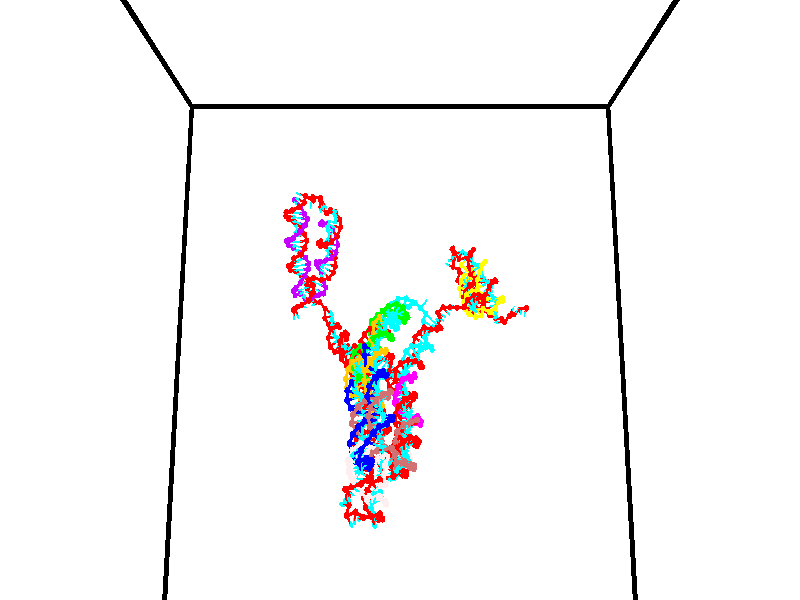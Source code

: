// switches for output
#declare DRAW_BASES = 1; // possible values are 0, 1; only relevant for DNA ribbons
#declare DRAW_BASES_TYPE = 3; // possible values are 1, 2, 3; only relevant for DNA ribbons
#declare DRAW_FOG = 0; // set to 1 to enable fog

#include "colors.inc"

#include "transforms.inc"
background { rgb <1, 1, 1>}

#default {
   normal{
       ripples 0.25
       frequency 0.20
       turbulence 0.2
       lambda 5
   }
	finish {
		phong 0.1
		phong_size 40.
	}
}

// original window dimensions: 1024x640


// camera settings

camera {
	sky <0, 0.179814, -0.983701>
	up <0, 0.179814, -0.983701>
	right 1.6 * <1, 0, 0>
	location <35, 94.9851, 44.8844>
	look_at <35, 29.7336, 32.9568>
	direction <0, -65.2515, -11.9276>
	angle 67.0682
}


# declare cpy_camera_pos = <35, 94.9851, 44.8844>;
# if (DRAW_FOG = 1)
fog {
	fog_type 2
	up vnormalize(cpy_camera_pos)
	color rgbt<1,1,1,0.3>
	distance 1e-5
	fog_alt 3e-3
	fog_offset 56
}
# end


// LIGHTS

# declare lum = 6;
global_settings {
	ambient_light rgb lum * <0.05, 0.05, 0.05>
	max_trace_level 15
}# declare cpy_direct_light_amount = 0.25;
light_source
{	1000 * <-1, -1.16352, -0.803886>,
	rgb lum * cpy_direct_light_amount
	parallel
}

light_source
{	1000 * <1, 1.16352, 0.803886>,
	rgb lum * cpy_direct_light_amount
	parallel
}

// strand 0

// nucleotide -1

// particle -1
sphere {
	<24.229752, 34.823265, 34.725185> 0.250000
	pigment { color rgbt <1,0,0,0> }
	no_shadow
}
cylinder {
	<24.285843, 34.953590, 35.099178>,  <24.319498, 35.031784, 35.323574>, 0.100000
	pigment { color rgbt <1,0,0,0> }
	no_shadow
}
cylinder {
	<24.285843, 34.953590, 35.099178>,  <24.229752, 34.823265, 34.725185>, 0.100000
	pigment { color rgbt <1,0,0,0> }
	no_shadow
}

// particle -1
sphere {
	<24.285843, 34.953590, 35.099178> 0.100000
	pigment { color rgbt <1,0,0,0> }
	no_shadow
}
sphere {
	0, 1
	scale<0.080000,0.200000,0.300000>
	matrix <0.898871, 0.354070, -0.258195,
		-0.415170, 0.876631, -0.243212,
		0.140228, 0.325811, 0.934978,
		24.327911, 35.051334, 35.379673>
	pigment { color rgbt <0,1,1,0> }
	no_shadow
}
cylinder {
	<24.522833, 35.522121, 34.743145>,  <24.229752, 34.823265, 34.725185>, 0.130000
	pigment { color rgbt <1,0,0,0> }
	no_shadow
}

// nucleotide -1

// particle -1
sphere {
	<24.522833, 35.522121, 34.743145> 0.250000
	pigment { color rgbt <1,0,0,0> }
	no_shadow
}
cylinder {
	<24.637646, 35.307274, 35.060413>,  <24.706533, 35.178368, 35.250774>, 0.100000
	pigment { color rgbt <1,0,0,0> }
	no_shadow
}
cylinder {
	<24.637646, 35.307274, 35.060413>,  <24.522833, 35.522121, 34.743145>, 0.100000
	pigment { color rgbt <1,0,0,0> }
	no_shadow
}

// particle -1
sphere {
	<24.637646, 35.307274, 35.060413> 0.100000
	pigment { color rgbt <1,0,0,0> }
	no_shadow
}
sphere {
	0, 1
	scale<0.080000,0.200000,0.300000>
	matrix <0.954972, 0.225375, -0.192964,
		-0.075118, 0.812843, 0.577619,
		0.287031, -0.537115, 0.793172,
		24.723755, 35.146141, 35.298367>
	pigment { color rgbt <0,1,1,0> }
	no_shadow
}
cylinder {
	<24.872847, 36.166008, 34.684673>,  <24.522833, 35.522121, 34.743145>, 0.130000
	pigment { color rgbt <1,0,0,0> }
	no_shadow
}

// nucleotide -1

// particle -1
sphere {
	<24.872847, 36.166008, 34.684673> 0.250000
	pigment { color rgbt <1,0,0,0> }
	no_shadow
}
cylinder {
	<25.229740, 35.985455, 34.679367>,  <25.443876, 35.877125, 34.676186>, 0.100000
	pigment { color rgbt <1,0,0,0> }
	no_shadow
}
cylinder {
	<25.229740, 35.985455, 34.679367>,  <24.872847, 36.166008, 34.684673>, 0.100000
	pigment { color rgbt <1,0,0,0> }
	no_shadow
}

// particle -1
sphere {
	<25.229740, 35.985455, 34.679367> 0.100000
	pigment { color rgbt <1,0,0,0> }
	no_shadow
}
sphere {
	0, 1
	scale<0.080000,0.200000,0.300000>
	matrix <0.190995, 0.403820, -0.894679,
		0.409196, 0.795730, 0.446513,
		0.892233, -0.451380, -0.013261,
		25.497410, 35.850040, 34.675388>
	pigment { color rgbt <0,1,1,0> }
	no_shadow
}
cylinder {
	<25.354935, 36.583965, 34.632786>,  <24.872847, 36.166008, 34.684673>, 0.130000
	pigment { color rgbt <1,0,0,0> }
	no_shadow
}

// nucleotide -1

// particle -1
sphere {
	<25.354935, 36.583965, 34.632786> 0.250000
	pigment { color rgbt <1,0,0,0> }
	no_shadow
}
cylinder {
	<25.496237, 36.240150, 34.485054>,  <25.581018, 36.033863, 34.396416>, 0.100000
	pigment { color rgbt <1,0,0,0> }
	no_shadow
}
cylinder {
	<25.496237, 36.240150, 34.485054>,  <25.354935, 36.583965, 34.632786>, 0.100000
	pigment { color rgbt <1,0,0,0> }
	no_shadow
}

// particle -1
sphere {
	<25.496237, 36.240150, 34.485054> 0.100000
	pigment { color rgbt <1,0,0,0> }
	no_shadow
}
sphere {
	0, 1
	scale<0.080000,0.200000,0.300000>
	matrix <0.081436, 0.421541, -0.903145,
		0.931975, 0.288965, 0.218910,
		0.353257, -0.859536, -0.369333,
		25.602215, 35.982288, 34.374252>
	pigment { color rgbt <0,1,1,0> }
	no_shadow
}
cylinder {
	<26.061684, 36.625496, 34.279209>,  <25.354935, 36.583965, 34.632786>, 0.130000
	pigment { color rgbt <1,0,0,0> }
	no_shadow
}

// nucleotide -1

// particle -1
sphere {
	<26.061684, 36.625496, 34.279209> 0.250000
	pigment { color rgbt <1,0,0,0> }
	no_shadow
}
cylinder {
	<25.862410, 36.322002, 34.111340>,  <25.742846, 36.139904, 34.010616>, 0.100000
	pigment { color rgbt <1,0,0,0> }
	no_shadow
}
cylinder {
	<25.862410, 36.322002, 34.111340>,  <26.061684, 36.625496, 34.279209>, 0.100000
	pigment { color rgbt <1,0,0,0> }
	no_shadow
}

// particle -1
sphere {
	<25.862410, 36.322002, 34.111340> 0.100000
	pigment { color rgbt <1,0,0,0> }
	no_shadow
}
sphere {
	0, 1
	scale<0.080000,0.200000,0.300000>
	matrix <-0.054827, 0.510614, -0.858060,
		0.865336, -0.404463, -0.295980,
		-0.498185, -0.758738, -0.419677,
		25.712954, 36.094379, 33.985435>
	pigment { color rgbt <0,1,1,0> }
	no_shadow
}
cylinder {
	<26.431730, 36.434208, 33.558968>,  <26.061684, 36.625496, 34.279209>, 0.130000
	pigment { color rgbt <1,0,0,0> }
	no_shadow
}

// nucleotide -1

// particle -1
sphere {
	<26.431730, 36.434208, 33.558968> 0.250000
	pigment { color rgbt <1,0,0,0> }
	no_shadow
}
cylinder {
	<26.073000, 36.262226, 33.517319>,  <25.857761, 36.159039, 33.492329>, 0.100000
	pigment { color rgbt <1,0,0,0> }
	no_shadow
}
cylinder {
	<26.073000, 36.262226, 33.517319>,  <26.431730, 36.434208, 33.558968>, 0.100000
	pigment { color rgbt <1,0,0,0> }
	no_shadow
}

// particle -1
sphere {
	<26.073000, 36.262226, 33.517319> 0.100000
	pigment { color rgbt <1,0,0,0> }
	no_shadow
}
sphere {
	0, 1
	scale<0.080000,0.200000,0.300000>
	matrix <-0.022545, 0.279479, -0.959887,
		0.441807, -0.858505, -0.260338,
		-0.896827, -0.429954, -0.104121,
		25.803951, 36.133240, 33.486084>
	pigment { color rgbt <0,1,1,0> }
	no_shadow
}
cylinder {
	<26.343225, 36.010838, 32.875732>,  <26.431730, 36.434208, 33.558968>, 0.130000
	pigment { color rgbt <1,0,0,0> }
	no_shadow
}

// nucleotide -1

// particle -1
sphere {
	<26.343225, 36.010838, 32.875732> 0.250000
	pigment { color rgbt <1,0,0,0> }
	no_shadow
}
cylinder {
	<25.988165, 36.140118, 33.006954>,  <25.775129, 36.217686, 33.085686>, 0.100000
	pigment { color rgbt <1,0,0,0> }
	no_shadow
}
cylinder {
	<25.988165, 36.140118, 33.006954>,  <26.343225, 36.010838, 32.875732>, 0.100000
	pigment { color rgbt <1,0,0,0> }
	no_shadow
}

// particle -1
sphere {
	<25.988165, 36.140118, 33.006954> 0.100000
	pigment { color rgbt <1,0,0,0> }
	no_shadow
}
sphere {
	0, 1
	scale<0.080000,0.200000,0.300000>
	matrix <-0.194779, 0.382013, -0.903398,
		-0.417299, -0.865799, -0.276141,
		-0.887650, 0.323201, 0.328053,
		25.721870, 36.237080, 33.105370>
	pigment { color rgbt <0,1,1,0> }
	no_shadow
}
cylinder {
	<25.845392, 35.801010, 32.389542>,  <26.343225, 36.010838, 32.875732>, 0.130000
	pigment { color rgbt <1,0,0,0> }
	no_shadow
}

// nucleotide -1

// particle -1
sphere {
	<25.845392, 35.801010, 32.389542> 0.250000
	pigment { color rgbt <1,0,0,0> }
	no_shadow
}
cylinder {
	<25.606930, 36.065380, 32.571873>,  <25.463852, 36.224003, 32.681271>, 0.100000
	pigment { color rgbt <1,0,0,0> }
	no_shadow
}
cylinder {
	<25.606930, 36.065380, 32.571873>,  <25.845392, 35.801010, 32.389542>, 0.100000
	pigment { color rgbt <1,0,0,0> }
	no_shadow
}

// particle -1
sphere {
	<25.606930, 36.065380, 32.571873> 0.100000
	pigment { color rgbt <1,0,0,0> }
	no_shadow
}
sphere {
	0, 1
	scale<0.080000,0.200000,0.300000>
	matrix <-0.258284, 0.379691, -0.888327,
		-0.760189, -0.647315, -0.055649,
		-0.596156, 0.660923, 0.455828,
		25.428083, 36.263657, 32.708622>
	pigment { color rgbt <0,1,1,0> }
	no_shadow
}
cylinder {
	<25.148991, 35.878349, 32.044880>,  <25.845392, 35.801010, 32.389542>, 0.130000
	pigment { color rgbt <1,0,0,0> }
	no_shadow
}

// nucleotide -1

// particle -1
sphere {
	<25.148991, 35.878349, 32.044880> 0.250000
	pigment { color rgbt <1,0,0,0> }
	no_shadow
}
cylinder {
	<25.197975, 36.227455, 32.233894>,  <25.227365, 36.436916, 32.347301>, 0.100000
	pigment { color rgbt <1,0,0,0> }
	no_shadow
}
cylinder {
	<25.197975, 36.227455, 32.233894>,  <25.148991, 35.878349, 32.044880>, 0.100000
	pigment { color rgbt <1,0,0,0> }
	no_shadow
}

// particle -1
sphere {
	<25.197975, 36.227455, 32.233894> 0.100000
	pigment { color rgbt <1,0,0,0> }
	no_shadow
}
sphere {
	0, 1
	scale<0.080000,0.200000,0.300000>
	matrix <-0.381339, 0.480948, -0.789474,
		-0.916288, -0.083516, 0.391716,
		0.122462, 0.872763, 0.472535,
		25.234715, 36.489285, 32.375656>
	pigment { color rgbt <0,1,1,0> }
	no_shadow
}
cylinder {
	<24.626139, 36.208080, 31.735102>,  <25.148991, 35.878349, 32.044880>, 0.130000
	pigment { color rgbt <1,0,0,0> }
	no_shadow
}

// nucleotide -1

// particle -1
sphere {
	<24.626139, 36.208080, 31.735102> 0.250000
	pigment { color rgbt <1,0,0,0> }
	no_shadow
}
cylinder {
	<24.825598, 36.503780, 31.916149>,  <24.945272, 36.681198, 32.024776>, 0.100000
	pigment { color rgbt <1,0,0,0> }
	no_shadow
}
cylinder {
	<24.825598, 36.503780, 31.916149>,  <24.626139, 36.208080, 31.735102>, 0.100000
	pigment { color rgbt <1,0,0,0> }
	no_shadow
}

// particle -1
sphere {
	<24.825598, 36.503780, 31.916149> 0.100000
	pigment { color rgbt <1,0,0,0> }
	no_shadow
}
sphere {
	0, 1
	scale<0.080000,0.200000,0.300000>
	matrix <-0.232042, 0.616955, -0.752013,
		-0.835170, 0.269961, 0.479178,
		0.498646, 0.739248, 0.452620,
		24.975191, 36.725555, 32.051937>
	pigment { color rgbt <0,1,1,0> }
	no_shadow
}
cylinder {
	<24.188002, 36.891731, 31.788967>,  <24.626139, 36.208080, 31.735102>, 0.130000
	pigment { color rgbt <1,0,0,0> }
	no_shadow
}

// nucleotide -1

// particle -1
sphere {
	<24.188002, 36.891731, 31.788967> 0.250000
	pigment { color rgbt <1,0,0,0> }
	no_shadow
}
cylinder {
	<24.572420, 37.000965, 31.806007>,  <24.803072, 37.066505, 31.816231>, 0.100000
	pigment { color rgbt <1,0,0,0> }
	no_shadow
}
cylinder {
	<24.572420, 37.000965, 31.806007>,  <24.188002, 36.891731, 31.788967>, 0.100000
	pigment { color rgbt <1,0,0,0> }
	no_shadow
}

// particle -1
sphere {
	<24.572420, 37.000965, 31.806007> 0.100000
	pigment { color rgbt <1,0,0,0> }
	no_shadow
}
sphere {
	0, 1
	scale<0.080000,0.200000,0.300000>
	matrix <-0.125540, 0.568629, -0.812958,
		-0.246226, 0.775943, 0.580762,
		0.961048, 0.273080, 0.042600,
		24.860735, 37.082890, 31.818787>
	pigment { color rgbt <0,1,1,0> }
	no_shadow
}
cylinder {
	<24.139128, 37.547245, 31.589247>,  <24.188002, 36.891731, 31.788967>, 0.130000
	pigment { color rgbt <1,0,0,0> }
	no_shadow
}

// nucleotide -1

// particle -1
sphere {
	<24.139128, 37.547245, 31.589247> 0.250000
	pigment { color rgbt <1,0,0,0> }
	no_shadow
}
cylinder {
	<24.529558, 37.462833, 31.568306>,  <24.763817, 37.412186, 31.555740>, 0.100000
	pigment { color rgbt <1,0,0,0> }
	no_shadow
}
cylinder {
	<24.529558, 37.462833, 31.568306>,  <24.139128, 37.547245, 31.589247>, 0.100000
	pigment { color rgbt <1,0,0,0> }
	no_shadow
}

// particle -1
sphere {
	<24.529558, 37.462833, 31.568306> 0.100000
	pigment { color rgbt <1,0,0,0> }
	no_shadow
}
sphere {
	0, 1
	scale<0.080000,0.200000,0.300000>
	matrix <0.126803, 0.748099, -0.651359,
		0.176621, 0.629138, 0.756961,
		0.976077, -0.211028, -0.052354,
		24.822382, 37.399525, 31.552599>
	pigment { color rgbt <0,1,1,0> }
	no_shadow
}
cylinder {
	<24.551020, 38.151539, 31.604599>,  <24.139128, 37.547245, 31.589247>, 0.130000
	pigment { color rgbt <1,0,0,0> }
	no_shadow
}

// nucleotide -1

// particle -1
sphere {
	<24.551020, 38.151539, 31.604599> 0.250000
	pigment { color rgbt <1,0,0,0> }
	no_shadow
}
cylinder {
	<24.764275, 37.886440, 31.394255>,  <24.892227, 37.727383, 31.268047>, 0.100000
	pigment { color rgbt <1,0,0,0> }
	no_shadow
}
cylinder {
	<24.764275, 37.886440, 31.394255>,  <24.551020, 38.151539, 31.604599>, 0.100000
	pigment { color rgbt <1,0,0,0> }
	no_shadow
}

// particle -1
sphere {
	<24.764275, 37.886440, 31.394255> 0.100000
	pigment { color rgbt <1,0,0,0> }
	no_shadow
}
sphere {
	0, 1
	scale<0.080000,0.200000,0.300000>
	matrix <0.220407, 0.708906, -0.669981,
		0.816813, 0.241289, 0.524019,
		0.533139, -0.662746, -0.525862,
		24.924215, 37.687618, 31.236496>
	pigment { color rgbt <0,1,1,0> }
	no_shadow
}
cylinder {
	<24.815649, 38.606247, 31.191534>,  <24.551020, 38.151539, 31.604599>, 0.130000
	pigment { color rgbt <1,0,0,0> }
	no_shadow
}

// nucleotide -1

// particle -1
sphere {
	<24.815649, 38.606247, 31.191534> 0.250000
	pigment { color rgbt <1,0,0,0> }
	no_shadow
}
cylinder {
	<24.905115, 38.251450, 31.029930>,  <24.958796, 38.038570, 30.932968>, 0.100000
	pigment { color rgbt <1,0,0,0> }
	no_shadow
}
cylinder {
	<24.905115, 38.251450, 31.029930>,  <24.815649, 38.606247, 31.191534>, 0.100000
	pigment { color rgbt <1,0,0,0> }
	no_shadow
}

// particle -1
sphere {
	<24.905115, 38.251450, 31.029930> 0.100000
	pigment { color rgbt <1,0,0,0> }
	no_shadow
}
sphere {
	0, 1
	scale<0.080000,0.200000,0.300000>
	matrix <0.214463, 0.449139, -0.867340,
		0.950778, 0.107349, 0.290684,
		0.223666, -0.886989, -0.404009,
		24.972216, 37.985352, 30.908728>
	pigment { color rgbt <0,1,1,0> }
	no_shadow
}
cylinder {
	<25.517160, 38.664898, 30.899040>,  <24.815649, 38.606247, 31.191534>, 0.130000
	pigment { color rgbt <1,0,0,0> }
	no_shadow
}

// nucleotide -1

// particle -1
sphere {
	<25.517160, 38.664898, 30.899040> 0.250000
	pigment { color rgbt <1,0,0,0> }
	no_shadow
}
cylinder {
	<25.306925, 38.383511, 30.707670>,  <25.180782, 38.214680, 30.592848>, 0.100000
	pigment { color rgbt <1,0,0,0> }
	no_shadow
}
cylinder {
	<25.306925, 38.383511, 30.707670>,  <25.517160, 38.664898, 30.899040>, 0.100000
	pigment { color rgbt <1,0,0,0> }
	no_shadow
}

// particle -1
sphere {
	<25.306925, 38.383511, 30.707670> 0.100000
	pigment { color rgbt <1,0,0,0> }
	no_shadow
}
sphere {
	0, 1
	scale<0.080000,0.200000,0.300000>
	matrix <0.139169, 0.483693, -0.864102,
		0.839278, -0.520746, -0.156324,
		-0.525590, -0.703466, -0.478424,
		25.149248, 38.172470, 30.564142>
	pigment { color rgbt <0,1,1,0> }
	no_shadow
}
cylinder {
	<25.835732, 38.517963, 30.318150>,  <25.517160, 38.664898, 30.899040>, 0.130000
	pigment { color rgbt <1,0,0,0> }
	no_shadow
}

// nucleotide -1

// particle -1
sphere {
	<25.835732, 38.517963, 30.318150> 0.250000
	pigment { color rgbt <1,0,0,0> }
	no_shadow
}
cylinder {
	<25.496893, 38.336025, 30.208206>,  <25.293591, 38.226864, 30.142241>, 0.100000
	pigment { color rgbt <1,0,0,0> }
	no_shadow
}
cylinder {
	<25.496893, 38.336025, 30.208206>,  <25.835732, 38.517963, 30.318150>, 0.100000
	pigment { color rgbt <1,0,0,0> }
	no_shadow
}

// particle -1
sphere {
	<25.496893, 38.336025, 30.208206> 0.100000
	pigment { color rgbt <1,0,0,0> }
	no_shadow
}
sphere {
	0, 1
	scale<0.080000,0.200000,0.300000>
	matrix <0.134057, 0.317583, -0.938706,
		0.514253, -0.832021, -0.208049,
		-0.847097, -0.454842, -0.274857,
		25.242764, 38.199574, 30.125750>
	pigment { color rgbt <0,1,1,0> }
	no_shadow
}
cylinder {
	<25.961903, 38.232964, 29.640482>,  <25.835732, 38.517963, 30.318150>, 0.130000
	pigment { color rgbt <1,0,0,0> }
	no_shadow
}

// nucleotide -1

// particle -1
sphere {
	<25.961903, 38.232964, 29.640482> 0.250000
	pigment { color rgbt <1,0,0,0> }
	no_shadow
}
cylinder {
	<25.563742, 38.220760, 29.676798>,  <25.324844, 38.213440, 29.698587>, 0.100000
	pigment { color rgbt <1,0,0,0> }
	no_shadow
}
cylinder {
	<25.563742, 38.220760, 29.676798>,  <25.961903, 38.232964, 29.640482>, 0.100000
	pigment { color rgbt <1,0,0,0> }
	no_shadow
}

// particle -1
sphere {
	<25.563742, 38.220760, 29.676798> 0.100000
	pigment { color rgbt <1,0,0,0> }
	no_shadow
}
sphere {
	0, 1
	scale<0.080000,0.200000,0.300000>
	matrix <-0.095492, 0.242512, -0.965437,
		0.007435, -0.969669, -0.244310,
		-0.995403, -0.030508, 0.090792,
		25.265121, 38.211609, 29.704035>
	pigment { color rgbt <0,1,1,0> }
	no_shadow
}
cylinder {
	<25.681774, 37.883854, 29.024660>,  <25.961903, 38.232964, 29.640482>, 0.130000
	pigment { color rgbt <1,0,0,0> }
	no_shadow
}

// nucleotide -1

// particle -1
sphere {
	<25.681774, 37.883854, 29.024660> 0.250000
	pigment { color rgbt <1,0,0,0> }
	no_shadow
}
cylinder {
	<25.391811, 38.131809, 29.144823>,  <25.217833, 38.280582, 29.216921>, 0.100000
	pigment { color rgbt <1,0,0,0> }
	no_shadow
}
cylinder {
	<25.391811, 38.131809, 29.144823>,  <25.681774, 37.883854, 29.024660>, 0.100000
	pigment { color rgbt <1,0,0,0> }
	no_shadow
}

// particle -1
sphere {
	<25.391811, 38.131809, 29.144823> 0.100000
	pigment { color rgbt <1,0,0,0> }
	no_shadow
}
sphere {
	0, 1
	scale<0.080000,0.200000,0.300000>
	matrix <0.097163, 0.523756, -0.846309,
		-0.681958, -0.584308, -0.439906,
		-0.724909, 0.619890, 0.300406,
		25.174339, 38.317776, 29.234945>
	pigment { color rgbt <0,1,1,0> }
	no_shadow
}
cylinder {
	<25.355225, 38.077446, 28.438643>,  <25.681774, 37.883854, 29.024660>, 0.130000
	pigment { color rgbt <1,0,0,0> }
	no_shadow
}

// nucleotide -1

// particle -1
sphere {
	<25.355225, 38.077446, 28.438643> 0.250000
	pigment { color rgbt <1,0,0,0> }
	no_shadow
}
cylinder {
	<25.228470, 38.364777, 28.686382>,  <25.152416, 38.537174, 28.835026>, 0.100000
	pigment { color rgbt <1,0,0,0> }
	no_shadow
}
cylinder {
	<25.228470, 38.364777, 28.686382>,  <25.355225, 38.077446, 28.438643>, 0.100000
	pigment { color rgbt <1,0,0,0> }
	no_shadow
}

// particle -1
sphere {
	<25.228470, 38.364777, 28.686382> 0.100000
	pigment { color rgbt <1,0,0,0> }
	no_shadow
}
sphere {
	0, 1
	scale<0.080000,0.200000,0.300000>
	matrix <0.144947, 0.682008, -0.716837,
		-0.937322, -0.137384, -0.320239,
		-0.316887, 0.718325, 0.619348,
		25.133404, 38.580273, 28.872187>
	pigment { color rgbt <0,1,1,0> }
	no_shadow
}
cylinder {
	<24.738459, 38.416256, 28.139626>,  <25.355225, 38.077446, 28.438643>, 0.130000
	pigment { color rgbt <1,0,0,0> }
	no_shadow
}

// nucleotide -1

// particle -1
sphere {
	<24.738459, 38.416256, 28.139626> 0.250000
	pigment { color rgbt <1,0,0,0> }
	no_shadow
}
cylinder {
	<24.863361, 38.698166, 28.394432>,  <24.938303, 38.867313, 28.547316>, 0.100000
	pigment { color rgbt <1,0,0,0> }
	no_shadow
}
cylinder {
	<24.863361, 38.698166, 28.394432>,  <24.738459, 38.416256, 28.139626>, 0.100000
	pigment { color rgbt <1,0,0,0> }
	no_shadow
}

// particle -1
sphere {
	<24.863361, 38.698166, 28.394432> 0.100000
	pigment { color rgbt <1,0,0,0> }
	no_shadow
}
sphere {
	0, 1
	scale<0.080000,0.200000,0.300000>
	matrix <-0.080245, 0.687716, -0.721531,
		-0.946603, 0.174185, 0.271298,
		0.312256, 0.704774, 0.637016,
		24.957039, 38.909599, 28.585537>
	pigment { color rgbt <0,1,1,0> }
	no_shadow
}
cylinder {
	<24.271740, 39.033733, 28.080788>,  <24.738459, 38.416256, 28.139626>, 0.130000
	pigment { color rgbt <1,0,0,0> }
	no_shadow
}

// nucleotide -1

// particle -1
sphere {
	<24.271740, 39.033733, 28.080788> 0.250000
	pigment { color rgbt <1,0,0,0> }
	no_shadow
}
cylinder {
	<24.617659, 39.174973, 28.223585>,  <24.825211, 39.259716, 28.309263>, 0.100000
	pigment { color rgbt <1,0,0,0> }
	no_shadow
}
cylinder {
	<24.617659, 39.174973, 28.223585>,  <24.271740, 39.033733, 28.080788>, 0.100000
	pigment { color rgbt <1,0,0,0> }
	no_shadow
}

// particle -1
sphere {
	<24.617659, 39.174973, 28.223585> 0.100000
	pigment { color rgbt <1,0,0,0> }
	no_shadow
}
sphere {
	0, 1
	scale<0.080000,0.200000,0.300000>
	matrix <0.027296, 0.676865, -0.735601,
		-0.501379, 0.645890, 0.575713,
		0.864797, 0.353100, 0.356996,
		24.877098, 39.280903, 28.330685>
	pigment { color rgbt <0,1,1,0> }
	no_shadow
}
cylinder {
	<24.147833, 39.663158, 28.022034>,  <24.271740, 39.033733, 28.080788>, 0.130000
	pigment { color rgbt <1,0,0,0> }
	no_shadow
}

// nucleotide -1

// particle -1
sphere {
	<24.147833, 39.663158, 28.022034> 0.250000
	pigment { color rgbt <1,0,0,0> }
	no_shadow
}
cylinder {
	<24.545673, 39.626663, 28.041800>,  <24.784378, 39.604767, 28.053659>, 0.100000
	pigment { color rgbt <1,0,0,0> }
	no_shadow
}
cylinder {
	<24.545673, 39.626663, 28.041800>,  <24.147833, 39.663158, 28.022034>, 0.100000
	pigment { color rgbt <1,0,0,0> }
	no_shadow
}

// particle -1
sphere {
	<24.545673, 39.626663, 28.041800> 0.100000
	pigment { color rgbt <1,0,0,0> }
	no_shadow
}
sphere {
	0, 1
	scale<0.080000,0.200000,0.300000>
	matrix <0.102691, 0.797524, -0.594482,
		0.014829, 0.596348, 0.802589,
		0.994603, -0.091234, 0.049413,
		24.844055, 39.599293, 28.056623>
	pigment { color rgbt <0,1,1,0> }
	no_shadow
}
cylinder {
	<24.297638, 40.404266, 27.917784>,  <24.147833, 39.663158, 28.022034>, 0.130000
	pigment { color rgbt <1,0,0,0> }
	no_shadow
}

// nucleotide -1

// particle -1
sphere {
	<24.297638, 40.404266, 27.917784> 0.250000
	pigment { color rgbt <1,0,0,0> }
	no_shadow
}
cylinder {
	<24.621498, 40.175819, 27.863680>,  <24.815815, 40.038754, 27.831217>, 0.100000
	pigment { color rgbt <1,0,0,0> }
	no_shadow
}
cylinder {
	<24.621498, 40.175819, 27.863680>,  <24.297638, 40.404266, 27.917784>, 0.100000
	pigment { color rgbt <1,0,0,0> }
	no_shadow
}

// particle -1
sphere {
	<24.621498, 40.175819, 27.863680> 0.100000
	pigment { color rgbt <1,0,0,0> }
	no_shadow
}
sphere {
	0, 1
	scale<0.080000,0.200000,0.300000>
	matrix <0.330974, 0.634613, -0.698371,
		0.484688, 0.520669, 0.702838,
		0.809650, -0.571113, -0.135261,
		24.864393, 40.004486, 27.823101>
	pigment { color rgbt <0,1,1,0> }
	no_shadow
}
cylinder {
	<24.926765, 40.857452, 27.904337>,  <24.297638, 40.404266, 27.917784>, 0.130000
	pigment { color rgbt <1,0,0,0> }
	no_shadow
}

// nucleotide -1

// particle -1
sphere {
	<24.926765, 40.857452, 27.904337> 0.250000
	pigment { color rgbt <1,0,0,0> }
	no_shadow
}
cylinder {
	<25.033583, 40.527866, 27.704430>,  <25.097673, 40.330116, 27.584486>, 0.100000
	pigment { color rgbt <1,0,0,0> }
	no_shadow
}
cylinder {
	<25.033583, 40.527866, 27.704430>,  <24.926765, 40.857452, 27.904337>, 0.100000
	pigment { color rgbt <1,0,0,0> }
	no_shadow
}

// particle -1
sphere {
	<25.033583, 40.527866, 27.704430> 0.100000
	pigment { color rgbt <1,0,0,0> }
	no_shadow
}
sphere {
	0, 1
	scale<0.080000,0.200000,0.300000>
	matrix <0.408362, 0.566492, -0.715771,
		0.872886, -0.012945, 0.487753,
		0.267042, -0.823966, -0.499769,
		25.113695, 40.280678, 27.554499>
	pigment { color rgbt <0,1,1,0> }
	no_shadow
}
cylinder {
	<25.596254, 40.955193, 27.688862>,  <24.926765, 40.857452, 27.904337>, 0.130000
	pigment { color rgbt <1,0,0,0> }
	no_shadow
}

// nucleotide -1

// particle -1
sphere {
	<25.596254, 40.955193, 27.688862> 0.250000
	pigment { color rgbt <1,0,0,0> }
	no_shadow
}
cylinder {
	<25.435654, 40.670753, 27.457993>,  <25.339293, 40.500088, 27.319471>, 0.100000
	pigment { color rgbt <1,0,0,0> }
	no_shadow
}
cylinder {
	<25.435654, 40.670753, 27.457993>,  <25.596254, 40.955193, 27.688862>, 0.100000
	pigment { color rgbt <1,0,0,0> }
	no_shadow
}

// particle -1
sphere {
	<25.435654, 40.670753, 27.457993> 0.100000
	pigment { color rgbt <1,0,0,0> }
	no_shadow
}
sphere {
	0, 1
	scale<0.080000,0.200000,0.300000>
	matrix <0.296518, 0.495329, -0.816533,
		0.866529, -0.498983, 0.011979,
		-0.401503, -0.711102, -0.577174,
		25.315203, 40.457424, 27.284840>
	pigment { color rgbt <0,1,1,0> }
	no_shadow
}
cylinder {
	<26.030390, 40.757313, 27.231997>,  <25.596254, 40.955193, 27.688862>, 0.130000
	pigment { color rgbt <1,0,0,0> }
	no_shadow
}

// nucleotide -1

// particle -1
sphere {
	<26.030390, 40.757313, 27.231997> 0.250000
	pigment { color rgbt <1,0,0,0> }
	no_shadow
}
cylinder {
	<25.686985, 40.663948, 27.049360>,  <25.480942, 40.607929, 26.939779>, 0.100000
	pigment { color rgbt <1,0,0,0> }
	no_shadow
}
cylinder {
	<25.686985, 40.663948, 27.049360>,  <26.030390, 40.757313, 27.231997>, 0.100000
	pigment { color rgbt <1,0,0,0> }
	no_shadow
}

// particle -1
sphere {
	<25.686985, 40.663948, 27.049360> 0.100000
	pigment { color rgbt <1,0,0,0> }
	no_shadow
}
sphere {
	0, 1
	scale<0.080000,0.200000,0.300000>
	matrix <0.282361, 0.528085, -0.800874,
		0.428049, -0.816484, -0.387463,
		-0.858514, -0.233409, -0.456589,
		25.429432, 40.593925, 26.912384>
	pigment { color rgbt <0,1,1,0> }
	no_shadow
}
cylinder {
	<26.079073, 40.358555, 26.579384>,  <26.030390, 40.757313, 27.231997>, 0.130000
	pigment { color rgbt <1,0,0,0> }
	no_shadow
}

// nucleotide -1

// particle -1
sphere {
	<26.079073, 40.358555, 26.579384> 0.250000
	pigment { color rgbt <1,0,0,0> }
	no_shadow
}
cylinder {
	<25.757027, 40.595360, 26.564917>,  <25.563799, 40.737442, 26.556236>, 0.100000
	pigment { color rgbt <1,0,0,0> }
	no_shadow
}
cylinder {
	<25.757027, 40.595360, 26.564917>,  <26.079073, 40.358555, 26.579384>, 0.100000
	pigment { color rgbt <1,0,0,0> }
	no_shadow
}

// particle -1
sphere {
	<25.757027, 40.595360, 26.564917> 0.100000
	pigment { color rgbt <1,0,0,0> }
	no_shadow
}
sphere {
	0, 1
	scale<0.080000,0.200000,0.300000>
	matrix <0.406549, 0.506435, -0.760421,
		-0.431862, -0.626932, -0.648422,
		-0.805117, 0.592013, -0.036169,
		25.515491, 40.772964, 26.554066>
	pigment { color rgbt <0,1,1,0> }
	no_shadow
}
cylinder {
	<26.810837, 40.346558, 26.924761>,  <26.079073, 40.358555, 26.579384>, 0.130000
	pigment { color rgbt <1,0,0,0> }
	no_shadow
}

// nucleotide -1

// particle -1
sphere {
	<26.810837, 40.346558, 26.924761> 0.250000
	pigment { color rgbt <1,0,0,0> }
	no_shadow
}
cylinder {
	<26.733587, 39.989113, 26.762691>,  <26.687237, 39.774647, 26.665449>, 0.100000
	pigment { color rgbt <1,0,0,0> }
	no_shadow
}
cylinder {
	<26.733587, 39.989113, 26.762691>,  <26.810837, 40.346558, 26.924761>, 0.100000
	pigment { color rgbt <1,0,0,0> }
	no_shadow
}

// particle -1
sphere {
	<26.733587, 39.989113, 26.762691> 0.100000
	pigment { color rgbt <1,0,0,0> }
	no_shadow
}
sphere {
	0, 1
	scale<0.080000,0.200000,0.300000>
	matrix <-0.844192, 0.361786, -0.395539,
		0.500044, 0.265658, -0.824246,
		-0.193123, -0.893609, -0.405176,
		26.675650, 39.721031, 26.641138>
	pigment { color rgbt <0,1,1,0> }
	no_shadow
}
cylinder {
	<26.876848, 41.026920, 26.900990>,  <26.810837, 40.346558, 26.924761>, 0.130000
	pigment { color rgbt <1,0,0,0> }
	no_shadow
}

// nucleotide -1

// particle -1
sphere {
	<26.876848, 41.026920, 26.900990> 0.250000
	pigment { color rgbt <1,0,0,0> }
	no_shadow
}
cylinder {
	<26.786539, 41.087021, 27.285999>,  <26.732353, 41.123081, 27.517004>, 0.100000
	pigment { color rgbt <1,0,0,0> }
	no_shadow
}
cylinder {
	<26.786539, 41.087021, 27.285999>,  <26.876848, 41.026920, 26.900990>, 0.100000
	pigment { color rgbt <1,0,0,0> }
	no_shadow
}

// particle -1
sphere {
	<26.786539, 41.087021, 27.285999> 0.100000
	pigment { color rgbt <1,0,0,0> }
	no_shadow
}
sphere {
	0, 1
	scale<0.080000,0.200000,0.300000>
	matrix <0.956438, 0.221896, 0.189708,
		-0.185076, 0.963425, -0.193803,
		-0.225773, 0.150250, 0.962523,
		26.718807, 41.132095, 27.574757>
	pigment { color rgbt <0,1,1,0> }
	no_shadow
}
cylinder {
	<27.547932, 40.679482, 26.855803>,  <26.876848, 41.026920, 26.900990>, 0.130000
	pigment { color rgbt <1,0,0,0> }
	no_shadow
}

// nucleotide -1

// particle -1
sphere {
	<27.547932, 40.679482, 26.855803> 0.250000
	pigment { color rgbt <1,0,0,0> }
	no_shadow
}
cylinder {
	<27.759670, 40.555061, 27.171534>,  <27.886713, 40.480408, 27.360973>, 0.100000
	pigment { color rgbt <1,0,0,0> }
	no_shadow
}
cylinder {
	<27.759670, 40.555061, 27.171534>,  <27.547932, 40.679482, 26.855803>, 0.100000
	pigment { color rgbt <1,0,0,0> }
	no_shadow
}

// particle -1
sphere {
	<27.759670, 40.555061, 27.171534> 0.100000
	pigment { color rgbt <1,0,0,0> }
	no_shadow
}
sphere {
	0, 1
	scale<0.080000,0.200000,0.300000>
	matrix <-0.747805, -0.610499, 0.260920,
		0.400725, -0.728381, -0.555770,
		0.529346, -0.311050, 0.789329,
		27.918474, 40.461746, 27.408333>
	pigment { color rgbt <0,1,1,0> }
	no_shadow
}
cylinder {
	<27.411442, 39.989693, 26.780920>,  <27.547932, 40.679482, 26.855803>, 0.130000
	pigment { color rgbt <1,0,0,0> }
	no_shadow
}

// nucleotide -1

// particle -1
sphere {
	<27.411442, 39.989693, 26.780920> 0.250000
	pigment { color rgbt <1,0,0,0> }
	no_shadow
}
cylinder {
	<27.551512, 40.053371, 27.150143>,  <27.635553, 40.091579, 27.371677>, 0.100000
	pigment { color rgbt <1,0,0,0> }
	no_shadow
}
cylinder {
	<27.551512, 40.053371, 27.150143>,  <27.411442, 39.989693, 26.780920>, 0.100000
	pigment { color rgbt <1,0,0,0> }
	no_shadow
}

// particle -1
sphere {
	<27.551512, 40.053371, 27.150143> 0.100000
	pigment { color rgbt <1,0,0,0> }
	no_shadow
}
sphere {
	0, 1
	scale<0.080000,0.200000,0.300000>
	matrix <-0.731728, -0.568720, 0.375676,
		0.584768, -0.806978, -0.082660,
		0.350172, 0.159198, 0.923057,
		27.656563, 40.101131, 27.427059>
	pigment { color rgbt <0,1,1,0> }
	no_shadow
}
cylinder {
	<27.401014, 39.259022, 27.102022>,  <27.411442, 39.989693, 26.780920>, 0.130000
	pigment { color rgbt <1,0,0,0> }
	no_shadow
}

// nucleotide -1

// particle -1
sphere {
	<27.401014, 39.259022, 27.102022> 0.250000
	pigment { color rgbt <1,0,0,0> }
	no_shadow
}
cylinder {
	<27.438660, 39.540607, 27.383614>,  <27.461246, 39.709557, 27.552568>, 0.100000
	pigment { color rgbt <1,0,0,0> }
	no_shadow
}
cylinder {
	<27.438660, 39.540607, 27.383614>,  <27.401014, 39.259022, 27.102022>, 0.100000
	pigment { color rgbt <1,0,0,0> }
	no_shadow
}

// particle -1
sphere {
	<27.438660, 39.540607, 27.383614> 0.100000
	pigment { color rgbt <1,0,0,0> }
	no_shadow
}
sphere {
	0, 1
	scale<0.080000,0.200000,0.300000>
	matrix <-0.822490, -0.343438, 0.453389,
		0.560940, -0.621683, 0.546678,
		0.094114, 0.703960, 0.703976,
		27.466894, 39.751797, 27.594807>
	pigment { color rgbt <0,1,1,0> }
	no_shadow
}
cylinder {
	<27.985090, 39.298294, 27.662621>,  <27.401014, 39.259022, 27.102022>, 0.130000
	pigment { color rgbt <1,0,0,0> }
	no_shadow
}

// nucleotide -1

// particle -1
sphere {
	<27.985090, 39.298294, 27.662621> 0.250000
	pigment { color rgbt <1,0,0,0> }
	no_shadow
}
cylinder {
	<28.374193, 39.265430, 27.575909>,  <28.607655, 39.245712, 27.523882>, 0.100000
	pigment { color rgbt <1,0,0,0> }
	no_shadow
}
cylinder {
	<28.374193, 39.265430, 27.575909>,  <27.985090, 39.298294, 27.662621>, 0.100000
	pigment { color rgbt <1,0,0,0> }
	no_shadow
}

// particle -1
sphere {
	<28.374193, 39.265430, 27.575909> 0.100000
	pigment { color rgbt <1,0,0,0> }
	no_shadow
}
sphere {
	0, 1
	scale<0.080000,0.200000,0.300000>
	matrix <-0.025742, -0.967589, 0.251216,
		-0.230392, -0.238792, -0.943344,
		0.972757, -0.082161, -0.216778,
		28.666021, 39.240784, 27.510876>
	pigment { color rgbt <0,1,1,0> }
	no_shadow
}
cylinder {
	<28.241297, 38.755589, 27.203810>,  <27.985090, 39.298294, 27.662621>, 0.130000
	pigment { color rgbt <1,0,0,0> }
	no_shadow
}

// nucleotide -1

// particle -1
sphere {
	<28.241297, 38.755589, 27.203810> 0.250000
	pigment { color rgbt <1,0,0,0> }
	no_shadow
}
cylinder {
	<28.516380, 38.830460, 27.484386>,  <28.681431, 38.875381, 27.652733>, 0.100000
	pigment { color rgbt <1,0,0,0> }
	no_shadow
}
cylinder {
	<28.516380, 38.830460, 27.484386>,  <28.241297, 38.755589, 27.203810>, 0.100000
	pigment { color rgbt <1,0,0,0> }
	no_shadow
}

// particle -1
sphere {
	<28.516380, 38.830460, 27.484386> 0.100000
	pigment { color rgbt <1,0,0,0> }
	no_shadow
}
sphere {
	0, 1
	scale<0.080000,0.200000,0.300000>
	matrix <-0.075365, -0.942563, 0.325415,
		0.722064, -0.276655, -0.634102,
		0.687709, 0.187182, 0.701441,
		28.722692, 38.886616, 27.694818>
	pigment { color rgbt <0,1,1,0> }
	no_shadow
}
cylinder {
	<28.676504, 38.216175, 27.230539>,  <28.241297, 38.755589, 27.203810>, 0.130000
	pigment { color rgbt <1,0,0,0> }
	no_shadow
}

// nucleotide -1

// particle -1
sphere {
	<28.676504, 38.216175, 27.230539> 0.250000
	pigment { color rgbt <1,0,0,0> }
	no_shadow
}
cylinder {
	<28.716890, 38.370201, 27.597479>,  <28.741121, 38.462616, 27.817642>, 0.100000
	pigment { color rgbt <1,0,0,0> }
	no_shadow
}
cylinder {
	<28.716890, 38.370201, 27.597479>,  <28.676504, 38.216175, 27.230539>, 0.100000
	pigment { color rgbt <1,0,0,0> }
	no_shadow
}

// particle -1
sphere {
	<28.716890, 38.370201, 27.597479> 0.100000
	pigment { color rgbt <1,0,0,0> }
	no_shadow
}
sphere {
	0, 1
	scale<0.080000,0.200000,0.300000>
	matrix <-0.131973, -0.908730, 0.395970,
		0.986098, -0.161044, -0.040931,
		0.100963, 0.385063, 0.917351,
		28.747179, 38.485722, 27.872684>
	pigment { color rgbt <0,1,1,0> }
	no_shadow
}
cylinder {
	<29.086908, 37.760399, 27.734741>,  <28.676504, 38.216175, 27.230539>, 0.130000
	pigment { color rgbt <1,0,0,0> }
	no_shadow
}

// nucleotide -1

// particle -1
sphere {
	<29.086908, 37.760399, 27.734741> 0.250000
	pigment { color rgbt <1,0,0,0> }
	no_shadow
}
cylinder {
	<28.829514, 37.999630, 27.925837>,  <28.675077, 38.143169, 28.040493>, 0.100000
	pigment { color rgbt <1,0,0,0> }
	no_shadow
}
cylinder {
	<28.829514, 37.999630, 27.925837>,  <29.086908, 37.760399, 27.734741>, 0.100000
	pigment { color rgbt <1,0,0,0> }
	no_shadow
}

// particle -1
sphere {
	<28.829514, 37.999630, 27.925837> 0.100000
	pigment { color rgbt <1,0,0,0> }
	no_shadow
}
sphere {
	0, 1
	scale<0.080000,0.200000,0.300000>
	matrix <-0.286578, -0.766961, 0.574147,
		0.709789, 0.232546, 0.664923,
		-0.643485, 0.598075, 0.477737,
		28.636469, 38.179054, 28.069159>
	pigment { color rgbt <0,1,1,0> }
	no_shadow
}
cylinder {
	<29.175371, 37.707386, 28.349895>,  <29.086908, 37.760399, 27.734741>, 0.130000
	pigment { color rgbt <1,0,0,0> }
	no_shadow
}

// nucleotide -1

// particle -1
sphere {
	<29.175371, 37.707386, 28.349895> 0.250000
	pigment { color rgbt <1,0,0,0> }
	no_shadow
}
cylinder {
	<28.794773, 37.830452, 28.350338>,  <28.566414, 37.904293, 28.350603>, 0.100000
	pigment { color rgbt <1,0,0,0> }
	no_shadow
}
cylinder {
	<28.794773, 37.830452, 28.350338>,  <29.175371, 37.707386, 28.349895>, 0.100000
	pigment { color rgbt <1,0,0,0> }
	no_shadow
}

// particle -1
sphere {
	<28.794773, 37.830452, 28.350338> 0.100000
	pigment { color rgbt <1,0,0,0> }
	no_shadow
}
sphere {
	0, 1
	scale<0.080000,0.200000,0.300000>
	matrix <-0.231451, -0.718147, 0.656273,
		0.202707, 0.624184, 0.754523,
		-0.951494, 0.307666, 0.001105,
		28.509325, 37.922752, 28.350670>
	pigment { color rgbt <0,1,1,0> }
	no_shadow
}
cylinder {
	<28.842974, 37.729378, 29.127678>,  <29.175371, 37.707386, 28.349895>, 0.130000
	pigment { color rgbt <1,0,0,0> }
	no_shadow
}

// nucleotide -1

// particle -1
sphere {
	<28.842974, 37.729378, 29.127678> 0.250000
	pigment { color rgbt <1,0,0,0> }
	no_shadow
}
cylinder {
	<28.545282, 37.716549, 28.860817>,  <28.366667, 37.708851, 28.700701>, 0.100000
	pigment { color rgbt <1,0,0,0> }
	no_shadow
}
cylinder {
	<28.545282, 37.716549, 28.860817>,  <28.842974, 37.729378, 29.127678>, 0.100000
	pigment { color rgbt <1,0,0,0> }
	no_shadow
}

// particle -1
sphere {
	<28.545282, 37.716549, 28.860817> 0.100000
	pigment { color rgbt <1,0,0,0> }
	no_shadow
}
sphere {
	0, 1
	scale<0.080000,0.200000,0.300000>
	matrix <-0.524160, -0.591039, 0.613130,
		-0.413979, 0.806005, 0.423057,
		-0.744230, -0.032073, -0.667153,
		28.322014, 37.706928, 28.660671>
	pigment { color rgbt <0,1,1,0> }
	no_shadow
}
cylinder {
	<28.302053, 37.748375, 29.621313>,  <28.842974, 37.729378, 29.127678>, 0.130000
	pigment { color rgbt <1,0,0,0> }
	no_shadow
}

// nucleotide -1

// particle -1
sphere {
	<28.302053, 37.748375, 29.621313> 0.250000
	pigment { color rgbt <1,0,0,0> }
	no_shadow
}
cylinder {
	<28.180353, 37.599846, 29.270416>,  <28.107332, 37.510731, 29.059879>, 0.100000
	pigment { color rgbt <1,0,0,0> }
	no_shadow
}
cylinder {
	<28.180353, 37.599846, 29.270416>,  <28.302053, 37.748375, 29.621313>, 0.100000
	pigment { color rgbt <1,0,0,0> }
	no_shadow
}

// particle -1
sphere {
	<28.180353, 37.599846, 29.270416> 0.100000
	pigment { color rgbt <1,0,0,0> }
	no_shadow
}
sphere {
	0, 1
	scale<0.080000,0.200000,0.300000>
	matrix <-0.268842, -0.849993, 0.453029,
		-0.913868, 0.373674, 0.158786,
		-0.304253, -0.371321, -0.877241,
		28.089077, 37.488449, 29.007244>
	pigment { color rgbt <0,1,1,0> }
	no_shadow
}
cylinder {
	<27.717173, 37.455524, 29.880323>,  <28.302053, 37.748375, 29.621313>, 0.130000
	pigment { color rgbt <1,0,0,0> }
	no_shadow
}

// nucleotide -1

// particle -1
sphere {
	<27.717173, 37.455524, 29.880323> 0.250000
	pigment { color rgbt <1,0,0,0> }
	no_shadow
}
cylinder {
	<27.794943, 37.270493, 29.534325>,  <27.841604, 37.159473, 29.326725>, 0.100000
	pigment { color rgbt <1,0,0,0> }
	no_shadow
}
cylinder {
	<27.794943, 37.270493, 29.534325>,  <27.717173, 37.455524, 29.880323>, 0.100000
	pigment { color rgbt <1,0,0,0> }
	no_shadow
}

// particle -1
sphere {
	<27.794943, 37.270493, 29.534325> 0.100000
	pigment { color rgbt <1,0,0,0> }
	no_shadow
}
sphere {
	0, 1
	scale<0.080000,0.200000,0.300000>
	matrix <-0.341620, -0.858549, 0.382346,
		-0.919508, 0.221163, -0.324948,
		0.194423, -0.462580, -0.864997,
		27.853270, 37.131718, 29.274826>
	pigment { color rgbt <0,1,1,0> }
	no_shadow
}
cylinder {
	<27.139454, 37.021996, 29.772345>,  <27.717173, 37.455524, 29.880323>, 0.130000
	pigment { color rgbt <1,0,0,0> }
	no_shadow
}

// nucleotide -1

// particle -1
sphere {
	<27.139454, 37.021996, 29.772345> 0.250000
	pigment { color rgbt <1,0,0,0> }
	no_shadow
}
cylinder {
	<27.424660, 36.881336, 29.529709>,  <27.595783, 36.796940, 29.384127>, 0.100000
	pigment { color rgbt <1,0,0,0> }
	no_shadow
}
cylinder {
	<27.424660, 36.881336, 29.529709>,  <27.139454, 37.021996, 29.772345>, 0.100000
	pigment { color rgbt <1,0,0,0> }
	no_shadow
}

// particle -1
sphere {
	<27.424660, 36.881336, 29.529709> 0.100000
	pigment { color rgbt <1,0,0,0> }
	no_shadow
}
sphere {
	0, 1
	scale<0.080000,0.200000,0.300000>
	matrix <-0.126611, -0.915491, 0.381898,
		-0.689621, -0.195498, -0.697283,
		0.713017, -0.351649, -0.606590,
		27.638565, 36.775841, 29.347733>
	pigment { color rgbt <0,1,1,0> }
	no_shadow
}
cylinder {
	<26.801104, 36.413624, 29.371229>,  <27.139454, 37.021996, 29.772345>, 0.130000
	pigment { color rgbt <1,0,0,0> }
	no_shadow
}

// nucleotide -1

// particle -1
sphere {
	<26.801104, 36.413624, 29.371229> 0.250000
	pigment { color rgbt <1,0,0,0> }
	no_shadow
}
cylinder {
	<27.200216, 36.390621, 29.384665>,  <27.439684, 36.376820, 29.392725>, 0.100000
	pigment { color rgbt <1,0,0,0> }
	no_shadow
}
cylinder {
	<27.200216, 36.390621, 29.384665>,  <26.801104, 36.413624, 29.371229>, 0.100000
	pigment { color rgbt <1,0,0,0> }
	no_shadow
}

// particle -1
sphere {
	<27.200216, 36.390621, 29.384665> 0.100000
	pigment { color rgbt <1,0,0,0> }
	no_shadow
}
sphere {
	0, 1
	scale<0.080000,0.200000,0.300000>
	matrix <-0.066199, -0.911687, 0.405517,
		0.007302, -0.406840, -0.913470,
		0.997780, -0.057510, 0.033589,
		27.499550, 36.373367, 29.394741>
	pigment { color rgbt <0,1,1,0> }
	no_shadow
}
cylinder {
	<26.995745, 35.762749, 29.013748>,  <26.801104, 36.413624, 29.371229>, 0.130000
	pigment { color rgbt <1,0,0,0> }
	no_shadow
}

// nucleotide -1

// particle -1
sphere {
	<26.995745, 35.762749, 29.013748> 0.250000
	pigment { color rgbt <1,0,0,0> }
	no_shadow
}
cylinder {
	<27.254478, 35.891300, 29.290390>,  <27.409719, 35.968430, 29.456375>, 0.100000
	pigment { color rgbt <1,0,0,0> }
	no_shadow
}
cylinder {
	<27.254478, 35.891300, 29.290390>,  <26.995745, 35.762749, 29.013748>, 0.100000
	pigment { color rgbt <1,0,0,0> }
	no_shadow
}

// particle -1
sphere {
	<27.254478, 35.891300, 29.290390> 0.100000
	pigment { color rgbt <1,0,0,0> }
	no_shadow
}
sphere {
	0, 1
	scale<0.080000,0.200000,0.300000>
	matrix <-0.005625, -0.904837, 0.425720,
		0.762608, -0.279261, -0.583474,
		0.646836, 0.321376, 0.691607,
		27.448530, 35.987713, 29.497871>
	pigment { color rgbt <0,1,1,0> }
	no_shadow
}
cylinder {
	<27.426374, 35.136906, 29.270897>,  <26.995745, 35.762749, 29.013748>, 0.130000
	pigment { color rgbt <1,0,0,0> }
	no_shadow
}

// nucleotide -1

// particle -1
sphere {
	<27.426374, 35.136906, 29.270897> 0.250000
	pigment { color rgbt <1,0,0,0> }
	no_shadow
}
cylinder {
	<27.554638, 35.393784, 29.549397>,  <27.631596, 35.547913, 29.716496>, 0.100000
	pigment { color rgbt <1,0,0,0> }
	no_shadow
}
cylinder {
	<27.554638, 35.393784, 29.549397>,  <27.426374, 35.136906, 29.270897>, 0.100000
	pigment { color rgbt <1,0,0,0> }
	no_shadow
}

// particle -1
sphere {
	<27.554638, 35.393784, 29.549397> 0.100000
	pigment { color rgbt <1,0,0,0> }
	no_shadow
}
sphere {
	0, 1
	scale<0.080000,0.200000,0.300000>
	matrix <0.116757, -0.756256, 0.643774,
		0.939971, -0.125140, -0.317481,
		0.320659, 0.642197, 0.696248,
		27.650835, 35.586441, 29.758270>
	pigment { color rgbt <0,1,1,0> }
	no_shadow
}
cylinder {
	<27.880865, 34.724857, 29.714186>,  <27.426374, 35.136906, 29.270897>, 0.130000
	pigment { color rgbt <1,0,0,0> }
	no_shadow
}

// nucleotide -1

// particle -1
sphere {
	<27.880865, 34.724857, 29.714186> 0.250000
	pigment { color rgbt <1,0,0,0> }
	no_shadow
}
cylinder {
	<27.792309, 35.051151, 29.927938>,  <27.739176, 35.246925, 30.056190>, 0.100000
	pigment { color rgbt <1,0,0,0> }
	no_shadow
}
cylinder {
	<27.792309, 35.051151, 29.927938>,  <27.880865, 34.724857, 29.714186>, 0.100000
	pigment { color rgbt <1,0,0,0> }
	no_shadow
}

// particle -1
sphere {
	<27.792309, 35.051151, 29.927938> 0.100000
	pigment { color rgbt <1,0,0,0> }
	no_shadow
}
sphere {
	0, 1
	scale<0.080000,0.200000,0.300000>
	matrix <-0.001891, -0.548340, 0.836253,
		0.975183, 0.184129, 0.122941,
		-0.221392, 0.815733, 0.534384,
		27.725891, 35.295872, 30.088253>
	pigment { color rgbt <0,1,1,0> }
	no_shadow
}
cylinder {
	<28.343763, 34.699711, 30.208042>,  <27.880865, 34.724857, 29.714186>, 0.130000
	pigment { color rgbt <1,0,0,0> }
	no_shadow
}

// nucleotide -1

// particle -1
sphere {
	<28.343763, 34.699711, 30.208042> 0.250000
	pigment { color rgbt <1,0,0,0> }
	no_shadow
}
cylinder {
	<28.033407, 34.921150, 30.329060>,  <27.847195, 35.054012, 30.401670>, 0.100000
	pigment { color rgbt <1,0,0,0> }
	no_shadow
}
cylinder {
	<28.033407, 34.921150, 30.329060>,  <28.343763, 34.699711, 30.208042>, 0.100000
	pigment { color rgbt <1,0,0,0> }
	no_shadow
}

// particle -1
sphere {
	<28.033407, 34.921150, 30.329060> 0.100000
	pigment { color rgbt <1,0,0,0> }
	no_shadow
}
sphere {
	0, 1
	scale<0.080000,0.200000,0.300000>
	matrix <-0.092497, -0.574203, 0.813471,
		0.624053, 0.603178, 0.496723,
		-0.775888, 0.553594, 0.302541,
		27.800640, 35.087227, 30.419823>
	pigment { color rgbt <0,1,1,0> }
	no_shadow
}
cylinder {
	<28.370014, 34.632851, 30.913197>,  <28.343763, 34.699711, 30.208042>, 0.130000
	pigment { color rgbt <1,0,0,0> }
	no_shadow
}

// nucleotide -1

// particle -1
sphere {
	<28.370014, 34.632851, 30.913197> 0.250000
	pigment { color rgbt <1,0,0,0> }
	no_shadow
}
cylinder {
	<28.010685, 34.807453, 30.893316>,  <27.795086, 34.912216, 30.881388>, 0.100000
	pigment { color rgbt <1,0,0,0> }
	no_shadow
}
cylinder {
	<28.010685, 34.807453, 30.893316>,  <28.370014, 34.632851, 30.913197>, 0.100000
	pigment { color rgbt <1,0,0,0> }
	no_shadow
}

// particle -1
sphere {
	<28.010685, 34.807453, 30.893316> 0.100000
	pigment { color rgbt <1,0,0,0> }
	no_shadow
}
sphere {
	0, 1
	scale<0.080000,0.200000,0.300000>
	matrix <-0.250319, -0.415591, 0.874428,
		0.361043, 0.797962, 0.482603,
		-0.898326, 0.436511, -0.049699,
		27.741188, 34.938408, 30.878407>
	pigment { color rgbt <0,1,1,0> }
	no_shadow
}
cylinder {
	<28.205467, 34.952000, 31.555347>,  <28.370014, 34.632851, 30.913197>, 0.130000
	pigment { color rgbt <1,0,0,0> }
	no_shadow
}

// nucleotide -1

// particle -1
sphere {
	<28.205467, 34.952000, 31.555347> 0.250000
	pigment { color rgbt <1,0,0,0> }
	no_shadow
}
cylinder {
	<27.853102, 34.913494, 31.369993>,  <27.641684, 34.890388, 31.258780>, 0.100000
	pigment { color rgbt <1,0,0,0> }
	no_shadow
}
cylinder {
	<27.853102, 34.913494, 31.369993>,  <28.205467, 34.952000, 31.555347>, 0.100000
	pigment { color rgbt <1,0,0,0> }
	no_shadow
}

// particle -1
sphere {
	<27.853102, 34.913494, 31.369993> 0.100000
	pigment { color rgbt <1,0,0,0> }
	no_shadow
}
sphere {
	0, 1
	scale<0.080000,0.200000,0.300000>
	matrix <-0.421995, -0.283520, 0.861125,
		-0.214277, 0.954122, 0.209132,
		-0.880911, -0.096267, -0.463387,
		27.588829, 34.884613, 31.230976>
	pigment { color rgbt <0,1,1,0> }
	no_shadow
}
cylinder {
	<27.773735, 35.154404, 32.105762>,  <28.205467, 34.952000, 31.555347>, 0.130000
	pigment { color rgbt <1,0,0,0> }
	no_shadow
}

// nucleotide -1

// particle -1
sphere {
	<27.773735, 35.154404, 32.105762> 0.250000
	pigment { color rgbt <1,0,0,0> }
	no_shadow
}
cylinder {
	<27.553925, 34.940147, 31.849293>,  <27.422037, 34.811592, 31.695412>, 0.100000
	pigment { color rgbt <1,0,0,0> }
	no_shadow
}
cylinder {
	<27.553925, 34.940147, 31.849293>,  <27.773735, 35.154404, 32.105762>, 0.100000
	pigment { color rgbt <1,0,0,0> }
	no_shadow
}

// particle -1
sphere {
	<27.553925, 34.940147, 31.849293> 0.100000
	pigment { color rgbt <1,0,0,0> }
	no_shadow
}
sphere {
	0, 1
	scale<0.080000,0.200000,0.300000>
	matrix <-0.537985, -0.360289, 0.762079,
		-0.639211, 0.763725, -0.090179,
		-0.549528, -0.535645, -0.641174,
		27.389067, 34.779453, 31.656940>
	pigment { color rgbt <0,1,1,0> }
	no_shadow
}
cylinder {
	<27.041149, 35.300171, 32.251202>,  <27.773735, 35.154404, 32.105762>, 0.130000
	pigment { color rgbt <1,0,0,0> }
	no_shadow
}

// nucleotide -1

// particle -1
sphere {
	<27.041149, 35.300171, 32.251202> 0.250000
	pigment { color rgbt <1,0,0,0> }
	no_shadow
}
cylinder {
	<27.042786, 34.943245, 32.070644>,  <27.043768, 34.729088, 31.962311>, 0.100000
	pigment { color rgbt <1,0,0,0> }
	no_shadow
}
cylinder {
	<27.042786, 34.943245, 32.070644>,  <27.041149, 35.300171, 32.251202>, 0.100000
	pigment { color rgbt <1,0,0,0> }
	no_shadow
}

// particle -1
sphere {
	<27.042786, 34.943245, 32.070644> 0.100000
	pigment { color rgbt <1,0,0,0> }
	no_shadow
}
sphere {
	0, 1
	scale<0.080000,0.200000,0.300000>
	matrix <-0.555284, -0.377431, 0.741084,
		-0.831651, 0.247618, -0.497034,
		0.004090, -0.892318, -0.451389,
		27.044012, 34.675549, 31.935228>
	pigment { color rgbt <0,1,1,0> }
	no_shadow
}
cylinder {
	<26.237402, 35.198559, 32.052032>,  <27.041149, 35.300171, 32.251202>, 0.130000
	pigment { color rgbt <1,0,0,0> }
	no_shadow
}

// nucleotide -1

// particle -1
sphere {
	<26.237402, 35.198559, 32.052032> 0.250000
	pigment { color rgbt <1,0,0,0> }
	no_shadow
}
cylinder {
	<26.429468, 34.847687, 32.051338>,  <26.544708, 34.637165, 32.050922>, 0.100000
	pigment { color rgbt <1,0,0,0> }
	no_shadow
}
cylinder {
	<26.429468, 34.847687, 32.051338>,  <26.237402, 35.198559, 32.052032>, 0.100000
	pigment { color rgbt <1,0,0,0> }
	no_shadow
}

// particle -1
sphere {
	<26.429468, 34.847687, 32.051338> 0.100000
	pigment { color rgbt <1,0,0,0> }
	no_shadow
}
sphere {
	0, 1
	scale<0.080000,0.200000,0.300000>
	matrix <-0.650969, -0.357663, 0.669564,
		-0.587946, -0.320374, -0.742752,
		0.480166, -0.877176, -0.001733,
		26.573519, 34.584534, 32.050819>
	pigment { color rgbt <0,1,1,0> }
	no_shadow
}
cylinder {
	<25.653872, 34.697590, 32.067833>,  <26.237402, 35.198559, 32.052032>, 0.130000
	pigment { color rgbt <1,0,0,0> }
	no_shadow
}

// nucleotide -1

// particle -1
sphere {
	<25.653872, 34.697590, 32.067833> 0.250000
	pigment { color rgbt <1,0,0,0> }
	no_shadow
}
cylinder {
	<25.974953, 34.484661, 32.175392>,  <26.167601, 34.356903, 32.239929>, 0.100000
	pigment { color rgbt <1,0,0,0> }
	no_shadow
}
cylinder {
	<25.974953, 34.484661, 32.175392>,  <25.653872, 34.697590, 32.067833>, 0.100000
	pigment { color rgbt <1,0,0,0> }
	no_shadow
}

// particle -1
sphere {
	<25.974953, 34.484661, 32.175392> 0.100000
	pigment { color rgbt <1,0,0,0> }
	no_shadow
}
sphere {
	0, 1
	scale<0.080000,0.200000,0.300000>
	matrix <-0.492212, -0.336743, 0.802702,
		-0.336743, -0.776686, -0.532318,
		-0.802702, 0.532318, -0.268899,
		26.215763, 34.324966, 32.256062>
	pigment { color rgbt <0,1,1,0> }
	no_shadow
}
cylinder {
	<25.353037, 34.105026, 32.331757>,  <25.653872, 34.697590, 32.067833>, 0.130000
	pigment { color rgbt <1,0,0,0> }
	no_shadow
}

// nucleotide -1

// particle -1
sphere {
	<25.353037, 34.105026, 32.331757> 0.250000
	pigment { color rgbt <1,0,0,0> }
	no_shadow
}
cylinder {
	<25.720984, 34.095310, 32.488346>,  <25.941751, 34.089481, 32.582298>, 0.100000
	pigment { color rgbt <1,0,0,0> }
	no_shadow
}
cylinder {
	<25.720984, 34.095310, 32.488346>,  <25.353037, 34.105026, 32.331757>, 0.100000
	pigment { color rgbt <1,0,0,0> }
	no_shadow
}

// particle -1
sphere {
	<25.720984, 34.095310, 32.488346> 0.100000
	pigment { color rgbt <1,0,0,0> }
	no_shadow
}
sphere {
	0, 1
	scale<0.080000,0.200000,0.300000>
	matrix <-0.360200, -0.447325, 0.818630,
		0.155234, -0.894041, -0.420229,
		0.919869, -0.024288, 0.391474,
		25.996944, 34.088024, 32.605789>
	pigment { color rgbt <0,1,1,0> }
	no_shadow
}
cylinder {
	<25.355413, 33.467144, 32.690529>,  <25.353037, 34.105026, 32.331757>, 0.130000
	pigment { color rgbt <1,0,0,0> }
	no_shadow
}

// nucleotide -1

// particle -1
sphere {
	<25.355413, 33.467144, 32.690529> 0.250000
	pigment { color rgbt <1,0,0,0> }
	no_shadow
}
cylinder {
	<25.653975, 33.678871, 32.851875>,  <25.833111, 33.805908, 32.948681>, 0.100000
	pigment { color rgbt <1,0,0,0> }
	no_shadow
}
cylinder {
	<25.653975, 33.678871, 32.851875>,  <25.355413, 33.467144, 32.690529>, 0.100000
	pigment { color rgbt <1,0,0,0> }
	no_shadow
}

// particle -1
sphere {
	<25.653975, 33.678871, 32.851875> 0.100000
	pigment { color rgbt <1,0,0,0> }
	no_shadow
}
sphere {
	0, 1
	scale<0.080000,0.200000,0.300000>
	matrix <-0.258485, -0.327932, 0.908651,
		0.613245, -0.782482, -0.107948,
		0.746402, 0.529323, 0.403362,
		25.877895, 33.837669, 32.972885>
	pigment { color rgbt <0,1,1,0> }
	no_shadow
}
cylinder {
	<25.733080, 32.987522, 33.119896>,  <25.355413, 33.467144, 32.690529>, 0.130000
	pigment { color rgbt <1,0,0,0> }
	no_shadow
}

// nucleotide -1

// particle -1
sphere {
	<25.733080, 32.987522, 33.119896> 0.250000
	pigment { color rgbt <1,0,0,0> }
	no_shadow
}
cylinder {
	<25.799637, 33.366154, 33.230392>,  <25.839571, 33.593330, 33.296692>, 0.100000
	pigment { color rgbt <1,0,0,0> }
	no_shadow
}
cylinder {
	<25.799637, 33.366154, 33.230392>,  <25.733080, 32.987522, 33.119896>, 0.100000
	pigment { color rgbt <1,0,0,0> }
	no_shadow
}

// particle -1
sphere {
	<25.799637, 33.366154, 33.230392> 0.100000
	pigment { color rgbt <1,0,0,0> }
	no_shadow
}
sphere {
	0, 1
	scale<0.080000,0.200000,0.300000>
	matrix <-0.061838, -0.269578, 0.960991,
		0.984119, -0.176984, 0.013679,
		0.166392, 0.946575, 0.276241,
		25.849554, 33.650127, 33.313263>
	pigment { color rgbt <0,1,1,0> }
	no_shadow
}
cylinder {
	<26.093761, 32.906765, 33.712265>,  <25.733080, 32.987522, 33.119896>, 0.130000
	pigment { color rgbt <1,0,0,0> }
	no_shadow
}

// nucleotide -1

// particle -1
sphere {
	<26.093761, 32.906765, 33.712265> 0.250000
	pigment { color rgbt <1,0,0,0> }
	no_shadow
}
cylinder {
	<25.986877, 33.291847, 33.729237>,  <25.922747, 33.522896, 33.739422>, 0.100000
	pigment { color rgbt <1,0,0,0> }
	no_shadow
}
cylinder {
	<25.986877, 33.291847, 33.729237>,  <26.093761, 32.906765, 33.712265>, 0.100000
	pigment { color rgbt <1,0,0,0> }
	no_shadow
}

// particle -1
sphere {
	<25.986877, 33.291847, 33.729237> 0.100000
	pigment { color rgbt <1,0,0,0> }
	no_shadow
}
sphere {
	0, 1
	scale<0.080000,0.200000,0.300000>
	matrix <0.128961, -0.007910, 0.991618,
		0.954970, 0.270443, -0.122038,
		-0.267211, 0.962703, 0.042431,
		25.906713, 33.580658, 33.741966>
	pigment { color rgbt <0,1,1,0> }
	no_shadow
}
cylinder {
	<26.678148, 33.276821, 33.800320>,  <26.093761, 32.906765, 33.712265>, 0.130000
	pigment { color rgbt <1,0,0,0> }
	no_shadow
}

// nucleotide -1

// particle -1
sphere {
	<26.678148, 33.276821, 33.800320> 0.250000
	pigment { color rgbt <1,0,0,0> }
	no_shadow
}
cylinder {
	<26.344395, 33.433559, 33.955376>,  <26.144142, 33.527603, 34.048409>, 0.100000
	pigment { color rgbt <1,0,0,0> }
	no_shadow
}
cylinder {
	<26.344395, 33.433559, 33.955376>,  <26.678148, 33.276821, 33.800320>, 0.100000
	pigment { color rgbt <1,0,0,0> }
	no_shadow
}

// particle -1
sphere {
	<26.344395, 33.433559, 33.955376> 0.100000
	pigment { color rgbt <1,0,0,0> }
	no_shadow
}
sphere {
	0, 1
	scale<0.080000,0.200000,0.300000>
	matrix <0.462277, 0.114488, 0.879314,
		0.300171, 0.912882, -0.276666,
		-0.834384, 0.391841, 0.387638,
		26.094080, 33.551113, 34.071667>
	pigment { color rgbt <0,1,1,0> }
	no_shadow
}
cylinder {
	<27.215385, 32.955650, 34.332726>,  <26.678148, 33.276821, 33.800320>, 0.130000
	pigment { color rgbt <1,0,0,0> }
	no_shadow
}

// nucleotide -1

// particle -1
sphere {
	<27.215385, 32.955650, 34.332726> 0.250000
	pigment { color rgbt <1,0,0,0> }
	no_shadow
}
cylinder {
	<27.490707, 32.703125, 34.475655>,  <27.655901, 32.551609, 34.561413>, 0.100000
	pigment { color rgbt <1,0,0,0> }
	no_shadow
}
cylinder {
	<27.490707, 32.703125, 34.475655>,  <27.215385, 32.955650, 34.332726>, 0.100000
	pigment { color rgbt <1,0,0,0> }
	no_shadow
}

// particle -1
sphere {
	<27.490707, 32.703125, 34.475655> 0.100000
	pigment { color rgbt <1,0,0,0> }
	no_shadow
}
sphere {
	0, 1
	scale<0.080000,0.200000,0.300000>
	matrix <0.245513, 0.666241, 0.704164,
		-0.682611, -0.396952, 0.613573,
		0.688306, -0.631310, 0.357327,
		27.697199, 32.513733, 34.582851>
	pigment { color rgbt <0,1,1,0> }
	no_shadow
}
cylinder {
	<27.149851, 32.859100, 35.120426>,  <27.215385, 32.955650, 34.332726>, 0.130000
	pigment { color rgbt <1,0,0,0> }
	no_shadow
}

// nucleotide -1

// particle -1
sphere {
	<27.149851, 32.859100, 35.120426> 0.250000
	pigment { color rgbt <1,0,0,0> }
	no_shadow
}
cylinder {
	<27.525309, 32.790863, 35.000526>,  <27.750584, 32.749920, 34.928585>, 0.100000
	pigment { color rgbt <1,0,0,0> }
	no_shadow
}
cylinder {
	<27.525309, 32.790863, 35.000526>,  <27.149851, 32.859100, 35.120426>, 0.100000
	pigment { color rgbt <1,0,0,0> }
	no_shadow
}

// particle -1
sphere {
	<27.525309, 32.790863, 35.000526> 0.100000
	pigment { color rgbt <1,0,0,0> }
	no_shadow
}
sphere {
	0, 1
	scale<0.080000,0.200000,0.300000>
	matrix <0.335170, 0.656074, 0.676187,
		0.081307, -0.735165, 0.672995,
		0.938643, -0.170589, -0.299749,
		27.806902, 32.739685, 34.910603>
	pigment { color rgbt <0,1,1,0> }
	no_shadow
}
cylinder {
	<27.566481, 32.570484, 35.678654>,  <27.149851, 32.859100, 35.120426>, 0.130000
	pigment { color rgbt <1,0,0,0> }
	no_shadow
}

// nucleotide -1

// particle -1
sphere {
	<27.566481, 32.570484, 35.678654> 0.250000
	pigment { color rgbt <1,0,0,0> }
	no_shadow
}
cylinder {
	<27.768335, 32.799194, 35.419914>,  <27.889448, 32.936420, 35.264671>, 0.100000
	pigment { color rgbt <1,0,0,0> }
	no_shadow
}
cylinder {
	<27.768335, 32.799194, 35.419914>,  <27.566481, 32.570484, 35.678654>, 0.100000
	pigment { color rgbt <1,0,0,0> }
	no_shadow
}

// particle -1
sphere {
	<27.768335, 32.799194, 35.419914> 0.100000
	pigment { color rgbt <1,0,0,0> }
	no_shadow
}
sphere {
	0, 1
	scale<0.080000,0.200000,0.300000>
	matrix <0.171099, 0.668149, 0.724087,
		0.846208, -0.476076, 0.239342,
		0.504636, 0.571776, -0.646849,
		27.919727, 32.970726, 35.225861>
	pigment { color rgbt <0,1,1,0> }
	no_shadow
}
cylinder {
	<28.350822, 32.734699, 35.810627>,  <27.566481, 32.570484, 35.678654>, 0.130000
	pigment { color rgbt <1,0,0,0> }
	no_shadow
}

// nucleotide -1

// particle -1
sphere {
	<28.350822, 32.734699, 35.810627> 0.250000
	pigment { color rgbt <1,0,0,0> }
	no_shadow
}
cylinder {
	<28.169701, 33.035751, 35.619415>,  <28.061028, 33.216381, 35.504688>, 0.100000
	pigment { color rgbt <1,0,0,0> }
	no_shadow
}
cylinder {
	<28.169701, 33.035751, 35.619415>,  <28.350822, 32.734699, 35.810627>, 0.100000
	pigment { color rgbt <1,0,0,0> }
	no_shadow
}

// particle -1
sphere {
	<28.169701, 33.035751, 35.619415> 0.100000
	pigment { color rgbt <1,0,0,0> }
	no_shadow
}
sphere {
	0, 1
	scale<0.080000,0.200000,0.300000>
	matrix <0.322311, 0.638059, 0.699283,
		0.831313, 0.162566, -0.531499,
		-0.452807, 0.752631, -0.478030,
		28.033859, 33.261539, 35.476006>
	pigment { color rgbt <0,1,1,0> }
	no_shadow
}
cylinder {
	<28.756245, 33.356995, 36.016209>,  <28.350822, 32.734699, 35.810627>, 0.130000
	pigment { color rgbt <1,0,0,0> }
	no_shadow
}

// nucleotide -1

// particle -1
sphere {
	<28.756245, 33.356995, 36.016209> 0.250000
	pigment { color rgbt <1,0,0,0> }
	no_shadow
}
cylinder {
	<28.368851, 33.411049, 35.932518>,  <28.136414, 33.443481, 35.882301>, 0.100000
	pigment { color rgbt <1,0,0,0> }
	no_shadow
}
cylinder {
	<28.368851, 33.411049, 35.932518>,  <28.756245, 33.356995, 36.016209>, 0.100000
	pigment { color rgbt <1,0,0,0> }
	no_shadow
}

// particle -1
sphere {
	<28.368851, 33.411049, 35.932518> 0.100000
	pigment { color rgbt <1,0,0,0> }
	no_shadow
}
sphere {
	0, 1
	scale<0.080000,0.200000,0.300000>
	matrix <-0.065835, 0.671264, 0.738289,
		0.240217, 0.728796, -0.641212,
		-0.968484, 0.135136, -0.209229,
		28.078306, 33.451588, 35.869751>
	pigment { color rgbt <0,1,1,0> }
	no_shadow
}
cylinder {
	<28.645094, 34.105038, 35.922050>,  <28.756245, 33.356995, 36.016209>, 0.130000
	pigment { color rgbt <1,0,0,0> }
	no_shadow
}

// nucleotide -1

// particle -1
sphere {
	<28.645094, 34.105038, 35.922050> 0.250000
	pigment { color rgbt <1,0,0,0> }
	no_shadow
}
cylinder {
	<28.376007, 33.873337, 36.106186>,  <28.214556, 33.734314, 36.216667>, 0.100000
	pigment { color rgbt <1,0,0,0> }
	no_shadow
}
cylinder {
	<28.376007, 33.873337, 36.106186>,  <28.645094, 34.105038, 35.922050>, 0.100000
	pigment { color rgbt <1,0,0,0> }
	no_shadow
}

// particle -1
sphere {
	<28.376007, 33.873337, 36.106186> 0.100000
	pigment { color rgbt <1,0,0,0> }
	no_shadow
}
sphere {
	0, 1
	scale<0.080000,0.200000,0.300000>
	matrix <0.203653, 0.453177, 0.867846,
		-0.711322, 0.677564, -0.186892,
		-0.672716, -0.579257, 0.460342,
		28.174192, 33.699558, 36.244289>
	pigment { color rgbt <0,1,1,0> }
	no_shadow
}
cylinder {
	<27.998322, 34.455967, 36.290287>,  <28.645094, 34.105038, 35.922050>, 0.130000
	pigment { color rgbt <1,0,0,0> }
	no_shadow
}

// nucleotide -1

// particle -1
sphere {
	<27.998322, 34.455967, 36.290287> 0.250000
	pigment { color rgbt <1,0,0,0> }
	no_shadow
}
cylinder {
	<28.153011, 34.137585, 36.476574>,  <28.245825, 33.946556, 36.588345>, 0.100000
	pigment { color rgbt <1,0,0,0> }
	no_shadow
}
cylinder {
	<28.153011, 34.137585, 36.476574>,  <27.998322, 34.455967, 36.290287>, 0.100000
	pigment { color rgbt <1,0,0,0> }
	no_shadow
}

// particle -1
sphere {
	<28.153011, 34.137585, 36.476574> 0.100000
	pigment { color rgbt <1,0,0,0> }
	no_shadow
}
sphere {
	0, 1
	scale<0.080000,0.200000,0.300000>
	matrix <0.217535, 0.569497, 0.792687,
		-0.896170, -0.205243, 0.393389,
		0.386727, -0.795958, 0.465718,
		28.269030, 33.898796, 36.616291>
	pigment { color rgbt <0,1,1,0> }
	no_shadow
}
cylinder {
	<27.750769, 34.438297, 37.057804>,  <27.998322, 34.455967, 36.290287>, 0.130000
	pigment { color rgbt <1,0,0,0> }
	no_shadow
}

// nucleotide -1

// particle -1
sphere {
	<27.750769, 34.438297, 37.057804> 0.250000
	pigment { color rgbt <1,0,0,0> }
	no_shadow
}
cylinder {
	<28.099850, 34.252502, 36.997612>,  <28.309299, 34.141026, 36.961498>, 0.100000
	pigment { color rgbt <1,0,0,0> }
	no_shadow
}
cylinder {
	<28.099850, 34.252502, 36.997612>,  <27.750769, 34.438297, 37.057804>, 0.100000
	pigment { color rgbt <1,0,0,0> }
	no_shadow
}

// particle -1
sphere {
	<28.099850, 34.252502, 36.997612> 0.100000
	pigment { color rgbt <1,0,0,0> }
	no_shadow
}
sphere {
	0, 1
	scale<0.080000,0.200000,0.300000>
	matrix <0.418363, 0.552496, 0.720917,
		-0.251715, -0.692102, 0.676487,
		0.872704, -0.464483, -0.150479,
		28.361660, 34.113159, 36.952469>
	pigment { color rgbt <0,1,1,0> }
	no_shadow
}
cylinder {
	<27.942062, 34.153629, 37.779186>,  <27.750769, 34.438297, 37.057804>, 0.130000
	pigment { color rgbt <1,0,0,0> }
	no_shadow
}

// nucleotide -1

// particle -1
sphere {
	<27.942062, 34.153629, 37.779186> 0.250000
	pigment { color rgbt <1,0,0,0> }
	no_shadow
}
cylinder {
	<28.264332, 34.229103, 37.554585>,  <28.457695, 34.274387, 37.419823>, 0.100000
	pigment { color rgbt <1,0,0,0> }
	no_shadow
}
cylinder {
	<28.264332, 34.229103, 37.554585>,  <27.942062, 34.153629, 37.779186>, 0.100000
	pigment { color rgbt <1,0,0,0> }
	no_shadow
}

// particle -1
sphere {
	<28.264332, 34.229103, 37.554585> 0.100000
	pigment { color rgbt <1,0,0,0> }
	no_shadow
}
sphere {
	0, 1
	scale<0.080000,0.200000,0.300000>
	matrix <0.414389, 0.497827, 0.761873,
		0.423280, -0.846504, 0.322902,
		0.805677, 0.188678, -0.561502,
		28.506035, 34.285706, 37.386135>
	pigment { color rgbt <0,1,1,0> }
	no_shadow
}
cylinder {
	<28.411106, 34.116138, 38.225601>,  <27.942062, 34.153629, 37.779186>, 0.130000
	pigment { color rgbt <1,0,0,0> }
	no_shadow
}

// nucleotide -1

// particle -1
sphere {
	<28.411106, 34.116138, 38.225601> 0.250000
	pigment { color rgbt <1,0,0,0> }
	no_shadow
}
cylinder {
	<28.627604, 34.264881, 37.923931>,  <28.757502, 34.354126, 37.742931>, 0.100000
	pigment { color rgbt <1,0,0,0> }
	no_shadow
}
cylinder {
	<28.627604, 34.264881, 37.923931>,  <28.411106, 34.116138, 38.225601>, 0.100000
	pigment { color rgbt <1,0,0,0> }
	no_shadow
}

// particle -1
sphere {
	<28.627604, 34.264881, 37.923931> 0.100000
	pigment { color rgbt <1,0,0,0> }
	no_shadow
}
sphere {
	0, 1
	scale<0.080000,0.200000,0.300000>
	matrix <0.620172, 0.429143, 0.656676,
		0.567838, -0.823139, 0.001655,
		0.541246, 0.371859, -0.754171,
		28.789978, 34.376438, 37.697681>
	pigment { color rgbt <0,1,1,0> }
	no_shadow
}
cylinder {
	<29.114880, 34.006229, 38.332752>,  <28.411106, 34.116138, 38.225601>, 0.130000
	pigment { color rgbt <1,0,0,0> }
	no_shadow
}

// nucleotide -1

// particle -1
sphere {
	<29.114880, 34.006229, 38.332752> 0.250000
	pigment { color rgbt <1,0,0,0> }
	no_shadow
}
cylinder {
	<29.155273, 34.275627, 38.039848>,  <29.179510, 34.437267, 37.864105>, 0.100000
	pigment { color rgbt <1,0,0,0> }
	no_shadow
}
cylinder {
	<29.155273, 34.275627, 38.039848>,  <29.114880, 34.006229, 38.332752>, 0.100000
	pigment { color rgbt <1,0,0,0> }
	no_shadow
}

// particle -1
sphere {
	<29.155273, 34.275627, 38.039848> 0.100000
	pigment { color rgbt <1,0,0,0> }
	no_shadow
}
sphere {
	0, 1
	scale<0.080000,0.200000,0.300000>
	matrix <0.788744, 0.394401, 0.471520,
		0.606371, -0.625184, -0.491386,
		0.100984, 0.673494, -0.732263,
		29.185568, 34.477676, 37.820171>
	pigment { color rgbt <0,1,1,0> }
	no_shadow
}
cylinder {
	<29.869097, 33.994419, 38.030499>,  <29.114880, 34.006229, 38.332752>, 0.130000
	pigment { color rgbt <1,0,0,0> }
	no_shadow
}

// nucleotide -1

// particle -1
sphere {
	<29.869097, 33.994419, 38.030499> 0.250000
	pigment { color rgbt <1,0,0,0> }
	no_shadow
}
cylinder {
	<29.705696, 34.348610, 37.941910>,  <29.607655, 34.561127, 37.888756>, 0.100000
	pigment { color rgbt <1,0,0,0> }
	no_shadow
}
cylinder {
	<29.705696, 34.348610, 37.941910>,  <29.869097, 33.994419, 38.030499>, 0.100000
	pigment { color rgbt <1,0,0,0> }
	no_shadow
}

// particle -1
sphere {
	<29.705696, 34.348610, 37.941910> 0.100000
	pigment { color rgbt <1,0,0,0> }
	no_shadow
}
sphere {
	0, 1
	scale<0.080000,0.200000,0.300000>
	matrix <0.726390, 0.462305, 0.508559,
		0.552705, 0.046877, -0.832058,
		-0.408504, 0.885481, -0.221467,
		29.583145, 34.614254, 37.875469>
	pigment { color rgbt <0,1,1,0> }
	no_shadow
}
cylinder {
	<30.406633, 34.346012, 37.710190>,  <29.869097, 33.994419, 38.030499>, 0.130000
	pigment { color rgbt <1,0,0,0> }
	no_shadow
}

// nucleotide -1

// particle -1
sphere {
	<30.406633, 34.346012, 37.710190> 0.250000
	pigment { color rgbt <1,0,0,0> }
	no_shadow
}
cylinder {
	<30.142931, 34.603855, 37.865036>,  <29.984711, 34.758560, 37.957943>, 0.100000
	pigment { color rgbt <1,0,0,0> }
	no_shadow
}
cylinder {
	<30.142931, 34.603855, 37.865036>,  <30.406633, 34.346012, 37.710190>, 0.100000
	pigment { color rgbt <1,0,0,0> }
	no_shadow
}

// particle -1
sphere {
	<30.142931, 34.603855, 37.865036> 0.100000
	pigment { color rgbt <1,0,0,0> }
	no_shadow
}
sphere {
	0, 1
	scale<0.080000,0.200000,0.300000>
	matrix <0.722879, 0.401643, 0.562253,
		0.206950, 0.650509, -0.730760,
		-0.659255, 0.644609, 0.387120,
		29.945154, 34.797237, 37.981171>
	pigment { color rgbt <0,1,1,0> }
	no_shadow
}
cylinder {
	<30.827744, 34.841545, 37.929695>,  <30.406633, 34.346012, 37.710190>, 0.130000
	pigment { color rgbt <1,0,0,0> }
	no_shadow
}

// nucleotide -1

// particle -1
sphere {
	<30.827744, 34.841545, 37.929695> 0.250000
	pigment { color rgbt <1,0,0,0> }
	no_shadow
}
cylinder {
	<30.496592, 34.964523, 38.117348>,  <30.297899, 35.038311, 38.229939>, 0.100000
	pigment { color rgbt <1,0,0,0> }
	no_shadow
}
cylinder {
	<30.496592, 34.964523, 38.117348>,  <30.827744, 34.841545, 37.929695>, 0.100000
	pigment { color rgbt <1,0,0,0> }
	no_shadow
}

// particle -1
sphere {
	<30.496592, 34.964523, 38.117348> 0.100000
	pigment { color rgbt <1,0,0,0> }
	no_shadow
}
sphere {
	0, 1
	scale<0.080000,0.200000,0.300000>
	matrix <0.547161, 0.626678, 0.554878,
		-0.123401, 0.716066, -0.687039,
		-0.827881, 0.307448, 0.469136,
		30.248228, 35.056759, 38.258087>
	pigment { color rgbt <0,1,1,0> }
	no_shadow
}
cylinder {
	<31.008085, 35.475796, 37.965076>,  <30.827744, 34.841545, 37.929695>, 0.130000
	pigment { color rgbt <1,0,0,0> }
	no_shadow
}

// nucleotide -1

// particle -1
sphere {
	<31.008085, 35.475796, 37.965076> 0.250000
	pigment { color rgbt <1,0,0,0> }
	no_shadow
}
cylinder {
	<30.715969, 35.421658, 38.232914>,  <30.540699, 35.389175, 38.393616>, 0.100000
	pigment { color rgbt <1,0,0,0> }
	no_shadow
}
cylinder {
	<30.715969, 35.421658, 38.232914>,  <31.008085, 35.475796, 37.965076>, 0.100000
	pigment { color rgbt <1,0,0,0> }
	no_shadow
}

// particle -1
sphere {
	<30.715969, 35.421658, 38.232914> 0.100000
	pigment { color rgbt <1,0,0,0> }
	no_shadow
}
sphere {
	0, 1
	scale<0.080000,0.200000,0.300000>
	matrix <0.455608, 0.633850, 0.625025,
		-0.509016, 0.761523, -0.401231,
		-0.730291, -0.135343, 0.669595,
		30.496881, 35.381054, 38.433792>
	pigment { color rgbt <0,1,1,0> }
	no_shadow
}
cylinder {
	<30.777355, 36.131824, 38.243496>,  <31.008085, 35.475796, 37.965076>, 0.130000
	pigment { color rgbt <1,0,0,0> }
	no_shadow
}

// nucleotide -1

// particle -1
sphere {
	<30.777355, 36.131824, 38.243496> 0.250000
	pigment { color rgbt <1,0,0,0> }
	no_shadow
}
cylinder {
	<30.675257, 35.879436, 38.536541>,  <30.613997, 35.728004, 38.712368>, 0.100000
	pigment { color rgbt <1,0,0,0> }
	no_shadow
}
cylinder {
	<30.675257, 35.879436, 38.536541>,  <30.777355, 36.131824, 38.243496>, 0.100000
	pigment { color rgbt <1,0,0,0> }
	no_shadow
}

// particle -1
sphere {
	<30.675257, 35.879436, 38.536541> 0.100000
	pigment { color rgbt <1,0,0,0> }
	no_shadow
}
sphere {
	0, 1
	scale<0.080000,0.200000,0.300000>
	matrix <0.217622, 0.700778, 0.679375,
		-0.942066, 0.332842, -0.041558,
		-0.255248, -0.630972, 0.732614,
		30.598682, 35.690144, 38.756325>
	pigment { color rgbt <0,1,1,0> }
	no_shadow
}
cylinder {
	<30.425667, 36.518612, 38.772476>,  <30.777355, 36.131824, 38.243496>, 0.130000
	pigment { color rgbt <1,0,0,0> }
	no_shadow
}

// nucleotide -1

// particle -1
sphere {
	<30.425667, 36.518612, 38.772476> 0.250000
	pigment { color rgbt <1,0,0,0> }
	no_shadow
}
cylinder {
	<30.522875, 36.190929, 38.980267>,  <30.581200, 35.994320, 39.104939>, 0.100000
	pigment { color rgbt <1,0,0,0> }
	no_shadow
}
cylinder {
	<30.522875, 36.190929, 38.980267>,  <30.425667, 36.518612, 38.772476>, 0.100000
	pigment { color rgbt <1,0,0,0> }
	no_shadow
}

// particle -1
sphere {
	<30.522875, 36.190929, 38.980267> 0.100000
	pigment { color rgbt <1,0,0,0> }
	no_shadow
}
sphere {
	0, 1
	scale<0.080000,0.200000,0.300000>
	matrix <0.346845, 0.573506, 0.742152,
		-0.905892, -0.000181, 0.423508,
		0.243018, -0.819202, 0.519472,
		30.595781, 35.945168, 39.136108>
	pigment { color rgbt <0,1,1,0> }
	no_shadow
}
cylinder {
	<30.176220, 36.674721, 39.364311>,  <30.425667, 36.518612, 38.772476>, 0.130000
	pigment { color rgbt <1,0,0,0> }
	no_shadow
}

// nucleotide -1

// particle -1
sphere {
	<30.176220, 36.674721, 39.364311> 0.250000
	pigment { color rgbt <1,0,0,0> }
	no_shadow
}
cylinder {
	<30.438086, 36.380405, 39.433628>,  <30.595205, 36.203815, 39.475220>, 0.100000
	pigment { color rgbt <1,0,0,0> }
	no_shadow
}
cylinder {
	<30.438086, 36.380405, 39.433628>,  <30.176220, 36.674721, 39.364311>, 0.100000
	pigment { color rgbt <1,0,0,0> }
	no_shadow
}

// particle -1
sphere {
	<30.438086, 36.380405, 39.433628> 0.100000
	pigment { color rgbt <1,0,0,0> }
	no_shadow
}
sphere {
	0, 1
	scale<0.080000,0.200000,0.300000>
	matrix <0.269645, 0.441475, 0.855799,
		-0.706194, -0.513530, 0.487418,
		0.654662, -0.735790, 0.173296,
		30.634483, 36.159668, 39.485619>
	pigment { color rgbt <0,1,1,0> }
	no_shadow
}
cylinder {
	<30.136261, 36.728664, 40.078022>,  <30.176220, 36.674721, 39.364311>, 0.130000
	pigment { color rgbt <1,0,0,0> }
	no_shadow
}

// nucleotide -1

// particle -1
sphere {
	<30.136261, 36.728664, 40.078022> 0.250000
	pigment { color rgbt <1,0,0,0> }
	no_shadow
}
cylinder {
	<30.456692, 36.510590, 39.979191>,  <30.648951, 36.379745, 39.919891>, 0.100000
	pigment { color rgbt <1,0,0,0> }
	no_shadow
}
cylinder {
	<30.456692, 36.510590, 39.979191>,  <30.136261, 36.728664, 40.078022>, 0.100000
	pigment { color rgbt <1,0,0,0> }
	no_shadow
}

// particle -1
sphere {
	<30.456692, 36.510590, 39.979191> 0.100000
	pigment { color rgbt <1,0,0,0> }
	no_shadow
}
sphere {
	0, 1
	scale<0.080000,0.200000,0.300000>
	matrix <0.496821, 0.375392, 0.782464,
		-0.333839, -0.749567, 0.571578,
		0.801075, -0.545189, -0.247080,
		30.697014, 36.347034, 39.905067>
	pigment { color rgbt <0,1,1,0> }
	no_shadow
}
cylinder {
	<30.442818, 36.426868, 40.722099>,  <30.136261, 36.728664, 40.078022>, 0.130000
	pigment { color rgbt <1,0,0,0> }
	no_shadow
}

// nucleotide -1

// particle -1
sphere {
	<30.442818, 36.426868, 40.722099> 0.250000
	pigment { color rgbt <1,0,0,0> }
	no_shadow
}
cylinder {
	<30.714943, 36.455612, 40.430344>,  <30.878218, 36.472858, 40.255291>, 0.100000
	pigment { color rgbt <1,0,0,0> }
	no_shadow
}
cylinder {
	<30.714943, 36.455612, 40.430344>,  <30.442818, 36.426868, 40.722099>, 0.100000
	pigment { color rgbt <1,0,0,0> }
	no_shadow
}

// particle -1
sphere {
	<30.714943, 36.455612, 40.430344> 0.100000
	pigment { color rgbt <1,0,0,0> }
	no_shadow
}
sphere {
	0, 1
	scale<0.080000,0.200000,0.300000>
	matrix <0.631383, 0.447922, 0.633026,
		0.372195, -0.891180, 0.259361,
		0.680313, 0.071853, -0.729390,
		30.919037, 36.477169, 40.211525>
	pigment { color rgbt <0,1,1,0> }
	no_shadow
}
cylinder {
	<31.002844, 36.112431, 41.016861>,  <30.442818, 36.426868, 40.722099>, 0.130000
	pigment { color rgbt <1,0,0,0> }
	no_shadow
}

// nucleotide -1

// particle -1
sphere {
	<31.002844, 36.112431, 41.016861> 0.250000
	pigment { color rgbt <1,0,0,0> }
	no_shadow
}
cylinder {
	<31.115158, 36.348576, 40.714172>,  <31.182547, 36.490265, 40.532558>, 0.100000
	pigment { color rgbt <1,0,0,0> }
	no_shadow
}
cylinder {
	<31.115158, 36.348576, 40.714172>,  <31.002844, 36.112431, 41.016861>, 0.100000
	pigment { color rgbt <1,0,0,0> }
	no_shadow
}

// particle -1
sphere {
	<31.115158, 36.348576, 40.714172> 0.100000
	pigment { color rgbt <1,0,0,0> }
	no_shadow
}
sphere {
	0, 1
	scale<0.080000,0.200000,0.300000>
	matrix <0.774943, 0.325701, 0.541647,
		0.566235, -0.738504, -0.366047,
		0.280787, 0.590366, -0.756721,
		31.199394, 36.525684, 40.487156>
	pigment { color rgbt <0,1,1,0> }
	no_shadow
}
cylinder {
	<31.809582, 36.178898, 40.923683>,  <31.002844, 36.112431, 41.016861>, 0.130000
	pigment { color rgbt <1,0,0,0> }
	no_shadow
}

// nucleotide -1

// particle -1
sphere {
	<31.809582, 36.178898, 40.923683> 0.250000
	pigment { color rgbt <1,0,0,0> }
	no_shadow
}
cylinder {
	<31.661880, 36.514351, 40.763512>,  <31.573259, 36.715622, 40.667408>, 0.100000
	pigment { color rgbt <1,0,0,0> }
	no_shadow
}
cylinder {
	<31.661880, 36.514351, 40.763512>,  <31.809582, 36.178898, 40.923683>, 0.100000
	pigment { color rgbt <1,0,0,0> }
	no_shadow
}

// particle -1
sphere {
	<31.661880, 36.514351, 40.763512> 0.100000
	pigment { color rgbt <1,0,0,0> }
	no_shadow
}
sphere {
	0, 1
	scale<0.080000,0.200000,0.300000>
	matrix <0.608922, 0.543832, 0.577461,
		0.702045, -0.030600, -0.711475,
		-0.369253, 0.838636, -0.400428,
		31.551105, 36.765942, 40.643383>
	pigment { color rgbt <0,1,1,0> }
	no_shadow
}
cylinder {
	<32.384922, 36.543011, 41.085499>,  <31.809582, 36.178898, 40.923683>, 0.130000
	pigment { color rgbt <1,0,0,0> }
	no_shadow
}

// nucleotide -1

// particle -1
sphere {
	<32.384922, 36.543011, 41.085499> 0.250000
	pigment { color rgbt <1,0,0,0> }
	no_shadow
}
cylinder {
	<32.097851, 36.797825, 40.972984>,  <31.925608, 36.950714, 40.905476>, 0.100000
	pigment { color rgbt <1,0,0,0> }
	no_shadow
}
cylinder {
	<32.097851, 36.797825, 40.972984>,  <32.384922, 36.543011, 41.085499>, 0.100000
	pigment { color rgbt <1,0,0,0> }
	no_shadow
}

// particle -1
sphere {
	<32.097851, 36.797825, 40.972984> 0.100000
	pigment { color rgbt <1,0,0,0> }
	no_shadow
}
sphere {
	0, 1
	scale<0.080000,0.200000,0.300000>
	matrix <0.433849, 0.724979, 0.534959,
		0.544716, 0.261893, -0.796679,
		-0.717677, 0.637039, -0.281285,
		31.882547, 36.988937, 40.888599>
	pigment { color rgbt <0,1,1,0> }
	no_shadow
}
cylinder {
	<32.686909, 37.133202, 40.769760>,  <32.384922, 36.543011, 41.085499>, 0.130000
	pigment { color rgbt <1,0,0,0> }
	no_shadow
}

// nucleotide -1

// particle -1
sphere {
	<32.686909, 37.133202, 40.769760> 0.250000
	pigment { color rgbt <1,0,0,0> }
	no_shadow
}
cylinder {
	<32.329193, 37.243889, 40.910431>,  <32.114563, 37.310303, 40.994835>, 0.100000
	pigment { color rgbt <1,0,0,0> }
	no_shadow
}
cylinder {
	<32.329193, 37.243889, 40.910431>,  <32.686909, 37.133202, 40.769760>, 0.100000
	pigment { color rgbt <1,0,0,0> }
	no_shadow
}

// particle -1
sphere {
	<32.329193, 37.243889, 40.910431> 0.100000
	pigment { color rgbt <1,0,0,0> }
	no_shadow
}
sphere {
	0, 1
	scale<0.080000,0.200000,0.300000>
	matrix <0.439510, 0.690927, 0.573978,
		-0.084153, 0.667867, -0.739508,
		-0.894287, 0.276719, 0.351678,
		32.060905, 37.326904, 41.015934>
	pigment { color rgbt <0,1,1,0> }
	no_shadow
}
cylinder {
	<32.783119, 37.772938, 40.896954>,  <32.686909, 37.133202, 40.769760>, 0.130000
	pigment { color rgbt <1,0,0,0> }
	no_shadow
}

// nucleotide -1

// particle -1
sphere {
	<32.783119, 37.772938, 40.896954> 0.250000
	pigment { color rgbt <1,0,0,0> }
	no_shadow
}
cylinder {
	<32.454826, 37.703350, 41.114624>,  <32.257851, 37.661598, 41.245228>, 0.100000
	pigment { color rgbt <1,0,0,0> }
	no_shadow
}
cylinder {
	<32.454826, 37.703350, 41.114624>,  <32.783119, 37.772938, 40.896954>, 0.100000
	pigment { color rgbt <1,0,0,0> }
	no_shadow
}

// particle -1
sphere {
	<32.454826, 37.703350, 41.114624> 0.100000
	pigment { color rgbt <1,0,0,0> }
	no_shadow
}
sphere {
	0, 1
	scale<0.080000,0.200000,0.300000>
	matrix <0.294859, 0.686859, 0.664292,
		-0.489341, 0.705662, -0.512432,
		-0.820734, -0.173970, 0.544179,
		32.208607, 37.651157, 41.277878>
	pigment { color rgbt <0,1,1,0> }
	no_shadow
}
cylinder {
	<32.459305, 38.354065, 41.031548>,  <32.783119, 37.772938, 40.896954>, 0.130000
	pigment { color rgbt <1,0,0,0> }
	no_shadow
}

// nucleotide -1

// particle -1
sphere {
	<32.459305, 38.354065, 41.031548> 0.250000
	pigment { color rgbt <1,0,0,0> }
	no_shadow
}
cylinder {
	<32.324528, 38.110367, 41.318684>,  <32.243664, 37.964146, 41.490963>, 0.100000
	pigment { color rgbt <1,0,0,0> }
	no_shadow
}
cylinder {
	<32.324528, 38.110367, 41.318684>,  <32.459305, 38.354065, 41.031548>, 0.100000
	pigment { color rgbt <1,0,0,0> }
	no_shadow
}

// particle -1
sphere {
	<32.324528, 38.110367, 41.318684> 0.100000
	pigment { color rgbt <1,0,0,0> }
	no_shadow
}
sphere {
	0, 1
	scale<0.080000,0.200000,0.300000>
	matrix <0.313536, 0.646298, 0.695697,
		-0.887788, 0.459474, -0.026742,
		-0.336938, -0.609247, 0.717838,
		32.223446, 37.927593, 41.534035>
	pigment { color rgbt <0,1,1,0> }
	no_shadow
}
cylinder {
	<32.249321, 38.836746, 41.471321>,  <32.459305, 38.354065, 41.031548>, 0.130000
	pigment { color rgbt <1,0,0,0> }
	no_shadow
}

// nucleotide -1

// particle -1
sphere {
	<32.249321, 38.836746, 41.471321> 0.250000
	pigment { color rgbt <1,0,0,0> }
	no_shadow
}
cylinder {
	<32.211117, 38.514160, 41.704727>,  <32.188194, 38.320610, 41.844772>, 0.100000
	pigment { color rgbt <1,0,0,0> }
	no_shadow
}
cylinder {
	<32.211117, 38.514160, 41.704727>,  <32.249321, 38.836746, 41.471321>, 0.100000
	pigment { color rgbt <1,0,0,0> }
	no_shadow
}

// particle -1
sphere {
	<32.211117, 38.514160, 41.704727> 0.100000
	pigment { color rgbt <1,0,0,0> }
	no_shadow
}
sphere {
	0, 1
	scale<0.080000,0.200000,0.300000>
	matrix <0.149848, 0.567866, 0.809366,
		-0.984085, 0.164744, 0.066608,
		-0.095513, -0.806466, 0.583515,
		32.182465, 38.272221, 41.879780>
	pigment { color rgbt <0,1,1,0> }
	no_shadow
}
cylinder {
	<31.755428, 39.086117, 41.994938>,  <32.249321, 38.836746, 41.471321>, 0.130000
	pigment { color rgbt <1,0,0,0> }
	no_shadow
}

// nucleotide -1

// particle -1
sphere {
	<31.755428, 39.086117, 41.994938> 0.250000
	pigment { color rgbt <1,0,0,0> }
	no_shadow
}
cylinder {
	<31.955935, 38.766922, 42.128777>,  <32.076237, 38.575405, 42.209080>, 0.100000
	pigment { color rgbt <1,0,0,0> }
	no_shadow
}
cylinder {
	<31.955935, 38.766922, 42.128777>,  <31.755428, 39.086117, 41.994938>, 0.100000
	pigment { color rgbt <1,0,0,0> }
	no_shadow
}

// particle -1
sphere {
	<31.955935, 38.766922, 42.128777> 0.100000
	pigment { color rgbt <1,0,0,0> }
	no_shadow
}
sphere {
	0, 1
	scale<0.080000,0.200000,0.300000>
	matrix <0.261089, 0.508143, 0.820746,
		-0.824964, -0.324053, 0.463060,
		0.501265, -0.797985, 0.334593,
		32.106316, 38.527527, 42.229153>
	pigment { color rgbt <0,1,1,0> }
	no_shadow
}
cylinder {
	<31.491884, 38.875294, 42.607296>,  <31.755428, 39.086117, 41.994938>, 0.130000
	pigment { color rgbt <1,0,0,0> }
	no_shadow
}

// nucleotide -1

// particle -1
sphere {
	<31.491884, 38.875294, 42.607296> 0.250000
	pigment { color rgbt <1,0,0,0> }
	no_shadow
}
cylinder {
	<31.858936, 38.718468, 42.633339>,  <32.079166, 38.624374, 42.648964>, 0.100000
	pigment { color rgbt <1,0,0,0> }
	no_shadow
}
cylinder {
	<31.858936, 38.718468, 42.633339>,  <31.491884, 38.875294, 42.607296>, 0.100000
	pigment { color rgbt <1,0,0,0> }
	no_shadow
}

// particle -1
sphere {
	<31.858936, 38.718468, 42.633339> 0.100000
	pigment { color rgbt <1,0,0,0> }
	no_shadow
}
sphere {
	0, 1
	scale<0.080000,0.200000,0.300000>
	matrix <0.126693, 0.443837, 0.887106,
		-0.376698, -0.805788, 0.456951,
		0.917632, -0.392063, 0.065104,
		32.134224, 38.600849, 42.652870>
	pigment { color rgbt <0,1,1,0> }
	no_shadow
}
cylinder {
	<31.434050, 38.372719, 43.144375>,  <31.491884, 38.875294, 42.607296>, 0.130000
	pigment { color rgbt <1,0,0,0> }
	no_shadow
}

// nucleotide -1

// particle -1
sphere {
	<31.434050, 38.372719, 43.144375> 0.250000
	pigment { color rgbt <1,0,0,0> }
	no_shadow
}
cylinder {
	<31.818029, 38.475250, 43.099125>,  <32.048416, 38.536770, 43.071976>, 0.100000
	pigment { color rgbt <1,0,0,0> }
	no_shadow
}
cylinder {
	<31.818029, 38.475250, 43.099125>,  <31.434050, 38.372719, 43.144375>, 0.100000
	pigment { color rgbt <1,0,0,0> }
	no_shadow
}

// particle -1
sphere {
	<31.818029, 38.475250, 43.099125> 0.100000
	pigment { color rgbt <1,0,0,0> }
	no_shadow
}
sphere {
	0, 1
	scale<0.080000,0.200000,0.300000>
	matrix <0.027095, 0.316919, 0.948066,
		0.278866, -0.913158, 0.297280,
		0.959948, 0.256328, -0.113120,
		32.106014, 38.552147, 43.065189>
	pigment { color rgbt <0,1,1,0> }
	no_shadow
}
cylinder {
	<31.802200, 38.148190, 43.777760>,  <31.434050, 38.372719, 43.144375>, 0.130000
	pigment { color rgbt <1,0,0,0> }
	no_shadow
}

// nucleotide -1

// particle -1
sphere {
	<31.802200, 38.148190, 43.777760> 0.250000
	pigment { color rgbt <1,0,0,0> }
	no_shadow
}
cylinder {
	<32.052532, 38.416855, 43.619160>,  <32.202732, 38.578053, 43.524002>, 0.100000
	pigment { color rgbt <1,0,0,0> }
	no_shadow
}
cylinder {
	<32.052532, 38.416855, 43.619160>,  <31.802200, 38.148190, 43.777760>, 0.100000
	pigment { color rgbt <1,0,0,0> }
	no_shadow
}

// particle -1
sphere {
	<32.052532, 38.416855, 43.619160> 0.100000
	pigment { color rgbt <1,0,0,0> }
	no_shadow
}
sphere {
	0, 1
	scale<0.080000,0.200000,0.300000>
	matrix <0.184114, 0.366770, 0.911911,
		0.757919, -0.643700, 0.105873,
		0.625828, 0.671662, -0.396496,
		32.240280, 38.618355, 43.500210>
	pigment { color rgbt <0,1,1,0> }
	no_shadow
}
cylinder {
	<32.274254, 38.179699, 44.238350>,  <31.802200, 38.148190, 43.777760>, 0.130000
	pigment { color rgbt <1,0,0,0> }
	no_shadow
}

// nucleotide -1

// particle -1
sphere {
	<32.274254, 38.179699, 44.238350> 0.250000
	pigment { color rgbt <1,0,0,0> }
	no_shadow
}
cylinder {
	<32.382507, 38.511105, 44.042263>,  <32.447460, 38.709949, 43.924610>, 0.100000
	pigment { color rgbt <1,0,0,0> }
	no_shadow
}
cylinder {
	<32.382507, 38.511105, 44.042263>,  <32.274254, 38.179699, 44.238350>, 0.100000
	pigment { color rgbt <1,0,0,0> }
	no_shadow
}

// particle -1
sphere {
	<32.382507, 38.511105, 44.042263> 0.100000
	pigment { color rgbt <1,0,0,0> }
	no_shadow
}
sphere {
	0, 1
	scale<0.080000,0.200000,0.300000>
	matrix <0.167757, 0.460842, 0.871483,
		0.947953, -0.318090, -0.014271,
		0.270634, 0.828519, -0.490219,
		32.463699, 38.759659, 43.895199>
	pigment { color rgbt <0,1,1,0> }
	no_shadow
}
cylinder {
	<32.956493, 38.485992, 44.477299>,  <32.274254, 38.179699, 44.238350>, 0.130000
	pigment { color rgbt <1,0,0,0> }
	no_shadow
}

// nucleotide -1

// particle -1
sphere {
	<32.956493, 38.485992, 44.477299> 0.250000
	pigment { color rgbt <1,0,0,0> }
	no_shadow
}
cylinder {
	<32.747116, 38.782406, 44.309074>,  <32.621490, 38.960255, 44.208141>, 0.100000
	pigment { color rgbt <1,0,0,0> }
	no_shadow
}
cylinder {
	<32.747116, 38.782406, 44.309074>,  <32.956493, 38.485992, 44.477299>, 0.100000
	pigment { color rgbt <1,0,0,0> }
	no_shadow
}

// particle -1
sphere {
	<32.747116, 38.782406, 44.309074> 0.100000
	pigment { color rgbt <1,0,0,0> }
	no_shadow
}
sphere {
	0, 1
	scale<0.080000,0.200000,0.300000>
	matrix <0.216169, 0.592927, 0.775699,
		0.824181, 0.315125, -0.470555,
		-0.523447, 0.741036, -0.420559,
		32.590080, 39.004715, 44.182907>
	pigment { color rgbt <0,1,1,0> }
	no_shadow
}
cylinder {
	<33.398705, 39.115448, 44.653709>,  <32.956493, 38.485992, 44.477299>, 0.130000
	pigment { color rgbt <1,0,0,0> }
	no_shadow
}

// nucleotide -1

// particle -1
sphere {
	<33.398705, 39.115448, 44.653709> 0.250000
	pigment { color rgbt <1,0,0,0> }
	no_shadow
}
cylinder {
	<33.026329, 39.220036, 44.551739>,  <32.802902, 39.282787, 44.490559>, 0.100000
	pigment { color rgbt <1,0,0,0> }
	no_shadow
}
cylinder {
	<33.026329, 39.220036, 44.551739>,  <33.398705, 39.115448, 44.653709>, 0.100000
	pigment { color rgbt <1,0,0,0> }
	no_shadow
}

// particle -1
sphere {
	<33.026329, 39.220036, 44.551739> 0.100000
	pigment { color rgbt <1,0,0,0> }
	no_shadow
}
sphere {
	0, 1
	scale<0.080000,0.200000,0.300000>
	matrix <-0.007056, 0.685082, 0.728432,
		0.365101, 0.679926, -0.635926,
		-0.930941, 0.261464, -0.254922,
		32.747047, 39.298473, 44.475262>
	pigment { color rgbt <0,1,1,0> }
	no_shadow
}
cylinder {
	<33.356396, 39.835926, 44.713421>,  <33.398705, 39.115448, 44.653709>, 0.130000
	pigment { color rgbt <1,0,0,0> }
	no_shadow
}

// nucleotide -1

// particle -1
sphere {
	<33.356396, 39.835926, 44.713421> 0.250000
	pigment { color rgbt <1,0,0,0> }
	no_shadow
}
cylinder {
	<32.983864, 39.696888, 44.756874>,  <32.760345, 39.613464, 44.782944>, 0.100000
	pigment { color rgbt <1,0,0,0> }
	no_shadow
}
cylinder {
	<32.983864, 39.696888, 44.756874>,  <33.356396, 39.835926, 44.713421>, 0.100000
	pigment { color rgbt <1,0,0,0> }
	no_shadow
}

// particle -1
sphere {
	<32.983864, 39.696888, 44.756874> 0.100000
	pigment { color rgbt <1,0,0,0> }
	no_shadow
}
sphere {
	0, 1
	scale<0.080000,0.200000,0.300000>
	matrix <-0.146882, 0.631488, 0.761347,
		-0.333235, 0.693111, -0.639180,
		-0.931332, -0.347592, 0.108629,
		32.704464, 39.592609, 44.789463>
	pigment { color rgbt <0,1,1,0> }
	no_shadow
}
cylinder {
	<33.036678, 40.426491, 44.870560>,  <33.356396, 39.835926, 44.713421>, 0.130000
	pigment { color rgbt <1,0,0,0> }
	no_shadow
}

// nucleotide -1

// particle -1
sphere {
	<33.036678, 40.426491, 44.870560> 0.250000
	pigment { color rgbt <1,0,0,0> }
	no_shadow
}
cylinder {
	<32.755032, 40.155277, 44.954929>,  <32.586044, 39.992550, 45.005550>, 0.100000
	pigment { color rgbt <1,0,0,0> }
	no_shadow
}
cylinder {
	<32.755032, 40.155277, 44.954929>,  <33.036678, 40.426491, 44.870560>, 0.100000
	pigment { color rgbt <1,0,0,0> }
	no_shadow
}

// particle -1
sphere {
	<32.755032, 40.155277, 44.954929> 0.100000
	pigment { color rgbt <1,0,0,0> }
	no_shadow
}
sphere {
	0, 1
	scale<0.080000,0.200000,0.300000>
	matrix <-0.404319, 0.627014, 0.665868,
		-0.583732, 0.383570, -0.715634,
		-0.704119, -0.678032, 0.210924,
		32.543797, 39.951866, 45.018208>
	pigment { color rgbt <0,1,1,0> }
	no_shadow
}
cylinder {
	<32.470360, 40.894123, 44.781532>,  <33.036678, 40.426491, 44.870560>, 0.130000
	pigment { color rgbt <1,0,0,0> }
	no_shadow
}

// nucleotide -1

// particle -1
sphere {
	<32.470360, 40.894123, 44.781532> 0.250000
	pigment { color rgbt <1,0,0,0> }
	no_shadow
}
cylinder {
	<32.376804, 40.577660, 45.007580>,  <32.320671, 40.387779, 45.143208>, 0.100000
	pigment { color rgbt <1,0,0,0> }
	no_shadow
}
cylinder {
	<32.376804, 40.577660, 45.007580>,  <32.470360, 40.894123, 44.781532>, 0.100000
	pigment { color rgbt <1,0,0,0> }
	no_shadow
}

// particle -1
sphere {
	<32.376804, 40.577660, 45.007580> 0.100000
	pigment { color rgbt <1,0,0,0> }
	no_shadow
}
sphere {
	0, 1
	scale<0.080000,0.200000,0.300000>
	matrix <-0.424379, 0.606022, 0.672785,
		-0.874757, -0.082470, -0.477493,
		-0.233887, -0.791161, 0.565121,
		32.306637, 40.340313, 45.177116>
	pigment { color rgbt <0,1,1,0> }
	no_shadow
}
cylinder {
	<31.804962, 41.008789, 44.897831>,  <32.470360, 40.894123, 44.781532>, 0.130000
	pigment { color rgbt <1,0,0,0> }
	no_shadow
}

// nucleotide -1

// particle -1
sphere {
	<31.804962, 41.008789, 44.897831> 0.250000
	pigment { color rgbt <1,0,0,0> }
	no_shadow
}
cylinder {
	<31.927553, 40.756401, 45.182911>,  <32.001106, 40.604969, 45.353958>, 0.100000
	pigment { color rgbt <1,0,0,0> }
	no_shadow
}
cylinder {
	<31.927553, 40.756401, 45.182911>,  <31.804962, 41.008789, 44.897831>, 0.100000
	pigment { color rgbt <1,0,0,0> }
	no_shadow
}

// particle -1
sphere {
	<31.927553, 40.756401, 45.182911> 0.100000
	pigment { color rgbt <1,0,0,0> }
	no_shadow
}
sphere {
	0, 1
	scale<0.080000,0.200000,0.300000>
	matrix <-0.498329, 0.531571, 0.684909,
		-0.811011, -0.565069, -0.151517,
		0.306479, -0.630974, 0.712701,
		32.019497, 40.567108, 45.396721>
	pigment { color rgbt <0,1,1,0> }
	no_shadow
}
cylinder {
	<31.192736, 40.823090, 45.332481>,  <31.804962, 41.008789, 44.897831>, 0.130000
	pigment { color rgbt <1,0,0,0> }
	no_shadow
}

// nucleotide -1

// particle -1
sphere {
	<31.192736, 40.823090, 45.332481> 0.250000
	pigment { color rgbt <1,0,0,0> }
	no_shadow
}
cylinder {
	<31.534187, 40.784954, 45.537315>,  <31.739058, 40.762074, 45.660217>, 0.100000
	pigment { color rgbt <1,0,0,0> }
	no_shadow
}
cylinder {
	<31.534187, 40.784954, 45.537315>,  <31.192736, 40.823090, 45.332481>, 0.100000
	pigment { color rgbt <1,0,0,0> }
	no_shadow
}

// particle -1
sphere {
	<31.534187, 40.784954, 45.537315> 0.100000
	pigment { color rgbt <1,0,0,0> }
	no_shadow
}
sphere {
	0, 1
	scale<0.080000,0.200000,0.300000>
	matrix <-0.295147, 0.721523, 0.626333,
		-0.429196, -0.685795, 0.587772,
		0.853627, -0.095341, 0.512085,
		31.790276, 40.756351, 45.690941>
	pigment { color rgbt <0,1,1,0> }
	no_shadow
}
cylinder {
	<30.961353, 40.954731, 45.902084>,  <31.192736, 40.823090, 45.332481>, 0.130000
	pigment { color rgbt <1,0,0,0> }
	no_shadow
}

// nucleotide -1

// particle -1
sphere {
	<30.961353, 40.954731, 45.902084> 0.250000
	pigment { color rgbt <1,0,0,0> }
	no_shadow
}
cylinder {
	<31.349535, 40.942440, 45.997810>,  <31.582445, 40.935066, 46.055244>, 0.100000
	pigment { color rgbt <1,0,0,0> }
	no_shadow
}
cylinder {
	<31.349535, 40.942440, 45.997810>,  <30.961353, 40.954731, 45.902084>, 0.100000
	pigment { color rgbt <1,0,0,0> }
	no_shadow
}

// particle -1
sphere {
	<31.349535, 40.942440, 45.997810> 0.100000
	pigment { color rgbt <1,0,0,0> }
	no_shadow
}
sphere {
	0, 1
	scale<0.080000,0.200000,0.300000>
	matrix <-0.189546, 0.516619, 0.834971,
		-0.149295, -0.855664, 0.495531,
		0.970455, -0.030731, 0.239316,
		31.640671, 40.933220, 46.069607>
	pigment { color rgbt <0,1,1,0> }
	no_shadow
}
cylinder {
	<30.993368, 40.892536, 46.596813>,  <30.961353, 40.954731, 45.902084>, 0.130000
	pigment { color rgbt <1,0,0,0> }
	no_shadow
}

// nucleotide -1

// particle -1
sphere {
	<30.993368, 40.892536, 46.596813> 0.250000
	pigment { color rgbt <1,0,0,0> }
	no_shadow
}
cylinder {
	<31.376427, 40.984604, 46.527611>,  <31.606262, 41.039845, 46.486088>, 0.100000
	pigment { color rgbt <1,0,0,0> }
	no_shadow
}
cylinder {
	<31.376427, 40.984604, 46.527611>,  <30.993368, 40.892536, 46.596813>, 0.100000
	pigment { color rgbt <1,0,0,0> }
	no_shadow
}

// particle -1
sphere {
	<31.376427, 40.984604, 46.527611> 0.100000
	pigment { color rgbt <1,0,0,0> }
	no_shadow
}
sphere {
	0, 1
	scale<0.080000,0.200000,0.300000>
	matrix <0.035104, 0.503045, 0.863547,
		0.285793, -0.833047, 0.473661,
		0.957648, 0.230168, -0.173010,
		31.663721, 41.053654, 46.475708>
	pigment { color rgbt <0,1,1,0> }
	no_shadow
}
cylinder {
	<31.540930, 40.641685, 47.119339>,  <30.993368, 40.892536, 46.596813>, 0.130000
	pigment { color rgbt <1,0,0,0> }
	no_shadow
}

// nucleotide -1

// particle -1
sphere {
	<31.540930, 40.641685, 47.119339> 0.250000
	pigment { color rgbt <1,0,0,0> }
	no_shadow
}
cylinder {
	<31.675081, 40.982304, 46.958149>,  <31.755573, 41.186676, 46.861435>, 0.100000
	pigment { color rgbt <1,0,0,0> }
	no_shadow
}
cylinder {
	<31.675081, 40.982304, 46.958149>,  <31.540930, 40.641685, 47.119339>, 0.100000
	pigment { color rgbt <1,0,0,0> }
	no_shadow
}

// particle -1
sphere {
	<31.675081, 40.982304, 46.958149> 0.100000
	pigment { color rgbt <1,0,0,0> }
	no_shadow
}
sphere {
	0, 1
	scale<0.080000,0.200000,0.300000>
	matrix <0.029012, 0.418211, 0.907887,
		0.941636, -0.316177, 0.115555,
		0.335379, 0.851547, -0.402975,
		31.775696, 41.237766, 46.837257>
	pigment { color rgbt <0,1,1,0> }
	no_shadow
}
cylinder {
	<32.082001, 40.820995, 47.481178>,  <31.540930, 40.641685, 47.119339>, 0.130000
	pigment { color rgbt <1,0,0,0> }
	no_shadow
}

// nucleotide -1

// particle -1
sphere {
	<32.082001, 40.820995, 47.481178> 0.250000
	pigment { color rgbt <1,0,0,0> }
	no_shadow
}
cylinder {
	<31.937975, 41.144196, 47.294636>,  <31.851561, 41.338116, 47.182709>, 0.100000
	pigment { color rgbt <1,0,0,0> }
	no_shadow
}
cylinder {
	<31.937975, 41.144196, 47.294636>,  <32.082001, 40.820995, 47.481178>, 0.100000
	pigment { color rgbt <1,0,0,0> }
	no_shadow
}

// particle -1
sphere {
	<31.937975, 41.144196, 47.294636> 0.100000
	pigment { color rgbt <1,0,0,0> }
	no_shadow
}
sphere {
	0, 1
	scale<0.080000,0.200000,0.300000>
	matrix <0.008156, 0.502591, 0.864486,
		0.932892, 0.307466, -0.187555,
		-0.360063, 0.808001, -0.466356,
		31.829956, 41.386597, 47.154728>
	pigment { color rgbt <0,1,1,0> }
	no_shadow
}
cylinder {
	<32.538395, 41.335865, 47.645195>,  <32.082001, 40.820995, 47.481178>, 0.130000
	pigment { color rgbt <1,0,0,0> }
	no_shadow
}

// nucleotide -1

// particle -1
sphere {
	<32.538395, 41.335865, 47.645195> 0.250000
	pigment { color rgbt <1,0,0,0> }
	no_shadow
}
cylinder {
	<32.195362, 41.509724, 47.535187>,  <31.989542, 41.614037, 47.469181>, 0.100000
	pigment { color rgbt <1,0,0,0> }
	no_shadow
}
cylinder {
	<32.195362, 41.509724, 47.535187>,  <32.538395, 41.335865, 47.645195>, 0.100000
	pigment { color rgbt <1,0,0,0> }
	no_shadow
}

// particle -1
sphere {
	<32.195362, 41.509724, 47.535187> 0.100000
	pigment { color rgbt <1,0,0,0> }
	no_shadow
}
sphere {
	0, 1
	scale<0.080000,0.200000,0.300000>
	matrix <-0.099522, 0.384379, 0.917795,
		0.504627, 0.814456, -0.286380,
		-0.857582, 0.434643, -0.275025,
		31.938087, 41.640118, 47.452679>
	pigment { color rgbt <0,1,1,0> }
	no_shadow
}
cylinder {
	<32.538338, 41.954536, 48.036457>,  <32.538395, 41.335865, 47.645195>, 0.130000
	pigment { color rgbt <1,0,0,0> }
	no_shadow
}

// nucleotide -1

// particle -1
sphere {
	<32.538338, 41.954536, 48.036457> 0.250000
	pigment { color rgbt <1,0,0,0> }
	no_shadow
}
cylinder {
	<32.158134, 41.900261, 47.924656>,  <31.930012, 41.867695, 47.857574>, 0.100000
	pigment { color rgbt <1,0,0,0> }
	no_shadow
}
cylinder {
	<32.158134, 41.900261, 47.924656>,  <32.538338, 41.954536, 48.036457>, 0.100000
	pigment { color rgbt <1,0,0,0> }
	no_shadow
}

// particle -1
sphere {
	<32.158134, 41.900261, 47.924656> 0.100000
	pigment { color rgbt <1,0,0,0> }
	no_shadow
}
sphere {
	0, 1
	scale<0.080000,0.200000,0.300000>
	matrix <-0.307285, 0.277554, 0.910242,
		-0.045932, 0.951080, -0.305513,
		-0.950508, -0.135689, -0.279504,
		31.872982, 41.859554, 47.840805>
	pigment { color rgbt <0,1,1,0> }
	no_shadow
}
cylinder {
	<32.262344, 42.503960, 48.197613>,  <32.538338, 41.954536, 48.036457>, 0.130000
	pigment { color rgbt <1,0,0,0> }
	no_shadow
}

// nucleotide -1

// particle -1
sphere {
	<32.262344, 42.503960, 48.197613> 0.250000
	pigment { color rgbt <1,0,0,0> }
	no_shadow
}
cylinder {
	<31.945826, 42.259907, 48.181713>,  <31.755913, 42.113476, 48.172173>, 0.100000
	pigment { color rgbt <1,0,0,0> }
	no_shadow
}
cylinder {
	<31.945826, 42.259907, 48.181713>,  <32.262344, 42.503960, 48.197613>, 0.100000
	pigment { color rgbt <1,0,0,0> }
	no_shadow
}

// particle -1
sphere {
	<31.945826, 42.259907, 48.181713> 0.100000
	pigment { color rgbt <1,0,0,0> }
	no_shadow
}
sphere {
	0, 1
	scale<0.080000,0.200000,0.300000>
	matrix <-0.308231, 0.341913, 0.887744,
		-0.528049, 0.714726, -0.458618,
		-0.791301, -0.610133, -0.039754,
		31.708435, 42.076866, 48.169788>
	pigment { color rgbt <0,1,1,0> }
	no_shadow
}
cylinder {
	<31.718397, 42.920456, 48.432045>,  <32.262344, 42.503960, 48.197613>, 0.130000
	pigment { color rgbt <1,0,0,0> }
	no_shadow
}

// nucleotide -1

// particle -1
sphere {
	<31.718397, 42.920456, 48.432045> 0.250000
	pigment { color rgbt <1,0,0,0> }
	no_shadow
}
cylinder {
	<31.567463, 42.550156, 48.441845>,  <31.476902, 42.327976, 48.447727>, 0.100000
	pigment { color rgbt <1,0,0,0> }
	no_shadow
}
cylinder {
	<31.567463, 42.550156, 48.441845>,  <31.718397, 42.920456, 48.432045>, 0.100000
	pigment { color rgbt <1,0,0,0> }
	no_shadow
}

// particle -1
sphere {
	<31.567463, 42.550156, 48.441845> 0.100000
	pigment { color rgbt <1,0,0,0> }
	no_shadow
}
sphere {
	0, 1
	scale<0.080000,0.200000,0.300000>
	matrix <-0.495910, 0.224339, 0.838895,
		-0.782106, 0.304395, -0.543741,
		-0.377338, -0.925752, 0.024504,
		31.454262, 42.272430, 48.449196>
	pigment { color rgbt <0,1,1,0> }
	no_shadow
}
cylinder {
	<30.973917, 42.956871, 48.610916>,  <31.718397, 42.920456, 48.432045>, 0.130000
	pigment { color rgbt <1,0,0,0> }
	no_shadow
}

// nucleotide -1

// particle -1
sphere {
	<30.973917, 42.956871, 48.610916> 0.250000
	pigment { color rgbt <1,0,0,0> }
	no_shadow
}
cylinder {
	<31.059704, 42.582134, 48.721424>,  <31.111176, 42.357292, 48.787727>, 0.100000
	pigment { color rgbt <1,0,0,0> }
	no_shadow
}
cylinder {
	<31.059704, 42.582134, 48.721424>,  <30.973917, 42.956871, 48.610916>, 0.100000
	pigment { color rgbt <1,0,0,0> }
	no_shadow
}

// particle -1
sphere {
	<31.059704, 42.582134, 48.721424> 0.100000
	pigment { color rgbt <1,0,0,0> }
	no_shadow
}
sphere {
	0, 1
	scale<0.080000,0.200000,0.300000>
	matrix <-0.399895, 0.173832, 0.899926,
		-0.891116, -0.303482, -0.337359,
		0.214467, -0.936846, 0.276265,
		31.124044, 42.301079, 48.804302>
	pigment { color rgbt <0,1,1,0> }
	no_shadow
}
cylinder {
	<30.387678, 42.528179, 48.815830>,  <30.973917, 42.956871, 48.610916>, 0.130000
	pigment { color rgbt <1,0,0,0> }
	no_shadow
}

// nucleotide -1

// particle -1
sphere {
	<30.387678, 42.528179, 48.815830> 0.250000
	pigment { color rgbt <1,0,0,0> }
	no_shadow
}
cylinder {
	<30.695610, 42.365707, 49.012760>,  <30.880369, 42.268223, 49.130917>, 0.100000
	pigment { color rgbt <1,0,0,0> }
	no_shadow
}
cylinder {
	<30.695610, 42.365707, 49.012760>,  <30.387678, 42.528179, 48.815830>, 0.100000
	pigment { color rgbt <1,0,0,0> }
	no_shadow
}

// particle -1
sphere {
	<30.695610, 42.365707, 49.012760> 0.100000
	pigment { color rgbt <1,0,0,0> }
	no_shadow
}
sphere {
	0, 1
	scale<0.080000,0.200000,0.300000>
	matrix <-0.531279, 0.019666, 0.846969,
		-0.353703, -0.913582, -0.200655,
		0.769829, -0.406179, 0.492322,
		30.926559, 42.243855, 49.160458>
	pigment { color rgbt <0,1,1,0> }
	no_shadow
}
cylinder {
	<30.420347, 41.829426, 48.893761>,  <30.387678, 42.528179, 48.815830>, 0.130000
	pigment { color rgbt <1,0,0,0> }
	no_shadow
}

// nucleotide -1

// particle -1
sphere {
	<30.420347, 41.829426, 48.893761> 0.250000
	pigment { color rgbt <1,0,0,0> }
	no_shadow
}
cylinder {
	<30.550039, 41.991516, 49.235676>,  <30.627855, 42.088772, 49.440826>, 0.100000
	pigment { color rgbt <1,0,0,0> }
	no_shadow
}
cylinder {
	<30.550039, 41.991516, 49.235676>,  <30.420347, 41.829426, 48.893761>, 0.100000
	pigment { color rgbt <1,0,0,0> }
	no_shadow
}

// particle -1
sphere {
	<30.550039, 41.991516, 49.235676> 0.100000
	pigment { color rgbt <1,0,0,0> }
	no_shadow
}
sphere {
	0, 1
	scale<0.080000,0.200000,0.300000>
	matrix <-0.728677, -0.469236, 0.498846,
		0.603245, -0.784606, 0.143140,
		0.324231, 0.405229, 0.854789,
		30.647308, 42.113087, 49.492111>
	pigment { color rgbt <0,1,1,0> }
	no_shadow
}
cylinder {
	<30.511150, 41.296192, 49.374313>,  <30.420347, 41.829426, 48.893761>, 0.130000
	pigment { color rgbt <1,0,0,0> }
	no_shadow
}

// nucleotide -1

// particle -1
sphere {
	<30.511150, 41.296192, 49.374313> 0.250000
	pigment { color rgbt <1,0,0,0> }
	no_shadow
}
cylinder {
	<30.403502, 41.632992, 49.561340>,  <30.338911, 41.835072, 49.673557>, 0.100000
	pigment { color rgbt <1,0,0,0> }
	no_shadow
}
cylinder {
	<30.403502, 41.632992, 49.561340>,  <30.511150, 41.296192, 49.374313>, 0.100000
	pigment { color rgbt <1,0,0,0> }
	no_shadow
}

// particle -1
sphere {
	<30.403502, 41.632992, 49.561340> 0.100000
	pigment { color rgbt <1,0,0,0> }
	no_shadow
}
sphere {
	0, 1
	scale<0.080000,0.200000,0.300000>
	matrix <-0.624628, -0.522122, 0.580714,
		0.733084, -0.135770, 0.666449,
		-0.269124, 0.841995, 0.467564,
		30.322763, 41.885590, 49.701611>
	pigment { color rgbt <0,1,1,0> }
	no_shadow
}
cylinder {
	<30.585564, 41.216450, 50.011211>,  <30.511150, 41.296192, 49.374313>, 0.130000
	pigment { color rgbt <1,0,0,0> }
	no_shadow
}

// nucleotide -1

// particle -1
sphere {
	<30.585564, 41.216450, 50.011211> 0.250000
	pigment { color rgbt <1,0,0,0> }
	no_shadow
}
cylinder {
	<30.293983, 41.486649, 49.966785>,  <30.119036, 41.648769, 49.940132>, 0.100000
	pigment { color rgbt <1,0,0,0> }
	no_shadow
}
cylinder {
	<30.293983, 41.486649, 49.966785>,  <30.585564, 41.216450, 50.011211>, 0.100000
	pigment { color rgbt <1,0,0,0> }
	no_shadow
}

// particle -1
sphere {
	<30.293983, 41.486649, 49.966785> 0.100000
	pigment { color rgbt <1,0,0,0> }
	no_shadow
}
sphere {
	0, 1
	scale<0.080000,0.200000,0.300000>
	matrix <-0.647383, -0.627477, 0.432629,
		0.222553, 0.387263, 0.894705,
		-0.728948, 0.675499, -0.111061,
		30.075298, 41.689297, 49.933468>
	pigment { color rgbt <0,1,1,0> }
	no_shadow
}
cylinder {
	<30.473824, 41.641888, 50.694820>,  <30.585564, 41.216450, 50.011211>, 0.130000
	pigment { color rgbt <1,0,0,0> }
	no_shadow
}

// nucleotide -1

// particle -1
sphere {
	<30.473824, 41.641888, 50.694820> 0.250000
	pigment { color rgbt <1,0,0,0> }
	no_shadow
}
cylinder {
	<30.679375, 41.695709, 51.033718>,  <30.802706, 41.728001, 51.237057>, 0.100000
	pigment { color rgbt <1,0,0,0> }
	no_shadow
}
cylinder {
	<30.679375, 41.695709, 51.033718>,  <30.473824, 41.641888, 50.694820>, 0.100000
	pigment { color rgbt <1,0,0,0> }
	no_shadow
}

// particle -1
sphere {
	<30.679375, 41.695709, 51.033718> 0.100000
	pigment { color rgbt <1,0,0,0> }
	no_shadow
}
sphere {
	0, 1
	scale<0.080000,0.200000,0.300000>
	matrix <0.569909, -0.791729, -0.219931,
		0.641196, 0.595870, -0.483536,
		0.513879, 0.134553, 0.847245,
		30.833538, 41.736076, 51.287891>
	pigment { color rgbt <0,1,1,0> }
	no_shadow
}
cylinder {
	<31.220535, 41.763996, 50.443665>,  <30.473824, 41.641888, 50.694820>, 0.130000
	pigment { color rgbt <1,0,0,0> }
	no_shadow
}

// nucleotide -1

// particle -1
sphere {
	<31.220535, 41.763996, 50.443665> 0.250000
	pigment { color rgbt <1,0,0,0> }
	no_shadow
}
cylinder {
	<31.171724, 41.605721, 50.807762>,  <31.142437, 41.510757, 51.026222>, 0.100000
	pigment { color rgbt <1,0,0,0> }
	no_shadow
}
cylinder {
	<31.171724, 41.605721, 50.807762>,  <31.220535, 41.763996, 50.443665>, 0.100000
	pigment { color rgbt <1,0,0,0> }
	no_shadow
}

// particle -1
sphere {
	<31.171724, 41.605721, 50.807762> 0.100000
	pigment { color rgbt <1,0,0,0> }
	no_shadow
}
sphere {
	0, 1
	scale<0.080000,0.200000,0.300000>
	matrix <0.727279, -0.659725, -0.189285,
		0.675407, 0.638902, 0.368278,
		-0.122027, -0.395686, 0.910243,
		31.135117, 41.487015, 51.080833>
	pigment { color rgbt <0,1,1,0> }
	no_shadow
}
cylinder {
	<31.903404, 41.836655, 50.806545>,  <31.220535, 41.763996, 50.443665>, 0.130000
	pigment { color rgbt <1,0,0,0> }
	no_shadow
}

// nucleotide -1

// particle -1
sphere {
	<31.903404, 41.836655, 50.806545> 0.250000
	pigment { color rgbt <1,0,0,0> }
	no_shadow
}
cylinder {
	<31.666267, 41.529682, 50.904186>,  <31.523985, 41.345497, 50.962772>, 0.100000
	pigment { color rgbt <1,0,0,0> }
	no_shadow
}
cylinder {
	<31.666267, 41.529682, 50.904186>,  <31.903404, 41.836655, 50.806545>, 0.100000
	pigment { color rgbt <1,0,0,0> }
	no_shadow
}

// particle -1
sphere {
	<31.666267, 41.529682, 50.904186> 0.100000
	pigment { color rgbt <1,0,0,0> }
	no_shadow
}
sphere {
	0, 1
	scale<0.080000,0.200000,0.300000>
	matrix <0.746524, -0.637397, -0.190860,
		0.302065, 0.069082, 0.950781,
		-0.592840, -0.767433, 0.244106,
		31.488415, 41.299454, 50.977417>
	pigment { color rgbt <0,1,1,0> }
	no_shadow
}
cylinder {
	<32.629341, 42.192249, 50.710381>,  <31.903404, 41.836655, 50.806545>, 0.130000
	pigment { color rgbt <1,0,0,0> }
	no_shadow
}

// nucleotide -1

// particle -1
sphere {
	<32.629341, 42.192249, 50.710381> 0.250000
	pigment { color rgbt <1,0,0,0> }
	no_shadow
}
cylinder {
	<32.742737, 42.028427, 51.057228>,  <32.810776, 41.930134, 51.265339>, 0.100000
	pigment { color rgbt <1,0,0,0> }
	no_shadow
}
cylinder {
	<32.742737, 42.028427, 51.057228>,  <32.629341, 42.192249, 50.710381>, 0.100000
	pigment { color rgbt <1,0,0,0> }
	no_shadow
}

// particle -1
sphere {
	<32.742737, 42.028427, 51.057228> 0.100000
	pigment { color rgbt <1,0,0,0> }
	no_shadow
}
sphere {
	0, 1
	scale<0.080000,0.200000,0.300000>
	matrix <-0.118904, -0.912252, -0.391993,
		0.951575, 0.008023, -0.307313,
		0.283491, -0.409552, 0.867122,
		32.827785, 41.905563, 51.317364>
	pigment { color rgbt <0,1,1,0> }
	no_shadow
}
cylinder {
	<33.303631, 41.804111, 50.553242>,  <32.629341, 42.192249, 50.710381>, 0.130000
	pigment { color rgbt <1,0,0,0> }
	no_shadow
}

// nucleotide -1

// particle -1
sphere {
	<33.303631, 41.804111, 50.553242> 0.250000
	pigment { color rgbt <1,0,0,0> }
	no_shadow
}
cylinder {
	<33.027168, 41.688271, 50.818100>,  <32.861290, 41.618767, 50.977013>, 0.100000
	pigment { color rgbt <1,0,0,0> }
	no_shadow
}
cylinder {
	<33.027168, 41.688271, 50.818100>,  <33.303631, 41.804111, 50.553242>, 0.100000
	pigment { color rgbt <1,0,0,0> }
	no_shadow
}

// particle -1
sphere {
	<33.027168, 41.688271, 50.818100> 0.100000
	pigment { color rgbt <1,0,0,0> }
	no_shadow
}
sphere {
	0, 1
	scale<0.080000,0.200000,0.300000>
	matrix <-0.129730, -0.851604, -0.507878,
		0.710965, -0.436924, 0.551023,
		-0.691157, -0.289600, 0.662143,
		32.819820, 41.601391, 51.016743>
	pigment { color rgbt <0,1,1,0> }
	no_shadow
}
cylinder {
	<33.498329, 41.122070, 50.988388>,  <33.303631, 41.804111, 50.553242>, 0.130000
	pigment { color rgbt <1,0,0,0> }
	no_shadow
}

// nucleotide -1

// particle -1
sphere {
	<33.498329, 41.122070, 50.988388> 0.250000
	pigment { color rgbt <1,0,0,0> }
	no_shadow
}
cylinder {
	<33.118008, 41.176033, 50.876839>,  <32.889816, 41.208412, 50.809910>, 0.100000
	pigment { color rgbt <1,0,0,0> }
	no_shadow
}
cylinder {
	<33.118008, 41.176033, 50.876839>,  <33.498329, 41.122070, 50.988388>, 0.100000
	pigment { color rgbt <1,0,0,0> }
	no_shadow
}

// particle -1
sphere {
	<33.118008, 41.176033, 50.876839> 0.100000
	pigment { color rgbt <1,0,0,0> }
	no_shadow
}
sphere {
	0, 1
	scale<0.080000,0.200000,0.300000>
	matrix <0.055619, -0.811237, -0.582066,
		-0.304757, -0.568941, 0.763825,
		-0.950805, 0.134906, -0.278875,
		32.832767, 41.216503, 50.793175>
	pigment { color rgbt <0,1,1,0> }
	no_shadow
}
cylinder {
	<33.137794, 40.507317, 51.076809>,  <33.498329, 41.122070, 50.988388>, 0.130000
	pigment { color rgbt <1,0,0,0> }
	no_shadow
}

// nucleotide -1

// particle -1
sphere {
	<33.137794, 40.507317, 51.076809> 0.250000
	pigment { color rgbt <1,0,0,0> }
	no_shadow
}
cylinder {
	<32.899994, 40.687256, 50.810215>,  <32.757313, 40.795219, 50.650257>, 0.100000
	pigment { color rgbt <1,0,0,0> }
	no_shadow
}
cylinder {
	<32.899994, 40.687256, 50.810215>,  <33.137794, 40.507317, 51.076809>, 0.100000
	pigment { color rgbt <1,0,0,0> }
	no_shadow
}

// particle -1
sphere {
	<32.899994, 40.687256, 50.810215> 0.100000
	pigment { color rgbt <1,0,0,0> }
	no_shadow
}
sphere {
	0, 1
	scale<0.080000,0.200000,0.300000>
	matrix <-0.077699, -0.857126, -0.509213,
		-0.800330, -0.250943, 0.544517,
		-0.594504, 0.449847, -0.666486,
		32.721645, 40.822208, 50.610268>
	pigment { color rgbt <0,1,1,0> }
	no_shadow
}
cylinder {
	<32.483597, 40.084084, 50.930748>,  <33.137794, 40.507317, 51.076809>, 0.130000
	pigment { color rgbt <1,0,0,0> }
	no_shadow
}

// nucleotide -1

// particle -1
sphere {
	<32.483597, 40.084084, 50.930748> 0.250000
	pigment { color rgbt <1,0,0,0> }
	no_shadow
}
cylinder {
	<32.497437, 40.314983, 50.604412>,  <32.505741, 40.453522, 50.408611>, 0.100000
	pigment { color rgbt <1,0,0,0> }
	no_shadow
}
cylinder {
	<32.497437, 40.314983, 50.604412>,  <32.483597, 40.084084, 50.930748>, 0.100000
	pigment { color rgbt <1,0,0,0> }
	no_shadow
}

// particle -1
sphere {
	<32.497437, 40.314983, 50.604412> 0.100000
	pigment { color rgbt <1,0,0,0> }
	no_shadow
}
sphere {
	0, 1
	scale<0.080000,0.200000,0.300000>
	matrix <-0.131970, -0.806538, -0.576264,
		-0.990650, 0.127604, 0.048275,
		0.034598, 0.577246, -0.815837,
		32.507816, 40.488155, 50.359661>
	pigment { color rgbt <0,1,1,0> }
	no_shadow
}
cylinder {
	<31.953417, 39.749241, 50.349522>,  <32.483597, 40.084084, 50.930748>, 0.130000
	pigment { color rgbt <1,0,0,0> }
	no_shadow
}

// nucleotide -1

// particle -1
sphere {
	<31.953417, 39.749241, 50.349522> 0.250000
	pigment { color rgbt <1,0,0,0> }
	no_shadow
}
cylinder {
	<32.218971, 39.983654, 50.163696>,  <32.378304, 40.124302, 50.052200>, 0.100000
	pigment { color rgbt <1,0,0,0> }
	no_shadow
}
cylinder {
	<32.218971, 39.983654, 50.163696>,  <31.953417, 39.749241, 50.349522>, 0.100000
	pigment { color rgbt <1,0,0,0> }
	no_shadow
}

// particle -1
sphere {
	<32.218971, 39.983654, 50.163696> 0.100000
	pigment { color rgbt <1,0,0,0> }
	no_shadow
}
sphere {
	0, 1
	scale<0.080000,0.200000,0.300000>
	matrix <-0.052691, -0.583016, -0.810751,
		-0.745977, 0.562723, -0.356176,
		0.663884, 0.586034, -0.464567,
		32.418137, 40.159466, 50.024326>
	pigment { color rgbt <0,1,1,0> }
	no_shadow
}
cylinder {
	<31.804632, 39.764690, 49.631603>,  <31.953417, 39.749241, 50.349522>, 0.130000
	pigment { color rgbt <1,0,0,0> }
	no_shadow
}

// nucleotide -1

// particle -1
sphere {
	<31.804632, 39.764690, 49.631603> 0.250000
	pigment { color rgbt <1,0,0,0> }
	no_shadow
}
cylinder {
	<32.183922, 39.890663, 49.648067>,  <32.411495, 39.966248, 49.657948>, 0.100000
	pigment { color rgbt <1,0,0,0> }
	no_shadow
}
cylinder {
	<32.183922, 39.890663, 49.648067>,  <31.804632, 39.764690, 49.631603>, 0.100000
	pigment { color rgbt <1,0,0,0> }
	no_shadow
}

// particle -1
sphere {
	<32.183922, 39.890663, 49.648067> 0.100000
	pigment { color rgbt <1,0,0,0> }
	no_shadow
}
sphere {
	0, 1
	scale<0.080000,0.200000,0.300000>
	matrix <0.218253, -0.551956, -0.804804,
		-0.230736, 0.772117, -0.592111,
		0.948223, 0.314928, 0.041161,
		32.468388, 39.985142, 49.660416>
	pigment { color rgbt <0,1,1,0> }
	no_shadow
}
cylinder {
	<32.086926, 39.906418, 49.065212>,  <31.804632, 39.764690, 49.631603>, 0.130000
	pigment { color rgbt <1,0,0,0> }
	no_shadow
}

// nucleotide -1

// particle -1
sphere {
	<32.086926, 39.906418, 49.065212> 0.250000
	pigment { color rgbt <1,0,0,0> }
	no_shadow
}
cylinder {
	<32.450390, 39.866234, 49.227318>,  <32.668468, 39.842125, 49.324581>, 0.100000
	pigment { color rgbt <1,0,0,0> }
	no_shadow
}
cylinder {
	<32.450390, 39.866234, 49.227318>,  <32.086926, 39.906418, 49.065212>, 0.100000
	pigment { color rgbt <1,0,0,0> }
	no_shadow
}

// particle -1
sphere {
	<32.450390, 39.866234, 49.227318> 0.100000
	pigment { color rgbt <1,0,0,0> }
	no_shadow
}
sphere {
	0, 1
	scale<0.080000,0.200000,0.300000>
	matrix <0.235819, -0.677505, -0.696690,
		0.344558, 0.728625, -0.591933,
		0.908664, -0.100461, 0.405263,
		32.722988, 39.836094, 49.348896>
	pigment { color rgbt <0,1,1,0> }
	no_shadow
}
cylinder {
	<32.515903, 39.815357, 48.543823>,  <32.086926, 39.906418, 49.065212>, 0.130000
	pigment { color rgbt <1,0,0,0> }
	no_shadow
}

// nucleotide -1

// particle -1
sphere {
	<32.515903, 39.815357, 48.543823> 0.250000
	pigment { color rgbt <1,0,0,0> }
	no_shadow
}
cylinder {
	<32.763950, 39.687096, 48.830215>,  <32.912781, 39.610138, 49.002052>, 0.100000
	pigment { color rgbt <1,0,0,0> }
	no_shadow
}
cylinder {
	<32.763950, 39.687096, 48.830215>,  <32.515903, 39.815357, 48.543823>, 0.100000
	pigment { color rgbt <1,0,0,0> }
	no_shadow
}

// particle -1
sphere {
	<32.763950, 39.687096, 48.830215> 0.100000
	pigment { color rgbt <1,0,0,0> }
	no_shadow
}
sphere {
	0, 1
	scale<0.080000,0.200000,0.300000>
	matrix <0.369292, -0.685903, -0.627026,
		0.692151, 0.653239, -0.306930,
		0.620121, -0.320650, 0.715984,
		32.949986, 39.590900, 49.045010>
	pigment { color rgbt <0,1,1,0> }
	no_shadow
}
cylinder {
	<33.177731, 39.790142, 48.307369>,  <32.515903, 39.815357, 48.543823>, 0.130000
	pigment { color rgbt <1,0,0,0> }
	no_shadow
}

// nucleotide -1

// particle -1
sphere {
	<33.177731, 39.790142, 48.307369> 0.250000
	pigment { color rgbt <1,0,0,0> }
	no_shadow
}
cylinder {
	<33.196434, 39.527981, 48.608902>,  <33.207657, 39.370682, 48.789822>, 0.100000
	pigment { color rgbt <1,0,0,0> }
	no_shadow
}
cylinder {
	<33.196434, 39.527981, 48.608902>,  <33.177731, 39.790142, 48.307369>, 0.100000
	pigment { color rgbt <1,0,0,0> }
	no_shadow
}

// particle -1
sphere {
	<33.196434, 39.527981, 48.608902> 0.100000
	pigment { color rgbt <1,0,0,0> }
	no_shadow
}
sphere {
	0, 1
	scale<0.080000,0.200000,0.300000>
	matrix <0.210923, -0.731159, -0.648782,
		0.976384, 0.189338, 0.104050,
		0.046762, -0.655406, 0.753828,
		33.210464, 39.331360, 48.835049>
	pigment { color rgbt <0,1,1,0> }
	no_shadow
}
cylinder {
	<33.707451, 39.351646, 48.077496>,  <33.177731, 39.790142, 48.307369>, 0.130000
	pigment { color rgbt <1,0,0,0> }
	no_shadow
}

// nucleotide -1

// particle -1
sphere {
	<33.707451, 39.351646, 48.077496> 0.250000
	pigment { color rgbt <1,0,0,0> }
	no_shadow
}
cylinder {
	<33.538773, 39.132004, 48.366123>,  <33.437565, 39.000217, 48.539299>, 0.100000
	pigment { color rgbt <1,0,0,0> }
	no_shadow
}
cylinder {
	<33.538773, 39.132004, 48.366123>,  <33.707451, 39.351646, 48.077496>, 0.100000
	pigment { color rgbt <1,0,0,0> }
	no_shadow
}

// particle -1
sphere {
	<33.538773, 39.132004, 48.366123> 0.100000
	pigment { color rgbt <1,0,0,0> }
	no_shadow
}
sphere {
	0, 1
	scale<0.080000,0.200000,0.300000>
	matrix <0.333200, -0.833947, -0.439897,
		0.843297, 0.054923, 0.534635,
		-0.421697, -0.549104, 0.721565,
		33.412262, 38.967274, 48.582592>
	pigment { color rgbt <0,1,1,0> }
	no_shadow
}
cylinder {
	<34.168209, 38.818710, 48.172901>,  <33.707451, 39.351646, 48.077496>, 0.130000
	pigment { color rgbt <1,0,0,0> }
	no_shadow
}

// nucleotide -1

// particle -1
sphere {
	<34.168209, 38.818710, 48.172901> 0.250000
	pigment { color rgbt <1,0,0,0> }
	no_shadow
}
cylinder {
	<33.811398, 38.687527, 48.297306>,  <33.597309, 38.608818, 48.371948>, 0.100000
	pigment { color rgbt <1,0,0,0> }
	no_shadow
}
cylinder {
	<33.811398, 38.687527, 48.297306>,  <34.168209, 38.818710, 48.172901>, 0.100000
	pigment { color rgbt <1,0,0,0> }
	no_shadow
}

// particle -1
sphere {
	<33.811398, 38.687527, 48.297306> 0.100000
	pigment { color rgbt <1,0,0,0> }
	no_shadow
}
sphere {
	0, 1
	scale<0.080000,0.200000,0.300000>
	matrix <0.118317, -0.833553, -0.539621,
		0.436214, -0.444561, 0.782358,
		-0.892031, -0.327956, 0.311008,
		33.543789, 38.589138, 48.390610>
	pigment { color rgbt <0,1,1,0> }
	no_shadow
}
cylinder {
	<34.254757, 38.093292, 48.299934>,  <34.168209, 38.818710, 48.172901>, 0.130000
	pigment { color rgbt <1,0,0,0> }
	no_shadow
}

// nucleotide -1

// particle -1
sphere {
	<34.254757, 38.093292, 48.299934> 0.250000
	pigment { color rgbt <1,0,0,0> }
	no_shadow
}
cylinder {
	<33.866199, 38.170551, 48.244675>,  <33.633064, 38.216908, 48.211521>, 0.100000
	pigment { color rgbt <1,0,0,0> }
	no_shadow
}
cylinder {
	<33.866199, 38.170551, 48.244675>,  <34.254757, 38.093292, 48.299934>, 0.100000
	pigment { color rgbt <1,0,0,0> }
	no_shadow
}

// particle -1
sphere {
	<33.866199, 38.170551, 48.244675> 0.100000
	pigment { color rgbt <1,0,0,0> }
	no_shadow
}
sphere {
	0, 1
	scale<0.080000,0.200000,0.300000>
	matrix <-0.035662, -0.693812, -0.719272,
		-0.234769, -0.693773, 0.680855,
		-0.971397, 0.193144, -0.138145,
		33.574780, 38.228493, 48.203232>
	pigment { color rgbt <0,1,1,0> }
	no_shadow
}
cylinder {
	<33.955376, 37.495770, 48.241161>,  <34.254757, 38.093292, 48.299934>, 0.130000
	pigment { color rgbt <1,0,0,0> }
	no_shadow
}

// nucleotide -1

// particle -1
sphere {
	<33.955376, 37.495770, 48.241161> 0.250000
	pigment { color rgbt <1,0,0,0> }
	no_shadow
}
cylinder {
	<33.667538, 37.713631, 48.068867>,  <33.494835, 37.844349, 47.965492>, 0.100000
	pigment { color rgbt <1,0,0,0> }
	no_shadow
}
cylinder {
	<33.667538, 37.713631, 48.068867>,  <33.955376, 37.495770, 48.241161>, 0.100000
	pigment { color rgbt <1,0,0,0> }
	no_shadow
}

// particle -1
sphere {
	<33.667538, 37.713631, 48.068867> 0.100000
	pigment { color rgbt <1,0,0,0> }
	no_shadow
}
sphere {
	0, 1
	scale<0.080000,0.200000,0.300000>
	matrix <-0.059327, -0.666260, -0.743356,
		-0.691853, -0.509363, 0.511751,
		-0.719597, 0.544654, -0.430735,
		33.451660, 37.877026, 47.939648>
	pigment { color rgbt <0,1,1,0> }
	no_shadow
}
cylinder {
	<33.408302, 37.091766, 47.990158>,  <33.955376, 37.495770, 48.241161>, 0.130000
	pigment { color rgbt <1,0,0,0> }
	no_shadow
}

// nucleotide -1

// particle -1
sphere {
	<33.408302, 37.091766, 47.990158> 0.250000
	pigment { color rgbt <1,0,0,0> }
	no_shadow
}
cylinder {
	<33.371422, 37.405796, 47.745159>,  <33.349293, 37.594215, 47.598160>, 0.100000
	pigment { color rgbt <1,0,0,0> }
	no_shadow
}
cylinder {
	<33.371422, 37.405796, 47.745159>,  <33.408302, 37.091766, 47.990158>, 0.100000
	pigment { color rgbt <1,0,0,0> }
	no_shadow
}

// particle -1
sphere {
	<33.371422, 37.405796, 47.745159> 0.100000
	pigment { color rgbt <1,0,0,0> }
	no_shadow
}
sphere {
	0, 1
	scale<0.080000,0.200000,0.300000>
	matrix <-0.274277, -0.611345, -0.742314,
		-0.957221, 0.099555, 0.271693,
		-0.092197, 0.785077, -0.612498,
		33.343761, 37.641319, 47.561409>
	pigment { color rgbt <0,1,1,0> }
	no_shadow
}
cylinder {
	<33.175030, 36.754608, 47.426792>,  <33.408302, 37.091766, 47.990158>, 0.130000
	pigment { color rgbt <1,0,0,0> }
	no_shadow
}

// nucleotide -1

// particle -1
sphere {
	<33.175030, 36.754608, 47.426792> 0.250000
	pigment { color rgbt <1,0,0,0> }
	no_shadow
}
cylinder {
	<33.206047, 37.121296, 47.270020>,  <33.224655, 37.341309, 47.175957>, 0.100000
	pigment { color rgbt <1,0,0,0> }
	no_shadow
}
cylinder {
	<33.206047, 37.121296, 47.270020>,  <33.175030, 36.754608, 47.426792>, 0.100000
	pigment { color rgbt <1,0,0,0> }
	no_shadow
}

// particle -1
sphere {
	<33.206047, 37.121296, 47.270020> 0.100000
	pigment { color rgbt <1,0,0,0> }
	no_shadow
}
sphere {
	0, 1
	scale<0.080000,0.200000,0.300000>
	matrix <-0.153479, -0.377453, -0.913222,
		-0.985105, 0.130965, 0.111430,
		0.077540, 0.916721, -0.391931,
		33.229309, 37.396313, 47.152439>
	pigment { color rgbt <0,1,1,0> }
	no_shadow
}
cylinder {
	<32.618923, 36.838856, 47.036201>,  <33.175030, 36.754608, 47.426792>, 0.130000
	pigment { color rgbt <1,0,0,0> }
	no_shadow
}

// nucleotide -1

// particle -1
sphere {
	<32.618923, 36.838856, 47.036201> 0.250000
	pigment { color rgbt <1,0,0,0> }
	no_shadow
}
cylinder {
	<32.887138, 37.091549, 46.880611>,  <33.048065, 37.243164, 46.787258>, 0.100000
	pigment { color rgbt <1,0,0,0> }
	no_shadow
}
cylinder {
	<32.887138, 37.091549, 46.880611>,  <32.618923, 36.838856, 47.036201>, 0.100000
	pigment { color rgbt <1,0,0,0> }
	no_shadow
}

// particle -1
sphere {
	<32.887138, 37.091549, 46.880611> 0.100000
	pigment { color rgbt <1,0,0,0> }
	no_shadow
}
sphere {
	0, 1
	scale<0.080000,0.200000,0.300000>
	matrix <-0.188322, -0.362194, -0.912880,
		-0.717577, 0.685371, -0.123895,
		0.670536, 0.631730, -0.388973,
		33.088299, 37.281067, 46.763920>
	pigment { color rgbt <0,1,1,0> }
	no_shadow
}
cylinder {
	<32.298401, 37.148037, 46.396053>,  <32.618923, 36.838856, 47.036201>, 0.130000
	pigment { color rgbt <1,0,0,0> }
	no_shadow
}

// nucleotide -1

// particle -1
sphere {
	<32.298401, 37.148037, 46.396053> 0.250000
	pigment { color rgbt <1,0,0,0> }
	no_shadow
}
cylinder {
	<32.697968, 37.166500, 46.398094>,  <32.937710, 37.177578, 46.399319>, 0.100000
	pigment { color rgbt <1,0,0,0> }
	no_shadow
}
cylinder {
	<32.697968, 37.166500, 46.398094>,  <32.298401, 37.148037, 46.396053>, 0.100000
	pigment { color rgbt <1,0,0,0> }
	no_shadow
}

// particle -1
sphere {
	<32.697968, 37.166500, 46.398094> 0.100000
	pigment { color rgbt <1,0,0,0> }
	no_shadow
}
sphere {
	0, 1
	scale<0.080000,0.200000,0.300000>
	matrix <0.029202, -0.538939, -0.841838,
		-0.036109, 0.841079, -0.539706,
		0.998921, 0.046159, 0.005101,
		32.997643, 37.180347, 46.399624>
	pigment { color rgbt <0,1,1,0> }
	no_shadow
}
cylinder {
	<32.406681, 37.210400, 45.721798>,  <32.298401, 37.148037, 46.396053>, 0.130000
	pigment { color rgbt <1,0,0,0> }
	no_shadow
}

// nucleotide -1

// particle -1
sphere {
	<32.406681, 37.210400, 45.721798> 0.250000
	pigment { color rgbt <1,0,0,0> }
	no_shadow
}
cylinder {
	<32.756077, 37.083168, 45.869228>,  <32.965714, 37.006828, 45.957687>, 0.100000
	pigment { color rgbt <1,0,0,0> }
	no_shadow
}
cylinder {
	<32.756077, 37.083168, 45.869228>,  <32.406681, 37.210400, 45.721798>, 0.100000
	pigment { color rgbt <1,0,0,0> }
	no_shadow
}

// particle -1
sphere {
	<32.756077, 37.083168, 45.869228> 0.100000
	pigment { color rgbt <1,0,0,0> }
	no_shadow
}
sphere {
	0, 1
	scale<0.080000,0.200000,0.300000>
	matrix <0.093024, -0.634066, -0.767663,
		0.477880, 0.704829, -0.524258,
		0.873486, -0.318082, 0.368574,
		33.018124, 36.987743, 45.979801>
	pigment { color rgbt <0,1,1,0> }
	no_shadow
}
cylinder {
	<32.779812, 37.179989, 45.188042>,  <32.406681, 37.210400, 45.721798>, 0.130000
	pigment { color rgbt <1,0,0,0> }
	no_shadow
}

// nucleotide -1

// particle -1
sphere {
	<32.779812, 37.179989, 45.188042> 0.250000
	pigment { color rgbt <1,0,0,0> }
	no_shadow
}
cylinder {
	<32.974842, 36.958218, 45.457821>,  <33.091858, 36.825153, 45.619690>, 0.100000
	pigment { color rgbt <1,0,0,0> }
	no_shadow
}
cylinder {
	<32.974842, 36.958218, 45.457821>,  <32.779812, 37.179989, 45.188042>, 0.100000
	pigment { color rgbt <1,0,0,0> }
	no_shadow
}

// particle -1
sphere {
	<32.974842, 36.958218, 45.457821> 0.100000
	pigment { color rgbt <1,0,0,0> }
	no_shadow
}
sphere {
	0, 1
	scale<0.080000,0.200000,0.300000>
	matrix <0.208813, -0.676021, -0.706678,
		0.847744, 0.485390, -0.213836,
		0.487572, -0.554430, 0.674448,
		33.121113, 36.791889, 45.660156>
	pigment { color rgbt <0,1,1,0> }
	no_shadow
}
cylinder {
	<33.358101, 37.004780, 44.844784>,  <32.779812, 37.179989, 45.188042>, 0.130000
	pigment { color rgbt <1,0,0,0> }
	no_shadow
}

// nucleotide -1

// particle -1
sphere {
	<33.358101, 37.004780, 44.844784> 0.250000
	pigment { color rgbt <1,0,0,0> }
	no_shadow
}
cylinder {
	<33.319023, 36.734940, 45.137459>,  <33.295578, 36.573036, 45.313065>, 0.100000
	pigment { color rgbt <1,0,0,0> }
	no_shadow
}
cylinder {
	<33.319023, 36.734940, 45.137459>,  <33.358101, 37.004780, 44.844784>, 0.100000
	pigment { color rgbt <1,0,0,0> }
	no_shadow
}

// particle -1
sphere {
	<33.319023, 36.734940, 45.137459> 0.100000
	pigment { color rgbt <1,0,0,0> }
	no_shadow
}
sphere {
	0, 1
	scale<0.080000,0.200000,0.300000>
	matrix <0.231331, -0.730461, -0.642582,
		0.967957, 0.106486, 0.227418,
		-0.097694, -0.674601, 0.731689,
		33.289715, 36.532558, 45.356964>
	pigment { color rgbt <0,1,1,0> }
	no_shadow
}
cylinder {
	<33.840214, 36.434097, 44.630547>,  <33.358101, 37.004780, 44.844784>, 0.130000
	pigment { color rgbt <1,0,0,0> }
	no_shadow
}

// nucleotide -1

// particle -1
sphere {
	<33.840214, 36.434097, 44.630547> 0.250000
	pigment { color rgbt <1,0,0,0> }
	no_shadow
}
cylinder {
	<33.598083, 36.278866, 44.908531>,  <33.452805, 36.185730, 45.075321>, 0.100000
	pigment { color rgbt <1,0,0,0> }
	no_shadow
}
cylinder {
	<33.598083, 36.278866, 44.908531>,  <33.840214, 36.434097, 44.630547>, 0.100000
	pigment { color rgbt <1,0,0,0> }
	no_shadow
}

// particle -1
sphere {
	<33.598083, 36.278866, 44.908531> 0.100000
	pigment { color rgbt <1,0,0,0> }
	no_shadow
}
sphere {
	0, 1
	scale<0.080000,0.200000,0.300000>
	matrix <-0.215329, -0.760705, -0.612341,
		0.766296, -0.520314, 0.376913,
		-0.605329, -0.388074, 0.694964,
		33.416485, 36.162445, 45.117020>
	pigment { color rgbt <0,1,1,0> }
	no_shadow
}
cylinder {
	<34.013023, 35.712048, 44.638931>,  <33.840214, 36.434097, 44.630547>, 0.130000
	pigment { color rgbt <1,0,0,0> }
	no_shadow
}

// nucleotide -1

// particle -1
sphere {
	<34.013023, 35.712048, 44.638931> 0.250000
	pigment { color rgbt <1,0,0,0> }
	no_shadow
}
cylinder {
	<33.643131, 35.780586, 44.774879>,  <33.421196, 35.821709, 44.856449>, 0.100000
	pigment { color rgbt <1,0,0,0> }
	no_shadow
}
cylinder {
	<33.643131, 35.780586, 44.774879>,  <34.013023, 35.712048, 44.638931>, 0.100000
	pigment { color rgbt <1,0,0,0> }
	no_shadow
}

// particle -1
sphere {
	<33.643131, 35.780586, 44.774879> 0.100000
	pigment { color rgbt <1,0,0,0> }
	no_shadow
}
sphere {
	0, 1
	scale<0.080000,0.200000,0.300000>
	matrix <-0.377143, -0.532868, -0.757506,
		0.051311, -0.828669, 0.557381,
		-0.924733, 0.171344, 0.339869,
		33.365711, 35.831989, 44.876839>
	pigment { color rgbt <0,1,1,0> }
	no_shadow
}
cylinder {
	<33.765335, 35.073284, 44.824978>,  <34.013023, 35.712048, 44.638931>, 0.130000
	pigment { color rgbt <1,0,0,0> }
	no_shadow
}

// nucleotide -1

// particle -1
sphere {
	<33.765335, 35.073284, 44.824978> 0.250000
	pigment { color rgbt <1,0,0,0> }
	no_shadow
}
cylinder {
	<33.406044, 35.249081, 44.827293>,  <33.190468, 35.354557, 44.828682>, 0.100000
	pigment { color rgbt <1,0,0,0> }
	no_shadow
}
cylinder {
	<33.406044, 35.249081, 44.827293>,  <33.765335, 35.073284, 44.824978>, 0.100000
	pigment { color rgbt <1,0,0,0> }
	no_shadow
}

// particle -1
sphere {
	<33.406044, 35.249081, 44.827293> 0.100000
	pigment { color rgbt <1,0,0,0> }
	no_shadow
}
sphere {
	0, 1
	scale<0.080000,0.200000,0.300000>
	matrix <-0.323745, -0.652646, -0.685013,
		-0.297279, -0.617172, 0.728508,
		-0.898229, 0.439490, 0.005789,
		33.136574, 35.380928, 44.829029>
	pigment { color rgbt <0,1,1,0> }
	no_shadow
}
cylinder {
	<33.305614, 34.581436, 44.931278>,  <33.765335, 35.073284, 44.824978>, 0.130000
	pigment { color rgbt <1,0,0,0> }
	no_shadow
}

// nucleotide -1

// particle -1
sphere {
	<33.305614, 34.581436, 44.931278> 0.250000
	pigment { color rgbt <1,0,0,0> }
	no_shadow
}
cylinder {
	<33.065357, 34.853374, 44.762974>,  <32.921204, 35.016537, 44.661991>, 0.100000
	pigment { color rgbt <1,0,0,0> }
	no_shadow
}
cylinder {
	<33.065357, 34.853374, 44.762974>,  <33.305614, 34.581436, 44.931278>, 0.100000
	pigment { color rgbt <1,0,0,0> }
	no_shadow
}

// particle -1
sphere {
	<33.065357, 34.853374, 44.762974> 0.100000
	pigment { color rgbt <1,0,0,0> }
	no_shadow
}
sphere {
	0, 1
	scale<0.080000,0.200000,0.300000>
	matrix <-0.317150, -0.685694, -0.655164,
		-0.733928, -0.260069, 0.627466,
		-0.600637, 0.679844, -0.420769,
		32.885166, 35.057327, 44.636745>
	pigment { color rgbt <0,1,1,0> }
	no_shadow
}
cylinder {
	<32.626736, 34.262623, 44.748566>,  <33.305614, 34.581436, 44.931278>, 0.130000
	pigment { color rgbt <1,0,0,0> }
	no_shadow
}

// nucleotide -1

// particle -1
sphere {
	<32.626736, 34.262623, 44.748566> 0.250000
	pigment { color rgbt <1,0,0,0> }
	no_shadow
}
cylinder {
	<32.630020, 34.586891, 44.514385>,  <32.631992, 34.781452, 44.373878>, 0.100000
	pigment { color rgbt <1,0,0,0> }
	no_shadow
}
cylinder {
	<32.630020, 34.586891, 44.514385>,  <32.626736, 34.262623, 44.748566>, 0.100000
	pigment { color rgbt <1,0,0,0> }
	no_shadow
}

// particle -1
sphere {
	<32.630020, 34.586891, 44.514385> 0.100000
	pigment { color rgbt <1,0,0,0> }
	no_shadow
}
sphere {
	0, 1
	scale<0.080000,0.200000,0.300000>
	matrix <-0.377782, -0.539565, -0.752429,
		-0.925858, 0.227353, 0.301823,
		0.008214, 0.810666, -0.585451,
		32.632484, 34.830090, 44.338749>
	pigment { color rgbt <0,1,1,0> }
	no_shadow
}
cylinder {
	<31.955523, 34.193005, 44.399952>,  <32.626736, 34.262623, 44.748566>, 0.130000
	pigment { color rgbt <1,0,0,0> }
	no_shadow
}

// nucleotide -1

// particle -1
sphere {
	<31.955523, 34.193005, 44.399952> 0.250000
	pigment { color rgbt <1,0,0,0> }
	no_shadow
}
cylinder {
	<32.177616, 34.448261, 44.186600>,  <32.310871, 34.601414, 44.058590>, 0.100000
	pigment { color rgbt <1,0,0,0> }
	no_shadow
}
cylinder {
	<32.177616, 34.448261, 44.186600>,  <31.955523, 34.193005, 44.399952>, 0.100000
	pigment { color rgbt <1,0,0,0> }
	no_shadow
}

// particle -1
sphere {
	<32.177616, 34.448261, 44.186600> 0.100000
	pigment { color rgbt <1,0,0,0> }
	no_shadow
}
sphere {
	0, 1
	scale<0.080000,0.200000,0.300000>
	matrix <-0.460551, -0.298104, -0.836078,
		-0.692538, 0.709866, 0.128379,
		0.555234, 0.638141, -0.533378,
		32.344185, 34.639702, 44.026585>
	pigment { color rgbt <0,1,1,0> }
	no_shadow
}
cylinder {
	<31.568636, 34.421783, 43.893452>,  <31.955523, 34.193005, 44.399952>, 0.130000
	pigment { color rgbt <1,0,0,0> }
	no_shadow
}

// nucleotide -1

// particle -1
sphere {
	<31.568636, 34.421783, 43.893452> 0.250000
	pigment { color rgbt <1,0,0,0> }
	no_shadow
}
cylinder {
	<31.904505, 34.578087, 43.742584>,  <32.106026, 34.671867, 43.652061>, 0.100000
	pigment { color rgbt <1,0,0,0> }
	no_shadow
}
cylinder {
	<31.904505, 34.578087, 43.742584>,  <31.568636, 34.421783, 43.893452>, 0.100000
	pigment { color rgbt <1,0,0,0> }
	no_shadow
}

// particle -1
sphere {
	<31.904505, 34.578087, 43.742584> 0.100000
	pigment { color rgbt <1,0,0,0> }
	no_shadow
}
sphere {
	0, 1
	scale<0.080000,0.200000,0.300000>
	matrix <-0.338498, -0.166539, -0.926112,
		-0.424698, 0.905304, -0.007568,
		0.839673, 0.390756, -0.377172,
		32.156406, 34.695312, 43.629433>
	pigment { color rgbt <0,1,1,0> }
	no_shadow
}
cylinder {
	<31.441488, 34.865391, 43.254658>,  <31.568636, 34.421783, 43.893452>, 0.130000
	pigment { color rgbt <1,0,0,0> }
	no_shadow
}

// nucleotide -1

// particle -1
sphere {
	<31.441488, 34.865391, 43.254658> 0.250000
	pigment { color rgbt <1,0,0,0> }
	no_shadow
}
cylinder {
	<31.828218, 34.765778, 43.231907>,  <32.060257, 34.706009, 43.218258>, 0.100000
	pigment { color rgbt <1,0,0,0> }
	no_shadow
}
cylinder {
	<31.828218, 34.765778, 43.231907>,  <31.441488, 34.865391, 43.254658>, 0.100000
	pigment { color rgbt <1,0,0,0> }
	no_shadow
}

// particle -1
sphere {
	<31.828218, 34.765778, 43.231907> 0.100000
	pigment { color rgbt <1,0,0,0> }
	no_shadow
}
sphere {
	0, 1
	scale<0.080000,0.200000,0.300000>
	matrix <-0.105294, -0.185679, -0.976953,
		0.232730, 0.950531, -0.205740,
		0.966825, -0.249029, -0.056872,
		32.118267, 34.691071, 43.214844>
	pigment { color rgbt <0,1,1,0> }
	no_shadow
}
cylinder {
	<31.636562, 35.185917, 42.623814>,  <31.441488, 34.865391, 43.254658>, 0.130000
	pigment { color rgbt <1,0,0,0> }
	no_shadow
}

// nucleotide -1

// particle -1
sphere {
	<31.636562, 35.185917, 42.623814> 0.250000
	pigment { color rgbt <1,0,0,0> }
	no_shadow
}
cylinder {
	<31.843916, 34.856533, 42.716064>,  <31.968328, 34.658901, 42.771416>, 0.100000
	pigment { color rgbt <1,0,0,0> }
	no_shadow
}
cylinder {
	<31.843916, 34.856533, 42.716064>,  <31.636562, 35.185917, 42.623814>, 0.100000
	pigment { color rgbt <1,0,0,0> }
	no_shadow
}

// particle -1
sphere {
	<31.843916, 34.856533, 42.716064> 0.100000
	pigment { color rgbt <1,0,0,0> }
	no_shadow
}
sphere {
	0, 1
	scale<0.080000,0.200000,0.300000>
	matrix <0.002796, -0.268064, -0.963397,
		0.855144, 0.500054, -0.136658,
		0.518383, -0.823461, 0.230631,
		31.999432, 34.609493, 42.785255>
	pigment { color rgbt <0,1,1,0> }
	no_shadow
}
cylinder {
	<32.237568, 35.143066, 42.136364>,  <31.636562, 35.185917, 42.623814>, 0.130000
	pigment { color rgbt <1,0,0,0> }
	no_shadow
}

// nucleotide -1

// particle -1
sphere {
	<32.237568, 35.143066, 42.136364> 0.250000
	pigment { color rgbt <1,0,0,0> }
	no_shadow
}
cylinder {
	<32.173439, 34.782078, 42.296288>,  <32.134964, 34.565483, 42.392242>, 0.100000
	pigment { color rgbt <1,0,0,0> }
	no_shadow
}
cylinder {
	<32.173439, 34.782078, 42.296288>,  <32.237568, 35.143066, 42.136364>, 0.100000
	pigment { color rgbt <1,0,0,0> }
	no_shadow
}

// particle -1
sphere {
	<32.173439, 34.782078, 42.296288> 0.100000
	pigment { color rgbt <1,0,0,0> }
	no_shadow
}
sphere {
	0, 1
	scale<0.080000,0.200000,0.300000>
	matrix <-0.235570, -0.358360, -0.903374,
		0.958543, -0.239010, -0.155143,
		-0.160318, -0.902470, 0.399807,
		32.125343, 34.511337, 42.416229>
	pigment { color rgbt <0,1,1,0> }
	no_shadow
}
cylinder {
	<32.653343, 34.632607, 41.698071>,  <32.237568, 35.143066, 42.136364>, 0.130000
	pigment { color rgbt <1,0,0,0> }
	no_shadow
}

// nucleotide -1

// particle -1
sphere {
	<32.653343, 34.632607, 41.698071> 0.250000
	pigment { color rgbt <1,0,0,0> }
	no_shadow
}
cylinder {
	<32.403374, 34.388271, 41.892536>,  <32.253391, 34.241673, 42.009216>, 0.100000
	pigment { color rgbt <1,0,0,0> }
	no_shadow
}
cylinder {
	<32.403374, 34.388271, 41.892536>,  <32.653343, 34.632607, 41.698071>, 0.100000
	pigment { color rgbt <1,0,0,0> }
	no_shadow
}

// particle -1
sphere {
	<32.403374, 34.388271, 41.892536> 0.100000
	pigment { color rgbt <1,0,0,0> }
	no_shadow
}
sphere {
	0, 1
	scale<0.080000,0.200000,0.300000>
	matrix <-0.186763, -0.487679, -0.852812,
		0.758018, -0.623738, 0.190680,
		-0.624923, -0.610835, 0.486160,
		32.215897, 34.205021, 42.038383>
	pigment { color rgbt <0,1,1,0> }
	no_shadow
}
cylinder {
	<32.773460, 34.011734, 41.413227>,  <32.653343, 34.632607, 41.698071>, 0.130000
	pigment { color rgbt <1,0,0,0> }
	no_shadow
}

// nucleotide -1

// particle -1
sphere {
	<32.773460, 34.011734, 41.413227> 0.250000
	pigment { color rgbt <1,0,0,0> }
	no_shadow
}
cylinder {
	<32.403214, 33.987583, 41.562675>,  <32.181065, 33.973091, 41.652344>, 0.100000
	pigment { color rgbt <1,0,0,0> }
	no_shadow
}
cylinder {
	<32.403214, 33.987583, 41.562675>,  <32.773460, 34.011734, 41.413227>, 0.100000
	pigment { color rgbt <1,0,0,0> }
	no_shadow
}

// particle -1
sphere {
	<32.403214, 33.987583, 41.562675> 0.100000
	pigment { color rgbt <1,0,0,0> }
	no_shadow
}
sphere {
	0, 1
	scale<0.080000,0.200000,0.300000>
	matrix <-0.339891, -0.301618, -0.890787,
		0.166475, -0.951515, 0.258659,
		-0.925613, -0.060378, 0.373624,
		32.125530, 33.969471, 41.674763>
	pigment { color rgbt <0,1,1,0> }
	no_shadow
}
cylinder {
	<32.536488, 33.442951, 41.128548>,  <32.773460, 34.011734, 41.413227>, 0.130000
	pigment { color rgbt <1,0,0,0> }
	no_shadow
}

// nucleotide -1

// particle -1
sphere {
	<32.536488, 33.442951, 41.128548> 0.250000
	pigment { color rgbt <1,0,0,0> }
	no_shadow
}
cylinder {
	<32.193424, 33.603329, 41.257339>,  <31.987587, 33.699554, 41.334614>, 0.100000
	pigment { color rgbt <1,0,0,0> }
	no_shadow
}
cylinder {
	<32.193424, 33.603329, 41.257339>,  <32.536488, 33.442951, 41.128548>, 0.100000
	pigment { color rgbt <1,0,0,0> }
	no_shadow
}

// particle -1
sphere {
	<32.193424, 33.603329, 41.257339> 0.100000
	pigment { color rgbt <1,0,0,0> }
	no_shadow
}
sphere {
	0, 1
	scale<0.080000,0.200000,0.300000>
	matrix <-0.449179, -0.279323, -0.848656,
		-0.250327, -0.872481, 0.419659,
		-0.857656, 0.400943, 0.321978,
		31.936127, 33.723614, 41.353931>
	pigment { color rgbt <0,1,1,0> }
	no_shadow
}
cylinder {
	<31.998659, 32.871334, 41.039082>,  <32.536488, 33.442951, 41.128548>, 0.130000
	pigment { color rgbt <1,0,0,0> }
	no_shadow
}

// nucleotide -1

// particle -1
sphere {
	<31.998659, 32.871334, 41.039082> 0.250000
	pigment { color rgbt <1,0,0,0> }
	no_shadow
}
cylinder {
	<31.813469, 33.224880, 41.065727>,  <31.702354, 33.437008, 41.081715>, 0.100000
	pigment { color rgbt <1,0,0,0> }
	no_shadow
}
cylinder {
	<31.813469, 33.224880, 41.065727>,  <31.998659, 32.871334, 41.039082>, 0.100000
	pigment { color rgbt <1,0,0,0> }
	no_shadow
}

// particle -1
sphere {
	<31.813469, 33.224880, 41.065727> 0.100000
	pigment { color rgbt <1,0,0,0> }
	no_shadow
}
sphere {
	0, 1
	scale<0.080000,0.200000,0.300000>
	matrix <-0.545752, -0.225034, -0.807165,
		-0.698433, -0.410053, 0.586555,
		-0.462975, 0.883864, 0.066616,
		31.674576, 33.490040, 41.085712>
	pigment { color rgbt <0,1,1,0> }
	no_shadow
}
cylinder {
	<31.236891, 32.678703, 41.051445>,  <31.998659, 32.871334, 41.039082>, 0.130000
	pigment { color rgbt <1,0,0,0> }
	no_shadow
}

// nucleotide -1

// particle -1
sphere {
	<31.236891, 32.678703, 41.051445> 0.250000
	pigment { color rgbt <1,0,0,0> }
	no_shadow
}
cylinder {
	<31.287754, 33.055447, 40.927036>,  <31.318272, 33.281494, 40.852390>, 0.100000
	pigment { color rgbt <1,0,0,0> }
	no_shadow
}
cylinder {
	<31.287754, 33.055447, 40.927036>,  <31.236891, 32.678703, 41.051445>, 0.100000
	pigment { color rgbt <1,0,0,0> }
	no_shadow
}

// particle -1
sphere {
	<31.287754, 33.055447, 40.927036> 0.100000
	pigment { color rgbt <1,0,0,0> }
	no_shadow
}
sphere {
	0, 1
	scale<0.080000,0.200000,0.300000>
	matrix <-0.371311, -0.245562, -0.895448,
		-0.919760, 0.229349, 0.318497,
		0.127159, 0.941859, -0.311018,
		31.325901, 33.338005, 40.833733>
	pigment { color rgbt <0,1,1,0> }
	no_shadow
}
cylinder {
	<30.570934, 32.952316, 40.876015>,  <31.236891, 32.678703, 41.051445>, 0.130000
	pigment { color rgbt <1,0,0,0> }
	no_shadow
}

// nucleotide -1

// particle -1
sphere {
	<30.570934, 32.952316, 40.876015> 0.250000
	pigment { color rgbt <1,0,0,0> }
	no_shadow
}
cylinder {
	<30.827063, 33.186501, 40.677128>,  <30.980740, 33.327011, 40.557796>, 0.100000
	pigment { color rgbt <1,0,0,0> }
	no_shadow
}
cylinder {
	<30.827063, 33.186501, 40.677128>,  <30.570934, 32.952316, 40.876015>, 0.100000
	pigment { color rgbt <1,0,0,0> }
	no_shadow
}

// particle -1
sphere {
	<30.827063, 33.186501, 40.677128> 0.100000
	pigment { color rgbt <1,0,0,0> }
	no_shadow
}
sphere {
	0, 1
	scale<0.080000,0.200000,0.300000>
	matrix <-0.522667, -0.142241, -0.840587,
		-0.562855, 0.798125, 0.214921,
		0.640323, 0.585461, -0.497214,
		31.019159, 33.362137, 40.527962>
	pigment { color rgbt <0,1,1,0> }
	no_shadow
}
cylinder {
	<30.145187, 33.324753, 40.343620>,  <30.570934, 32.952316, 40.876015>, 0.130000
	pigment { color rgbt <1,0,0,0> }
	no_shadow
}

// nucleotide -1

// particle -1
sphere {
	<30.145187, 33.324753, 40.343620> 0.250000
	pigment { color rgbt <1,0,0,0> }
	no_shadow
}
cylinder {
	<30.527155, 33.331627, 40.225071>,  <30.756334, 33.335751, 40.153942>, 0.100000
	pigment { color rgbt <1,0,0,0> }
	no_shadow
}
cylinder {
	<30.527155, 33.331627, 40.225071>,  <30.145187, 33.324753, 40.343620>, 0.100000
	pigment { color rgbt <1,0,0,0> }
	no_shadow
}

// particle -1
sphere {
	<30.527155, 33.331627, 40.225071> 0.100000
	pigment { color rgbt <1,0,0,0> }
	no_shadow
}
sphere {
	0, 1
	scale<0.080000,0.200000,0.300000>
	matrix <-0.296663, 0.017740, -0.954818,
		-0.011148, 0.999695, 0.022037,
		0.954917, 0.017182, -0.296375,
		30.813629, 33.336781, 40.136158>
	pigment { color rgbt <0,1,1,0> }
	no_shadow
}
cylinder {
	<30.239403, 33.971382, 39.900040>,  <30.145187, 33.324753, 40.343620>, 0.130000
	pigment { color rgbt <1,0,0,0> }
	no_shadow
}

// nucleotide -1

// particle -1
sphere {
	<30.239403, 33.971382, 39.900040> 0.250000
	pigment { color rgbt <1,0,0,0> }
	no_shadow
}
cylinder {
	<30.507574, 33.683777, 39.826775>,  <30.668478, 33.511215, 39.782814>, 0.100000
	pigment { color rgbt <1,0,0,0> }
	no_shadow
}
cylinder {
	<30.507574, 33.683777, 39.826775>,  <30.239403, 33.971382, 39.900040>, 0.100000
	pigment { color rgbt <1,0,0,0> }
	no_shadow
}

// particle -1
sphere {
	<30.507574, 33.683777, 39.826775> 0.100000
	pigment { color rgbt <1,0,0,0> }
	no_shadow
}
sphere {
	0, 1
	scale<0.080000,0.200000,0.300000>
	matrix <-0.267409, -0.003874, -0.963575,
		0.692111, 0.694989, -0.194867,
		0.670429, -0.719010, -0.183165,
		30.708702, 33.468075, 39.771824>
	pigment { color rgbt <0,1,1,0> }
	no_shadow
}
cylinder {
	<30.431425, 34.055557, 39.146973>,  <30.239403, 33.971382, 39.900040>, 0.130000
	pigment { color rgbt <1,0,0,0> }
	no_shadow
}

// nucleotide -1

// particle -1
sphere {
	<30.431425, 34.055557, 39.146973> 0.250000
	pigment { color rgbt <1,0,0,0> }
	no_shadow
}
cylinder {
	<30.584892, 33.705803, 39.265804>,  <30.676973, 33.495953, 39.337105>, 0.100000
	pigment { color rgbt <1,0,0,0> }
	no_shadow
}
cylinder {
	<30.584892, 33.705803, 39.265804>,  <30.431425, 34.055557, 39.146973>, 0.100000
	pigment { color rgbt <1,0,0,0> }
	no_shadow
}

// particle -1
sphere {
	<30.584892, 33.705803, 39.265804> 0.100000
	pigment { color rgbt <1,0,0,0> }
	no_shadow
}
sphere {
	0, 1
	scale<0.080000,0.200000,0.300000>
	matrix <-0.208399, -0.395378, -0.894565,
		0.899649, 0.281305, -0.333914,
		0.383668, -0.874382, 0.297078,
		30.699993, 33.443489, 39.354927>
	pigment { color rgbt <0,1,1,0> }
	no_shadow
}
cylinder {
	<30.516048, 33.836811, 38.487915>,  <30.431425, 34.055557, 39.146973>, 0.130000
	pigment { color rgbt <1,0,0,0> }
	no_shadow
}

// nucleotide -1

// particle -1
sphere {
	<30.516048, 33.836811, 38.487915> 0.250000
	pigment { color rgbt <1,0,0,0> }
	no_shadow
}
cylinder {
	<30.585550, 33.526814, 38.730961>,  <30.627251, 33.340816, 38.876789>, 0.100000
	pigment { color rgbt <1,0,0,0> }
	no_shadow
}
cylinder {
	<30.585550, 33.526814, 38.730961>,  <30.516048, 33.836811, 38.487915>, 0.100000
	pigment { color rgbt <1,0,0,0> }
	no_shadow
}

// particle -1
sphere {
	<30.585550, 33.526814, 38.730961> 0.100000
	pigment { color rgbt <1,0,0,0> }
	no_shadow
}
sphere {
	0, 1
	scale<0.080000,0.200000,0.300000>
	matrix <-0.244999, -0.631619, -0.735549,
		0.953826, -0.021059, -0.299619,
		0.173755, -0.774993, 0.607614,
		30.637676, 33.294315, 38.913246>
	pigment { color rgbt <0,1,1,0> }
	no_shadow
}
cylinder {
	<31.004820, 33.462700, 38.164959>,  <30.516048, 33.836811, 38.487915>, 0.130000
	pigment { color rgbt <1,0,0,0> }
	no_shadow
}

// nucleotide -1

// particle -1
sphere {
	<31.004820, 33.462700, 38.164959> 0.250000
	pigment { color rgbt <1,0,0,0> }
	no_shadow
}
cylinder {
	<30.766254, 33.237095, 38.393410>,  <30.623116, 33.101730, 38.530479>, 0.100000
	pigment { color rgbt <1,0,0,0> }
	no_shadow
}
cylinder {
	<30.766254, 33.237095, 38.393410>,  <31.004820, 33.462700, 38.164959>, 0.100000
	pigment { color rgbt <1,0,0,0> }
	no_shadow
}

// particle -1
sphere {
	<30.766254, 33.237095, 38.393410> 0.100000
	pigment { color rgbt <1,0,0,0> }
	no_shadow
}
sphere {
	0, 1
	scale<0.080000,0.200000,0.300000>
	matrix <-0.467571, -0.334220, -0.818336,
		0.652433, -0.755107, -0.064383,
		-0.596413, -0.564013, 0.571123,
		30.587330, 33.067890, 38.564747>
	pigment { color rgbt <0,1,1,0> }
	no_shadow
}
cylinder {
	<31.255520, 34.244278, 38.133709>,  <31.004820, 33.462700, 38.164959>, 0.130000
	pigment { color rgbt <1,0,0,0> }
	no_shadow
}

// nucleotide -1

// particle -1
sphere {
	<31.255520, 34.244278, 38.133709> 0.250000
	pigment { color rgbt <1,0,0,0> }
	no_shadow
}
cylinder {
	<31.495094, 34.001839, 37.924358>,  <31.638838, 33.856373, 37.798748>, 0.100000
	pigment { color rgbt <1,0,0,0> }
	no_shadow
}
cylinder {
	<31.495094, 34.001839, 37.924358>,  <31.255520, 34.244278, 38.133709>, 0.100000
	pigment { color rgbt <1,0,0,0> }
	no_shadow
}

// particle -1
sphere {
	<31.495094, 34.001839, 37.924358> 0.100000
	pigment { color rgbt <1,0,0,0> }
	no_shadow
}
sphere {
	0, 1
	scale<0.080000,0.200000,0.300000>
	matrix <0.725542, 0.134108, 0.674984,
		-0.338920, -0.784000, 0.520074,
		0.598934, -0.606101, -0.523373,
		31.674774, 33.820007, 37.767345>
	pigment { color rgbt <0,1,1,0> }
	no_shadow
}
cylinder {
	<31.533161, 33.732761, 38.580639>,  <31.255520, 34.244278, 38.133709>, 0.130000
	pigment { color rgbt <1,0,0,0> }
	no_shadow
}

// nucleotide -1

// particle -1
sphere {
	<31.533161, 33.732761, 38.580639> 0.250000
	pigment { color rgbt <1,0,0,0> }
	no_shadow
}
cylinder {
	<31.799591, 33.799213, 38.289780>,  <31.959450, 33.839085, 38.115265>, 0.100000
	pigment { color rgbt <1,0,0,0> }
	no_shadow
}
cylinder {
	<31.799591, 33.799213, 38.289780>,  <31.533161, 33.732761, 38.580639>, 0.100000
	pigment { color rgbt <1,0,0,0> }
	no_shadow
}

// particle -1
sphere {
	<31.799591, 33.799213, 38.289780> 0.100000
	pigment { color rgbt <1,0,0,0> }
	no_shadow
}
sphere {
	0, 1
	scale<0.080000,0.200000,0.300000>
	matrix <0.692516, 0.224387, 0.685618,
		0.277063, -0.960235, 0.034411,
		0.666076, 0.166129, -0.727147,
		31.999414, 33.849052, 38.071636>
	pigment { color rgbt <0,1,1,0> }
	no_shadow
}
cylinder {
	<32.055794, 33.316509, 38.788155>,  <31.533161, 33.732761, 38.580639>, 0.130000
	pigment { color rgbt <1,0,0,0> }
	no_shadow
}

// nucleotide -1

// particle -1
sphere {
	<32.055794, 33.316509, 38.788155> 0.250000
	pigment { color rgbt <1,0,0,0> }
	no_shadow
}
cylinder {
	<32.215996, 33.586857, 38.540672>,  <32.312119, 33.749065, 38.392185>, 0.100000
	pigment { color rgbt <1,0,0,0> }
	no_shadow
}
cylinder {
	<32.215996, 33.586857, 38.540672>,  <32.055794, 33.316509, 38.788155>, 0.100000
	pigment { color rgbt <1,0,0,0> }
	no_shadow
}

// particle -1
sphere {
	<32.215996, 33.586857, 38.540672> 0.100000
	pigment { color rgbt <1,0,0,0> }
	no_shadow
}
sphere {
	0, 1
	scale<0.080000,0.200000,0.300000>
	matrix <0.818949, 0.038827, 0.572551,
		0.410992, -0.735997, -0.537953,
		0.400509, 0.675870, -0.618702,
		32.336147, 33.789619, 38.355061>
	pigment { color rgbt <0,1,1,0> }
	no_shadow
}
cylinder {
	<32.723080, 33.116539, 38.758808>,  <32.055794, 33.316509, 38.788155>, 0.130000
	pigment { color rgbt <1,0,0,0> }
	no_shadow
}

// nucleotide -1

// particle -1
sphere {
	<32.723080, 33.116539, 38.758808> 0.250000
	pigment { color rgbt <1,0,0,0> }
	no_shadow
}
cylinder {
	<32.728745, 33.500889, 38.648155>,  <32.732143, 33.731499, 38.581764>, 0.100000
	pigment { color rgbt <1,0,0,0> }
	no_shadow
}
cylinder {
	<32.728745, 33.500889, 38.648155>,  <32.723080, 33.116539, 38.758808>, 0.100000
	pigment { color rgbt <1,0,0,0> }
	no_shadow
}

// particle -1
sphere {
	<32.728745, 33.500889, 38.648155> 0.100000
	pigment { color rgbt <1,0,0,0> }
	no_shadow
}
sphere {
	0, 1
	scale<0.080000,0.200000,0.300000>
	matrix <0.821017, 0.146738, 0.551724,
		0.570728, -0.234931, -0.786814,
		0.014162, 0.960872, -0.276630,
		32.732994, 33.789150, 38.565166>
	pigment { color rgbt <0,1,1,0> }
	no_shadow
}
cylinder {
	<33.427742, 33.338417, 38.752171>,  <32.723080, 33.116539, 38.758808>, 0.130000
	pigment { color rgbt <1,0,0,0> }
	no_shadow
}

// nucleotide -1

// particle -1
sphere {
	<33.427742, 33.338417, 38.752171> 0.250000
	pigment { color rgbt <1,0,0,0> }
	no_shadow
}
cylinder {
	<33.235199, 33.688778, 38.738907>,  <33.119675, 33.898994, 38.730949>, 0.100000
	pigment { color rgbt <1,0,0,0> }
	no_shadow
}
cylinder {
	<33.235199, 33.688778, 38.738907>,  <33.427742, 33.338417, 38.752171>, 0.100000
	pigment { color rgbt <1,0,0,0> }
	no_shadow
}

// particle -1
sphere {
	<33.235199, 33.688778, 38.738907> 0.100000
	pigment { color rgbt <1,0,0,0> }
	no_shadow
}
sphere {
	0, 1
	scale<0.080000,0.200000,0.300000>
	matrix <0.771748, 0.441444, 0.457746,
		0.415576, 0.194750, -0.888464,
		-0.481353, 0.875899, -0.033156,
		33.090794, 33.951550, 38.728962>
	pigment { color rgbt <0,1,1,0> }
	no_shadow
}
cylinder {
	<33.845070, 33.904522, 38.461014>,  <33.427742, 33.338417, 38.752171>, 0.130000
	pigment { color rgbt <1,0,0,0> }
	no_shadow
}

// nucleotide -1

// particle -1
sphere {
	<33.845070, 33.904522, 38.461014> 0.250000
	pigment { color rgbt <1,0,0,0> }
	no_shadow
}
cylinder {
	<33.584408, 34.099854, 38.693180>,  <33.428013, 34.217052, 38.832481>, 0.100000
	pigment { color rgbt <1,0,0,0> }
	no_shadow
}
cylinder {
	<33.584408, 34.099854, 38.693180>,  <33.845070, 33.904522, 38.461014>, 0.100000
	pigment { color rgbt <1,0,0,0> }
	no_shadow
}

// particle -1
sphere {
	<33.584408, 34.099854, 38.693180> 0.100000
	pigment { color rgbt <1,0,0,0> }
	no_shadow
}
sphere {
	0, 1
	scale<0.080000,0.200000,0.300000>
	matrix <0.753402, 0.327990, 0.569919,
		0.087937, 0.808677, -0.581644,
		-0.651653, 0.488328, 0.580416,
		33.388912, 34.246353, 38.867306>
	pigment { color rgbt <0,1,1,0> }
	no_shadow
}
cylinder {
	<34.176743, 34.474014, 38.555103>,  <33.845070, 33.904522, 38.461014>, 0.130000
	pigment { color rgbt <1,0,0,0> }
	no_shadow
}

// nucleotide -1

// particle -1
sphere {
	<34.176743, 34.474014, 38.555103> 0.250000
	pigment { color rgbt <1,0,0,0> }
	no_shadow
}
cylinder {
	<33.902794, 34.505306, 38.844883>,  <33.738426, 34.524082, 39.018753>, 0.100000
	pigment { color rgbt <1,0,0,0> }
	no_shadow
}
cylinder {
	<33.902794, 34.505306, 38.844883>,  <34.176743, 34.474014, 38.555103>, 0.100000
	pigment { color rgbt <1,0,0,0> }
	no_shadow
}

// particle -1
sphere {
	<33.902794, 34.505306, 38.844883> 0.100000
	pigment { color rgbt <1,0,0,0> }
	no_shadow
}
sphere {
	0, 1
	scale<0.080000,0.200000,0.300000>
	matrix <0.574107, 0.670188, 0.470371,
		-0.448720, 0.738057, -0.503906,
		-0.684873, 0.078231, 0.724451,
		33.697330, 34.528774, 39.062218>
	pigment { color rgbt <0,1,1,0> }
	no_shadow
}
cylinder {
	<34.258350, 35.168343, 38.774490>,  <34.176743, 34.474014, 38.555103>, 0.130000
	pigment { color rgbt <1,0,0,0> }
	no_shadow
}

// nucleotide -1

// particle -1
sphere {
	<34.258350, 35.168343, 38.774490> 0.250000
	pigment { color rgbt <1,0,0,0> }
	no_shadow
}
cylinder {
	<34.072739, 35.012386, 39.092651>,  <33.961372, 34.918812, 39.283546>, 0.100000
	pigment { color rgbt <1,0,0,0> }
	no_shadow
}
cylinder {
	<34.072739, 35.012386, 39.092651>,  <34.258350, 35.168343, 38.774490>, 0.100000
	pigment { color rgbt <1,0,0,0> }
	no_shadow
}

// particle -1
sphere {
	<34.072739, 35.012386, 39.092651> 0.100000
	pigment { color rgbt <1,0,0,0> }
	no_shadow
}
sphere {
	0, 1
	scale<0.080000,0.200000,0.300000>
	matrix <0.664468, 0.440597, 0.603620,
		-0.585797, 0.808615, 0.054621,
		-0.464031, -0.389893, 0.795399,
		33.933529, 34.895420, 39.331272>
	pigment { color rgbt <0,1,1,0> }
	no_shadow
}
cylinder {
	<34.102757, 35.705742, 39.300457>,  <34.258350, 35.168343, 38.774490>, 0.130000
	pigment { color rgbt <1,0,0,0> }
	no_shadow
}

// nucleotide -1

// particle -1
sphere {
	<34.102757, 35.705742, 39.300457> 0.250000
	pigment { color rgbt <1,0,0,0> }
	no_shadow
}
cylinder {
	<34.112408, 35.353107, 39.489021>,  <34.118198, 35.141525, 39.602158>, 0.100000
	pigment { color rgbt <1,0,0,0> }
	no_shadow
}
cylinder {
	<34.112408, 35.353107, 39.489021>,  <34.102757, 35.705742, 39.300457>, 0.100000
	pigment { color rgbt <1,0,0,0> }
	no_shadow
}

// particle -1
sphere {
	<34.112408, 35.353107, 39.489021> 0.100000
	pigment { color rgbt <1,0,0,0> }
	no_shadow
}
sphere {
	0, 1
	scale<0.080000,0.200000,0.300000>
	matrix <0.677029, 0.361363, 0.641131,
		-0.735561, 0.303686, 0.605578,
		0.024132, -0.881585, 0.471409,
		34.119648, 35.088631, 39.630444>
	pigment { color rgbt <0,1,1,0> }
	no_shadow
}
cylinder {
	<33.953308, 35.920082, 39.980614>,  <34.102757, 35.705742, 39.300457>, 0.130000
	pigment { color rgbt <1,0,0,0> }
	no_shadow
}

// nucleotide -1

// particle -1
sphere {
	<33.953308, 35.920082, 39.980614> 0.250000
	pigment { color rgbt <1,0,0,0> }
	no_shadow
}
cylinder {
	<34.119839, 35.557449, 40.008278>,  <34.219757, 35.339870, 40.024876>, 0.100000
	pigment { color rgbt <1,0,0,0> }
	no_shadow
}
cylinder {
	<34.119839, 35.557449, 40.008278>,  <33.953308, 35.920082, 39.980614>, 0.100000
	pigment { color rgbt <1,0,0,0> }
	no_shadow
}

// particle -1
sphere {
	<34.119839, 35.557449, 40.008278> 0.100000
	pigment { color rgbt <1,0,0,0> }
	no_shadow
}
sphere {
	0, 1
	scale<0.080000,0.200000,0.300000>
	matrix <0.466059, 0.278105, 0.839909,
		-0.780678, -0.317446, 0.538303,
		0.416330, -0.906579, 0.069162,
		34.244740, 35.285477, 40.029026>
	pigment { color rgbt <0,1,1,0> }
	no_shadow
}
cylinder {
	<33.744381, 35.585552, 40.589844>,  <33.953308, 35.920082, 39.980614>, 0.130000
	pigment { color rgbt <1,0,0,0> }
	no_shadow
}

// nucleotide -1

// particle -1
sphere {
	<33.744381, 35.585552, 40.589844> 0.250000
	pigment { color rgbt <1,0,0,0> }
	no_shadow
}
cylinder {
	<34.094101, 35.421898, 40.485378>,  <34.303932, 35.323704, 40.422699>, 0.100000
	pigment { color rgbt <1,0,0,0> }
	no_shadow
}
cylinder {
	<34.094101, 35.421898, 40.485378>,  <33.744381, 35.585552, 40.589844>, 0.100000
	pigment { color rgbt <1,0,0,0> }
	no_shadow
}

// particle -1
sphere {
	<34.094101, 35.421898, 40.485378> 0.100000
	pigment { color rgbt <1,0,0,0> }
	no_shadow
}
sphere {
	0, 1
	scale<0.080000,0.200000,0.300000>
	matrix <0.375446, 0.229022, 0.898103,
		-0.307638, -0.883263, 0.353844,
		0.874299, -0.409140, -0.261162,
		34.356392, 35.299156, 40.407028>
	pigment { color rgbt <0,1,1,0> }
	no_shadow
}
cylinder {
	<33.941067, 35.306488, 41.183025>,  <33.744381, 35.585552, 40.589844>, 0.130000
	pigment { color rgbt <1,0,0,0> }
	no_shadow
}

// nucleotide -1

// particle -1
sphere {
	<33.941067, 35.306488, 41.183025> 0.250000
	pigment { color rgbt <1,0,0,0> }
	no_shadow
}
cylinder {
	<34.274921, 35.305908, 40.962708>,  <34.475235, 35.305561, 40.830517>, 0.100000
	pigment { color rgbt <1,0,0,0> }
	no_shadow
}
cylinder {
	<34.274921, 35.305908, 40.962708>,  <33.941067, 35.306488, 41.183025>, 0.100000
	pigment { color rgbt <1,0,0,0> }
	no_shadow
}

// particle -1
sphere {
	<34.274921, 35.305908, 40.962708> 0.100000
	pigment { color rgbt <1,0,0,0> }
	no_shadow
}
sphere {
	0, 1
	scale<0.080000,0.200000,0.300000>
	matrix <0.526868, 0.293666, 0.797603,
		0.160595, -0.955907, 0.245868,
		0.834637, -0.001449, -0.550798,
		34.525314, 35.305473, 40.797466>
	pigment { color rgbt <0,1,1,0> }
	no_shadow
}
cylinder {
	<34.469650, 34.886375, 41.521168>,  <33.941067, 35.306488, 41.183025>, 0.130000
	pigment { color rgbt <1,0,0,0> }
	no_shadow
}

// nucleotide -1

// particle -1
sphere {
	<34.469650, 34.886375, 41.521168> 0.250000
	pigment { color rgbt <1,0,0,0> }
	no_shadow
}
cylinder {
	<34.667664, 35.145199, 41.289219>,  <34.786472, 35.300495, 41.150051>, 0.100000
	pigment { color rgbt <1,0,0,0> }
	no_shadow
}
cylinder {
	<34.667664, 35.145199, 41.289219>,  <34.469650, 34.886375, 41.521168>, 0.100000
	pigment { color rgbt <1,0,0,0> }
	no_shadow
}

// particle -1
sphere {
	<34.667664, 35.145199, 41.289219> 0.100000
	pigment { color rgbt <1,0,0,0> }
	no_shadow
}
sphere {
	0, 1
	scale<0.080000,0.200000,0.300000>
	matrix <0.536802, 0.297018, 0.789699,
		0.683218, -0.702203, -0.200311,
		0.495033, 0.647063, -0.579872,
		34.816174, 35.339317, 41.115257>
	pigment { color rgbt <0,1,1,0> }
	no_shadow
}
cylinder {
	<35.191967, 34.767242, 41.679737>,  <34.469650, 34.886375, 41.521168>, 0.130000
	pigment { color rgbt <1,0,0,0> }
	no_shadow
}

// nucleotide -1

// particle -1
sphere {
	<35.191967, 34.767242, 41.679737> 0.250000
	pigment { color rgbt <1,0,0,0> }
	no_shadow
}
cylinder {
	<35.154690, 35.128738, 41.512611>,  <35.132324, 35.345634, 41.412334>, 0.100000
	pigment { color rgbt <1,0,0,0> }
	no_shadow
}
cylinder {
	<35.154690, 35.128738, 41.512611>,  <35.191967, 34.767242, 41.679737>, 0.100000
	pigment { color rgbt <1,0,0,0> }
	no_shadow
}

// particle -1
sphere {
	<35.154690, 35.128738, 41.512611> 0.100000
	pigment { color rgbt <1,0,0,0> }
	no_shadow
}
sphere {
	0, 1
	scale<0.080000,0.200000,0.300000>
	matrix <0.579215, 0.390535, 0.715537,
		0.809830, -0.175318, -0.559857,
		-0.093197, 0.903740, -0.417813,
		35.126732, 35.399860, 41.387268>
	pigment { color rgbt <0,1,1,0> }
	no_shadow
}
cylinder {
	<35.880749, 35.007828, 41.805687>,  <35.191967, 34.767242, 41.679737>, 0.130000
	pigment { color rgbt <1,0,0,0> }
	no_shadow
}

// nucleotide -1

// particle -1
sphere {
	<35.880749, 35.007828, 41.805687> 0.250000
	pigment { color rgbt <1,0,0,0> }
	no_shadow
}
cylinder {
	<35.654236, 35.334137, 41.758633>,  <35.518330, 35.529922, 41.730400>, 0.100000
	pigment { color rgbt <1,0,0,0> }
	no_shadow
}
cylinder {
	<35.654236, 35.334137, 41.758633>,  <35.880749, 35.007828, 41.805687>, 0.100000
	pigment { color rgbt <1,0,0,0> }
	no_shadow
}

// particle -1
sphere {
	<35.654236, 35.334137, 41.758633> 0.100000
	pigment { color rgbt <1,0,0,0> }
	no_shadow
}
sphere {
	0, 1
	scale<0.080000,0.200000,0.300000>
	matrix <0.593198, 0.502479, 0.628992,
		0.572228, 0.286400, -0.768459,
		-0.566278, 0.815776, -0.117640,
		35.484352, 35.578869, 41.723339>
	pigment { color rgbt <0,1,1,0> }
	no_shadow
}
cylinder {
	<36.370026, 35.570290, 41.806145>,  <35.880749, 35.007828, 41.805687>, 0.130000
	pigment { color rgbt <1,0,0,0> }
	no_shadow
}

// nucleotide -1

// particle -1
sphere {
	<36.370026, 35.570290, 41.806145> 0.250000
	pigment { color rgbt <1,0,0,0> }
	no_shadow
}
cylinder {
	<36.012314, 35.722218, 41.900803>,  <35.797688, 35.813374, 41.957596>, 0.100000
	pigment { color rgbt <1,0,0,0> }
	no_shadow
}
cylinder {
	<36.012314, 35.722218, 41.900803>,  <36.370026, 35.570290, 41.806145>, 0.100000
	pigment { color rgbt <1,0,0,0> }
	no_shadow
}

// particle -1
sphere {
	<36.012314, 35.722218, 41.900803> 0.100000
	pigment { color rgbt <1,0,0,0> }
	no_shadow
}
sphere {
	0, 1
	scale<0.080000,0.200000,0.300000>
	matrix <0.427613, 0.569370, 0.702115,
		0.131937, 0.729080, -0.671591,
		-0.894282, 0.379816, 0.236643,
		35.744030, 35.836163, 41.971794>
	pigment { color rgbt <0,1,1,0> }
	no_shadow
}
cylinder {
	<36.508770, 36.287834, 41.926838>,  <36.370026, 35.570290, 41.806145>, 0.130000
	pigment { color rgbt <1,0,0,0> }
	no_shadow
}

// nucleotide -1

// particle -1
sphere {
	<36.508770, 36.287834, 41.926838> 0.250000
	pigment { color rgbt <1,0,0,0> }
	no_shadow
}
cylinder {
	<36.164543, 36.195267, 42.108330>,  <35.958008, 36.139729, 42.217224>, 0.100000
	pigment { color rgbt <1,0,0,0> }
	no_shadow
}
cylinder {
	<36.164543, 36.195267, 42.108330>,  <36.508770, 36.287834, 41.926838>, 0.100000
	pigment { color rgbt <1,0,0,0> }
	no_shadow
}

// particle -1
sphere {
	<36.164543, 36.195267, 42.108330> 0.100000
	pigment { color rgbt <1,0,0,0> }
	no_shadow
}
sphere {
	0, 1
	scale<0.080000,0.200000,0.300000>
	matrix <0.304020, 0.481340, 0.822121,
		-0.408650, 0.845434, -0.343871,
		-0.860568, -0.231416, 0.453728,
		35.906372, 36.125843, 42.244450>
	pigment { color rgbt <0,1,1,0> }
	no_shadow
}
cylinder {
	<36.322510, 36.900696, 42.268826>,  <36.508770, 36.287834, 41.926838>, 0.130000
	pigment { color rgbt <1,0,0,0> }
	no_shadow
}

// nucleotide -1

// particle -1
sphere {
	<36.322510, 36.900696, 42.268826> 0.250000
	pigment { color rgbt <1,0,0,0> }
	no_shadow
}
cylinder {
	<36.120544, 36.629642, 42.482693>,  <35.999363, 36.467010, 42.611015>, 0.100000
	pigment { color rgbt <1,0,0,0> }
	no_shadow
}
cylinder {
	<36.120544, 36.629642, 42.482693>,  <36.322510, 36.900696, 42.268826>, 0.100000
	pigment { color rgbt <1,0,0,0> }
	no_shadow
}

// particle -1
sphere {
	<36.120544, 36.629642, 42.482693> 0.100000
	pigment { color rgbt <1,0,0,0> }
	no_shadow
}
sphere {
	0, 1
	scale<0.080000,0.200000,0.300000>
	matrix <0.274894, 0.460941, 0.843781,
		-0.818225, 0.573018, -0.046460,
		-0.504917, -0.677631, 0.534672,
		35.969070, 36.426353, 42.643093>
	pigment { color rgbt <0,1,1,0> }
	no_shadow
}
cylinder {
	<35.914570, 37.288280, 42.701508>,  <36.322510, 36.900696, 42.268826>, 0.130000
	pigment { color rgbt <1,0,0,0> }
	no_shadow
}

// nucleotide -1

// particle -1
sphere {
	<35.914570, 37.288280, 42.701508> 0.250000
	pigment { color rgbt <1,0,0,0> }
	no_shadow
}
cylinder {
	<35.964664, 36.927094, 42.865932>,  <35.994720, 36.710381, 42.964588>, 0.100000
	pigment { color rgbt <1,0,0,0> }
	no_shadow
}
cylinder {
	<35.964664, 36.927094, 42.865932>,  <35.914570, 37.288280, 42.701508>, 0.100000
	pigment { color rgbt <1,0,0,0> }
	no_shadow
}

// particle -1
sphere {
	<35.964664, 36.927094, 42.865932> 0.100000
	pigment { color rgbt <1,0,0,0> }
	no_shadow
}
sphere {
	0, 1
	scale<0.080000,0.200000,0.300000>
	matrix <0.080524, 0.422208, 0.902915,
		-0.988853, -0.079981, 0.125588,
		0.125240, -0.902964, 0.411062,
		36.002235, 36.656204, 42.989250>
	pigment { color rgbt <0,1,1,0> }
	no_shadow
}
cylinder {
	<35.347485, 37.154613, 43.128620>,  <35.914570, 37.288280, 42.701508>, 0.130000
	pigment { color rgbt <1,0,0,0> }
	no_shadow
}

// nucleotide -1

// particle -1
sphere {
	<35.347485, 37.154613, 43.128620> 0.250000
	pigment { color rgbt <1,0,0,0> }
	no_shadow
}
cylinder {
	<35.647411, 36.933765, 43.274464>,  <35.827366, 36.801258, 43.361969>, 0.100000
	pigment { color rgbt <1,0,0,0> }
	no_shadow
}
cylinder {
	<35.647411, 36.933765, 43.274464>,  <35.347485, 37.154613, 43.128620>, 0.100000
	pigment { color rgbt <1,0,0,0> }
	no_shadow
}

// particle -1
sphere {
	<35.647411, 36.933765, 43.274464> 0.100000
	pigment { color rgbt <1,0,0,0> }
	no_shadow
}
sphere {
	0, 1
	scale<0.080000,0.200000,0.300000>
	matrix <-0.116178, 0.432633, 0.894053,
		-0.651365, -0.712736, 0.260251,
		0.749817, -0.552119, 0.364606,
		35.872356, 36.768131, 43.383846>
	pigment { color rgbt <0,1,1,0> }
	no_shadow
}
cylinder {
	<35.061596, 37.047951, 43.680817>,  <35.347485, 37.154613, 43.128620>, 0.130000
	pigment { color rgbt <1,0,0,0> }
	no_shadow
}

// nucleotide -1

// particle -1
sphere {
	<35.061596, 37.047951, 43.680817> 0.250000
	pigment { color rgbt <1,0,0,0> }
	no_shadow
}
cylinder {
	<35.444061, 36.952793, 43.749126>,  <35.673538, 36.895699, 43.790112>, 0.100000
	pigment { color rgbt <1,0,0,0> }
	no_shadow
}
cylinder {
	<35.444061, 36.952793, 43.749126>,  <35.061596, 37.047951, 43.680817>, 0.100000
	pigment { color rgbt <1,0,0,0> }
	no_shadow
}

// particle -1
sphere {
	<35.444061, 36.952793, 43.749126> 0.100000
	pigment { color rgbt <1,0,0,0> }
	no_shadow
}
sphere {
	0, 1
	scale<0.080000,0.200000,0.300000>
	matrix <-0.123955, 0.199563, 0.972013,
		-0.265322, -0.950567, 0.161325,
		0.956159, -0.237899, 0.170776,
		35.730907, 36.881424, 43.800358>
	pigment { color rgbt <0,1,1,0> }
	no_shadow
}
cylinder {
	<35.112228, 36.566502, 44.300285>,  <35.061596, 37.047951, 43.680817>, 0.130000
	pigment { color rgbt <1,0,0,0> }
	no_shadow
}

// nucleotide -1

// particle -1
sphere {
	<35.112228, 36.566502, 44.300285> 0.250000
	pigment { color rgbt <1,0,0,0> }
	no_shadow
}
cylinder {
	<35.461685, 36.758080, 44.265953>,  <35.671360, 36.873028, 44.245354>, 0.100000
	pigment { color rgbt <1,0,0,0> }
	no_shadow
}
cylinder {
	<35.461685, 36.758080, 44.265953>,  <35.112228, 36.566502, 44.300285>, 0.100000
	pigment { color rgbt <1,0,0,0> }
	no_shadow
}

// particle -1
sphere {
	<35.461685, 36.758080, 44.265953> 0.100000
	pigment { color rgbt <1,0,0,0> }
	no_shadow
}
sphere {
	0, 1
	scale<0.080000,0.200000,0.300000>
	matrix <-0.088357, 0.329613, 0.939973,
		0.478487, -0.813612, 0.330280,
		0.873638, 0.478947, -0.085827,
		35.723778, 36.901764, 44.240204>
	pigment { color rgbt <0,1,1,0> }
	no_shadow
}
cylinder {
	<35.357689, 36.562462, 45.080452>,  <35.112228, 36.566502, 44.300285>, 0.130000
	pigment { color rgbt <1,0,0,0> }
	no_shadow
}

// nucleotide -1

// particle -1
sphere {
	<35.357689, 36.562462, 45.080452> 0.250000
	pigment { color rgbt <1,0,0,0> }
	no_shadow
}
cylinder {
	<35.582668, 36.818455, 44.871044>,  <35.717655, 36.972050, 44.745399>, 0.100000
	pigment { color rgbt <1,0,0,0> }
	no_shadow
}
cylinder {
	<35.582668, 36.818455, 44.871044>,  <35.357689, 36.562462, 45.080452>, 0.100000
	pigment { color rgbt <1,0,0,0> }
	no_shadow
}

// particle -1
sphere {
	<35.582668, 36.818455, 44.871044> 0.100000
	pigment { color rgbt <1,0,0,0> }
	no_shadow
}
sphere {
	0, 1
	scale<0.080000,0.200000,0.300000>
	matrix <0.036184, 0.613510, 0.788858,
		0.826038, -0.462638, 0.321913,
		0.562452, 0.639978, -0.523522,
		35.751404, 37.010448, 44.713989>
	pigment { color rgbt <0,1,1,0> }
	no_shadow
}
cylinder {
	<36.101547, 36.710209, 45.435543>,  <35.357689, 36.562462, 45.080452>, 0.130000
	pigment { color rgbt <1,0,0,0> }
	no_shadow
}

// nucleotide -1

// particle -1
sphere {
	<36.101547, 36.710209, 45.435543> 0.250000
	pigment { color rgbt <1,0,0,0> }
	no_shadow
}
cylinder {
	<35.995293, 37.020790, 45.206963>,  <35.931538, 37.207138, 45.069813>, 0.100000
	pigment { color rgbt <1,0,0,0> }
	no_shadow
}
cylinder {
	<35.995293, 37.020790, 45.206963>,  <36.101547, 36.710209, 45.435543>, 0.100000
	pigment { color rgbt <1,0,0,0> }
	no_shadow
}

// particle -1
sphere {
	<35.995293, 37.020790, 45.206963> 0.100000
	pigment { color rgbt <1,0,0,0> }
	no_shadow
}
sphere {
	0, 1
	scale<0.080000,0.200000,0.300000>
	matrix <0.033454, 0.599818, 0.799437,
		0.963492, 0.193244, -0.185311,
		-0.265639, 0.776451, -0.571454,
		35.915600, 37.253727, 45.035526>
	pigment { color rgbt <0,1,1,0> }
	no_shadow
}
cylinder {
	<36.383049, 37.313625, 45.863052>,  <36.101547, 36.710209, 45.435543>, 0.130000
	pigment { color rgbt <1,0,0,0> }
	no_shadow
}

// nucleotide -1

// particle -1
sphere {
	<36.383049, 37.313625, 45.863052> 0.250000
	pigment { color rgbt <1,0,0,0> }
	no_shadow
}
cylinder {
	<36.141529, 37.452965, 45.576252>,  <35.996616, 37.536568, 45.404171>, 0.100000
	pigment { color rgbt <1,0,0,0> }
	no_shadow
}
cylinder {
	<36.141529, 37.452965, 45.576252>,  <36.383049, 37.313625, 45.863052>, 0.100000
	pigment { color rgbt <1,0,0,0> }
	no_shadow
}

// particle -1
sphere {
	<36.141529, 37.452965, 45.576252> 0.100000
	pigment { color rgbt <1,0,0,0> }
	no_shadow
}
sphere {
	0, 1
	scale<0.080000,0.200000,0.300000>
	matrix <-0.173799, 0.820298, 0.544890,
		0.777961, 0.453616, -0.434751,
		-0.603797, 0.348344, -0.716998,
		35.960388, 37.557468, 45.361153>
	pigment { color rgbt <0,1,1,0> }
	no_shadow
}
cylinder {
	<36.585300, 37.928185, 45.907341>,  <36.383049, 37.313625, 45.863052>, 0.130000
	pigment { color rgbt <1,0,0,0> }
	no_shadow
}

// nucleotide -1

// particle -1
sphere {
	<36.585300, 37.928185, 45.907341> 0.250000
	pigment { color rgbt <1,0,0,0> }
	no_shadow
}
cylinder {
	<36.241196, 37.948551, 45.704422>,  <36.034733, 37.960770, 45.582668>, 0.100000
	pigment { color rgbt <1,0,0,0> }
	no_shadow
}
cylinder {
	<36.241196, 37.948551, 45.704422>,  <36.585300, 37.928185, 45.907341>, 0.100000
	pigment { color rgbt <1,0,0,0> }
	no_shadow
}

// particle -1
sphere {
	<36.241196, 37.948551, 45.704422> 0.100000
	pigment { color rgbt <1,0,0,0> }
	no_shadow
}
sphere {
	0, 1
	scale<0.080000,0.200000,0.300000>
	matrix <-0.257398, 0.815523, 0.518333,
		0.440106, 0.576481, -0.688459,
		-0.860263, 0.050913, -0.507302,
		35.983116, 37.963825, 45.552231>
	pigment { color rgbt <0,1,1,0> }
	no_shadow
}
cylinder {
	<36.438492, 38.560352, 45.455582>,  <36.585300, 37.928185, 45.907341>, 0.130000
	pigment { color rgbt <1,0,0,0> }
	no_shadow
}

// nucleotide -1

// particle -1
sphere {
	<36.438492, 38.560352, 45.455582> 0.250000
	pigment { color rgbt <1,0,0,0> }
	no_shadow
}
cylinder {
	<36.078510, 38.425968, 45.566727>,  <35.862522, 38.345337, 45.633411>, 0.100000
	pigment { color rgbt <1,0,0,0> }
	no_shadow
}
cylinder {
	<36.078510, 38.425968, 45.566727>,  <36.438492, 38.560352, 45.455582>, 0.100000
	pigment { color rgbt <1,0,0,0> }
	no_shadow
}

// particle -1
sphere {
	<36.078510, 38.425968, 45.566727> 0.100000
	pigment { color rgbt <1,0,0,0> }
	no_shadow
}
sphere {
	0, 1
	scale<0.080000,0.200000,0.300000>
	matrix <-0.223648, 0.902834, 0.367249,
		-0.374244, 0.268366, -0.887649,
		-0.899957, -0.335962, 0.277860,
		35.808521, 38.325180, 45.650085>
	pigment { color rgbt <0,1,1,0> }
	no_shadow
}
cylinder {
	<36.016300, 39.094662, 45.298084>,  <36.438492, 38.560352, 45.455582>, 0.130000
	pigment { color rgbt <1,0,0,0> }
	no_shadow
}

// nucleotide -1

// particle -1
sphere {
	<36.016300, 39.094662, 45.298084> 0.250000
	pigment { color rgbt <1,0,0,0> }
	no_shadow
}
cylinder {
	<35.765713, 38.868908, 45.513119>,  <35.615360, 38.733456, 45.642139>, 0.100000
	pigment { color rgbt <1,0,0,0> }
	no_shadow
}
cylinder {
	<35.765713, 38.868908, 45.513119>,  <36.016300, 39.094662, 45.298084>, 0.100000
	pigment { color rgbt <1,0,0,0> }
	no_shadow
}

// particle -1
sphere {
	<35.765713, 38.868908, 45.513119> 0.100000
	pigment { color rgbt <1,0,0,0> }
	no_shadow
}
sphere {
	0, 1
	scale<0.080000,0.200000,0.300000>
	matrix <-0.416402, 0.825375, 0.381267,
		-0.658894, 0.015000, -0.752086,
		-0.626472, -0.564385, 0.537589,
		35.577770, 38.699593, 45.674397>
	pigment { color rgbt <0,1,1,0> }
	no_shadow
}
cylinder {
	<35.216095, 39.368729, 45.211853>,  <36.016300, 39.094662, 45.298084>, 0.130000
	pigment { color rgbt <1,0,0,0> }
	no_shadow
}

// nucleotide -1

// particle -1
sphere {
	<35.216095, 39.368729, 45.211853> 0.250000
	pigment { color rgbt <1,0,0,0> }
	no_shadow
}
cylinder {
	<35.246605, 39.157539, 45.550186>,  <35.264912, 39.030827, 45.753185>, 0.100000
	pigment { color rgbt <1,0,0,0> }
	no_shadow
}
cylinder {
	<35.246605, 39.157539, 45.550186>,  <35.216095, 39.368729, 45.211853>, 0.100000
	pigment { color rgbt <1,0,0,0> }
	no_shadow
}

// particle -1
sphere {
	<35.246605, 39.157539, 45.550186> 0.100000
	pigment { color rgbt <1,0,0,0> }
	no_shadow
}
sphere {
	0, 1
	scale<0.080000,0.200000,0.300000>
	matrix <-0.446298, 0.740499, 0.502473,
		-0.891627, -0.415820, -0.179149,
		0.076279, -0.527973, 0.845829,
		35.269489, 38.999149, 45.803936>
	pigment { color rgbt <0,1,1,0> }
	no_shadow
}
cylinder {
	<34.571079, 39.557560, 45.513466>,  <35.216095, 39.368729, 45.211853>, 0.130000
	pigment { color rgbt <1,0,0,0> }
	no_shadow
}

// nucleotide -1

// particle -1
sphere {
	<34.571079, 39.557560, 45.513466> 0.250000
	pigment { color rgbt <1,0,0,0> }
	no_shadow
}
cylinder {
	<34.777569, 39.402256, 45.818821>,  <34.901463, 39.309074, 46.002033>, 0.100000
	pigment { color rgbt <1,0,0,0> }
	no_shadow
}
cylinder {
	<34.777569, 39.402256, 45.818821>,  <34.571079, 39.557560, 45.513466>, 0.100000
	pigment { color rgbt <1,0,0,0> }
	no_shadow
}

// particle -1
sphere {
	<34.777569, 39.402256, 45.818821> 0.100000
	pigment { color rgbt <1,0,0,0> }
	no_shadow
}
sphere {
	0, 1
	scale<0.080000,0.200000,0.300000>
	matrix <-0.321822, 0.738080, 0.593017,
		-0.793689, -0.551805, 0.256064,
		0.516226, -0.388264, 0.763389,
		34.932438, 39.285778, 46.047836>
	pigment { color rgbt <0,1,1,0> }
	no_shadow
}
cylinder {
	<34.119522, 39.570156, 46.073807>,  <34.571079, 39.557560, 45.513466>, 0.130000
	pigment { color rgbt <1,0,0,0> }
	no_shadow
}

// nucleotide -1

// particle -1
sphere {
	<34.119522, 39.570156, 46.073807> 0.250000
	pigment { color rgbt <1,0,0,0> }
	no_shadow
}
cylinder {
	<34.471516, 39.518932, 46.256775>,  <34.682713, 39.488197, 46.366558>, 0.100000
	pigment { color rgbt <1,0,0,0> }
	no_shadow
}
cylinder {
	<34.471516, 39.518932, 46.256775>,  <34.119522, 39.570156, 46.073807>, 0.100000
	pigment { color rgbt <1,0,0,0> }
	no_shadow
}

// particle -1
sphere {
	<34.471516, 39.518932, 46.256775> 0.100000
	pigment { color rgbt <1,0,0,0> }
	no_shadow
}
sphere {
	0, 1
	scale<0.080000,0.200000,0.300000>
	matrix <-0.231380, 0.725447, 0.648221,
		-0.414847, -0.676260, 0.608749,
		0.879981, -0.128060, 0.457422,
		34.735508, 39.480515, 46.394001>
	pigment { color rgbt <0,1,1,0> }
	no_shadow
}
cylinder {
	<33.936680, 39.546463, 46.775181>,  <34.119522, 39.570156, 46.073807>, 0.130000
	pigment { color rgbt <1,0,0,0> }
	no_shadow
}

// nucleotide -1

// particle -1
sphere {
	<33.936680, 39.546463, 46.775181> 0.250000
	pigment { color rgbt <1,0,0,0> }
	no_shadow
}
cylinder {
	<34.317642, 39.666199, 46.752121>,  <34.546219, 39.738041, 46.738285>, 0.100000
	pigment { color rgbt <1,0,0,0> }
	no_shadow
}
cylinder {
	<34.317642, 39.666199, 46.752121>,  <33.936680, 39.546463, 46.775181>, 0.100000
	pigment { color rgbt <1,0,0,0> }
	no_shadow
}

// particle -1
sphere {
	<34.317642, 39.666199, 46.752121> 0.100000
	pigment { color rgbt <1,0,0,0> }
	no_shadow
}
sphere {
	0, 1
	scale<0.080000,0.200000,0.300000>
	matrix <-0.169929, 0.678337, 0.714831,
		0.253081, -0.671012, 0.696917,
		0.952404, 0.299336, -0.057650,
		34.603363, 39.756001, 46.734825>
	pigment { color rgbt <0,1,1,0> }
	no_shadow
}
cylinder {
	<34.153652, 39.589249, 47.481056>,  <33.936680, 39.546463, 46.775181>, 0.130000
	pigment { color rgbt <1,0,0,0> }
	no_shadow
}

// nucleotide -1

// particle -1
sphere {
	<34.153652, 39.589249, 47.481056> 0.250000
	pigment { color rgbt <1,0,0,0> }
	no_shadow
}
cylinder {
	<34.384827, 39.812645, 47.243038>,  <34.523533, 39.946682, 47.100227>, 0.100000
	pigment { color rgbt <1,0,0,0> }
	no_shadow
}
cylinder {
	<34.384827, 39.812645, 47.243038>,  <34.153652, 39.589249, 47.481056>, 0.100000
	pigment { color rgbt <1,0,0,0> }
	no_shadow
}

// particle -1
sphere {
	<34.384827, 39.812645, 47.243038> 0.100000
	pigment { color rgbt <1,0,0,0> }
	no_shadow
}
sphere {
	0, 1
	scale<0.080000,0.200000,0.300000>
	matrix <-0.118723, 0.778931, 0.615769,
		0.807400, -0.285229, 0.516478,
		0.577936, 0.558489, -0.595046,
		34.558208, 39.980190, 47.064526>
	pigment { color rgbt <0,1,1,0> }
	no_shadow
}
cylinder {
	<34.660492, 39.896358, 47.943584>,  <34.153652, 39.589249, 47.481056>, 0.130000
	pigment { color rgbt <1,0,0,0> }
	no_shadow
}

// nucleotide -1

// particle -1
sphere {
	<34.660492, 39.896358, 47.943584> 0.250000
	pigment { color rgbt <1,0,0,0> }
	no_shadow
}
cylinder {
	<34.684807, 40.102440, 47.601620>,  <34.699398, 40.226089, 47.396442>, 0.100000
	pigment { color rgbt <1,0,0,0> }
	no_shadow
}
cylinder {
	<34.684807, 40.102440, 47.601620>,  <34.660492, 39.896358, 47.943584>, 0.100000
	pigment { color rgbt <1,0,0,0> }
	no_shadow
}

// particle -1
sphere {
	<34.684807, 40.102440, 47.601620> 0.100000
	pigment { color rgbt <1,0,0,0> }
	no_shadow
}
sphere {
	0, 1
	scale<0.080000,0.200000,0.300000>
	matrix <0.106348, 0.848274, 0.518769,
		0.992469, -0.122454, -0.003225,
		0.060790, 0.515205, -0.854908,
		34.703045, 40.257000, 47.345146>
	pigment { color rgbt <0,1,1,0> }
	no_shadow
}
cylinder {
	<35.228394, 40.339371, 47.968910>,  <34.660492, 39.896358, 47.943584>, 0.130000
	pigment { color rgbt <1,0,0,0> }
	no_shadow
}

// nucleotide -1

// particle -1
sphere {
	<35.228394, 40.339371, 47.968910> 0.250000
	pigment { color rgbt <1,0,0,0> }
	no_shadow
}
cylinder {
	<34.992329, 40.521751, 47.702431>,  <34.850689, 40.631180, 47.542545>, 0.100000
	pigment { color rgbt <1,0,0,0> }
	no_shadow
}
cylinder {
	<34.992329, 40.521751, 47.702431>,  <35.228394, 40.339371, 47.968910>, 0.100000
	pigment { color rgbt <1,0,0,0> }
	no_shadow
}

// particle -1
sphere {
	<34.992329, 40.521751, 47.702431> 0.100000
	pigment { color rgbt <1,0,0,0> }
	no_shadow
}
sphere {
	0, 1
	scale<0.080000,0.200000,0.300000>
	matrix <0.091835, 0.857793, 0.505724,
		0.802042, 0.237281, -0.548112,
		-0.590165, 0.455948, -0.666196,
		34.815281, 40.658535, 47.502571>
	pigment { color rgbt <0,1,1,0> }
	no_shadow
}
cylinder {
	<35.565342, 40.917160, 47.759048>,  <35.228394, 40.339371, 47.968910>, 0.130000
	pigment { color rgbt <1,0,0,0> }
	no_shadow
}

// nucleotide -1

// particle -1
sphere {
	<35.565342, 40.917160, 47.759048> 0.250000
	pigment { color rgbt <1,0,0,0> }
	no_shadow
}
cylinder {
	<35.174641, 40.972565, 47.693611>,  <34.940220, 41.005806, 47.654350>, 0.100000
	pigment { color rgbt <1,0,0,0> }
	no_shadow
}
cylinder {
	<35.174641, 40.972565, 47.693611>,  <35.565342, 40.917160, 47.759048>, 0.100000
	pigment { color rgbt <1,0,0,0> }
	no_shadow
}

// particle -1
sphere {
	<35.174641, 40.972565, 47.693611> 0.100000
	pigment { color rgbt <1,0,0,0> }
	no_shadow
}
sphere {
	0, 1
	scale<0.080000,0.200000,0.300000>
	matrix <0.042510, 0.873199, 0.485507,
		0.210098, 0.467267, -0.858790,
		-0.976756, 0.138511, -0.163594,
		34.881615, 41.014118, 47.644531>
	pigment { color rgbt <0,1,1,0> }
	no_shadow
}
cylinder {
	<35.520824, 41.548874, 47.935810>,  <35.565342, 40.917160, 47.759048>, 0.130000
	pigment { color rgbt <1,0,0,0> }
	no_shadow
}

// nucleotide -1

// particle -1
sphere {
	<35.520824, 41.548874, 47.935810> 0.250000
	pigment { color rgbt <1,0,0,0> }
	no_shadow
}
cylinder {
	<35.127384, 41.493183, 47.889938>,  <34.891319, 41.459770, 47.862415>, 0.100000
	pigment { color rgbt <1,0,0,0> }
	no_shadow
}
cylinder {
	<35.127384, 41.493183, 47.889938>,  <35.520824, 41.548874, 47.935810>, 0.100000
	pigment { color rgbt <1,0,0,0> }
	no_shadow
}

// particle -1
sphere {
	<35.127384, 41.493183, 47.889938> 0.100000
	pigment { color rgbt <1,0,0,0> }
	no_shadow
}
sphere {
	0, 1
	scale<0.080000,0.200000,0.300000>
	matrix <-0.175960, 0.880408, 0.440362,
		0.039656, 0.453319, -0.890466,
		-0.983598, -0.139223, -0.114680,
		34.832306, 41.451416, 47.855534>
	pigment { color rgbt <0,1,1,0> }
	no_shadow
}
cylinder {
	<35.172089, 42.063618, 47.529072>,  <35.520824, 41.548874, 47.935810>, 0.130000
	pigment { color rgbt <1,0,0,0> }
	no_shadow
}

// nucleotide -1

// particle -1
sphere {
	<35.172089, 42.063618, 47.529072> 0.250000
	pigment { color rgbt <1,0,0,0> }
	no_shadow
}
cylinder {
	<34.876858, 41.911598, 47.752071>,  <34.699718, 41.820389, 47.885872>, 0.100000
	pigment { color rgbt <1,0,0,0> }
	no_shadow
}
cylinder {
	<34.876858, 41.911598, 47.752071>,  <35.172089, 42.063618, 47.529072>, 0.100000
	pigment { color rgbt <1,0,0,0> }
	no_shadow
}

// particle -1
sphere {
	<34.876858, 41.911598, 47.752071> 0.100000
	pigment { color rgbt <1,0,0,0> }
	no_shadow
}
sphere {
	0, 1
	scale<0.080000,0.200000,0.300000>
	matrix <-0.180591, 0.907402, 0.379486,
		-0.650100, 0.179409, -0.738364,
		-0.738076, -0.380045, 0.557503,
		34.655434, 41.797585, 47.919323>
	pigment { color rgbt <0,1,1,0> }
	no_shadow
}
cylinder {
	<34.835842, 42.700150, 47.578274>,  <35.172089, 42.063618, 47.529072>, 0.130000
	pigment { color rgbt <1,0,0,0> }
	no_shadow
}

// nucleotide -1

// particle -1
sphere {
	<34.835842, 42.700150, 47.578274> 0.250000
	pigment { color rgbt <1,0,0,0> }
	no_shadow
}
cylinder {
	<34.682529, 42.446182, 47.846592>,  <34.590542, 42.293800, 48.007584>, 0.100000
	pigment { color rgbt <1,0,0,0> }
	no_shadow
}
cylinder {
	<34.682529, 42.446182, 47.846592>,  <34.835842, 42.700150, 47.578274>, 0.100000
	pigment { color rgbt <1,0,0,0> }
	no_shadow
}

// particle -1
sphere {
	<34.682529, 42.446182, 47.846592> 0.100000
	pigment { color rgbt <1,0,0,0> }
	no_shadow
}
sphere {
	0, 1
	scale<0.080000,0.200000,0.300000>
	matrix <-0.410087, 0.767735, 0.492352,
		-0.827599, -0.086374, -0.554635,
		-0.383286, -0.634919, 0.670798,
		34.567543, 42.255707, 48.047832>
	pigment { color rgbt <0,1,1,0> }
	no_shadow
}
cylinder {
	<34.430725, 43.318775, 47.880836>,  <34.835842, 42.700150, 47.578274>, 0.130000
	pigment { color rgbt <1,0,0,0> }
	no_shadow
}

// nucleotide -1

// particle -1
sphere {
	<34.430725, 43.318775, 47.880836> 0.250000
	pigment { color rgbt <1,0,0,0> }
	no_shadow
}
cylinder {
	<34.594406, 43.607613, 47.657719>,  <34.692616, 43.780914, 47.523849>, 0.100000
	pigment { color rgbt <1,0,0,0> }
	no_shadow
}
cylinder {
	<34.594406, 43.607613, 47.657719>,  <34.430725, 43.318775, 47.880836>, 0.100000
	pigment { color rgbt <1,0,0,0> }
	no_shadow
}

// particle -1
sphere {
	<34.594406, 43.607613, 47.657719> 0.100000
	pigment { color rgbt <1,0,0,0> }
	no_shadow
}
sphere {
	0, 1
	scale<0.080000,0.200000,0.300000>
	matrix <0.390349, -0.691089, -0.608295,
		-0.824732, 0.031181, -0.564664,
		0.409201, 0.722097, -0.557792,
		34.717167, 43.824242, 47.490379>
	pigment { color rgbt <0,1,1,0> }
	no_shadow
}
cylinder {
	<34.289093, 43.122021, 47.125599>,  <34.430725, 43.318775, 47.880836>, 0.130000
	pigment { color rgbt <1,0,0,0> }
	no_shadow
}

// nucleotide -1

// particle -1
sphere {
	<34.289093, 43.122021, 47.125599> 0.250000
	pigment { color rgbt <1,0,0,0> }
	no_shadow
}
cylinder {
	<34.608662, 43.362534, 47.120186>,  <34.800404, 43.506840, 47.116940>, 0.100000
	pigment { color rgbt <1,0,0,0> }
	no_shadow
}
cylinder {
	<34.608662, 43.362534, 47.120186>,  <34.289093, 43.122021, 47.125599>, 0.100000
	pigment { color rgbt <1,0,0,0> }
	no_shadow
}

// particle -1
sphere {
	<34.608662, 43.362534, 47.120186> 0.100000
	pigment { color rgbt <1,0,0,0> }
	no_shadow
}
sphere {
	0, 1
	scale<0.080000,0.200000,0.300000>
	matrix <0.463250, -0.629562, -0.623740,
		-0.383561, 0.492052, -0.781515,
		0.798925, 0.601279, -0.013533,
		34.848339, 43.542919, 47.116127>
	pigment { color rgbt <0,1,1,0> }
	no_shadow
}
cylinder {
	<34.372841, 43.133900, 46.527050>,  <34.289093, 43.122021, 47.125599>, 0.130000
	pigment { color rgbt <1,0,0,0> }
	no_shadow
}

// nucleotide -1

// particle -1
sphere {
	<34.372841, 43.133900, 46.527050> 0.250000
	pigment { color rgbt <1,0,0,0> }
	no_shadow
}
cylinder {
	<34.723492, 43.261887, 46.670799>,  <34.933880, 43.338680, 46.757050>, 0.100000
	pigment { color rgbt <1,0,0,0> }
	no_shadow
}
cylinder {
	<34.723492, 43.261887, 46.670799>,  <34.372841, 43.133900, 46.527050>, 0.100000
	pigment { color rgbt <1,0,0,0> }
	no_shadow
}

// particle -1
sphere {
	<34.723492, 43.261887, 46.670799> 0.100000
	pigment { color rgbt <1,0,0,0> }
	no_shadow
}
sphere {
	0, 1
	scale<0.080000,0.200000,0.300000>
	matrix <0.477035, -0.480128, -0.736149,
		-0.063000, 0.816760, -0.573528,
		0.876623, 0.319970, 0.359375,
		34.986477, 43.357876, 46.778610>
	pigment { color rgbt <0,1,1,0> }
	no_shadow
}
cylinder {
	<34.696552, 43.360733, 45.962463>,  <34.372841, 43.133900, 46.527050>, 0.130000
	pigment { color rgbt <1,0,0,0> }
	no_shadow
}

// nucleotide -1

// particle -1
sphere {
	<34.696552, 43.360733, 45.962463> 0.250000
	pigment { color rgbt <1,0,0,0> }
	no_shadow
}
cylinder {
	<34.985897, 43.267139, 46.222309>,  <35.159504, 43.210983, 46.378216>, 0.100000
	pigment { color rgbt <1,0,0,0> }
	no_shadow
}
cylinder {
	<34.985897, 43.267139, 46.222309>,  <34.696552, 43.360733, 45.962463>, 0.100000
	pigment { color rgbt <1,0,0,0> }
	no_shadow
}

// particle -1
sphere {
	<34.985897, 43.267139, 46.222309> 0.100000
	pigment { color rgbt <1,0,0,0> }
	no_shadow
}
sphere {
	0, 1
	scale<0.080000,0.200000,0.300000>
	matrix <0.384815, -0.644548, -0.660663,
		0.573295, 0.727879, -0.376198,
		0.723360, -0.233988, 0.649615,
		35.202904, 43.196941, 46.417194>
	pigment { color rgbt <0,1,1,0> }
	no_shadow
}
cylinder {
	<35.247543, 43.396374, 45.541691>,  <34.696552, 43.360733, 45.962463>, 0.130000
	pigment { color rgbt <1,0,0,0> }
	no_shadow
}

// nucleotide -1

// particle -1
sphere {
	<35.247543, 43.396374, 45.541691> 0.250000
	pigment { color rgbt <1,0,0,0> }
	no_shadow
}
cylinder {
	<35.315563, 43.158539, 45.856030>,  <35.356373, 43.015839, 46.044632>, 0.100000
	pigment { color rgbt <1,0,0,0> }
	no_shadow
}
cylinder {
	<35.315563, 43.158539, 45.856030>,  <35.247543, 43.396374, 45.541691>, 0.100000
	pigment { color rgbt <1,0,0,0> }
	no_shadow
}

// particle -1
sphere {
	<35.315563, 43.158539, 45.856030> 0.100000
	pigment { color rgbt <1,0,0,0> }
	no_shadow
}
sphere {
	0, 1
	scale<0.080000,0.200000,0.300000>
	matrix <0.462847, -0.655830, -0.596373,
		0.869975, 0.465136, 0.163681,
		0.170047, -0.594589, 0.785842,
		35.366577, 42.980164, 46.091782>
	pigment { color rgbt <0,1,1,0> }
	no_shadow
}
cylinder {
	<35.807747, 43.105362, 45.218231>,  <35.247543, 43.396374, 45.541691>, 0.130000
	pigment { color rgbt <1,0,0,0> }
	no_shadow
}

// nucleotide -1

// particle -1
sphere {
	<35.807747, 43.105362, 45.218231> 0.250000
	pigment { color rgbt <1,0,0,0> }
	no_shadow
}
cylinder {
	<35.748886, 42.884235, 45.546314>,  <35.713570, 42.751560, 45.743164>, 0.100000
	pigment { color rgbt <1,0,0,0> }
	no_shadow
}
cylinder {
	<35.748886, 42.884235, 45.546314>,  <35.807747, 43.105362, 45.218231>, 0.100000
	pigment { color rgbt <1,0,0,0> }
	no_shadow
}

// particle -1
sphere {
	<35.748886, 42.884235, 45.546314> 0.100000
	pigment { color rgbt <1,0,0,0> }
	no_shadow
}
sphere {
	0, 1
	scale<0.080000,0.200000,0.300000>
	matrix <0.404856, -0.790255, -0.459988,
		0.902462, 0.264379, 0.340097,
		-0.147152, -0.552812, 0.820210,
		35.704739, 42.718391, 45.792377>
	pigment { color rgbt <0,1,1,0> }
	no_shadow
}
cylinder {
	<36.375847, 42.629738, 45.326324>,  <35.807747, 43.105362, 45.218231>, 0.130000
	pigment { color rgbt <1,0,0,0> }
	no_shadow
}

// nucleotide -1

// particle -1
sphere {
	<36.375847, 42.629738, 45.326324> 0.250000
	pigment { color rgbt <1,0,0,0> }
	no_shadow
}
cylinder {
	<36.075806, 42.455559, 45.525417>,  <35.895782, 42.351051, 45.644875>, 0.100000
	pigment { color rgbt <1,0,0,0> }
	no_shadow
}
cylinder {
	<36.075806, 42.455559, 45.525417>,  <36.375847, 42.629738, 45.326324>, 0.100000
	pigment { color rgbt <1,0,0,0> }
	no_shadow
}

// particle -1
sphere {
	<36.075806, 42.455559, 45.525417> 0.100000
	pigment { color rgbt <1,0,0,0> }
	no_shadow
}
sphere {
	0, 1
	scale<0.080000,0.200000,0.300000>
	matrix <0.214548, -0.872154, -0.439678,
		0.625555, -0.223015, 0.747626,
		-0.750100, -0.435444, 0.497733,
		35.850777, 42.324924, 45.674736>
	pigment { color rgbt <0,1,1,0> }
	no_shadow
}
cylinder {
	<36.633213, 41.987419, 45.527317>,  <36.375847, 42.629738, 45.326324>, 0.130000
	pigment { color rgbt <1,0,0,0> }
	no_shadow
}

// nucleotide -1

// particle -1
sphere {
	<36.633213, 41.987419, 45.527317> 0.250000
	pigment { color rgbt <1,0,0,0> }
	no_shadow
}
cylinder {
	<36.235497, 41.945461, 45.519421>,  <35.996868, 41.920288, 45.514683>, 0.100000
	pigment { color rgbt <1,0,0,0> }
	no_shadow
}
cylinder {
	<36.235497, 41.945461, 45.519421>,  <36.633213, 41.987419, 45.527317>, 0.100000
	pigment { color rgbt <1,0,0,0> }
	no_shadow
}

// particle -1
sphere {
	<36.235497, 41.945461, 45.519421> 0.100000
	pigment { color rgbt <1,0,0,0> }
	no_shadow
}
sphere {
	0, 1
	scale<0.080000,0.200000,0.300000>
	matrix <0.093720, -0.769455, -0.631788,
		0.051080, -0.630029, 0.774890,
		-0.994287, -0.104894, -0.019742,
		35.937210, 41.913994, 45.513496>
	pigment { color rgbt <0,1,1,0> }
	no_shadow
}
cylinder {
	<36.544842, 41.356434, 45.547222>,  <36.633213, 41.987419, 45.527317>, 0.130000
	pigment { color rgbt <1,0,0,0> }
	no_shadow
}

// nucleotide -1

// particle -1
sphere {
	<36.544842, 41.356434, 45.547222> 0.250000
	pigment { color rgbt <1,0,0,0> }
	no_shadow
}
cylinder {
	<36.177517, 41.458183, 45.425896>,  <35.957123, 41.519234, 45.353100>, 0.100000
	pigment { color rgbt <1,0,0,0> }
	no_shadow
}
cylinder {
	<36.177517, 41.458183, 45.425896>,  <36.544842, 41.356434, 45.547222>, 0.100000
	pigment { color rgbt <1,0,0,0> }
	no_shadow
}

// particle -1
sphere {
	<36.177517, 41.458183, 45.425896> 0.100000
	pigment { color rgbt <1,0,0,0> }
	no_shadow
}
sphere {
	0, 1
	scale<0.080000,0.200000,0.300000>
	matrix <-0.011712, -0.783338, -0.621485,
		-0.395684, -0.567165, 0.722328,
		-0.918312, 0.254371, -0.303312,
		35.902023, 41.534496, 45.334904>
	pigment { color rgbt <0,1,1,0> }
	no_shadow
}
cylinder {
	<36.164276, 40.714024, 45.513927>,  <36.544842, 41.356434, 45.547222>, 0.130000
	pigment { color rgbt <1,0,0,0> }
	no_shadow
}

// nucleotide -1

// particle -1
sphere {
	<36.164276, 40.714024, 45.513927> 0.250000
	pigment { color rgbt <1,0,0,0> }
	no_shadow
}
cylinder {
	<35.979294, 40.989265, 45.290268>,  <35.868305, 41.154411, 45.156071>, 0.100000
	pigment { color rgbt <1,0,0,0> }
	no_shadow
}
cylinder {
	<35.979294, 40.989265, 45.290268>,  <36.164276, 40.714024, 45.513927>, 0.100000
	pigment { color rgbt <1,0,0,0> }
	no_shadow
}

// particle -1
sphere {
	<35.979294, 40.989265, 45.290268> 0.100000
	pigment { color rgbt <1,0,0,0> }
	no_shadow
}
sphere {
	0, 1
	scale<0.080000,0.200000,0.300000>
	matrix <-0.141877, -0.679937, -0.719414,
		-0.875220, -0.253364, 0.412065,
		-0.462451, 0.688107, -0.559148,
		35.840557, 41.195698, 45.122524>
	pigment { color rgbt <0,1,1,0> }
	no_shadow
}
cylinder {
	<35.475628, 40.383965, 45.277584>,  <36.164276, 40.714024, 45.513927>, 0.130000
	pigment { color rgbt <1,0,0,0> }
	no_shadow
}

// nucleotide -1

// particle -1
sphere {
	<35.475628, 40.383965, 45.277584> 0.250000
	pigment { color rgbt <1,0,0,0> }
	no_shadow
}
cylinder {
	<35.567154, 40.686150, 45.032009>,  <35.622070, 40.867458, 44.884663>, 0.100000
	pigment { color rgbt <1,0,0,0> }
	no_shadow
}
cylinder {
	<35.567154, 40.686150, 45.032009>,  <35.475628, 40.383965, 45.277584>, 0.100000
	pigment { color rgbt <1,0,0,0> }
	no_shadow
}

// particle -1
sphere {
	<35.567154, 40.686150, 45.032009> 0.100000
	pigment { color rgbt <1,0,0,0> }
	no_shadow
}
sphere {
	0, 1
	scale<0.080000,0.200000,0.300000>
	matrix <-0.073858, -0.615382, -0.784761,
		-0.970663, 0.224912, -0.085014,
		0.228818, 0.755459, -0.613941,
		35.635799, 40.912788, 44.847828>
	pigment { color rgbt <0,1,1,0> }
	no_shadow
}
cylinder {
	<34.913780, 40.441944, 44.909004>,  <35.475628, 40.383965, 45.277584>, 0.130000
	pigment { color rgbt <1,0,0,0> }
	no_shadow
}

// nucleotide -1

// particle -1
sphere {
	<34.913780, 40.441944, 44.909004> 0.250000
	pigment { color rgbt <1,0,0,0> }
	no_shadow
}
cylinder {
	<35.201813, 40.615662, 44.692532>,  <35.374630, 40.719891, 44.562649>, 0.100000
	pigment { color rgbt <1,0,0,0> }
	no_shadow
}
cylinder {
	<35.201813, 40.615662, 44.692532>,  <34.913780, 40.441944, 44.909004>, 0.100000
	pigment { color rgbt <1,0,0,0> }
	no_shadow
}

// particle -1
sphere {
	<35.201813, 40.615662, 44.692532> 0.100000
	pigment { color rgbt <1,0,0,0> }
	no_shadow
}
sphere {
	0, 1
	scale<0.080000,0.200000,0.300000>
	matrix <-0.210555, -0.606393, -0.766781,
		-0.661177, 0.666091, -0.345208,
		0.720078, 0.434293, -0.541182,
		35.417835, 40.745949, 44.530178>
	pigment { color rgbt <0,1,1,0> }
	no_shadow
}
cylinder {
	<34.624489, 40.537857, 44.234470>,  <34.913780, 40.441944, 44.909004>, 0.130000
	pigment { color rgbt <1,0,0,0> }
	no_shadow
}

// nucleotide -1

// particle -1
sphere {
	<34.624489, 40.537857, 44.234470> 0.250000
	pigment { color rgbt <1,0,0,0> }
	no_shadow
}
cylinder {
	<35.014927, 40.577358, 44.157032>,  <35.249191, 40.601059, 44.110569>, 0.100000
	pigment { color rgbt <1,0,0,0> }
	no_shadow
}
cylinder {
	<35.014927, 40.577358, 44.157032>,  <34.624489, 40.537857, 44.234470>, 0.100000
	pigment { color rgbt <1,0,0,0> }
	no_shadow
}

// particle -1
sphere {
	<35.014927, 40.577358, 44.157032> 0.100000
	pigment { color rgbt <1,0,0,0> }
	no_shadow
}
sphere {
	0, 1
	scale<0.080000,0.200000,0.300000>
	matrix <-0.123606, -0.480452, -0.868267,
		-0.178758, 0.871444, -0.456763,
		0.976098, 0.098751, -0.193600,
		35.307755, 40.606983, 44.098953>
	pigment { color rgbt <0,1,1,0> }
	no_shadow
}
cylinder {
	<34.592613, 40.738827, 43.570431>,  <34.624489, 40.537857, 44.234470>, 0.130000
	pigment { color rgbt <1,0,0,0> }
	no_shadow
}

// nucleotide -1

// particle -1
sphere {
	<34.592613, 40.738827, 43.570431> 0.250000
	pigment { color rgbt <1,0,0,0> }
	no_shadow
}
cylinder {
	<34.952354, 40.570976, 43.619545>,  <35.168201, 40.470268, 43.649014>, 0.100000
	pigment { color rgbt <1,0,0,0> }
	no_shadow
}
cylinder {
	<34.952354, 40.570976, 43.619545>,  <34.592613, 40.738827, 43.570431>, 0.100000
	pigment { color rgbt <1,0,0,0> }
	no_shadow
}

// particle -1
sphere {
	<34.952354, 40.570976, 43.619545> 0.100000
	pigment { color rgbt <1,0,0,0> }
	no_shadow
}
sphere {
	0, 1
	scale<0.080000,0.200000,0.300000>
	matrix <-0.135773, -0.534993, -0.833875,
		0.415600, 0.733280, -0.538123,
		0.899356, -0.419622, 0.122783,
		35.222160, 40.445091, 43.656380>
	pigment { color rgbt <0,1,1,0> }
	no_shadow
}
cylinder {
	<34.887859, 40.793850, 42.955566>,  <34.592613, 40.738827, 43.570431>, 0.130000
	pigment { color rgbt <1,0,0,0> }
	no_shadow
}

// nucleotide -1

// particle -1
sphere {
	<34.887859, 40.793850, 42.955566> 0.250000
	pigment { color rgbt <1,0,0,0> }
	no_shadow
}
cylinder {
	<35.109253, 40.502182, 43.116543>,  <35.242088, 40.327179, 43.213127>, 0.100000
	pigment { color rgbt <1,0,0,0> }
	no_shadow
}
cylinder {
	<35.109253, 40.502182, 43.116543>,  <34.887859, 40.793850, 42.955566>, 0.100000
	pigment { color rgbt <1,0,0,0> }
	no_shadow
}

// particle -1
sphere {
	<35.109253, 40.502182, 43.116543> 0.100000
	pigment { color rgbt <1,0,0,0> }
	no_shadow
}
sphere {
	0, 1
	scale<0.080000,0.200000,0.300000>
	matrix <-0.063177, -0.518573, -0.852696,
		0.830457, 0.446532, -0.333091,
		0.553488, -0.729171, 0.402442,
		35.275299, 40.283432, 43.237274>
	pigment { color rgbt <0,1,1,0> }
	no_shadow
}
cylinder {
	<35.382164, 40.596222, 42.430325>,  <34.887859, 40.793850, 42.955566>, 0.130000
	pigment { color rgbt <1,0,0,0> }
	no_shadow
}

// nucleotide -1

// particle -1
sphere {
	<35.382164, 40.596222, 42.430325> 0.250000
	pigment { color rgbt <1,0,0,0> }
	no_shadow
}
cylinder {
	<35.373520, 40.304573, 42.703941>,  <35.368332, 40.129585, 42.868111>, 0.100000
	pigment { color rgbt <1,0,0,0> }
	no_shadow
}
cylinder {
	<35.373520, 40.304573, 42.703941>,  <35.382164, 40.596222, 42.430325>, 0.100000
	pigment { color rgbt <1,0,0,0> }
	no_shadow
}

// particle -1
sphere {
	<35.373520, 40.304573, 42.703941> 0.100000
	pigment { color rgbt <1,0,0,0> }
	no_shadow
}
sphere {
	0, 1
	scale<0.080000,0.200000,0.300000>
	matrix <0.097307, -0.682489, -0.724389,
		0.995020, 0.050909, 0.085697,
		-0.021609, -0.729121, 0.684044,
		35.367039, 40.085838, 42.909153>
	pigment { color rgbt <0,1,1,0> }
	no_shadow
}
cylinder {
	<35.939629, 40.291119, 42.277679>,  <35.382164, 40.596222, 42.430325>, 0.130000
	pigment { color rgbt <1,0,0,0> }
	no_shadow
}

// nucleotide -1

// particle -1
sphere {
	<35.939629, 40.291119, 42.277679> 0.250000
	pigment { color rgbt <1,0,0,0> }
	no_shadow
}
cylinder {
	<35.737450, 40.017315, 42.487816>,  <35.616142, 39.853035, 42.613895>, 0.100000
	pigment { color rgbt <1,0,0,0> }
	no_shadow
}
cylinder {
	<35.737450, 40.017315, 42.487816>,  <35.939629, 40.291119, 42.277679>, 0.100000
	pigment { color rgbt <1,0,0,0> }
	no_shadow
}

// particle -1
sphere {
	<35.737450, 40.017315, 42.487816> 0.100000
	pigment { color rgbt <1,0,0,0> }
	no_shadow
}
sphere {
	0, 1
	scale<0.080000,0.200000,0.300000>
	matrix <0.155846, -0.671241, -0.724671,
		0.848668, -0.284409, 0.445953,
		-0.505445, -0.684505, 0.525337,
		35.585815, 39.811962, 42.645416>
	pigment { color rgbt <0,1,1,0> }
	no_shadow
}
cylinder {
	<36.290733, 39.701683, 42.115688>,  <35.939629, 40.291119, 42.277679>, 0.130000
	pigment { color rgbt <1,0,0,0> }
	no_shadow
}

// nucleotide -1

// particle -1
sphere {
	<36.290733, 39.701683, 42.115688> 0.250000
	pigment { color rgbt <1,0,0,0> }
	no_shadow
}
cylinder {
	<35.944607, 39.569527, 42.266453>,  <35.736931, 39.490231, 42.356911>, 0.100000
	pigment { color rgbt <1,0,0,0> }
	no_shadow
}
cylinder {
	<35.944607, 39.569527, 42.266453>,  <36.290733, 39.701683, 42.115688>, 0.100000
	pigment { color rgbt <1,0,0,0> }
	no_shadow
}

// particle -1
sphere {
	<35.944607, 39.569527, 42.266453> 0.100000
	pigment { color rgbt <1,0,0,0> }
	no_shadow
}
sphere {
	0, 1
	scale<0.080000,0.200000,0.300000>
	matrix <-0.089166, -0.638517, -0.764425,
		0.493226, -0.695079, 0.523061,
		-0.865319, -0.330395, 0.376911,
		35.685013, 39.470409, 42.379524>
	pigment { color rgbt <0,1,1,0> }
	no_shadow
}
cylinder {
	<36.436501, 38.924576, 42.153328>,  <36.290733, 39.701683, 42.115688>, 0.130000
	pigment { color rgbt <1,0,0,0> }
	no_shadow
}

// nucleotide -1

// particle -1
sphere {
	<36.436501, 38.924576, 42.153328> 0.250000
	pigment { color rgbt <1,0,0,0> }
	no_shadow
}
cylinder {
	<36.051689, 39.032642, 42.137802>,  <35.820801, 39.097485, 42.128487>, 0.100000
	pigment { color rgbt <1,0,0,0> }
	no_shadow
}
cylinder {
	<36.051689, 39.032642, 42.137802>,  <36.436501, 38.924576, 42.153328>, 0.100000
	pigment { color rgbt <1,0,0,0> }
	no_shadow
}

// particle -1
sphere {
	<36.051689, 39.032642, 42.137802> 0.100000
	pigment { color rgbt <1,0,0,0> }
	no_shadow
}
sphere {
	0, 1
	scale<0.080000,0.200000,0.300000>
	matrix <-0.146330, -0.630554, -0.762227,
		-0.230401, -0.727607, 0.646146,
		-0.962031, 0.270168, -0.038810,
		35.763081, 39.113693, 42.126160>
	pigment { color rgbt <0,1,1,0> }
	no_shadow
}
cylinder {
	<35.984261, 38.346947, 42.188171>,  <36.436501, 38.924576, 42.153328>, 0.130000
	pigment { color rgbt <1,0,0,0> }
	no_shadow
}

// nucleotide -1

// particle -1
sphere {
	<35.984261, 38.346947, 42.188171> 0.250000
	pigment { color rgbt <1,0,0,0> }
	no_shadow
}
cylinder {
	<35.748032, 38.616467, 42.010536>,  <35.606293, 38.778179, 41.903957>, 0.100000
	pigment { color rgbt <1,0,0,0> }
	no_shadow
}
cylinder {
	<35.748032, 38.616467, 42.010536>,  <35.984261, 38.346947, 42.188171>, 0.100000
	pigment { color rgbt <1,0,0,0> }
	no_shadow
}

// particle -1
sphere {
	<35.748032, 38.616467, 42.010536> 0.100000
	pigment { color rgbt <1,0,0,0> }
	no_shadow
}
sphere {
	0, 1
	scale<0.080000,0.200000,0.300000>
	matrix <-0.120320, -0.617674, -0.777176,
		-0.797963, -0.405548, 0.445854,
		-0.590574, 0.673802, -0.444085,
		35.570858, 38.818607, 41.877312>
	pigment { color rgbt <0,1,1,0> }
	no_shadow
}
cylinder {
	<35.449341, 37.944202, 41.855488>,  <35.984261, 38.346947, 42.188171>, 0.130000
	pigment { color rgbt <1,0,0,0> }
	no_shadow
}

// nucleotide -1

// particle -1
sphere {
	<35.449341, 37.944202, 41.855488> 0.250000
	pigment { color rgbt <1,0,0,0> }
	no_shadow
}
cylinder {
	<35.469540, 38.298176, 41.670296>,  <35.481659, 38.510559, 41.559181>, 0.100000
	pigment { color rgbt <1,0,0,0> }
	no_shadow
}
cylinder {
	<35.469540, 38.298176, 41.670296>,  <35.449341, 37.944202, 41.855488>, 0.100000
	pigment { color rgbt <1,0,0,0> }
	no_shadow
}

// particle -1
sphere {
	<35.469540, 38.298176, 41.670296> 0.100000
	pigment { color rgbt <1,0,0,0> }
	no_shadow
}
sphere {
	0, 1
	scale<0.080000,0.200000,0.300000>
	matrix <0.045572, -0.465129, -0.884069,
		-0.997684, 0.023547, -0.063818,
		0.050501, 0.884930, -0.462978,
		35.484692, 38.563656, 41.531403>
	pigment { color rgbt <0,1,1,0> }
	no_shadow
}
cylinder {
	<35.061211, 37.743233, 41.394302>,  <35.449341, 37.944202, 41.855488>, 0.130000
	pigment { color rgbt <1,0,0,0> }
	no_shadow
}

// nucleotide -1

// particle -1
sphere {
	<35.061211, 37.743233, 41.394302> 0.250000
	pigment { color rgbt <1,0,0,0> }
	no_shadow
}
cylinder {
	<35.200886, 38.093243, 41.260204>,  <35.284691, 38.303249, 41.179745>, 0.100000
	pigment { color rgbt <1,0,0,0> }
	no_shadow
}
cylinder {
	<35.200886, 38.093243, 41.260204>,  <35.061211, 37.743233, 41.394302>, 0.100000
	pigment { color rgbt <1,0,0,0> }
	no_shadow
}

// particle -1
sphere {
	<35.200886, 38.093243, 41.260204> 0.100000
	pigment { color rgbt <1,0,0,0> }
	no_shadow
}
sphere {
	0, 1
	scale<0.080000,0.200000,0.300000>
	matrix <-0.034039, -0.345685, -0.937733,
		-0.936433, 0.338860, -0.090926,
		0.349192, 0.875029, -0.335245,
		35.305645, 38.355751, 41.159630>
	pigment { color rgbt <0,1,1,0> }
	no_shadow
}
cylinder {
	<34.541336, 38.020763, 40.875340>,  <35.061211, 37.743233, 41.394302>, 0.130000
	pigment { color rgbt <1,0,0,0> }
	no_shadow
}

// nucleotide -1

// particle -1
sphere {
	<34.541336, 38.020763, 40.875340> 0.250000
	pigment { color rgbt <1,0,0,0> }
	no_shadow
}
cylinder {
	<34.879772, 38.225006, 40.814140>,  <35.082836, 38.347553, 40.777420>, 0.100000
	pigment { color rgbt <1,0,0,0> }
	no_shadow
}
cylinder {
	<34.879772, 38.225006, 40.814140>,  <34.541336, 38.020763, 40.875340>, 0.100000
	pigment { color rgbt <1,0,0,0> }
	no_shadow
}

// particle -1
sphere {
	<34.879772, 38.225006, 40.814140> 0.100000
	pigment { color rgbt <1,0,0,0> }
	no_shadow
}
sphere {
	0, 1
	scale<0.080000,0.200000,0.300000>
	matrix <0.122986, -0.466287, -0.876042,
		-0.518654, 0.722396, -0.457320,
		0.846092, 0.510607, -0.152997,
		35.133598, 38.378189, 40.768242>
	pigment { color rgbt <0,1,1,0> }
	no_shadow
}
cylinder {
	<34.542007, 38.382484, 40.100151>,  <34.541336, 38.020763, 40.875340>, 0.130000
	pigment { color rgbt <1,0,0,0> }
	no_shadow
}

// nucleotide -1

// particle -1
sphere {
	<34.542007, 38.382484, 40.100151> 0.250000
	pigment { color rgbt <1,0,0,0> }
	no_shadow
}
cylinder {
	<34.907894, 38.315502, 40.247265>,  <35.127426, 38.275314, 40.335533>, 0.100000
	pigment { color rgbt <1,0,0,0> }
	no_shadow
}
cylinder {
	<34.907894, 38.315502, 40.247265>,  <34.542007, 38.382484, 40.100151>, 0.100000
	pigment { color rgbt <1,0,0,0> }
	no_shadow
}

// particle -1
sphere {
	<34.907894, 38.315502, 40.247265> 0.100000
	pigment { color rgbt <1,0,0,0> }
	no_shadow
}
sphere {
	0, 1
	scale<0.080000,0.200000,0.300000>
	matrix <0.249605, -0.481623, -0.840082,
		0.317804, 0.860232, -0.398749,
		0.914712, -0.167451, 0.367780,
		35.182308, 38.265266, 40.357597>
	pigment { color rgbt <0,1,1,0> }
	no_shadow
}
cylinder {
	<35.046658, 38.497723, 39.591125>,  <34.542007, 38.382484, 40.100151>, 0.130000
	pigment { color rgbt <1,0,0,0> }
	no_shadow
}

// nucleotide -1

// particle -1
sphere {
	<35.046658, 38.497723, 39.591125> 0.250000
	pigment { color rgbt <1,0,0,0> }
	no_shadow
}
cylinder {
	<35.253563, 38.277378, 39.853115>,  <35.377705, 38.145172, 40.010307>, 0.100000
	pigment { color rgbt <1,0,0,0> }
	no_shadow
}
cylinder {
	<35.253563, 38.277378, 39.853115>,  <35.046658, 38.497723, 39.591125>, 0.100000
	pigment { color rgbt <1,0,0,0> }
	no_shadow
}

// particle -1
sphere {
	<35.253563, 38.277378, 39.853115> 0.100000
	pigment { color rgbt <1,0,0,0> }
	no_shadow
}
sphere {
	0, 1
	scale<0.080000,0.200000,0.300000>
	matrix <0.505012, -0.421401, -0.753249,
		0.690944, 0.720395, 0.060218,
		0.517261, -0.550864, 0.654973,
		35.408741, 38.112118, 40.049606>
	pigment { color rgbt <0,1,1,0> }
	no_shadow
}
cylinder {
	<35.770874, 38.482990, 39.342384>,  <35.046658, 38.497723, 39.591125>, 0.130000
	pigment { color rgbt <1,0,0,0> }
	no_shadow
}

// nucleotide -1

// particle -1
sphere {
	<35.770874, 38.482990, 39.342384> 0.250000
	pigment { color rgbt <1,0,0,0> }
	no_shadow
}
cylinder {
	<35.749432, 38.164635, 39.583607>,  <35.736568, 37.973621, 39.728340>, 0.100000
	pigment { color rgbt <1,0,0,0> }
	no_shadow
}
cylinder {
	<35.749432, 38.164635, 39.583607>,  <35.770874, 38.482990, 39.342384>, 0.100000
	pigment { color rgbt <1,0,0,0> }
	no_shadow
}

// particle -1
sphere {
	<35.749432, 38.164635, 39.583607> 0.100000
	pigment { color rgbt <1,0,0,0> }
	no_shadow
}
sphere {
	0, 1
	scale<0.080000,0.200000,0.300000>
	matrix <0.598871, -0.508886, -0.618376,
		0.799050, 0.328009, 0.503915,
		-0.053603, -0.795893, 0.603060,
		35.733353, 37.925865, 39.764526>
	pigment { color rgbt <0,1,1,0> }
	no_shadow
}
cylinder {
	<36.433342, 38.239761, 39.380150>,  <35.770874, 38.482990, 39.342384>, 0.130000
	pigment { color rgbt <1,0,0,0> }
	no_shadow
}

// nucleotide -1

// particle -1
sphere {
	<36.433342, 38.239761, 39.380150> 0.250000
	pigment { color rgbt <1,0,0,0> }
	no_shadow
}
cylinder {
	<36.237255, 37.915745, 39.508846>,  <36.119602, 37.721333, 39.586063>, 0.100000
	pigment { color rgbt <1,0,0,0> }
	no_shadow
}
cylinder {
	<36.237255, 37.915745, 39.508846>,  <36.433342, 38.239761, 39.380150>, 0.100000
	pigment { color rgbt <1,0,0,0> }
	no_shadow
}

// particle -1
sphere {
	<36.237255, 37.915745, 39.508846> 0.100000
	pigment { color rgbt <1,0,0,0> }
	no_shadow
}
sphere {
	0, 1
	scale<0.080000,0.200000,0.300000>
	matrix <0.596222, -0.580912, -0.554131,
		0.635772, -0.079816, 0.767739,
		-0.490217, -0.810044, 0.321739,
		36.090191, 37.672733, 39.605370>
	pigment { color rgbt <0,1,1,0> }
	no_shadow
}
cylinder {
	<36.981152, 37.703949, 39.505505>,  <36.433342, 38.239761, 39.380150>, 0.130000
	pigment { color rgbt <1,0,0,0> }
	no_shadow
}

// nucleotide -1

// particle -1
sphere {
	<36.981152, 37.703949, 39.505505> 0.250000
	pigment { color rgbt <1,0,0,0> }
	no_shadow
}
cylinder {
	<36.638565, 37.503220, 39.457115>,  <36.433014, 37.382782, 39.428082>, 0.100000
	pigment { color rgbt <1,0,0,0> }
	no_shadow
}
cylinder {
	<36.638565, 37.503220, 39.457115>,  <36.981152, 37.703949, 39.505505>, 0.100000
	pigment { color rgbt <1,0,0,0> }
	no_shadow
}

// particle -1
sphere {
	<36.638565, 37.503220, 39.457115> 0.100000
	pigment { color rgbt <1,0,0,0> }
	no_shadow
}
sphere {
	0, 1
	scale<0.080000,0.200000,0.300000>
	matrix <0.459348, -0.633998, -0.622130,
		0.235504, -0.588403, 0.773511,
		-0.856468, -0.501824, -0.120973,
		36.381626, 37.352673, 39.420822>
	pigment { color rgbt <0,1,1,0> }
	no_shadow
}
cylinder {
	<37.174629, 36.967197, 39.724865>,  <36.981152, 37.703949, 39.505505>, 0.130000
	pigment { color rgbt <1,0,0,0> }
	no_shadow
}

// nucleotide -1

// particle -1
sphere {
	<37.174629, 36.967197, 39.724865> 0.250000
	pigment { color rgbt <1,0,0,0> }
	no_shadow
}
cylinder {
	<36.853153, 36.982834, 39.487362>,  <36.660267, 36.992214, 39.344860>, 0.100000
	pigment { color rgbt <1,0,0,0> }
	no_shadow
}
cylinder {
	<36.853153, 36.982834, 39.487362>,  <37.174629, 36.967197, 39.724865>, 0.100000
	pigment { color rgbt <1,0,0,0> }
	no_shadow
}

// particle -1
sphere {
	<36.853153, 36.982834, 39.487362> 0.100000
	pigment { color rgbt <1,0,0,0> }
	no_shadow
}
sphere {
	0, 1
	scale<0.080000,0.200000,0.300000>
	matrix <0.359432, -0.763344, -0.536764,
		-0.474225, -0.644809, 0.599443,
		-0.803691, 0.039088, -0.593762,
		36.612045, 36.994560, 39.309235>
	pigment { color rgbt <0,1,1,0> }
	no_shadow
}
cylinder {
	<36.936752, 36.331364, 39.634823>,  <37.174629, 36.967197, 39.724865>, 0.130000
	pigment { color rgbt <1,0,0,0> }
	no_shadow
}

// nucleotide -1

// particle -1
sphere {
	<36.936752, 36.331364, 39.634823> 0.250000
	pigment { color rgbt <1,0,0,0> }
	no_shadow
}
cylinder {
	<36.790367, 36.526997, 39.318123>,  <36.702538, 36.644375, 39.128101>, 0.100000
	pigment { color rgbt <1,0,0,0> }
	no_shadow
}
cylinder {
	<36.790367, 36.526997, 39.318123>,  <36.936752, 36.331364, 39.634823>, 0.100000
	pigment { color rgbt <1,0,0,0> }
	no_shadow
}

// particle -1
sphere {
	<36.790367, 36.526997, 39.318123> 0.100000
	pigment { color rgbt <1,0,0,0> }
	no_shadow
}
sphere {
	0, 1
	scale<0.080000,0.200000,0.300000>
	matrix <0.274780, -0.756054, -0.594035,
		-0.889140, -0.434951, 0.142295,
		-0.365959, 0.489080, -0.791754,
		36.680580, 36.673721, 39.080597>
	pigment { color rgbt <0,1,1,0> }
	no_shadow
}
cylinder {
	<36.774509, 35.760342, 39.190102>,  <36.936752, 36.331364, 39.634823>, 0.130000
	pigment { color rgbt <1,0,0,0> }
	no_shadow
}

// nucleotide -1

// particle -1
sphere {
	<36.774509, 35.760342, 39.190102> 0.250000
	pigment { color rgbt <1,0,0,0> }
	no_shadow
}
cylinder {
	<36.750080, 36.092377, 38.968391>,  <36.735420, 36.291599, 38.835365>, 0.100000
	pigment { color rgbt <1,0,0,0> }
	no_shadow
}
cylinder {
	<36.750080, 36.092377, 38.968391>,  <36.774509, 35.760342, 39.190102>, 0.100000
	pigment { color rgbt <1,0,0,0> }
	no_shadow
}

// particle -1
sphere {
	<36.750080, 36.092377, 38.968391> 0.100000
	pigment { color rgbt <1,0,0,0> }
	no_shadow
}
sphere {
	0, 1
	scale<0.080000,0.200000,0.300000>
	matrix <0.430603, -0.479064, -0.764904,
		-0.900472, -0.285390, -0.328180,
		-0.061077, 0.830091, -0.554274,
		36.731758, 36.341404, 38.802109>
	pigment { color rgbt <0,1,1,0> }
	no_shadow
}
cylinder {
	<36.446728, 35.631920, 38.563698>,  <36.774509, 35.760342, 39.190102>, 0.130000
	pigment { color rgbt <1,0,0,0> }
	no_shadow
}

// nucleotide -1

// particle -1
sphere {
	<36.446728, 35.631920, 38.563698> 0.250000
	pigment { color rgbt <1,0,0,0> }
	no_shadow
}
cylinder {
	<36.659027, 35.962910, 38.490376>,  <36.786407, 36.161503, 38.446384>, 0.100000
	pigment { color rgbt <1,0,0,0> }
	no_shadow
}
cylinder {
	<36.659027, 35.962910, 38.490376>,  <36.446728, 35.631920, 38.563698>, 0.100000
	pigment { color rgbt <1,0,0,0> }
	no_shadow
}

// particle -1
sphere {
	<36.659027, 35.962910, 38.490376> 0.100000
	pigment { color rgbt <1,0,0,0> }
	no_shadow
}
sphere {
	0, 1
	scale<0.080000,0.200000,0.300000>
	matrix <0.455866, -0.461046, -0.761330,
		-0.714491, 0.320509, -0.621914,
		0.530744, 0.827472, -0.183304,
		36.818249, 36.211151, 38.435383>
	pigment { color rgbt <0,1,1,0> }
	no_shadow
}
cylinder {
	<36.277287, 35.803745, 37.898193>,  <36.446728, 35.631920, 38.563698>, 0.130000
	pigment { color rgbt <1,0,0,0> }
	no_shadow
}

// nucleotide -1

// particle -1
sphere {
	<36.277287, 35.803745, 37.898193> 0.250000
	pigment { color rgbt <1,0,0,0> }
	no_shadow
}
cylinder {
	<36.620346, 36.003304, 37.948048>,  <36.826183, 36.123039, 37.977962>, 0.100000
	pigment { color rgbt <1,0,0,0> }
	no_shadow
}
cylinder {
	<36.620346, 36.003304, 37.948048>,  <36.277287, 35.803745, 37.898193>, 0.100000
	pigment { color rgbt <1,0,0,0> }
	no_shadow
}

// particle -1
sphere {
	<36.620346, 36.003304, 37.948048> 0.100000
	pigment { color rgbt <1,0,0,0> }
	no_shadow
}
sphere {
	0, 1
	scale<0.080000,0.200000,0.300000>
	matrix <0.327570, -0.343204, -0.880289,
		-0.396395, 0.795811, -0.457773,
		0.857653, 0.498895, 0.124639,
		36.877644, 36.152973, 37.985439>
	pigment { color rgbt <0,1,1,0> }
	no_shadow
}
cylinder {
	<36.466785, 36.035294, 37.195961>,  <36.277287, 35.803745, 37.898193>, 0.130000
	pigment { color rgbt <1,0,0,0> }
	no_shadow
}

// nucleotide -1

// particle -1
sphere {
	<36.466785, 36.035294, 37.195961> 0.250000
	pigment { color rgbt <1,0,0,0> }
	no_shadow
}
cylinder {
	<36.787582, 36.073063, 37.431892>,  <36.980061, 36.095726, 37.573452>, 0.100000
	pigment { color rgbt <1,0,0,0> }
	no_shadow
}
cylinder {
	<36.787582, 36.073063, 37.431892>,  <36.466785, 36.035294, 37.195961>, 0.100000
	pigment { color rgbt <1,0,0,0> }
	no_shadow
}

// particle -1
sphere {
	<36.787582, 36.073063, 37.431892> 0.100000
	pigment { color rgbt <1,0,0,0> }
	no_shadow
}
sphere {
	0, 1
	scale<0.080000,0.200000,0.300000>
	matrix <0.594341, -0.224957, -0.772110,
		0.059780, 0.969783, -0.236534,
		0.801988, 0.094424, 0.589829,
		37.028179, 36.101391, 37.608841>
	pigment { color rgbt <0,1,1,0> }
	no_shadow
}
cylinder {
	<36.877911, 36.557117, 36.925816>,  <36.466785, 36.035294, 37.195961>, 0.130000
	pigment { color rgbt <1,0,0,0> }
	no_shadow
}

// nucleotide -1

// particle -1
sphere {
	<36.877911, 36.557117, 36.925816> 0.250000
	pigment { color rgbt <1,0,0,0> }
	no_shadow
}
cylinder {
	<37.100510, 36.291443, 37.125481>,  <37.234070, 36.132038, 37.245281>, 0.100000
	pigment { color rgbt <1,0,0,0> }
	no_shadow
}
cylinder {
	<37.100510, 36.291443, 37.125481>,  <36.877911, 36.557117, 36.925816>, 0.100000
	pigment { color rgbt <1,0,0,0> }
	no_shadow
}

// particle -1
sphere {
	<37.100510, 36.291443, 37.125481> 0.100000
	pigment { color rgbt <1,0,0,0> }
	no_shadow
}
sphere {
	0, 1
	scale<0.080000,0.200000,0.300000>
	matrix <0.556977, -0.147578, -0.817311,
		0.616516, 0.732852, 0.287812,
		0.556493, -0.664190, 0.499167,
		37.267456, 36.092186, 37.275230>
	pigment { color rgbt <0,1,1,0> }
	no_shadow
}
cylinder {
	<37.354866, 36.456787, 36.460766>,  <36.877911, 36.557117, 36.925816>, 0.130000
	pigment { color rgbt <1,0,0,0> }
	no_shadow
}

// nucleotide -1

// particle -1
sphere {
	<37.354866, 36.456787, 36.460766> 0.250000
	pigment { color rgbt <1,0,0,0> }
	no_shadow
}
cylinder {
	<37.442730, 36.166702, 36.721783>,  <37.495449, 35.992649, 36.878391>, 0.100000
	pigment { color rgbt <1,0,0,0> }
	no_shadow
}
cylinder {
	<37.442730, 36.166702, 36.721783>,  <37.354866, 36.456787, 36.460766>, 0.100000
	pigment { color rgbt <1,0,0,0> }
	no_shadow
}

// particle -1
sphere {
	<37.442730, 36.166702, 36.721783> 0.100000
	pigment { color rgbt <1,0,0,0> }
	no_shadow
}
sphere {
	0, 1
	scale<0.080000,0.200000,0.300000>
	matrix <0.606038, -0.422724, -0.673812,
		0.764504, 0.543476, 0.346653,
		0.219662, -0.725216, 0.652541,
		37.508629, 35.949139, 36.917545>
	pigment { color rgbt <0,1,1,0> }
	no_shadow
}
cylinder {
	<38.054047, 36.494499, 36.619946>,  <37.354866, 36.456787, 36.460766>, 0.130000
	pigment { color rgbt <1,0,0,0> }
	no_shadow
}

// nucleotide -1

// particle -1
sphere {
	<38.054047, 36.494499, 36.619946> 0.250000
	pigment { color rgbt <1,0,0,0> }
	no_shadow
}
cylinder {
	<37.937080, 36.121002, 36.702522>,  <37.866901, 35.896904, 36.752068>, 0.100000
	pigment { color rgbt <1,0,0,0> }
	no_shadow
}
cylinder {
	<37.937080, 36.121002, 36.702522>,  <38.054047, 36.494499, 36.619946>, 0.100000
	pigment { color rgbt <1,0,0,0> }
	no_shadow
}

// particle -1
sphere {
	<37.937080, 36.121002, 36.702522> 0.100000
	pigment { color rgbt <1,0,0,0> }
	no_shadow
}
sphere {
	0, 1
	scale<0.080000,0.200000,0.300000>
	matrix <0.685140, -0.355169, -0.635954,
		0.667140, -0.044518, 0.743601,
		-0.292416, -0.933741, 0.206446,
		37.849354, 35.840881, 36.764458>
	pigment { color rgbt <0,1,1,0> }
	no_shadow
}
cylinder {
	<38.615372, 36.181980, 36.615604>,  <38.054047, 36.494499, 36.619946>, 0.130000
	pigment { color rgbt <1,0,0,0> }
	no_shadow
}

// nucleotide -1

// particle -1
sphere {
	<38.615372, 36.181980, 36.615604> 0.250000
	pigment { color rgbt <1,0,0,0> }
	no_shadow
}
cylinder {
	<38.335865, 35.903881, 36.548244>,  <38.168163, 35.737022, 36.507828>, 0.100000
	pigment { color rgbt <1,0,0,0> }
	no_shadow
}
cylinder {
	<38.335865, 35.903881, 36.548244>,  <38.615372, 36.181980, 36.615604>, 0.100000
	pigment { color rgbt <1,0,0,0> }
	no_shadow
}

// particle -1
sphere {
	<38.335865, 35.903881, 36.548244> 0.100000
	pigment { color rgbt <1,0,0,0> }
	no_shadow
}
sphere {
	0, 1
	scale<0.080000,0.200000,0.300000>
	matrix <0.573047, -0.403118, -0.713521,
		0.428192, -0.595081, 0.680095,
		-0.698762, -0.695251, -0.168397,
		38.126236, 35.695305, 36.497726>
	pigment { color rgbt <0,1,1,0> }
	no_shadow
}
cylinder {
	<38.958950, 35.744858, 36.388214>,  <38.615372, 36.181980, 36.615604>, 0.130000
	pigment { color rgbt <1,0,0,0> }
	no_shadow
}

// nucleotide -1

// particle -1
sphere {
	<38.958950, 35.744858, 36.388214> 0.250000
	pigment { color rgbt <1,0,0,0> }
	no_shadow
}
cylinder {
	<38.613586, 35.568470, 36.290173>,  <38.406368, 35.462639, 36.231346>, 0.100000
	pigment { color rgbt <1,0,0,0> }
	no_shadow
}
cylinder {
	<38.613586, 35.568470, 36.290173>,  <38.958950, 35.744858, 36.388214>, 0.100000
	pigment { color rgbt <1,0,0,0> }
	no_shadow
}

// particle -1
sphere {
	<38.613586, 35.568470, 36.290173> 0.100000
	pigment { color rgbt <1,0,0,0> }
	no_shadow
}
sphere {
	0, 1
	scale<0.080000,0.200000,0.300000>
	matrix <0.436460, -0.409197, -0.801286,
		0.253043, -0.798815, 0.545768,
		-0.863407, -0.440966, -0.245106,
		38.354565, 35.436180, 36.216640>
	pigment { color rgbt <0,1,1,0> }
	no_shadow
}
cylinder {
	<39.114620, 35.054176, 36.349171>,  <38.958950, 35.744858, 36.388214>, 0.130000
	pigment { color rgbt <1,0,0,0> }
	no_shadow
}

// nucleotide -1

// particle -1
sphere {
	<39.114620, 35.054176, 36.349171> 0.250000
	pigment { color rgbt <1,0,0,0> }
	no_shadow
}
cylinder {
	<38.796986, 35.144745, 36.123550>,  <38.606403, 35.199085, 35.988178>, 0.100000
	pigment { color rgbt <1,0,0,0> }
	no_shadow
}
cylinder {
	<38.796986, 35.144745, 36.123550>,  <39.114620, 35.054176, 36.349171>, 0.100000
	pigment { color rgbt <1,0,0,0> }
	no_shadow
}

// particle -1
sphere {
	<38.796986, 35.144745, 36.123550> 0.100000
	pigment { color rgbt <1,0,0,0> }
	no_shadow
}
sphere {
	0, 1
	scale<0.080000,0.200000,0.300000>
	matrix <0.485343, -0.322421, -0.812703,
		-0.365876, -0.919118, 0.146139,
		-0.794088, 0.226421, -0.564054,
		38.558758, 35.212669, 35.954334>
	pigment { color rgbt <0,1,1,0> }
	no_shadow
}
cylinder {
	<38.921799, 34.446335, 36.017166>,  <39.114620, 35.054176, 36.349171>, 0.130000
	pigment { color rgbt <1,0,0,0> }
	no_shadow
}

// nucleotide -1

// particle -1
sphere {
	<38.921799, 34.446335, 36.017166> 0.250000
	pigment { color rgbt <1,0,0,0> }
	no_shadow
}
cylinder {
	<38.830006, 34.765198, 35.793777>,  <38.774929, 34.956516, 35.659744>, 0.100000
	pigment { color rgbt <1,0,0,0> }
	no_shadow
}
cylinder {
	<38.830006, 34.765198, 35.793777>,  <38.921799, 34.446335, 36.017166>, 0.100000
	pigment { color rgbt <1,0,0,0> }
	no_shadow
}

// particle -1
sphere {
	<38.830006, 34.765198, 35.793777> 0.100000
	pigment { color rgbt <1,0,0,0> }
	no_shadow
}
sphere {
	0, 1
	scale<0.080000,0.200000,0.300000>
	matrix <0.365930, -0.461024, -0.808426,
		-0.901906, -0.389877, -0.185906,
		-0.229480, 0.797153, -0.558468,
		38.761162, 35.004345, 35.626236>
	pigment { color rgbt <0,1,1,0> }
	no_shadow
}
cylinder {
	<39.052155, 34.041904, 35.397930>,  <38.921799, 34.446335, 36.017166>, 0.130000
	pigment { color rgbt <1,0,0,0> }
	no_shadow
}

// nucleotide -1

// particle -1
sphere {
	<39.052155, 34.041904, 35.397930> 0.250000
	pigment { color rgbt <1,0,0,0> }
	no_shadow
}
cylinder {
	<39.180893, 34.402382, 35.514046>,  <39.258137, 34.618668, 35.583717>, 0.100000
	pigment { color rgbt <1,0,0,0> }
	no_shadow
}
cylinder {
	<39.180893, 34.402382, 35.514046>,  <39.052155, 34.041904, 35.397930>, 0.100000
	pigment { color rgbt <1,0,0,0> }
	no_shadow
}

// particle -1
sphere {
	<39.180893, 34.402382, 35.514046> 0.100000
	pigment { color rgbt <1,0,0,0> }
	no_shadow
}
sphere {
	0, 1
	scale<0.080000,0.200000,0.300000>
	matrix <0.436056, 0.131059, -0.890325,
		-0.840397, 0.413135, -0.350788,
		0.321851, 0.901190, 0.290291,
		39.277447, 34.672737, 35.601131>
	pigment { color rgbt <0,1,1,0> }
	no_shadow
}
cylinder {
	<38.814953, 34.486191, 34.929562>,  <39.052155, 34.041904, 35.397930>, 0.130000
	pigment { color rgbt <1,0,0,0> }
	no_shadow
}

// nucleotide -1

// particle -1
sphere {
	<38.814953, 34.486191, 34.929562> 0.250000
	pigment { color rgbt <1,0,0,0> }
	no_shadow
}
cylinder {
	<39.143761, 34.627960, 35.107849>,  <39.341045, 34.713020, 35.214821>, 0.100000
	pigment { color rgbt <1,0,0,0> }
	no_shadow
}
cylinder {
	<39.143761, 34.627960, 35.107849>,  <38.814953, 34.486191, 34.929562>, 0.100000
	pigment { color rgbt <1,0,0,0> }
	no_shadow
}

// particle -1
sphere {
	<39.143761, 34.627960, 35.107849> 0.100000
	pigment { color rgbt <1,0,0,0> }
	no_shadow
}
sphere {
	0, 1
	scale<0.080000,0.200000,0.300000>
	matrix <0.494463, -0.056010, -0.867392,
		-0.282461, 0.933406, -0.221291,
		0.822023, 0.354425, 0.445714,
		39.390369, 34.734287, 35.241562>
	pigment { color rgbt <0,1,1,0> }
	no_shadow
}
cylinder {
	<39.334740, 34.958477, 34.544056>,  <38.814953, 34.486191, 34.929562>, 0.130000
	pigment { color rgbt <1,0,0,0> }
	no_shadow
}

// nucleotide -1

// particle -1
sphere {
	<39.334740, 34.958477, 34.544056> 0.250000
	pigment { color rgbt <1,0,0,0> }
	no_shadow
}
cylinder {
	<39.623657, 34.857628, 34.801655>,  <39.797009, 34.797119, 34.956215>, 0.100000
	pigment { color rgbt <1,0,0,0> }
	no_shadow
}
cylinder {
	<39.623657, 34.857628, 34.801655>,  <39.334740, 34.958477, 34.544056>, 0.100000
	pigment { color rgbt <1,0,0,0> }
	no_shadow
}

// particle -1
sphere {
	<39.623657, 34.857628, 34.801655> 0.100000
	pigment { color rgbt <1,0,0,0> }
	no_shadow
}
sphere {
	0, 1
	scale<0.080000,0.200000,0.300000>
	matrix <0.622092, -0.169973, -0.764271,
		0.302155, 0.952650, 0.034076,
		0.722291, -0.252126, 0.643994,
		39.840343, 34.781990, 34.994854>
	pigment { color rgbt <0,1,1,0> }
	no_shadow
}
cylinder {
	<39.995281, 35.333218, 34.591797>,  <39.334740, 34.958477, 34.544056>, 0.130000
	pigment { color rgbt <1,0,0,0> }
	no_shadow
}

// nucleotide -1

// particle -1
sphere {
	<39.995281, 35.333218, 34.591797> 0.250000
	pigment { color rgbt <1,0,0,0> }
	no_shadow
}
cylinder {
	<40.043953, 34.940155, 34.647758>,  <40.073154, 34.704315, 34.681335>, 0.100000
	pigment { color rgbt <1,0,0,0> }
	no_shadow
}
cylinder {
	<40.043953, 34.940155, 34.647758>,  <39.995281, 35.333218, 34.591797>, 0.100000
	pigment { color rgbt <1,0,0,0> }
	no_shadow
}

// particle -1
sphere {
	<40.043953, 34.940155, 34.647758> 0.100000
	pigment { color rgbt <1,0,0,0> }
	no_shadow
}
sphere {
	0, 1
	scale<0.080000,0.200000,0.300000>
	matrix <0.456905, -0.069680, -0.886782,
		0.881154, 0.171823, 0.440504,
		0.121675, -0.982660, 0.139906,
		40.080456, 34.645355, 34.689732>
	pigment { color rgbt <0,1,1,0> }
	no_shadow
}
cylinder {
	<40.727970, 35.106422, 34.600895>,  <39.995281, 35.333218, 34.591797>, 0.130000
	pigment { color rgbt <1,0,0,0> }
	no_shadow
}

// nucleotide -1

// particle -1
sphere {
	<40.727970, 35.106422, 34.600895> 0.250000
	pigment { color rgbt <1,0,0,0> }
	no_shadow
}
cylinder {
	<40.477757, 34.821999, 34.472458>,  <40.327629, 34.651344, 34.395397>, 0.100000
	pigment { color rgbt <1,0,0,0> }
	no_shadow
}
cylinder {
	<40.477757, 34.821999, 34.472458>,  <40.727970, 35.106422, 34.600895>, 0.100000
	pigment { color rgbt <1,0,0,0> }
	no_shadow
}

// particle -1
sphere {
	<40.477757, 34.821999, 34.472458> 0.100000
	pigment { color rgbt <1,0,0,0> }
	no_shadow
}
sphere {
	0, 1
	scale<0.080000,0.200000,0.300000>
	matrix <0.413805, 0.046519, -0.909176,
		0.661413, -0.701594, 0.265140,
		-0.625538, -0.711058, -0.321091,
		40.290096, 34.608681, 34.376129>
	pigment { color rgbt <0,1,1,0> }
	no_shadow
}
cylinder {
	<41.445148, 34.920048, 34.535351>,  <40.727970, 35.106422, 34.600895>, 0.130000
	pigment { color rgbt <1,0,0,0> }
	no_shadow
}

// nucleotide -1

// particle -1
sphere {
	<41.445148, 34.920048, 34.535351> 0.250000
	pigment { color rgbt <1,0,0,0> }
	no_shadow
}
cylinder {
	<41.828728, 35.014034, 34.598858>,  <42.058876, 35.070427, 34.636963>, 0.100000
	pigment { color rgbt <1,0,0,0> }
	no_shadow
}
cylinder {
	<41.828728, 35.014034, 34.598858>,  <41.445148, 34.920048, 34.535351>, 0.100000
	pigment { color rgbt <1,0,0,0> }
	no_shadow
}

// particle -1
sphere {
	<41.828728, 35.014034, 34.598858> 0.100000
	pigment { color rgbt <1,0,0,0> }
	no_shadow
}
sphere {
	0, 1
	scale<0.080000,0.200000,0.300000>
	matrix <0.277019, -0.656434, -0.701680,
		-0.060651, 0.716857, -0.694577,
		0.958948, 0.234969, 0.158769,
		42.116413, 35.084526, 34.646488>
	pigment { color rgbt <0,1,1,0> }
	no_shadow
}
cylinder {
	<41.833485, 35.023731, 33.915043>,  <41.445148, 34.920048, 34.535351>, 0.130000
	pigment { color rgbt <1,0,0,0> }
	no_shadow
}

// nucleotide -1

// particle -1
sphere {
	<41.833485, 35.023731, 33.915043> 0.250000
	pigment { color rgbt <1,0,0,0> }
	no_shadow
}
cylinder {
	<42.101345, 34.914745, 34.191399>,  <42.262062, 34.849354, 34.357212>, 0.100000
	pigment { color rgbt <1,0,0,0> }
	no_shadow
}
cylinder {
	<42.101345, 34.914745, 34.191399>,  <41.833485, 35.023731, 33.915043>, 0.100000
	pigment { color rgbt <1,0,0,0> }
	no_shadow
}

// particle -1
sphere {
	<42.101345, 34.914745, 34.191399> 0.100000
	pigment { color rgbt <1,0,0,0> }
	no_shadow
}
sphere {
	0, 1
	scale<0.080000,0.200000,0.300000>
	matrix <0.350836, -0.703875, -0.617636,
		0.654587, 0.655989, -0.375759,
		0.669649, -0.272467, 0.690892,
		42.302238, 34.833004, 34.398666>
	pigment { color rgbt <0,1,1,0> }
	no_shadow
}
cylinder {
	<42.483521, 34.907421, 33.479172>,  <41.833485, 35.023731, 33.915043>, 0.130000
	pigment { color rgbt <1,0,0,0> }
	no_shadow
}

// nucleotide -1

// particle -1
sphere {
	<42.483521, 34.907421, 33.479172> 0.250000
	pigment { color rgbt <1,0,0,0> }
	no_shadow
}
cylinder {
	<42.524254, 34.712070, 33.825840>,  <42.548695, 34.594860, 34.033840>, 0.100000
	pigment { color rgbt <1,0,0,0> }
	no_shadow
}
cylinder {
	<42.524254, 34.712070, 33.825840>,  <42.483521, 34.907421, 33.479172>, 0.100000
	pigment { color rgbt <1,0,0,0> }
	no_shadow
}

// particle -1
sphere {
	<42.524254, 34.712070, 33.825840> 0.100000
	pigment { color rgbt <1,0,0,0> }
	no_shadow
}
sphere {
	0, 1
	scale<0.080000,0.200000,0.300000>
	matrix <0.183456, -0.847039, -0.498868,
		0.977739, 0.209797, 0.003339,
		0.101833, -0.488376, 0.866671,
		42.554802, 34.565559, 34.085842>
	pigment { color rgbt <0,1,1,0> }
	no_shadow
}
cylinder {
	<43.038956, 34.456532, 33.370148>,  <42.483521, 34.907421, 33.479172>, 0.130000
	pigment { color rgbt <1,0,0,0> }
	no_shadow
}

// nucleotide -1

// particle -1
sphere {
	<43.038956, 34.456532, 33.370148> 0.250000
	pigment { color rgbt <1,0,0,0> }
	no_shadow
}
cylinder {
	<42.841461, 34.310123, 33.685680>,  <42.722965, 34.222279, 33.875000>, 0.100000
	pigment { color rgbt <1,0,0,0> }
	no_shadow
}
cylinder {
	<42.841461, 34.310123, 33.685680>,  <43.038956, 34.456532, 33.370148>, 0.100000
	pigment { color rgbt <1,0,0,0> }
	no_shadow
}

// particle -1
sphere {
	<42.841461, 34.310123, 33.685680> 0.100000
	pigment { color rgbt <1,0,0,0> }
	no_shadow
}
sphere {
	0, 1
	scale<0.080000,0.200000,0.300000>
	matrix <0.169746, -0.930222, -0.325381,
		0.852884, -0.026751, 0.521414,
		-0.493736, -0.366021, 0.788831,
		42.693340, 34.200317, 33.922329>
	pigment { color rgbt <0,1,1,0> }
	no_shadow
}
cylinder {
	<43.436386, 33.849644, 33.471794>,  <43.038956, 34.456532, 33.370148>, 0.130000
	pigment { color rgbt <1,0,0,0> }
	no_shadow
}

// nucleotide -1

// particle -1
sphere {
	<43.436386, 33.849644, 33.471794> 0.250000
	pigment { color rgbt <1,0,0,0> }
	no_shadow
}
cylinder {
	<43.085056, 33.817184, 33.660244>,  <42.874260, 33.797710, 33.773315>, 0.100000
	pigment { color rgbt <1,0,0,0> }
	no_shadow
}
cylinder {
	<43.085056, 33.817184, 33.660244>,  <43.436386, 33.849644, 33.471794>, 0.100000
	pigment { color rgbt <1,0,0,0> }
	no_shadow
}

// particle -1
sphere {
	<43.085056, 33.817184, 33.660244> 0.100000
	pigment { color rgbt <1,0,0,0> }
	no_shadow
}
sphere {
	0, 1
	scale<0.080000,0.200000,0.300000>
	matrix <0.007440, -0.987689, -0.156253,
		0.478009, -0.133736, 0.868114,
		-0.878324, -0.081149, 0.471129,
		42.821560, 33.792839, 33.801582>
	pigment { color rgbt <0,1,1,0> }
	no_shadow
}
cylinder {
	<43.608383, 33.299297, 33.854111>,  <43.436386, 33.849644, 33.471794>, 0.130000
	pigment { color rgbt <1,0,0,0> }
	no_shadow
}

// nucleotide -1

// particle -1
sphere {
	<43.608383, 33.299297, 33.854111> 0.250000
	pigment { color rgbt <1,0,0,0> }
	no_shadow
}
cylinder {
	<43.210201, 33.335545, 33.842422>,  <42.971291, 33.357292, 33.835411>, 0.100000
	pigment { color rgbt <1,0,0,0> }
	no_shadow
}
cylinder {
	<43.210201, 33.335545, 33.842422>,  <43.608383, 33.299297, 33.854111>, 0.100000
	pigment { color rgbt <1,0,0,0> }
	no_shadow
}

// particle -1
sphere {
	<43.210201, 33.335545, 33.842422> 0.100000
	pigment { color rgbt <1,0,0,0> }
	no_shadow
}
sphere {
	0, 1
	scale<0.080000,0.200000,0.300000>
	matrix <-0.086503, -0.988988, -0.120081,
		-0.039777, -0.117008, 0.992334,
		-0.995457, 0.090616, -0.029217,
		42.911564, 33.362728, 33.833656>
	pigment { color rgbt <0,1,1,0> }
	no_shadow
}
cylinder {
	<43.339737, 32.809944, 34.410561>,  <43.608383, 33.299297, 33.854111>, 0.130000
	pigment { color rgbt <1,0,0,0> }
	no_shadow
}

// nucleotide -1

// particle -1
sphere {
	<43.339737, 32.809944, 34.410561> 0.250000
	pigment { color rgbt <1,0,0,0> }
	no_shadow
}
cylinder {
	<43.050579, 32.867470, 34.140232>,  <42.877083, 32.901985, 33.978035>, 0.100000
	pigment { color rgbt <1,0,0,0> }
	no_shadow
}
cylinder {
	<43.050579, 32.867470, 34.140232>,  <43.339737, 32.809944, 34.410561>, 0.100000
	pigment { color rgbt <1,0,0,0> }
	no_shadow
}

// particle -1
sphere {
	<43.050579, 32.867470, 34.140232> 0.100000
	pigment { color rgbt <1,0,0,0> }
	no_shadow
}
sphere {
	0, 1
	scale<0.080000,0.200000,0.300000>
	matrix <-0.151707, -0.987269, -0.047811,
		-0.674094, 0.067965, 0.735512,
		-0.722899, 0.143811, -0.675823,
		42.833710, 32.910614, 33.937485>
	pigment { color rgbt <0,1,1,0> }
	no_shadow
}
cylinder {
	<42.809292, 32.282688, 34.553150>,  <43.339737, 32.809944, 34.410561>, 0.130000
	pigment { color rgbt <1,0,0,0> }
	no_shadow
}

// nucleotide -1

// particle -1
sphere {
	<42.809292, 32.282688, 34.553150> 0.250000
	pigment { color rgbt <1,0,0,0> }
	no_shadow
}
cylinder {
	<42.742641, 32.398823, 34.176228>,  <42.702652, 32.468502, 33.950073>, 0.100000
	pigment { color rgbt <1,0,0,0> }
	no_shadow
}
cylinder {
	<42.742641, 32.398823, 34.176228>,  <42.809292, 32.282688, 34.553150>, 0.100000
	pigment { color rgbt <1,0,0,0> }
	no_shadow
}

// particle -1
sphere {
	<42.742641, 32.398823, 34.176228> 0.100000
	pigment { color rgbt <1,0,0,0> }
	no_shadow
}
sphere {
	0, 1
	scale<0.080000,0.200000,0.300000>
	matrix <-0.357365, -0.908473, -0.216720,
		-0.918981, 0.300635, 0.255134,
		-0.166628, 0.290337, -0.942305,
		42.692654, 32.485924, 33.893536>
	pigment { color rgbt <0,1,1,0> }
	no_shadow
}
cylinder {
	<42.286755, 31.821640, 34.338364>,  <42.809292, 32.282688, 34.553150>, 0.130000
	pigment { color rgbt <1,0,0,0> }
	no_shadow
}

// nucleotide -1

// particle -1
sphere {
	<42.286755, 31.821640, 34.338364> 0.250000
	pigment { color rgbt <1,0,0,0> }
	no_shadow
}
cylinder {
	<42.445545, 31.981977, 34.008095>,  <42.540821, 32.078178, 33.809933>, 0.100000
	pigment { color rgbt <1,0,0,0> }
	no_shadow
}
cylinder {
	<42.445545, 31.981977, 34.008095>,  <42.286755, 31.821640, 34.338364>, 0.100000
	pigment { color rgbt <1,0,0,0> }
	no_shadow
}

// particle -1
sphere {
	<42.445545, 31.981977, 34.008095> 0.100000
	pigment { color rgbt <1,0,0,0> }
	no_shadow
}
sphere {
	0, 1
	scale<0.080000,0.200000,0.300000>
	matrix <-0.225837, -0.829277, -0.511172,
		-0.889610, 0.389391, -0.238679,
		0.396977, 0.400842, -0.825673,
		42.564640, 32.102230, 33.760391>
	pigment { color rgbt <0,1,1,0> }
	no_shadow
}
cylinder {
	<41.845501, 31.642815, 33.776012>,  <42.286755, 31.821640, 34.338364>, 0.130000
	pigment { color rgbt <1,0,0,0> }
	no_shadow
}

// nucleotide -1

// particle -1
sphere {
	<41.845501, 31.642815, 33.776012> 0.250000
	pigment { color rgbt <1,0,0,0> }
	no_shadow
}
cylinder {
	<42.178791, 31.726616, 33.571331>,  <42.378765, 31.776896, 33.448521>, 0.100000
	pigment { color rgbt <1,0,0,0> }
	no_shadow
}
cylinder {
	<42.178791, 31.726616, 33.571331>,  <41.845501, 31.642815, 33.776012>, 0.100000
	pigment { color rgbt <1,0,0,0> }
	no_shadow
}

// particle -1
sphere {
	<42.178791, 31.726616, 33.571331> 0.100000
	pigment { color rgbt <1,0,0,0> }
	no_shadow
}
sphere {
	0, 1
	scale<0.080000,0.200000,0.300000>
	matrix <-0.170555, -0.782932, -0.598272,
		-0.525967, 0.585770, -0.616629,
		0.833228, 0.209502, -0.511703,
		42.428761, 31.789467, 33.417820>
	pigment { color rgbt <0,1,1,0> }
	no_shadow
}
cylinder {
	<41.754974, 31.650278, 33.053379>,  <41.845501, 31.642815, 33.776012>, 0.130000
	pigment { color rgbt <1,0,0,0> }
	no_shadow
}

// nucleotide -1

// particle -1
sphere {
	<41.754974, 31.650278, 33.053379> 0.250000
	pigment { color rgbt <1,0,0,0> }
	no_shadow
}
cylinder {
	<42.148563, 31.584192, 33.080193>,  <42.384716, 31.544540, 33.096283>, 0.100000
	pigment { color rgbt <1,0,0,0> }
	no_shadow
}
cylinder {
	<42.148563, 31.584192, 33.080193>,  <41.754974, 31.650278, 33.053379>, 0.100000
	pigment { color rgbt <1,0,0,0> }
	no_shadow
}

// particle -1
sphere {
	<42.148563, 31.584192, 33.080193> 0.100000
	pigment { color rgbt <1,0,0,0> }
	no_shadow
}
sphere {
	0, 1
	scale<0.080000,0.200000,0.300000>
	matrix <-0.051495, -0.623300, -0.780285,
		0.170698, 0.764330, -0.621821,
		0.983977, -0.165213, 0.067037,
		42.443756, 31.534628, 33.100304>
	pigment { color rgbt <0,1,1,0> }
	no_shadow
}
cylinder {
	<42.055683, 31.796162, 32.482777>,  <41.754974, 31.650278, 33.053379>, 0.130000
	pigment { color rgbt <1,0,0,0> }
	no_shadow
}

// nucleotide -1

// particle -1
sphere {
	<42.055683, 31.796162, 32.482777> 0.250000
	pigment { color rgbt <1,0,0,0> }
	no_shadow
}
cylinder {
	<42.332050, 31.557713, 32.646366>,  <42.497871, 31.414642, 32.744522>, 0.100000
	pigment { color rgbt <1,0,0,0> }
	no_shadow
}
cylinder {
	<42.332050, 31.557713, 32.646366>,  <42.055683, 31.796162, 32.482777>, 0.100000
	pigment { color rgbt <1,0,0,0> }
	no_shadow
}

// particle -1
sphere {
	<42.332050, 31.557713, 32.646366> 0.100000
	pigment { color rgbt <1,0,0,0> }
	no_shadow
}
sphere {
	0, 1
	scale<0.080000,0.200000,0.300000>
	matrix <-0.072133, -0.619747, -0.781480,
		0.719322, 0.510441, -0.471197,
		0.690922, -0.596124, 0.408978,
		42.539326, 31.378876, 32.769058>
	pigment { color rgbt <0,1,1,0> }
	no_shadow
}
cylinder {
	<42.413361, 31.495375, 31.897354>,  <42.055683, 31.796162, 32.482777>, 0.130000
	pigment { color rgbt <1,0,0,0> }
	no_shadow
}

// nucleotide -1

// particle -1
sphere {
	<42.413361, 31.495375, 31.897354> 0.250000
	pigment { color rgbt <1,0,0,0> }
	no_shadow
}
cylinder {
	<42.530178, 31.248316, 32.189442>,  <42.600269, 31.100080, 32.364693>, 0.100000
	pigment { color rgbt <1,0,0,0> }
	no_shadow
}
cylinder {
	<42.530178, 31.248316, 32.189442>,  <42.413361, 31.495375, 31.897354>, 0.100000
	pigment { color rgbt <1,0,0,0> }
	no_shadow
}

// particle -1
sphere {
	<42.530178, 31.248316, 32.189442> 0.100000
	pigment { color rgbt <1,0,0,0> }
	no_shadow
}
sphere {
	0, 1
	scale<0.080000,0.200000,0.300000>
	matrix <0.017746, -0.759874, -0.649828,
		0.956240, 0.202737, -0.210956,
		0.292044, -0.617648, 0.730220,
		42.617790, 31.063021, 32.408508>
	pigment { color rgbt <0,1,1,0> }
	no_shadow
}
cylinder {
	<42.981350, 31.117218, 31.590878>,  <42.413361, 31.495375, 31.897354>, 0.130000
	pigment { color rgbt <1,0,0,0> }
	no_shadow
}

// nucleotide -1

// particle -1
sphere {
	<42.981350, 31.117218, 31.590878> 0.250000
	pigment { color rgbt <1,0,0,0> }
	no_shadow
}
cylinder {
	<42.829594, 30.906075, 31.894833>,  <42.738541, 30.779388, 32.077206>, 0.100000
	pigment { color rgbt <1,0,0,0> }
	no_shadow
}
cylinder {
	<42.829594, 30.906075, 31.894833>,  <42.981350, 31.117218, 31.590878>, 0.100000
	pigment { color rgbt <1,0,0,0> }
	no_shadow
}

// particle -1
sphere {
	<42.829594, 30.906075, 31.894833> 0.100000
	pigment { color rgbt <1,0,0,0> }
	no_shadow
}
sphere {
	0, 1
	scale<0.080000,0.200000,0.300000>
	matrix <-0.130247, -0.782642, -0.608693,
		0.916022, -0.329907, 0.228177,
		-0.379393, -0.527856, 0.759887,
		42.715775, 30.747717, 32.122799>
	pigment { color rgbt <0,1,1,0> }
	no_shadow
}
cylinder {
	<43.387123, 30.555370, 31.564703>,  <42.981350, 31.117218, 31.590878>, 0.130000
	pigment { color rgbt <1,0,0,0> }
	no_shadow
}

// nucleotide -1

// particle -1
sphere {
	<43.387123, 30.555370, 31.564703> 0.250000
	pigment { color rgbt <1,0,0,0> }
	no_shadow
}
cylinder {
	<43.055138, 30.435711, 31.753031>,  <42.855946, 30.363914, 31.866028>, 0.100000
	pigment { color rgbt <1,0,0,0> }
	no_shadow
}
cylinder {
	<43.055138, 30.435711, 31.753031>,  <43.387123, 30.555370, 31.564703>, 0.100000
	pigment { color rgbt <1,0,0,0> }
	no_shadow
}

// particle -1
sphere {
	<43.055138, 30.435711, 31.753031> 0.100000
	pigment { color rgbt <1,0,0,0> }
	no_shadow
}
sphere {
	0, 1
	scale<0.080000,0.200000,0.300000>
	matrix <0.072343, -0.894633, -0.440906,
		0.553108, -0.331875, 0.764154,
		-0.829963, -0.299150, 0.470820,
		42.806149, 30.345966, 31.894278>
	pigment { color rgbt <0,1,1,0> }
	no_shadow
}
cylinder {
	<43.500320, 29.929754, 31.881586>,  <43.387123, 30.555370, 31.564703>, 0.130000
	pigment { color rgbt <1,0,0,0> }
	no_shadow
}

// nucleotide -1

// particle -1
sphere {
	<43.500320, 29.929754, 31.881586> 0.250000
	pigment { color rgbt <1,0,0,0> }
	no_shadow
}
cylinder {
	<43.101002, 29.934202, 31.904488>,  <42.861412, 29.936871, 31.918228>, 0.100000
	pigment { color rgbt <1,0,0,0> }
	no_shadow
}
cylinder {
	<43.101002, 29.934202, 31.904488>,  <43.500320, 29.929754, 31.881586>, 0.100000
	pigment { color rgbt <1,0,0,0> }
	no_shadow
}

// particle -1
sphere {
	<43.101002, 29.934202, 31.904488> 0.100000
	pigment { color rgbt <1,0,0,0> }
	no_shadow
}
sphere {
	0, 1
	scale<0.080000,0.200000,0.300000>
	matrix <-0.031931, -0.925663, -0.377000,
		0.048806, -0.378187, 0.924442,
		-0.998298, 0.011119, 0.057253,
		42.801514, 29.937538, 31.921663>
	pigment { color rgbt <0,1,1,0> }
	no_shadow
}
cylinder {
	<43.322243, 29.304602, 32.153915>,  <43.500320, 29.929754, 31.881586>, 0.130000
	pigment { color rgbt <1,0,0,0> }
	no_shadow
}

// nucleotide -1

// particle -1
sphere {
	<43.322243, 29.304602, 32.153915> 0.250000
	pigment { color rgbt <1,0,0,0> }
	no_shadow
}
cylinder {
	<42.976059, 29.408365, 31.982485>,  <42.768349, 29.470623, 31.879625>, 0.100000
	pigment { color rgbt <1,0,0,0> }
	no_shadow
}
cylinder {
	<42.976059, 29.408365, 31.982485>,  <43.322243, 29.304602, 32.153915>, 0.100000
	pigment { color rgbt <1,0,0,0> }
	no_shadow
}

// particle -1
sphere {
	<42.976059, 29.408365, 31.982485> 0.100000
	pigment { color rgbt <1,0,0,0> }
	no_shadow
}
sphere {
	0, 1
	scale<0.080000,0.200000,0.300000>
	matrix <-0.191444, -0.961822, -0.195571,
		-0.462948, -0.087211, 0.882084,
		-0.865464, 0.259409, -0.428578,
		42.716419, 29.486189, 31.853912>
	pigment { color rgbt <0,1,1,0> }
	no_shadow
}
cylinder {
	<42.789516, 28.788115, 32.381290>,  <43.322243, 29.304602, 32.153915>, 0.130000
	pigment { color rgbt <1,0,0,0> }
	no_shadow
}

// nucleotide -1

// particle -1
sphere {
	<42.789516, 28.788115, 32.381290> 0.250000
	pigment { color rgbt <1,0,0,0> }
	no_shadow
}
cylinder {
	<42.692924, 28.970833, 32.038822>,  <42.634968, 29.080463, 31.833342>, 0.100000
	pigment { color rgbt <1,0,0,0> }
	no_shadow
}
cylinder {
	<42.692924, 28.970833, 32.038822>,  <42.789516, 28.788115, 32.381290>, 0.100000
	pigment { color rgbt <1,0,0,0> }
	no_shadow
}

// particle -1
sphere {
	<42.692924, 28.970833, 32.038822> 0.100000
	pigment { color rgbt <1,0,0,0> }
	no_shadow
}
sphere {
	0, 1
	scale<0.080000,0.200000,0.300000>
	matrix <-0.155611, -0.889091, -0.430469,
		-0.957849, 0.029280, 0.285778,
		-0.241478, 0.456794, -0.856170,
		42.620480, 29.107870, 31.781971>
	pigment { color rgbt <0,1,1,0> }
	no_shadow
}
cylinder {
	<42.335838, 28.342218, 31.948483>,  <42.789516, 28.788115, 32.381290>, 0.130000
	pigment { color rgbt <1,0,0,0> }
	no_shadow
}

// nucleotide -1

// particle -1
sphere {
	<42.335838, 28.342218, 31.948483> 0.250000
	pigment { color rgbt <1,0,0,0> }
	no_shadow
}
cylinder {
	<42.411728, 28.593353, 31.646536>,  <42.457260, 28.744034, 31.465368>, 0.100000
	pigment { color rgbt <1,0,0,0> }
	no_shadow
}
cylinder {
	<42.411728, 28.593353, 31.646536>,  <42.335838, 28.342218, 31.948483>, 0.100000
	pigment { color rgbt <1,0,0,0> }
	no_shadow
}

// particle -1
sphere {
	<42.411728, 28.593353, 31.646536> 0.100000
	pigment { color rgbt <1,0,0,0> }
	no_shadow
}
sphere {
	0, 1
	scale<0.080000,0.200000,0.300000>
	matrix <-0.143636, -0.742813, -0.653910,
		-0.971274, 0.232489, -0.050750,
		0.189724, 0.627836, -0.754869,
		42.468647, 28.781704, 31.420074>
	pigment { color rgbt <0,1,1,0> }
	no_shadow
}
cylinder {
	<41.908649, 28.092575, 31.503727>,  <42.335838, 28.342218, 31.948483>, 0.130000
	pigment { color rgbt <1,0,0,0> }
	no_shadow
}

// nucleotide -1

// particle -1
sphere {
	<41.908649, 28.092575, 31.503727> 0.250000
	pigment { color rgbt <1,0,0,0> }
	no_shadow
}
cylinder {
	<42.120789, 28.347996, 31.280661>,  <42.248070, 28.501247, 31.146822>, 0.100000
	pigment { color rgbt <1,0,0,0> }
	no_shadow
}
cylinder {
	<42.120789, 28.347996, 31.280661>,  <41.908649, 28.092575, 31.503727>, 0.100000
	pigment { color rgbt <1,0,0,0> }
	no_shadow
}

// particle -1
sphere {
	<42.120789, 28.347996, 31.280661> 0.100000
	pigment { color rgbt <1,0,0,0> }
	no_shadow
}
sphere {
	0, 1
	scale<0.080000,0.200000,0.300000>
	matrix <-0.041607, -0.637395, -0.769413,
		-0.846761, 0.431256, -0.311471,
		0.530344, 0.638550, -0.557665,
		42.279892, 28.539560, 31.113361>
	pigment { color rgbt <0,1,1,0> }
	no_shadow
}
cylinder {
	<41.501465, 28.266182, 30.846695>,  <41.908649, 28.092575, 31.503727>, 0.130000
	pigment { color rgbt <1,0,0,0> }
	no_shadow
}

// nucleotide -1

// particle -1
sphere {
	<41.501465, 28.266182, 30.846695> 0.250000
	pigment { color rgbt <1,0,0,0> }
	no_shadow
}
cylinder {
	<41.891964, 28.335760, 30.795040>,  <42.126263, 28.377508, 30.764048>, 0.100000
	pigment { color rgbt <1,0,0,0> }
	no_shadow
}
cylinder {
	<41.891964, 28.335760, 30.795040>,  <41.501465, 28.266182, 30.846695>, 0.100000
	pigment { color rgbt <1,0,0,0> }
	no_shadow
}

// particle -1
sphere {
	<41.891964, 28.335760, 30.795040> 0.100000
	pigment { color rgbt <1,0,0,0> }
	no_shadow
}
sphere {
	0, 1
	scale<0.080000,0.200000,0.300000>
	matrix <-0.006104, -0.573768, -0.818995,
		-0.216557, 0.800333, -0.559079,
		0.976251, 0.173947, -0.129138,
		42.184837, 28.387943, 30.756298>
	pigment { color rgbt <0,1,1,0> }
	no_shadow
}
cylinder {
	<41.676300, 28.618229, 30.160427>,  <41.501465, 28.266182, 30.846695>, 0.130000
	pigment { color rgbt <1,0,0,0> }
	no_shadow
}

// nucleotide -1

// particle -1
sphere {
	<41.676300, 28.618229, 30.160427> 0.250000
	pigment { color rgbt <1,0,0,0> }
	no_shadow
}
cylinder {
	<41.987511, 28.398560, 30.282465>,  <42.174236, 28.266758, 30.355688>, 0.100000
	pigment { color rgbt <1,0,0,0> }
	no_shadow
}
cylinder {
	<41.987511, 28.398560, 30.282465>,  <41.676300, 28.618229, 30.160427>, 0.100000
	pigment { color rgbt <1,0,0,0> }
	no_shadow
}

// particle -1
sphere {
	<41.987511, 28.398560, 30.282465> 0.100000
	pigment { color rgbt <1,0,0,0> }
	no_shadow
}
sphere {
	0, 1
	scale<0.080000,0.200000,0.300000>
	matrix <-0.126091, -0.612264, -0.780535,
		0.615448, 0.568807, -0.545604,
		0.778026, -0.549174, 0.305095,
		42.220917, 28.233807, 30.373993>
	pigment { color rgbt <0,1,1,0> }
	no_shadow
}
cylinder {
	<41.703426, 28.065224, 29.712954>,  <41.676300, 28.618229, 30.160427>, 0.130000
	pigment { color rgbt <1,0,0,0> }
	no_shadow
}

// nucleotide -1

// particle -1
sphere {
	<41.703426, 28.065224, 29.712954> 0.250000
	pigment { color rgbt <1,0,0,0> }
	no_shadow
}
cylinder {
	<42.007462, 27.949238, 29.945568>,  <42.189884, 27.879646, 30.085136>, 0.100000
	pigment { color rgbt <1,0,0,0> }
	no_shadow
}
cylinder {
	<42.007462, 27.949238, 29.945568>,  <41.703426, 28.065224, 29.712954>, 0.100000
	pigment { color rgbt <1,0,0,0> }
	no_shadow
}

// particle -1
sphere {
	<42.007462, 27.949238, 29.945568> 0.100000
	pigment { color rgbt <1,0,0,0> }
	no_shadow
}
sphere {
	0, 1
	scale<0.080000,0.200000,0.300000>
	matrix <0.085719, -0.842361, -0.532053,
		0.644139, 0.454257, -0.615415,
		0.760090, -0.289964, 0.581536,
		42.235489, 27.862249, 30.120029>
	pigment { color rgbt <0,1,1,0> }
	no_shadow
}
cylinder {
	<41.048416, 28.179184, 29.521795>,  <41.703426, 28.065224, 29.712954>, 0.130000
	pigment { color rgbt <1,0,0,0> }
	no_shadow
}

// nucleotide -1

// particle -1
sphere {
	<41.048416, 28.179184, 29.521795> 0.250000
	pigment { color rgbt <1,0,0,0> }
	no_shadow
}
cylinder {
	<40.676044, 28.210535, 29.379124>,  <40.452621, 28.229345, 29.293520>, 0.100000
	pigment { color rgbt <1,0,0,0> }
	no_shadow
}
cylinder {
	<40.676044, 28.210535, 29.379124>,  <41.048416, 28.179184, 29.521795>, 0.100000
	pigment { color rgbt <1,0,0,0> }
	no_shadow
}

// particle -1
sphere {
	<40.676044, 28.210535, 29.379124> 0.100000
	pigment { color rgbt <1,0,0,0> }
	no_shadow
}
sphere {
	0, 1
	scale<0.080000,0.200000,0.300000>
	matrix <0.339673, 0.544515, -0.766894,
		0.134108, -0.835081, -0.533530,
		-0.930933, 0.078379, -0.356679,
		40.396763, 28.234049, 29.272120>
	pigment { color rgbt <0,1,1,0> }
	no_shadow
}
cylinder {
	<41.126705, 28.009014, 28.707937>,  <41.048416, 28.179184, 29.521795>, 0.130000
	pigment { color rgbt <1,0,0,0> }
	no_shadow
}

// nucleotide -1

// particle -1
sphere {
	<41.126705, 28.009014, 28.707937> 0.250000
	pigment { color rgbt <1,0,0,0> }
	no_shadow
}
cylinder {
	<40.854542, 28.265486, 28.849884>,  <40.691242, 28.419369, 28.935053>, 0.100000
	pigment { color rgbt <1,0,0,0> }
	no_shadow
}
cylinder {
	<40.854542, 28.265486, 28.849884>,  <41.126705, 28.009014, 28.707937>, 0.100000
	pigment { color rgbt <1,0,0,0> }
	no_shadow
}

// particle -1
sphere {
	<40.854542, 28.265486, 28.849884> 0.100000
	pigment { color rgbt <1,0,0,0> }
	no_shadow
}
sphere {
	0, 1
	scale<0.080000,0.200000,0.300000>
	matrix <0.323428, 0.697267, -0.639698,
		-0.657598, -0.320483, -0.681803,
		-0.680411, 0.641178, 0.354868,
		40.650417, 28.457840, 28.956345>
	pigment { color rgbt <0,1,1,0> }
	no_shadow
}
cylinder {
	<41.048885, 28.364367, 28.046244>,  <41.126705, 28.009014, 28.707937>, 0.130000
	pigment { color rgbt <1,0,0,0> }
	no_shadow
}

// nucleotide -1

// particle -1
sphere {
	<41.048885, 28.364367, 28.046244> 0.250000
	pigment { color rgbt <1,0,0,0> }
	no_shadow
}
cylinder {
	<40.975643, 28.540447, 28.397856>,  <40.931698, 28.646095, 28.608824>, 0.100000
	pigment { color rgbt <1,0,0,0> }
	no_shadow
}
cylinder {
	<40.975643, 28.540447, 28.397856>,  <41.048885, 28.364367, 28.046244>, 0.100000
	pigment { color rgbt <1,0,0,0> }
	no_shadow
}

// particle -1
sphere {
	<40.975643, 28.540447, 28.397856> 0.100000
	pigment { color rgbt <1,0,0,0> }
	no_shadow
}
sphere {
	0, 1
	scale<0.080000,0.200000,0.300000>
	matrix <0.525926, 0.799302, -0.290721,
		-0.830586, 0.409072, -0.377872,
		-0.183108, 0.440201, 0.879030,
		40.920712, 28.672508, 28.661564>
	pigment { color rgbt <0,1,1,0> }
	no_shadow
}
cylinder {
	<40.807915, 29.128742, 28.006884>,  <41.048885, 28.364367, 28.046244>, 0.130000
	pigment { color rgbt <1,0,0,0> }
	no_shadow
}

// nucleotide -1

// particle -1
sphere {
	<40.807915, 29.128742, 28.006884> 0.250000
	pigment { color rgbt <1,0,0,0> }
	no_shadow
}
cylinder {
	<41.025356, 29.079679, 28.339018>,  <41.155819, 29.050241, 28.538298>, 0.100000
	pigment { color rgbt <1,0,0,0> }
	no_shadow
}
cylinder {
	<41.025356, 29.079679, 28.339018>,  <40.807915, 29.128742, 28.006884>, 0.100000
	pigment { color rgbt <1,0,0,0> }
	no_shadow
}

// particle -1
sphere {
	<41.025356, 29.079679, 28.339018> 0.100000
	pigment { color rgbt <1,0,0,0> }
	no_shadow
}
sphere {
	0, 1
	scale<0.080000,0.200000,0.300000>
	matrix <0.467423, 0.865908, -0.178098,
		-0.697148, 0.484931, 0.528040,
		0.543600, -0.122657, 0.830334,
		41.188435, 29.042883, 28.588118>
	pigment { color rgbt <0,1,1,0> }
	no_shadow
}
cylinder {
	<40.919830, 29.829748, 28.088932>,  <40.807915, 29.128742, 28.006884>, 0.130000
	pigment { color rgbt <1,0,0,0> }
	no_shadow
}

// nucleotide -1

// particle -1
sphere {
	<40.919830, 29.829748, 28.088932> 0.250000
	pigment { color rgbt <1,0,0,0> }
	no_shadow
}
cylinder {
	<41.149788, 29.640385, 28.355879>,  <41.287762, 29.526766, 28.516047>, 0.100000
	pigment { color rgbt <1,0,0,0> }
	no_shadow
}
cylinder {
	<41.149788, 29.640385, 28.355879>,  <40.919830, 29.829748, 28.088932>, 0.100000
	pigment { color rgbt <1,0,0,0> }
	no_shadow
}

// particle -1
sphere {
	<41.149788, 29.640385, 28.355879> 0.100000
	pigment { color rgbt <1,0,0,0> }
	no_shadow
}
sphere {
	0, 1
	scale<0.080000,0.200000,0.300000>
	matrix <0.598141, 0.799700, 0.052021,
		-0.558322, 0.369274, 0.742909,
		0.574894, -0.473409, 0.667368,
		41.322258, 29.498362, 28.556089>
	pigment { color rgbt <0,1,1,0> }
	no_shadow
}
cylinder {
	<41.047318, 30.292587, 28.652037>,  <40.919830, 29.829748, 28.088932>, 0.130000
	pigment { color rgbt <1,0,0,0> }
	no_shadow
}

// nucleotide -1

// particle -1
sphere {
	<41.047318, 30.292587, 28.652037> 0.250000
	pigment { color rgbt <1,0,0,0> }
	no_shadow
}
cylinder {
	<41.363049, 30.055349, 28.588537>,  <41.552486, 29.913006, 28.550438>, 0.100000
	pigment { color rgbt <1,0,0,0> }
	no_shadow
}
cylinder {
	<41.363049, 30.055349, 28.588537>,  <41.047318, 30.292587, 28.652037>, 0.100000
	pigment { color rgbt <1,0,0,0> }
	no_shadow
}

// particle -1
sphere {
	<41.363049, 30.055349, 28.588537> 0.100000
	pigment { color rgbt <1,0,0,0> }
	no_shadow
}
sphere {
	0, 1
	scale<0.080000,0.200000,0.300000>
	matrix <0.611152, 0.783741, 0.110649,
		0.058791, -0.184356, 0.981100,
		0.789327, -0.593096, -0.158747,
		41.599846, 29.877420, 28.540913>
	pigment { color rgbt <0,1,1,0> }
	no_shadow
}
cylinder {
	<41.479862, 30.199957, 29.244236>,  <41.047318, 30.292587, 28.652037>, 0.130000
	pigment { color rgbt <1,0,0,0> }
	no_shadow
}

// nucleotide -1

// particle -1
sphere {
	<41.479862, 30.199957, 29.244236> 0.250000
	pigment { color rgbt <1,0,0,0> }
	no_shadow
}
cylinder {
	<41.661053, 30.205500, 28.887669>,  <41.769768, 30.208826, 28.673729>, 0.100000
	pigment { color rgbt <1,0,0,0> }
	no_shadow
}
cylinder {
	<41.661053, 30.205500, 28.887669>,  <41.479862, 30.199957, 29.244236>, 0.100000
	pigment { color rgbt <1,0,0,0> }
	no_shadow
}

// particle -1
sphere {
	<41.661053, 30.205500, 28.887669> 0.100000
	pigment { color rgbt <1,0,0,0> }
	no_shadow
}
sphere {
	0, 1
	scale<0.080000,0.200000,0.300000>
	matrix <0.402129, 0.889211, 0.218165,
		0.795680, -0.457287, 0.397217,
		0.452974, 0.013858, -0.891416,
		41.796944, 30.209658, 28.620243>
	pigment { color rgbt <0,1,1,0> }
	no_shadow
}
cylinder {
	<42.283173, 30.212141, 29.167875>,  <41.479862, 30.199957, 29.244236>, 0.130000
	pigment { color rgbt <1,0,0,0> }
	no_shadow
}

// nucleotide -1

// particle -1
sphere {
	<42.283173, 30.212141, 29.167875> 0.250000
	pigment { color rgbt <1,0,0,0> }
	no_shadow
}
cylinder {
	<42.081570, 30.407253, 28.882765>,  <41.960609, 30.524321, 28.711699>, 0.100000
	pigment { color rgbt <1,0,0,0> }
	no_shadow
}
cylinder {
	<42.081570, 30.407253, 28.882765>,  <42.283173, 30.212141, 29.167875>, 0.100000
	pigment { color rgbt <1,0,0,0> }
	no_shadow
}

// particle -1
sphere {
	<42.081570, 30.407253, 28.882765> 0.100000
	pigment { color rgbt <1,0,0,0> }
	no_shadow
}
sphere {
	0, 1
	scale<0.080000,0.200000,0.300000>
	matrix <0.348326, 0.869963, 0.349046,
		0.790348, -0.072359, -0.608370,
		-0.504003, 0.487779, -0.712778,
		41.930370, 30.553587, 28.668932>
	pigment { color rgbt <0,1,1,0> }
	no_shadow
}
cylinder {
	<42.822723, 30.445166, 28.875217>,  <42.283173, 30.212141, 29.167875>, 0.130000
	pigment { color rgbt <1,0,0,0> }
	no_shadow
}

// nucleotide -1

// particle -1
sphere {
	<42.822723, 30.445166, 28.875217> 0.250000
	pigment { color rgbt <1,0,0,0> }
	no_shadow
}
cylinder {
	<42.487247, 30.662474, 28.890457>,  <42.285961, 30.792858, 28.899601>, 0.100000
	pigment { color rgbt <1,0,0,0> }
	no_shadow
}
cylinder {
	<42.487247, 30.662474, 28.890457>,  <42.822723, 30.445166, 28.875217>, 0.100000
	pigment { color rgbt <1,0,0,0> }
	no_shadow
}

// particle -1
sphere {
	<42.487247, 30.662474, 28.890457> 0.100000
	pigment { color rgbt <1,0,0,0> }
	no_shadow
}
sphere {
	0, 1
	scale<0.080000,0.200000,0.300000>
	matrix <0.484647, 0.712614, 0.507246,
		0.248421, 0.443889, -0.860959,
		-0.838692, 0.543271, 0.038101,
		42.235641, 30.825455, 28.901888>
	pigment { color rgbt <0,1,1,0> }
	no_shadow
}
cylinder {
	<43.039780, 31.089188, 28.533571>,  <42.822723, 30.445166, 28.875217>, 0.130000
	pigment { color rgbt <1,0,0,0> }
	no_shadow
}

// nucleotide -1

// particle -1
sphere {
	<43.039780, 31.089188, 28.533571> 0.250000
	pigment { color rgbt <1,0,0,0> }
	no_shadow
}
cylinder {
	<42.758430, 31.067934, 28.817104>,  <42.589622, 31.055182, 28.987225>, 0.100000
	pigment { color rgbt <1,0,0,0> }
	no_shadow
}
cylinder {
	<42.758430, 31.067934, 28.817104>,  <43.039780, 31.089188, 28.533571>, 0.100000
	pigment { color rgbt <1,0,0,0> }
	no_shadow
}

// particle -1
sphere {
	<42.758430, 31.067934, 28.817104> 0.100000
	pigment { color rgbt <1,0,0,0> }
	no_shadow
}
sphere {
	0, 1
	scale<0.080000,0.200000,0.300000>
	matrix <0.471905, 0.710837, 0.521553,
		-0.531577, 0.701347, -0.474909,
		-0.703372, -0.053133, 0.708833,
		42.547421, 31.051994, 29.029755>
	pigment { color rgbt <0,1,1,0> }
	no_shadow
}
cylinder {
	<42.864048, 31.830778, 28.750755>,  <43.039780, 31.089188, 28.533571>, 0.130000
	pigment { color rgbt <1,0,0,0> }
	no_shadow
}

// nucleotide -1

// particle -1
sphere {
	<42.864048, 31.830778, 28.750755> 0.250000
	pigment { color rgbt <1,0,0,0> }
	no_shadow
}
cylinder {
	<42.729630, 31.613029, 29.058191>,  <42.648979, 31.482380, 29.242653>, 0.100000
	pigment { color rgbt <1,0,0,0> }
	no_shadow
}
cylinder {
	<42.729630, 31.613029, 29.058191>,  <42.864048, 31.830778, 28.750755>, 0.100000
	pigment { color rgbt <1,0,0,0> }
	no_shadow
}

// particle -1
sphere {
	<42.729630, 31.613029, 29.058191> 0.100000
	pigment { color rgbt <1,0,0,0> }
	no_shadow
}
sphere {
	0, 1
	scale<0.080000,0.200000,0.300000>
	matrix <0.425758, 0.640110, 0.639524,
		-0.840122, 0.542142, 0.016665,
		-0.336045, -0.544373, 0.768591,
		42.628815, 31.449718, 29.288769>
	pigment { color rgbt <0,1,1,0> }
	no_shadow
}
cylinder {
	<42.519119, 32.318752, 29.166956>,  <42.864048, 31.830778, 28.750755>, 0.130000
	pigment { color rgbt <1,0,0,0> }
	no_shadow
}

// nucleotide -1

// particle -1
sphere {
	<42.519119, 32.318752, 29.166956> 0.250000
	pigment { color rgbt <1,0,0,0> }
	no_shadow
}
cylinder {
	<42.605713, 32.015419, 29.412903>,  <42.657669, 31.833418, 29.560471>, 0.100000
	pigment { color rgbt <1,0,0,0> }
	no_shadow
}
cylinder {
	<42.605713, 32.015419, 29.412903>,  <42.519119, 32.318752, 29.166956>, 0.100000
	pigment { color rgbt <1,0,0,0> }
	no_shadow
}

// particle -1
sphere {
	<42.605713, 32.015419, 29.412903> 0.100000
	pigment { color rgbt <1,0,0,0> }
	no_shadow
}
sphere {
	0, 1
	scale<0.080000,0.200000,0.300000>
	matrix <0.170809, 0.649508, 0.740921,
		-0.961228, -0.055371, 0.270137,
		0.216482, -0.758336, 0.614868,
		42.670658, 31.787918, 29.597363>
	pigment { color rgbt <0,1,1,0> }
	no_shadow
}
cylinder {
	<42.183601, 32.546547, 29.778809>,  <42.519119, 32.318752, 29.166956>, 0.130000
	pigment { color rgbt <1,0,0,0> }
	no_shadow
}

// nucleotide -1

// particle -1
sphere {
	<42.183601, 32.546547, 29.778809> 0.250000
	pigment { color rgbt <1,0,0,0> }
	no_shadow
}
cylinder {
	<42.478321, 32.293877, 29.875238>,  <42.655151, 32.142273, 29.933096>, 0.100000
	pigment { color rgbt <1,0,0,0> }
	no_shadow
}
cylinder {
	<42.478321, 32.293877, 29.875238>,  <42.183601, 32.546547, 29.778809>, 0.100000
	pigment { color rgbt <1,0,0,0> }
	no_shadow
}

// particle -1
sphere {
	<42.478321, 32.293877, 29.875238> 0.100000
	pigment { color rgbt <1,0,0,0> }
	no_shadow
}
sphere {
	0, 1
	scale<0.080000,0.200000,0.300000>
	matrix <0.347939, 0.659966, 0.665871,
		-0.579715, -0.406732, 0.706045,
		0.736796, -0.631676, 0.241074,
		42.699360, 32.104374, 29.947561>
	pigment { color rgbt <0,1,1,0> }
	no_shadow
}
cylinder {
	<42.280602, 32.735641, 30.524620>,  <42.183601, 32.546547, 29.778809>, 0.130000
	pigment { color rgbt <1,0,0,0> }
	no_shadow
}

// nucleotide -1

// particle -1
sphere {
	<42.280602, 32.735641, 30.524620> 0.250000
	pigment { color rgbt <1,0,0,0> }
	no_shadow
}
cylinder {
	<42.601101, 32.519066, 30.422756>,  <42.793400, 32.389122, 30.361639>, 0.100000
	pigment { color rgbt <1,0,0,0> }
	no_shadow
}
cylinder {
	<42.601101, 32.519066, 30.422756>,  <42.280602, 32.735641, 30.524620>, 0.100000
	pigment { color rgbt <1,0,0,0> }
	no_shadow
}

// particle -1
sphere {
	<42.601101, 32.519066, 30.422756> 0.100000
	pigment { color rgbt <1,0,0,0> }
	no_shadow
}
sphere {
	0, 1
	scale<0.080000,0.200000,0.300000>
	matrix <0.542517, 0.477917, 0.690847,
		-0.252344, -0.691695, 0.676668,
		0.801247, -0.541436, -0.254657,
		42.841476, 32.356636, 30.346359>
	pigment { color rgbt <0,1,1,0> }
	no_shadow
}
cylinder {
	<42.470890, 32.378746, 31.146198>,  <42.280602, 32.735641, 30.524620>, 0.130000
	pigment { color rgbt <1,0,0,0> }
	no_shadow
}

// nucleotide -1

// particle -1
sphere {
	<42.470890, 32.378746, 31.146198> 0.250000
	pigment { color rgbt <1,0,0,0> }
	no_shadow
}
cylinder {
	<42.790157, 32.387688, 30.905390>,  <42.981716, 32.393051, 30.760904>, 0.100000
	pigment { color rgbt <1,0,0,0> }
	no_shadow
}
cylinder {
	<42.790157, 32.387688, 30.905390>,  <42.470890, 32.378746, 31.146198>, 0.100000
	pigment { color rgbt <1,0,0,0> }
	no_shadow
}

// particle -1
sphere {
	<42.790157, 32.387688, 30.905390> 0.100000
	pigment { color rgbt <1,0,0,0> }
	no_shadow
}
sphere {
	0, 1
	scale<0.080000,0.200000,0.300000>
	matrix <0.579895, 0.242285, 0.777830,
		0.163244, -0.969948, 0.180424,
		0.798168, 0.022349, -0.602020,
		43.029606, 32.394394, 30.724783>
	pigment { color rgbt <0,1,1,0> }
	no_shadow
}
cylinder {
	<42.990025, 32.077789, 31.481609>,  <42.470890, 32.378746, 31.146198>, 0.130000
	pigment { color rgbt <1,0,0,0> }
	no_shadow
}

// nucleotide -1

// particle -1
sphere {
	<42.990025, 32.077789, 31.481609> 0.250000
	pigment { color rgbt <1,0,0,0> }
	no_shadow
}
cylinder {
	<43.172543, 32.293480, 31.198475>,  <43.282051, 32.422894, 31.028595>, 0.100000
	pigment { color rgbt <1,0,0,0> }
	no_shadow
}
cylinder {
	<43.172543, 32.293480, 31.198475>,  <42.990025, 32.077789, 31.481609>, 0.100000
	pigment { color rgbt <1,0,0,0> }
	no_shadow
}

// particle -1
sphere {
	<43.172543, 32.293480, 31.198475> 0.100000
	pigment { color rgbt <1,0,0,0> }
	no_shadow
}
sphere {
	0, 1
	scale<0.080000,0.200000,0.300000>
	matrix <0.581734, 0.421166, 0.695848,
		0.673338, -0.729281, -0.121513,
		0.456292, 0.539229, -0.707835,
		43.309429, 32.455250, 30.986124>
	pigment { color rgbt <0,1,1,0> }
	no_shadow
}
cylinder {
	<43.676373, 31.897943, 31.608780>,  <42.990025, 32.077789, 31.481609>, 0.130000
	pigment { color rgbt <1,0,0,0> }
	no_shadow
}

// nucleotide -1

// particle -1
sphere {
	<43.676373, 31.897943, 31.608780> 0.250000
	pigment { color rgbt <1,0,0,0> }
	no_shadow
}
cylinder {
	<43.661701, 32.248798, 31.417244>,  <43.652897, 32.459312, 31.302322>, 0.100000
	pigment { color rgbt <1,0,0,0> }
	no_shadow
}
cylinder {
	<43.661701, 32.248798, 31.417244>,  <43.676373, 31.897943, 31.608780>, 0.100000
	pigment { color rgbt <1,0,0,0> }
	no_shadow
}

// particle -1
sphere {
	<43.661701, 32.248798, 31.417244> 0.100000
	pigment { color rgbt <1,0,0,0> }
	no_shadow
}
sphere {
	0, 1
	scale<0.080000,0.200000,0.300000>
	matrix <0.483286, 0.434973, 0.759759,
		0.874694, -0.203549, -0.439862,
		-0.036680, 0.877135, -0.478841,
		43.650696, 32.511940, 31.273592>
	pigment { color rgbt <0,1,1,0> }
	no_shadow
}
cylinder {
	<44.299068, 32.141384, 31.761848>,  <43.676373, 31.897943, 31.608780>, 0.130000
	pigment { color rgbt <1,0,0,0> }
	no_shadow
}

// nucleotide -1

// particle -1
sphere {
	<44.299068, 32.141384, 31.761848> 0.250000
	pigment { color rgbt <1,0,0,0> }
	no_shadow
}
cylinder {
	<44.078388, 32.455952, 31.650726>,  <43.945980, 32.644691, 31.584053>, 0.100000
	pigment { color rgbt <1,0,0,0> }
	no_shadow
}
cylinder {
	<44.078388, 32.455952, 31.650726>,  <44.299068, 32.141384, 31.761848>, 0.100000
	pigment { color rgbt <1,0,0,0> }
	no_shadow
}

// particle -1
sphere {
	<44.078388, 32.455952, 31.650726> 0.100000
	pigment { color rgbt <1,0,0,0> }
	no_shadow
}
sphere {
	0, 1
	scale<0.080000,0.200000,0.300000>
	matrix <0.373019, 0.530564, 0.761156,
		0.745981, 0.316301, -0.586060,
		-0.551697, 0.786420, -0.277804,
		43.912880, 32.691879, 31.567385>
	pigment { color rgbt <0,1,1,0> }
	no_shadow
}
cylinder {
	<44.710155, 32.588337, 31.971394>,  <44.299068, 32.141384, 31.761848>, 0.130000
	pigment { color rgbt <1,0,0,0> }
	no_shadow
}

// nucleotide -1

// particle -1
sphere {
	<44.710155, 32.588337, 31.971394> 0.250000
	pigment { color rgbt <1,0,0,0> }
	no_shadow
}
cylinder {
	<44.367420, 32.789459, 31.925758>,  <44.161777, 32.910133, 31.898376>, 0.100000
	pigment { color rgbt <1,0,0,0> }
	no_shadow
}
cylinder {
	<44.367420, 32.789459, 31.925758>,  <44.710155, 32.588337, 31.971394>, 0.100000
	pigment { color rgbt <1,0,0,0> }
	no_shadow
}

// particle -1
sphere {
	<44.367420, 32.789459, 31.925758> 0.100000
	pigment { color rgbt <1,0,0,0> }
	no_shadow
}
sphere {
	0, 1
	scale<0.080000,0.200000,0.300000>
	matrix <0.293939, 0.658177, 0.693111,
		0.423588, 0.560350, -0.711745,
		-0.856839, 0.502803, -0.114087,
		44.110367, 32.940300, 31.891533>
	pigment { color rgbt <0,1,1,0> }
	no_shadow
}
cylinder {
	<44.945229, 33.306778, 31.856314>,  <44.710155, 32.588337, 31.971394>, 0.130000
	pigment { color rgbt <1,0,0,0> }
	no_shadow
}

// nucleotide -1

// particle -1
sphere {
	<44.945229, 33.306778, 31.856314> 0.250000
	pigment { color rgbt <1,0,0,0> }
	no_shadow
}
cylinder {
	<44.566982, 33.333557, 31.983643>,  <44.340034, 33.349625, 32.060040>, 0.100000
	pigment { color rgbt <1,0,0,0> }
	no_shadow
}
cylinder {
	<44.566982, 33.333557, 31.983643>,  <44.945229, 33.306778, 31.856314>, 0.100000
	pigment { color rgbt <1,0,0,0> }
	no_shadow
}

// particle -1
sphere {
	<44.566982, 33.333557, 31.983643> 0.100000
	pigment { color rgbt <1,0,0,0> }
	no_shadow
}
sphere {
	0, 1
	scale<0.080000,0.200000,0.300000>
	matrix <0.278668, 0.671518, 0.686592,
		-0.167794, 0.737958, -0.653654,
		-0.945616, 0.066946, 0.318322,
		44.283298, 33.353642, 32.079140>
	pigment { color rgbt <0,1,1,0> }
	no_shadow
}
cylinder {
	<44.920551, 34.013321, 32.115734>,  <44.945229, 33.306778, 31.856314>, 0.130000
	pigment { color rgbt <1,0,0,0> }
	no_shadow
}

// nucleotide -1

// particle -1
sphere {
	<44.920551, 34.013321, 32.115734> 0.250000
	pigment { color rgbt <1,0,0,0> }
	no_shadow
}
cylinder {
	<44.619305, 33.825668, 32.300224>,  <44.438557, 33.713078, 32.410919>, 0.100000
	pigment { color rgbt <1,0,0,0> }
	no_shadow
}
cylinder {
	<44.619305, 33.825668, 32.300224>,  <44.920551, 34.013321, 32.115734>, 0.100000
	pigment { color rgbt <1,0,0,0> }
	no_shadow
}

// particle -1
sphere {
	<44.619305, 33.825668, 32.300224> 0.100000
	pigment { color rgbt <1,0,0,0> }
	no_shadow
}
sphere {
	0, 1
	scale<0.080000,0.200000,0.300000>
	matrix <0.070518, 0.639473, 0.765573,
		-0.654098, 0.609090, -0.448515,
		-0.753116, -0.469131, 0.461230,
		44.393372, 33.684929, 32.438595>
	pigment { color rgbt <0,1,1,0> }
	no_shadow
}
cylinder {
	<44.408718, 34.549770, 32.225842>,  <44.920551, 34.013321, 32.115734>, 0.130000
	pigment { color rgbt <1,0,0,0> }
	no_shadow
}

// nucleotide -1

// particle -1
sphere {
	<44.408718, 34.549770, 32.225842> 0.250000
	pigment { color rgbt <1,0,0,0> }
	no_shadow
}
cylinder {
	<44.395958, 34.246056, 32.485828>,  <44.388302, 34.063828, 32.641819>, 0.100000
	pigment { color rgbt <1,0,0,0> }
	no_shadow
}
cylinder {
	<44.395958, 34.246056, 32.485828>,  <44.408718, 34.549770, 32.225842>, 0.100000
	pigment { color rgbt <1,0,0,0> }
	no_shadow
}

// particle -1
sphere {
	<44.395958, 34.246056, 32.485828> 0.100000
	pigment { color rgbt <1,0,0,0> }
	no_shadow
}
sphere {
	0, 1
	scale<0.080000,0.200000,0.300000>
	matrix <0.119318, 0.642756, 0.756722,
		-0.992344, 0.101692, 0.070093,
		-0.031900, -0.759291, 0.649969,
		44.386387, 34.018269, 32.680820>
	pigment { color rgbt <0,1,1,0> }
	no_shadow
}
cylinder {
	<44.082027, 34.825687, 32.712139>,  <44.408718, 34.549770, 32.225842>, 0.130000
	pigment { color rgbt <1,0,0,0> }
	no_shadow
}

// nucleotide -1

// particle -1
sphere {
	<44.082027, 34.825687, 32.712139> 0.250000
	pigment { color rgbt <1,0,0,0> }
	no_shadow
}
cylinder {
	<44.213409, 34.491928, 32.889175>,  <44.292240, 34.291672, 32.995399>, 0.100000
	pigment { color rgbt <1,0,0,0> }
	no_shadow
}
cylinder {
	<44.213409, 34.491928, 32.889175>,  <44.082027, 34.825687, 32.712139>, 0.100000
	pigment { color rgbt <1,0,0,0> }
	no_shadow
}

// particle -1
sphere {
	<44.213409, 34.491928, 32.889175> 0.100000
	pigment { color rgbt <1,0,0,0> }
	no_shadow
}
sphere {
	0, 1
	scale<0.080000,0.200000,0.300000>
	matrix <0.012550, 0.472406, 0.881292,
		-0.944436, -0.283910, 0.165636,
		0.328455, -0.834403, 0.442594,
		44.311947, 34.241608, 33.021954>
	pigment { color rgbt <0,1,1,0> }
	no_shadow
}
cylinder {
	<43.683029, 34.864708, 33.418583>,  <44.082027, 34.825687, 32.712139>, 0.130000
	pigment { color rgbt <1,0,0,0> }
	no_shadow
}

// nucleotide -1

// particle -1
sphere {
	<43.683029, 34.864708, 33.418583> 0.250000
	pigment { color rgbt <1,0,0,0> }
	no_shadow
}
cylinder {
	<43.995819, 34.615913, 33.434841>,  <44.183491, 34.466637, 33.444595>, 0.100000
	pigment { color rgbt <1,0,0,0> }
	no_shadow
}
cylinder {
	<43.995819, 34.615913, 33.434841>,  <43.683029, 34.864708, 33.418583>, 0.100000
	pigment { color rgbt <1,0,0,0> }
	no_shadow
}

// particle -1
sphere {
	<43.995819, 34.615913, 33.434841> 0.100000
	pigment { color rgbt <1,0,0,0> }
	no_shadow
}
sphere {
	0, 1
	scale<0.080000,0.200000,0.300000>
	matrix <0.134785, 0.232400, 0.963236,
		-0.608567, -0.747744, 0.265564,
		0.781971, -0.621988, 0.040646,
		44.230412, 34.429317, 33.447037>
	pigment { color rgbt <0,1,1,0> }
	no_shadow
}
cylinder {
	<43.556248, 34.579346, 34.040264>,  <43.683029, 34.864708, 33.418583>, 0.130000
	pigment { color rgbt <1,0,0,0> }
	no_shadow
}

// nucleotide -1

// particle -1
sphere {
	<43.556248, 34.579346, 34.040264> 0.250000
	pigment { color rgbt <1,0,0,0> }
	no_shadow
}
cylinder {
	<43.939240, 34.480511, 33.980694>,  <44.169037, 34.421211, 33.944950>, 0.100000
	pigment { color rgbt <1,0,0,0> }
	no_shadow
}
cylinder {
	<43.939240, 34.480511, 33.980694>,  <43.556248, 34.579346, 34.040264>, 0.100000
	pigment { color rgbt <1,0,0,0> }
	no_shadow
}

// particle -1
sphere {
	<43.939240, 34.480511, 33.980694> 0.100000
	pigment { color rgbt <1,0,0,0> }
	no_shadow
}
sphere {
	0, 1
	scale<0.080000,0.200000,0.300000>
	matrix <0.167270, 0.054869, 0.984383,
		-0.235054, -0.967439, 0.093866,
		0.957481, -0.247084, -0.148926,
		44.226482, 34.406387, 33.936016>
	pigment { color rgbt <0,1,1,0> }
	no_shadow
}
cylinder {
	<43.705780, 34.103065, 34.593937>,  <43.556248, 34.579346, 34.040264>, 0.130000
	pigment { color rgbt <1,0,0,0> }
	no_shadow
}

// nucleotide -1

// particle -1
sphere {
	<43.705780, 34.103065, 34.593937> 0.250000
	pigment { color rgbt <1,0,0,0> }
	no_shadow
}
cylinder {
	<44.043110, 34.269482, 34.457874>,  <44.245510, 34.369331, 34.376236>, 0.100000
	pigment { color rgbt <1,0,0,0> }
	no_shadow
}
cylinder {
	<44.043110, 34.269482, 34.457874>,  <43.705780, 34.103065, 34.593937>, 0.100000
	pigment { color rgbt <1,0,0,0> }
	no_shadow
}

// particle -1
sphere {
	<44.043110, 34.269482, 34.457874> 0.100000
	pigment { color rgbt <1,0,0,0> }
	no_shadow
}
sphere {
	0, 1
	scale<0.080000,0.200000,0.300000>
	matrix <0.192146, 0.357683, 0.913861,
		0.501874, -0.836044, 0.221703,
		0.843328, 0.416044, -0.340155,
		44.296108, 34.394295, 34.355827>
	pigment { color rgbt <0,1,1,0> }
	no_shadow
}
cylinder {
	<44.151268, 33.835468, 35.024868>,  <43.705780, 34.103065, 34.593937>, 0.130000
	pigment { color rgbt <1,0,0,0> }
	no_shadow
}

// nucleotide -1

// particle -1
sphere {
	<44.151268, 33.835468, 35.024868> 0.250000
	pigment { color rgbt <1,0,0,0> }
	no_shadow
}
cylinder {
	<44.344986, 34.139835, 34.852139>,  <44.461216, 34.322456, 34.748501>, 0.100000
	pigment { color rgbt <1,0,0,0> }
	no_shadow
}
cylinder {
	<44.344986, 34.139835, 34.852139>,  <44.151268, 33.835468, 35.024868>, 0.100000
	pigment { color rgbt <1,0,0,0> }
	no_shadow
}

// particle -1
sphere {
	<44.344986, 34.139835, 34.852139> 0.100000
	pigment { color rgbt <1,0,0,0> }
	no_shadow
}
sphere {
	0, 1
	scale<0.080000,0.200000,0.300000>
	matrix <0.309222, 0.312841, 0.898060,
		0.818438, -0.568454, -0.083784,
		0.484295, 0.760914, -0.431819,
		44.490276, 34.368111, 34.722591>
	pigment { color rgbt <0,1,1,0> }
	no_shadow
}
cylinder {
	<44.781509, 33.846497, 35.286484>,  <44.151268, 33.835468, 35.024868>, 0.130000
	pigment { color rgbt <1,0,0,0> }
	no_shadow
}

// nucleotide -1

// particle -1
sphere {
	<44.781509, 33.846497, 35.286484> 0.250000
	pigment { color rgbt <1,0,0,0> }
	no_shadow
}
cylinder {
	<44.700962, 34.224358, 35.182877>,  <44.652634, 34.451073, 35.120712>, 0.100000
	pigment { color rgbt <1,0,0,0> }
	no_shadow
}
cylinder {
	<44.700962, 34.224358, 35.182877>,  <44.781509, 33.846497, 35.286484>, 0.100000
	pigment { color rgbt <1,0,0,0> }
	no_shadow
}

// particle -1
sphere {
	<44.700962, 34.224358, 35.182877> 0.100000
	pigment { color rgbt <1,0,0,0> }
	no_shadow
}
sphere {
	0, 1
	scale<0.080000,0.200000,0.300000>
	matrix <0.154721, 0.291790, 0.943886,
		0.967219, 0.149991, -0.204914,
		-0.201366, 0.944649, -0.259019,
		44.640553, 34.507751, 35.105171>
	pigment { color rgbt <0,1,1,0> }
	no_shadow
}
cylinder {
	<45.330936, 34.458530, 35.436554>,  <44.781509, 33.846497, 35.286484>, 0.130000
	pigment { color rgbt <1,0,0,0> }
	no_shadow
}

// nucleotide -1

// particle -1
sphere {
	<45.330936, 34.458530, 35.436554> 0.250000
	pigment { color rgbt <1,0,0,0> }
	no_shadow
}
cylinder {
	<44.968983, 34.628048, 35.420670>,  <44.751808, 34.729759, 35.411137>, 0.100000
	pigment { color rgbt <1,0,0,0> }
	no_shadow
}
cylinder {
	<44.968983, 34.628048, 35.420670>,  <45.330936, 34.458530, 35.436554>, 0.100000
	pigment { color rgbt <1,0,0,0> }
	no_shadow
}

// particle -1
sphere {
	<44.968983, 34.628048, 35.420670> 0.100000
	pigment { color rgbt <1,0,0,0> }
	no_shadow
}
sphere {
	0, 1
	scale<0.080000,0.200000,0.300000>
	matrix <0.160998, 0.427145, 0.889734,
		0.394026, 0.798716, -0.454749,
		-0.904888, 0.423792, -0.039714,
		44.697517, 34.755184, 35.408756>
	pigment { color rgbt <0,1,1,0> }
	no_shadow
}
cylinder {
	<45.479565, 35.074593, 35.828060>,  <45.330936, 34.458530, 35.436554>, 0.130000
	pigment { color rgbt <1,0,0,0> }
	no_shadow
}

// nucleotide -1

// particle -1
sphere {
	<45.479565, 35.074593, 35.828060> 0.250000
	pigment { color rgbt <1,0,0,0> }
	no_shadow
}
cylinder {
	<45.085037, 35.010208, 35.813862>,  <44.848320, 34.971577, 35.805344>, 0.100000
	pigment { color rgbt <1,0,0,0> }
	no_shadow
}
cylinder {
	<45.085037, 35.010208, 35.813862>,  <45.479565, 35.074593, 35.828060>, 0.100000
	pigment { color rgbt <1,0,0,0> }
	no_shadow
}

// particle -1
sphere {
	<45.085037, 35.010208, 35.813862> 0.100000
	pigment { color rgbt <1,0,0,0> }
	no_shadow
}
sphere {
	0, 1
	scale<0.080000,0.200000,0.300000>
	matrix <-0.095107, 0.379898, 0.920126,
		-0.134618, 0.910917, -0.390010,
		-0.986323, -0.160958, -0.035494,
		44.789139, 34.961922, 35.803215>
	pigment { color rgbt <0,1,1,0> }
	no_shadow
}
cylinder {
	<46.004387, 34.983662, 35.284286>,  <45.479565, 35.074593, 35.828060>, 0.130000
	pigment { color rgbt <1,0,0,0> }
	no_shadow
}

// nucleotide -1

// particle -1
sphere {
	<46.004387, 34.983662, 35.284286> 0.250000
	pigment { color rgbt <1,0,0,0> }
	no_shadow
}
cylinder {
	<46.213936, 35.039955, 34.948250>,  <46.339664, 35.073730, 34.746628>, 0.100000
	pigment { color rgbt <1,0,0,0> }
	no_shadow
}
cylinder {
	<46.213936, 35.039955, 34.948250>,  <46.004387, 34.983662, 35.284286>, 0.100000
	pigment { color rgbt <1,0,0,0> }
	no_shadow
}

// particle -1
sphere {
	<46.213936, 35.039955, 34.948250> 0.100000
	pigment { color rgbt <1,0,0,0> }
	no_shadow
}
sphere {
	0, 1
	scale<0.080000,0.200000,0.300000>
	matrix <0.839060, 0.084650, 0.537414,
		0.146747, -0.986422, -0.073740,
		0.523875, 0.140736, -0.840089,
		46.371098, 35.082176, 34.696224>
	pigment { color rgbt <0,1,1,0> }
	no_shadow
}
cylinder {
	<46.579971, 34.458687, 35.069443>,  <46.004387, 34.983662, 35.284286>, 0.130000
	pigment { color rgbt <1,0,0,0> }
	no_shadow
}

// nucleotide -1

// particle -1
sphere {
	<46.579971, 34.458687, 35.069443> 0.250000
	pigment { color rgbt <1,0,0,0> }
	no_shadow
}
cylinder {
	<46.688744, 34.819458, 34.935234>,  <46.754005, 35.035923, 34.854710>, 0.100000
	pigment { color rgbt <1,0,0,0> }
	no_shadow
}
cylinder {
	<46.688744, 34.819458, 34.935234>,  <46.579971, 34.458687, 35.069443>, 0.100000
	pigment { color rgbt <1,0,0,0> }
	no_shadow
}

// particle -1
sphere {
	<46.688744, 34.819458, 34.935234> 0.100000
	pigment { color rgbt <1,0,0,0> }
	no_shadow
}
sphere {
	0, 1
	scale<0.080000,0.200000,0.300000>
	matrix <0.860220, -0.071533, 0.504880,
		0.431365, -0.425918, -0.795310,
		0.271928, 0.901929, -0.335526,
		46.770321, 35.090038, 34.834576>
	pigment { color rgbt <0,1,1,0> }
	no_shadow
}
cylinder {
	<47.158489, 34.511635, 34.650928>,  <46.579971, 34.458687, 35.069443>, 0.130000
	pigment { color rgbt <1,0,0,0> }
	no_shadow
}

// nucleotide -1

// particle -1
sphere {
	<47.158489, 34.511635, 34.650928> 0.250000
	pigment { color rgbt <1,0,0,0> }
	no_shadow
}
cylinder {
	<47.139610, 34.850765, 34.862194>,  <47.128284, 35.054245, 34.988953>, 0.100000
	pigment { color rgbt <1,0,0,0> }
	no_shadow
}
cylinder {
	<47.139610, 34.850765, 34.862194>,  <47.158489, 34.511635, 34.650928>, 0.100000
	pigment { color rgbt <1,0,0,0> }
	no_shadow
}

// particle -1
sphere {
	<47.139610, 34.850765, 34.862194> 0.100000
	pigment { color rgbt <1,0,0,0> }
	no_shadow
}
sphere {
	0, 1
	scale<0.080000,0.200000,0.300000>
	matrix <0.967597, -0.092500, 0.234945,
		0.248048, 0.522140, -0.815992,
		-0.047195, 0.847829, 0.528165,
		47.125450, 35.105114, 35.020645>
	pigment { color rgbt <0,1,1,0> }
	no_shadow
}
cylinder {
	<47.784794, 34.888355, 34.563702>,  <47.158489, 34.511635, 34.650928>, 0.130000
	pigment { color rgbt <1,0,0,0> }
	no_shadow
}

// nucleotide -1

// particle -1
sphere {
	<47.784794, 34.888355, 34.563702> 0.250000
	pigment { color rgbt <1,0,0,0> }
	no_shadow
}
cylinder {
	<47.632462, 35.049015, 34.896843>,  <47.541061, 35.145412, 35.096729>, 0.100000
	pigment { color rgbt <1,0,0,0> }
	no_shadow
}
cylinder {
	<47.632462, 35.049015, 34.896843>,  <47.784794, 34.888355, 34.563702>, 0.100000
	pigment { color rgbt <1,0,0,0> }
	no_shadow
}

// particle -1
sphere {
	<47.632462, 35.049015, 34.896843> 0.100000
	pigment { color rgbt <1,0,0,0> }
	no_shadow
}
sphere {
	0, 1
	scale<0.080000,0.200000,0.300000>
	matrix <0.921762, 0.093826, 0.376234,
		0.072972, 0.910974, -0.405958,
		-0.380829, 0.401651, 0.832854,
		47.518211, 35.169510, 35.146698>
	pigment { color rgbt <0,1,1,0> }
	no_shadow
}
// strand 1

// nucleotide -1

// particle -1
sphere {
	<31.329353, 41.478867, 40.843124> 0.250000
	pigment { color rgbt <0,1,0,0> }
	no_shadow
}
cylinder {
	<31.191313, 41.198990, 41.093353>,  <31.108488, 41.031063, 41.243488>, 0.100000
	pigment { color rgbt <0,1,0,0> }
	no_shadow
}
cylinder {
	<31.191313, 41.198990, 41.093353>,  <31.329353, 41.478867, 40.843124>, 0.100000
	pigment { color rgbt <0,1,0,0> }
	no_shadow
}

// particle -1
sphere {
	<31.191313, 41.198990, 41.093353> 0.100000
	pigment { color rgbt <0,1,0,0> }
	no_shadow
}
sphere {
	0, 1
	scale<0.080000,0.200000,0.300000>
	matrix <0.215119, -0.707739, -0.672926,
		0.913580, -0.097657, 0.394759,
		-0.345102, -0.699692, 0.625568,
		31.087782, 40.989082, 41.281025>
	pigment { color rgbt <0,1,1,0> }
	no_shadow
}
cylinder {
	<31.858685, 40.928005, 40.886379>,  <31.329353, 41.478867, 40.843124>, 0.130000
	pigment { color rgbt <0,1,0,0> }
	no_shadow
}

// nucleotide -1

// particle -1
sphere {
	<31.858685, 40.928005, 40.886379> 0.250000
	pigment { color rgbt <0,1,0,0> }
	no_shadow
}
cylinder {
	<31.518553, 40.754131, 41.005028>,  <31.314474, 40.649807, 41.076218>, 0.100000
	pigment { color rgbt <0,1,0,0> }
	no_shadow
}
cylinder {
	<31.518553, 40.754131, 41.005028>,  <31.858685, 40.928005, 40.886379>, 0.100000
	pigment { color rgbt <0,1,0,0> }
	no_shadow
}

// particle -1
sphere {
	<31.518553, 40.754131, 41.005028> 0.100000
	pigment { color rgbt <0,1,0,0> }
	no_shadow
}
sphere {
	0, 1
	scale<0.080000,0.200000,0.300000>
	matrix <0.217934, -0.803922, -0.553366,
		0.479004, -0.405900, 0.778332,
		-0.850329, -0.434689, 0.296622,
		31.263454, 40.623726, 41.094013>
	pigment { color rgbt <0,1,1,0> }
	no_shadow
}
cylinder {
	<32.072044, 40.268009, 40.983002>,  <31.858685, 40.928005, 40.886379>, 0.130000
	pigment { color rgbt <0,1,0,0> }
	no_shadow
}

// nucleotide -1

// particle -1
sphere {
	<32.072044, 40.268009, 40.983002> 0.250000
	pigment { color rgbt <0,1,0,0> }
	no_shadow
}
cylinder {
	<31.673456, 40.243694, 40.959866>,  <31.434303, 40.229107, 40.945984>, 0.100000
	pigment { color rgbt <0,1,0,0> }
	no_shadow
}
cylinder {
	<31.673456, 40.243694, 40.959866>,  <32.072044, 40.268009, 40.983002>, 0.100000
	pigment { color rgbt <0,1,0,0> }
	no_shadow
}

// particle -1
sphere {
	<31.673456, 40.243694, 40.959866> 0.100000
	pigment { color rgbt <0,1,0,0> }
	no_shadow
}
sphere {
	0, 1
	scale<0.080000,0.200000,0.300000>
	matrix <0.083303, -0.799299, -0.595132,
		-0.010053, -0.597852, 0.801544,
		-0.996473, -0.060788, -0.057838,
		31.374514, 40.225456, 40.942513>
	pigment { color rgbt <0,1,1,0> }
	no_shadow
}
cylinder {
	<31.992651, 39.616005, 40.947617>,  <32.072044, 40.268009, 40.983002>, 0.130000
	pigment { color rgbt <0,1,0,0> }
	no_shadow
}

// nucleotide -1

// particle -1
sphere {
	<31.992651, 39.616005, 40.947617> 0.250000
	pigment { color rgbt <0,1,0,0> }
	no_shadow
}
cylinder {
	<31.642864, 39.753803, 40.811012>,  <31.432991, 39.836483, 40.729050>, 0.100000
	pigment { color rgbt <0,1,0,0> }
	no_shadow
}
cylinder {
	<31.642864, 39.753803, 40.811012>,  <31.992651, 39.616005, 40.947617>, 0.100000
	pigment { color rgbt <0,1,0,0> }
	no_shadow
}

// particle -1
sphere {
	<31.642864, 39.753803, 40.811012> 0.100000
	pigment { color rgbt <0,1,0,0> }
	no_shadow
}
sphere {
	0, 1
	scale<0.080000,0.200000,0.300000>
	matrix <-0.039561, -0.752322, -0.657607,
		-0.483466, -0.561546, 0.671511,
		-0.874469, 0.344496, -0.341507,
		31.380524, 39.857151, 40.708561>
	pigment { color rgbt <0,1,1,0> }
	no_shadow
}
cylinder {
	<31.718130, 39.031010, 40.695805>,  <31.992651, 39.616005, 40.947617>, 0.130000
	pigment { color rgbt <0,1,0,0> }
	no_shadow
}

// nucleotide -1

// particle -1
sphere {
	<31.718130, 39.031010, 40.695805> 0.250000
	pigment { color rgbt <0,1,0,0> }
	no_shadow
}
cylinder {
	<31.476068, 39.308422, 40.539444>,  <31.330832, 39.474869, 40.445629>, 0.100000
	pigment { color rgbt <0,1,0,0> }
	no_shadow
}
cylinder {
	<31.476068, 39.308422, 40.539444>,  <31.718130, 39.031010, 40.695805>, 0.100000
	pigment { color rgbt <0,1,0,0> }
	no_shadow
}

// particle -1
sphere {
	<31.476068, 39.308422, 40.539444> 0.100000
	pigment { color rgbt <0,1,0,0> }
	no_shadow
}
sphere {
	0, 1
	scale<0.080000,0.200000,0.300000>
	matrix <-0.215822, -0.615543, -0.757976,
		-0.766295, -0.374328, 0.522178,
		-0.605155, 0.693531, -0.390900,
		31.294521, 39.516479, 40.422173>
	pigment { color rgbt <0,1,1,0> }
	no_shadow
}
cylinder {
	<31.146822, 38.656216, 40.603767>,  <31.718130, 39.031010, 40.695805>, 0.130000
	pigment { color rgbt <0,1,0,0> }
	no_shadow
}

// nucleotide -1

// particle -1
sphere {
	<31.146822, 38.656216, 40.603767> 0.250000
	pigment { color rgbt <0,1,0,0> }
	no_shadow
}
cylinder {
	<31.213770, 38.971199, 40.366486>,  <31.253939, 39.160191, 40.224117>, 0.100000
	pigment { color rgbt <0,1,0,0> }
	no_shadow
}
cylinder {
	<31.213770, 38.971199, 40.366486>,  <31.146822, 38.656216, 40.603767>, 0.100000
	pigment { color rgbt <0,1,0,0> }
	no_shadow
}

// particle -1
sphere {
	<31.213770, 38.971199, 40.366486> 0.100000
	pigment { color rgbt <0,1,0,0> }
	no_shadow
}
sphere {
	0, 1
	scale<0.080000,0.200000,0.300000>
	matrix <-0.101254, -0.584780, -0.804848,
		-0.980681, 0.194771, -0.018140,
		0.167369, 0.787463, -0.593204,
		31.263981, 39.207439, 40.188526>
	pigment { color rgbt <0,1,1,0> }
	no_shadow
}
cylinder {
	<30.609190, 38.550011, 40.016106>,  <31.146822, 38.656216, 40.603767>, 0.130000
	pigment { color rgbt <0,1,0,0> }
	no_shadow
}

// nucleotide -1

// particle -1
sphere {
	<30.609190, 38.550011, 40.016106> 0.250000
	pigment { color rgbt <0,1,0,0> }
	no_shadow
}
cylinder {
	<30.896418, 38.799267, 39.892124>,  <31.068754, 38.948822, 39.817738>, 0.100000
	pigment { color rgbt <0,1,0,0> }
	no_shadow
}
cylinder {
	<30.896418, 38.799267, 39.892124>,  <30.609190, 38.550011, 40.016106>, 0.100000
	pigment { color rgbt <0,1,0,0> }
	no_shadow
}

// particle -1
sphere {
	<30.896418, 38.799267, 39.892124> 0.100000
	pigment { color rgbt <0,1,0,0> }
	no_shadow
}
sphere {
	0, 1
	scale<0.080000,0.200000,0.300000>
	matrix <0.056628, -0.496187, -0.866367,
		-0.693664, 0.604559, -0.391584,
		0.718069, 0.623142, -0.309952,
		31.111839, 38.986210, 39.799137>
	pigment { color rgbt <0,1,1,0> }
	no_shadow
}
cylinder {
	<30.451277, 38.683727, 39.336548>,  <30.609190, 38.550011, 40.016106>, 0.130000
	pigment { color rgbt <0,1,0,0> }
	no_shadow
}

// nucleotide -1

// particle -1
sphere {
	<30.451277, 38.683727, 39.336548> 0.250000
	pigment { color rgbt <0,1,0,0> }
	no_shadow
}
cylinder {
	<30.838131, 38.781425, 39.364811>,  <31.070244, 38.840046, 39.381767>, 0.100000
	pigment { color rgbt <0,1,0,0> }
	no_shadow
}
cylinder {
	<30.838131, 38.781425, 39.364811>,  <30.451277, 38.683727, 39.336548>, 0.100000
	pigment { color rgbt <0,1,0,0> }
	no_shadow
}

// particle -1
sphere {
	<30.838131, 38.781425, 39.364811> 0.100000
	pigment { color rgbt <0,1,0,0> }
	no_shadow
}
sphere {
	0, 1
	scale<0.080000,0.200000,0.300000>
	matrix <0.214048, -0.632126, -0.744715,
		-0.137231, 0.735364, -0.663632,
		0.967135, 0.244248, 0.070656,
		31.128271, 38.854698, 39.386009>
	pigment { color rgbt <0,1,1,0> }
	no_shadow
}
cylinder {
	<30.735937, 38.700169, 38.700729>,  <30.451277, 38.683727, 39.336548>, 0.130000
	pigment { color rgbt <0,1,0,0> }
	no_shadow
}

// nucleotide -1

// particle -1
sphere {
	<30.735937, 38.700169, 38.700729> 0.250000
	pigment { color rgbt <0,1,0,0> }
	no_shadow
}
cylinder {
	<31.071236, 38.656582, 38.914448>,  <31.272415, 38.630432, 39.042679>, 0.100000
	pigment { color rgbt <0,1,0,0> }
	no_shadow
}
cylinder {
	<31.071236, 38.656582, 38.914448>,  <30.735937, 38.700169, 38.700729>, 0.100000
	pigment { color rgbt <0,1,0,0> }
	no_shadow
}

// particle -1
sphere {
	<31.071236, 38.656582, 38.914448> 0.100000
	pigment { color rgbt <0,1,0,0> }
	no_shadow
}
sphere {
	0, 1
	scale<0.080000,0.200000,0.300000>
	matrix <0.387086, -0.571226, -0.723785,
		0.384070, 0.813528, -0.436649,
		0.838245, -0.108964, 0.534296,
		31.322710, 38.623894, 39.074738>
	pigment { color rgbt <0,1,1,0> }
	no_shadow
}
cylinder {
	<31.303364, 38.809040, 38.256050>,  <30.735937, 38.700169, 38.700729>, 0.130000
	pigment { color rgbt <0,1,0,0> }
	no_shadow
}

// nucleotide -1

// particle -1
sphere {
	<31.303364, 38.809040, 38.256050> 0.250000
	pigment { color rgbt <0,1,0,0> }
	no_shadow
}
cylinder {
	<31.452032, 38.574295, 38.543789>,  <31.541233, 38.433449, 38.716431>, 0.100000
	pigment { color rgbt <0,1,0,0> }
	no_shadow
}
cylinder {
	<31.452032, 38.574295, 38.543789>,  <31.303364, 38.809040, 38.256050>, 0.100000
	pigment { color rgbt <0,1,0,0> }
	no_shadow
}

// particle -1
sphere {
	<31.452032, 38.574295, 38.543789> 0.100000
	pigment { color rgbt <0,1,0,0> }
	no_shadow
}
sphere {
	0, 1
	scale<0.080000,0.200000,0.300000>
	matrix <0.629414, -0.410284, -0.659928,
		0.682421, 0.698040, 0.216889,
		0.371670, -0.586862, 0.719343,
		31.563534, 38.398235, 38.759590>
	pigment { color rgbt <0,1,1,0> }
	no_shadow
}
cylinder {
	<32.111629, 38.696445, 38.100105>,  <31.303364, 38.809040, 38.256050>, 0.130000
	pigment { color rgbt <0,1,0,0> }
	no_shadow
}

// nucleotide -1

// particle -1
sphere {
	<32.111629, 38.696445, 38.100105> 0.250000
	pigment { color rgbt <0,1,0,0> }
	no_shadow
}
cylinder {
	<31.973455, 38.380943, 38.303490>,  <31.890551, 38.191643, 38.425522>, 0.100000
	pigment { color rgbt <0,1,0,0> }
	no_shadow
}
cylinder {
	<31.973455, 38.380943, 38.303490>,  <32.111629, 38.696445, 38.100105>, 0.100000
	pigment { color rgbt <0,1,0,0> }
	no_shadow
}

// particle -1
sphere {
	<31.973455, 38.380943, 38.303490> 0.100000
	pigment { color rgbt <0,1,0,0> }
	no_shadow
}
sphere {
	0, 1
	scale<0.080000,0.200000,0.300000>
	matrix <0.476378, -0.614200, -0.629144,
		0.808540, 0.024891, 0.587914,
		-0.345437, -0.788758, 0.508463,
		31.869823, 38.144318, 38.456028>
	pigment { color rgbt <0,1,1,0> }
	no_shadow
}
cylinder {
	<32.698624, 38.246567, 38.138134>,  <32.111629, 38.696445, 38.100105>, 0.130000
	pigment { color rgbt <0,1,0,0> }
	no_shadow
}

// nucleotide -1

// particle -1
sphere {
	<32.698624, 38.246567, 38.138134> 0.250000
	pigment { color rgbt <0,1,0,0> }
	no_shadow
}
cylinder {
	<32.403961, 37.990223, 38.224514>,  <32.227165, 37.836418, 38.276340>, 0.100000
	pigment { color rgbt <0,1,0,0> }
	no_shadow
}
cylinder {
	<32.403961, 37.990223, 38.224514>,  <32.698624, 38.246567, 38.138134>, 0.100000
	pigment { color rgbt <0,1,0,0> }
	no_shadow
}

// particle -1
sphere {
	<32.403961, 37.990223, 38.224514> 0.100000
	pigment { color rgbt <0,1,0,0> }
	no_shadow
}
sphere {
	0, 1
	scale<0.080000,0.200000,0.300000>
	matrix <0.432215, -0.691760, -0.578496,
		0.520121, -0.332816, 0.786580,
		-0.736657, -0.640859, 0.215951,
		32.182964, 37.797966, 38.289299>
	pigment { color rgbt <0,1,1,0> }
	no_shadow
}
cylinder {
	<33.057575, 37.637165, 38.340672>,  <32.698624, 38.246567, 38.138134>, 0.130000
	pigment { color rgbt <0,1,0,0> }
	no_shadow
}

// nucleotide -1

// particle -1
sphere {
	<33.057575, 37.637165, 38.340672> 0.250000
	pigment { color rgbt <0,1,0,0> }
	no_shadow
}
cylinder {
	<32.695446, 37.526363, 38.211884>,  <32.478168, 37.459881, 38.134609>, 0.100000
	pigment { color rgbt <0,1,0,0> }
	no_shadow
}
cylinder {
	<32.695446, 37.526363, 38.211884>,  <33.057575, 37.637165, 38.340672>, 0.100000
	pigment { color rgbt <0,1,0,0> }
	no_shadow
}

// particle -1
sphere {
	<32.695446, 37.526363, 38.211884> 0.100000
	pigment { color rgbt <0,1,0,0> }
	no_shadow
}
sphere {
	0, 1
	scale<0.080000,0.200000,0.300000>
	matrix <0.400819, -0.807965, -0.431899,
		-0.140506, -0.520060, 0.842494,
		-0.905318, -0.277003, -0.321974,
		32.423851, 37.443264, 38.115292>
	pigment { color rgbt <0,1,1,0> }
	no_shadow
}
cylinder {
	<33.078827, 36.948559, 38.324577>,  <33.057575, 37.637165, 38.340672>, 0.130000
	pigment { color rgbt <0,1,0,0> }
	no_shadow
}

// nucleotide -1

// particle -1
sphere {
	<33.078827, 36.948559, 38.324577> 0.250000
	pigment { color rgbt <0,1,0,0> }
	no_shadow
}
cylinder {
	<32.761627, 37.012699, 38.089481>,  <32.571308, 37.051182, 37.948425>, 0.100000
	pigment { color rgbt <0,1,0,0> }
	no_shadow
}
cylinder {
	<32.761627, 37.012699, 38.089481>,  <33.078827, 36.948559, 38.324577>, 0.100000
	pigment { color rgbt <0,1,0,0> }
	no_shadow
}

// particle -1
sphere {
	<32.761627, 37.012699, 38.089481> 0.100000
	pigment { color rgbt <0,1,0,0> }
	no_shadow
}
sphere {
	0, 1
	scale<0.080000,0.200000,0.300000>
	matrix <0.223821, -0.820590, -0.525867,
		-0.566611, -0.548562, 0.614842,
		-0.793004, 0.160347, -0.587736,
		32.523727, 37.060802, 37.913162>
	pigment { color rgbt <0,1,1,0> }
	no_shadow
}
cylinder {
	<32.558773, 36.278431, 38.338390>,  <33.078827, 36.948559, 38.324577>, 0.130000
	pigment { color rgbt <0,1,0,0> }
	no_shadow
}

// nucleotide -1

// particle -1
sphere {
	<32.558773, 36.278431, 38.338390> 0.250000
	pigment { color rgbt <0,1,0,0> }
	no_shadow
}
cylinder {
	<32.506794, 36.465919, 37.988895>,  <32.475605, 36.578411, 37.779198>, 0.100000
	pigment { color rgbt <0,1,0,0> }
	no_shadow
}
cylinder {
	<32.506794, 36.465919, 37.988895>,  <32.558773, 36.278431, 38.338390>, 0.100000
	pigment { color rgbt <0,1,0,0> }
	no_shadow
}

// particle -1
sphere {
	<32.506794, 36.465919, 37.988895> 0.100000
	pigment { color rgbt <0,1,0,0> }
	no_shadow
}
sphere {
	0, 1
	scale<0.080000,0.200000,0.300000>
	matrix <0.100303, -0.870472, -0.481889,
		-0.986434, -0.150261, 0.066105,
		-0.129952, 0.468722, -0.873735,
		32.467808, 36.606537, 37.726776>
	pigment { color rgbt <0,1,1,0> }
	no_shadow
}
cylinder {
	<32.023487, 35.918419, 37.919231>,  <32.558773, 36.278431, 38.338390>, 0.130000
	pigment { color rgbt <0,1,0,0> }
	no_shadow
}

// nucleotide -1

// particle -1
sphere {
	<32.023487, 35.918419, 37.919231> 0.250000
	pigment { color rgbt <0,1,0,0> }
	no_shadow
}
cylinder {
	<32.232681, 36.119904, 37.644203>,  <32.358196, 36.240795, 37.479187>, 0.100000
	pigment { color rgbt <0,1,0,0> }
	no_shadow
}
cylinder {
	<32.232681, 36.119904, 37.644203>,  <32.023487, 35.918419, 37.919231>, 0.100000
	pigment { color rgbt <0,1,0,0> }
	no_shadow
}

// particle -1
sphere {
	<32.232681, 36.119904, 37.644203> 0.100000
	pigment { color rgbt <0,1,0,0> }
	no_shadow
}
sphere {
	0, 1
	scale<0.080000,0.200000,0.300000>
	matrix <0.135680, -0.845601, -0.516284,
		-0.841474, 0.176718, -0.510580,
		0.522984, 0.503715, -0.687575,
		32.389576, 36.271019, 37.437931>
	pigment { color rgbt <0,1,1,0> }
	no_shadow
}
cylinder {
	<32.055233, 35.461514, 37.344738>,  <32.023487, 35.918419, 37.919231>, 0.130000
	pigment { color rgbt <0,1,0,0> }
	no_shadow
}

// nucleotide -1

// particle -1
sphere {
	<32.055233, 35.461514, 37.344738> 0.250000
	pigment { color rgbt <0,1,0,0> }
	no_shadow
}
cylinder {
	<32.307625, 35.735649, 37.199314>,  <32.459061, 35.900131, 37.112061>, 0.100000
	pigment { color rgbt <0,1,0,0> }
	no_shadow
}
cylinder {
	<32.307625, 35.735649, 37.199314>,  <32.055233, 35.461514, 37.344738>, 0.100000
	pigment { color rgbt <0,1,0,0> }
	no_shadow
}

// particle -1
sphere {
	<32.307625, 35.735649, 37.199314> 0.100000
	pigment { color rgbt <0,1,0,0> }
	no_shadow
}
sphere {
	0, 1
	scale<0.080000,0.200000,0.300000>
	matrix <0.162714, -0.575111, -0.801730,
		-0.758541, 0.446723, -0.474399,
		0.630983, 0.685336, -0.363558,
		32.496922, 35.941250, 37.090248>
	pigment { color rgbt <0,1,1,0> }
	no_shadow
}
cylinder {
	<31.918024, 35.566811, 36.553978>,  <32.055233, 35.461514, 37.344738>, 0.130000
	pigment { color rgbt <0,1,0,0> }
	no_shadow
}

// nucleotide -1

// particle -1
sphere {
	<31.918024, 35.566811, 36.553978> 0.250000
	pigment { color rgbt <0,1,0,0> }
	no_shadow
}
cylinder {
	<32.287941, 35.713459, 36.594662>,  <32.509892, 35.801449, 36.619072>, 0.100000
	pigment { color rgbt <0,1,0,0> }
	no_shadow
}
cylinder {
	<32.287941, 35.713459, 36.594662>,  <31.918024, 35.566811, 36.553978>, 0.100000
	pigment { color rgbt <0,1,0,0> }
	no_shadow
}

// particle -1
sphere {
	<32.287941, 35.713459, 36.594662> 0.100000
	pigment { color rgbt <0,1,0,0> }
	no_shadow
}
sphere {
	0, 1
	scale<0.080000,0.200000,0.300000>
	matrix <0.233683, -0.336367, -0.912277,
		-0.300246, 0.867437, -0.396743,
		0.924794, 0.366619, 0.101712,
		32.565380, 35.823444, 36.625175>
	pigment { color rgbt <0,1,1,0> }
	no_shadow
}
cylinder {
	<32.140999, 35.857548, 35.855080>,  <31.918024, 35.566811, 36.553978>, 0.130000
	pigment { color rgbt <0,1,0,0> }
	no_shadow
}

// nucleotide -1

// particle -1
sphere {
	<32.140999, 35.857548, 35.855080> 0.250000
	pigment { color rgbt <0,1,0,0> }
	no_shadow
}
cylinder {
	<32.480793, 35.749371, 36.036289>,  <32.684669, 35.684464, 36.145016>, 0.100000
	pigment { color rgbt <0,1,0,0> }
	no_shadow
}
cylinder {
	<32.480793, 35.749371, 36.036289>,  <32.140999, 35.857548, 35.855080>, 0.100000
	pigment { color rgbt <0,1,0,0> }
	no_shadow
}

// particle -1
sphere {
	<32.480793, 35.749371, 36.036289> 0.100000
	pigment { color rgbt <0,1,0,0> }
	no_shadow
}
sphere {
	0, 1
	scale<0.080000,0.200000,0.300000>
	matrix <0.327005, -0.403953, -0.854336,
		0.414048, 0.873890, -0.254718,
		0.849489, -0.270442, 0.453023,
		32.735641, 35.668240, 36.172195>
	pigment { color rgbt <0,1,1,0> }
	no_shadow
}
cylinder {
	<32.783524, 36.092781, 35.382301>,  <32.140999, 35.857548, 35.855080>, 0.130000
	pigment { color rgbt <0,1,0,0> }
	no_shadow
}

// nucleotide -1

// particle -1
sphere {
	<32.783524, 36.092781, 35.382301> 0.250000
	pigment { color rgbt <0,1,0,0> }
	no_shadow
}
cylinder {
	<32.927639, 35.809437, 35.625092>,  <33.014111, 35.639431, 35.770763>, 0.100000
	pigment { color rgbt <0,1,0,0> }
	no_shadow
}
cylinder {
	<32.927639, 35.809437, 35.625092>,  <32.783524, 36.092781, 35.382301>, 0.100000
	pigment { color rgbt <0,1,0,0> }
	no_shadow
}

// particle -1
sphere {
	<32.927639, 35.809437, 35.625092> 0.100000
	pigment { color rgbt <0,1,0,0> }
	no_shadow
}
sphere {
	0, 1
	scale<0.080000,0.200000,0.300000>
	matrix <0.610986, -0.312487, -0.727357,
		0.704901, 0.632913, 0.320212,
		0.360291, -0.708359, 0.606974,
		33.035725, 35.596928, 35.807182>
	pigment { color rgbt <0,1,1,0> }
	no_shadow
}
cylinder {
	<33.466621, 35.983795, 35.077915>,  <32.783524, 36.092781, 35.382301>, 0.130000
	pigment { color rgbt <0,1,0,0> }
	no_shadow
}

// nucleotide -1

// particle -1
sphere {
	<33.466621, 35.983795, 35.077915> 0.250000
	pigment { color rgbt <0,1,0,0> }
	no_shadow
}
cylinder {
	<33.412174, 35.662853, 35.310360>,  <33.379505, 35.470287, 35.449825>, 0.100000
	pigment { color rgbt <0,1,0,0> }
	no_shadow
}
cylinder {
	<33.412174, 35.662853, 35.310360>,  <33.466621, 35.983795, 35.077915>, 0.100000
	pigment { color rgbt <0,1,0,0> }
	no_shadow
}

// particle -1
sphere {
	<33.412174, 35.662853, 35.310360> 0.100000
	pigment { color rgbt <0,1,0,0> }
	no_shadow
}
sphere {
	0, 1
	scale<0.080000,0.200000,0.300000>
	matrix <0.275328, -0.594102, -0.755802,
		0.951665, 0.057120, 0.301779,
		-0.136116, -0.802359, 0.581113,
		33.371338, 35.422146, 35.484695>
	pigment { color rgbt <0,1,1,0> }
	no_shadow
}
cylinder {
	<34.071190, 35.496178, 34.987019>,  <33.466621, 35.983795, 35.077915>, 0.130000
	pigment { color rgbt <0,1,0,0> }
	no_shadow
}

// nucleotide -1

// particle -1
sphere {
	<34.071190, 35.496178, 34.987019> 0.250000
	pigment { color rgbt <0,1,0,0> }
	no_shadow
}
cylinder {
	<33.772217, 35.266102, 35.119980>,  <33.592831, 35.128056, 35.199757>, 0.100000
	pigment { color rgbt <0,1,0,0> }
	no_shadow
}
cylinder {
	<33.772217, 35.266102, 35.119980>,  <34.071190, 35.496178, 34.987019>, 0.100000
	pigment { color rgbt <0,1,0,0> }
	no_shadow
}

// particle -1
sphere {
	<33.772217, 35.266102, 35.119980> 0.100000
	pigment { color rgbt <0,1,0,0> }
	no_shadow
}
sphere {
	0, 1
	scale<0.080000,0.200000,0.300000>
	matrix <0.156664, -0.638860, -0.753203,
		0.645597, -0.510895, 0.567618,
		-0.747436, -0.575191, 0.332407,
		33.547985, 35.093544, 35.219704>
	pigment { color rgbt <0,1,1,0> }
	no_shadow
}
cylinder {
	<34.793964, 35.709343, 35.357750>,  <34.071190, 35.496178, 34.987019>, 0.130000
	pigment { color rgbt <0,1,0,0> }
	no_shadow
}

// nucleotide -1

// particle -1
sphere {
	<34.793964, 35.709343, 35.357750> 0.250000
	pigment { color rgbt <0,1,0,0> }
	no_shadow
}
cylinder {
	<35.055466, 35.959713, 35.187660>,  <35.212368, 36.109936, 35.085606>, 0.100000
	pigment { color rgbt <0,1,0,0> }
	no_shadow
}
cylinder {
	<35.055466, 35.959713, 35.187660>,  <34.793964, 35.709343, 35.357750>, 0.100000
	pigment { color rgbt <0,1,0,0> }
	no_shadow
}

// particle -1
sphere {
	<35.055466, 35.959713, 35.187660> 0.100000
	pigment { color rgbt <0,1,0,0> }
	no_shadow
}
sphere {
	0, 1
	scale<0.080000,0.200000,0.300000>
	matrix <-0.455242, 0.774212, 0.439717,
		0.604447, -0.093886, 0.791094,
		0.653757, 0.625925, -0.425229,
		35.251595, 36.147491, 35.060093>
	pigment { color rgbt <0,1,1,0> }
	no_shadow
}
cylinder {
	<35.043346, 36.223343, 35.809521>,  <34.793964, 35.709343, 35.357750>, 0.130000
	pigment { color rgbt <0,1,0,0> }
	no_shadow
}

// nucleotide -1

// particle -1
sphere {
	<35.043346, 36.223343, 35.809521> 0.250000
	pigment { color rgbt <0,1,0,0> }
	no_shadow
}
cylinder {
	<35.176399, 36.435802, 35.497818>,  <35.256229, 36.563278, 35.310795>, 0.100000
	pigment { color rgbt <0,1,0,0> }
	no_shadow
}
cylinder {
	<35.176399, 36.435802, 35.497818>,  <35.043346, 36.223343, 35.809521>, 0.100000
	pigment { color rgbt <0,1,0,0> }
	no_shadow
}

// particle -1
sphere {
	<35.176399, 36.435802, 35.497818> 0.100000
	pigment { color rgbt <0,1,0,0> }
	no_shadow
}
sphere {
	0, 1
	scale<0.080000,0.200000,0.300000>
	matrix <-0.421652, 0.822878, 0.380896,
		0.843544, 0.201878, 0.497673,
		0.332630, 0.531148, -0.779256,
		35.276188, 36.595146, 35.264042>
	pigment { color rgbt <0,1,1,0> }
	no_shadow
}
cylinder {
	<35.458370, 36.815453, 36.085522>,  <35.043346, 36.223343, 35.809521>, 0.130000
	pigment { color rgbt <0,1,0,0> }
	no_shadow
}

// nucleotide -1

// particle -1
sphere {
	<35.458370, 36.815453, 36.085522> 0.250000
	pigment { color rgbt <0,1,0,0> }
	no_shadow
}
cylinder {
	<35.337814, 36.910995, 35.716282>,  <35.265480, 36.968323, 35.494740>, 0.100000
	pigment { color rgbt <0,1,0,0> }
	no_shadow
}
cylinder {
	<35.337814, 36.910995, 35.716282>,  <35.458370, 36.815453, 36.085522>, 0.100000
	pigment { color rgbt <0,1,0,0> }
	no_shadow
}

// particle -1
sphere {
	<35.337814, 36.910995, 35.716282> 0.100000
	pigment { color rgbt <0,1,0,0> }
	no_shadow
}
sphere {
	0, 1
	scale<0.080000,0.200000,0.300000>
	matrix <-0.318324, 0.887365, 0.333547,
		0.898796, 0.394372, -0.191408,
		-0.301390, 0.238860, -0.923098,
		35.247398, 36.982655, 35.439354>
	pigment { color rgbt <0,1,1,0> }
	no_shadow
}
cylinder {
	<35.764652, 37.427643, 35.784119>,  <35.458370, 36.815453, 36.085522>, 0.130000
	pigment { color rgbt <0,1,0,0> }
	no_shadow
}

// nucleotide -1

// particle -1
sphere {
	<35.764652, 37.427643, 35.784119> 0.250000
	pigment { color rgbt <0,1,0,0> }
	no_shadow
}
cylinder {
	<35.413895, 37.378536, 35.598221>,  <35.203442, 37.349072, 35.486683>, 0.100000
	pigment { color rgbt <0,1,0,0> }
	no_shadow
}
cylinder {
	<35.413895, 37.378536, 35.598221>,  <35.764652, 37.427643, 35.784119>, 0.100000
	pigment { color rgbt <0,1,0,0> }
	no_shadow
}

// particle -1
sphere {
	<35.413895, 37.378536, 35.598221> 0.100000
	pigment { color rgbt <0,1,0,0> }
	no_shadow
}
sphere {
	0, 1
	scale<0.080000,0.200000,0.300000>
	matrix <-0.302327, 0.892519, 0.334678,
		0.373709, 0.433982, -0.819757,
		-0.876892, -0.122762, -0.464747,
		35.150826, 37.341709, 35.458797>
	pigment { color rgbt <0,1,1,0> }
	no_shadow
}
cylinder {
	<35.644295, 38.109055, 35.665859>,  <35.764652, 37.427643, 35.784119>, 0.130000
	pigment { color rgbt <0,1,0,0> }
	no_shadow
}

// nucleotide -1

// particle -1
sphere {
	<35.644295, 38.109055, 35.665859> 0.250000
	pigment { color rgbt <0,1,0,0> }
	no_shadow
}
cylinder {
	<35.304234, 37.917244, 35.578865>,  <35.100197, 37.802158, 35.526669>, 0.100000
	pigment { color rgbt <0,1,0,0> }
	no_shadow
}
cylinder {
	<35.304234, 37.917244, 35.578865>,  <35.644295, 38.109055, 35.665859>, 0.100000
	pigment { color rgbt <0,1,0,0> }
	no_shadow
}

// particle -1
sphere {
	<35.304234, 37.917244, 35.578865> 0.100000
	pigment { color rgbt <0,1,0,0> }
	no_shadow
}
sphere {
	0, 1
	scale<0.080000,0.200000,0.300000>
	matrix <-0.525386, 0.745278, 0.410524,
		-0.034772, 0.463270, -0.885535,
		-0.850153, -0.479523, -0.217481,
		35.049187, 37.773388, 35.513622>
	pigment { color rgbt <0,1,1,0> }
	no_shadow
}
cylinder {
	<35.282909, 38.560032, 35.165119>,  <35.644295, 38.109055, 35.665859>, 0.130000
	pigment { color rgbt <0,1,0,0> }
	no_shadow
}

// nucleotide -1

// particle -1
sphere {
	<35.282909, 38.560032, 35.165119> 0.250000
	pigment { color rgbt <0,1,0,0> }
	no_shadow
}
cylinder {
	<35.021740, 38.317707, 35.346973>,  <34.865040, 38.172314, 35.456085>, 0.100000
	pigment { color rgbt <0,1,0,0> }
	no_shadow
}
cylinder {
	<35.021740, 38.317707, 35.346973>,  <35.282909, 38.560032, 35.165119>, 0.100000
	pigment { color rgbt <0,1,0,0> }
	no_shadow
}

// particle -1
sphere {
	<35.021740, 38.317707, 35.346973> 0.100000
	pigment { color rgbt <0,1,0,0> }
	no_shadow
}
sphere {
	0, 1
	scale<0.080000,0.200000,0.300000>
	matrix <-0.528452, 0.794356, 0.299561,
		-0.542619, -0.044663, -0.838791,
		-0.652919, -0.605808, 0.454635,
		34.825863, 38.135963, 35.483364>
	pigment { color rgbt <0,1,1,0> }
	no_shadow
}
cylinder {
	<34.649750, 38.809589, 34.949387>,  <35.282909, 38.560032, 35.165119>, 0.130000
	pigment { color rgbt <0,1,0,0> }
	no_shadow
}

// nucleotide -1

// particle -1
sphere {
	<34.649750, 38.809589, 34.949387> 0.250000
	pigment { color rgbt <0,1,0,0> }
	no_shadow
}
cylinder {
	<34.572124, 38.573578, 35.262871>,  <34.525547, 38.431969, 35.450962>, 0.100000
	pigment { color rgbt <0,1,0,0> }
	no_shadow
}
cylinder {
	<34.572124, 38.573578, 35.262871>,  <34.649750, 38.809589, 34.949387>, 0.100000
	pigment { color rgbt <0,1,0,0> }
	no_shadow
}

// particle -1
sphere {
	<34.572124, 38.573578, 35.262871> 0.100000
	pigment { color rgbt <0,1,0,0> }
	no_shadow
}
sphere {
	0, 1
	scale<0.080000,0.200000,0.300000>
	matrix <-0.613437, 0.696422, 0.372414,
		-0.765528, -0.408483, -0.497099,
		-0.194066, -0.590032, 0.783709,
		34.513905, 38.396568, 35.497982>
	pigment { color rgbt <0,1,1,0> }
	no_shadow
}
cylinder {
	<33.921726, 38.862728, 35.096596>,  <34.649750, 38.809589, 34.949387>, 0.130000
	pigment { color rgbt <0,1,0,0> }
	no_shadow
}

// nucleotide -1

// particle -1
sphere {
	<33.921726, 38.862728, 35.096596> 0.250000
	pigment { color rgbt <0,1,0,0> }
	no_shadow
}
cylinder {
	<34.055241, 38.717140, 35.444416>,  <34.135349, 38.629787, 35.653107>, 0.100000
	pigment { color rgbt <0,1,0,0> }
	no_shadow
}
cylinder {
	<34.055241, 38.717140, 35.444416>,  <33.921726, 38.862728, 35.096596>, 0.100000
	pigment { color rgbt <0,1,0,0> }
	no_shadow
}

// particle -1
sphere {
	<34.055241, 38.717140, 35.444416> 0.100000
	pigment { color rgbt <0,1,0,0> }
	no_shadow
}
sphere {
	0, 1
	scale<0.080000,0.200000,0.300000>
	matrix <-0.556943, 0.668090, 0.493427,
		-0.760528, -0.648988, 0.020288,
		0.333782, -0.363966, 0.869551,
		34.155376, 38.607952, 35.705280>
	pigment { color rgbt <0,1,1,0> }
	no_shadow
}
cylinder {
	<33.315430, 38.853668, 35.499630>,  <33.921726, 38.862728, 35.096596>, 0.130000
	pigment { color rgbt <0,1,0,0> }
	no_shadow
}

// nucleotide -1

// particle -1
sphere {
	<33.315430, 38.853668, 35.499630> 0.250000
	pigment { color rgbt <0,1,0,0> }
	no_shadow
}
cylinder {
	<33.630318, 38.852676, 35.746296>,  <33.819252, 38.852081, 35.894295>, 0.100000
	pigment { color rgbt <0,1,0,0> }
	no_shadow
}
cylinder {
	<33.630318, 38.852676, 35.746296>,  <33.315430, 38.853668, 35.499630>, 0.100000
	pigment { color rgbt <0,1,0,0> }
	no_shadow
}

// particle -1
sphere {
	<33.630318, 38.852676, 35.746296> 0.100000
	pigment { color rgbt <0,1,0,0> }
	no_shadow
}
sphere {
	0, 1
	scale<0.080000,0.200000,0.300000>
	matrix <-0.488601, 0.607593, 0.626178,
		-0.376237, -0.794245, 0.477097,
		0.787219, -0.002481, 0.616668,
		33.866482, 38.851933, 35.931297>
	pigment { color rgbt <0,1,1,0> }
	no_shadow
}
cylinder {
	<32.958950, 38.842804, 36.164394>,  <33.315430, 38.853668, 35.499630>, 0.130000
	pigment { color rgbt <0,1,0,0> }
	no_shadow
}

// nucleotide -1

// particle -1
sphere {
	<32.958950, 38.842804, 36.164394> 0.250000
	pigment { color rgbt <0,1,0,0> }
	no_shadow
}
cylinder {
	<33.337189, 38.958458, 36.224064>,  <33.564133, 39.027851, 36.259865>, 0.100000
	pigment { color rgbt <0,1,0,0> }
	no_shadow
}
cylinder {
	<33.337189, 38.958458, 36.224064>,  <32.958950, 38.842804, 36.164394>, 0.100000
	pigment { color rgbt <0,1,0,0> }
	no_shadow
}

// particle -1
sphere {
	<33.337189, 38.958458, 36.224064> 0.100000
	pigment { color rgbt <0,1,0,0> }
	no_shadow
}
sphere {
	0, 1
	scale<0.080000,0.200000,0.300000>
	matrix <-0.313665, 0.688401, 0.654002,
		0.086405, -0.665210, 0.741640,
		0.945594, 0.289136, 0.149172,
		33.620869, 39.045200, 36.268814>
	pigment { color rgbt <0,1,1,0> }
	no_shadow
}
cylinder {
	<33.056732, 38.886776, 36.847805>,  <32.958950, 38.842804, 36.164394>, 0.130000
	pigment { color rgbt <0,1,0,0> }
	no_shadow
}

// nucleotide -1

// particle -1
sphere {
	<33.056732, 38.886776, 36.847805> 0.250000
	pigment { color rgbt <0,1,0,0> }
	no_shadow
}
cylinder {
	<33.354633, 39.107647, 36.697903>,  <33.533375, 39.240170, 36.607960>, 0.100000
	pigment { color rgbt <0,1,0,0> }
	no_shadow
}
cylinder {
	<33.354633, 39.107647, 36.697903>,  <33.056732, 38.886776, 36.847805>, 0.100000
	pigment { color rgbt <0,1,0,0> }
	no_shadow
}

// particle -1
sphere {
	<33.354633, 39.107647, 36.697903> 0.100000
	pigment { color rgbt <0,1,0,0> }
	no_shadow
}
sphere {
	0, 1
	scale<0.080000,0.200000,0.300000>
	matrix <-0.137982, 0.676850, 0.723073,
		0.652914, -0.486804, 0.580280,
		0.744757, 0.552173, -0.374755,
		33.578060, 39.273300, 36.585476>
	pigment { color rgbt <0,1,1,0> }
	no_shadow
}
cylinder {
	<33.421406, 39.074558, 37.417011>,  <33.056732, 38.886776, 36.847805>, 0.130000
	pigment { color rgbt <0,1,0,0> }
	no_shadow
}

// nucleotide -1

// particle -1
sphere {
	<33.421406, 39.074558, 37.417011> 0.250000
	pigment { color rgbt <0,1,0,0> }
	no_shadow
}
cylinder {
	<33.525650, 39.344639, 37.140987>,  <33.588196, 39.506687, 36.975372>, 0.100000
	pigment { color rgbt <0,1,0,0> }
	no_shadow
}
cylinder {
	<33.525650, 39.344639, 37.140987>,  <33.421406, 39.074558, 37.417011>, 0.100000
	pigment { color rgbt <0,1,0,0> }
	no_shadow
}

// particle -1
sphere {
	<33.525650, 39.344639, 37.140987> 0.100000
	pigment { color rgbt <0,1,0,0> }
	no_shadow
}
sphere {
	0, 1
	scale<0.080000,0.200000,0.300000>
	matrix <-0.174499, 0.735931, 0.654183,
		0.949542, -0.050074, 0.309616,
		0.260613, 0.675202, -0.690060,
		33.603836, 39.547199, 36.933968>
	pigment { color rgbt <0,1,1,0> }
	no_shadow
}
cylinder {
	<34.022636, 39.429001, 37.709503>,  <33.421406, 39.074558, 37.417011>, 0.130000
	pigment { color rgbt <0,1,0,0> }
	no_shadow
}

// nucleotide -1

// particle -1
sphere {
	<34.022636, 39.429001, 37.709503> 0.250000
	pigment { color rgbt <0,1,0,0> }
	no_shadow
}
cylinder {
	<33.847610, 39.655937, 37.430458>,  <33.742596, 39.792099, 37.263031>, 0.100000
	pigment { color rgbt <0,1,0,0> }
	no_shadow
}
cylinder {
	<33.847610, 39.655937, 37.430458>,  <34.022636, 39.429001, 37.709503>, 0.100000
	pigment { color rgbt <0,1,0,0> }
	no_shadow
}

// particle -1
sphere {
	<33.847610, 39.655937, 37.430458> 0.100000
	pigment { color rgbt <0,1,0,0> }
	no_shadow
}
sphere {
	0, 1
	scale<0.080000,0.200000,0.300000>
	matrix <-0.292692, 0.643707, 0.707087,
		0.850218, 0.513580, -0.115605,
		-0.437561, 0.567342, -0.697612,
		33.716343, 39.826141, 37.221176>
	pigment { color rgbt <0,1,1,0> }
	no_shadow
}
cylinder {
	<34.304356, 40.049198, 37.882767>,  <34.022636, 39.429001, 37.709503>, 0.130000
	pigment { color rgbt <0,1,0,0> }
	no_shadow
}

// nucleotide -1

// particle -1
sphere {
	<34.304356, 40.049198, 37.882767> 0.250000
	pigment { color rgbt <0,1,0,0> }
	no_shadow
}
cylinder {
	<33.978092, 40.111267, 37.659832>,  <33.782333, 40.148510, 37.526070>, 0.100000
	pigment { color rgbt <0,1,0,0> }
	no_shadow
}
cylinder {
	<33.978092, 40.111267, 37.659832>,  <34.304356, 40.049198, 37.882767>, 0.100000
	pigment { color rgbt <0,1,0,0> }
	no_shadow
}

// particle -1
sphere {
	<33.978092, 40.111267, 37.659832> 0.100000
	pigment { color rgbt <0,1,0,0> }
	no_shadow
}
sphere {
	0, 1
	scale<0.080000,0.200000,0.300000>
	matrix <-0.264198, 0.757131, 0.597455,
		0.514689, 0.634565, -0.576561,
		-0.815656, 0.155177, -0.557338,
		33.733395, 40.157822, 37.492630>
	pigment { color rgbt <0,1,1,0> }
	no_shadow
}
cylinder {
	<34.198071, 40.812386, 37.750759>,  <34.304356, 40.049198, 37.882767>, 0.130000
	pigment { color rgbt <0,1,0,0> }
	no_shadow
}

// nucleotide -1

// particle -1
sphere {
	<34.198071, 40.812386, 37.750759> 0.250000
	pigment { color rgbt <0,1,0,0> }
	no_shadow
}
cylinder {
	<33.841846, 40.663532, 37.646133>,  <33.628113, 40.574219, 37.583359>, 0.100000
	pigment { color rgbt <0,1,0,0> }
	no_shadow
}
cylinder {
	<33.841846, 40.663532, 37.646133>,  <34.198071, 40.812386, 37.750759>, 0.100000
	pigment { color rgbt <0,1,0,0> }
	no_shadow
}

// particle -1
sphere {
	<33.841846, 40.663532, 37.646133> 0.100000
	pigment { color rgbt <0,1,0,0> }
	no_shadow
}
sphere {
	0, 1
	scale<0.080000,0.200000,0.300000>
	matrix <-0.454514, 0.705582, 0.543664,
		-0.017760, 0.603052, -0.797504,
		-0.890562, -0.372133, -0.261564,
		33.574677, 40.551891, 37.567665>
	pigment { color rgbt <0,1,1,0> }
	no_shadow
}
cylinder {
	<33.769737, 41.356438, 37.625973>,  <34.198071, 40.812386, 37.750759>, 0.130000
	pigment { color rgbt <0,1,0,0> }
	no_shadow
}

// nucleotide -1

// particle -1
sphere {
	<33.769737, 41.356438, 37.625973> 0.250000
	pigment { color rgbt <0,1,0,0> }
	no_shadow
}
cylinder {
	<33.507145, 41.065769, 37.706940>,  <33.349590, 40.891369, 37.755520>, 0.100000
	pigment { color rgbt <0,1,0,0> }
	no_shadow
}
cylinder {
	<33.507145, 41.065769, 37.706940>,  <33.769737, 41.356438, 37.625973>, 0.100000
	pigment { color rgbt <0,1,0,0> }
	no_shadow
}

// particle -1
sphere {
	<33.507145, 41.065769, 37.706940> 0.100000
	pigment { color rgbt <0,1,0,0> }
	no_shadow
}
sphere {
	0, 1
	scale<0.080000,0.200000,0.300000>
	matrix <-0.541247, 0.640672, 0.544602,
		-0.525434, 0.247963, -0.813900,
		-0.656484, -0.726674, 0.202422,
		33.310200, 40.847767, 37.767666>
	pigment { color rgbt <0,1,1,0> }
	no_shadow
}
cylinder {
	<33.185543, 41.751446, 37.664066>,  <33.769737, 41.356438, 37.625973>, 0.130000
	pigment { color rgbt <0,1,0,0> }
	no_shadow
}

// nucleotide -1

// particle -1
sphere {
	<33.185543, 41.751446, 37.664066> 0.250000
	pigment { color rgbt <0,1,0,0> }
	no_shadow
}
cylinder {
	<33.113316, 41.400562, 37.842010>,  <33.069977, 41.190033, 37.948776>, 0.100000
	pigment { color rgbt <0,1,0,0> }
	no_shadow
}
cylinder {
	<33.113316, 41.400562, 37.842010>,  <33.185543, 41.751446, 37.664066>, 0.100000
	pigment { color rgbt <0,1,0,0> }
	no_shadow
}

// particle -1
sphere {
	<33.113316, 41.400562, 37.842010> 0.100000
	pigment { color rgbt <0,1,0,0> }
	no_shadow
}
sphere {
	0, 1
	scale<0.080000,0.200000,0.300000>
	matrix <-0.502633, 0.471077, 0.724877,
		-0.845431, -0.092712, -0.525976,
		-0.180571, -0.877206, 0.444864,
		33.059143, 41.137402, 37.975468>
	pigment { color rgbt <0,1,1,0> }
	no_shadow
}
cylinder {
	<32.632450, 42.012669, 38.073250>,  <33.185543, 41.751446, 37.664066>, 0.130000
	pigment { color rgbt <0,1,0,0> }
	no_shadow
}

// nucleotide -1

// particle -1
sphere {
	<32.632450, 42.012669, 38.073250> 0.250000
	pigment { color rgbt <0,1,0,0> }
	no_shadow
}
cylinder {
	<32.719898, 41.659019, 38.238430>,  <32.772366, 41.446831, 38.337540>, 0.100000
	pigment { color rgbt <0,1,0,0> }
	no_shadow
}
cylinder {
	<32.719898, 41.659019, 38.238430>,  <32.632450, 42.012669, 38.073250>, 0.100000
	pigment { color rgbt <0,1,0,0> }
	no_shadow
}

// particle -1
sphere {
	<32.719898, 41.659019, 38.238430> 0.100000
	pigment { color rgbt <0,1,0,0> }
	no_shadow
}
sphere {
	0, 1
	scale<0.080000,0.200000,0.300000>
	matrix <-0.222850, 0.366773, 0.903225,
		-0.950023, -0.289487, -0.116845,
		0.218616, -0.884124, 0.412955,
		32.785484, 41.393784, 38.362316>
	pigment { color rgbt <0,1,1,0> }
	no_shadow
}
// strand 2

// nucleotide -1

// particle -1
sphere {
	<31.848072, 41.560886, 38.622337> 0.250000
	pigment { color rgbt <0,0,1,0> }
	no_shadow
}
cylinder {
	<32.203030, 41.401661, 38.715355>,  <32.416004, 41.306126, 38.771164>, 0.100000
	pigment { color rgbt <0,0,1,0> }
	no_shadow
}
cylinder {
	<32.203030, 41.401661, 38.715355>,  <31.848072, 41.560886, 38.622337>, 0.100000
	pigment { color rgbt <0,0,1,0> }
	no_shadow
}

// particle -1
sphere {
	<32.203030, 41.401661, 38.715355> 0.100000
	pigment { color rgbt <0,0,1,0> }
	no_shadow
}
sphere {
	0, 1
	scale<0.080000,0.200000,0.300000>
	matrix <0.013541, 0.526710, 0.849937,
		-0.460810, -0.751082, 0.472790,
		0.887395, -0.398062, 0.232543,
		32.469250, 41.282242, 38.785118>
	pigment { color rgbt <0,1,1,0> }
	no_shadow
}
cylinder {
	<31.817633, 41.309635, 39.259129>,  <31.848072, 41.560886, 38.622337>, 0.130000
	pigment { color rgbt <0,0,1,0> }
	no_shadow
}

// nucleotide -1

// particle -1
sphere {
	<31.817633, 41.309635, 39.259129> 0.250000
	pigment { color rgbt <0,0,1,0> }
	no_shadow
}
cylinder {
	<32.211735, 41.359627, 39.212399>,  <32.448196, 41.389622, 39.184361>, 0.100000
	pigment { color rgbt <0,0,1,0> }
	no_shadow
}
cylinder {
	<32.211735, 41.359627, 39.212399>,  <31.817633, 41.309635, 39.259129>, 0.100000
	pigment { color rgbt <0,0,1,0> }
	no_shadow
}

// particle -1
sphere {
	<32.211735, 41.359627, 39.212399> 0.100000
	pigment { color rgbt <0,0,1,0> }
	no_shadow
}
sphere {
	0, 1
	scale<0.080000,0.200000,0.300000>
	matrix <0.053367, 0.424291, 0.903952,
		0.162544, -0.896860, 0.411366,
		0.985257, 0.124979, -0.116828,
		32.507313, 41.397121, 39.177349>
	pigment { color rgbt <0,1,1,0> }
	no_shadow
}
cylinder {
	<32.022297, 41.083824, 39.909477>,  <31.817633, 41.309635, 39.259129>, 0.130000
	pigment { color rgbt <0,0,1,0> }
	no_shadow
}

// nucleotide -1

// particle -1
sphere {
	<32.022297, 41.083824, 39.909477> 0.250000
	pigment { color rgbt <0,0,1,0> }
	no_shadow
}
cylinder {
	<32.324009, 41.292290, 39.749752>,  <32.505035, 41.417370, 39.653915>, 0.100000
	pigment { color rgbt <0,0,1,0> }
	no_shadow
}
cylinder {
	<32.324009, 41.292290, 39.749752>,  <32.022297, 41.083824, 39.909477>, 0.100000
	pigment { color rgbt <0,0,1,0> }
	no_shadow
}

// particle -1
sphere {
	<32.324009, 41.292290, 39.749752> 0.100000
	pigment { color rgbt <0,0,1,0> }
	no_shadow
}
sphere {
	0, 1
	scale<0.080000,0.200000,0.300000>
	matrix <0.138045, 0.468717, 0.872495,
		0.641877, -0.713228, 0.281600,
		0.754280, 0.521161, -0.399317,
		32.550293, 41.448639, 39.629955>
	pigment { color rgbt <0,1,1,0> }
	no_shadow
}
cylinder {
	<32.607235, 41.037296, 40.390930>,  <32.022297, 41.083824, 39.909477>, 0.130000
	pigment { color rgbt <0,0,1,0> }
	no_shadow
}

// nucleotide -1

// particle -1
sphere {
	<32.607235, 41.037296, 40.390930> 0.250000
	pigment { color rgbt <0,0,1,0> }
	no_shadow
}
cylinder {
	<32.673908, 41.372524, 40.183140>,  <32.713913, 41.573662, 40.058468>, 0.100000
	pigment { color rgbt <0,0,1,0> }
	no_shadow
}
cylinder {
	<32.673908, 41.372524, 40.183140>,  <32.607235, 41.037296, 40.390930>, 0.100000
	pigment { color rgbt <0,0,1,0> }
	no_shadow
}

// particle -1
sphere {
	<32.673908, 41.372524, 40.183140> 0.100000
	pigment { color rgbt <0,0,1,0> }
	no_shadow
}
sphere {
	0, 1
	scale<0.080000,0.200000,0.300000>
	matrix <0.104285, 0.508905, 0.854483,
		0.980480, -0.196602, -0.002572,
		0.166684, 0.838071, -0.519474,
		32.723915, 41.623947, 40.027298>
	pigment { color rgbt <0,1,1,0> }
	no_shadow
}
cylinder {
	<33.213364, 41.292919, 40.632187>,  <32.607235, 41.037296, 40.390930>, 0.130000
	pigment { color rgbt <0,0,1,0> }
	no_shadow
}

// nucleotide -1

// particle -1
sphere {
	<33.213364, 41.292919, 40.632187> 0.250000
	pigment { color rgbt <0,0,1,0> }
	no_shadow
}
cylinder {
	<33.032528, 41.612518, 40.473587>,  <32.924026, 41.804279, 40.378426>, 0.100000
	pigment { color rgbt <0,0,1,0> }
	no_shadow
}
cylinder {
	<33.032528, 41.612518, 40.473587>,  <33.213364, 41.292919, 40.632187>, 0.100000
	pigment { color rgbt <0,0,1,0> }
	no_shadow
}

// particle -1
sphere {
	<33.032528, 41.612518, 40.473587> 0.100000
	pigment { color rgbt <0,0,1,0> }
	no_shadow
}
sphere {
	0, 1
	scale<0.080000,0.200000,0.300000>
	matrix <0.250698, 0.540424, 0.803176,
		0.856017, 0.263705, -0.444628,
		-0.452089, 0.799000, -0.396502,
		32.896900, 41.852219, 40.354637>
	pigment { color rgbt <0,1,1,0> }
	no_shadow
}
cylinder {
	<33.692169, 41.821274, 40.788685>,  <33.213364, 41.292919, 40.632187>, 0.130000
	pigment { color rgbt <0,0,1,0> }
	no_shadow
}

// nucleotide -1

// particle -1
sphere {
	<33.692169, 41.821274, 40.788685> 0.250000
	pigment { color rgbt <0,0,1,0> }
	no_shadow
}
cylinder {
	<33.334934, 41.996597, 40.748116>,  <33.120594, 42.101791, 40.723774>, 0.100000
	pigment { color rgbt <0,0,1,0> }
	no_shadow
}
cylinder {
	<33.334934, 41.996597, 40.748116>,  <33.692169, 41.821274, 40.788685>, 0.100000
	pigment { color rgbt <0,0,1,0> }
	no_shadow
}

// particle -1
sphere {
	<33.334934, 41.996597, 40.748116> 0.100000
	pigment { color rgbt <0,0,1,0> }
	no_shadow
}
sphere {
	0, 1
	scale<0.080000,0.200000,0.300000>
	matrix <0.223766, 0.628352, 0.745052,
		0.390293, 0.642699, -0.659249,
		-0.893085, 0.438306, -0.101427,
		33.067009, 42.128090, 40.717686>
	pigment { color rgbt <0,1,1,0> }
	no_shadow
}
cylinder {
	<33.848450, 42.455925, 40.805981>,  <33.692169, 41.821274, 40.788685>, 0.130000
	pigment { color rgbt <0,0,1,0> }
	no_shadow
}

// nucleotide -1

// particle -1
sphere {
	<33.848450, 42.455925, 40.805981> 0.250000
	pigment { color rgbt <0,0,1,0> }
	no_shadow
}
cylinder {
	<33.461235, 42.482197, 40.902805>,  <33.228905, 42.497959, 40.960899>, 0.100000
	pigment { color rgbt <0,0,1,0> }
	no_shadow
}
cylinder {
	<33.461235, 42.482197, 40.902805>,  <33.848450, 42.455925, 40.805981>, 0.100000
	pigment { color rgbt <0,0,1,0> }
	no_shadow
}

// particle -1
sphere {
	<33.461235, 42.482197, 40.902805> 0.100000
	pigment { color rgbt <0,0,1,0> }
	no_shadow
}
sphere {
	0, 1
	scale<0.080000,0.200000,0.300000>
	matrix <0.215041, 0.714074, 0.666225,
		-0.129087, 0.696982, -0.705374,
		-0.968036, 0.065684, 0.242057,
		33.170826, 42.501904, 40.975422>
	pigment { color rgbt <0,1,1,0> }
	no_shadow
}
cylinder {
	<33.564003, 43.096943, 40.604061>,  <33.848450, 42.455925, 40.805981>, 0.130000
	pigment { color rgbt <0,0,1,0> }
	no_shadow
}

// nucleotide -1

// particle -1
sphere {
	<33.564003, 43.096943, 40.604061> 0.250000
	pigment { color rgbt <0,0,1,0> }
	no_shadow
}
cylinder {
	<33.315823, 42.991909, 40.899654>,  <33.166916, 42.928890, 41.077011>, 0.100000
	pigment { color rgbt <0,0,1,0> }
	no_shadow
}
cylinder {
	<33.315823, 42.991909, 40.899654>,  <33.564003, 43.096943, 40.604061>, 0.100000
	pigment { color rgbt <0,0,1,0> }
	no_shadow
}

// particle -1
sphere {
	<33.315823, 42.991909, 40.899654> 0.100000
	pigment { color rgbt <0,0,1,0> }
	no_shadow
}
sphere {
	0, 1
	scale<0.080000,0.200000,0.300000>
	matrix <0.184780, 0.866807, 0.463143,
		-0.762165, 0.423907, -0.489292,
		-0.620451, -0.262580, 0.738980,
		33.129688, 42.913136, 41.121349>
	pigment { color rgbt <0,1,1,0> }
	no_shadow
}
cylinder {
	<33.246162, 43.672535, 40.692234>,  <33.564003, 43.096943, 40.604061>, 0.130000
	pigment { color rgbt <0,0,1,0> }
	no_shadow
}

// nucleotide -1

// particle -1
sphere {
	<33.246162, 43.672535, 40.692234> 0.250000
	pigment { color rgbt <0,0,1,0> }
	no_shadow
}
cylinder {
	<33.151352, 43.474644, 41.026672>,  <33.094467, 43.355907, 41.227337>, 0.100000
	pigment { color rgbt <0,0,1,0> }
	no_shadow
}
cylinder {
	<33.151352, 43.474644, 41.026672>,  <33.246162, 43.672535, 40.692234>, 0.100000
	pigment { color rgbt <0,0,1,0> }
	no_shadow
}

// particle -1
sphere {
	<33.151352, 43.474644, 41.026672> 0.100000
	pigment { color rgbt <0,0,1,0> }
	no_shadow
}
sphere {
	0, 1
	scale<0.080000,0.200000,0.300000>
	matrix <-0.007648, 0.861547, 0.507621,
		-0.971473, 0.113925, -0.207993,
		-0.237026, -0.494731, 0.836098,
		33.080242, 43.326225, 41.277500>
	pigment { color rgbt <0,1,1,0> }
	no_shadow
}
cylinder {
	<32.865055, 44.186211, 41.105736>,  <33.246162, 43.672535, 40.692234>, 0.130000
	pigment { color rgbt <0,0,1,0> }
	no_shadow
}

// nucleotide -1

// particle -1
sphere {
	<32.865055, 44.186211, 41.105736> 0.250000
	pigment { color rgbt <0,0,1,0> }
	no_shadow
}
cylinder {
	<32.966793, 43.907234, 41.373730>,  <33.027836, 43.739849, 41.534527>, 0.100000
	pigment { color rgbt <0,0,1,0> }
	no_shadow
}
cylinder {
	<32.966793, 43.907234, 41.373730>,  <32.865055, 44.186211, 41.105736>, 0.100000
	pigment { color rgbt <0,0,1,0> }
	no_shadow
}

// particle -1
sphere {
	<32.966793, 43.907234, 41.373730> 0.100000
	pigment { color rgbt <0,0,1,0> }
	no_shadow
}
sphere {
	0, 1
	scale<0.080000,0.200000,0.300000>
	matrix <0.058884, 0.702653, 0.709092,
		-0.965318, -0.140905, 0.219788,
		0.254349, -0.697441, 0.669987,
		33.043098, 43.698002, 41.574726>
	pigment { color rgbt <0,1,1,0> }
	no_shadow
}
cylinder {
	<32.424377, 44.320335, 41.722099>,  <32.865055, 44.186211, 41.105736>, 0.130000
	pigment { color rgbt <0,0,1,0> }
	no_shadow
}

// nucleotide -1

// particle -1
sphere {
	<32.424377, 44.320335, 41.722099> 0.250000
	pigment { color rgbt <0,0,1,0> }
	no_shadow
}
cylinder {
	<32.724117, 44.096836, 41.864243>,  <32.903961, 43.962738, 41.949528>, 0.100000
	pigment { color rgbt <0,0,1,0> }
	no_shadow
}
cylinder {
	<32.724117, 44.096836, 41.864243>,  <32.424377, 44.320335, 41.722099>, 0.100000
	pigment { color rgbt <0,0,1,0> }
	no_shadow
}

// particle -1
sphere {
	<32.724117, 44.096836, 41.864243> 0.100000
	pigment { color rgbt <0,0,1,0> }
	no_shadow
}
sphere {
	0, 1
	scale<0.080000,0.200000,0.300000>
	matrix <0.084056, 0.612575, 0.785931,
		-0.656817, -0.559067, 0.505999,
		0.749350, -0.558745, 0.355356,
		32.948921, 43.929214, 41.970848>
	pigment { color rgbt <0,1,1,0> }
	no_shadow
}
cylinder {
	<32.272152, 44.208988, 42.424316>,  <32.424377, 44.320335, 41.722099>, 0.130000
	pigment { color rgbt <0,0,1,0> }
	no_shadow
}

// nucleotide -1

// particle -1
sphere {
	<32.272152, 44.208988, 42.424316> 0.250000
	pigment { color rgbt <0,0,1,0> }
	no_shadow
}
cylinder {
	<32.659203, 44.119030, 42.378498>,  <32.891434, 44.065056, 42.351009>, 0.100000
	pigment { color rgbt <0,0,1,0> }
	no_shadow
}
cylinder {
	<32.659203, 44.119030, 42.378498>,  <32.272152, 44.208988, 42.424316>, 0.100000
	pigment { color rgbt <0,0,1,0> }
	no_shadow
}

// particle -1
sphere {
	<32.659203, 44.119030, 42.378498> 0.100000
	pigment { color rgbt <0,0,1,0> }
	no_shadow
}
sphere {
	0, 1
	scale<0.080000,0.200000,0.300000>
	matrix <0.228440, 0.587500, 0.776311,
		-0.107294, -0.777346, 0.619856,
		0.967628, -0.224894, -0.114542,
		32.949490, 44.051563, 42.344135>
	pigment { color rgbt <0,1,1,0> }
	no_shadow
}
cylinder {
	<32.504219, 43.844097, 43.024174>,  <32.272152, 44.208988, 42.424316>, 0.130000
	pigment { color rgbt <0,0,1,0> }
	no_shadow
}

// nucleotide -1

// particle -1
sphere {
	<32.504219, 43.844097, 43.024174> 0.250000
	pigment { color rgbt <0,0,1,0> }
	no_shadow
}
cylinder {
	<32.842129, 43.994343, 42.871716>,  <33.044872, 44.084492, 42.780239>, 0.100000
	pigment { color rgbt <0,0,1,0> }
	no_shadow
}
cylinder {
	<32.842129, 43.994343, 42.871716>,  <32.504219, 43.844097, 43.024174>, 0.100000
	pigment { color rgbt <0,0,1,0> }
	no_shadow
}

// particle -1
sphere {
	<32.842129, 43.994343, 42.871716> 0.100000
	pigment { color rgbt <0,0,1,0> }
	no_shadow
}
sphere {
	0, 1
	scale<0.080000,0.200000,0.300000>
	matrix <0.242528, 0.366169, 0.898388,
		0.477015, -0.851371, 0.218231,
		0.844770, 0.375618, -0.381149,
		33.095562, 44.107029, 42.757370>
	pigment { color rgbt <0,1,1,0> }
	no_shadow
}
cylinder {
	<33.039005, 43.662643, 43.448017>,  <32.504219, 43.844097, 43.024174>, 0.130000
	pigment { color rgbt <0,0,1,0> }
	no_shadow
}

// nucleotide -1

// particle -1
sphere {
	<33.039005, 43.662643, 43.448017> 0.250000
	pigment { color rgbt <0,0,1,0> }
	no_shadow
}
cylinder {
	<33.179119, 43.966602, 43.228977>,  <33.263187, 44.148975, 43.097553>, 0.100000
	pigment { color rgbt <0,0,1,0> }
	no_shadow
}
cylinder {
	<33.179119, 43.966602, 43.228977>,  <33.039005, 43.662643, 43.448017>, 0.100000
	pigment { color rgbt <0,0,1,0> }
	no_shadow
}

// particle -1
sphere {
	<33.179119, 43.966602, 43.228977> 0.100000
	pigment { color rgbt <0,0,1,0> }
	no_shadow
}
sphere {
	0, 1
	scale<0.080000,0.200000,0.300000>
	matrix <0.115477, 0.545144, 0.830351,
		0.929499, -0.354091, 0.103203,
		0.350281, 0.759893, -0.547600,
		33.284203, 44.194569, 43.064697>
	pigment { color rgbt <0,1,1,0> }
	no_shadow
}
cylinder {
	<33.668396, 43.983150, 43.790558>,  <33.039005, 43.662643, 43.448017>, 0.130000
	pigment { color rgbt <0,0,1,0> }
	no_shadow
}

// nucleotide -1

// particle -1
sphere {
	<33.668396, 43.983150, 43.790558> 0.250000
	pigment { color rgbt <0,0,1,0> }
	no_shadow
}
cylinder {
	<33.523804, 44.267830, 43.549622>,  <33.437050, 44.438637, 43.405060>, 0.100000
	pigment { color rgbt <0,0,1,0> }
	no_shadow
}
cylinder {
	<33.523804, 44.267830, 43.549622>,  <33.668396, 43.983150, 43.790558>, 0.100000
	pigment { color rgbt <0,0,1,0> }
	no_shadow
}

// particle -1
sphere {
	<33.523804, 44.267830, 43.549622> 0.100000
	pigment { color rgbt <0,0,1,0> }
	no_shadow
}
sphere {
	0, 1
	scale<0.080000,0.200000,0.300000>
	matrix <0.190417, 0.688761, 0.699535,
		0.912728, 0.138173, -0.384494,
		-0.361482, 0.711700, -0.602341,
		33.415359, 44.481339, 43.368919>
	pigment { color rgbt <0,1,1,0> }
	no_shadow
}
cylinder {
	<34.169170, 44.481586, 43.885643>,  <33.668396, 43.983150, 43.790558>, 0.130000
	pigment { color rgbt <0,0,1,0> }
	no_shadow
}

// nucleotide -1

// particle -1
sphere {
	<34.169170, 44.481586, 43.885643> 0.250000
	pigment { color rgbt <0,0,1,0> }
	no_shadow
}
cylinder {
	<33.841858, 44.674133, 43.759972>,  <33.645470, 44.789661, 43.684566>, 0.100000
	pigment { color rgbt <0,0,1,0> }
	no_shadow
}
cylinder {
	<33.841858, 44.674133, 43.759972>,  <34.169170, 44.481586, 43.885643>, 0.100000
	pigment { color rgbt <0,0,1,0> }
	no_shadow
}

// particle -1
sphere {
	<33.841858, 44.674133, 43.759972> 0.100000
	pigment { color rgbt <0,0,1,0> }
	no_shadow
}
sphere {
	0, 1
	scale<0.080000,0.200000,0.300000>
	matrix <0.181281, 0.734779, 0.653634,
		0.545490, 0.477898, -0.688515,
		-0.818277, 0.481366, -0.314181,
		33.596375, 44.818542, 43.665718>
	pigment { color rgbt <0,1,1,0> }
	no_shadow
}
cylinder {
	<34.424011, 45.174549, 43.883263>,  <34.169170, 44.481586, 43.885643>, 0.130000
	pigment { color rgbt <0,0,1,0> }
	no_shadow
}

// nucleotide -1

// particle -1
sphere {
	<34.424011, 45.174549, 43.883263> 0.250000
	pigment { color rgbt <0,0,1,0> }
	no_shadow
}
cylinder {
	<34.025318, 45.206062, 43.890388>,  <33.786102, 45.224972, 43.894665>, 0.100000
	pigment { color rgbt <0,0,1,0> }
	no_shadow
}
cylinder {
	<34.025318, 45.206062, 43.890388>,  <34.424011, 45.174549, 43.883263>, 0.100000
	pigment { color rgbt <0,0,1,0> }
	no_shadow
}

// particle -1
sphere {
	<34.025318, 45.206062, 43.890388> 0.100000
	pigment { color rgbt <0,0,1,0> }
	no_shadow
}
sphere {
	0, 1
	scale<0.080000,0.200000,0.300000>
	matrix <0.065529, 0.659744, 0.748628,
		0.047227, 0.747349, -0.662751,
		-0.996732, 0.078784, 0.017815,
		33.726299, 45.229698, 43.895733>
	pigment { color rgbt <0,1,1,0> }
	no_shadow
}
cylinder {
	<34.341835, 45.805592, 44.048470>,  <34.424011, 45.174549, 43.883263>, 0.130000
	pigment { color rgbt <0,0,1,0> }
	no_shadow
}

// nucleotide -1

// particle -1
sphere {
	<34.341835, 45.805592, 44.048470> 0.250000
	pigment { color rgbt <0,0,1,0> }
	no_shadow
}
cylinder {
	<33.986404, 45.638538, 44.124371>,  <33.773144, 45.538307, 44.169910>, 0.100000
	pigment { color rgbt <0,0,1,0> }
	no_shadow
}
cylinder {
	<33.986404, 45.638538, 44.124371>,  <34.341835, 45.805592, 44.048470>, 0.100000
	pigment { color rgbt <0,0,1,0> }
	no_shadow
}

// particle -1
sphere {
	<33.986404, 45.638538, 44.124371> 0.100000
	pigment { color rgbt <0,0,1,0> }
	no_shadow
}
sphere {
	0, 1
	scale<0.080000,0.200000,0.300000>
	matrix <-0.191929, 0.714187, 0.673127,
		-0.416642, 0.561707, -0.714769,
		-0.888579, -0.417638, 0.189753,
		33.719830, 45.513248, 44.181297>
	pigment { color rgbt <0,1,1,0> }
	no_shadow
}
cylinder {
	<33.966846, 46.331123, 44.320484>,  <34.341835, 45.805592, 44.048470>, 0.130000
	pigment { color rgbt <0,0,1,0> }
	no_shadow
}

// nucleotide -1

// particle -1
sphere {
	<33.966846, 46.331123, 44.320484> 0.250000
	pigment { color rgbt <0,0,1,0> }
	no_shadow
}
cylinder {
	<33.758198, 46.010506, 44.437401>,  <33.633007, 45.818134, 44.507549>, 0.100000
	pigment { color rgbt <0,0,1,0> }
	no_shadow
}
cylinder {
	<33.758198, 46.010506, 44.437401>,  <33.966846, 46.331123, 44.320484>, 0.100000
	pigment { color rgbt <0,0,1,0> }
	no_shadow
}

// particle -1
sphere {
	<33.758198, 46.010506, 44.437401> 0.100000
	pigment { color rgbt <0,0,1,0> }
	no_shadow
}
sphere {
	0, 1
	scale<0.080000,0.200000,0.300000>
	matrix <-0.197914, 0.446922, 0.872405,
		-0.829904, 0.397218, -0.391762,
		-0.521623, -0.801547, 0.292287,
		33.601711, 45.770042, 44.525085>
	pigment { color rgbt <0,1,1,0> }
	no_shadow
}
cylinder {
	<33.365803, 46.585331, 44.493275>,  <33.966846, 46.331123, 44.320484>, 0.130000
	pigment { color rgbt <0,0,1,0> }
	no_shadow
}

// nucleotide -1

// particle -1
sphere {
	<33.365803, 46.585331, 44.493275> 0.250000
	pigment { color rgbt <0,0,1,0> }
	no_shadow
}
cylinder {
	<33.408871, 46.244431, 44.698044>,  <33.434711, 46.039890, 44.820908>, 0.100000
	pigment { color rgbt <0,0,1,0> }
	no_shadow
}
cylinder {
	<33.408871, 46.244431, 44.698044>,  <33.365803, 46.585331, 44.493275>, 0.100000
	pigment { color rgbt <0,0,1,0> }
	no_shadow
}

// particle -1
sphere {
	<33.408871, 46.244431, 44.698044> 0.100000
	pigment { color rgbt <0,0,1,0> }
	no_shadow
}
sphere {
	0, 1
	scale<0.080000,0.200000,0.300000>
	matrix <-0.131777, 0.498144, 0.857023,
		-0.985415, -0.159732, -0.058674,
		0.107666, -0.852255, 0.511927,
		33.441170, 45.988754, 44.851624>
	pigment { color rgbt <0,1,1,0> }
	no_shadow
}
cylinder {
	<32.908852, 46.664066, 44.910831>,  <33.365803, 46.585331, 44.493275>, 0.130000
	pigment { color rgbt <0,0,1,0> }
	no_shadow
}

// nucleotide -1

// particle -1
sphere {
	<32.908852, 46.664066, 44.910831> 0.250000
	pigment { color rgbt <0,0,1,0> }
	no_shadow
}
cylinder {
	<33.076431, 46.366779, 45.119488>,  <33.176979, 46.188408, 45.244682>, 0.100000
	pigment { color rgbt <0,0,1,0> }
	no_shadow
}
cylinder {
	<33.076431, 46.366779, 45.119488>,  <32.908852, 46.664066, 44.910831>, 0.100000
	pigment { color rgbt <0,0,1,0> }
	no_shadow
}

// particle -1
sphere {
	<33.076431, 46.366779, 45.119488> 0.100000
	pigment { color rgbt <0,0,1,0> }
	no_shadow
}
sphere {
	0, 1
	scale<0.080000,0.200000,0.300000>
	matrix <-0.337475, 0.405881, 0.849335,
		-0.842965, -0.531869, -0.080774,
		0.418951, -0.743219, 0.521637,
		33.202118, 46.143814, 45.275978>
	pigment { color rgbt <0,1,1,0> }
	no_shadow
}
cylinder {
	<32.420284, 46.463100, 45.487503>,  <32.908852, 46.664066, 44.910831>, 0.130000
	pigment { color rgbt <0,0,1,0> }
	no_shadow
}

// nucleotide -1

// particle -1
sphere {
	<32.420284, 46.463100, 45.487503> 0.250000
	pigment { color rgbt <0,0,1,0> }
	no_shadow
}
cylinder {
	<32.788490, 46.359104, 45.604160>,  <33.009415, 46.296707, 45.674156>, 0.100000
	pigment { color rgbt <0,0,1,0> }
	no_shadow
}
cylinder {
	<32.788490, 46.359104, 45.604160>,  <32.420284, 46.463100, 45.487503>, 0.100000
	pigment { color rgbt <0,0,1,0> }
	no_shadow
}

// particle -1
sphere {
	<32.788490, 46.359104, 45.604160> 0.100000
	pigment { color rgbt <0,0,1,0> }
	no_shadow
}
sphere {
	0, 1
	scale<0.080000,0.200000,0.300000>
	matrix <-0.234027, 0.230822, 0.944432,
		-0.312857, -0.937618, 0.151632,
		0.920517, -0.259986, 0.291642,
		33.064644, 46.281109, 45.691654>
	pigment { color rgbt <0,1,1,0> }
	no_shadow
}
cylinder {
	<31.947206, 46.367847, 46.024452>,  <32.420284, 46.463100, 45.487503>, 0.130000
	pigment { color rgbt <0,0,1,0> }
	no_shadow
}

// nucleotide -1

// particle -1
sphere {
	<31.947206, 46.367847, 46.024452> 0.250000
	pigment { color rgbt <0,0,1,0> }
	no_shadow
}
cylinder {
	<31.597994, 46.269436, 46.192871>,  <31.388466, 46.210388, 46.293922>, 0.100000
	pigment { color rgbt <0,0,1,0> }
	no_shadow
}
cylinder {
	<31.597994, 46.269436, 46.192871>,  <31.947206, 46.367847, 46.024452>, 0.100000
	pigment { color rgbt <0,0,1,0> }
	no_shadow
}

// particle -1
sphere {
	<31.597994, 46.269436, 46.192871> 0.100000
	pigment { color rgbt <0,0,1,0> }
	no_shadow
}
sphere {
	0, 1
	scale<0.080000,0.200000,0.300000>
	matrix <0.318231, -0.941656, 0.109603,
		0.369516, 0.229677, 0.900392,
		-0.873033, -0.246033, 0.421047,
		31.336084, 46.195625, 46.319183>
	pigment { color rgbt <0,1,1,0> }
	no_shadow
}
cylinder {
	<31.732050, 46.578560, 46.782829>,  <31.947206, 46.367847, 46.024452>, 0.130000
	pigment { color rgbt <0,0,1,0> }
	no_shadow
}

// nucleotide -1

// particle -1
sphere {
	<31.732050, 46.578560, 46.782829> 0.250000
	pigment { color rgbt <0,0,1,0> }
	no_shadow
}
cylinder {
	<31.839760, 46.378750, 47.112186>,  <31.904387, 46.258865, 47.309799>, 0.100000
	pigment { color rgbt <0,0,1,0> }
	no_shadow
}
cylinder {
	<31.839760, 46.378750, 47.112186>,  <31.732050, 46.578560, 46.782829>, 0.100000
	pigment { color rgbt <0,0,1,0> }
	no_shadow
}

// particle -1
sphere {
	<31.839760, 46.378750, 47.112186> 0.100000
	pigment { color rgbt <0,0,1,0> }
	no_shadow
}
sphere {
	0, 1
	scale<0.080000,0.200000,0.300000>
	matrix <0.131002, -0.828024, -0.545174,
		0.954112, 0.254667, -0.157528,
		0.269275, -0.499521, 0.823389,
		31.920542, 46.228893, 47.359203>
	pigment { color rgbt <0,1,1,0> }
	no_shadow
}
cylinder {
	<32.345371, 46.148796, 46.573044>,  <31.732050, 46.578560, 46.782829>, 0.130000
	pigment { color rgbt <0,0,1,0> }
	no_shadow
}

// nucleotide -1

// particle -1
sphere {
	<32.345371, 46.148796, 46.573044> 0.250000
	pigment { color rgbt <0,0,1,0> }
	no_shadow
}
cylinder {
	<32.135574, 45.993458, 46.876122>,  <32.009697, 45.900253, 47.057968>, 0.100000
	pigment { color rgbt <0,0,1,0> }
	no_shadow
}
cylinder {
	<32.135574, 45.993458, 46.876122>,  <32.345371, 46.148796, 46.573044>, 0.100000
	pigment { color rgbt <0,0,1,0> }
	no_shadow
}

// particle -1
sphere {
	<32.135574, 45.993458, 46.876122> 0.100000
	pigment { color rgbt <0,0,1,0> }
	no_shadow
}
sphere {
	0, 1
	scale<0.080000,0.200000,0.300000>
	matrix <0.047453, -0.901868, -0.429398,
		0.850093, -0.189260, 0.491450,
		-0.524490, -0.388349, 0.757690,
		31.978228, 45.876953, 47.103428>
	pigment { color rgbt <0,1,1,0> }
	no_shadow
}
cylinder {
	<32.742401, 45.540905, 46.749729>,  <32.345371, 46.148796, 46.573044>, 0.130000
	pigment { color rgbt <0,0,1,0> }
	no_shadow
}

// nucleotide -1

// particle -1
sphere {
	<32.742401, 45.540905, 46.749729> 0.250000
	pigment { color rgbt <0,0,1,0> }
	no_shadow
}
cylinder {
	<32.367935, 45.501102, 46.884605>,  <32.143257, 45.477219, 46.965530>, 0.100000
	pigment { color rgbt <0,0,1,0> }
	no_shadow
}
cylinder {
	<32.367935, 45.501102, 46.884605>,  <32.742401, 45.540905, 46.749729>, 0.100000
	pigment { color rgbt <0,0,1,0> }
	no_shadow
}

// particle -1
sphere {
	<32.367935, 45.501102, 46.884605> 0.100000
	pigment { color rgbt <0,0,1,0> }
	no_shadow
}
sphere {
	0, 1
	scale<0.080000,0.200000,0.300000>
	matrix <-0.017767, -0.944491, -0.328058,
		0.351118, -0.313107, 0.882429,
		-0.936163, -0.099509, 0.337191,
		32.087086, 45.471249, 46.985764>
	pigment { color rgbt <0,1,1,0> }
	no_shadow
}
cylinder {
	<32.687851, 44.819134, 47.019375>,  <32.742401, 45.540905, 46.749729>, 0.130000
	pigment { color rgbt <0,0,1,0> }
	no_shadow
}

// nucleotide -1

// particle -1
sphere {
	<32.687851, 44.819134, 47.019375> 0.250000
	pigment { color rgbt <0,0,1,0> }
	no_shadow
}
cylinder {
	<32.317066, 44.941925, 46.933121>,  <32.094593, 45.015598, 46.881367>, 0.100000
	pigment { color rgbt <0,0,1,0> }
	no_shadow
}
cylinder {
	<32.317066, 44.941925, 46.933121>,  <32.687851, 44.819134, 47.019375>, 0.100000
	pigment { color rgbt <0,0,1,0> }
	no_shadow
}

// particle -1
sphere {
	<32.317066, 44.941925, 46.933121> 0.100000
	pigment { color rgbt <0,0,1,0> }
	no_shadow
}
sphere {
	0, 1
	scale<0.080000,0.200000,0.300000>
	matrix <-0.220385, -0.910770, -0.349183,
		-0.303589, -0.276157, 0.911905,
		-0.926965, 0.306979, -0.215639,
		32.038979, 45.034019, 46.868427>
	pigment { color rgbt <0,1,1,0> }
	no_shadow
}
cylinder {
	<32.451820, 44.241203, 47.283813>,  <32.687851, 44.819134, 47.019375>, 0.130000
	pigment { color rgbt <0,0,1,0> }
	no_shadow
}

// nucleotide -1

// particle -1
sphere {
	<32.451820, 44.241203, 47.283813> 0.250000
	pigment { color rgbt <0,0,1,0> }
	no_shadow
}
cylinder {
	<32.165989, 44.402142, 47.054905>,  <31.994490, 44.498707, 46.917561>, 0.100000
	pigment { color rgbt <0,0,1,0> }
	no_shadow
}
cylinder {
	<32.165989, 44.402142, 47.054905>,  <32.451820, 44.241203, 47.283813>, 0.100000
	pigment { color rgbt <0,0,1,0> }
	no_shadow
}

// particle -1
sphere {
	<32.165989, 44.402142, 47.054905> 0.100000
	pigment { color rgbt <0,0,1,0> }
	no_shadow
}
sphere {
	0, 1
	scale<0.080000,0.200000,0.300000>
	matrix <-0.088070, -0.863281, -0.496981,
		-0.693989, -0.304733, 0.652317,
		-0.714579, 0.402349, -0.572269,
		31.951614, 44.522846, 46.883224>
	pigment { color rgbt <0,1,1,0> }
	no_shadow
}
cylinder {
	<31.842367, 43.748802, 47.261795>,  <32.451820, 44.241203, 47.283813>, 0.130000
	pigment { color rgbt <0,0,1,0> }
	no_shadow
}

// nucleotide -1

// particle -1
sphere {
	<31.842367, 43.748802, 47.261795> 0.250000
	pigment { color rgbt <0,0,1,0> }
	no_shadow
}
cylinder {
	<31.813229, 43.994747, 46.947689>,  <31.795746, 44.142315, 46.759228>, 0.100000
	pigment { color rgbt <0,0,1,0> }
	no_shadow
}
cylinder {
	<31.813229, 43.994747, 46.947689>,  <31.842367, 43.748802, 47.261795>, 0.100000
	pigment { color rgbt <0,0,1,0> }
	no_shadow
}

// particle -1
sphere {
	<31.813229, 43.994747, 46.947689> 0.100000
	pigment { color rgbt <0,0,1,0> }
	no_shadow
}
sphere {
	0, 1
	scale<0.080000,0.200000,0.300000>
	matrix <-0.105765, -0.787675, -0.606945,
		-0.991719, 0.038838, 0.122412,
		-0.072848, 0.614865, -0.785260,
		31.791374, 44.179207, 46.712112>
	pigment { color rgbt <0,1,1,0> }
	no_shadow
}
cylinder {
	<31.282579, 43.438210, 46.865734>,  <31.842367, 43.748802, 47.261795>, 0.130000
	pigment { color rgbt <0,0,1,0> }
	no_shadow
}

// nucleotide -1

// particle -1
sphere {
	<31.282579, 43.438210, 46.865734> 0.250000
	pigment { color rgbt <0,0,1,0> }
	no_shadow
}
cylinder {
	<31.467283, 43.668957, 46.596214>,  <31.578106, 43.807404, 46.434502>, 0.100000
	pigment { color rgbt <0,0,1,0> }
	no_shadow
}
cylinder {
	<31.467283, 43.668957, 46.596214>,  <31.282579, 43.438210, 46.865734>, 0.100000
	pigment { color rgbt <0,0,1,0> }
	no_shadow
}

// particle -1
sphere {
	<31.467283, 43.668957, 46.596214> 0.100000
	pigment { color rgbt <0,0,1,0> }
	no_shadow
}
sphere {
	0, 1
	scale<0.080000,0.200000,0.300000>
	matrix <0.030601, -0.769542, -0.637862,
		-0.886476, 0.273921, -0.372998,
		0.461762, 0.576864, -0.673799,
		31.605812, 43.842014, 46.394073>
	pigment { color rgbt <0,1,1,0> }
	no_shadow
}
cylinder {
	<30.952406, 43.227428, 46.315536>,  <31.282579, 43.438210, 46.865734>, 0.130000
	pigment { color rgbt <0,0,1,0> }
	no_shadow
}

// nucleotide -1

// particle -1
sphere {
	<30.952406, 43.227428, 46.315536> 0.250000
	pigment { color rgbt <0,0,1,0> }
	no_shadow
}
cylinder {
	<31.288647, 43.398342, 46.182377>,  <31.490391, 43.500889, 46.102482>, 0.100000
	pigment { color rgbt <0,0,1,0> }
	no_shadow
}
cylinder {
	<31.288647, 43.398342, 46.182377>,  <30.952406, 43.227428, 46.315536>, 0.100000
	pigment { color rgbt <0,0,1,0> }
	no_shadow
}

// particle -1
sphere {
	<31.288647, 43.398342, 46.182377> 0.100000
	pigment { color rgbt <0,0,1,0> }
	no_shadow
}
sphere {
	0, 1
	scale<0.080000,0.200000,0.300000>
	matrix <0.027947, -0.647987, -0.761139,
		-0.540935, 0.630509, -0.556639,
		0.840600, 0.427283, -0.332898,
		31.540827, 43.526527, 46.082508>
	pigment { color rgbt <0,1,1,0> }
	no_shadow
}
cylinder {
	<30.774803, 43.434860, 45.640743>,  <30.952406, 43.227428, 46.315536>, 0.130000
	pigment { color rgbt <0,0,1,0> }
	no_shadow
}

// nucleotide -1

// particle -1
sphere {
	<30.774803, 43.434860, 45.640743> 0.250000
	pigment { color rgbt <0,0,1,0> }
	no_shadow
}
cylinder {
	<31.172354, 43.396149, 45.662071>,  <31.410885, 43.372921, 45.674866>, 0.100000
	pigment { color rgbt <0,0,1,0> }
	no_shadow
}
cylinder {
	<31.172354, 43.396149, 45.662071>,  <30.774803, 43.434860, 45.640743>, 0.100000
	pigment { color rgbt <0,0,1,0> }
	no_shadow
}

// particle -1
sphere {
	<31.172354, 43.396149, 45.662071> 0.100000
	pigment { color rgbt <0,0,1,0> }
	no_shadow
}
sphere {
	0, 1
	scale<0.080000,0.200000,0.300000>
	matrix <-0.006016, -0.529215, -0.848466,
		0.110330, 0.842950, -0.526557,
		0.993877, -0.096779, 0.053317,
		31.470516, 43.367115, 45.678066>
	pigment { color rgbt <0,1,1,0> }
	no_shadow
}
cylinder {
	<31.053928, 43.650944, 45.004368>,  <30.774803, 43.434860, 45.640743>, 0.130000
	pigment { color rgbt <0,0,1,0> }
	no_shadow
}

// nucleotide -1

// particle -1
sphere {
	<31.053928, 43.650944, 45.004368> 0.250000
	pigment { color rgbt <0,0,1,0> }
	no_shadow
}
cylinder {
	<31.358822, 43.445137, 45.161476>,  <31.541758, 43.321651, 45.255741>, 0.100000
	pigment { color rgbt <0,0,1,0> }
	no_shadow
}
cylinder {
	<31.358822, 43.445137, 45.161476>,  <31.053928, 43.650944, 45.004368>, 0.100000
	pigment { color rgbt <0,0,1,0> }
	no_shadow
}

// particle -1
sphere {
	<31.358822, 43.445137, 45.161476> 0.100000
	pigment { color rgbt <0,0,1,0> }
	no_shadow
}
sphere {
	0, 1
	scale<0.080000,0.200000,0.300000>
	matrix <0.171416, -0.424670, -0.888972,
		0.624193, 0.744932, -0.235500,
		0.762233, -0.514522, 0.392769,
		31.587492, 43.290779, 45.279308>
	pigment { color rgbt <0,1,1,0> }
	no_shadow
}
cylinder {
	<31.501797, 43.645931, 44.487843>,  <31.053928, 43.650944, 45.004368>, 0.130000
	pigment { color rgbt <0,0,1,0> }
	no_shadow
}

// nucleotide -1

// particle -1
sphere {
	<31.501797, 43.645931, 44.487843> 0.250000
	pigment { color rgbt <0,0,1,0> }
	no_shadow
}
cylinder {
	<31.617804, 43.344822, 44.724224>,  <31.687407, 43.164158, 44.866055>, 0.100000
	pigment { color rgbt <0,0,1,0> }
	no_shadow
}
cylinder {
	<31.617804, 43.344822, 44.724224>,  <31.501797, 43.645931, 44.487843>, 0.100000
	pigment { color rgbt <0,0,1,0> }
	no_shadow
}

// particle -1
sphere {
	<31.617804, 43.344822, 44.724224> 0.100000
	pigment { color rgbt <0,0,1,0> }
	no_shadow
}
sphere {
	0, 1
	scale<0.080000,0.200000,0.300000>
	matrix <0.036241, -0.608413, -0.792793,
		0.956336, 0.251339, -0.149168,
		0.290015, -0.752770, 0.590956,
		31.704807, 43.118992, 44.901512>
	pigment { color rgbt <0,1,1,0> }
	no_shadow
}
cylinder {
	<32.076809, 43.350193, 44.027210>,  <31.501797, 43.645931, 44.487843>, 0.130000
	pigment { color rgbt <0,0,1,0> }
	no_shadow
}

// nucleotide -1

// particle -1
sphere {
	<32.076809, 43.350193, 44.027210> 0.250000
	pigment { color rgbt <0,0,1,0> }
	no_shadow
}
cylinder {
	<31.944431, 43.067078, 44.276855>,  <31.865005, 42.897209, 44.426643>, 0.100000
	pigment { color rgbt <0,0,1,0> }
	no_shadow
}
cylinder {
	<31.944431, 43.067078, 44.276855>,  <32.076809, 43.350193, 44.027210>, 0.100000
	pigment { color rgbt <0,0,1,0> }
	no_shadow
}

// particle -1
sphere {
	<31.944431, 43.067078, 44.276855> 0.100000
	pigment { color rgbt <0,0,1,0> }
	no_shadow
}
sphere {
	0, 1
	scale<0.080000,0.200000,0.300000>
	matrix <0.111210, -0.686021, -0.719033,
		0.937075, -0.168551, 0.305746,
		-0.330942, -0.707790, 0.624108,
		31.845148, 42.854740, 44.464088>
	pigment { color rgbt <0,1,1,0> }
	no_shadow
}
cylinder {
	<32.587494, 42.862659, 43.986679>,  <32.076809, 43.350193, 44.027210>, 0.130000
	pigment { color rgbt <0,0,1,0> }
	no_shadow
}

// nucleotide -1

// particle -1
sphere {
	<32.587494, 42.862659, 43.986679> 0.250000
	pigment { color rgbt <0,0,1,0> }
	no_shadow
}
cylinder {
	<32.276897, 42.662113, 44.139359>,  <32.090538, 42.541786, 44.230965>, 0.100000
	pigment { color rgbt <0,0,1,0> }
	no_shadow
}
cylinder {
	<32.276897, 42.662113, 44.139359>,  <32.587494, 42.862659, 43.986679>, 0.100000
	pigment { color rgbt <0,0,1,0> }
	no_shadow
}

// particle -1
sphere {
	<32.276897, 42.662113, 44.139359> 0.100000
	pigment { color rgbt <0,0,1,0> }
	no_shadow
}
sphere {
	0, 1
	scale<0.080000,0.200000,0.300000>
	matrix <0.050123, -0.652973, -0.755720,
		0.628127, -0.567681, 0.532160,
		-0.776495, -0.501362, 0.381696,
		32.043949, 42.511703, 44.253868>
	pigment { color rgbt <0,1,1,0> }
	no_shadow
}
cylinder {
	<32.795601, 42.140327, 43.876541>,  <32.587494, 42.862659, 43.986679>, 0.130000
	pigment { color rgbt <0,0,1,0> }
	no_shadow
}

// nucleotide -1

// particle -1
sphere {
	<32.795601, 42.140327, 43.876541> 0.250000
	pigment { color rgbt <0,0,1,0> }
	no_shadow
}
cylinder {
	<32.400608, 42.154423, 43.938042>,  <32.163612, 42.162880, 43.974941>, 0.100000
	pigment { color rgbt <0,0,1,0> }
	no_shadow
}
cylinder {
	<32.400608, 42.154423, 43.938042>,  <32.795601, 42.140327, 43.876541>, 0.100000
	pigment { color rgbt <0,0,1,0> }
	no_shadow
}

// particle -1
sphere {
	<32.400608, 42.154423, 43.938042> 0.100000
	pigment { color rgbt <0,0,1,0> }
	no_shadow
}
sphere {
	0, 1
	scale<0.080000,0.200000,0.300000>
	matrix <-0.141694, -0.626470, -0.766459,
		0.069312, -0.778649, 0.623620,
		-0.987481, 0.035238, 0.153752,
		32.104362, 42.164993, 43.984169>
	pigment { color rgbt <0,1,1,0> }
	no_shadow
}
cylinder {
	<32.597031, 41.427391, 43.763416>,  <32.795601, 42.140327, 43.876541>, 0.130000
	pigment { color rgbt <0,0,1,0> }
	no_shadow
}

// nucleotide -1

// particle -1
sphere {
	<32.597031, 41.427391, 43.763416> 0.250000
	pigment { color rgbt <0,0,1,0> }
	no_shadow
}
cylinder {
	<32.263767, 41.646587, 43.733631>,  <32.063808, 41.778107, 43.715759>, 0.100000
	pigment { color rgbt <0,0,1,0> }
	no_shadow
}
cylinder {
	<32.263767, 41.646587, 43.733631>,  <32.597031, 41.427391, 43.763416>, 0.100000
	pigment { color rgbt <0,0,1,0> }
	no_shadow
}

// particle -1
sphere {
	<32.263767, 41.646587, 43.733631> 0.100000
	pigment { color rgbt <0,0,1,0> }
	no_shadow
}
sphere {
	0, 1
	scale<0.080000,0.200000,0.300000>
	matrix <-0.236848, -0.475248, -0.847374,
		-0.499754, -0.688357, 0.525748,
		-0.833156, 0.548001, -0.074471,
		32.013821, 41.810986, 43.711292>
	pigment { color rgbt <0,1,1,0> }
	no_shadow
}
cylinder {
	<32.035233, 41.000992, 43.581005>,  <32.597031, 41.427391, 43.763416>, 0.130000
	pigment { color rgbt <0,0,1,0> }
	no_shadow
}

// nucleotide -1

// particle -1
sphere {
	<32.035233, 41.000992, 43.581005> 0.250000
	pigment { color rgbt <0,0,1,0> }
	no_shadow
}
cylinder {
	<31.906528, 41.365837, 43.479397>,  <31.829306, 41.584743, 43.418430>, 0.100000
	pigment { color rgbt <0,0,1,0> }
	no_shadow
}
cylinder {
	<31.906528, 41.365837, 43.479397>,  <32.035233, 41.000992, 43.581005>, 0.100000
	pigment { color rgbt <0,0,1,0> }
	no_shadow
}

// particle -1
sphere {
	<31.906528, 41.365837, 43.479397> 0.100000
	pigment { color rgbt <0,0,1,0> }
	no_shadow
}
sphere {
	0, 1
	scale<0.080000,0.200000,0.300000>
	matrix <-0.344168, -0.362608, -0.866063,
		-0.882053, -0.191240, 0.430592,
		-0.321762, 0.912109, -0.254021,
		31.809999, 41.639469, 43.403191>
	pigment { color rgbt <0,1,1,0> }
	no_shadow
}
cylinder {
	<31.293968, 40.865044, 43.389580>,  <32.035233, 41.000992, 43.581005>, 0.130000
	pigment { color rgbt <0,0,1,0> }
	no_shadow
}

// nucleotide -1

// particle -1
sphere {
	<31.293968, 40.865044, 43.389580> 0.250000
	pigment { color rgbt <0,0,1,0> }
	no_shadow
}
cylinder {
	<31.418890, 41.210567, 43.231438>,  <31.493843, 41.417881, 43.136555>, 0.100000
	pigment { color rgbt <0,0,1,0> }
	no_shadow
}
cylinder {
	<31.418890, 41.210567, 43.231438>,  <31.293968, 40.865044, 43.389580>, 0.100000
	pigment { color rgbt <0,0,1,0> }
	no_shadow
}

// particle -1
sphere {
	<31.418890, 41.210567, 43.231438> 0.100000
	pigment { color rgbt <0,0,1,0> }
	no_shadow
}
sphere {
	0, 1
	scale<0.080000,0.200000,0.300000>
	matrix <-0.327034, -0.292970, -0.898452,
		-0.891916, 0.409884, 0.190998,
		0.312304, 0.863807, -0.395351,
		31.512581, 41.469711, 43.112831>
	pigment { color rgbt <0,1,1,0> }
	no_shadow
}
cylinder {
	<30.634125, 41.149899, 43.133396>,  <31.293968, 40.865044, 43.389580>, 0.130000
	pigment { color rgbt <0,0,1,0> }
	no_shadow
}

// nucleotide -1

// particle -1
sphere {
	<30.634125, 41.149899, 43.133396> 0.250000
	pigment { color rgbt <0,0,1,0> }
	no_shadow
}
cylinder {
	<30.960947, 41.296619, 42.955467>,  <31.157042, 41.384651, 42.848709>, 0.100000
	pigment { color rgbt <0,0,1,0> }
	no_shadow
}
cylinder {
	<30.960947, 41.296619, 42.955467>,  <30.634125, 41.149899, 43.133396>, 0.100000
	pigment { color rgbt <0,0,1,0> }
	no_shadow
}

// particle -1
sphere {
	<30.960947, 41.296619, 42.955467> 0.100000
	pigment { color rgbt <0,0,1,0> }
	no_shadow
}
sphere {
	0, 1
	scale<0.080000,0.200000,0.300000>
	matrix <-0.341466, -0.313799, -0.885963,
		-0.464561, 0.875777, -0.131141,
		0.817058, 0.366804, -0.444827,
		31.206064, 41.406662, 42.822018>
	pigment { color rgbt <0,1,1,0> }
	no_shadow
}
cylinder {
	<30.353405, 41.628265, 42.574661>,  <30.634125, 41.149899, 43.133396>, 0.130000
	pigment { color rgbt <0,0,1,0> }
	no_shadow
}

// nucleotide -1

// particle -1
sphere {
	<30.353405, 41.628265, 42.574661> 0.250000
	pigment { color rgbt <0,0,1,0> }
	no_shadow
}
cylinder {
	<30.738476, 41.552437, 42.497395>,  <30.969519, 41.506939, 42.451035>, 0.100000
	pigment { color rgbt <0,0,1,0> }
	no_shadow
}
cylinder {
	<30.738476, 41.552437, 42.497395>,  <30.353405, 41.628265, 42.574661>, 0.100000
	pigment { color rgbt <0,0,1,0> }
	no_shadow
}

// particle -1
sphere {
	<30.738476, 41.552437, 42.497395> 0.100000
	pigment { color rgbt <0,0,1,0> }
	no_shadow
}
sphere {
	0, 1
	scale<0.080000,0.200000,0.300000>
	matrix <-0.215674, -0.106130, -0.970681,
		0.163511, 0.976114, -0.143054,
		0.962678, -0.189570, -0.193169,
		31.027279, 41.495567, 42.439445>
	pigment { color rgbt <0,1,1,0> }
	no_shadow
}
cylinder {
	<30.371048, 41.759548, 41.887859>,  <30.353405, 41.628265, 42.574661>, 0.130000
	pigment { color rgbt <0,0,1,0> }
	no_shadow
}

// nucleotide -1

// particle -1
sphere {
	<30.371048, 41.759548, 41.887859> 0.250000
	pigment { color rgbt <0,0,1,0> }
	no_shadow
}
cylinder {
	<30.702049, 41.546158, 41.957882>,  <30.900650, 41.418125, 41.999897>, 0.100000
	pigment { color rgbt <0,0,1,0> }
	no_shadow
}
cylinder {
	<30.702049, 41.546158, 41.957882>,  <30.371048, 41.759548, 41.887859>, 0.100000
	pigment { color rgbt <0,0,1,0> }
	no_shadow
}

// particle -1
sphere {
	<30.702049, 41.546158, 41.957882> 0.100000
	pigment { color rgbt <0,0,1,0> }
	no_shadow
}
sphere {
	0, 1
	scale<0.080000,0.200000,0.300000>
	matrix <-0.115358, -0.466679, -0.876871,
		0.549481, 0.705421, -0.447719,
		0.827504, -0.533472, 0.175055,
		30.950300, 41.386116, 42.010399>
	pigment { color rgbt <0,1,1,0> }
	no_shadow
}
cylinder {
	<30.732191, 41.795341, 41.301460>,  <30.371048, 41.759548, 41.887859>, 0.130000
	pigment { color rgbt <0,0,1,0> }
	no_shadow
}

// nucleotide -1

// particle -1
sphere {
	<30.732191, 41.795341, 41.301460> 0.250000
	pigment { color rgbt <0,0,1,0> }
	no_shadow
}
cylinder {
	<30.862511, 41.471855, 41.497349>,  <30.940702, 41.277763, 41.614883>, 0.100000
	pigment { color rgbt <0,0,1,0> }
	no_shadow
}
cylinder {
	<30.862511, 41.471855, 41.497349>,  <30.732191, 41.795341, 41.301460>, 0.100000
	pigment { color rgbt <0,0,1,0> }
	no_shadow
}

// particle -1
sphere {
	<30.862511, 41.471855, 41.497349> 0.100000
	pigment { color rgbt <0,0,1,0> }
	no_shadow
}
sphere {
	0, 1
	scale<0.080000,0.200000,0.300000>
	matrix <-0.038559, -0.528921, -0.847795,
		0.944652, 0.257329, -0.203507,
		0.325801, -0.808718, 0.489723,
		30.960251, 41.229240, 41.644264>
	pigment { color rgbt <0,1,1,0> }
	no_shadow
}
// strand 3

// nucleotide -1

// particle -1
sphere {
	<43.395210, 27.776785, 30.755539> 0.250000
	pigment { color rgbt <1,1,0,0> }
	no_shadow
}
cylinder {
	<43.020237, 27.865046, 30.647812>,  <42.795254, 27.918003, 30.583176>, 0.100000
	pigment { color rgbt <1,1,0,0> }
	no_shadow
}
cylinder {
	<43.020237, 27.865046, 30.647812>,  <43.395210, 27.776785, 30.755539>, 0.100000
	pigment { color rgbt <1,1,0,0> }
	no_shadow
}

// particle -1
sphere {
	<43.020237, 27.865046, 30.647812> 0.100000
	pigment { color rgbt <1,1,0,0> }
	no_shadow
}
sphere {
	0, 1
	scale<0.080000,0.200000,0.300000>
	matrix <0.026408, 0.816365, 0.576932,
		0.347165, 0.533723, -0.771114,
		-0.937432, 0.220654, -0.269319,
		42.739006, 27.931242, 30.567017>
	pigment { color rgbt <0,1,1,0> }
	no_shadow
}
cylinder {
	<43.528183, 28.457870, 30.564777>,  <43.395210, 27.776785, 30.755539>, 0.130000
	pigment { color rgbt <1,1,0,0> }
	no_shadow
}

// nucleotide -1

// particle -1
sphere {
	<43.528183, 28.457870, 30.564777> 0.250000
	pigment { color rgbt <1,1,0,0> }
	no_shadow
}
cylinder {
	<43.131641, 28.442755, 30.615030>,  <42.893715, 28.433685, 30.645182>, 0.100000
	pigment { color rgbt <1,1,0,0> }
	no_shadow
}
cylinder {
	<43.131641, 28.442755, 30.615030>,  <43.528183, 28.457870, 30.564777>, 0.100000
	pigment { color rgbt <1,1,0,0> }
	no_shadow
}

// particle -1
sphere {
	<43.131641, 28.442755, 30.615030> 0.100000
	pigment { color rgbt <1,1,0,0> }
	no_shadow
}
sphere {
	0, 1
	scale<0.080000,0.200000,0.300000>
	matrix <0.033872, 0.851433, 0.523368,
		-0.126746, 0.523100, -0.842794,
		-0.991357, -0.037788, 0.125634,
		42.834236, 28.431417, 30.652721>
	pigment { color rgbt <0,1,1,0> }
	no_shadow
}
cylinder {
	<43.270382, 29.121138, 30.455217>,  <43.528183, 28.457870, 30.564777>, 0.130000
	pigment { color rgbt <1,1,0,0> }
	no_shadow
}

// nucleotide -1

// particle -1
sphere {
	<43.270382, 29.121138, 30.455217> 0.250000
	pigment { color rgbt <1,1,0,0> }
	no_shadow
}
cylinder {
	<42.990334, 28.930664, 30.668037>,  <42.822304, 28.816380, 30.795731>, 0.100000
	pigment { color rgbt <1,1,0,0> }
	no_shadow
}
cylinder {
	<42.990334, 28.930664, 30.668037>,  <43.270382, 29.121138, 30.455217>, 0.100000
	pigment { color rgbt <1,1,0,0> }
	no_shadow
}

// particle -1
sphere {
	<42.990334, 28.930664, 30.668037> 0.100000
	pigment { color rgbt <1,1,0,0> }
	no_shadow
}
sphere {
	0, 1
	scale<0.080000,0.200000,0.300000>
	matrix <-0.156234, 0.829252, 0.536593,
		-0.696723, 0.292555, -0.654973,
		-0.700120, -0.476186, 0.532052,
		42.780296, 28.787807, 30.827652>
	pigment { color rgbt <0,1,1,0> }
	no_shadow
}
cylinder {
	<42.736500, 29.592358, 30.402554>,  <43.270382, 29.121138, 30.455217>, 0.130000
	pigment { color rgbt <1,1,0,0> }
	no_shadow
}

// nucleotide -1

// particle -1
sphere {
	<42.736500, 29.592358, 30.402554> 0.250000
	pigment { color rgbt <1,1,0,0> }
	no_shadow
}
cylinder {
	<42.658863, 29.349911, 30.711086>,  <42.612282, 29.204443, 30.896206>, 0.100000
	pigment { color rgbt <1,1,0,0> }
	no_shadow
}
cylinder {
	<42.658863, 29.349911, 30.711086>,  <42.736500, 29.592358, 30.402554>, 0.100000
	pigment { color rgbt <1,1,0,0> }
	no_shadow
}

// particle -1
sphere {
	<42.658863, 29.349911, 30.711086> 0.100000
	pigment { color rgbt <1,1,0,0> }
	no_shadow
}
sphere {
	0, 1
	scale<0.080000,0.200000,0.300000>
	matrix <-0.215408, 0.793424, 0.569278,
		-0.957042, -0.055659, -0.284559,
		-0.194090, -0.606119, 0.771330,
		42.600636, 29.168076, 30.942486>
	pigment { color rgbt <0,1,1,0> }
	no_shadow
}
cylinder {
	<42.043438, 29.712069, 30.696413>,  <42.736500, 29.592358, 30.402554>, 0.130000
	pigment { color rgbt <1,1,0,0> }
	no_shadow
}

// nucleotide -1

// particle -1
sphere {
	<42.043438, 29.712069, 30.696413> 0.250000
	pigment { color rgbt <1,1,0,0> }
	no_shadow
}
cylinder {
	<42.261002, 29.565262, 30.998262>,  <42.391541, 29.477177, 31.179373>, 0.100000
	pigment { color rgbt <1,1,0,0> }
	no_shadow
}
cylinder {
	<42.261002, 29.565262, 30.998262>,  <42.043438, 29.712069, 30.696413>, 0.100000
	pigment { color rgbt <1,1,0,0> }
	no_shadow
}

// particle -1
sphere {
	<42.261002, 29.565262, 30.998262> 0.100000
	pigment { color rgbt <1,1,0,0> }
	no_shadow
}
sphere {
	0, 1
	scale<0.080000,0.200000,0.300000>
	matrix <-0.202807, 0.815126, 0.542623,
		-0.814265, -0.448182, 0.368924,
		0.543913, -0.367019, 0.754623,
		42.424175, 29.455156, 31.224649>
	pigment { color rgbt <0,1,1,0> }
	no_shadow
}
cylinder {
	<41.697613, 29.968138, 31.193617>,  <42.043438, 29.712069, 30.696413>, 0.130000
	pigment { color rgbt <1,1,0,0> }
	no_shadow
}

// nucleotide -1

// particle -1
sphere {
	<41.697613, 29.968138, 31.193617> 0.250000
	pigment { color rgbt <1,1,0,0> }
	no_shadow
}
cylinder {
	<42.003639, 29.808594, 31.395838>,  <42.187256, 29.712868, 31.517170>, 0.100000
	pigment { color rgbt <1,1,0,0> }
	no_shadow
}
cylinder {
	<42.003639, 29.808594, 31.395838>,  <41.697613, 29.968138, 31.193617>, 0.100000
	pigment { color rgbt <1,1,0,0> }
	no_shadow
}

// particle -1
sphere {
	<42.003639, 29.808594, 31.395838> 0.100000
	pigment { color rgbt <1,1,0,0> }
	no_shadow
}
sphere {
	0, 1
	scale<0.080000,0.200000,0.300000>
	matrix <-0.001198, 0.784195, 0.620513,
		-0.643949, -0.475340, 0.599485,
		0.765067, -0.398861, 0.505551,
		42.233158, 29.688936, 31.547503>
	pigment { color rgbt <0,1,1,0> }
	no_shadow
}
cylinder {
	<41.499695, 30.056412, 31.935575>,  <41.697613, 29.968138, 31.193617>, 0.130000
	pigment { color rgbt <1,1,0,0> }
	no_shadow
}

// nucleotide -1

// particle -1
sphere {
	<41.499695, 30.056412, 31.935575> 0.250000
	pigment { color rgbt <1,1,0,0> }
	no_shadow
}
cylinder {
	<41.897182, 30.011923, 31.930750>,  <42.135677, 29.985229, 31.927855>, 0.100000
	pigment { color rgbt <1,1,0,0> }
	no_shadow
}
cylinder {
	<41.897182, 30.011923, 31.930750>,  <41.499695, 30.056412, 31.935575>, 0.100000
	pigment { color rgbt <1,1,0,0> }
	no_shadow
}

// particle -1
sphere {
	<41.897182, 30.011923, 31.930750> 0.100000
	pigment { color rgbt <1,1,0,0> }
	no_shadow
}
sphere {
	0, 1
	scale<0.080000,0.200000,0.300000>
	matrix <0.075230, 0.584532, 0.807875,
		-0.082803, -0.803711, 0.589230,
		0.993722, -0.111223, -0.012062,
		42.195301, 29.978556, 31.927132>
	pigment { color rgbt <0,1,1,0> }
	no_shadow
}
cylinder {
	<41.717293, 29.940136, 32.608932>,  <41.499695, 30.056412, 31.935575>, 0.130000
	pigment { color rgbt <1,1,0,0> }
	no_shadow
}

// nucleotide -1

// particle -1
sphere {
	<41.717293, 29.940136, 32.608932> 0.250000
	pigment { color rgbt <1,1,0,0> }
	no_shadow
}
cylinder {
	<42.036785, 30.075876, 32.410187>,  <42.228481, 30.157320, 32.290939>, 0.100000
	pigment { color rgbt <1,1,0,0> }
	no_shadow
}
cylinder {
	<42.036785, 30.075876, 32.410187>,  <41.717293, 29.940136, 32.608932>, 0.100000
	pigment { color rgbt <1,1,0,0> }
	no_shadow
}

// particle -1
sphere {
	<42.036785, 30.075876, 32.410187> 0.100000
	pigment { color rgbt <1,1,0,0> }
	no_shadow
}
sphere {
	0, 1
	scale<0.080000,0.200000,0.300000>
	matrix <0.195909, 0.634103, 0.748019,
		0.568902, -0.694805, 0.439996,
		0.798730, 0.339350, -0.496862,
		42.276405, 30.177681, 32.261127>
	pigment { color rgbt <0,1,1,0> }
	no_shadow
}
cylinder {
	<42.212597, 30.083710, 33.078323>,  <41.717293, 29.940136, 32.608932>, 0.130000
	pigment { color rgbt <1,1,0,0> }
	no_shadow
}

// nucleotide -1

// particle -1
sphere {
	<42.212597, 30.083710, 33.078323> 0.250000
	pigment { color rgbt <1,1,0,0> }
	no_shadow
}
cylinder {
	<42.384670, 30.285646, 32.778973>,  <42.487915, 30.406809, 32.599361>, 0.100000
	pigment { color rgbt <1,1,0,0> }
	no_shadow
}
cylinder {
	<42.384670, 30.285646, 32.778973>,  <42.212597, 30.083710, 33.078323>, 0.100000
	pigment { color rgbt <1,1,0,0> }
	no_shadow
}

// particle -1
sphere {
	<42.384670, 30.285646, 32.778973> 0.100000
	pigment { color rgbt <1,1,0,0> }
	no_shadow
}
sphere {
	0, 1
	scale<0.080000,0.200000,0.300000>
	matrix <0.357668, 0.665849, 0.654766,
		0.828862, -0.549344, 0.105873,
		0.430188, 0.504843, -0.748380,
		42.513725, 30.437099, 32.554459>
	pigment { color rgbt <0,1,1,0> }
	no_shadow
}
cylinder {
	<42.979984, 30.210527, 33.286465>,  <42.212597, 30.083710, 33.078323>, 0.130000
	pigment { color rgbt <1,1,0,0> }
	no_shadow
}

// nucleotide -1

// particle -1
sphere {
	<42.979984, 30.210527, 33.286465> 0.250000
	pigment { color rgbt <1,1,0,0> }
	no_shadow
}
cylinder {
	<42.871010, 30.472559, 33.004570>,  <42.805626, 30.629778, 32.835434>, 0.100000
	pigment { color rgbt <1,1,0,0> }
	no_shadow
}
cylinder {
	<42.871010, 30.472559, 33.004570>,  <42.979984, 30.210527, 33.286465>, 0.100000
	pigment { color rgbt <1,1,0,0> }
	no_shadow
}

// particle -1
sphere {
	<42.871010, 30.472559, 33.004570> 0.100000
	pigment { color rgbt <1,1,0,0> }
	no_shadow
}
sphere {
	0, 1
	scale<0.080000,0.200000,0.300000>
	matrix <0.346218, 0.750121, 0.563428,
		0.897726, -0.090495, -0.431159,
		-0.272434, 0.655079, -0.704734,
		42.789280, 30.669083, 32.793148>
	pigment { color rgbt <0,1,1,0> }
	no_shadow
}
cylinder {
	<43.494884, 30.643389, 33.219074>,  <42.979984, 30.210527, 33.286465>, 0.130000
	pigment { color rgbt <1,1,0,0> }
	no_shadow
}

// nucleotide -1

// particle -1
sphere {
	<43.494884, 30.643389, 33.219074> 0.250000
	pigment { color rgbt <1,1,0,0> }
	no_shadow
}
cylinder {
	<43.180847, 30.856213, 33.092243>,  <42.992424, 30.983906, 33.016144>, 0.100000
	pigment { color rgbt <1,1,0,0> }
	no_shadow
}
cylinder {
	<43.180847, 30.856213, 33.092243>,  <43.494884, 30.643389, 33.219074>, 0.100000
	pigment { color rgbt <1,1,0,0> }
	no_shadow
}

// particle -1
sphere {
	<43.180847, 30.856213, 33.092243> 0.100000
	pigment { color rgbt <1,1,0,0> }
	no_shadow
}
sphere {
	0, 1
	scale<0.080000,0.200000,0.300000>
	matrix <0.279617, 0.761263, 0.585059,
		0.552666, 0.370666, -0.746436,
		-0.785095, 0.532058, -0.317080,
		42.945320, 31.015831, 32.997120>
	pigment { color rgbt <0,1,1,0> }
	no_shadow
}
cylinder {
	<43.721310, 31.339462, 33.261169>,  <43.494884, 30.643389, 33.219074>, 0.130000
	pigment { color rgbt <1,1,0,0> }
	no_shadow
}

// nucleotide -1

// particle -1
sphere {
	<43.721310, 31.339462, 33.261169> 0.250000
	pigment { color rgbt <1,1,0,0> }
	no_shadow
}
cylinder {
	<43.332047, 31.410408, 33.202507>,  <43.098488, 31.452976, 33.167309>, 0.100000
	pigment { color rgbt <1,1,0,0> }
	no_shadow
}
cylinder {
	<43.332047, 31.410408, 33.202507>,  <43.721310, 31.339462, 33.261169>, 0.100000
	pigment { color rgbt <1,1,0,0> }
	no_shadow
}

// particle -1
sphere {
	<43.332047, 31.410408, 33.202507> 0.100000
	pigment { color rgbt <1,1,0,0> }
	no_shadow
}
sphere {
	0, 1
	scale<0.080000,0.200000,0.300000>
	matrix <0.060356, 0.811620, 0.581059,
		0.222087, 0.556610, -0.800539,
		-0.973157, 0.177364, -0.146656,
		43.040100, 31.463617, 33.158512>
	pigment { color rgbt <0,1,1,0> }
	no_shadow
}
cylinder {
	<43.593651, 32.083103, 32.935326>,  <43.721310, 31.339462, 33.261169>, 0.130000
	pigment { color rgbt <1,1,0,0> }
	no_shadow
}

// nucleotide -1

// particle -1
sphere {
	<43.593651, 32.083103, 32.935326> 0.250000
	pigment { color rgbt <1,1,0,0> }
	no_shadow
}
cylinder {
	<43.249664, 31.959766, 33.097992>,  <43.043270, 31.885765, 33.195591>, 0.100000
	pigment { color rgbt <1,1,0,0> }
	no_shadow
}
cylinder {
	<43.249664, 31.959766, 33.097992>,  <43.593651, 32.083103, 32.935326>, 0.100000
	pigment { color rgbt <1,1,0,0> }
	no_shadow
}

// particle -1
sphere {
	<43.249664, 31.959766, 33.097992> 0.100000
	pigment { color rgbt <1,1,0,0> }
	no_shadow
}
sphere {
	0, 1
	scale<0.080000,0.200000,0.300000>
	matrix <-0.145860, 0.912107, 0.383125,
		-0.489059, 0.270158, -0.829358,
		-0.859968, -0.308341, 0.406669,
		42.991673, 31.867264, 33.219994>
	pigment { color rgbt <0,1,1,0> }
	no_shadow
}
cylinder {
	<43.120609, 32.602039, 32.662121>,  <43.593651, 32.083103, 32.935326>, 0.130000
	pigment { color rgbt <1,1,0,0> }
	no_shadow
}

// nucleotide -1

// particle -1
sphere {
	<43.120609, 32.602039, 32.662121> 0.250000
	pigment { color rgbt <1,1,0,0> }
	no_shadow
}
cylinder {
	<42.941193, 32.450436, 32.985889>,  <42.833542, 32.359474, 33.180149>, 0.100000
	pigment { color rgbt <1,1,0,0> }
	no_shadow
}
cylinder {
	<42.941193, 32.450436, 32.985889>,  <43.120609, 32.602039, 32.662121>, 0.100000
	pigment { color rgbt <1,1,0,0> }
	no_shadow
}

// particle -1
sphere {
	<42.941193, 32.450436, 32.985889> 0.100000
	pigment { color rgbt <1,1,0,0> }
	no_shadow
}
sphere {
	0, 1
	scale<0.080000,0.200000,0.300000>
	matrix <-0.195520, 0.925307, 0.324929,
		-0.872112, -0.012511, -0.489146,
		-0.448545, -0.379012, 0.809417,
		42.806629, 32.336731, 33.228714>
	pigment { color rgbt <0,1,1,0> }
	no_shadow
}
cylinder {
	<42.507908, 33.003956, 32.758911>,  <43.120609, 32.602039, 32.662121>, 0.130000
	pigment { color rgbt <1,1,0,0> }
	no_shadow
}

// nucleotide -1

// particle -1
sphere {
	<42.507908, 33.003956, 32.758911> 0.250000
	pigment { color rgbt <1,1,0,0> }
	no_shadow
}
cylinder {
	<42.539055, 32.822342, 33.113941>,  <42.557743, 32.713375, 33.326962>, 0.100000
	pigment { color rgbt <1,1,0,0> }
	no_shadow
}
cylinder {
	<42.539055, 32.822342, 33.113941>,  <42.507908, 33.003956, 32.758911>, 0.100000
	pigment { color rgbt <1,1,0,0> }
	no_shadow
}

// particle -1
sphere {
	<42.539055, 32.822342, 33.113941> 0.100000
	pigment { color rgbt <1,1,0,0> }
	no_shadow
}
sphere {
	0, 1
	scale<0.080000,0.200000,0.300000>
	matrix <-0.347298, 0.822162, 0.451036,
		-0.934516, -0.343373, -0.093669,
		0.077863, -0.454031, 0.887577,
		42.562412, 32.686134, 33.380215>
	pigment { color rgbt <0,1,1,0> }
	no_shadow
}
cylinder {
	<41.925358, 33.198624, 33.090511>,  <42.507908, 33.003956, 32.758911>, 0.130000
	pigment { color rgbt <1,1,0,0> }
	no_shadow
}

// nucleotide -1

// particle -1
sphere {
	<41.925358, 33.198624, 33.090511> 0.250000
	pigment { color rgbt <1,1,0,0> }
	no_shadow
}
cylinder {
	<42.212151, 33.095329, 33.349510>,  <42.384228, 33.033352, 33.504910>, 0.100000
	pigment { color rgbt <1,1,0,0> }
	no_shadow
}
cylinder {
	<42.212151, 33.095329, 33.349510>,  <41.925358, 33.198624, 33.090511>, 0.100000
	pigment { color rgbt <1,1,0,0> }
	no_shadow
}

// particle -1
sphere {
	<42.212151, 33.095329, 33.349510> 0.100000
	pigment { color rgbt <1,1,0,0> }
	no_shadow
}
sphere {
	0, 1
	scale<0.080000,0.200000,0.300000>
	matrix <-0.125496, 0.865864, 0.484283,
		-0.685703, -0.428480, 0.588401,
		0.716981, -0.258232, 0.647498,
		42.427246, 33.017860, 33.543758>
	pigment { color rgbt <0,1,1,0> }
	no_shadow
}
cylinder {
	<41.624508, 33.330936, 33.770424>,  <41.925358, 33.198624, 33.090511>, 0.130000
	pigment { color rgbt <1,1,0,0> }
	no_shadow
}

// nucleotide -1

// particle -1
sphere {
	<41.624508, 33.330936, 33.770424> 0.250000
	pigment { color rgbt <1,1,0,0> }
	no_shadow
}
cylinder {
	<42.024025, 33.341145, 33.787231>,  <42.263733, 33.347271, 33.797314>, 0.100000
	pigment { color rgbt <1,1,0,0> }
	no_shadow
}
cylinder {
	<42.024025, 33.341145, 33.787231>,  <41.624508, 33.330936, 33.770424>, 0.100000
	pigment { color rgbt <1,1,0,0> }
	no_shadow
}

// particle -1
sphere {
	<42.024025, 33.341145, 33.787231> 0.100000
	pigment { color rgbt <1,1,0,0> }
	no_shadow
}
sphere {
	0, 1
	scale<0.080000,0.200000,0.300000>
	matrix <-0.044018, 0.844800, 0.533269,
		-0.021885, -0.534473, 0.844902,
		0.998791, 0.025521, 0.042015,
		42.323662, 33.348801, 33.799835>
	pigment { color rgbt <0,1,1,0> }
	no_shadow
}
cylinder {
	<41.797932, 33.358551, 34.451073>,  <41.624508, 33.330936, 33.770424>, 0.130000
	pigment { color rgbt <1,1,0,0> }
	no_shadow
}

// nucleotide -1

// particle -1
sphere {
	<41.797932, 33.358551, 34.451073> 0.250000
	pigment { color rgbt <1,1,0,0> }
	no_shadow
}
cylinder {
	<42.101959, 33.510128, 34.239906>,  <42.284378, 33.601074, 34.113209>, 0.100000
	pigment { color rgbt <1,1,0,0> }
	no_shadow
}
cylinder {
	<42.101959, 33.510128, 34.239906>,  <41.797932, 33.358551, 34.451073>, 0.100000
	pigment { color rgbt <1,1,0,0> }
	no_shadow
}

// particle -1
sphere {
	<42.101959, 33.510128, 34.239906> 0.100000
	pigment { color rgbt <1,1,0,0> }
	no_shadow
}
sphere {
	0, 1
	scale<0.080000,0.200000,0.300000>
	matrix <-0.083091, 0.862379, 0.499397,
		0.644504, -0.335713, 0.686958,
		0.760072, 0.378944, -0.527912,
		42.329979, 33.623810, 34.081532>
	pigment { color rgbt <0,1,1,0> }
	no_shadow
}
cylinder {
	<42.085205, 33.675789, 34.916176>,  <41.797932, 33.358551, 34.451073>, 0.130000
	pigment { color rgbt <1,1,0,0> }
	no_shadow
}

// nucleotide -1

// particle -1
sphere {
	<42.085205, 33.675789, 34.916176> 0.250000
	pigment { color rgbt <1,1,0,0> }
	no_shadow
}
cylinder {
	<42.304115, 33.841415, 34.625237>,  <42.435463, 33.940792, 34.450672>, 0.100000
	pigment { color rgbt <1,1,0,0> }
	no_shadow
}
cylinder {
	<42.304115, 33.841415, 34.625237>,  <42.085205, 33.675789, 34.916176>, 0.100000
	pigment { color rgbt <1,1,0,0> }
	no_shadow
}

// particle -1
sphere {
	<42.304115, 33.841415, 34.625237> 0.100000
	pigment { color rgbt <1,1,0,0> }
	no_shadow
}
sphere {
	0, 1
	scale<0.080000,0.200000,0.300000>
	matrix <0.254741, 0.745405, 0.616019,
		0.797241, -0.522419, 0.302465,
		0.547278, 0.414065, -0.727349,
		42.468300, 33.965633, 34.407032>
	pigment { color rgbt <0,1,1,0> }
	no_shadow
}
cylinder {
	<42.751404, 33.930683, 35.205940>,  <42.085205, 33.675789, 34.916176>, 0.130000
	pigment { color rgbt <1,1,0,0> }
	no_shadow
}

// nucleotide -1

// particle -1
sphere {
	<42.751404, 33.930683, 35.205940> 0.250000
	pigment { color rgbt <1,1,0,0> }
	no_shadow
}
cylinder {
	<42.677574, 34.132805, 34.868752>,  <42.633274, 34.254078, 34.666439>, 0.100000
	pigment { color rgbt <1,1,0,0> }
	no_shadow
}
cylinder {
	<42.677574, 34.132805, 34.868752>,  <42.751404, 33.930683, 35.205940>, 0.100000
	pigment { color rgbt <1,1,0,0> }
	no_shadow
}

// particle -1
sphere {
	<42.677574, 34.132805, 34.868752> 0.100000
	pigment { color rgbt <1,1,0,0> }
	no_shadow
}
sphere {
	0, 1
	scale<0.080000,0.200000,0.300000>
	matrix <0.061831, 0.861979, 0.503160,
		0.980871, 0.040751, -0.190345,
		-0.184578, 0.505304, -0.842970,
		42.622200, 34.284397, 34.615860>
	pigment { color rgbt <0,1,1,0> }
	no_shadow
}
cylinder {
	<43.250637, 34.513618, 35.179043>,  <42.751404, 33.930683, 35.205940>, 0.130000
	pigment { color rgbt <1,1,0,0> }
	no_shadow
}

// nucleotide -1

// particle -1
sphere {
	<43.250637, 34.513618, 35.179043> 0.250000
	pigment { color rgbt <1,1,0,0> }
	no_shadow
}
cylinder {
	<42.951920, 34.623402, 34.936729>,  <42.772690, 34.689270, 34.791344>, 0.100000
	pigment { color rgbt <1,1,0,0> }
	no_shadow
}
cylinder {
	<42.951920, 34.623402, 34.936729>,  <43.250637, 34.513618, 35.179043>, 0.100000
	pigment { color rgbt <1,1,0,0> }
	no_shadow
}

// particle -1
sphere {
	<42.951920, 34.623402, 34.936729> 0.100000
	pigment { color rgbt <1,1,0,0> }
	no_shadow
}
sphere {
	0, 1
	scale<0.080000,0.200000,0.300000>
	matrix <-0.029350, 0.896387, 0.442300,
		0.664404, 0.348088, -0.661364,
		-0.746797, 0.274455, -0.605779,
		42.727879, 34.705738, 34.754997>
	pigment { color rgbt <0,1,1,0> }
	no_shadow
}
cylinder {
	<43.325748, 35.188942, 34.687626>,  <43.250637, 34.513618, 35.179043>, 0.130000
	pigment { color rgbt <1,1,0,0> }
	no_shadow
}

// nucleotide -1

// particle -1
sphere {
	<43.325748, 35.188942, 34.687626> 0.250000
	pigment { color rgbt <1,1,0,0> }
	no_shadow
}
cylinder {
	<42.935040, 35.139603, 34.757702>,  <42.700615, 35.110001, 34.799747>, 0.100000
	pigment { color rgbt <1,1,0,0> }
	no_shadow
}
cylinder {
	<42.935040, 35.139603, 34.757702>,  <43.325748, 35.188942, 34.687626>, 0.100000
	pigment { color rgbt <1,1,0,0> }
	no_shadow
}

// particle -1
sphere {
	<42.935040, 35.139603, 34.757702> 0.100000
	pigment { color rgbt <1,1,0,0> }
	no_shadow
}
sphere {
	0, 1
	scale<0.080000,0.200000,0.300000>
	matrix <-0.057886, 0.939184, 0.338501,
		-0.206291, 0.320499, -0.924513,
		-0.976777, -0.123346, 0.175193,
		42.642006, 35.102600, 34.810261>
	pigment { color rgbt <0,1,1,0> }
	no_shadow
}
cylinder {
	<43.923378, 35.479404, 35.013062>,  <43.325748, 35.188942, 34.687626>, 0.130000
	pigment { color rgbt <1,1,0,0> }
	no_shadow
}

// nucleotide -1

// particle -1
sphere {
	<43.923378, 35.479404, 35.013062> 0.250000
	pigment { color rgbt <1,1,0,0> }
	no_shadow
}
cylinder {
	<44.267605, 35.330753, 35.152378>,  <44.474140, 35.241562, 35.235970>, 0.100000
	pigment { color rgbt <1,1,0,0> }
	no_shadow
}
cylinder {
	<44.267605, 35.330753, 35.152378>,  <43.923378, 35.479404, 35.013062>, 0.100000
	pigment { color rgbt <1,1,0,0> }
	no_shadow
}

// particle -1
sphere {
	<44.267605, 35.330753, 35.152378> 0.100000
	pigment { color rgbt <1,1,0,0> }
	no_shadow
}
sphere {
	0, 1
	scale<0.080000,0.200000,0.300000>
	matrix <0.099700, -0.547691, -0.830719,
		0.499476, 0.749619, -0.434276,
		0.860572, -0.371627, 0.348296,
		44.525776, 35.219265, 35.256866>
	pigment { color rgbt <0,1,1,0> }
	no_shadow
}
cylinder {
	<44.507797, 35.686626, 34.719635>,  <43.923378, 35.479404, 35.013062>, 0.130000
	pigment { color rgbt <1,1,0,0> }
	no_shadow
}

// nucleotide -1

// particle -1
sphere {
	<44.507797, 35.686626, 34.719635> 0.250000
	pigment { color rgbt <1,1,0,0> }
	no_shadow
}
cylinder {
	<44.589020, 35.310402, 34.828533>,  <44.637753, 35.084667, 34.893871>, 0.100000
	pigment { color rgbt <1,1,0,0> }
	no_shadow
}
cylinder {
	<44.589020, 35.310402, 34.828533>,  <44.507797, 35.686626, 34.719635>, 0.100000
	pigment { color rgbt <1,1,0,0> }
	no_shadow
}

// particle -1
sphere {
	<44.589020, 35.310402, 34.828533> 0.100000
	pigment { color rgbt <1,1,0,0> }
	no_shadow
}
sphere {
	0, 1
	scale<0.080000,0.200000,0.300000>
	matrix <0.011028, -0.275824, -0.961145,
		0.979105, 0.198172, -0.045636,
		0.203059, -0.940558, 0.272246,
		44.649937, 35.028236, 34.910206>
	pigment { color rgbt <0,1,1,0> }
	no_shadow
}
cylinder {
	<44.889362, 35.461327, 34.195679>,  <44.507797, 35.686626, 34.719635>, 0.130000
	pigment { color rgbt <1,1,0,0> }
	no_shadow
}

// nucleotide -1

// particle -1
sphere {
	<44.889362, 35.461327, 34.195679> 0.250000
	pigment { color rgbt <1,1,0,0> }
	no_shadow
}
cylinder {
	<44.792019, 35.116913, 34.374294>,  <44.733612, 34.910263, 34.481464>, 0.100000
	pigment { color rgbt <1,1,0,0> }
	no_shadow
}
cylinder {
	<44.792019, 35.116913, 34.374294>,  <44.889362, 35.461327, 34.195679>, 0.100000
	pigment { color rgbt <1,1,0,0> }
	no_shadow
}

// particle -1
sphere {
	<44.792019, 35.116913, 34.374294> 0.100000
	pigment { color rgbt <1,1,0,0> }
	no_shadow
}
sphere {
	0, 1
	scale<0.080000,0.200000,0.300000>
	matrix <-0.136848, -0.425293, -0.894650,
		0.960234, -0.278827, -0.014333,
		-0.243356, -0.861035, 0.446537,
		44.719013, 34.858601, 34.508255>
	pigment { color rgbt <0,1,1,0> }
	no_shadow
}
cylinder {
	<45.417305, 35.002522, 34.003517>,  <44.889362, 35.461327, 34.195679>, 0.130000
	pigment { color rgbt <1,1,0,0> }
	no_shadow
}

// nucleotide -1

// particle -1
sphere {
	<45.417305, 35.002522, 34.003517> 0.250000
	pigment { color rgbt <1,1,0,0> }
	no_shadow
}
cylinder {
	<45.081936, 34.815258, 34.115139>,  <44.880714, 34.702900, 34.182114>, 0.100000
	pigment { color rgbt <1,1,0,0> }
	no_shadow
}
cylinder {
	<45.081936, 34.815258, 34.115139>,  <45.417305, 35.002522, 34.003517>, 0.100000
	pigment { color rgbt <1,1,0,0> }
	no_shadow
}

// particle -1
sphere {
	<45.081936, 34.815258, 34.115139> 0.100000
	pigment { color rgbt <1,1,0,0> }
	no_shadow
}
sphere {
	0, 1
	scale<0.080000,0.200000,0.300000>
	matrix <-0.066034, -0.420985, -0.904661,
		0.541000, -0.776919, 0.322051,
		-0.838426, -0.468155, 0.279055,
		44.830406, 34.674812, 34.198856>
	pigment { color rgbt <0,1,1,0> }
	no_shadow
}
cylinder {
	<45.497375, 34.375767, 33.626293>,  <45.417305, 35.002522, 34.003517>, 0.130000
	pigment { color rgbt <1,1,0,0> }
	no_shadow
}

// nucleotide -1

// particle -1
sphere {
	<45.497375, 34.375767, 33.626293> 0.250000
	pigment { color rgbt <1,1,0,0> }
	no_shadow
}
cylinder {
	<45.124523, 34.375042, 33.771137>,  <44.900810, 34.374607, 33.858044>, 0.100000
	pigment { color rgbt <1,1,0,0> }
	no_shadow
}
cylinder {
	<45.124523, 34.375042, 33.771137>,  <45.497375, 34.375767, 33.626293>, 0.100000
	pigment { color rgbt <1,1,0,0> }
	no_shadow
}

// particle -1
sphere {
	<45.124523, 34.375042, 33.771137> 0.100000
	pigment { color rgbt <1,1,0,0> }
	no_shadow
}
sphere {
	0, 1
	scale<0.080000,0.200000,0.300000>
	matrix <-0.317122, -0.478669, -0.818724,
		0.174818, -0.877993, 0.445608,
		-0.932133, -0.001816, 0.362111,
		44.844883, 34.374496, 33.879772>
	pigment { color rgbt <0,1,1,0> }
	no_shadow
}
cylinder {
	<45.312382, 33.751877, 33.593082>,  <45.497375, 34.375767, 33.626293>, 0.130000
	pigment { color rgbt <1,1,0,0> }
	no_shadow
}

// nucleotide -1

// particle -1
sphere {
	<45.312382, 33.751877, 33.593082> 0.250000
	pigment { color rgbt <1,1,0,0> }
	no_shadow
}
cylinder {
	<44.942722, 33.904644, 33.589439>,  <44.720928, 33.996304, 33.587254>, 0.100000
	pigment { color rgbt <1,1,0,0> }
	no_shadow
}
cylinder {
	<44.942722, 33.904644, 33.589439>,  <45.312382, 33.751877, 33.593082>, 0.100000
	pigment { color rgbt <1,1,0,0> }
	no_shadow
}

// particle -1
sphere {
	<44.942722, 33.904644, 33.589439> 0.100000
	pigment { color rgbt <1,1,0,0> }
	no_shadow
}
sphere {
	0, 1
	scale<0.080000,0.200000,0.300000>
	matrix <-0.269068, -0.667620, -0.694180,
		-0.271200, -0.639077, 0.719744,
		-0.924150, 0.381922, -0.009103,
		44.665478, 34.019222, 33.586708>
	pigment { color rgbt <0,1,1,0> }
	no_shadow
}
cylinder {
	<44.801411, 33.156651, 33.503761>,  <45.312382, 33.751877, 33.593082>, 0.130000
	pigment { color rgbt <1,1,0,0> }
	no_shadow
}

// nucleotide -1

// particle -1
sphere {
	<44.801411, 33.156651, 33.503761> 0.250000
	pigment { color rgbt <1,1,0,0> }
	no_shadow
}
cylinder {
	<44.623508, 33.498734, 33.397312>,  <44.516769, 33.703983, 33.333443>, 0.100000
	pigment { color rgbt <1,1,0,0> }
	no_shadow
}
cylinder {
	<44.623508, 33.498734, 33.397312>,  <44.801411, 33.156651, 33.503761>, 0.100000
	pigment { color rgbt <1,1,0,0> }
	no_shadow
}

// particle -1
sphere {
	<44.623508, 33.498734, 33.397312> 0.100000
	pigment { color rgbt <1,1,0,0> }
	no_shadow
}
sphere {
	0, 1
	scale<0.080000,0.200000,0.300000>
	matrix <-0.506763, -0.485273, -0.712532,
		-0.738504, -0.182037, 0.649211,
		-0.444752, 0.855203, -0.266127,
		44.490082, 33.755295, 33.317474>
	pigment { color rgbt <0,1,1,0> }
	no_shadow
}
cylinder {
	<44.159492, 33.048946, 33.479515>,  <44.801411, 33.156651, 33.503761>, 0.130000
	pigment { color rgbt <1,1,0,0> }
	no_shadow
}

// nucleotide -1

// particle -1
sphere {
	<44.159492, 33.048946, 33.479515> 0.250000
	pigment { color rgbt <1,1,0,0> }
	no_shadow
}
cylinder {
	<44.222111, 33.355774, 33.230644>,  <44.259682, 33.539871, 33.081322>, 0.100000
	pigment { color rgbt <1,1,0,0> }
	no_shadow
}
cylinder {
	<44.222111, 33.355774, 33.230644>,  <44.159492, 33.048946, 33.479515>, 0.100000
	pigment { color rgbt <1,1,0,0> }
	no_shadow
}

// particle -1
sphere {
	<44.222111, 33.355774, 33.230644> 0.100000
	pigment { color rgbt <1,1,0,0> }
	no_shadow
}
sphere {
	0, 1
	scale<0.080000,0.200000,0.300000>
	matrix <-0.474348, -0.494144, -0.728571,
		-0.866307, 0.409182, 0.286500,
		0.156546, 0.767067, -0.622175,
		44.269073, 33.585896, 33.043991>
	pigment { color rgbt <0,1,1,0> }
	no_shadow
}
cylinder {
	<43.470749, 33.149078, 33.159153>,  <44.159492, 33.048946, 33.479515>, 0.130000
	pigment { color rgbt <1,1,0,0> }
	no_shadow
}

// nucleotide -1

// particle -1
sphere {
	<43.470749, 33.149078, 33.159153> 0.250000
	pigment { color rgbt <1,1,0,0> }
	no_shadow
}
cylinder {
	<43.752865, 33.316486, 32.930271>,  <43.922134, 33.416931, 32.792942>, 0.100000
	pigment { color rgbt <1,1,0,0> }
	no_shadow
}
cylinder {
	<43.752865, 33.316486, 32.930271>,  <43.470749, 33.149078, 33.159153>, 0.100000
	pigment { color rgbt <1,1,0,0> }
	no_shadow
}

// particle -1
sphere {
	<43.752865, 33.316486, 32.930271> 0.100000
	pigment { color rgbt <1,1,0,0> }
	no_shadow
}
sphere {
	0, 1
	scale<0.080000,0.200000,0.300000>
	matrix <-0.440487, -0.373715, -0.816277,
		-0.555467, 0.827756, -0.079224,
		0.705285, 0.418518, -0.572202,
		43.964451, 33.442043, 32.758610>
	pigment { color rgbt <0,1,1,0> }
	no_shadow
}
cylinder {
	<43.099186, 33.349796, 32.546501>,  <43.470749, 33.149078, 33.159153>, 0.130000
	pigment { color rgbt <1,1,0,0> }
	no_shadow
}

// nucleotide -1

// particle -1
sphere {
	<43.099186, 33.349796, 32.546501> 0.250000
	pigment { color rgbt <1,1,0,0> }
	no_shadow
}
cylinder {
	<43.472076, 33.346699, 32.401779>,  <43.695808, 33.344841, 32.314945>, 0.100000
	pigment { color rgbt <1,1,0,0> }
	no_shadow
}
cylinder {
	<43.472076, 33.346699, 32.401779>,  <43.099186, 33.349796, 32.546501>, 0.100000
	pigment { color rgbt <1,1,0,0> }
	no_shadow
}

// particle -1
sphere {
	<43.472076, 33.346699, 32.401779> 0.100000
	pigment { color rgbt <1,1,0,0> }
	no_shadow
}
sphere {
	0, 1
	scale<0.080000,0.200000,0.300000>
	matrix <-0.339762, -0.362928, -0.867667,
		-0.124592, 0.931785, -0.340959,
		0.932222, -0.007741, -0.361803,
		43.751743, 33.344376, 32.293240>
	pigment { color rgbt <0,1,1,0> }
	no_shadow
}
cylinder {
	<42.999714, 33.569740, 31.895016>,  <43.099186, 33.349796, 32.546501>, 0.130000
	pigment { color rgbt <1,1,0,0> }
	no_shadow
}

// nucleotide -1

// particle -1
sphere {
	<42.999714, 33.569740, 31.895016> 0.250000
	pigment { color rgbt <1,1,0,0> }
	no_shadow
}
cylinder {
	<43.352634, 33.382263, 31.877714>,  <43.564388, 33.269775, 31.867332>, 0.100000
	pigment { color rgbt <1,1,0,0> }
	no_shadow
}
cylinder {
	<43.352634, 33.382263, 31.877714>,  <42.999714, 33.569740, 31.895016>, 0.100000
	pigment { color rgbt <1,1,0,0> }
	no_shadow
}

// particle -1
sphere {
	<43.352634, 33.382263, 31.877714> 0.100000
	pigment { color rgbt <1,1,0,0> }
	no_shadow
}
sphere {
	0, 1
	scale<0.080000,0.200000,0.300000>
	matrix <-0.230963, -0.351037, -0.907430,
		0.410122, 0.810617, -0.417972,
		0.882301, -0.468693, -0.043255,
		43.617325, 33.241653, 31.864738>
	pigment { color rgbt <0,1,1,0> }
	no_shadow
}
cylinder {
	<43.247803, 33.728580, 31.257402>,  <42.999714, 33.569740, 31.895016>, 0.130000
	pigment { color rgbt <1,1,0,0> }
	no_shadow
}

// nucleotide -1

// particle -1
sphere {
	<43.247803, 33.728580, 31.257402> 0.250000
	pigment { color rgbt <1,1,0,0> }
	no_shadow
}
cylinder {
	<43.456757, 33.404251, 31.362997>,  <43.582127, 33.209656, 31.426353>, 0.100000
	pigment { color rgbt <1,1,0,0> }
	no_shadow
}
cylinder {
	<43.456757, 33.404251, 31.362997>,  <43.247803, 33.728580, 31.257402>, 0.100000
	pigment { color rgbt <1,1,0,0> }
	no_shadow
}

// particle -1
sphere {
	<43.456757, 33.404251, 31.362997> 0.100000
	pigment { color rgbt <1,1,0,0> }
	no_shadow
}
sphere {
	0, 1
	scale<0.080000,0.200000,0.300000>
	matrix <-0.152811, -0.393586, -0.906498,
		0.838908, 0.433198, -0.329504,
		0.522381, -0.810820, 0.263985,
		43.613472, 33.161003, 31.442192>
	pigment { color rgbt <0,1,1,0> }
	no_shadow
}
cylinder {
	<43.510895, 33.620529, 30.595886>,  <43.247803, 33.728580, 31.257402>, 0.130000
	pigment { color rgbt <1,1,0,0> }
	no_shadow
}

// nucleotide -1

// particle -1
sphere {
	<43.510895, 33.620529, 30.595886> 0.250000
	pigment { color rgbt <1,1,0,0> }
	no_shadow
}
cylinder {
	<43.550320, 33.287060, 30.813246>,  <43.573975, 33.086979, 30.943661>, 0.100000
	pigment { color rgbt <1,1,0,0> }
	no_shadow
}
cylinder {
	<43.550320, 33.287060, 30.813246>,  <43.510895, 33.620529, 30.595886>, 0.100000
	pigment { color rgbt <1,1,0,0> }
	no_shadow
}

// particle -1
sphere {
	<43.550320, 33.287060, 30.813246> 0.100000
	pigment { color rgbt <1,1,0,0> }
	no_shadow
}
sphere {
	0, 1
	scale<0.080000,0.200000,0.300000>
	matrix <-0.270045, -0.547974, -0.791707,
		0.957790, -0.068708, -0.279138,
		0.098564, -0.833669, 0.543398,
		43.579887, 33.036961, 30.976265>
	pigment { color rgbt <0,1,1,0> }
	no_shadow
}
cylinder {
	<43.984352, 33.151802, 30.143776>,  <43.510895, 33.620529, 30.595886>, 0.130000
	pigment { color rgbt <1,1,0,0> }
	no_shadow
}

// nucleotide -1

// particle -1
sphere {
	<43.984352, 33.151802, 30.143776> 0.250000
	pigment { color rgbt <1,1,0,0> }
	no_shadow
}
cylinder {
	<43.761230, 32.936005, 30.396061>,  <43.627357, 32.806526, 30.547432>, 0.100000
	pigment { color rgbt <1,1,0,0> }
	no_shadow
}
cylinder {
	<43.761230, 32.936005, 30.396061>,  <43.984352, 33.151802, 30.143776>, 0.100000
	pigment { color rgbt <1,1,0,0> }
	no_shadow
}

// particle -1
sphere {
	<43.761230, 32.936005, 30.396061> 0.100000
	pigment { color rgbt <1,1,0,0> }
	no_shadow
}
sphere {
	0, 1
	scale<0.080000,0.200000,0.300000>
	matrix <-0.337720, -0.546628, -0.766253,
		0.758154, -0.640425, 0.122715,
		-0.557807, -0.539495, 0.630712,
		43.593887, 32.774155, 30.585274>
	pigment { color rgbt <0,1,1,0> }
	no_shadow
}
cylinder {
	<44.040619, 32.413811, 29.976244>,  <43.984352, 33.151802, 30.143776>, 0.130000
	pigment { color rgbt <1,1,0,0> }
	no_shadow
}

// nucleotide -1

// particle -1
sphere {
	<44.040619, 32.413811, 29.976244> 0.250000
	pigment { color rgbt <1,1,0,0> }
	no_shadow
}
cylinder {
	<43.723904, 32.396473, 30.219946>,  <43.533875, 32.386070, 30.366167>, 0.100000
	pigment { color rgbt <1,1,0,0> }
	no_shadow
}
cylinder {
	<43.723904, 32.396473, 30.219946>,  <44.040619, 32.413811, 29.976244>, 0.100000
	pigment { color rgbt <1,1,0,0> }
	no_shadow
}

// particle -1
sphere {
	<43.723904, 32.396473, 30.219946> 0.100000
	pigment { color rgbt <1,1,0,0> }
	no_shadow
}
sphere {
	0, 1
	scale<0.080000,0.200000,0.300000>
	matrix <-0.420766, -0.684334, -0.595520,
		0.442747, -0.727879, 0.523609,
		-0.791790, -0.043348, 0.609254,
		43.486366, 32.383469, 30.402721>
	pigment { color rgbt <0,1,1,0> }
	no_shadow
}
cylinder {
	<43.941536, 31.663033, 29.996260>,  <44.040619, 32.413811, 29.976244>, 0.130000
	pigment { color rgbt <1,1,0,0> }
	no_shadow
}

// nucleotide -1

// particle -1
sphere {
	<43.941536, 31.663033, 29.996260> 0.250000
	pigment { color rgbt <1,1,0,0> }
	no_shadow
}
cylinder {
	<43.609859, 31.851240, 30.116966>,  <43.410854, 31.964165, 30.189390>, 0.100000
	pigment { color rgbt <1,1,0,0> }
	no_shadow
}
cylinder {
	<43.609859, 31.851240, 30.116966>,  <43.941536, 31.663033, 29.996260>, 0.100000
	pigment { color rgbt <1,1,0,0> }
	no_shadow
}

// particle -1
sphere {
	<43.609859, 31.851240, 30.116966> 0.100000
	pigment { color rgbt <1,1,0,0> }
	no_shadow
}
sphere {
	0, 1
	scale<0.080000,0.200000,0.300000>
	matrix <-0.558437, -0.720908, -0.410414,
		0.024439, -0.508828, 0.860521,
		-0.829186, 0.470517, 0.301767,
		43.361103, 31.992395, 30.207497>
	pigment { color rgbt <0,1,1,0> }
	no_shadow
}
cylinder {
	<43.524471, 31.225149, 30.269323>,  <43.941536, 31.663033, 29.996260>, 0.130000
	pigment { color rgbt <1,1,0,0> }
	no_shadow
}

// nucleotide -1

// particle -1
sphere {
	<43.524471, 31.225149, 30.269323> 0.250000
	pigment { color rgbt <1,1,0,0> }
	no_shadow
}
cylinder {
	<43.276325, 31.516335, 30.152559>,  <43.127438, 31.691046, 30.082500>, 0.100000
	pigment { color rgbt <1,1,0,0> }
	no_shadow
}
cylinder {
	<43.276325, 31.516335, 30.152559>,  <43.524471, 31.225149, 30.269323>, 0.100000
	pigment { color rgbt <1,1,0,0> }
	no_shadow
}

// particle -1
sphere {
	<43.276325, 31.516335, 30.152559> 0.100000
	pigment { color rgbt <1,1,0,0> }
	no_shadow
}
sphere {
	0, 1
	scale<0.080000,0.200000,0.300000>
	matrix <-0.621701, -0.683323, -0.382828,
		-0.478155, -0.056014, 0.876488,
		-0.620368, 0.727964, -0.291910,
		43.090214, 31.734724, 30.064985>
	pigment { color rgbt <0,1,1,0> }
	no_shadow
}
cylinder {
	<42.896534, 30.852964, 30.396273>,  <43.524471, 31.225149, 30.269323>, 0.130000
	pigment { color rgbt <1,1,0,0> }
	no_shadow
}

// nucleotide -1

// particle -1
sphere {
	<42.896534, 30.852964, 30.396273> 0.250000
	pigment { color rgbt <1,1,0,0> }
	no_shadow
}
cylinder {
	<42.833618, 31.153234, 30.139603>,  <42.795868, 31.333397, 29.985601>, 0.100000
	pigment { color rgbt <1,1,0,0> }
	no_shadow
}
cylinder {
	<42.833618, 31.153234, 30.139603>,  <42.896534, 30.852964, 30.396273>, 0.100000
	pigment { color rgbt <1,1,0,0> }
	no_shadow
}

// particle -1
sphere {
	<42.833618, 31.153234, 30.139603> 0.100000
	pigment { color rgbt <1,1,0,0> }
	no_shadow
}
sphere {
	0, 1
	scale<0.080000,0.200000,0.300000>
	matrix <-0.736568, -0.521992, -0.430106,
		-0.657819, 0.404985, 0.635028,
		-0.157293, 0.750674, -0.641675,
		42.786430, 31.378437, 29.947100>
	pigment { color rgbt <0,1,1,0> }
	no_shadow
}
cylinder {
	<42.265804, 30.710550, 30.280405>,  <42.896534, 30.852964, 30.396273>, 0.130000
	pigment { color rgbt <1,1,0,0> }
	no_shadow
}

// nucleotide -1

// particle -1
sphere {
	<42.265804, 30.710550, 30.280405> 0.250000
	pigment { color rgbt <1,1,0,0> }
	no_shadow
}
cylinder {
	<42.359543, 30.949186, 29.973377>,  <42.415787, 31.092367, 29.789160>, 0.100000
	pigment { color rgbt <1,1,0,0> }
	no_shadow
}
cylinder {
	<42.359543, 30.949186, 29.973377>,  <42.265804, 30.710550, 30.280405>, 0.100000
	pigment { color rgbt <1,1,0,0> }
	no_shadow
}

// particle -1
sphere {
	<42.359543, 30.949186, 29.973377> 0.100000
	pigment { color rgbt <1,1,0,0> }
	no_shadow
}
sphere {
	0, 1
	scale<0.080000,0.200000,0.300000>
	matrix <-0.602595, -0.530433, -0.596255,
		-0.762864, 0.602263, 0.235198,
		0.234346, 0.596590, -0.767569,
		42.429848, 31.128164, 29.743107>
	pigment { color rgbt <0,1,1,0> }
	no_shadow
}
cylinder {
	<41.619232, 30.935642, 29.943335>,  <42.265804, 30.710550, 30.280405>, 0.130000
	pigment { color rgbt <1,1,0,0> }
	no_shadow
}

// nucleotide -1

// particle -1
sphere {
	<41.619232, 30.935642, 29.943335> 0.250000
	pigment { color rgbt <1,1,0,0> }
	no_shadow
}
cylinder {
	<41.923775, 30.939735, 29.684034>,  <42.106503, 30.942190, 29.528454>, 0.100000
	pigment { color rgbt <1,1,0,0> }
	no_shadow
}
cylinder {
	<41.923775, 30.939735, 29.684034>,  <41.619232, 30.935642, 29.943335>, 0.100000
	pigment { color rgbt <1,1,0,0> }
	no_shadow
}

// particle -1
sphere {
	<41.923775, 30.939735, 29.684034> 0.100000
	pigment { color rgbt <1,1,0,0> }
	no_shadow
}
sphere {
	0, 1
	scale<0.080000,0.200000,0.300000>
	matrix <-0.526311, -0.574117, -0.627206,
		-0.378588, 0.818710, -0.431724,
		0.761360, 0.010231, -0.648249,
		42.152184, 30.942804, 29.489559>
	pigment { color rgbt <0,1,1,0> }
	no_shadow
}
// strand 4

// nucleotide -1

// particle -1
sphere {
	<34.098209, 40.449295, 36.114323> 0.250000
	pigment { color rgbt <0,1,1,0> }
	no_shadow
}
cylinder {
	<33.969257, 40.165192, 36.364635>,  <33.891884, 39.994728, 36.514824>, 0.100000
	pigment { color rgbt <0,1,1,0> }
	no_shadow
}
cylinder {
	<33.969257, 40.165192, 36.364635>,  <34.098209, 40.449295, 36.114323>, 0.100000
	pigment { color rgbt <0,1,1,0> }
	no_shadow
}

// particle -1
sphere {
	<33.969257, 40.165192, 36.364635> 0.100000
	pigment { color rgbt <0,1,1,0> }
	no_shadow
}
sphere {
	0, 1
	scale<0.080000,0.200000,0.300000>
	matrix <0.465502, -0.694571, -0.548525,
		0.824244, 0.114467, 0.554544,
		-0.322382, -0.710259, 0.625781,
		33.872543, 39.952114, 36.552368>
	pigment { color rgbt <0,1,1,0> }
	no_shadow
}
cylinder {
	<34.561504, 40.001686, 36.213097>,  <34.098209, 40.449295, 36.114323>, 0.130000
	pigment { color rgbt <0,1,1,0> }
	no_shadow
}

// nucleotide -1

// particle -1
sphere {
	<34.561504, 40.001686, 36.213097> 0.250000
	pigment { color rgbt <0,1,1,0> }
	no_shadow
}
cylinder {
	<34.248463, 39.784248, 36.334450>,  <34.060638, 39.653786, 36.407261>, 0.100000
	pigment { color rgbt <0,1,1,0> }
	no_shadow
}
cylinder {
	<34.248463, 39.784248, 36.334450>,  <34.561504, 40.001686, 36.213097>, 0.100000
	pigment { color rgbt <0,1,1,0> }
	no_shadow
}

// particle -1
sphere {
	<34.248463, 39.784248, 36.334450> 0.100000
	pigment { color rgbt <0,1,1,0> }
	no_shadow
}
sphere {
	0, 1
	scale<0.080000,0.200000,0.300000>
	matrix <0.372426, -0.799341, -0.471543,
		0.498834, -0.256043, 0.828014,
		-0.782601, -0.543596, 0.303381,
		34.013683, 39.621170, 36.425465>
	pigment { color rgbt <0,1,1,0> }
	no_shadow
}
cylinder {
	<34.860390, 39.407513, 36.488094>,  <34.561504, 40.001686, 36.213097>, 0.130000
	pigment { color rgbt <0,1,1,0> }
	no_shadow
}

// nucleotide -1

// particle -1
sphere {
	<34.860390, 39.407513, 36.488094> 0.250000
	pigment { color rgbt <0,1,1,0> }
	no_shadow
}
cylinder {
	<34.476421, 39.314064, 36.426163>,  <34.246040, 39.257996, 36.389004>, 0.100000
	pigment { color rgbt <0,1,1,0> }
	no_shadow
}
cylinder {
	<34.476421, 39.314064, 36.426163>,  <34.860390, 39.407513, 36.488094>, 0.100000
	pigment { color rgbt <0,1,1,0> }
	no_shadow
}

// particle -1
sphere {
	<34.476421, 39.314064, 36.426163> 0.100000
	pigment { color rgbt <0,1,1,0> }
	no_shadow
}
sphere {
	0, 1
	scale<0.080000,0.200000,0.300000>
	matrix <0.266901, -0.930563, -0.250631,
		-0.085529, -0.281911, 0.955620,
		-0.959921, -0.233620, -0.154833,
		34.188446, 39.243977, 36.379711>
	pigment { color rgbt <0,1,1,0> }
	no_shadow
}
cylinder {
	<34.761627, 38.810612, 36.866070>,  <34.860390, 39.407513, 36.488094>, 0.130000
	pigment { color rgbt <0,1,1,0> }
	no_shadow
}

// nucleotide -1

// particle -1
sphere {
	<34.761627, 38.810612, 36.866070> 0.250000
	pigment { color rgbt <0,1,1,0> }
	no_shadow
}
cylinder {
	<34.497112, 38.811600, 36.566017>,  <34.338406, 38.812191, 36.385986>, 0.100000
	pigment { color rgbt <0,1,1,0> }
	no_shadow
}
cylinder {
	<34.497112, 38.811600, 36.566017>,  <34.761627, 38.810612, 36.866070>, 0.100000
	pigment { color rgbt <0,1,1,0> }
	no_shadow
}

// particle -1
sphere {
	<34.497112, 38.811600, 36.566017> 0.100000
	pigment { color rgbt <0,1,1,0> }
	no_shadow
}
sphere {
	0, 1
	scale<0.080000,0.200000,0.300000>
	matrix <0.301884, -0.914567, -0.269136,
		-0.686708, -0.404428, 0.604045,
		-0.661286, 0.002467, -0.750130,
		34.298725, 38.812340, 36.340977>
	pigment { color rgbt <0,1,1,0> }
	no_shadow
}
cylinder {
	<34.572872, 38.171711, 36.847729>,  <34.761627, 38.810612, 36.866070>, 0.130000
	pigment { color rgbt <0,1,1,0> }
	no_shadow
}

// nucleotide -1

// particle -1
sphere {
	<34.572872, 38.171711, 36.847729> 0.250000
	pigment { color rgbt <0,1,1,0> }
	no_shadow
}
cylinder {
	<34.455158, 38.318027, 36.494549>,  <34.384529, 38.405815, 36.282642>, 0.100000
	pigment { color rgbt <0,1,1,0> }
	no_shadow
}
cylinder {
	<34.455158, 38.318027, 36.494549>,  <34.572872, 38.171711, 36.847729>, 0.100000
	pigment { color rgbt <0,1,1,0> }
	no_shadow
}

// particle -1
sphere {
	<34.455158, 38.318027, 36.494549> 0.100000
	pigment { color rgbt <0,1,1,0> }
	no_shadow
}
sphere {
	0, 1
	scale<0.080000,0.200000,0.300000>
	matrix <0.216035, -0.874485, -0.434287,
		-0.930982, -0.318550, 0.178322,
		-0.294282, 0.365790, -0.882947,
		34.366875, 38.427765, 36.229664>
	pigment { color rgbt <0,1,1,0> }
	no_shadow
}
cylinder {
	<34.170010, 37.707169, 36.531181>,  <34.572872, 38.171711, 36.847729>, 0.130000
	pigment { color rgbt <0,1,1,0> }
	no_shadow
}

// nucleotide -1

// particle -1
sphere {
	<34.170010, 37.707169, 36.531181> 0.250000
	pigment { color rgbt <0,1,1,0> }
	no_shadow
}
cylinder {
	<34.271557, 37.915398, 36.205101>,  <34.332485, 38.040337, 36.009453>, 0.100000
	pigment { color rgbt <0,1,1,0> }
	no_shadow
}
cylinder {
	<34.271557, 37.915398, 36.205101>,  <34.170010, 37.707169, 36.531181>, 0.100000
	pigment { color rgbt <0,1,1,0> }
	no_shadow
}

// particle -1
sphere {
	<34.271557, 37.915398, 36.205101> 0.100000
	pigment { color rgbt <0,1,1,0> }
	no_shadow
}
sphere {
	0, 1
	scale<0.080000,0.200000,0.300000>
	matrix <0.488631, -0.796385, -0.356385,
		-0.834738, -0.307857, -0.456548,
		0.253872, 0.520571, -0.815202,
		34.347717, 38.071568, 35.960541>
	pigment { color rgbt <0,1,1,0> }
	no_shadow
}
cylinder {
	<33.934246, 37.248585, 36.040123>,  <34.170010, 37.707169, 36.531181>, 0.130000
	pigment { color rgbt <0,1,1,0> }
	no_shadow
}

// nucleotide -1

// particle -1
sphere {
	<33.934246, 37.248585, 36.040123> 0.250000
	pigment { color rgbt <0,1,1,0> }
	no_shadow
}
cylinder {
	<34.204063, 37.507610, 35.898331>,  <34.365952, 37.663025, 35.813255>, 0.100000
	pigment { color rgbt <0,1,1,0> }
	no_shadow
}
cylinder {
	<34.204063, 37.507610, 35.898331>,  <33.934246, 37.248585, 36.040123>, 0.100000
	pigment { color rgbt <0,1,1,0> }
	no_shadow
}

// particle -1
sphere {
	<34.204063, 37.507610, 35.898331> 0.100000
	pigment { color rgbt <0,1,1,0> }
	no_shadow
}
sphere {
	0, 1
	scale<0.080000,0.200000,0.300000>
	matrix <0.373958, -0.713728, -0.592240,
		-0.636516, 0.266929, -0.723600,
		0.674539, 0.647566, -0.354479,
		34.406425, 37.701881, 35.791988>
	pigment { color rgbt <0,1,1,0> }
	no_shadow
}
cylinder {
	<33.926338, 37.157074, 35.301449>,  <33.934246, 37.248585, 36.040123>, 0.130000
	pigment { color rgbt <0,1,1,0> }
	no_shadow
}

// nucleotide -1

// particle -1
sphere {
	<33.926338, 37.157074, 35.301449> 0.250000
	pigment { color rgbt <0,1,1,0> }
	no_shadow
}
cylinder {
	<34.271420, 37.355423, 35.341167>,  <34.478466, 37.474434, 35.364998>, 0.100000
	pigment { color rgbt <0,1,1,0> }
	no_shadow
}
cylinder {
	<34.271420, 37.355423, 35.341167>,  <33.926338, 37.157074, 35.301449>, 0.100000
	pigment { color rgbt <0,1,1,0> }
	no_shadow
}

// particle -1
sphere {
	<34.271420, 37.355423, 35.341167> 0.100000
	pigment { color rgbt <0,1,1,0> }
	no_shadow
}
sphere {
	0, 1
	scale<0.080000,0.200000,0.300000>
	matrix <0.462428, -0.694012, -0.551823,
		-0.204722, 0.521974, -0.828029,
		0.862699, 0.495874, 0.099296,
		34.530228, 37.504185, 35.370956>
	pigment { color rgbt <0,1,1,0> }
	no_shadow
}
cylinder {
	<34.156837, 37.169979, 34.650581>,  <33.926338, 37.157074, 35.301449>, 0.130000
	pigment { color rgbt <0,1,1,0> }
	no_shadow
}

// nucleotide -1

// particle -1
sphere {
	<34.156837, 37.169979, 34.650581> 0.250000
	pigment { color rgbt <0,1,1,0> }
	no_shadow
}
cylinder {
	<34.482628, 37.247753, 34.869240>,  <34.678101, 37.294418, 35.000435>, 0.100000
	pigment { color rgbt <0,1,1,0> }
	no_shadow
}
cylinder {
	<34.482628, 37.247753, 34.869240>,  <34.156837, 37.169979, 34.650581>, 0.100000
	pigment { color rgbt <0,1,1,0> }
	no_shadow
}

// particle -1
sphere {
	<34.482628, 37.247753, 34.869240> 0.100000
	pigment { color rgbt <0,1,1,0> }
	no_shadow
}
sphere {
	0, 1
	scale<0.080000,0.200000,0.300000>
	matrix <0.500624, -0.711750, -0.492735,
		0.293272, 0.674986, -0.677041,
		0.814474, 0.194437, 0.546651,
		34.726971, 37.306084, 35.033234>
	pigment { color rgbt <0,1,1,0> }
	no_shadow
}
cylinder {
	<34.816402, 37.134148, 34.212326>,  <34.156837, 37.169979, 34.650581>, 0.130000
	pigment { color rgbt <0,1,1,0> }
	no_shadow
}

// nucleotide -1

// particle -1
sphere {
	<34.816402, 37.134148, 34.212326> 0.250000
	pigment { color rgbt <0,1,1,0> }
	no_shadow
}
cylinder {
	<34.948521, 37.096134, 34.587959>,  <35.027790, 37.073326, 34.813339>, 0.100000
	pigment { color rgbt <0,1,1,0> }
	no_shadow
}
cylinder {
	<34.948521, 37.096134, 34.587959>,  <34.816402, 37.134148, 34.212326>, 0.100000
	pigment { color rgbt <0,1,1,0> }
	no_shadow
}

// particle -1
sphere {
	<34.948521, 37.096134, 34.587959> 0.100000
	pigment { color rgbt <0,1,1,0> }
	no_shadow
}
sphere {
	0, 1
	scale<0.080000,0.200000,0.300000>
	matrix <0.677031, -0.669383, -0.305867,
		0.657673, 0.736814, -0.156753,
		0.330295, -0.095034, 0.939081,
		35.047607, 37.067623, 34.869682>
	pigment { color rgbt <0,1,1,0> }
	no_shadow
}
cylinder {
	<35.600510, 37.150383, 34.192383>,  <34.816402, 37.134148, 34.212326>, 0.130000
	pigment { color rgbt <0,1,1,0> }
	no_shadow
}

// nucleotide -1

// particle -1
sphere {
	<35.600510, 37.150383, 34.192383> 0.250000
	pigment { color rgbt <0,1,1,0> }
	no_shadow
}
cylinder {
	<35.480209, 36.954510, 34.519737>,  <35.408028, 36.836987, 34.716148>, 0.100000
	pigment { color rgbt <0,1,1,0> }
	no_shadow
}
cylinder {
	<35.480209, 36.954510, 34.519737>,  <35.600510, 37.150383, 34.192383>, 0.100000
	pigment { color rgbt <0,1,1,0> }
	no_shadow
}

// particle -1
sphere {
	<35.480209, 36.954510, 34.519737> 0.100000
	pigment { color rgbt <0,1,1,0> }
	no_shadow
}
sphere {
	0, 1
	scale<0.080000,0.200000,0.300000>
	matrix <0.473483, -0.821557, -0.317581,
		0.827867, 0.291980, 0.478941,
		-0.300750, -0.489685, 0.818387,
		35.389984, 36.807606, 34.765255>
	pigment { color rgbt <0,1,1,0> }
	no_shadow
}
cylinder {
	<36.215675, 36.821426, 34.435295>,  <35.600510, 37.150383, 34.192383>, 0.130000
	pigment { color rgbt <0,1,1,0> }
	no_shadow
}

// nucleotide -1

// particle -1
sphere {
	<36.215675, 36.821426, 34.435295> 0.250000
	pigment { color rgbt <0,1,1,0> }
	no_shadow
}
cylinder {
	<35.913670, 36.627445, 34.611828>,  <35.732468, 36.511055, 34.717747>, 0.100000
	pigment { color rgbt <0,1,1,0> }
	no_shadow
}
cylinder {
	<35.913670, 36.627445, 34.611828>,  <36.215675, 36.821426, 34.435295>, 0.100000
	pigment { color rgbt <0,1,1,0> }
	no_shadow
}

// particle -1
sphere {
	<35.913670, 36.627445, 34.611828> 0.100000
	pigment { color rgbt <0,1,1,0> }
	no_shadow
}
sphere {
	0, 1
	scale<0.080000,0.200000,0.300000>
	matrix <0.484617, -0.866089, -0.122623,
		0.441700, 0.121296, 0.888925,
		-0.755014, -0.484951, 0.441334,
		35.687164, 36.481960, 34.744228>
	pigment { color rgbt <0,1,1,0> }
	no_shadow
}
cylinder {
	<36.497288, 36.165546, 34.367558>,  <36.215675, 36.821426, 34.435295>, 0.130000
	pigment { color rgbt <0,1,1,0> }
	no_shadow
}

// nucleotide -1

// particle -1
sphere {
	<36.497288, 36.165546, 34.367558> 0.250000
	pigment { color rgbt <0,1,1,0> }
	no_shadow
}
cylinder {
	<36.166374, 36.080109, 34.575397>,  <35.967827, 36.028847, 34.700100>, 0.100000
	pigment { color rgbt <0,1,1,0> }
	no_shadow
}
cylinder {
	<36.166374, 36.080109, 34.575397>,  <36.497288, 36.165546, 34.367558>, 0.100000
	pigment { color rgbt <0,1,1,0> }
	no_shadow
}

// particle -1
sphere {
	<36.166374, 36.080109, 34.575397> 0.100000
	pigment { color rgbt <0,1,1,0> }
	no_shadow
}
sphere {
	0, 1
	scale<0.080000,0.200000,0.300000>
	matrix <0.296786, -0.951467, 0.081415,
		0.476989, 0.221562, 0.850524,
		-0.827284, -0.213590, 0.519596,
		35.918190, 36.016033, 34.731277>
	pigment { color rgbt <0,1,1,0> }
	no_shadow
}
cylinder {
	<37.045017, 36.009991, 34.805305>,  <36.497288, 36.165546, 34.367558>, 0.130000
	pigment { color rgbt <0,1,1,0> }
	no_shadow
}

// nucleotide -1

// particle -1
sphere {
	<37.045017, 36.009991, 34.805305> 0.250000
	pigment { color rgbt <0,1,1,0> }
	no_shadow
}
cylinder {
	<37.308273, 36.000740, 34.504292>,  <37.466228, 35.995190, 34.323681>, 0.100000
	pigment { color rgbt <0,1,1,0> }
	no_shadow
}
cylinder {
	<37.308273, 36.000740, 34.504292>,  <37.045017, 36.009991, 34.805305>, 0.100000
	pigment { color rgbt <0,1,1,0> }
	no_shadow
}

// particle -1
sphere {
	<37.308273, 36.000740, 34.504292> 0.100000
	pigment { color rgbt <0,1,1,0> }
	no_shadow
}
sphere {
	0, 1
	scale<0.080000,0.200000,0.300000>
	matrix <-0.751931, -0.070681, -0.655442,
		-0.038034, 0.997231, -0.063906,
		0.658144, -0.023124, -0.752537,
		37.505718, 35.993801, 34.278530>
	pigment { color rgbt <0,1,1,0> }
	no_shadow
}
cylinder {
	<37.592026, 35.423286, 35.160698>,  <37.045017, 36.009991, 34.805305>, 0.130000
	pigment { color rgbt <0,1,1,0> }
	no_shadow
}

// nucleotide -1

// particle -1
sphere {
	<37.592026, 35.423286, 35.160698> 0.250000
	pigment { color rgbt <0,1,1,0> }
	no_shadow
}
cylinder {
	<37.888382, 35.323627, 35.410183>,  <38.066196, 35.263832, 35.559872>, 0.100000
	pigment { color rgbt <0,1,1,0> }
	no_shadow
}
cylinder {
	<37.888382, 35.323627, 35.410183>,  <37.592026, 35.423286, 35.160698>, 0.100000
	pigment { color rgbt <0,1,1,0> }
	no_shadow
}

// particle -1
sphere {
	<37.888382, 35.323627, 35.410183> 0.100000
	pigment { color rgbt <0,1,1,0> }
	no_shadow
}
sphere {
	0, 1
	scale<0.080000,0.200000,0.300000>
	matrix <-0.670323, -0.216411, 0.709812,
		-0.041867, -0.943978, -0.327342,
		0.740887, -0.249143, 0.623710,
		38.110649, 35.248886, 35.597298>
	pigment { color rgbt <0,1,1,0> }
	no_shadow
}
cylinder {
	<37.328655, 34.829124, 35.663994>,  <37.592026, 35.423286, 35.160698>, 0.130000
	pigment { color rgbt <0,1,1,0> }
	no_shadow
}

// nucleotide -1

// particle -1
sphere {
	<37.328655, 34.829124, 35.663994> 0.250000
	pigment { color rgbt <0,1,1,0> }
	no_shadow
}
cylinder {
	<37.607166, 35.042126, 35.856506>,  <37.774273, 35.169926, 35.972015>, 0.100000
	pigment { color rgbt <0,1,1,0> }
	no_shadow
}
cylinder {
	<37.607166, 35.042126, 35.856506>,  <37.328655, 34.829124, 35.663994>, 0.100000
	pigment { color rgbt <0,1,1,0> }
	no_shadow
}

// particle -1
sphere {
	<37.607166, 35.042126, 35.856506> 0.100000
	pigment { color rgbt <0,1,1,0> }
	no_shadow
}
sphere {
	0, 1
	scale<0.080000,0.200000,0.300000>
	matrix <-0.521356, -0.085663, 0.849029,
		0.493339, -0.842082, 0.217979,
		0.696279, 0.532504, 0.481285,
		37.816051, 35.201878, 36.000893>
	pigment { color rgbt <0,1,1,0> }
	no_shadow
}
cylinder {
	<37.380981, 34.680653, 36.342983>,  <37.328655, 34.829124, 35.663994>, 0.130000
	pigment { color rgbt <0,1,1,0> }
	no_shadow
}

// nucleotide -1

// particle -1
sphere {
	<37.380981, 34.680653, 36.342983> 0.250000
	pigment { color rgbt <0,1,1,0> }
	no_shadow
}
cylinder {
	<37.625027, 34.990993, 36.407257>,  <37.771454, 35.177197, 36.445824>, 0.100000
	pigment { color rgbt <0,1,1,0> }
	no_shadow
}
cylinder {
	<37.625027, 34.990993, 36.407257>,  <37.380981, 34.680653, 36.342983>, 0.100000
	pigment { color rgbt <0,1,1,0> }
	no_shadow
}

// particle -1
sphere {
	<37.625027, 34.990993, 36.407257> 0.100000
	pigment { color rgbt <0,1,1,0> }
	no_shadow
}
sphere {
	0, 1
	scale<0.080000,0.200000,0.300000>
	matrix <-0.450552, 0.172906, 0.875846,
		0.651742, -0.606762, 0.455052,
		0.610111, 0.775850, 0.160688,
		37.808060, 35.223747, 36.455463>
	pigment { color rgbt <0,1,1,0> }
	no_shadow
}
cylinder {
	<37.510475, 34.596729, 37.073826>,  <37.380981, 34.680653, 36.342983>, 0.130000
	pigment { color rgbt <0,1,1,0> }
	no_shadow
}

// nucleotide -1

// particle -1
sphere {
	<37.510475, 34.596729, 37.073826> 0.250000
	pigment { color rgbt <0,1,1,0> }
	no_shadow
}
cylinder {
	<37.609764, 34.964798, 36.952717>,  <37.669338, 35.185638, 36.880051>, 0.100000
	pigment { color rgbt <0,1,1,0> }
	no_shadow
}
cylinder {
	<37.609764, 34.964798, 36.952717>,  <37.510475, 34.596729, 37.073826>, 0.100000
	pigment { color rgbt <0,1,1,0> }
	no_shadow
}

// particle -1
sphere {
	<37.609764, 34.964798, 36.952717> 0.100000
	pigment { color rgbt <0,1,1,0> }
	no_shadow
}
sphere {
	0, 1
	scale<0.080000,0.200000,0.300000>
	matrix <-0.329082, 0.374061, 0.867054,
		0.911094, -0.115582, 0.395661,
		0.248217, 0.920173, -0.302769,
		37.684231, 35.240849, 36.861885>
	pigment { color rgbt <0,1,1,0> }
	no_shadow
}
cylinder {
	<37.757149, 34.942554, 37.685791>,  <37.510475, 34.596729, 37.073826>, 0.130000
	pigment { color rgbt <0,1,1,0> }
	no_shadow
}

// nucleotide -1

// particle -1
sphere {
	<37.757149, 34.942554, 37.685791> 0.250000
	pigment { color rgbt <0,1,1,0> }
	no_shadow
}
cylinder {
	<37.681938, 35.251976, 37.443710>,  <37.636810, 35.437630, 37.298462>, 0.100000
	pigment { color rgbt <0,1,1,0> }
	no_shadow
}
cylinder {
	<37.681938, 35.251976, 37.443710>,  <37.757149, 34.942554, 37.685791>, 0.100000
	pigment { color rgbt <0,1,1,0> }
	no_shadow
}

// particle -1
sphere {
	<37.681938, 35.251976, 37.443710> 0.100000
	pigment { color rgbt <0,1,1,0> }
	no_shadow
}
sphere {
	0, 1
	scale<0.080000,0.200000,0.300000>
	matrix <-0.301292, 0.541051, 0.785167,
		0.934809, 0.329975, 0.131332,
		-0.188029, 0.773551, -0.605198,
		37.625530, 35.484039, 37.262150>
	pigment { color rgbt <0,1,1,0> }
	no_shadow
}
cylinder {
	<38.116367, 35.465012, 37.955910>,  <37.757149, 34.942554, 37.685791>, 0.130000
	pigment { color rgbt <0,1,1,0> }
	no_shadow
}

// nucleotide -1

// particle -1
sphere {
	<38.116367, 35.465012, 37.955910> 0.250000
	pigment { color rgbt <0,1,1,0> }
	no_shadow
}
cylinder {
	<37.823551, 35.635136, 37.743034>,  <37.647861, 35.737209, 37.615311>, 0.100000
	pigment { color rgbt <0,1,1,0> }
	no_shadow
}
cylinder {
	<37.823551, 35.635136, 37.743034>,  <38.116367, 35.465012, 37.955910>, 0.100000
	pigment { color rgbt <0,1,1,0> }
	no_shadow
}

// particle -1
sphere {
	<37.823551, 35.635136, 37.743034> 0.100000
	pigment { color rgbt <0,1,1,0> }
	no_shadow
}
sphere {
	0, 1
	scale<0.080000,0.200000,0.300000>
	matrix <-0.236287, 0.574178, 0.783893,
		0.638972, 0.699590, -0.319825,
		-0.732041, 0.425315, -0.532188,
		37.603939, 35.762730, 37.583378>
	pigment { color rgbt <0,1,1,0> }
	no_shadow
}
cylinder {
	<38.142464, 36.117565, 38.245716>,  <38.116367, 35.465012, 37.955910>, 0.130000
	pigment { color rgbt <0,1,1,0> }
	no_shadow
}

// nucleotide -1

// particle -1
sphere {
	<38.142464, 36.117565, 38.245716> 0.250000
	pigment { color rgbt <0,1,1,0> }
	no_shadow
}
cylinder {
	<37.788494, 36.111675, 38.059517>,  <37.576111, 36.108143, 37.947796>, 0.100000
	pigment { color rgbt <0,1,1,0> }
	no_shadow
}
cylinder {
	<37.788494, 36.111675, 38.059517>,  <38.142464, 36.117565, 38.245716>, 0.100000
	pigment { color rgbt <0,1,1,0> }
	no_shadow
}

// particle -1
sphere {
	<37.788494, 36.111675, 38.059517> 0.100000
	pigment { color rgbt <0,1,1,0> }
	no_shadow
}
sphere {
	0, 1
	scale<0.080000,0.200000,0.300000>
	matrix <-0.351712, 0.676309, 0.647229,
		0.305294, 0.736471, -0.603661,
		-0.884926, -0.014720, -0.465498,
		37.523018, 36.107258, 37.919868>
	pigment { color rgbt <0,1,1,0> }
	no_shadow
}
cylinder {
	<37.947350, 36.767834, 38.108765>,  <38.142464, 36.117565, 38.245716>, 0.130000
	pigment { color rgbt <0,1,1,0> }
	no_shadow
}

// nucleotide -1

// particle -1
sphere {
	<37.947350, 36.767834, 38.108765> 0.250000
	pigment { color rgbt <0,1,1,0> }
	no_shadow
}
cylinder {
	<37.609051, 36.554562, 38.117065>,  <37.406071, 36.426598, 38.122047>, 0.100000
	pigment { color rgbt <0,1,1,0> }
	no_shadow
}
cylinder {
	<37.609051, 36.554562, 38.117065>,  <37.947350, 36.767834, 38.108765>, 0.100000
	pigment { color rgbt <0,1,1,0> }
	no_shadow
}

// particle -1
sphere {
	<37.609051, 36.554562, 38.117065> 0.100000
	pigment { color rgbt <0,1,1,0> }
	no_shadow
}
sphere {
	0, 1
	scale<0.080000,0.200000,0.300000>
	matrix <-0.447297, 0.729647, 0.517244,
		-0.290927, 0.428174, -0.855587,
		-0.845746, -0.533181, 0.020753,
		37.355328, 36.394608, 38.123291>
	pigment { color rgbt <0,1,1,0> }
	no_shadow
}
cylinder {
	<37.484150, 37.281860, 38.195980>,  <37.947350, 36.767834, 38.108765>, 0.130000
	pigment { color rgbt <0,1,1,0> }
	no_shadow
}

// nucleotide -1

// particle -1
sphere {
	<37.484150, 37.281860, 38.195980> 0.250000
	pigment { color rgbt <0,1,1,0> }
	no_shadow
}
cylinder {
	<37.288620, 36.942284, 38.276329>,  <37.171303, 36.738537, 38.324539>, 0.100000
	pigment { color rgbt <0,1,1,0> }
	no_shadow
}
cylinder {
	<37.288620, 36.942284, 38.276329>,  <37.484150, 37.281860, 38.195980>, 0.100000
	pigment { color rgbt <0,1,1,0> }
	no_shadow
}

// particle -1
sphere {
	<37.288620, 36.942284, 38.276329> 0.100000
	pigment { color rgbt <0,1,1,0> }
	no_shadow
}
sphere {
	0, 1
	scale<0.080000,0.200000,0.300000>
	matrix <-0.665613, 0.511782, 0.543174,
		-0.563925, 0.131816, -0.815238,
		-0.488824, -0.848943, 0.200868,
		37.141972, 36.687599, 38.336590>
	pigment { color rgbt <0,1,1,0> }
	no_shadow
}
cylinder {
	<36.845535, 37.447968, 38.096313>,  <37.484150, 37.281860, 38.195980>, 0.130000
	pigment { color rgbt <0,1,1,0> }
	no_shadow
}

// nucleotide -1

// particle -1
sphere {
	<36.845535, 37.447968, 38.096313> 0.250000
	pigment { color rgbt <0,1,1,0> }
	no_shadow
}
cylinder {
	<36.832336, 37.120506, 38.325649>,  <36.824417, 36.924030, 38.463253>, 0.100000
	pigment { color rgbt <0,1,1,0> }
	no_shadow
}
cylinder {
	<36.832336, 37.120506, 38.325649>,  <36.845535, 37.447968, 38.096313>, 0.100000
	pigment { color rgbt <0,1,1,0> }
	no_shadow
}

// particle -1
sphere {
	<36.832336, 37.120506, 38.325649> 0.100000
	pigment { color rgbt <0,1,1,0> }
	no_shadow
}
sphere {
	0, 1
	scale<0.080000,0.200000,0.300000>
	matrix <-0.703639, 0.426426, 0.568377,
		-0.709791, -0.384672, -0.590105,
		-0.032997, -0.818650, 0.573344,
		36.822437, 36.874912, 38.497654>
	pigment { color rgbt <0,1,1,0> }
	no_shadow
}
cylinder {
	<36.094250, 37.183540, 38.068832>,  <36.845535, 37.447968, 38.096313>, 0.130000
	pigment { color rgbt <0,1,1,0> }
	no_shadow
}

// nucleotide -1

// particle -1
sphere {
	<36.094250, 37.183540, 38.068832> 0.250000
	pigment { color rgbt <0,1,1,0> }
	no_shadow
}
cylinder {
	<36.307716, 37.050701, 38.379936>,  <36.435795, 36.970997, 38.566597>, 0.100000
	pigment { color rgbt <0,1,1,0> }
	no_shadow
}
cylinder {
	<36.307716, 37.050701, 38.379936>,  <36.094250, 37.183540, 38.068832>, 0.100000
	pigment { color rgbt <0,1,1,0> }
	no_shadow
}

// particle -1
sphere {
	<36.307716, 37.050701, 38.379936> 0.100000
	pigment { color rgbt <0,1,1,0> }
	no_shadow
}
sphere {
	0, 1
	scale<0.080000,0.200000,0.300000>
	matrix <-0.649172, 0.428555, 0.628424,
		-0.542011, -0.840269, 0.013117,
		0.533666, -0.332097, 0.777761,
		36.467815, 36.951073, 38.613266>
	pigment { color rgbt <0,1,1,0> }
	no_shadow
}
cylinder {
	<35.570400, 37.227482, 38.513111>,  <36.094250, 37.183540, 38.068832>, 0.130000
	pigment { color rgbt <0,1,1,0> }
	no_shadow
}

// nucleotide -1

// particle -1
sphere {
	<35.570400, 37.227482, 38.513111> 0.250000
	pigment { color rgbt <0,1,1,0> }
	no_shadow
}
cylinder {
	<35.875938, 37.142262, 38.756802>,  <36.059261, 37.091129, 38.903015>, 0.100000
	pigment { color rgbt <0,1,1,0> }
	no_shadow
}
cylinder {
	<35.875938, 37.142262, 38.756802>,  <35.570400, 37.227482, 38.513111>, 0.100000
	pigment { color rgbt <0,1,1,0> }
	no_shadow
}

// particle -1
sphere {
	<35.875938, 37.142262, 38.756802> 0.100000
	pigment { color rgbt <0,1,1,0> }
	no_shadow
}
sphere {
	0, 1
	scale<0.080000,0.200000,0.300000>
	matrix <-0.485567, 0.432133, 0.759925,
		-0.425169, -0.876282, 0.226631,
		0.763843, -0.213052, 0.609223,
		36.105091, 37.078346, 38.939568>
	pigment { color rgbt <0,1,1,0> }
	no_shadow
}
cylinder {
	<35.300667, 36.792187, 39.193882>,  <35.570400, 37.227482, 38.513111>, 0.130000
	pigment { color rgbt <0,1,1,0> }
	no_shadow
}

// nucleotide -1

// particle -1
sphere {
	<35.300667, 36.792187, 39.193882> 0.250000
	pigment { color rgbt <0,1,1,0> }
	no_shadow
}
cylinder {
	<35.645458, 36.988247, 39.245632>,  <35.852333, 37.105885, 39.276684>, 0.100000
	pigment { color rgbt <0,1,1,0> }
	no_shadow
}
cylinder {
	<35.645458, 36.988247, 39.245632>,  <35.300667, 36.792187, 39.193882>, 0.100000
	pigment { color rgbt <0,1,1,0> }
	no_shadow
}

// particle -1
sphere {
	<35.645458, 36.988247, 39.245632> 0.100000
	pigment { color rgbt <0,1,1,0> }
	no_shadow
}
sphere {
	0, 1
	scale<0.080000,0.200000,0.300000>
	matrix <-0.390864, 0.480075, 0.785336,
		0.322824, -0.727514, 0.605399,
		0.861981, 0.490154, 0.129380,
		35.904053, 37.135292, 39.284447>
	pigment { color rgbt <0,1,1,0> }
	no_shadow
}
cylinder {
	<35.426472, 36.594501, 39.902668>,  <35.300667, 36.792187, 39.193882>, 0.130000
	pigment { color rgbt <0,1,1,0> }
	no_shadow
}

// nucleotide -1

// particle -1
sphere {
	<35.426472, 36.594501, 39.902668> 0.250000
	pigment { color rgbt <0,1,1,0> }
	no_shadow
}
cylinder {
	<35.590569, 36.948006, 39.812630>,  <35.689026, 37.160107, 39.758606>, 0.100000
	pigment { color rgbt <0,1,1,0> }
	no_shadow
}
cylinder {
	<35.590569, 36.948006, 39.812630>,  <35.426472, 36.594501, 39.902668>, 0.100000
	pigment { color rgbt <0,1,1,0> }
	no_shadow
}

// particle -1
sphere {
	<35.590569, 36.948006, 39.812630> 0.100000
	pigment { color rgbt <0,1,1,0> }
	no_shadow
}
sphere {
	0, 1
	scale<0.080000,0.200000,0.300000>
	matrix <-0.332331, 0.374721, 0.865529,
		0.849268, -0.280271, 0.447427,
		0.410243, 0.883760, -0.225096,
		35.713642, 37.213135, 39.745102>
	pigment { color rgbt <0,1,1,0> }
	no_shadow
}
cylinder {
	<35.626575, 35.973469, 40.339176>,  <35.426472, 36.594501, 39.902668>, 0.130000
	pigment { color rgbt <0,1,1,0> }
	no_shadow
}

// nucleotide -1

// particle -1
sphere {
	<35.626575, 35.973469, 40.339176> 0.250000
	pigment { color rgbt <0,1,1,0> }
	no_shadow
}
cylinder {
	<35.390800, 35.761406, 40.582977>,  <35.249336, 35.634167, 40.729259>, 0.100000
	pigment { color rgbt <0,1,1,0> }
	no_shadow
}
cylinder {
	<35.390800, 35.761406, 40.582977>,  <35.626575, 35.973469, 40.339176>, 0.100000
	pigment { color rgbt <0,1,1,0> }
	no_shadow
}

// particle -1
sphere {
	<35.390800, 35.761406, 40.582977> 0.100000
	pigment { color rgbt <0,1,1,0> }
	no_shadow
}
sphere {
	0, 1
	scale<0.080000,0.200000,0.300000>
	matrix <-0.334004, -0.527049, -0.781448,
		0.735529, -0.664192, 0.133588,
		-0.589439, -0.530159, 0.609503,
		35.213970, 35.602360, 40.765827>
	pigment { color rgbt <0,1,1,0> }
	no_shadow
}
cylinder {
	<35.597900, 35.307755, 40.037739>,  <35.626575, 35.973469, 40.339176>, 0.130000
	pigment { color rgbt <0,1,1,0> }
	no_shadow
}

// nucleotide -1

// particle -1
sphere {
	<35.597900, 35.307755, 40.037739> 0.250000
	pigment { color rgbt <0,1,1,0> }
	no_shadow
}
cylinder {
	<35.279190, 35.295437, 40.279133>,  <35.087963, 35.288044, 40.423969>, 0.100000
	pigment { color rgbt <0,1,1,0> }
	no_shadow
}
cylinder {
	<35.279190, 35.295437, 40.279133>,  <35.597900, 35.307755, 40.037739>, 0.100000
	pigment { color rgbt <0,1,1,0> }
	no_shadow
}

// particle -1
sphere {
	<35.279190, 35.295437, 40.279133> 0.100000
	pigment { color rgbt <0,1,1,0> }
	no_shadow
}
sphere {
	0, 1
	scale<0.080000,0.200000,0.300000>
	matrix <-0.477825, -0.579240, -0.660427,
		0.369902, -0.814575, 0.446810,
		-0.796778, -0.030796, 0.603487,
		35.040157, 35.286198, 40.460178>
	pigment { color rgbt <0,1,1,0> }
	no_shadow
}
cylinder {
	<35.363609, 34.564777, 40.070328>,  <35.597900, 35.307755, 40.037739>, 0.130000
	pigment { color rgbt <0,1,1,0> }
	no_shadow
}

// nucleotide -1

// particle -1
sphere {
	<35.363609, 34.564777, 40.070328> 0.250000
	pigment { color rgbt <0,1,1,0> }
	no_shadow
}
cylinder {
	<35.049236, 34.776600, 40.198002>,  <34.860611, 34.903694, 40.274609>, 0.100000
	pigment { color rgbt <0,1,1,0> }
	no_shadow
}
cylinder {
	<35.049236, 34.776600, 40.198002>,  <35.363609, 34.564777, 40.070328>, 0.100000
	pigment { color rgbt <0,1,1,0> }
	no_shadow
}

// particle -1
sphere {
	<35.049236, 34.776600, 40.198002> 0.100000
	pigment { color rgbt <0,1,1,0> }
	no_shadow
}
sphere {
	0, 1
	scale<0.080000,0.200000,0.300000>
	matrix <-0.596743, -0.514473, -0.615804,
		-0.161887, -0.674455, 0.720349,
		-0.785933, 0.529554, 0.319190,
		34.813457, 34.935467, 40.293758>
	pigment { color rgbt <0,1,1,0> }
	no_shadow
}
cylinder {
	<34.829483, 34.122917, 40.038811>,  <35.363609, 34.564777, 40.070328>, 0.130000
	pigment { color rgbt <0,1,1,0> }
	no_shadow
}

// nucleotide -1

// particle -1
sphere {
	<34.829483, 34.122917, 40.038811> 0.250000
	pigment { color rgbt <0,1,1,0> }
	no_shadow
}
cylinder {
	<34.646198, 34.478050, 40.055756>,  <34.536228, 34.691132, 40.065922>, 0.100000
	pigment { color rgbt <0,1,1,0> }
	no_shadow
}
cylinder {
	<34.646198, 34.478050, 40.055756>,  <34.829483, 34.122917, 40.038811>, 0.100000
	pigment { color rgbt <0,1,1,0> }
	no_shadow
}

// particle -1
sphere {
	<34.646198, 34.478050, 40.055756> 0.100000
	pigment { color rgbt <0,1,1,0> }
	no_shadow
}
sphere {
	0, 1
	scale<0.080000,0.200000,0.300000>
	matrix <-0.681879, -0.320548, -0.657488,
		-0.570161, -0.330153, 0.752274,
		-0.458211, 0.887833, 0.042360,
		34.508736, 34.744400, 40.068462>
	pigment { color rgbt <0,1,1,0> }
	no_shadow
}
cylinder {
	<34.111149, 34.018803, 40.278305>,  <34.829483, 34.122917, 40.038811>, 0.130000
	pigment { color rgbt <0,1,1,0> }
	no_shadow
}

// nucleotide -1

// particle -1
sphere {
	<34.111149, 34.018803, 40.278305> 0.250000
	pigment { color rgbt <0,1,1,0> }
	no_shadow
}
cylinder {
	<34.121159, 34.372166, 40.091125>,  <34.127167, 34.584183, 39.978817>, 0.100000
	pigment { color rgbt <0,1,1,0> }
	no_shadow
}
cylinder {
	<34.121159, 34.372166, 40.091125>,  <34.111149, 34.018803, 40.278305>, 0.100000
	pigment { color rgbt <0,1,1,0> }
	no_shadow
}

// particle -1
sphere {
	<34.121159, 34.372166, 40.091125> 0.100000
	pigment { color rgbt <0,1,1,0> }
	no_shadow
}
sphere {
	0, 1
	scale<0.080000,0.200000,0.300000>
	matrix <-0.810389, -0.256159, -0.526928,
		-0.585358, 0.392405, 0.709489,
		0.025027, 0.883403, -0.467945,
		34.128666, 34.637188, 39.950741>
	pigment { color rgbt <0,1,1,0> }
	no_shadow
}
cylinder {
	<33.381123, 34.279732, 40.341488>,  <34.111149, 34.018803, 40.278305>, 0.130000
	pigment { color rgbt <0,1,1,0> }
	no_shadow
}

// nucleotide -1

// particle -1
sphere {
	<33.381123, 34.279732, 40.341488> 0.250000
	pigment { color rgbt <0,1,1,0> }
	no_shadow
}
cylinder {
	<33.562881, 34.445484, 40.026066>,  <33.671936, 34.544937, 39.836811>, 0.100000
	pigment { color rgbt <0,1,1,0> }
	no_shadow
}
cylinder {
	<33.562881, 34.445484, 40.026066>,  <33.381123, 34.279732, 40.341488>, 0.100000
	pigment { color rgbt <0,1,1,0> }
	no_shadow
}

// particle -1
sphere {
	<33.562881, 34.445484, 40.026066> 0.100000
	pigment { color rgbt <0,1,1,0> }
	no_shadow
}
sphere {
	0, 1
	scale<0.080000,0.200000,0.300000>
	matrix <-0.820835, -0.149121, -0.551356,
		-0.346060, 0.897804, 0.272378,
		0.454393, 0.414379, -0.788554,
		33.699200, 34.569798, 39.789501>
	pigment { color rgbt <0,1,1,0> }
	no_shadow
}
cylinder {
	<32.890270, 34.633015, 40.073944>,  <33.381123, 34.279732, 40.341488>, 0.130000
	pigment { color rgbt <0,1,1,0> }
	no_shadow
}

// nucleotide -1

// particle -1
sphere {
	<32.890270, 34.633015, 40.073944> 0.250000
	pigment { color rgbt <0,1,1,0> }
	no_shadow
}
cylinder {
	<33.132935, 34.597034, 39.757999>,  <33.278534, 34.575447, 39.568432>, 0.100000
	pigment { color rgbt <0,1,1,0> }
	no_shadow
}
cylinder {
	<33.132935, 34.597034, 39.757999>,  <32.890270, 34.633015, 40.073944>, 0.100000
	pigment { color rgbt <0,1,1,0> }
	no_shadow
}

// particle -1
sphere {
	<33.132935, 34.597034, 39.757999> 0.100000
	pigment { color rgbt <0,1,1,0> }
	no_shadow
}
sphere {
	0, 1
	scale<0.080000,0.200000,0.300000>
	matrix <-0.791810, -0.156775, -0.590304,
		-0.070734, 0.983530, -0.166330,
		0.606658, -0.089947, -0.789858,
		33.314934, 34.570049, 39.521042>
	pigment { color rgbt <0,1,1,0> }
	no_shadow
}
cylinder {
	<32.590389, 35.009117, 39.605110>,  <32.890270, 34.633015, 40.073944>, 0.130000
	pigment { color rgbt <0,1,1,0> }
	no_shadow
}

// nucleotide -1

// particle -1
sphere {
	<32.590389, 35.009117, 39.605110> 0.250000
	pigment { color rgbt <0,1,1,0> }
	no_shadow
}
cylinder {
	<32.818085, 34.767838, 39.381641>,  <32.954700, 34.623070, 39.247559>, 0.100000
	pigment { color rgbt <0,1,1,0> }
	no_shadow
}
cylinder {
	<32.818085, 34.767838, 39.381641>,  <32.590389, 35.009117, 39.605110>, 0.100000
	pigment { color rgbt <0,1,1,0> }
	no_shadow
}

// particle -1
sphere {
	<32.818085, 34.767838, 39.381641> 0.100000
	pigment { color rgbt <0,1,1,0> }
	no_shadow
}
sphere {
	0, 1
	scale<0.080000,0.200000,0.300000>
	matrix <-0.796134, -0.234736, -0.557737,
		0.205286, 0.762265, -0.613848,
		0.569236, -0.603201, -0.558677,
		32.988853, 34.586876, 39.214039>
	pigment { color rgbt <0,1,1,0> }
	no_shadow
}
cylinder {
	<32.545601, 35.119267, 38.871517>,  <32.590389, 35.009117, 39.605110>, 0.130000
	pigment { color rgbt <0,1,1,0> }
	no_shadow
}

// nucleotide -1

// particle -1
sphere {
	<32.545601, 35.119267, 38.871517> 0.250000
	pigment { color rgbt <0,1,1,0> }
	no_shadow
}
cylinder {
	<32.674530, 34.741428, 38.846718>,  <32.751888, 34.514725, 38.831837>, 0.100000
	pigment { color rgbt <0,1,1,0> }
	no_shadow
}
cylinder {
	<32.674530, 34.741428, 38.846718>,  <32.545601, 35.119267, 38.871517>, 0.100000
	pigment { color rgbt <0,1,1,0> }
	no_shadow
}

// particle -1
sphere {
	<32.674530, 34.741428, 38.846718> 0.100000
	pigment { color rgbt <0,1,1,0> }
	no_shadow
}
sphere {
	0, 1
	scale<0.080000,0.200000,0.300000>
	matrix <-0.669014, -0.180968, -0.720882,
		0.669724, 0.273831, -0.690279,
		0.322318, -0.944599, -0.061998,
		32.771225, 34.458050, 38.828117>
	pigment { color rgbt <0,1,1,0> }
	no_shadow
}
cylinder {
	<32.777206, 35.043987, 38.210342>,  <32.545601, 35.119267, 38.871517>, 0.130000
	pigment { color rgbt <0,1,1,0> }
	no_shadow
}

// nucleotide -1

// particle -1
sphere {
	<32.777206, 35.043987, 38.210342> 0.250000
	pigment { color rgbt <0,1,1,0> }
	no_shadow
}
cylinder {
	<32.763943, 34.656109, 38.307159>,  <32.755985, 34.423382, 38.365250>, 0.100000
	pigment { color rgbt <0,1,1,0> }
	no_shadow
}
cylinder {
	<32.763943, 34.656109, 38.307159>,  <32.777206, 35.043987, 38.210342>, 0.100000
	pigment { color rgbt <0,1,1,0> }
	no_shadow
}

// particle -1
sphere {
	<32.763943, 34.656109, 38.307159> 0.100000
	pigment { color rgbt <0,1,1,0> }
	no_shadow
}
sphere {
	0, 1
	scale<0.080000,0.200000,0.300000>
	matrix <-0.477889, -0.197315, -0.855972,
		0.877794, -0.144058, -0.456865,
		-0.033163, -0.969698, 0.242045,
		32.753994, 34.365200, 38.379772>
	pigment { color rgbt <0,1,1,0> }
	no_shadow
}
cylinder {
	<32.767517, 34.739891, 37.592777>,  <32.777206, 35.043987, 38.210342>, 0.130000
	pigment { color rgbt <0,1,1,0> }
	no_shadow
}

// nucleotide -1

// particle -1
sphere {
	<32.767517, 34.739891, 37.592777> 0.250000
	pigment { color rgbt <0,1,1,0> }
	no_shadow
}
cylinder {
	<32.648033, 34.444241, 37.834259>,  <32.576344, 34.266850, 37.979149>, 0.100000
	pigment { color rgbt <0,1,1,0> }
	no_shadow
}
cylinder {
	<32.648033, 34.444241, 37.834259>,  <32.767517, 34.739891, 37.592777>, 0.100000
	pigment { color rgbt <0,1,1,0> }
	no_shadow
}

// particle -1
sphere {
	<32.648033, 34.444241, 37.834259> 0.100000
	pigment { color rgbt <0,1,1,0> }
	no_shadow
}
sphere {
	0, 1
	scale<0.080000,0.200000,0.300000>
	matrix <-0.531843, -0.396318, -0.748382,
		0.792409, -0.544627, -0.274716,
		-0.298714, -0.739130, 0.603702,
		32.558418, 34.222500, 38.015369>
	pigment { color rgbt <0,1,1,0> }
	no_shadow
}
cylinder {
	<32.851864, 34.077427, 37.123848>,  <32.767517, 34.739891, 37.592777>, 0.130000
	pigment { color rgbt <0,1,1,0> }
	no_shadow
}

// nucleotide -1

// particle -1
sphere {
	<32.851864, 34.077427, 37.123848> 0.250000
	pigment { color rgbt <0,1,1,0> }
	no_shadow
}
cylinder {
	<32.604397, 34.000820, 37.428631>,  <32.455917, 33.954857, 37.611500>, 0.100000
	pigment { color rgbt <0,1,1,0> }
	no_shadow
}
cylinder {
	<32.604397, 34.000820, 37.428631>,  <32.851864, 34.077427, 37.123848>, 0.100000
	pigment { color rgbt <0,1,1,0> }
	no_shadow
}

// particle -1
sphere {
	<32.604397, 34.000820, 37.428631> 0.100000
	pigment { color rgbt <0,1,1,0> }
	no_shadow
}
sphere {
	0, 1
	scale<0.080000,0.200000,0.300000>
	matrix <-0.638080, -0.443345, -0.629523,
		0.458373, -0.875652, 0.152080,
		-0.618667, -0.191517, 0.761953,
		32.418797, 33.943367, 37.657215>
	pigment { color rgbt <0,1,1,0> }
	no_shadow
}
// strand 5

// nucleotide -1

// particle -1
sphere {
	<36.951897, 37.180218, 44.310833> 0.250000
	pigment { color rgbt <1,0,1,0> }
	no_shadow
}
cylinder {
	<36.559170, 37.115345, 44.271385>,  <36.323532, 37.076420, 44.247715>, 0.100000
	pigment { color rgbt <1,0,1,0> }
	no_shadow
}
cylinder {
	<36.559170, 37.115345, 44.271385>,  <36.951897, 37.180218, 44.310833>, 0.100000
	pigment { color rgbt <1,0,1,0> }
	no_shadow
}

// particle -1
sphere {
	<36.559170, 37.115345, 44.271385> 0.100000
	pigment { color rgbt <1,0,1,0> }
	no_shadow
}
sphere {
	0, 1
	scale<0.080000,0.200000,0.300000>
	matrix <0.178044, -0.606774, -0.774678,
		0.065799, -0.778153, 0.624618,
		-0.981820, -0.162182, -0.098620,
		36.264626, 37.066689, 44.241798>
	pigment { color rgbt <0,1,1,0> }
	no_shadow
}
cylinder {
	<37.035538, 36.634964, 44.035610>,  <36.951897, 37.180218, 44.310833>, 0.130000
	pigment { color rgbt <1,0,1,0> }
	no_shadow
}

// nucleotide -1

// particle -1
sphere {
	<37.035538, 36.634964, 44.035610> 0.250000
	pigment { color rgbt <1,0,1,0> }
	no_shadow
}
cylinder {
	<36.647865, 36.704041, 43.965336>,  <36.415260, 36.745487, 43.923172>, 0.100000
	pigment { color rgbt <1,0,1,0> }
	no_shadow
}
cylinder {
	<36.647865, 36.704041, 43.965336>,  <37.035538, 36.634964, 44.035610>, 0.100000
	pigment { color rgbt <1,0,1,0> }
	no_shadow
}

// particle -1
sphere {
	<36.647865, 36.704041, 43.965336> 0.100000
	pigment { color rgbt <1,0,1,0> }
	no_shadow
}
sphere {
	0, 1
	scale<0.080000,0.200000,0.300000>
	matrix <0.033106, -0.615374, -0.787540,
		-0.244114, -0.769085, 0.590691,
		-0.969181, 0.172694, -0.175683,
		36.357109, 36.755848, 43.912632>
	pigment { color rgbt <0,1,1,0> }
	no_shadow
}
cylinder {
	<36.786934, 35.949657, 43.780025>,  <37.035538, 36.634964, 44.035610>, 0.130000
	pigment { color rgbt <1,0,1,0> }
	no_shadow
}

// nucleotide -1

// particle -1
sphere {
	<36.786934, 35.949657, 43.780025> 0.250000
	pigment { color rgbt <1,0,1,0> }
	no_shadow
}
cylinder {
	<36.518188, 36.223381, 43.666668>,  <36.356941, 36.387615, 43.598652>, 0.100000
	pigment { color rgbt <1,0,1,0> }
	no_shadow
}
cylinder {
	<36.518188, 36.223381, 43.666668>,  <36.786934, 35.949657, 43.780025>, 0.100000
	pigment { color rgbt <1,0,1,0> }
	no_shadow
}

// particle -1
sphere {
	<36.518188, 36.223381, 43.666668> 0.100000
	pigment { color rgbt <1,0,1,0> }
	no_shadow
}
sphere {
	0, 1
	scale<0.080000,0.200000,0.300000>
	matrix <-0.233329, -0.558683, -0.795884,
		-0.702960, -0.468604, 0.535030,
		-0.671867, 0.684313, -0.283392,
		36.316628, 36.428677, 43.581650>
	pigment { color rgbt <0,1,1,0> }
	no_shadow
}
cylinder {
	<36.139439, 35.538792, 43.627968>,  <36.786934, 35.949657, 43.780025>, 0.130000
	pigment { color rgbt <1,0,1,0> }
	no_shadow
}

// nucleotide -1

// particle -1
sphere {
	<36.139439, 35.538792, 43.627968> 0.250000
	pigment { color rgbt <1,0,1,0> }
	no_shadow
}
cylinder {
	<36.095348, 35.880886, 43.425415>,  <36.068893, 36.086143, 43.303883>, 0.100000
	pigment { color rgbt <1,0,1,0> }
	no_shadow
}
cylinder {
	<36.095348, 35.880886, 43.425415>,  <36.139439, 35.538792, 43.627968>, 0.100000
	pigment { color rgbt <1,0,1,0> }
	no_shadow
}

// particle -1
sphere {
	<36.095348, 35.880886, 43.425415> 0.100000
	pigment { color rgbt <1,0,1,0> }
	no_shadow
}
sphere {
	0, 1
	scale<0.080000,0.200000,0.300000>
	matrix <-0.448419, -0.497481, -0.742585,
		-0.887001, 0.145221, 0.438338,
		-0.110226, 0.855232, -0.506386,
		36.062279, 36.137455, 43.273499>
	pigment { color rgbt <0,1,1,0> }
	no_shadow
}
cylinder {
	<35.356739, 35.668640, 43.437145>,  <36.139439, 35.538792, 43.627968>, 0.130000
	pigment { color rgbt <1,0,1,0> }
	no_shadow
}

// nucleotide -1

// particle -1
sphere {
	<35.356739, 35.668640, 43.437145> 0.250000
	pigment { color rgbt <1,0,1,0> }
	no_shadow
}
cylinder {
	<35.557114, 35.883438, 43.165646>,  <35.677338, 36.012318, 43.002747>, 0.100000
	pigment { color rgbt <1,0,1,0> }
	no_shadow
}
cylinder {
	<35.557114, 35.883438, 43.165646>,  <35.356739, 35.668640, 43.437145>, 0.100000
	pigment { color rgbt <1,0,1,0> }
	no_shadow
}

// particle -1
sphere {
	<35.557114, 35.883438, 43.165646> 0.100000
	pigment { color rgbt <1,0,1,0> }
	no_shadow
}
sphere {
	0, 1
	scale<0.080000,0.200000,0.300000>
	matrix <-0.629295, -0.312412, -0.711608,
		-0.594177, 0.783606, 0.181427,
		0.500940, 0.536992, -0.678748,
		35.707397, 36.044537, 42.962021>
	pigment { color rgbt <0,1,1,0> }
	no_shadow
}
cylinder {
	<34.763554, 35.899437, 42.928833>,  <35.356739, 35.668640, 43.437145>, 0.130000
	pigment { color rgbt <1,0,1,0> }
	no_shadow
}

// nucleotide -1

// particle -1
sphere {
	<34.763554, 35.899437, 42.928833> 0.250000
	pigment { color rgbt <1,0,1,0> }
	no_shadow
}
cylinder {
	<35.106167, 35.954529, 42.729881>,  <35.311733, 35.987583, 42.610512>, 0.100000
	pigment { color rgbt <1,0,1,0> }
	no_shadow
}
cylinder {
	<35.106167, 35.954529, 42.729881>,  <34.763554, 35.899437, 42.928833>, 0.100000
	pigment { color rgbt <1,0,1,0> }
	no_shadow
}

// particle -1
sphere {
	<35.106167, 35.954529, 42.729881> 0.100000
	pigment { color rgbt <1,0,1,0> }
	no_shadow
}
sphere {
	0, 1
	scale<0.080000,0.200000,0.300000>
	matrix <-0.437405, -0.317780, -0.841245,
		-0.273921, 0.938108, -0.211945,
		0.856530, 0.137729, -0.497380,
		35.363125, 35.995846, 42.580666>
	pigment { color rgbt <0,1,1,0> }
	no_shadow
}
cylinder {
	<34.581894, 36.257542, 42.342403>,  <34.763554, 35.899437, 42.928833>, 0.130000
	pigment { color rgbt <1,0,1,0> }
	no_shadow
}

// nucleotide -1

// particle -1
sphere {
	<34.581894, 36.257542, 42.342403> 0.250000
	pigment { color rgbt <1,0,1,0> }
	no_shadow
}
cylinder {
	<34.937984, 36.117607, 42.225708>,  <35.151638, 36.033646, 42.155689>, 0.100000
	pigment { color rgbt <1,0,1,0> }
	no_shadow
}
cylinder {
	<34.937984, 36.117607, 42.225708>,  <34.581894, 36.257542, 42.342403>, 0.100000
	pigment { color rgbt <1,0,1,0> }
	no_shadow
}

// particle -1
sphere {
	<34.937984, 36.117607, 42.225708> 0.100000
	pigment { color rgbt <1,0,1,0> }
	no_shadow
}
sphere {
	0, 1
	scale<0.080000,0.200000,0.300000>
	matrix <-0.378552, -0.211939, -0.900988,
		0.253368, 0.912522, -0.321105,
		0.890226, -0.349836, -0.291739,
		35.205051, 36.012657, 42.138187>
	pigment { color rgbt <0,1,1,0> }
	no_shadow
}
cylinder {
	<34.701843, 36.580063, 41.678143>,  <34.581894, 36.257542, 42.342403>, 0.130000
	pigment { color rgbt <1,0,1,0> }
	no_shadow
}

// nucleotide -1

// particle -1
sphere {
	<34.701843, 36.580063, 41.678143> 0.250000
	pigment { color rgbt <1,0,1,0> }
	no_shadow
}
cylinder {
	<34.933449, 36.254505, 41.697411>,  <35.072411, 36.059170, 41.708973>, 0.100000
	pigment { color rgbt <1,0,1,0> }
	no_shadow
}
cylinder {
	<34.933449, 36.254505, 41.697411>,  <34.701843, 36.580063, 41.678143>, 0.100000
	pigment { color rgbt <1,0,1,0> }
	no_shadow
}

// particle -1
sphere {
	<34.933449, 36.254505, 41.697411> 0.100000
	pigment { color rgbt <1,0,1,0> }
	no_shadow
}
sphere {
	0, 1
	scale<0.080000,0.200000,0.300000>
	matrix <-0.109527, -0.136195, -0.984609,
		0.807928, 0.564825, -0.168002,
		0.579013, -0.813894, 0.048172,
		35.107151, 36.010338, 41.711861>
	pigment { color rgbt <0,1,1,0> }
	no_shadow
}
cylinder {
	<35.043312, 36.592106, 41.110733>,  <34.701843, 36.580063, 41.678143>, 0.130000
	pigment { color rgbt <1,0,1,0> }
	no_shadow
}

// nucleotide -1

// particle -1
sphere {
	<35.043312, 36.592106, 41.110733> 0.250000
	pigment { color rgbt <1,0,1,0> }
	no_shadow
}
cylinder {
	<35.083916, 36.203789, 41.197685>,  <35.108280, 35.970798, 41.249859>, 0.100000
	pigment { color rgbt <1,0,1,0> }
	no_shadow
}
cylinder {
	<35.083916, 36.203789, 41.197685>,  <35.043312, 36.592106, 41.110733>, 0.100000
	pigment { color rgbt <1,0,1,0> }
	no_shadow
}

// particle -1
sphere {
	<35.083916, 36.203789, 41.197685> 0.100000
	pigment { color rgbt <1,0,1,0> }
	no_shadow
}
sphere {
	0, 1
	scale<0.080000,0.200000,0.300000>
	matrix <-0.257167, -0.236692, -0.936932,
		0.961021, 0.039207, -0.273683,
		0.101513, -0.970793, 0.217383,
		35.114368, 35.912552, 41.262901>
	pigment { color rgbt <0,1,1,0> }
	no_shadow
}
cylinder {
	<35.488838, 37.010288, 40.664711>,  <35.043312, 36.592106, 41.110733>, 0.130000
	pigment { color rgbt <1,0,1,0> }
	no_shadow
}

// nucleotide -1

// particle -1
sphere {
	<35.488838, 37.010288, 40.664711> 0.250000
	pigment { color rgbt <1,0,1,0> }
	no_shadow
}
cylinder {
	<35.605408, 37.282410, 40.395710>,  <35.675350, 37.445683, 40.234310>, 0.100000
	pigment { color rgbt <1,0,1,0> }
	no_shadow
}
cylinder {
	<35.605408, 37.282410, 40.395710>,  <35.488838, 37.010288, 40.664711>, 0.100000
	pigment { color rgbt <1,0,1,0> }
	no_shadow
}

// particle -1
sphere {
	<35.605408, 37.282410, 40.395710> 0.100000
	pigment { color rgbt <1,0,1,0> }
	no_shadow
}
sphere {
	0, 1
	scale<0.080000,0.200000,0.300000>
	matrix <-0.039465, 0.710972, 0.702112,
		0.955778, -0.178075, 0.234045,
		0.291428, 0.680300, -0.672504,
		35.692837, 37.486500, 40.193958>
	pigment { color rgbt <0,1,1,0> }
	no_shadow
}
cylinder {
	<36.067387, 37.481300, 40.900566>,  <35.488838, 37.010288, 40.664711>, 0.130000
	pigment { color rgbt <1,0,1,0> }
	no_shadow
}

// nucleotide -1

// particle -1
sphere {
	<36.067387, 37.481300, 40.900566> 0.250000
	pigment { color rgbt <1,0,1,0> }
	no_shadow
}
cylinder {
	<35.897453, 37.679779, 40.597698>,  <35.795494, 37.798866, 40.415977>, 0.100000
	pigment { color rgbt <1,0,1,0> }
	no_shadow
}
cylinder {
	<35.897453, 37.679779, 40.597698>,  <36.067387, 37.481300, 40.900566>, 0.100000
	pigment { color rgbt <1,0,1,0> }
	no_shadow
}

// particle -1
sphere {
	<35.897453, 37.679779, 40.597698> 0.100000
	pigment { color rgbt <1,0,1,0> }
	no_shadow
}
sphere {
	0, 1
	scale<0.080000,0.200000,0.300000>
	matrix <-0.011514, 0.833373, 0.552591,
		0.905197, 0.243478, -0.348333,
		-0.424835, 0.496194, -0.757170,
		35.770004, 37.828636, 40.370548>
	pigment { color rgbt <0,1,1,0> }
	no_shadow
}
cylinder {
	<36.398918, 38.179836, 40.627151>,  <36.067387, 37.481300, 40.900566>, 0.130000
	pigment { color rgbt <1,0,1,0> }
	no_shadow
}

// nucleotide -1

// particle -1
sphere {
	<36.398918, 38.179836, 40.627151> 0.250000
	pigment { color rgbt <1,0,1,0> }
	no_shadow
}
cylinder {
	<36.017799, 38.243294, 40.523602>,  <35.789127, 38.281368, 40.461472>, 0.100000
	pigment { color rgbt <1,0,1,0> }
	no_shadow
}
cylinder {
	<36.017799, 38.243294, 40.523602>,  <36.398918, 38.179836, 40.627151>, 0.100000
	pigment { color rgbt <1,0,1,0> }
	no_shadow
}

// particle -1
sphere {
	<36.017799, 38.243294, 40.523602> 0.100000
	pigment { color rgbt <1,0,1,0> }
	no_shadow
}
sphere {
	0, 1
	scale<0.080000,0.200000,0.300000>
	matrix <-0.013776, 0.829174, 0.558821,
		0.303306, 0.536007, -0.787846,
		-0.952794, 0.158640, -0.258878,
		35.731960, 38.290886, 40.445938>
	pigment { color rgbt <0,1,1,0> }
	no_shadow
}
cylinder {
	<36.351379, 38.915974, 40.460739>,  <36.398918, 38.179836, 40.627151>, 0.130000
	pigment { color rgbt <1,0,1,0> }
	no_shadow
}

// nucleotide -1

// particle -1
sphere {
	<36.351379, 38.915974, 40.460739> 0.250000
	pigment { color rgbt <1,0,1,0> }
	no_shadow
}
cylinder {
	<35.997494, 38.762749, 40.566975>,  <35.785160, 38.670815, 40.630718>, 0.100000
	pigment { color rgbt <1,0,1,0> }
	no_shadow
}
cylinder {
	<35.997494, 38.762749, 40.566975>,  <36.351379, 38.915974, 40.460739>, 0.100000
	pigment { color rgbt <1,0,1,0> }
	no_shadow
}

// particle -1
sphere {
	<35.997494, 38.762749, 40.566975> 0.100000
	pigment { color rgbt <1,0,1,0> }
	no_shadow
}
sphere {
	0, 1
	scale<0.080000,0.200000,0.300000>
	matrix <-0.162822, 0.787855, 0.593947,
		-0.436768, 0.482230, -0.759400,
		-0.884716, -0.383064, 0.265592,
		35.732079, 38.647831, 40.646652>
	pigment { color rgbt <0,1,1,0> }
	no_shadow
}
cylinder {
	<35.826237, 39.480541, 40.665760>,  <36.351379, 38.915974, 40.460739>, 0.130000
	pigment { color rgbt <1,0,1,0> }
	no_shadow
}

// nucleotide -1

// particle -1
sphere {
	<35.826237, 39.480541, 40.665760> 0.250000
	pigment { color rgbt <1,0,1,0> }
	no_shadow
}
cylinder {
	<35.651413, 39.148323, 40.803844>,  <35.546520, 38.948990, 40.886696>, 0.100000
	pigment { color rgbt <1,0,1,0> }
	no_shadow
}
cylinder {
	<35.651413, 39.148323, 40.803844>,  <35.826237, 39.480541, 40.665760>, 0.100000
	pigment { color rgbt <1,0,1,0> }
	no_shadow
}

// particle -1
sphere {
	<35.651413, 39.148323, 40.803844> 0.100000
	pigment { color rgbt <1,0,1,0> }
	no_shadow
}
sphere {
	0, 1
	scale<0.080000,0.200000,0.300000>
	matrix <-0.393570, 0.521710, 0.756916,
		-0.808755, 0.194951, -0.554896,
		-0.437056, -0.830550, 0.345208,
		35.520294, 38.899158, 40.907406>
	pigment { color rgbt <0,1,1,0> }
	no_shadow
}
cylinder {
	<35.241673, 39.740044, 40.913757>,  <35.826237, 39.480541, 40.665760>, 0.130000
	pigment { color rgbt <1,0,1,0> }
	no_shadow
}

// nucleotide -1

// particle -1
sphere {
	<35.241673, 39.740044, 40.913757> 0.250000
	pigment { color rgbt <1,0,1,0> }
	no_shadow
}
cylinder {
	<35.298389, 39.395336, 41.108589>,  <35.332420, 39.188511, 41.225487>, 0.100000
	pigment { color rgbt <1,0,1,0> }
	no_shadow
}
cylinder {
	<35.298389, 39.395336, 41.108589>,  <35.241673, 39.740044, 40.913757>, 0.100000
	pigment { color rgbt <1,0,1,0> }
	no_shadow
}

// particle -1
sphere {
	<35.298389, 39.395336, 41.108589> 0.100000
	pigment { color rgbt <1,0,1,0> }
	no_shadow
}
sphere {
	0, 1
	scale<0.080000,0.200000,0.300000>
	matrix <-0.115180, 0.474345, 0.872772,
		-0.983173, -0.179854, -0.032000,
		0.141793, -0.861771, 0.487078,
		35.340927, 39.136806, 41.254711>
	pigment { color rgbt <0,1,1,0> }
	no_shadow
}
cylinder {
	<34.822273, 39.831665, 41.478077>,  <35.241673, 39.740044, 40.913757>, 0.130000
	pigment { color rgbt <1,0,1,0> }
	no_shadow
}

// nucleotide -1

// particle -1
sphere {
	<34.822273, 39.831665, 41.478077> 0.250000
	pigment { color rgbt <1,0,1,0> }
	no_shadow
}
cylinder {
	<35.030918, 39.509937, 41.591919>,  <35.156105, 39.316902, 41.660225>, 0.100000
	pigment { color rgbt <1,0,1,0> }
	no_shadow
}
cylinder {
	<35.030918, 39.509937, 41.591919>,  <34.822273, 39.831665, 41.478077>, 0.100000
	pigment { color rgbt <1,0,1,0> }
	no_shadow
}

// particle -1
sphere {
	<35.030918, 39.509937, 41.591919> 0.100000
	pigment { color rgbt <1,0,1,0> }
	no_shadow
}
sphere {
	0, 1
	scale<0.080000,0.200000,0.300000>
	matrix <-0.018161, 0.323039, 0.946211,
		-0.852991, -0.498722, 0.153893,
		0.521610, -0.804315, 0.284607,
		35.187401, 39.268642, 41.677299>
	pigment { color rgbt <0,1,1,0> }
	no_shadow
}
cylinder {
	<34.491310, 39.485725, 42.018429>,  <34.822273, 39.831665, 41.478077>, 0.130000
	pigment { color rgbt <1,0,1,0> }
	no_shadow
}

// nucleotide -1

// particle -1
sphere {
	<34.491310, 39.485725, 42.018429> 0.250000
	pigment { color rgbt <1,0,1,0> }
	no_shadow
}
cylinder {
	<34.878048, 39.394577, 42.064526>,  <35.110092, 39.339890, 42.092182>, 0.100000
	pigment { color rgbt <1,0,1,0> }
	no_shadow
}
cylinder {
	<34.878048, 39.394577, 42.064526>,  <34.491310, 39.485725, 42.018429>, 0.100000
	pigment { color rgbt <1,0,1,0> }
	no_shadow
}

// particle -1
sphere {
	<34.878048, 39.394577, 42.064526> 0.100000
	pigment { color rgbt <1,0,1,0> }
	no_shadow
}
sphere {
	0, 1
	scale<0.080000,0.200000,0.300000>
	matrix <-0.093997, 0.102020, 0.990332,
		-0.237421, -0.968333, 0.077220,
		0.966848, -0.227867, 0.115242,
		35.168102, 39.326218, 42.099098>
	pigment { color rgbt <0,1,1,0> }
	no_shadow
}
cylinder {
	<34.480770, 39.053108, 42.624992>,  <34.491310, 39.485725, 42.018429>, 0.130000
	pigment { color rgbt <1,0,1,0> }
	no_shadow
}

// nucleotide -1

// particle -1
sphere {
	<34.480770, 39.053108, 42.624992> 0.250000
	pigment { color rgbt <1,0,1,0> }
	no_shadow
}
cylinder {
	<34.856022, 39.179226, 42.567726>,  <35.081173, 39.254898, 42.533367>, 0.100000
	pigment { color rgbt <1,0,1,0> }
	no_shadow
}
cylinder {
	<34.856022, 39.179226, 42.567726>,  <34.480770, 39.053108, 42.624992>, 0.100000
	pigment { color rgbt <1,0,1,0> }
	no_shadow
}

// particle -1
sphere {
	<34.856022, 39.179226, 42.567726> 0.100000
	pigment { color rgbt <1,0,1,0> }
	no_shadow
}
sphere {
	0, 1
	scale<0.080000,0.200000,0.300000>
	matrix <0.044079, 0.301345, 0.952496,
		0.343466, -0.899875, 0.268803,
		0.938130, 0.315302, -0.143167,
		35.137463, 39.273815, 42.524776>
	pigment { color rgbt <0,1,1,0> }
	no_shadow
}
cylinder {
	<34.803020, 38.933941, 43.248840>,  <34.480770, 39.053108, 42.624992>, 0.130000
	pigment { color rgbt <1,0,1,0> }
	no_shadow
}

// nucleotide -1

// particle -1
sphere {
	<34.803020, 38.933941, 43.248840> 0.250000
	pigment { color rgbt <1,0,1,0> }
	no_shadow
}
cylinder {
	<35.023254, 39.212696, 43.065014>,  <35.155396, 39.379951, 42.954720>, 0.100000
	pigment { color rgbt <1,0,1,0> }
	no_shadow
}
cylinder {
	<35.023254, 39.212696, 43.065014>,  <34.803020, 38.933941, 43.248840>, 0.100000
	pigment { color rgbt <1,0,1,0> }
	no_shadow
}

// particle -1
sphere {
	<35.023254, 39.212696, 43.065014> 0.100000
	pigment { color rgbt <1,0,1,0> }
	no_shadow
}
sphere {
	0, 1
	scale<0.080000,0.200000,0.300000>
	matrix <0.144562, 0.462609, 0.874697,
		0.822169, -0.548028, 0.153960,
		0.550582, 0.696892, -0.459567,
		35.188431, 39.421764, 42.927143>
	pigment { color rgbt <0,1,1,0> }
	no_shadow
}
cylinder {
	<35.367119, 38.992676, 43.603489>,  <34.803020, 38.933941, 43.248840>, 0.130000
	pigment { color rgbt <1,0,1,0> }
	no_shadow
}

// nucleotide -1

// particle -1
sphere {
	<35.367119, 38.992676, 43.603489> 0.250000
	pigment { color rgbt <1,0,1,0> }
	no_shadow
}
cylinder {
	<35.375214, 39.341045, 43.407085>,  <35.380070, 39.550068, 43.289242>, 0.100000
	pigment { color rgbt <1,0,1,0> }
	no_shadow
}
cylinder {
	<35.375214, 39.341045, 43.407085>,  <35.367119, 38.992676, 43.603489>, 0.100000
	pigment { color rgbt <1,0,1,0> }
	no_shadow
}

// particle -1
sphere {
	<35.375214, 39.341045, 43.407085> 0.100000
	pigment { color rgbt <1,0,1,0> }
	no_shadow
}
sphere {
	0, 1
	scale<0.080000,0.200000,0.300000>
	matrix <0.376081, 0.448409, 0.810859,
		0.926366, -0.201069, -0.318461,
		0.020237, 0.870919, -0.491009,
		35.381287, 39.602322, 43.259781>
	pigment { color rgbt <0,1,1,0> }
	no_shadow
}
cylinder {
	<35.919716, 39.383877, 43.916908>,  <35.367119, 38.992676, 43.603489>, 0.130000
	pigment { color rgbt <1,0,1,0> }
	no_shadow
}

// nucleotide -1

// particle -1
sphere {
	<35.919716, 39.383877, 43.916908> 0.250000
	pigment { color rgbt <1,0,1,0> }
	no_shadow
}
cylinder {
	<35.742828, 39.669273, 43.699516>,  <35.636696, 39.840511, 43.569080>, 0.100000
	pigment { color rgbt <1,0,1,0> }
	no_shadow
}
cylinder {
	<35.742828, 39.669273, 43.699516>,  <35.919716, 39.383877, 43.916908>, 0.100000
	pigment { color rgbt <1,0,1,0> }
	no_shadow
}

// particle -1
sphere {
	<35.742828, 39.669273, 43.699516> 0.100000
	pigment { color rgbt <1,0,1,0> }
	no_shadow
}
sphere {
	0, 1
	scale<0.080000,0.200000,0.300000>
	matrix <0.294197, 0.687812, 0.663598,
		0.847283, 0.133568, -0.514073,
		-0.442221, 0.713494, -0.543476,
		35.610161, 39.883320, 43.536472>
	pigment { color rgbt <0,1,1,0> }
	no_shadow
}
cylinder {
	<36.401775, 39.957153, 43.862137>,  <35.919716, 39.383877, 43.916908>, 0.130000
	pigment { color rgbt <1,0,1,0> }
	no_shadow
}

// nucleotide -1

// particle -1
sphere {
	<36.401775, 39.957153, 43.862137> 0.250000
	pigment { color rgbt <1,0,1,0> }
	no_shadow
}
cylinder {
	<36.046154, 40.124134, 43.786976>,  <35.832779, 40.224323, 43.741879>, 0.100000
	pigment { color rgbt <1,0,1,0> }
	no_shadow
}
cylinder {
	<36.046154, 40.124134, 43.786976>,  <36.401775, 39.957153, 43.862137>, 0.100000
	pigment { color rgbt <1,0,1,0> }
	no_shadow
}

// particle -1
sphere {
	<36.046154, 40.124134, 43.786976> 0.100000
	pigment { color rgbt <1,0,1,0> }
	no_shadow
}
sphere {
	0, 1
	scale<0.080000,0.200000,0.300000>
	matrix <0.211199, 0.738178, 0.640694,
		0.406167, 0.529929, -0.744449,
		-0.889058, 0.417456, -0.187902,
		35.779438, 40.249371, 43.730606>
	pigment { color rgbt <0,1,1,0> }
	no_shadow
}
cylinder {
	<36.532322, 40.581013, 43.704666>,  <36.401775, 39.957153, 43.862137>, 0.130000
	pigment { color rgbt <1,0,1,0> }
	no_shadow
}

// nucleotide -1

// particle -1
sphere {
	<36.532322, 40.581013, 43.704666> 0.250000
	pigment { color rgbt <1,0,1,0> }
	no_shadow
}
cylinder {
	<36.154903, 40.604065, 43.835136>,  <35.928452, 40.617897, 43.913418>, 0.100000
	pigment { color rgbt <1,0,1,0> }
	no_shadow
}
cylinder {
	<36.154903, 40.604065, 43.835136>,  <36.532322, 40.581013, 43.704666>, 0.100000
	pigment { color rgbt <1,0,1,0> }
	no_shadow
}

// particle -1
sphere {
	<36.154903, 40.604065, 43.835136> 0.100000
	pigment { color rgbt <1,0,1,0> }
	no_shadow
}
sphere {
	0, 1
	scale<0.080000,0.200000,0.300000>
	matrix <0.295924, 0.589073, 0.751945,
		-0.148806, 0.806022, -0.572875,
		-0.943549, 0.057634, 0.326179,
		35.871838, 40.621353, 43.932991>
	pigment { color rgbt <0,1,1,0> }
	no_shadow
}
// strand 6

// nucleotide -1

// particle -1
sphere {
	<31.536566, 39.711411, 44.214882> 0.250000
	pigment { color rgbt <1,0.6,0,0> }
	no_shadow
}
cylinder {
	<31.903706, 39.575882, 44.297588>,  <32.123989, 39.494564, 44.347214>, 0.100000
	pigment { color rgbt <1,0.6,0,0> }
	no_shadow
}
cylinder {
	<31.903706, 39.575882, 44.297588>,  <31.536566, 39.711411, 44.214882>, 0.100000
	pigment { color rgbt <1,0.6,0,0> }
	no_shadow
}

// particle -1
sphere {
	<31.903706, 39.575882, 44.297588> 0.100000
	pigment { color rgbt <1,0.6,0,0> }
	no_shadow
}
sphere {
	0, 1
	scale<0.080000,0.200000,0.300000>
	matrix <0.154567, -0.174711, -0.972412,
		0.365596, 0.924488, -0.107989,
		0.917850, -0.338818, 0.206769,
		32.179062, 39.474236, 44.359619>
	pigment { color rgbt <0,1,1,0> }
	no_shadow
}
cylinder {
	<31.986992, 39.983585, 43.629932>,  <31.536566, 39.711411, 44.214882>, 0.130000
	pigment { color rgbt <1,0.6,0,0> }
	no_shadow
}

// nucleotide -1

// particle -1
sphere {
	<31.986992, 39.983585, 43.629932> 0.250000
	pigment { color rgbt <1,0.6,0,0> }
	no_shadow
}
cylinder {
	<32.158920, 39.670258, 43.809559>,  <32.262077, 39.482262, 43.917336>, 0.100000
	pigment { color rgbt <1,0.6,0,0> }
	no_shadow
}
cylinder {
	<32.158920, 39.670258, 43.809559>,  <31.986992, 39.983585, 43.629932>, 0.100000
	pigment { color rgbt <1,0.6,0,0> }
	no_shadow
}

// particle -1
sphere {
	<32.158920, 39.670258, 43.809559> 0.100000
	pigment { color rgbt <1,0.6,0,0> }
	no_shadow
}
sphere {
	0, 1
	scale<0.080000,0.200000,0.300000>
	matrix <0.238503, -0.381193, -0.893202,
		0.870845, 0.491020, 0.022980,
		0.429820, -0.783321, 0.449069,
		32.287865, 39.435261, 43.944279>
	pigment { color rgbt <0,1,1,0> }
	no_shadow
}
cylinder {
	<32.451450, 39.828777, 43.157078>,  <31.986992, 39.983585, 43.629932>, 0.130000
	pigment { color rgbt <1,0.6,0,0> }
	no_shadow
}

// nucleotide -1

// particle -1
sphere {
	<32.451450, 39.828777, 43.157078> 0.250000
	pigment { color rgbt <1,0.6,0,0> }
	no_shadow
}
cylinder {
	<32.456047, 39.493576, 43.375294>,  <32.458805, 39.292454, 43.506226>, 0.100000
	pigment { color rgbt <1,0.6,0,0> }
	no_shadow
}
cylinder {
	<32.456047, 39.493576, 43.375294>,  <32.451450, 39.828777, 43.157078>, 0.100000
	pigment { color rgbt <1,0.6,0,0> }
	no_shadow
}

// particle -1
sphere {
	<32.456047, 39.493576, 43.375294> 0.100000
	pigment { color rgbt <1,0.6,0,0> }
	no_shadow
}
sphere {
	0, 1
	scale<0.080000,0.200000,0.300000>
	matrix <0.288048, -0.519678, -0.804340,
		0.957547, 0.166387, 0.235412,
		0.011493, -0.838004, 0.545543,
		32.459496, 39.242176, 43.538956>
	pigment { color rgbt <0,1,1,0> }
	no_shadow
}
cylinder {
	<33.153904, 39.507862, 43.149467>,  <32.451450, 39.828777, 43.157078>, 0.130000
	pigment { color rgbt <1,0.6,0,0> }
	no_shadow
}

// nucleotide -1

// particle -1
sphere {
	<33.153904, 39.507862, 43.149467> 0.250000
	pigment { color rgbt <1,0.6,0,0> }
	no_shadow
}
cylinder {
	<32.872498, 39.235397, 43.230553>,  <32.703655, 39.071918, 43.279205>, 0.100000
	pigment { color rgbt <1,0.6,0,0> }
	no_shadow
}
cylinder {
	<32.872498, 39.235397, 43.230553>,  <33.153904, 39.507862, 43.149467>, 0.100000
	pigment { color rgbt <1,0.6,0,0> }
	no_shadow
}

// particle -1
sphere {
	<32.872498, 39.235397, 43.230553> 0.100000
	pigment { color rgbt <1,0.6,0,0> }
	no_shadow
}
sphere {
	0, 1
	scale<0.080000,0.200000,0.300000>
	matrix <0.287290, -0.533472, -0.795532,
		0.650028, -0.501428, 0.570994,
		-0.703511, -0.681159, 0.202716,
		32.661446, 39.031048, 43.291367>
	pigment { color rgbt <0,1,1,0> }
	no_shadow
}
cylinder {
	<33.377815, 38.782448, 42.898842>,  <33.153904, 39.507862, 43.149467>, 0.130000
	pigment { color rgbt <1,0.6,0,0> }
	no_shadow
}

// nucleotide -1

// particle -1
sphere {
	<33.377815, 38.782448, 42.898842> 0.250000
	pigment { color rgbt <1,0.6,0,0> }
	no_shadow
}
cylinder {
	<32.980171, 38.764240, 42.938187>,  <32.741585, 38.753315, 42.961796>, 0.100000
	pigment { color rgbt <1,0.6,0,0> }
	no_shadow
}
cylinder {
	<32.980171, 38.764240, 42.938187>,  <33.377815, 38.782448, 42.898842>, 0.100000
	pigment { color rgbt <1,0.6,0,0> }
	no_shadow
}

// particle -1
sphere {
	<32.980171, 38.764240, 42.938187> 0.100000
	pigment { color rgbt <1,0.6,0,0> }
	no_shadow
}
sphere {
	0, 1
	scale<0.080000,0.200000,0.300000>
	matrix <-0.041601, -0.677791, -0.734077,
		0.100087, -0.733844, 0.671904,
		-0.994108, -0.045520, 0.098367,
		32.681938, 38.750584, 42.967697>
	pigment { color rgbt <0,1,1,0> }
	no_shadow
}
cylinder {
	<33.273655, 38.071945, 42.752312>,  <33.377815, 38.782448, 42.898842>, 0.130000
	pigment { color rgbt <1,0.6,0,0> }
	no_shadow
}

// nucleotide -1

// particle -1
sphere {
	<33.273655, 38.071945, 42.752312> 0.250000
	pigment { color rgbt <1,0.6,0,0> }
	no_shadow
}
cylinder {
	<32.903976, 38.222252, 42.725033>,  <32.682167, 38.312435, 42.708664>, 0.100000
	pigment { color rgbt <1,0.6,0,0> }
	no_shadow
}
cylinder {
	<32.903976, 38.222252, 42.725033>,  <33.273655, 38.071945, 42.752312>, 0.100000
	pigment { color rgbt <1,0.6,0,0> }
	no_shadow
}

// particle -1
sphere {
	<32.903976, 38.222252, 42.725033> 0.100000
	pigment { color rgbt <1,0.6,0,0> }
	no_shadow
}
sphere {
	0, 1
	scale<0.080000,0.200000,0.300000>
	matrix <-0.207176, -0.643312, -0.737040,
		-0.320830, -0.667044, 0.672399,
		-0.924200, 0.375769, -0.068199,
		32.626717, 38.334984, 42.704575>
	pigment { color rgbt <0,1,1,0> }
	no_shadow
}
cylinder {
	<32.872051, 37.498783, 42.638050>,  <33.273655, 38.071945, 42.752312>, 0.130000
	pigment { color rgbt <1,0.6,0,0> }
	no_shadow
}

// nucleotide -1

// particle -1
sphere {
	<32.872051, 37.498783, 42.638050> 0.250000
	pigment { color rgbt <1,0.6,0,0> }
	no_shadow
}
cylinder {
	<32.647083, 37.808121, 42.521008>,  <32.512104, 37.993725, 42.450783>, 0.100000
	pigment { color rgbt <1,0.6,0,0> }
	no_shadow
}
cylinder {
	<32.647083, 37.808121, 42.521008>,  <32.872051, 37.498783, 42.638050>, 0.100000
	pigment { color rgbt <1,0.6,0,0> }
	no_shadow
}

// particle -1
sphere {
	<32.647083, 37.808121, 42.521008> 0.100000
	pigment { color rgbt <1,0.6,0,0> }
	no_shadow
}
sphere {
	0, 1
	scale<0.080000,0.200000,0.300000>
	matrix <-0.462444, -0.587558, -0.664019,
		-0.685442, -0.238142, 0.688083,
		-0.562419, 0.773347, -0.292609,
		32.478355, 38.040123, 42.433224>
	pigment { color rgbt <0,1,1,0> }
	no_shadow
}
cylinder {
	<32.281620, 37.176743, 42.646973>,  <32.872051, 37.498783, 42.638050>, 0.130000
	pigment { color rgbt <1,0.6,0,0> }
	no_shadow
}

// nucleotide -1

// particle -1
sphere {
	<32.281620, 37.176743, 42.646973> 0.250000
	pigment { color rgbt <1,0.6,0,0> }
	no_shadow
}
cylinder {
	<32.271172, 37.491638, 42.400536>,  <32.264904, 37.680576, 42.252674>, 0.100000
	pigment { color rgbt <1,0.6,0,0> }
	no_shadow
}
cylinder {
	<32.271172, 37.491638, 42.400536>,  <32.281620, 37.176743, 42.646973>, 0.100000
	pigment { color rgbt <1,0.6,0,0> }
	no_shadow
}

// particle -1
sphere {
	<32.271172, 37.491638, 42.400536> 0.100000
	pigment { color rgbt <1,0.6,0,0> }
	no_shadow
}
sphere {
	0, 1
	scale<0.080000,0.200000,0.300000>
	matrix <-0.628061, -0.492399, -0.602563,
		-0.777725, 0.371203, 0.507299,
		-0.026120, 0.787243, -0.616089,
		32.263336, 37.727810, 42.215710>
	pigment { color rgbt <0,1,1,0> }
	no_shadow
}
cylinder {
	<31.647688, 37.106464, 42.413334>,  <32.281620, 37.176743, 42.646973>, 0.130000
	pigment { color rgbt <1,0.6,0,0> }
	no_shadow
}

// nucleotide -1

// particle -1
sphere {
	<31.647688, 37.106464, 42.413334> 0.250000
	pigment { color rgbt <1,0.6,0,0> }
	no_shadow
}
cylinder {
	<31.820333, 37.358482, 42.155106>,  <31.923922, 37.509693, 42.000168>, 0.100000
	pigment { color rgbt <1,0.6,0,0> }
	no_shadow
}
cylinder {
	<31.820333, 37.358482, 42.155106>,  <31.647688, 37.106464, 42.413334>, 0.100000
	pigment { color rgbt <1,0.6,0,0> }
	no_shadow
}

// particle -1
sphere {
	<31.820333, 37.358482, 42.155106> 0.100000
	pigment { color rgbt <1,0.6,0,0> }
	no_shadow
}
sphere {
	0, 1
	scale<0.080000,0.200000,0.300000>
	matrix <-0.526887, -0.404809, -0.747342,
		-0.732187, 0.662705, 0.157239,
		0.431615, 0.630041, -0.645566,
		31.949818, 37.547493, 41.961437>
	pigment { color rgbt <0,1,1,0> }
	no_shadow
}
cylinder {
	<31.123247, 37.360985, 41.981304>,  <31.647688, 37.106464, 42.413334>, 0.130000
	pigment { color rgbt <1,0.6,0,0> }
	no_shadow
}

// nucleotide -1

// particle -1
sphere {
	<31.123247, 37.360985, 41.981304> 0.250000
	pigment { color rgbt <1,0.6,0,0> }
	no_shadow
}
cylinder {
	<31.456879, 37.440697, 41.775547>,  <31.657057, 37.488525, 41.652092>, 0.100000
	pigment { color rgbt <1,0.6,0,0> }
	no_shadow
}
cylinder {
	<31.456879, 37.440697, 41.775547>,  <31.123247, 37.360985, 41.981304>, 0.100000
	pigment { color rgbt <1,0.6,0,0> }
	no_shadow
}

// particle -1
sphere {
	<31.456879, 37.440697, 41.775547> 0.100000
	pigment { color rgbt <1,0.6,0,0> }
	no_shadow
}
sphere {
	0, 1
	scale<0.080000,0.200000,0.300000>
	matrix <-0.461899, -0.257518, -0.848725,
		-0.301602, 0.945501, -0.122741,
		0.834078, 0.199283, -0.514394,
		31.707102, 37.500481, 41.621227>
	pigment { color rgbt <0,1,1,0> }
	no_shadow
}
cylinder {
	<30.888689, 37.704132, 41.417118>,  <31.123247, 37.360985, 41.981304>, 0.130000
	pigment { color rgbt <1,0.6,0,0> }
	no_shadow
}

// nucleotide -1

// particle -1
sphere {
	<30.888689, 37.704132, 41.417118> 0.250000
	pigment { color rgbt <1,0.6,0,0> }
	no_shadow
}
cylinder {
	<31.254223, 37.592541, 41.299084>,  <31.473543, 37.525585, 41.228264>, 0.100000
	pigment { color rgbt <1,0.6,0,0> }
	no_shadow
}
cylinder {
	<31.254223, 37.592541, 41.299084>,  <30.888689, 37.704132, 41.417118>, 0.100000
	pigment { color rgbt <1,0.6,0,0> }
	no_shadow
}

// particle -1
sphere {
	<31.254223, 37.592541, 41.299084> 0.100000
	pigment { color rgbt <1,0.6,0,0> }
	no_shadow
}
sphere {
	0, 1
	scale<0.080000,0.200000,0.300000>
	matrix <-0.391237, -0.410137, -0.823845,
		0.108811, 0.868307, -0.483945,
		0.913835, -0.278980, -0.295086,
		31.528374, 37.508846, 41.210556>
	pigment { color rgbt <0,1,1,0> }
	no_shadow
}
cylinder {
	<30.942472, 37.864525, 40.759178>,  <30.888689, 37.704132, 41.417118>, 0.130000
	pigment { color rgbt <1,0.6,0,0> }
	no_shadow
}

// nucleotide -1

// particle -1
sphere {
	<30.942472, 37.864525, 40.759178> 0.250000
	pigment { color rgbt <1,0.6,0,0> }
	no_shadow
}
cylinder {
	<31.225288, 37.582985, 40.786556>,  <31.394978, 37.414059, 40.802982>, 0.100000
	pigment { color rgbt <1,0.6,0,0> }
	no_shadow
}
cylinder {
	<31.225288, 37.582985, 40.786556>,  <30.942472, 37.864525, 40.759178>, 0.100000
	pigment { color rgbt <1,0.6,0,0> }
	no_shadow
}

// particle -1
sphere {
	<31.225288, 37.582985, 40.786556> 0.100000
	pigment { color rgbt <1,0.6,0,0> }
	no_shadow
}
sphere {
	0, 1
	scale<0.080000,0.200000,0.300000>
	matrix <-0.323447, -0.407936, -0.853798,
		0.628868, 0.581532, -0.516086,
		0.707041, -0.703853, 0.068443,
		31.437401, 37.371830, 40.807091>
	pigment { color rgbt <0,1,1,0> }
	no_shadow
}
cylinder {
	<31.234968, 37.860039, 40.083954>,  <30.942472, 37.864525, 40.759178>, 0.130000
	pigment { color rgbt <1,0.6,0,0> }
	no_shadow
}

// nucleotide -1

// particle -1
sphere {
	<31.234968, 37.860039, 40.083954> 0.250000
	pigment { color rgbt <1,0.6,0,0> }
	no_shadow
}
cylinder {
	<31.312405, 37.506355, 40.253990>,  <31.358866, 37.294144, 40.356010>, 0.100000
	pigment { color rgbt <1,0.6,0,0> }
	no_shadow
}
cylinder {
	<31.312405, 37.506355, 40.253990>,  <31.234968, 37.860039, 40.083954>, 0.100000
	pigment { color rgbt <1,0.6,0,0> }
	no_shadow
}

// particle -1
sphere {
	<31.312405, 37.506355, 40.253990> 0.100000
	pigment { color rgbt <1,0.6,0,0> }
	no_shadow
}
sphere {
	0, 1
	scale<0.080000,0.200000,0.300000>
	matrix <-0.311880, -0.466272, -0.827842,
		0.930191, 0.027685, -0.366032,
		0.193589, -0.884208, 0.425087,
		31.370481, 37.241093, 40.381516>
	pigment { color rgbt <0,1,1,0> }
	no_shadow
}
cylinder {
	<31.558865, 37.410789, 39.621357>,  <31.234968, 37.860039, 40.083954>, 0.130000
	pigment { color rgbt <1,0.6,0,0> }
	no_shadow
}

// nucleotide -1

// particle -1
sphere {
	<31.558865, 37.410789, 39.621357> 0.250000
	pigment { color rgbt <1,0.6,0,0> }
	no_shadow
}
cylinder {
	<31.432186, 37.139523, 39.886623>,  <31.356178, 36.976761, 40.045784>, 0.100000
	pigment { color rgbt <1,0.6,0,0> }
	no_shadow
}
cylinder {
	<31.432186, 37.139523, 39.886623>,  <31.558865, 37.410789, 39.621357>, 0.100000
	pigment { color rgbt <1,0.6,0,0> }
	no_shadow
}

// particle -1
sphere {
	<31.432186, 37.139523, 39.886623> 0.100000
	pigment { color rgbt <1,0.6,0,0> }
	no_shadow
}
sphere {
	0, 1
	scale<0.080000,0.200000,0.300000>
	matrix <-0.261892, -0.609462, -0.748310,
		0.911656, -0.410666, 0.015409,
		-0.316697, -0.678166, 0.663170,
		31.337177, 36.936073, 40.085575>
	pigment { color rgbt <0,1,1,0> }
	no_shadow
}
cylinder {
	<32.089725, 38.012825, 39.861404>,  <31.558865, 37.410789, 39.621357>, 0.130000
	pigment { color rgbt <1,0.6,0,0> }
	no_shadow
}

// nucleotide -1

// particle -1
sphere {
	<32.089725, 38.012825, 39.861404> 0.250000
	pigment { color rgbt <1,0.6,0,0> }
	no_shadow
}
cylinder {
	<31.935085, 38.132664, 39.512512>,  <31.842302, 38.204567, 39.303177>, 0.100000
	pigment { color rgbt <1,0.6,0,0> }
	no_shadow
}
cylinder {
	<31.935085, 38.132664, 39.512512>,  <32.089725, 38.012825, 39.861404>, 0.100000
	pigment { color rgbt <1,0.6,0,0> }
	no_shadow
}

// particle -1
sphere {
	<31.935085, 38.132664, 39.512512> 0.100000
	pigment { color rgbt <1,0.6,0,0> }
	no_shadow
}
sphere {
	0, 1
	scale<0.080000,0.200000,0.300000>
	matrix <-0.434933, 0.774760, 0.458890,
		0.813250, 0.556767, -0.169217,
		-0.386598, 0.299595, -0.872230,
		31.819105, 38.222542, 39.250843>
	pigment { color rgbt <0,1,1,0> }
	no_shadow
}
cylinder {
	<32.469208, 38.582970, 39.769802>,  <32.089725, 38.012825, 39.861404>, 0.130000
	pigment { color rgbt <1,0.6,0,0> }
	no_shadow
}

// nucleotide -1

// particle -1
sphere {
	<32.469208, 38.582970, 39.769802> 0.250000
	pigment { color rgbt <1,0.6,0,0> }
	no_shadow
}
cylinder {
	<32.126656, 38.593319, 39.563522>,  <31.921125, 38.599529, 39.439754>, 0.100000
	pigment { color rgbt <1,0.6,0,0> }
	no_shadow
}
cylinder {
	<32.126656, 38.593319, 39.563522>,  <32.469208, 38.582970, 39.769802>, 0.100000
	pigment { color rgbt <1,0.6,0,0> }
	no_shadow
}

// particle -1
sphere {
	<32.126656, 38.593319, 39.563522> 0.100000
	pigment { color rgbt <1,0.6,0,0> }
	no_shadow
}
sphere {
	0, 1
	scale<0.080000,0.200000,0.300000>
	matrix <-0.217804, 0.887443, 0.406210,
		0.468164, 0.460191, -0.754351,
		-0.856378, 0.025873, -0.515701,
		31.869741, 38.601082, 39.408813>
	pigment { color rgbt <0,1,1,0> }
	no_shadow
}
cylinder {
	<32.316780, 39.275230, 39.417801>,  <32.469208, 38.582970, 39.769802>, 0.130000
	pigment { color rgbt <1,0.6,0,0> }
	no_shadow
}

// nucleotide -1

// particle -1
sphere {
	<32.316780, 39.275230, 39.417801> 0.250000
	pigment { color rgbt <1,0.6,0,0> }
	no_shadow
}
cylinder {
	<31.951742, 39.117413, 39.460720>,  <31.732721, 39.022720, 39.486473>, 0.100000
	pigment { color rgbt <1,0.6,0,0> }
	no_shadow
}
cylinder {
	<31.951742, 39.117413, 39.460720>,  <32.316780, 39.275230, 39.417801>, 0.100000
	pigment { color rgbt <1,0.6,0,0> }
	no_shadow
}

// particle -1
sphere {
	<31.951742, 39.117413, 39.460720> 0.100000
	pigment { color rgbt <1,0.6,0,0> }
	no_shadow
}
sphere {
	0, 1
	scale<0.080000,0.200000,0.300000>
	matrix <-0.320551, 0.853287, 0.411276,
		-0.253822, 0.340932, -0.905174,
		-0.912591, -0.394546, 0.107297,
		31.677965, 38.999050, 39.492908>
	pigment { color rgbt <0,1,1,0> }
	no_shadow
}
cylinder {
	<32.031975, 39.794701, 39.419113>,  <32.316780, 39.275230, 39.417801>, 0.130000
	pigment { color rgbt <1,0.6,0,0> }
	no_shadow
}

// nucleotide -1

// particle -1
sphere {
	<32.031975, 39.794701, 39.419113> 0.250000
	pigment { color rgbt <1,0.6,0,0> }
	no_shadow
}
cylinder {
	<31.724871, 39.554859, 39.509457>,  <31.540607, 39.410954, 39.563663>, 0.100000
	pigment { color rgbt <1,0.6,0,0> }
	no_shadow
}
cylinder {
	<31.724871, 39.554859, 39.509457>,  <32.031975, 39.794701, 39.419113>, 0.100000
	pigment { color rgbt <1,0.6,0,0> }
	no_shadow
}

// particle -1
sphere {
	<31.724871, 39.554859, 39.509457> 0.100000
	pigment { color rgbt <1,0.6,0,0> }
	no_shadow
}
sphere {
	0, 1
	scale<0.080000,0.200000,0.300000>
	matrix <-0.372806, 0.704729, 0.603632,
		-0.521110, 0.379246, -0.764603,
		-0.767763, -0.599608, 0.225856,
		31.494541, 39.374977, 39.577213>
	pigment { color rgbt <0,1,1,0> }
	no_shadow
}
cylinder {
	<31.292791, 40.228107, 39.350632>,  <32.031975, 39.794701, 39.419113>, 0.130000
	pigment { color rgbt <1,0.6,0,0> }
	no_shadow
}

// nucleotide -1

// particle -1
sphere {
	<31.292791, 40.228107, 39.350632> 0.250000
	pigment { color rgbt <1,0.6,0,0> }
	no_shadow
}
cylinder {
	<31.270641, 39.926563, 39.612511>,  <31.257351, 39.745636, 39.769638>, 0.100000
	pigment { color rgbt <1,0.6,0,0> }
	no_shadow
}
cylinder {
	<31.270641, 39.926563, 39.612511>,  <31.292791, 40.228107, 39.350632>, 0.100000
	pigment { color rgbt <1,0.6,0,0> }
	no_shadow
}

// particle -1
sphere {
	<31.270641, 39.926563, 39.612511> 0.100000
	pigment { color rgbt <1,0.6,0,0> }
	no_shadow
}
sphere {
	0, 1
	scale<0.080000,0.200000,0.300000>
	matrix <-0.338801, 0.630990, 0.697901,
		-0.939227, -0.183168, -0.290348,
		-0.055374, -0.753858, 0.654701,
		31.254030, 39.700405, 39.808922>
	pigment { color rgbt <0,1,1,0> }
	no_shadow
}
cylinder {
	<30.629925, 40.288094, 39.671616>,  <31.292791, 40.228107, 39.350632>, 0.130000
	pigment { color rgbt <1,0.6,0,0> }
	no_shadow
}

// nucleotide -1

// particle -1
sphere {
	<30.629925, 40.288094, 39.671616> 0.250000
	pigment { color rgbt <1,0.6,0,0> }
	no_shadow
}
cylinder {
	<30.835434, 40.063091, 39.930729>,  <30.958740, 39.928089, 40.086197>, 0.100000
	pigment { color rgbt <1,0.6,0,0> }
	no_shadow
}
cylinder {
	<30.835434, 40.063091, 39.930729>,  <30.629925, 40.288094, 39.671616>, 0.100000
	pigment { color rgbt <1,0.6,0,0> }
	no_shadow
}

// particle -1
sphere {
	<30.835434, 40.063091, 39.930729> 0.100000
	pigment { color rgbt <1,0.6,0,0> }
	no_shadow
}
sphere {
	0, 1
	scale<0.080000,0.200000,0.300000>
	matrix <-0.306207, 0.585100, 0.750929,
		-0.801420, -0.584165, 0.128367,
		0.513774, -0.562503, 0.647786,
		30.989567, 39.894341, 40.125065>
	pigment { color rgbt <0,1,1,0> }
	no_shadow
}
cylinder {
	<30.310284, 40.414310, 40.217728>,  <30.629925, 40.288094, 39.671616>, 0.130000
	pigment { color rgbt <1,0.6,0,0> }
	no_shadow
}

// nucleotide -1

// particle -1
sphere {
	<30.310284, 40.414310, 40.217728> 0.250000
	pigment { color rgbt <1,0.6,0,0> }
	no_shadow
}
cylinder {
	<30.623909, 40.228527, 40.382420>,  <30.812084, 40.117058, 40.481236>, 0.100000
	pigment { color rgbt <1,0.6,0,0> }
	no_shadow
}
cylinder {
	<30.623909, 40.228527, 40.382420>,  <30.310284, 40.414310, 40.217728>, 0.100000
	pigment { color rgbt <1,0.6,0,0> }
	no_shadow
}

// particle -1
sphere {
	<30.623909, 40.228527, 40.382420> 0.100000
	pigment { color rgbt <1,0.6,0,0> }
	no_shadow
}
sphere {
	0, 1
	scale<0.080000,0.200000,0.300000>
	matrix <-0.034013, 0.630205, 0.775683,
		-0.619747, -0.622190, 0.478323,
		0.784064, -0.464458, 0.411730,
		30.859129, 40.089191, 40.505939>
	pigment { color rgbt <0,1,1,0> }
	no_shadow
}
cylinder {
	<30.088322, 40.155750, 40.927456>,  <30.310284, 40.414310, 40.217728>, 0.130000
	pigment { color rgbt <1,0.6,0,0> }
	no_shadow
}

// nucleotide -1

// particle -1
sphere {
	<30.088322, 40.155750, 40.927456> 0.250000
	pigment { color rgbt <1,0.6,0,0> }
	no_shadow
}
cylinder {
	<30.485842, 40.195225, 40.906982>,  <30.724354, 40.218910, 40.894699>, 0.100000
	pigment { color rgbt <1,0.6,0,0> }
	no_shadow
}
cylinder {
	<30.485842, 40.195225, 40.906982>,  <30.088322, 40.155750, 40.927456>, 0.100000
	pigment { color rgbt <1,0.6,0,0> }
	no_shadow
}

// particle -1
sphere {
	<30.485842, 40.195225, 40.906982> 0.100000
	pigment { color rgbt <1,0.6,0,0> }
	no_shadow
}
sphere {
	0, 1
	scale<0.080000,0.200000,0.300000>
	matrix <-0.024818, 0.645767, 0.763131,
		0.108364, -0.757130, 0.644213,
		0.993801, 0.098684, -0.051188,
		30.783981, 40.224831, 40.891624>
	pigment { color rgbt <0,1,1,0> }
	no_shadow
}
cylinder {
	<30.192352, 40.001884, 41.565918>,  <30.088322, 40.155750, 40.927456>, 0.130000
	pigment { color rgbt <1,0.6,0,0> }
	no_shadow
}

// nucleotide -1

// particle -1
sphere {
	<30.192352, 40.001884, 41.565918> 0.250000
	pigment { color rgbt <1,0.6,0,0> }
	no_shadow
}
cylinder {
	<30.517366, 40.193371, 41.432880>,  <30.712376, 40.308262, 41.353058>, 0.100000
	pigment { color rgbt <1,0.6,0,0> }
	no_shadow
}
cylinder {
	<30.517366, 40.193371, 41.432880>,  <30.192352, 40.001884, 41.565918>, 0.100000
	pigment { color rgbt <1,0.6,0,0> }
	no_shadow
}

// particle -1
sphere {
	<30.517366, 40.193371, 41.432880> 0.100000
	pigment { color rgbt <1,0.6,0,0> }
	no_shadow
}
sphere {
	0, 1
	scale<0.080000,0.200000,0.300000>
	matrix <0.043328, 0.519397, 0.853434,
		0.581301, -0.707855, 0.401286,
		0.812534, 0.478715, -0.332596,
		30.761127, 40.336987, 41.333103>
	pigment { color rgbt <0,1,1,0> }
	no_shadow
}
cylinder {
	<30.679205, 40.063206, 42.121170>,  <30.192352, 40.001884, 41.565918>, 0.130000
	pigment { color rgbt <1,0.6,0,0> }
	no_shadow
}

// nucleotide -1

// particle -1
sphere {
	<30.679205, 40.063206, 42.121170> 0.250000
	pigment { color rgbt <1,0.6,0,0> }
	no_shadow
}
cylinder {
	<30.812954, 40.342373, 41.867840>,  <30.893204, 40.509872, 41.715843>, 0.100000
	pigment { color rgbt <1,0.6,0,0> }
	no_shadow
}
cylinder {
	<30.812954, 40.342373, 41.867840>,  <30.679205, 40.063206, 42.121170>, 0.100000
	pigment { color rgbt <1,0.6,0,0> }
	no_shadow
}

// particle -1
sphere {
	<30.812954, 40.342373, 41.867840> 0.100000
	pigment { color rgbt <1,0.6,0,0> }
	no_shadow
}
sphere {
	0, 1
	scale<0.080000,0.200000,0.300000>
	matrix <0.239575, 0.586985, 0.773339,
		0.911482, -0.410313, 0.029068,
		0.334373, 0.697920, -0.633326,
		30.913265, 40.551750, 41.677841>
	pigment { color rgbt <0,1,1,0> }
	no_shadow
}
cylinder {
	<31.423056, 40.183804, 42.351494>,  <30.679205, 40.063206, 42.121170>, 0.130000
	pigment { color rgbt <1,0.6,0,0> }
	no_shadow
}

// nucleotide -1

// particle -1
sphere {
	<31.423056, 40.183804, 42.351494> 0.250000
	pigment { color rgbt <1,0.6,0,0> }
	no_shadow
}
cylinder {
	<31.270725, 40.492290, 42.147457>,  <31.179327, 40.677383, 42.025036>, 0.100000
	pigment { color rgbt <1,0.6,0,0> }
	no_shadow
}
cylinder {
	<31.270725, 40.492290, 42.147457>,  <31.423056, 40.183804, 42.351494>, 0.100000
	pigment { color rgbt <1,0.6,0,0> }
	no_shadow
}

// particle -1
sphere {
	<31.270725, 40.492290, 42.147457> 0.100000
	pigment { color rgbt <1,0.6,0,0> }
	no_shadow
}
sphere {
	0, 1
	scale<0.080000,0.200000,0.300000>
	matrix <0.315474, 0.626932, 0.712343,
		0.869165, 0.110357, -0.482051,
		-0.380825, 0.771218, -0.510092,
		31.156477, 40.723656, 41.994431>
	pigment { color rgbt <0,1,1,0> }
	no_shadow
}
cylinder {
	<31.994314, 40.620403, 42.278095>,  <31.423056, 40.183804, 42.351494>, 0.130000
	pigment { color rgbt <1,0.6,0,0> }
	no_shadow
}

// nucleotide -1

// particle -1
sphere {
	<31.994314, 40.620403, 42.278095> 0.250000
	pigment { color rgbt <1,0.6,0,0> }
	no_shadow
}
cylinder {
	<31.679350, 40.848389, 42.184177>,  <31.490372, 40.985180, 42.127827>, 0.100000
	pigment { color rgbt <1,0.6,0,0> }
	no_shadow
}
cylinder {
	<31.679350, 40.848389, 42.184177>,  <31.994314, 40.620403, 42.278095>, 0.100000
	pigment { color rgbt <1,0.6,0,0> }
	no_shadow
}

// particle -1
sphere {
	<31.679350, 40.848389, 42.184177> 0.100000
	pigment { color rgbt <1,0.6,0,0> }
	no_shadow
}
sphere {
	0, 1
	scale<0.080000,0.200000,0.300000>
	matrix <0.390999, 0.756269, 0.524572,
		0.476557, 0.321247, -0.818348,
		-0.787409, 0.569962, -0.234798,
		31.443127, 41.019379, 42.113739>
	pigment { color rgbt <0,1,1,0> }
	no_shadow
}
cylinder {
	<32.264957, 41.217571, 42.080383>,  <31.994314, 40.620403, 42.278095>, 0.130000
	pigment { color rgbt <1,0.6,0,0> }
	no_shadow
}

// nucleotide -1

// particle -1
sphere {
	<32.264957, 41.217571, 42.080383> 0.250000
	pigment { color rgbt <1,0.6,0,0> }
	no_shadow
}
cylinder {
	<31.895931, 41.306164, 42.206757>,  <31.674515, 41.359318, 42.282581>, 0.100000
	pigment { color rgbt <1,0.6,0,0> }
	no_shadow
}
cylinder {
	<31.895931, 41.306164, 42.206757>,  <32.264957, 41.217571, 42.080383>, 0.100000
	pigment { color rgbt <1,0.6,0,0> }
	no_shadow
}

// particle -1
sphere {
	<31.895931, 41.306164, 42.206757> 0.100000
	pigment { color rgbt <1,0.6,0,0> }
	no_shadow
}
sphere {
	0, 1
	scale<0.080000,0.200000,0.300000>
	matrix <0.372643, 0.723769, 0.580771,
		-0.100037, 0.653532, -0.750259,
		-0.922567, 0.221480, 0.315938,
		31.619162, 41.372608, 42.301537>
	pigment { color rgbt <0,1,1,0> }
	no_shadow
}
cylinder {
	<32.270706, 41.986671, 42.225807>,  <32.264957, 41.217571, 42.080383>, 0.130000
	pigment { color rgbt <1,0.6,0,0> }
	no_shadow
}

// nucleotide -1

// particle -1
sphere {
	<32.270706, 41.986671, 42.225807> 0.250000
	pigment { color rgbt <1,0.6,0,0> }
	no_shadow
}
cylinder {
	<31.961031, 41.813557, 42.410561>,  <31.775227, 41.709690, 42.521412>, 0.100000
	pigment { color rgbt <1,0.6,0,0> }
	no_shadow
}
cylinder {
	<31.961031, 41.813557, 42.410561>,  <32.270706, 41.986671, 42.225807>, 0.100000
	pigment { color rgbt <1,0.6,0,0> }
	no_shadow
}

// particle -1
sphere {
	<31.961031, 41.813557, 42.410561> 0.100000
	pigment { color rgbt <1,0.6,0,0> }
	no_shadow
}
sphere {
	0, 1
	scale<0.080000,0.200000,0.300000>
	matrix <0.176784, 0.552835, 0.814322,
		-0.607772, 0.712089, -0.351486,
		-0.774184, -0.432785, 0.461884,
		31.728775, 41.683720, 42.549126>
	pigment { color rgbt <0,1,1,0> }
	no_shadow
}
cylinder {
	<32.138672, 42.663937, 41.928158>,  <32.270706, 41.986671, 42.225807>, 0.130000
	pigment { color rgbt <1,0.6,0,0> }
	no_shadow
}

// nucleotide -1

// particle -1
sphere {
	<32.138672, 42.663937, 41.928158> 0.250000
	pigment { color rgbt <1,0.6,0,0> }
	no_shadow
}
cylinder {
	<32.446064, 42.728088, 41.680378>,  <32.630497, 42.766579, 41.531708>, 0.100000
	pigment { color rgbt <1,0.6,0,0> }
	no_shadow
}
cylinder {
	<32.446064, 42.728088, 41.680378>,  <32.138672, 42.663937, 41.928158>, 0.100000
	pigment { color rgbt <1,0.6,0,0> }
	no_shadow
}

// particle -1
sphere {
	<32.446064, 42.728088, 41.680378> 0.100000
	pigment { color rgbt <1,0.6,0,0> }
	no_shadow
}
sphere {
	0, 1
	scale<0.080000,0.200000,0.300000>
	matrix <-0.329874, -0.730228, -0.598290,
		-0.548294, 0.664113, -0.508258,
		0.768476, 0.160377, -0.619454,
		32.676605, 42.776203, 41.494541>
	pigment { color rgbt <0,1,1,0> }
	no_shadow
}
cylinder {
	<31.900150, 42.518368, 41.214306>,  <32.138672, 42.663937, 41.928158>, 0.130000
	pigment { color rgbt <1,0.6,0,0> }
	no_shadow
}

// nucleotide -1

// particle -1
sphere {
	<31.900150, 42.518368, 41.214306> 0.250000
	pigment { color rgbt <1,0.6,0,0> }
	no_shadow
}
cylinder {
	<32.288124, 42.542057, 41.119884>,  <32.520908, 42.556271, 41.063232>, 0.100000
	pigment { color rgbt <1,0.6,0,0> }
	no_shadow
}
cylinder {
	<32.288124, 42.542057, 41.119884>,  <31.900150, 42.518368, 41.214306>, 0.100000
	pigment { color rgbt <1,0.6,0,0> }
	no_shadow
}

// particle -1
sphere {
	<32.288124, 42.542057, 41.119884> 0.100000
	pigment { color rgbt <1,0.6,0,0> }
	no_shadow
}
sphere {
	0, 1
	scale<0.080000,0.200000,0.300000>
	matrix <-0.173065, -0.514065, -0.840110,
		-0.171102, 0.855704, -0.488359,
		0.969934, 0.059226, -0.236050,
		32.579105, 42.559826, 41.049068>
	pigment { color rgbt <0,1,1,0> }
	no_shadow
}
cylinder {
	<31.961020, 42.801796, 40.515202>,  <31.900150, 42.518368, 41.214306>, 0.130000
	pigment { color rgbt <1,0.6,0,0> }
	no_shadow
}

// nucleotide -1

// particle -1
sphere {
	<31.961020, 42.801796, 40.515202> 0.250000
	pigment { color rgbt <1,0.6,0,0> }
	no_shadow
}
cylinder {
	<32.304050, 42.604900, 40.574886>,  <32.509869, 42.486763, 40.610699>, 0.100000
	pigment { color rgbt <1,0.6,0,0> }
	no_shadow
}
cylinder {
	<32.304050, 42.604900, 40.574886>,  <31.961020, 42.801796, 40.515202>, 0.100000
	pigment { color rgbt <1,0.6,0,0> }
	no_shadow
}

// particle -1
sphere {
	<32.304050, 42.604900, 40.574886> 0.100000
	pigment { color rgbt <1,0.6,0,0> }
	no_shadow
}
sphere {
	0, 1
	scale<0.080000,0.200000,0.300000>
	matrix <0.017373, -0.262208, -0.964855,
		0.514062, 0.830030, -0.216312,
		0.857577, -0.492237, 0.149211,
		32.561325, 42.457230, 40.619648>
	pigment { color rgbt <0,1,1,0> }
	no_shadow
}
cylinder {
	<32.407219, 42.926834, 39.943745>,  <31.961020, 42.801796, 40.515202>, 0.130000
	pigment { color rgbt <1,0.6,0,0> }
	no_shadow
}

// nucleotide -1

// particle -1
sphere {
	<32.407219, 42.926834, 39.943745> 0.250000
	pigment { color rgbt <1,0.6,0,0> }
	no_shadow
}
cylinder {
	<32.541927, 42.570408, 40.065460>,  <32.622753, 42.356552, 40.138489>, 0.100000
	pigment { color rgbt <1,0.6,0,0> }
	no_shadow
}
cylinder {
	<32.541927, 42.570408, 40.065460>,  <32.407219, 42.926834, 39.943745>, 0.100000
	pigment { color rgbt <1,0.6,0,0> }
	no_shadow
}

// particle -1
sphere {
	<32.541927, 42.570408, 40.065460> 0.100000
	pigment { color rgbt <1,0.6,0,0> }
	no_shadow
}
sphere {
	0, 1
	scale<0.080000,0.200000,0.300000>
	matrix <0.083118, -0.293769, -0.952256,
		0.937910, 0.345987, -0.024870,
		0.336774, -0.891063, 0.304287,
		32.642960, 42.303089, 40.156746>
	pigment { color rgbt <0,1,1,0> }
	no_shadow
}
cylinder {
	<32.869728, 42.731636, 39.331581>,  <32.407219, 42.926834, 39.943745>, 0.130000
	pigment { color rgbt <1,0.6,0,0> }
	no_shadow
}

// nucleotide -1

// particle -1
sphere {
	<32.869728, 42.731636, 39.331581> 0.250000
	pigment { color rgbt <1,0.6,0,0> }
	no_shadow
}
cylinder {
	<32.848660, 42.389881, 39.538368>,  <32.836018, 42.184830, 39.662441>, 0.100000
	pigment { color rgbt <1,0.6,0,0> }
	no_shadow
}
cylinder {
	<32.848660, 42.389881, 39.538368>,  <32.869728, 42.731636, 39.331581>, 0.100000
	pigment { color rgbt <1,0.6,0,0> }
	no_shadow
}

// particle -1
sphere {
	<32.848660, 42.389881, 39.538368> 0.100000
	pigment { color rgbt <1,0.6,0,0> }
	no_shadow
}
sphere {
	0, 1
	scale<0.080000,0.200000,0.300000>
	matrix <0.258480, -0.511706, -0.819356,
		0.964580, 0.090468, 0.247794,
		-0.052672, -0.854384, 0.516966,
		32.832859, 42.133564, 39.693459>
	pigment { color rgbt <0,1,1,0> }
	no_shadow
}
cylinder {
	<33.385326, 42.263718, 39.047817>,  <32.869728, 42.731636, 39.331581>, 0.130000
	pigment { color rgbt <1,0.6,0,0> }
	no_shadow
}

// nucleotide -1

// particle -1
sphere {
	<33.385326, 42.263718, 39.047817> 0.250000
	pigment { color rgbt <1,0.6,0,0> }
	no_shadow
}
cylinder {
	<33.152958, 41.997177, 39.234798>,  <33.013538, 41.837254, 39.346985>, 0.100000
	pigment { color rgbt <1,0.6,0,0> }
	no_shadow
}
cylinder {
	<33.152958, 41.997177, 39.234798>,  <33.385326, 42.263718, 39.047817>, 0.100000
	pigment { color rgbt <1,0.6,0,0> }
	no_shadow
}

// particle -1
sphere {
	<33.152958, 41.997177, 39.234798> 0.100000
	pigment { color rgbt <1,0.6,0,0> }
	no_shadow
}
sphere {
	0, 1
	scale<0.080000,0.200000,0.300000>
	matrix <0.142331, -0.648602, -0.747701,
		0.801418, -0.367824, 0.471630,
		-0.580922, -0.666348, 0.467449,
		32.978680, 41.797272, 39.375034>
	pigment { color rgbt <0,1,1,0> }
	no_shadow
}
cylinder {
	<33.749641, 41.565639, 38.901691>,  <33.385326, 42.263718, 39.047817>, 0.130000
	pigment { color rgbt <1,0.6,0,0> }
	no_shadow
}

// nucleotide -1

// particle -1
sphere {
	<33.749641, 41.565639, 38.901691> 0.250000
	pigment { color rgbt <1,0.6,0,0> }
	no_shadow
}
cylinder {
	<33.361034, 41.520935, 38.985283>,  <33.127872, 41.494114, 39.035439>, 0.100000
	pigment { color rgbt <1,0.6,0,0> }
	no_shadow
}
cylinder {
	<33.361034, 41.520935, 38.985283>,  <33.749641, 41.565639, 38.901691>, 0.100000
	pigment { color rgbt <1,0.6,0,0> }
	no_shadow
}

// particle -1
sphere {
	<33.361034, 41.520935, 38.985283> 0.100000
	pigment { color rgbt <1,0.6,0,0> }
	no_shadow
}
sphere {
	0, 1
	scale<0.080000,0.200000,0.300000>
	matrix <-0.050462, -0.764044, -0.643188,
		0.231553, -0.635411, 0.736639,
		-0.971513, -0.111760, 0.208981,
		33.069580, 41.487408, 39.047977>
	pigment { color rgbt <0,1,1,0> }
	no_shadow
}
cylinder {
	<33.672142, 40.842945, 38.991348>,  <33.749641, 41.565639, 38.901691>, 0.130000
	pigment { color rgbt <1,0.6,0,0> }
	no_shadow
}

// nucleotide -1

// particle -1
sphere {
	<33.672142, 40.842945, 38.991348> 0.250000
	pigment { color rgbt <1,0.6,0,0> }
	no_shadow
}
cylinder {
	<33.299168, 40.974354, 38.931164>,  <33.075382, 41.053200, 38.895054>, 0.100000
	pigment { color rgbt <1,0.6,0,0> }
	no_shadow
}
cylinder {
	<33.299168, 40.974354, 38.931164>,  <33.672142, 40.842945, 38.991348>, 0.100000
	pigment { color rgbt <1,0.6,0,0> }
	no_shadow
}

// particle -1
sphere {
	<33.299168, 40.974354, 38.931164> 0.100000
	pigment { color rgbt <1,0.6,0,0> }
	no_shadow
}
sphere {
	0, 1
	scale<0.080000,0.200000,0.300000>
	matrix <-0.148256, -0.727567, -0.669826,
		-0.329522, -0.602263, 0.727114,
		-0.932435, 0.328521, -0.150461,
		33.019436, 41.072910, 38.886024>
	pigment { color rgbt <0,1,1,0> }
	no_shadow
}
cylinder {
	<33.207775, 40.263020, 38.926388>,  <33.672142, 40.842945, 38.991348>, 0.130000
	pigment { color rgbt <1,0.6,0,0> }
	no_shadow
}

// nucleotide -1

// particle -1
sphere {
	<33.207775, 40.263020, 38.926388> 0.250000
	pigment { color rgbt <1,0.6,0,0> }
	no_shadow
}
cylinder {
	<33.037056, 40.576878, 38.746529>,  <32.934624, 40.765190, 38.638615>, 0.100000
	pigment { color rgbt <1,0.6,0,0> }
	no_shadow
}
cylinder {
	<33.037056, 40.576878, 38.746529>,  <33.207775, 40.263020, 38.926388>, 0.100000
	pigment { color rgbt <1,0.6,0,0> }
	no_shadow
}

// particle -1
sphere {
	<33.037056, 40.576878, 38.746529> 0.100000
	pigment { color rgbt <1,0.6,0,0> }
	no_shadow
}
sphere {
	0, 1
	scale<0.080000,0.200000,0.300000>
	matrix <-0.007493, -0.500255, -0.865846,
		-0.904316, -0.366172, 0.219387,
		-0.426798, 0.784642, -0.449645,
		32.909016, 40.812271, 38.611633>
	pigment { color rgbt <0,1,1,0> }
	no_shadow
}
cylinder {
	<32.575867, 40.101341, 38.540905>,  <33.207775, 40.263020, 38.926388>, 0.130000
	pigment { color rgbt <1,0.6,0,0> }
	no_shadow
}

// nucleotide -1

// particle -1
sphere {
	<32.575867, 40.101341, 38.540905> 0.250000
	pigment { color rgbt <1,0.6,0,0> }
	no_shadow
}
cylinder {
	<32.744835, 40.420822, 38.369492>,  <32.846214, 40.612511, 38.266644>, 0.100000
	pigment { color rgbt <1,0.6,0,0> }
	no_shadow
}
cylinder {
	<32.744835, 40.420822, 38.369492>,  <32.575867, 40.101341, 38.540905>, 0.100000
	pigment { color rgbt <1,0.6,0,0> }
	no_shadow
}

// particle -1
sphere {
	<32.744835, 40.420822, 38.369492> 0.100000
	pigment { color rgbt <1,0.6,0,0> }
	no_shadow
}
sphere {
	0, 1
	scale<0.080000,0.200000,0.300000>
	matrix <0.085955, -0.505955, -0.858267,
		-0.902317, 0.325712, -0.282376,
		0.422417, 0.798700, -0.428535,
		32.871559, 40.660431, 38.240932>
	pigment { color rgbt <0,1,1,0> }
	no_shadow
}
cylinder {
	<32.318398, 40.049751, 37.900730>,  <32.575867, 40.101341, 38.540905>, 0.130000
	pigment { color rgbt <1,0.6,0,0> }
	no_shadow
}

// nucleotide -1

// particle -1
sphere {
	<32.318398, 40.049751, 37.900730> 0.250000
	pigment { color rgbt <1,0.6,0,0> }
	no_shadow
}
cylinder {
	<32.640350, 40.284794, 37.867542>,  <32.833523, 40.425819, 37.847630>, 0.100000
	pigment { color rgbt <1,0.6,0,0> }
	no_shadow
}
cylinder {
	<32.640350, 40.284794, 37.867542>,  <32.318398, 40.049751, 37.900730>, 0.100000
	pigment { color rgbt <1,0.6,0,0> }
	no_shadow
}

// particle -1
sphere {
	<32.640350, 40.284794, 37.867542> 0.100000
	pigment { color rgbt <1,0.6,0,0> }
	no_shadow
}
sphere {
	0, 1
	scale<0.080000,0.200000,0.300000>
	matrix <0.229029, -0.436566, -0.870032,
		-0.547462, 0.681268, -0.485962,
		0.804879, 0.587609, -0.082973,
		32.881813, 40.461075, 37.842651>
	pigment { color rgbt <0,1,1,0> }
	no_shadow
}
cylinder {
	<32.574535, 39.758343, 37.370934>,  <32.318398, 40.049751, 37.900730>, 0.130000
	pigment { color rgbt <1,0.6,0,0> }
	no_shadow
}

// nucleotide -1

// particle -1
sphere {
	<32.574535, 39.758343, 37.370934> 0.250000
	pigment { color rgbt <1,0.6,0,0> }
	no_shadow
}
cylinder {
	<32.832645, 40.061306, 37.410828>,  <32.987511, 40.243084, 37.434765>, 0.100000
	pigment { color rgbt <1,0.6,0,0> }
	no_shadow
}
cylinder {
	<32.832645, 40.061306, 37.410828>,  <32.574535, 39.758343, 37.370934>, 0.100000
	pigment { color rgbt <1,0.6,0,0> }
	no_shadow
}

// particle -1
sphere {
	<32.832645, 40.061306, 37.410828> 0.100000
	pigment { color rgbt <1,0.6,0,0> }
	no_shadow
}
sphere {
	0, 1
	scale<0.080000,0.200000,0.300000>
	matrix <0.475842, -0.296352, -0.828100,
		-0.597658, 0.581809, -0.551638,
		0.645275, 0.757413, 0.099732,
		33.026226, 40.288528, 37.440746>
	pigment { color rgbt <0,1,1,0> }
	no_shadow
}
cylinder {
	<32.558395, 40.107639, 36.733006>,  <32.574535, 39.758343, 37.370934>, 0.130000
	pigment { color rgbt <1,0.6,0,0> }
	no_shadow
}

// nucleotide -1

// particle -1
sphere {
	<32.558395, 40.107639, 36.733006> 0.250000
	pigment { color rgbt <1,0.6,0,0> }
	no_shadow
}
cylinder {
	<32.901840, 40.162708, 36.930523>,  <33.107906, 40.195747, 37.049034>, 0.100000
	pigment { color rgbt <1,0.6,0,0> }
	no_shadow
}
cylinder {
	<32.901840, 40.162708, 36.930523>,  <32.558395, 40.107639, 36.733006>, 0.100000
	pigment { color rgbt <1,0.6,0,0> }
	no_shadow
}

// particle -1
sphere {
	<32.901840, 40.162708, 36.930523> 0.100000
	pigment { color rgbt <1,0.6,0,0> }
	no_shadow
}
sphere {
	0, 1
	scale<0.080000,0.200000,0.300000>
	matrix <0.511624, -0.290306, -0.808680,
		0.032020, 0.946979, -0.319696,
		0.858613, 0.137670, 0.493793,
		33.159424, 40.204010, 37.078659>
	pigment { color rgbt <0,1,1,0> }
	no_shadow
}
cylinder {
	<33.104778, 40.371803, 36.216900>,  <32.558395, 40.107639, 36.733006>, 0.130000
	pigment { color rgbt <1,0.6,0,0> }
	no_shadow
}

// nucleotide -1

// particle -1
sphere {
	<33.104778, 40.371803, 36.216900> 0.250000
	pigment { color rgbt <1,0.6,0,0> }
	no_shadow
}
cylinder {
	<33.304047, 40.225716, 36.531464>,  <33.423607, 40.138065, 36.720203>, 0.100000
	pigment { color rgbt <1,0.6,0,0> }
	no_shadow
}
cylinder {
	<33.304047, 40.225716, 36.531464>,  <33.104778, 40.371803, 36.216900>, 0.100000
	pigment { color rgbt <1,0.6,0,0> }
	no_shadow
}

// particle -1
sphere {
	<33.304047, 40.225716, 36.531464> 0.100000
	pigment { color rgbt <1,0.6,0,0> }
	no_shadow
}
sphere {
	0, 1
	scale<0.080000,0.200000,0.300000>
	matrix <0.589493, -0.522455, -0.616067,
		0.635861, 0.770492, -0.044982,
		0.498175, -0.365216, 0.786408,
		33.453499, 40.116150, 36.767387>
	pigment { color rgbt <0,1,1,0> }
	no_shadow
}
// strand 7

// nucleotide -1

// particle -1
sphere {
	<24.852293, 39.426582, 26.586580> 0.250000
	pigment { color rgbt <0.56,0,1,0> }
	no_shadow
}
cylinder {
	<25.007816, 39.714149, 26.817055>,  <25.101130, 39.886688, 26.955339>, 0.100000
	pigment { color rgbt <0.56,0,1,0> }
	no_shadow
}
cylinder {
	<25.007816, 39.714149, 26.817055>,  <24.852293, 39.426582, 26.586580>, 0.100000
	pigment { color rgbt <0.56,0,1,0> }
	no_shadow
}

// particle -1
sphere {
	<25.007816, 39.714149, 26.817055> 0.100000
	pigment { color rgbt <0.56,0,1,0> }
	no_shadow
}
sphere {
	0, 1
	scale<0.080000,0.200000,0.300000>
	matrix <-0.241544, -0.523978, 0.816764,
		0.889092, -0.456738, -0.030078,
		0.388808, 0.718914, 0.576188,
		25.124458, 39.929825, 26.989910>
	pigment { color rgbt <0,1,1,0> }
	no_shadow
}
cylinder {
	<25.420885, 39.120338, 27.053457>,  <24.852293, 39.426582, 26.586580>, 0.130000
	pigment { color rgbt <0.56,0,1,0> }
	no_shadow
}

// nucleotide -1

// particle -1
sphere {
	<25.420885, 39.120338, 27.053457> 0.250000
	pigment { color rgbt <0.56,0,1,0> }
	no_shadow
}
cylinder {
	<25.309654, 39.471172, 27.210119>,  <25.242916, 39.681675, 27.304115>, 0.100000
	pigment { color rgbt <0.56,0,1,0> }
	no_shadow
}
cylinder {
	<25.309654, 39.471172, 27.210119>,  <25.420885, 39.120338, 27.053457>, 0.100000
	pigment { color rgbt <0.56,0,1,0> }
	no_shadow
}

// particle -1
sphere {
	<25.309654, 39.471172, 27.210119> 0.100000
	pigment { color rgbt <0.56,0,1,0> }
	no_shadow
}
sphere {
	0, 1
	scale<0.080000,0.200000,0.300000>
	matrix <0.037512, -0.397508, 0.916831,
		0.959826, 0.269641, 0.077637,
		-0.278077, 0.877086, 0.391653,
		25.226231, 39.734299, 27.327616>
	pigment { color rgbt <0,1,1,0> }
	no_shadow
}
cylinder {
	<25.831753, 39.095478, 27.671124>,  <25.420885, 39.120338, 27.053457>, 0.130000
	pigment { color rgbt <0.56,0,1,0> }
	no_shadow
}

// nucleotide -1

// particle -1
sphere {
	<25.831753, 39.095478, 27.671124> 0.250000
	pigment { color rgbt <0.56,0,1,0> }
	no_shadow
}
cylinder {
	<25.551815, 39.378311, 27.711628>,  <25.383852, 39.548012, 27.735931>, 0.100000
	pigment { color rgbt <0.56,0,1,0> }
	no_shadow
}
cylinder {
	<25.551815, 39.378311, 27.711628>,  <25.831753, 39.095478, 27.671124>, 0.100000
	pigment { color rgbt <0.56,0,1,0> }
	no_shadow
}

// particle -1
sphere {
	<25.551815, 39.378311, 27.711628> 0.100000
	pigment { color rgbt <0.56,0,1,0> }
	no_shadow
}
sphere {
	0, 1
	scale<0.080000,0.200000,0.300000>
	matrix <-0.079704, -0.218180, 0.972648,
		0.709836, 0.672630, 0.209049,
		-0.699843, 0.707083, 0.101261,
		25.341862, 39.590435, 27.742006>
	pigment { color rgbt <0,1,1,0> }
	no_shadow
}
cylinder {
	<26.167255, 39.480297, 28.200104>,  <25.831753, 39.095478, 27.671124>, 0.130000
	pigment { color rgbt <0.56,0,1,0> }
	no_shadow
}

// nucleotide -1

// particle -1
sphere {
	<26.167255, 39.480297, 28.200104> 0.250000
	pigment { color rgbt <0.56,0,1,0> }
	no_shadow
}
cylinder {
	<25.768759, 39.495834, 28.169146>,  <25.529661, 39.505157, 28.150572>, 0.100000
	pigment { color rgbt <0.56,0,1,0> }
	no_shadow
}
cylinder {
	<25.768759, 39.495834, 28.169146>,  <26.167255, 39.480297, 28.200104>, 0.100000
	pigment { color rgbt <0.56,0,1,0> }
	no_shadow
}

// particle -1
sphere {
	<25.768759, 39.495834, 28.169146> 0.100000
	pigment { color rgbt <0.56,0,1,0> }
	no_shadow
}
sphere {
	0, 1
	scale<0.080000,0.200000,0.300000>
	matrix <-0.085209, -0.280426, 0.956086,
		0.015439, 0.959089, 0.282683,
		-0.996243, 0.038848, -0.077394,
		25.469885, 39.507488, 28.145927>
	pigment { color rgbt <0,1,1,0> }
	no_shadow
}
cylinder {
	<26.025200, 39.739479, 28.758615>,  <26.167255, 39.480297, 28.200104>, 0.130000
	pigment { color rgbt <0.56,0,1,0> }
	no_shadow
}

// nucleotide -1

// particle -1
sphere {
	<26.025200, 39.739479, 28.758615> 0.250000
	pigment { color rgbt <0.56,0,1,0> }
	no_shadow
}
cylinder {
	<25.679825, 39.575165, 28.641499>,  <25.472599, 39.476578, 28.571228>, 0.100000
	pigment { color rgbt <0.56,0,1,0> }
	no_shadow
}
cylinder {
	<25.679825, 39.575165, 28.641499>,  <26.025200, 39.739479, 28.758615>, 0.100000
	pigment { color rgbt <0.56,0,1,0> }
	no_shadow
}

// particle -1
sphere {
	<25.679825, 39.575165, 28.641499> 0.100000
	pigment { color rgbt <0.56,0,1,0> }
	no_shadow
}
sphere {
	0, 1
	scale<0.080000,0.200000,0.300000>
	matrix <-0.105242, -0.420958, 0.900954,
		-0.493354, 0.808732, 0.320239,
		-0.863438, -0.410787, -0.292794,
		25.420794, 39.451927, 28.553659>
	pigment { color rgbt <0,1,1,0> }
	no_shadow
}
cylinder {
	<25.547913, 39.831512, 29.384071>,  <26.025200, 39.739479, 28.758615>, 0.130000
	pigment { color rgbt <0.56,0,1,0> }
	no_shadow
}

// nucleotide -1

// particle -1
sphere {
	<25.547913, 39.831512, 29.384071> 0.250000
	pigment { color rgbt <0.56,0,1,0> }
	no_shadow
}
cylinder {
	<25.383835, 39.546925, 29.155846>,  <25.285387, 39.376171, 29.018909>, 0.100000
	pigment { color rgbt <0.56,0,1,0> }
	no_shadow
}
cylinder {
	<25.383835, 39.546925, 29.155846>,  <25.547913, 39.831512, 29.384071>, 0.100000
	pigment { color rgbt <0.56,0,1,0> }
	no_shadow
}

// particle -1
sphere {
	<25.383835, 39.546925, 29.155846> 0.100000
	pigment { color rgbt <0.56,0,1,0> }
	no_shadow
}
sphere {
	0, 1
	scale<0.080000,0.200000,0.300000>
	matrix <-0.316431, -0.475728, 0.820704,
		-0.855343, 0.517193, -0.029991,
		-0.410195, -0.711473, -0.570566,
		25.260777, 39.333481, 28.984676>
	pigment { color rgbt <0,1,1,0> }
	no_shadow
}
cylinder {
	<24.914360, 39.488312, 29.736660>,  <25.547913, 39.831512, 29.384071>, 0.130000
	pigment { color rgbt <0.56,0,1,0> }
	no_shadow
}

// nucleotide -1

// particle -1
sphere {
	<24.914360, 39.488312, 29.736660> 0.250000
	pigment { color rgbt <0.56,0,1,0> }
	no_shadow
}
cylinder {
	<24.957752, 39.230640, 29.433802>,  <24.983788, 39.076038, 29.252087>, 0.100000
	pigment { color rgbt <0.56,0,1,0> }
	no_shadow
}
cylinder {
	<24.957752, 39.230640, 29.433802>,  <24.914360, 39.488312, 29.736660>, 0.100000
	pigment { color rgbt <0.56,0,1,0> }
	no_shadow
}

// particle -1
sphere {
	<24.957752, 39.230640, 29.433802> 0.100000
	pigment { color rgbt <0.56,0,1,0> }
	no_shadow
}
sphere {
	0, 1
	scale<0.080000,0.200000,0.300000>
	matrix <-0.457136, -0.708661, 0.537426,
		-0.882756, 0.287818, -0.371352,
		0.108482, -0.644175, -0.757146,
		24.990297, 39.037388, 29.206657>
	pigment { color rgbt <0,1,1,0> }
	no_shadow
}
cylinder {
	<24.351650, 39.093357, 29.796595>,  <24.914360, 39.488312, 29.736660>, 0.130000
	pigment { color rgbt <0.56,0,1,0> }
	no_shadow
}

// nucleotide -1

// particle -1
sphere {
	<24.351650, 39.093357, 29.796595> 0.250000
	pigment { color rgbt <0.56,0,1,0> }
	no_shadow
}
cylinder {
	<24.591373, 38.835255, 29.607079>,  <24.735207, 38.680393, 29.493370>, 0.100000
	pigment { color rgbt <0.56,0,1,0> }
	no_shadow
}
cylinder {
	<24.591373, 38.835255, 29.607079>,  <24.351650, 39.093357, 29.796595>, 0.100000
	pigment { color rgbt <0.56,0,1,0> }
	no_shadow
}

// particle -1
sphere {
	<24.591373, 38.835255, 29.607079> 0.100000
	pigment { color rgbt <0.56,0,1,0> }
	no_shadow
}
sphere {
	0, 1
	scale<0.080000,0.200000,0.300000>
	matrix <-0.118583, -0.656879, 0.744612,
		-0.791688, -0.390067, -0.470188,
		0.599306, -0.645257, -0.473788,
		24.771166, 38.641678, 29.464943>
	pigment { color rgbt <0,1,1,0> }
	no_shadow
}
cylinder {
	<24.020409, 38.410034, 29.718035>,  <24.351650, 39.093357, 29.796595>, 0.130000
	pigment { color rgbt <0.56,0,1,0> }
	no_shadow
}

// nucleotide -1

// particle -1
sphere {
	<24.020409, 38.410034, 29.718035> 0.250000
	pigment { color rgbt <0.56,0,1,0> }
	no_shadow
}
cylinder {
	<24.412924, 38.334797, 29.734501>,  <24.648434, 38.289654, 29.744381>, 0.100000
	pigment { color rgbt <0.56,0,1,0> }
	no_shadow
}
cylinder {
	<24.412924, 38.334797, 29.734501>,  <24.020409, 38.410034, 29.718035>, 0.100000
	pigment { color rgbt <0.56,0,1,0> }
	no_shadow
}

// particle -1
sphere {
	<24.412924, 38.334797, 29.734501> 0.100000
	pigment { color rgbt <0.56,0,1,0> }
	no_shadow
}
sphere {
	0, 1
	scale<0.080000,0.200000,0.300000>
	matrix <-0.160795, -0.682939, 0.712559,
		-0.105911, -0.705845, -0.700404,
		0.981289, -0.188089, 0.041165,
		24.707310, 38.278370, 29.746851>
	pigment { color rgbt <0,1,1,0> }
	no_shadow
}
cylinder {
	<24.066921, 37.751686, 29.872122>,  <24.020409, 38.410034, 29.718035>, 0.130000
	pigment { color rgbt <0.56,0,1,0> }
	no_shadow
}

// nucleotide -1

// particle -1
sphere {
	<24.066921, 37.751686, 29.872122> 0.250000
	pigment { color rgbt <0.56,0,1,0> }
	no_shadow
}
cylinder {
	<24.440338, 37.875462, 29.944510>,  <24.664389, 37.949726, 29.987942>, 0.100000
	pigment { color rgbt <0.56,0,1,0> }
	no_shadow
}
cylinder {
	<24.440338, 37.875462, 29.944510>,  <24.066921, 37.751686, 29.872122>, 0.100000
	pigment { color rgbt <0.56,0,1,0> }
	no_shadow
}

// particle -1
sphere {
	<24.440338, 37.875462, 29.944510> 0.100000
	pigment { color rgbt <0.56,0,1,0> }
	no_shadow
}
sphere {
	0, 1
	scale<0.080000,0.200000,0.300000>
	matrix <0.150723, -0.796863, 0.585057,
		0.325247, -0.518898, -0.790544,
		0.933540, 0.309441, 0.180967,
		24.720400, 37.968292, 29.998800>
	pigment { color rgbt <0,1,1,0> }
	no_shadow
}
cylinder {
	<24.513567, 37.179893, 30.005640>,  <24.066921, 37.751686, 29.872122>, 0.130000
	pigment { color rgbt <0.56,0,1,0> }
	no_shadow
}

// nucleotide -1

// particle -1
sphere {
	<24.513567, 37.179893, 30.005640> 0.250000
	pigment { color rgbt <0.56,0,1,0> }
	no_shadow
}
cylinder {
	<24.725941, 37.476273, 30.170132>,  <24.853365, 37.654099, 30.268827>, 0.100000
	pigment { color rgbt <0.56,0,1,0> }
	no_shadow
}
cylinder {
	<24.725941, 37.476273, 30.170132>,  <24.513567, 37.179893, 30.005640>, 0.100000
	pigment { color rgbt <0.56,0,1,0> }
	no_shadow
}

// particle -1
sphere {
	<24.725941, 37.476273, 30.170132> 0.100000
	pigment { color rgbt <0.56,0,1,0> }
	no_shadow
}
sphere {
	0, 1
	scale<0.080000,0.200000,0.300000>
	matrix <0.230854, -0.593388, 0.771102,
		0.815362, -0.314471, -0.486100,
		0.530935, 0.740945, 0.411229,
		24.885221, 37.698555, 30.293501>
	pigment { color rgbt <0,1,1,0> }
	no_shadow
}
cylinder {
	<25.076155, 36.878757, 30.287361>,  <24.513567, 37.179893, 30.005640>, 0.130000
	pigment { color rgbt <0.56,0,1,0> }
	no_shadow
}

// nucleotide -1

// particle -1
sphere {
	<25.076155, 36.878757, 30.287361> 0.250000
	pigment { color rgbt <0.56,0,1,0> }
	no_shadow
}
cylinder {
	<25.068983, 37.220406, 30.495268>,  <25.064680, 37.425396, 30.620012>, 0.100000
	pigment { color rgbt <0.56,0,1,0> }
	no_shadow
}
cylinder {
	<25.068983, 37.220406, 30.495268>,  <25.076155, 36.878757, 30.287361>, 0.100000
	pigment { color rgbt <0.56,0,1,0> }
	no_shadow
}

// particle -1
sphere {
	<25.068983, 37.220406, 30.495268> 0.100000
	pigment { color rgbt <0.56,0,1,0> }
	no_shadow
}
sphere {
	0, 1
	scale<0.080000,0.200000,0.300000>
	matrix <0.219728, -0.503776, 0.835422,
		0.975397, 0.129184, -0.178642,
		-0.017927, 0.854120, 0.519766,
		25.063604, 37.476643, 30.651197>
	pigment { color rgbt <0,1,1,0> }
	no_shadow
}
cylinder {
	<25.662624, 36.747261, 30.690014>,  <25.076155, 36.878757, 30.287361>, 0.130000
	pigment { color rgbt <0.56,0,1,0> }
	no_shadow
}

// nucleotide -1

// particle -1
sphere {
	<25.662624, 36.747261, 30.690014> 0.250000
	pigment { color rgbt <0.56,0,1,0> }
	no_shadow
}
cylinder {
	<25.426935, 37.029247, 30.847918>,  <25.285521, 37.198441, 30.942659>, 0.100000
	pigment { color rgbt <0.56,0,1,0> }
	no_shadow
}
cylinder {
	<25.426935, 37.029247, 30.847918>,  <25.662624, 36.747261, 30.690014>, 0.100000
	pigment { color rgbt <0.56,0,1,0> }
	no_shadow
}

// particle -1
sphere {
	<25.426935, 37.029247, 30.847918> 0.100000
	pigment { color rgbt <0.56,0,1,0> }
	no_shadow
}
sphere {
	0, 1
	scale<0.080000,0.200000,0.300000>
	matrix <-0.000117, -0.488654, 0.872478,
		0.807969, 0.514039, 0.288009,
		-0.589225, 0.704969, 0.394757,
		25.250168, 37.240738, 30.966345>
	pigment { color rgbt <0,1,1,0> }
	no_shadow
}
cylinder {
	<26.023544, 37.016544, 31.266039>,  <25.662624, 36.747261, 30.690014>, 0.130000
	pigment { color rgbt <0.56,0,1,0> }
	no_shadow
}

// nucleotide -1

// particle -1
sphere {
	<26.023544, 37.016544, 31.266039> 0.250000
	pigment { color rgbt <0.56,0,1,0> }
	no_shadow
}
cylinder {
	<25.670475, 37.171310, 31.372761>,  <25.458633, 37.264172, 31.436794>, 0.100000
	pigment { color rgbt <0.56,0,1,0> }
	no_shadow
}
cylinder {
	<25.670475, 37.171310, 31.372761>,  <26.023544, 37.016544, 31.266039>, 0.100000
	pigment { color rgbt <0.56,0,1,0> }
	no_shadow
}

// particle -1
sphere {
	<25.670475, 37.171310, 31.372761> 0.100000
	pigment { color rgbt <0.56,0,1,0> }
	no_shadow
}
sphere {
	0, 1
	scale<0.080000,0.200000,0.300000>
	matrix <0.093238, -0.412237, 0.906293,
		0.460648, 0.824836, 0.327794,
		-0.882672, 0.386919, 0.266802,
		25.405674, 37.287388, 31.452801>
	pigment { color rgbt <0,1,1,0> }
	no_shadow
}
cylinder {
	<26.080881, 37.496506, 31.834465>,  <26.023544, 37.016544, 31.266039>, 0.130000
	pigment { color rgbt <0.56,0,1,0> }
	no_shadow
}

// nucleotide -1

// particle -1
sphere {
	<26.080881, 37.496506, 31.834465> 0.250000
	pigment { color rgbt <0.56,0,1,0> }
	no_shadow
}
cylinder {
	<25.704155, 37.362125, 31.830120>,  <25.478119, 37.281498, 31.827513>, 0.100000
	pigment { color rgbt <0.56,0,1,0> }
	no_shadow
}
cylinder {
	<25.704155, 37.362125, 31.830120>,  <26.080881, 37.496506, 31.834465>, 0.100000
	pigment { color rgbt <0.56,0,1,0> }
	no_shadow
}

// particle -1
sphere {
	<25.704155, 37.362125, 31.830120> 0.100000
	pigment { color rgbt <0.56,0,1,0> }
	no_shadow
}
sphere {
	0, 1
	scale<0.080000,0.200000,0.300000>
	matrix <0.182357, -0.537838, 0.823089,
		-0.282360, 0.773219, 0.567808,
		-0.941817, -0.335951, -0.010862,
		25.421610, 37.261341, 31.826860>
	pigment { color rgbt <0,1,1,0> }
	no_shadow
}
cylinder {
	<25.776161, 37.663372, 32.417156>,  <26.080881, 37.496506, 31.834465>, 0.130000
	pigment { color rgbt <0.56,0,1,0> }
	no_shadow
}

// nucleotide -1

// particle -1
sphere {
	<25.776161, 37.663372, 32.417156> 0.250000
	pigment { color rgbt <0.56,0,1,0> }
	no_shadow
}
cylinder {
	<25.578266, 37.339401, 32.291134>,  <25.459530, 37.145020, 32.215519>, 0.100000
	pigment { color rgbt <0.56,0,1,0> }
	no_shadow
}
cylinder {
	<25.578266, 37.339401, 32.291134>,  <25.776161, 37.663372, 32.417156>, 0.100000
	pigment { color rgbt <0.56,0,1,0> }
	no_shadow
}

// particle -1
sphere {
	<25.578266, 37.339401, 32.291134> 0.100000
	pigment { color rgbt <0.56,0,1,0> }
	no_shadow
}
sphere {
	0, 1
	scale<0.080000,0.200000,0.300000>
	matrix <0.158448, -0.440521, 0.883649,
		-0.854476, 0.387255, 0.346273,
		-0.494738, -0.809923, -0.315055,
		25.429846, 37.096424, 32.196617>
	pigment { color rgbt <0,1,1,0> }
	no_shadow
}
cylinder {
	<25.314507, 37.587593, 32.986683>,  <25.776161, 37.663372, 32.417156>, 0.130000
	pigment { color rgbt <0.56,0,1,0> }
	no_shadow
}

// nucleotide -1

// particle -1
sphere {
	<25.314507, 37.587593, 32.986683> 0.250000
	pigment { color rgbt <0.56,0,1,0> }
	no_shadow
}
cylinder {
	<25.308580, 37.247002, 32.777012>,  <25.305025, 37.042648, 32.651207>, 0.100000
	pigment { color rgbt <0.56,0,1,0> }
	no_shadow
}
cylinder {
	<25.308580, 37.247002, 32.777012>,  <25.314507, 37.587593, 32.986683>, 0.100000
	pigment { color rgbt <0.56,0,1,0> }
	no_shadow
}

// particle -1
sphere {
	<25.308580, 37.247002, 32.777012> 0.100000
	pigment { color rgbt <0.56,0,1,0> }
	no_shadow
}
sphere {
	0, 1
	scale<0.080000,0.200000,0.300000>
	matrix <0.069071, -0.523857, 0.849001,
		-0.997502, -0.023630, 0.066573,
		-0.014813, -0.851478, -0.524180,
		25.304136, 36.991558, 32.619759>
	pigment { color rgbt <0,1,1,0> }
	no_shadow
}
cylinder {
	<24.836838, 37.232960, 33.347912>,  <25.314507, 37.587593, 32.986683>, 0.130000
	pigment { color rgbt <0.56,0,1,0> }
	no_shadow
}

// nucleotide -1

// particle -1
sphere {
	<24.836838, 37.232960, 33.347912> 0.250000
	pigment { color rgbt <0.56,0,1,0> }
	no_shadow
}
cylinder {
	<25.024637, 36.944809, 33.143703>,  <25.137316, 36.771919, 33.021179>, 0.100000
	pigment { color rgbt <0.56,0,1,0> }
	no_shadow
}
cylinder {
	<25.024637, 36.944809, 33.143703>,  <24.836838, 37.232960, 33.347912>, 0.100000
	pigment { color rgbt <0.56,0,1,0> }
	no_shadow
}

// particle -1
sphere {
	<25.024637, 36.944809, 33.143703> 0.100000
	pigment { color rgbt <0.56,0,1,0> }
	no_shadow
}
sphere {
	0, 1
	scale<0.080000,0.200000,0.300000>
	matrix <0.073356, -0.544383, 0.835623,
		-0.879882, -0.429772, -0.202742,
		0.469497, -0.720377, -0.510519,
		25.165487, 36.728695, 32.990547>
	pigment { color rgbt <0,1,1,0> }
	no_shadow
}
cylinder {
	<24.499762, 36.535492, 33.430946>,  <24.836838, 37.232960, 33.347912>, 0.130000
	pigment { color rgbt <0.56,0,1,0> }
	no_shadow
}

// nucleotide -1

// particle -1
sphere {
	<24.499762, 36.535492, 33.430946> 0.250000
	pigment { color rgbt <0.56,0,1,0> }
	no_shadow
}
cylinder {
	<24.884378, 36.450928, 33.360817>,  <25.115149, 36.400188, 33.318737>, 0.100000
	pigment { color rgbt <0.56,0,1,0> }
	no_shadow
}
cylinder {
	<24.884378, 36.450928, 33.360817>,  <24.499762, 36.535492, 33.430946>, 0.100000
	pigment { color rgbt <0.56,0,1,0> }
	no_shadow
}

// particle -1
sphere {
	<24.884378, 36.450928, 33.360817> 0.100000
	pigment { color rgbt <0.56,0,1,0> }
	no_shadow
}
sphere {
	0, 1
	scale<0.080000,0.200000,0.300000>
	matrix <0.056433, -0.472665, 0.879433,
		-0.268790, -0.855508, -0.442558,
		0.961544, -0.211408, -0.175326,
		25.172842, 36.387505, 33.308220>
	pigment { color rgbt <0,1,1,0> }
	no_shadow
}
cylinder {
	<24.525703, 35.798492, 33.656216>,  <24.499762, 36.535492, 33.430946>, 0.130000
	pigment { color rgbt <0.56,0,1,0> }
	no_shadow
}

// nucleotide -1

// particle -1
sphere {
	<24.525703, 35.798492, 33.656216> 0.250000
	pigment { color rgbt <0.56,0,1,0> }
	no_shadow
}
cylinder {
	<24.900345, 35.916885, 33.581207>,  <25.125130, 35.987923, 33.536201>, 0.100000
	pigment { color rgbt <0.56,0,1,0> }
	no_shadow
}
cylinder {
	<24.900345, 35.916885, 33.581207>,  <24.525703, 35.798492, 33.656216>, 0.100000
	pigment { color rgbt <0.56,0,1,0> }
	no_shadow
}

// particle -1
sphere {
	<24.900345, 35.916885, 33.581207> 0.100000
	pigment { color rgbt <0.56,0,1,0> }
	no_shadow
}
sphere {
	0, 1
	scale<0.080000,0.200000,0.300000>
	matrix <0.340933, -0.646362, 0.682627,
		0.080841, -0.703284, -0.706297,
		0.936605, 0.295985, -0.187520,
		25.181326, 36.005680, 33.524952>
	pigment { color rgbt <0,1,1,0> }
	no_shadow
}
cylinder {
	<24.919426, 35.296383, 33.438728>,  <24.525703, 35.798492, 33.656216>, 0.130000
	pigment { color rgbt <0.56,0,1,0> }
	no_shadow
}

// nucleotide -1

// particle -1
sphere {
	<24.919426, 35.296383, 33.438728> 0.250000
	pigment { color rgbt <0.56,0,1,0> }
	no_shadow
}
cylinder {
	<25.174234, 35.554451, 33.607471>,  <25.327120, 35.709290, 33.708717>, 0.100000
	pigment { color rgbt <0.56,0,1,0> }
	no_shadow
}
cylinder {
	<25.174234, 35.554451, 33.607471>,  <24.919426, 35.296383, 33.438728>, 0.100000
	pigment { color rgbt <0.56,0,1,0> }
	no_shadow
}

// particle -1
sphere {
	<25.174234, 35.554451, 33.607471> 0.100000
	pigment { color rgbt <0.56,0,1,0> }
	no_shadow
}
sphere {
	0, 1
	scale<0.080000,0.200000,0.300000>
	matrix <0.312952, -0.716588, 0.623347,
		0.704460, -0.265065, -0.658389,
		0.637022, 0.645168, 0.421855,
		25.365341, 35.748001, 33.734028>
	pigment { color rgbt <0,1,1,0> }
	no_shadow
}
cylinder {
	<25.410967, 34.751587, 33.836658>,  <24.919426, 35.296383, 33.438728>, 0.130000
	pigment { color rgbt <0.56,0,1,0> }
	no_shadow
}

// nucleotide -1

// particle -1
sphere {
	<25.410967, 34.751587, 33.836658> 0.250000
	pigment { color rgbt <0.56,0,1,0> }
	no_shadow
}
cylinder {
	<25.592669, 34.396240, 33.809929>,  <25.701689, 34.183033, 33.793892>, 0.100000
	pigment { color rgbt <0.56,0,1,0> }
	no_shadow
}
cylinder {
	<25.592669, 34.396240, 33.809929>,  <25.410967, 34.751587, 33.836658>, 0.100000
	pigment { color rgbt <0.56,0,1,0> }
	no_shadow
}

// particle -1
sphere {
	<25.592669, 34.396240, 33.809929> 0.100000
	pigment { color rgbt <0.56,0,1,0> }
	no_shadow
}
sphere {
	0, 1
	scale<0.080000,0.200000,0.300000>
	matrix <0.565880, 0.345664, -0.748529,
		0.688065, 0.302205, 0.659726,
		0.454253, -0.888363, -0.066827,
		25.728945, 34.129730, 33.789879>
	pigment { color rgbt <0,1,1,0> }
	no_shadow
}
cylinder {
	<26.092913, 34.883575, 33.724751>,  <25.410967, 34.751587, 33.836658>, 0.130000
	pigment { color rgbt <0.56,0,1,0> }
	no_shadow
}

// nucleotide -1

// particle -1
sphere {
	<26.092913, 34.883575, 33.724751> 0.250000
	pigment { color rgbt <0.56,0,1,0> }
	no_shadow
}
cylinder {
	<26.047337, 34.505699, 33.601738>,  <26.019991, 34.278973, 33.527931>, 0.100000
	pigment { color rgbt <0.56,0,1,0> }
	no_shadow
}
cylinder {
	<26.047337, 34.505699, 33.601738>,  <26.092913, 34.883575, 33.724751>, 0.100000
	pigment { color rgbt <0.56,0,1,0> }
	no_shadow
}

// particle -1
sphere {
	<26.047337, 34.505699, 33.601738> 0.100000
	pigment { color rgbt <0.56,0,1,0> }
	no_shadow
}
sphere {
	0, 1
	scale<0.080000,0.200000,0.300000>
	matrix <0.536599, 0.201993, -0.819305,
		0.836109, -0.258374, 0.483905,
		-0.113942, -0.944691, -0.307532,
		26.013155, 34.222290, 33.509480>
	pigment { color rgbt <0,1,1,0> }
	no_shadow
}
cylinder {
	<26.710320, 34.693935, 33.455002>,  <26.092913, 34.883575, 33.724751>, 0.130000
	pigment { color rgbt <0.56,0,1,0> }
	no_shadow
}

// nucleotide -1

// particle -1
sphere {
	<26.710320, 34.693935, 33.455002> 0.250000
	pigment { color rgbt <0.56,0,1,0> }
	no_shadow
}
cylinder {
	<26.494911, 34.388130, 33.313286>,  <26.365665, 34.204647, 33.228256>, 0.100000
	pigment { color rgbt <0.56,0,1,0> }
	no_shadow
}
cylinder {
	<26.494911, 34.388130, 33.313286>,  <26.710320, 34.693935, 33.455002>, 0.100000
	pigment { color rgbt <0.56,0,1,0> }
	no_shadow
}

// particle -1
sphere {
	<26.494911, 34.388130, 33.313286> 0.100000
	pigment { color rgbt <0.56,0,1,0> }
	no_shadow
}
sphere {
	0, 1
	scale<0.080000,0.200000,0.300000>
	matrix <0.542008, 0.007639, -0.840339,
		0.645153, -0.644568, 0.410256,
		-0.538522, -0.764509, -0.354290,
		26.333355, 34.158779, 33.207001>
	pigment { color rgbt <0,1,1,0> }
	no_shadow
}
cylinder {
	<27.157042, 34.129692, 33.211937>,  <26.710320, 34.693935, 33.455002>, 0.130000
	pigment { color rgbt <0.56,0,1,0> }
	no_shadow
}

// nucleotide -1

// particle -1
sphere {
	<27.157042, 34.129692, 33.211937> 0.250000
	pigment { color rgbt <0.56,0,1,0> }
	no_shadow
}
cylinder {
	<26.799562, 34.104763, 33.034210>,  <26.585075, 34.089806, 32.927574>, 0.100000
	pigment { color rgbt <0.56,0,1,0> }
	no_shadow
}
cylinder {
	<26.799562, 34.104763, 33.034210>,  <27.157042, 34.129692, 33.211937>, 0.100000
	pigment { color rgbt <0.56,0,1,0> }
	no_shadow
}

// particle -1
sphere {
	<26.799562, 34.104763, 33.034210> 0.100000
	pigment { color rgbt <0.56,0,1,0> }
	no_shadow
}
sphere {
	0, 1
	scale<0.080000,0.200000,0.300000>
	matrix <0.417782, 0.245469, -0.874759,
		0.163576, -0.967400, -0.193342,
		-0.893701, -0.062315, -0.444315,
		26.531452, 34.086067, 32.900917>
	pigment { color rgbt <0,1,1,0> }
	no_shadow
}
cylinder {
	<27.338322, 33.754230, 32.591709>,  <27.157042, 34.129692, 33.211937>, 0.130000
	pigment { color rgbt <0.56,0,1,0> }
	no_shadow
}

// nucleotide -1

// particle -1
sphere {
	<27.338322, 33.754230, 32.591709> 0.250000
	pigment { color rgbt <0.56,0,1,0> }
	no_shadow
}
cylinder {
	<26.987661, 33.916294, 32.487915>,  <26.777266, 34.013535, 32.425640>, 0.100000
	pigment { color rgbt <0.56,0,1,0> }
	no_shadow
}
cylinder {
	<26.987661, 33.916294, 32.487915>,  <27.338322, 33.754230, 32.591709>, 0.100000
	pigment { color rgbt <0.56,0,1,0> }
	no_shadow
}

// particle -1
sphere {
	<26.987661, 33.916294, 32.487915> 0.100000
	pigment { color rgbt <0.56,0,1,0> }
	no_shadow
}
sphere {
	0, 1
	scale<0.080000,0.200000,0.300000>
	matrix <0.382751, 0.260495, -0.886366,
		-0.291528, -0.876348, -0.383439,
		-0.876649, 0.405162, -0.259481,
		26.724667, 34.037842, 32.410072>
	pigment { color rgbt <0,1,1,0> }
	no_shadow
}
cylinder {
	<27.038504, 33.394890, 31.990366>,  <27.338322, 33.754230, 32.591709>, 0.130000
	pigment { color rgbt <0.56,0,1,0> }
	no_shadow
}

// nucleotide -1

// particle -1
sphere {
	<27.038504, 33.394890, 31.990366> 0.250000
	pigment { color rgbt <0.56,0,1,0> }
	no_shadow
}
cylinder {
	<26.908236, 33.772869, 32.003117>,  <26.830074, 33.999657, 32.010765>, 0.100000
	pigment { color rgbt <0.56,0,1,0> }
	no_shadow
}
cylinder {
	<26.908236, 33.772869, 32.003117>,  <27.038504, 33.394890, 31.990366>, 0.100000
	pigment { color rgbt <0.56,0,1,0> }
	no_shadow
}

// particle -1
sphere {
	<26.908236, 33.772869, 32.003117> 0.100000
	pigment { color rgbt <0.56,0,1,0> }
	no_shadow
}
sphere {
	0, 1
	scale<0.080000,0.200000,0.300000>
	matrix <0.421224, 0.175191, -0.889876,
		-0.846468, -0.276380, -0.455088,
		-0.325672, 0.944945, 0.031876,
		26.810534, 34.056355, 32.012680>
	pigment { color rgbt <0,1,1,0> }
	no_shadow
}
cylinder {
	<26.811707, 33.623199, 31.295820>,  <27.038504, 33.394890, 31.990366>, 0.130000
	pigment { color rgbt <0.56,0,1,0> }
	no_shadow
}

// nucleotide -1

// particle -1
sphere {
	<26.811707, 33.623199, 31.295820> 0.250000
	pigment { color rgbt <0.56,0,1,0> }
	no_shadow
}
cylinder {
	<26.887716, 33.963703, 31.491470>,  <26.933323, 34.168007, 31.608860>, 0.100000
	pigment { color rgbt <0.56,0,1,0> }
	no_shadow
}
cylinder {
	<26.887716, 33.963703, 31.491470>,  <26.811707, 33.623199, 31.295820>, 0.100000
	pigment { color rgbt <0.56,0,1,0> }
	no_shadow
}

// particle -1
sphere {
	<26.887716, 33.963703, 31.491470> 0.100000
	pigment { color rgbt <0.56,0,1,0> }
	no_shadow
}
sphere {
	0, 1
	scale<0.080000,0.200000,0.300000>
	matrix <0.407850, 0.384736, -0.828032,
		-0.893056, 0.356837, -0.274077,
		0.190025, 0.851261, 0.489126,
		26.944723, 34.219082, 31.638208>
	pigment { color rgbt <0,1,1,0> }
	no_shadow
}
cylinder {
	<26.554325, 34.184807, 30.891680>,  <26.811707, 33.623199, 31.295820>, 0.130000
	pigment { color rgbt <0.56,0,1,0> }
	no_shadow
}

// nucleotide -1

// particle -1
sphere {
	<26.554325, 34.184807, 30.891680> 0.250000
	pigment { color rgbt <0.56,0,1,0> }
	no_shadow
}
cylinder {
	<26.825270, 34.364326, 31.124836>,  <26.987837, 34.472038, 31.264730>, 0.100000
	pigment { color rgbt <0.56,0,1,0> }
	no_shadow
}
cylinder {
	<26.825270, 34.364326, 31.124836>,  <26.554325, 34.184807, 30.891680>, 0.100000
	pigment { color rgbt <0.56,0,1,0> }
	no_shadow
}

// particle -1
sphere {
	<26.825270, 34.364326, 31.124836> 0.100000
	pigment { color rgbt <0.56,0,1,0> }
	no_shadow
}
sphere {
	0, 1
	scale<0.080000,0.200000,0.300000>
	matrix <0.368825, 0.478388, -0.796940,
		-0.636512, 0.754801, 0.158514,
		0.677362, 0.448798, 0.582890,
		27.028479, 34.498966, 31.299704>
	pigment { color rgbt <0,1,1,0> }
	no_shadow
}
cylinder {
	<26.409611, 34.852146, 30.628962>,  <26.554325, 34.184807, 30.891680>, 0.130000
	pigment { color rgbt <0.56,0,1,0> }
	no_shadow
}

// nucleotide -1

// particle -1
sphere {
	<26.409611, 34.852146, 30.628962> 0.250000
	pigment { color rgbt <0.56,0,1,0> }
	no_shadow
}
cylinder {
	<26.750481, 34.821224, 30.835966>,  <26.955004, 34.802670, 30.960169>, 0.100000
	pigment { color rgbt <0.56,0,1,0> }
	no_shadow
}
cylinder {
	<26.750481, 34.821224, 30.835966>,  <26.409611, 34.852146, 30.628962>, 0.100000
	pigment { color rgbt <0.56,0,1,0> }
	no_shadow
}

// particle -1
sphere {
	<26.750481, 34.821224, 30.835966> 0.100000
	pigment { color rgbt <0.56,0,1,0> }
	no_shadow
}
sphere {
	0, 1
	scale<0.080000,0.200000,0.300000>
	matrix <0.387796, 0.757312, -0.525445,
		-0.351298, 0.648461, 0.675343,
		0.852176, -0.077307, 0.517513,
		27.006134, 34.798031, 30.991220>
	pigment { color rgbt <0,1,1,0> }
	no_shadow
}
cylinder {
	<26.525301, 35.525055, 30.905220>,  <26.409611, 34.852146, 30.628962>, 0.130000
	pigment { color rgbt <0.56,0,1,0> }
	no_shadow
}

// nucleotide -1

// particle -1
sphere {
	<26.525301, 35.525055, 30.905220> 0.250000
	pigment { color rgbt <0.56,0,1,0> }
	no_shadow
}
cylinder {
	<26.887358, 35.355934, 30.887512>,  <27.104591, 35.254463, 30.876886>, 0.100000
	pigment { color rgbt <0.56,0,1,0> }
	no_shadow
}
cylinder {
	<26.887358, 35.355934, 30.887512>,  <26.525301, 35.525055, 30.905220>, 0.100000
	pigment { color rgbt <0.56,0,1,0> }
	no_shadow
}

// particle -1
sphere {
	<26.887358, 35.355934, 30.887512> 0.100000
	pigment { color rgbt <0.56,0,1,0> }
	no_shadow
}
sphere {
	0, 1
	scale<0.080000,0.200000,0.300000>
	matrix <0.336934, 0.776996, -0.531745,
		0.259219, 0.466388, 0.845746,
		0.905141, -0.422800, -0.044270,
		27.158899, 35.229095, 30.874231>
	pigment { color rgbt <0,1,1,0> }
	no_shadow
}
cylinder {
	<26.977228, 36.002903, 30.826715>,  <26.525301, 35.525055, 30.905220>, 0.130000
	pigment { color rgbt <0.56,0,1,0> }
	no_shadow
}

// nucleotide -1

// particle -1
sphere {
	<26.977228, 36.002903, 30.826715> 0.250000
	pigment { color rgbt <0.56,0,1,0> }
	no_shadow
}
cylinder {
	<27.223549, 35.704544, 30.725193>,  <27.371342, 35.525528, 30.664280>, 0.100000
	pigment { color rgbt <0.56,0,1,0> }
	no_shadow
}
cylinder {
	<27.223549, 35.704544, 30.725193>,  <26.977228, 36.002903, 30.826715>, 0.100000
	pigment { color rgbt <0.56,0,1,0> }
	no_shadow
}

// particle -1
sphere {
	<27.223549, 35.704544, 30.725193> 0.100000
	pigment { color rgbt <0.56,0,1,0> }
	no_shadow
}
sphere {
	0, 1
	scale<0.080000,0.200000,0.300000>
	matrix <0.491802, 0.615562, -0.615804,
		0.615562, 0.254391, 0.745901,
		0.615804, -0.745901, -0.253807,
		27.408291, 35.480774, 30.649052>
	pigment { color rgbt <0,1,1,0> }
	no_shadow
}
cylinder {
	<27.521767, 36.353634, 30.868509>,  <26.977228, 36.002903, 30.826715>, 0.130000
	pigment { color rgbt <0.56,0,1,0> }
	no_shadow
}

// nucleotide -1

// particle -1
sphere {
	<27.521767, 36.353634, 30.868509> 0.250000
	pigment { color rgbt <0.56,0,1,0> }
	no_shadow
}
cylinder {
	<27.592657, 36.035316, 30.636885>,  <27.635191, 35.844326, 30.497910>, 0.100000
	pigment { color rgbt <0.56,0,1,0> }
	no_shadow
}
cylinder {
	<27.592657, 36.035316, 30.636885>,  <27.521767, 36.353634, 30.868509>, 0.100000
	pigment { color rgbt <0.56,0,1,0> }
	no_shadow
}

// particle -1
sphere {
	<27.592657, 36.035316, 30.636885> 0.100000
	pigment { color rgbt <0.56,0,1,0> }
	no_shadow
}
sphere {
	0, 1
	scale<0.080000,0.200000,0.300000>
	matrix <0.408626, 0.594760, -0.692304,
		0.895330, -0.113926, 0.430586,
		0.177224, -0.795789, -0.579060,
		27.645824, 35.796581, 30.463167>
	pigment { color rgbt <0,1,1,0> }
	no_shadow
}
cylinder {
	<28.191675, 36.348003, 30.639372>,  <27.521767, 36.353634, 30.868509>, 0.130000
	pigment { color rgbt <0.56,0,1,0> }
	no_shadow
}

// nucleotide -1

// particle -1
sphere {
	<28.191675, 36.348003, 30.639372> 0.250000
	pigment { color rgbt <0.56,0,1,0> }
	no_shadow
}
cylinder {
	<28.011801, 36.115860, 30.367796>,  <27.903875, 35.976574, 30.204851>, 0.100000
	pigment { color rgbt <0.56,0,1,0> }
	no_shadow
}
cylinder {
	<28.011801, 36.115860, 30.367796>,  <28.191675, 36.348003, 30.639372>, 0.100000
	pigment { color rgbt <0.56,0,1,0> }
	no_shadow
}

// particle -1
sphere {
	<28.011801, 36.115860, 30.367796> 0.100000
	pigment { color rgbt <0.56,0,1,0> }
	no_shadow
}
sphere {
	0, 1
	scale<0.080000,0.200000,0.300000>
	matrix <0.257555, 0.643590, -0.720734,
		0.855246, -0.498970, -0.139939,
		-0.449688, -0.580363, -0.678940,
		27.876894, 35.941750, 30.164114>
	pigment { color rgbt <0,1,1,0> }
	no_shadow
}
cylinder {
	<28.602352, 36.315025, 30.161688>,  <28.191675, 36.348003, 30.639372>, 0.130000
	pigment { color rgbt <0.56,0,1,0> }
	no_shadow
}

// nucleotide -1

// particle -1
sphere {
	<28.602352, 36.315025, 30.161688> 0.250000
	pigment { color rgbt <0.56,0,1,0> }
	no_shadow
}
cylinder {
	<28.284502, 36.204117, 29.945654>,  <28.093792, 36.137569, 29.816034>, 0.100000
	pigment { color rgbt <0.56,0,1,0> }
	no_shadow
}
cylinder {
	<28.284502, 36.204117, 29.945654>,  <28.602352, 36.315025, 30.161688>, 0.100000
	pigment { color rgbt <0.56,0,1,0> }
	no_shadow
}

// particle -1
sphere {
	<28.284502, 36.204117, 29.945654> 0.100000
	pigment { color rgbt <0.56,0,1,0> }
	no_shadow
}
sphere {
	0, 1
	scale<0.080000,0.200000,0.300000>
	matrix <0.269062, 0.636628, -0.722710,
		0.544222, -0.719599, -0.431276,
		-0.794624, -0.277274, -0.540084,
		28.046116, 36.120934, 29.783628>
	pigment { color rgbt <0,1,1,0> }
	no_shadow
}
cylinder {
	<28.756699, 36.151875, 29.440166>,  <28.602352, 36.315025, 30.161688>, 0.130000
	pigment { color rgbt <0.56,0,1,0> }
	no_shadow
}

// nucleotide -1

// particle -1
sphere {
	<28.756699, 36.151875, 29.440166> 0.250000
	pigment { color rgbt <0.56,0,1,0> }
	no_shadow
}
cylinder {
	<28.368000, 36.244671, 29.457542>,  <28.134781, 36.300346, 29.467968>, 0.100000
	pigment { color rgbt <0.56,0,1,0> }
	no_shadow
}
cylinder {
	<28.368000, 36.244671, 29.457542>,  <28.756699, 36.151875, 29.440166>, 0.100000
	pigment { color rgbt <0.56,0,1,0> }
	no_shadow
}

// particle -1
sphere {
	<28.368000, 36.244671, 29.457542> 0.100000
	pigment { color rgbt <0.56,0,1,0> }
	no_shadow
}
sphere {
	0, 1
	scale<0.080000,0.200000,0.300000>
	matrix <0.157657, 0.774991, -0.611991,
		-0.175642, -0.587852, -0.789670,
		-0.971748, 0.231989, 0.043442,
		28.076475, 36.314266, 29.470575>
	pigment { color rgbt <0,1,1,0> }
	no_shadow
}
cylinder {
	<28.616138, 36.199070, 28.756197>,  <28.756699, 36.151875, 29.440166>, 0.130000
	pigment { color rgbt <0.56,0,1,0> }
	no_shadow
}

// nucleotide -1

// particle -1
sphere {
	<28.616138, 36.199070, 28.756197> 0.250000
	pigment { color rgbt <0.56,0,1,0> }
	no_shadow
}
cylinder {
	<28.365953, 36.415207, 28.981346>,  <28.215841, 36.544888, 29.116436>, 0.100000
	pigment { color rgbt <0.56,0,1,0> }
	no_shadow
}
cylinder {
	<28.365953, 36.415207, 28.981346>,  <28.616138, 36.199070, 28.756197>, 0.100000
	pigment { color rgbt <0.56,0,1,0> }
	no_shadow
}

// particle -1
sphere {
	<28.365953, 36.415207, 28.981346> 0.100000
	pigment { color rgbt <0.56,0,1,0> }
	no_shadow
}
sphere {
	0, 1
	scale<0.080000,0.200000,0.300000>
	matrix <0.126632, 0.782131, -0.610111,
		-0.769908, -0.310326, -0.557620,
		-0.625465, 0.540342, 0.562871,
		28.178314, 36.577309, 29.150208>
	pigment { color rgbt <0,1,1,0> }
	no_shadow
}
cylinder {
	<28.263586, 36.457302, 28.169920>,  <28.616138, 36.199070, 28.756197>, 0.130000
	pigment { color rgbt <0.56,0,1,0> }
	no_shadow
}

// nucleotide -1

// particle -1
sphere {
	<28.263586, 36.457302, 28.169920> 0.250000
	pigment { color rgbt <0.56,0,1,0> }
	no_shadow
}
cylinder {
	<28.135174, 36.662636, 28.488274>,  <28.058126, 36.785835, 28.679285>, 0.100000
	pigment { color rgbt <0.56,0,1,0> }
	no_shadow
}
cylinder {
	<28.135174, 36.662636, 28.488274>,  <28.263586, 36.457302, 28.169920>, 0.100000
	pigment { color rgbt <0.56,0,1,0> }
	no_shadow
}

// particle -1
sphere {
	<28.135174, 36.662636, 28.488274> 0.100000
	pigment { color rgbt <0.56,0,1,0> }
	no_shadow
}
sphere {
	0, 1
	scale<0.080000,0.200000,0.300000>
	matrix <-0.159979, 0.798894, -0.579806,
		-0.933460, -0.313459, -0.174346,
		-0.321029, 0.513334, 0.795882,
		28.038864, 36.816635, 28.727037>
	pigment { color rgbt <0,1,1,0> }
	no_shadow
}
cylinder {
	<27.793821, 37.000557, 27.867849>,  <28.263586, 36.457302, 28.169920>, 0.130000
	pigment { color rgbt <0.56,0,1,0> }
	no_shadow
}

// nucleotide -1

// particle -1
sphere {
	<27.793821, 37.000557, 27.867849> 0.250000
	pigment { color rgbt <0.56,0,1,0> }
	no_shadow
}
cylinder {
	<27.840683, 37.155983, 28.233427>,  <27.868801, 37.249237, 28.452774>, 0.100000
	pigment { color rgbt <0.56,0,1,0> }
	no_shadow
}
cylinder {
	<27.840683, 37.155983, 28.233427>,  <27.793821, 37.000557, 27.867849>, 0.100000
	pigment { color rgbt <0.56,0,1,0> }
	no_shadow
}

// particle -1
sphere {
	<27.840683, 37.155983, 28.233427> 0.100000
	pigment { color rgbt <0.56,0,1,0> }
	no_shadow
}
sphere {
	0, 1
	scale<0.080000,0.200000,0.300000>
	matrix <0.107767, 0.909874, -0.400645,
		-0.987249, 0.145431, 0.064724,
		0.117156, 0.388561, 0.913944,
		27.875830, 37.272552, 28.507610>
	pigment { color rgbt <0,1,1,0> }
	no_shadow
}
cylinder {
	<27.280788, 37.566917, 27.889029>,  <27.793821, 37.000557, 27.867849>, 0.130000
	pigment { color rgbt <0.56,0,1,0> }
	no_shadow
}

// nucleotide -1

// particle -1
sphere {
	<27.280788, 37.566917, 27.889029> 0.250000
	pigment { color rgbt <0.56,0,1,0> }
	no_shadow
}
cylinder {
	<27.601416, 37.635487, 28.118151>,  <27.793791, 37.676628, 28.255623>, 0.100000
	pigment { color rgbt <0.56,0,1,0> }
	no_shadow
}
cylinder {
	<27.601416, 37.635487, 28.118151>,  <27.280788, 37.566917, 27.889029>, 0.100000
	pigment { color rgbt <0.56,0,1,0> }
	no_shadow
}

// particle -1
sphere {
	<27.601416, 37.635487, 28.118151> 0.100000
	pigment { color rgbt <0.56,0,1,0> }
	no_shadow
}
sphere {
	0, 1
	scale<0.080000,0.200000,0.300000>
	matrix <0.069299, 0.924923, -0.373784,
		-0.593877, 0.339307, 0.729507,
		0.801566, 0.171427, 0.572804,
		27.841885, 37.686916, 28.289991>
	pigment { color rgbt <0,1,1,0> }
	no_shadow
}
cylinder {
	<27.238756, 38.194294, 28.213339>,  <27.280788, 37.566917, 27.889029>, 0.130000
	pigment { color rgbt <0.56,0,1,0> }
	no_shadow
}

// nucleotide -1

// particle -1
sphere {
	<27.238756, 38.194294, 28.213339> 0.250000
	pigment { color rgbt <0.56,0,1,0> }
	no_shadow
}
cylinder {
	<27.631250, 38.118706, 28.228676>,  <27.866747, 38.073353, 28.237879>, 0.100000
	pigment { color rgbt <0.56,0,1,0> }
	no_shadow
}
cylinder {
	<27.631250, 38.118706, 28.228676>,  <27.238756, 38.194294, 28.213339>, 0.100000
	pigment { color rgbt <0.56,0,1,0> }
	no_shadow
}

// particle -1
sphere {
	<27.631250, 38.118706, 28.228676> 0.100000
	pigment { color rgbt <0.56,0,1,0> }
	no_shadow
}
sphere {
	0, 1
	scale<0.080000,0.200000,0.300000>
	matrix <0.184129, 0.859233, -0.477299,
		0.057251, 0.475402, 0.877904,
		0.981233, -0.188973, 0.038344,
		27.925621, 38.062016, 28.240179>
	pigment { color rgbt <0,1,1,0> }
	no_shadow
}
cylinder {
	<27.536167, 38.844448, 28.448353>,  <27.238756, 38.194294, 28.213339>, 0.130000
	pigment { color rgbt <0.56,0,1,0> }
	no_shadow
}

// nucleotide -1

// particle -1
sphere {
	<27.536167, 38.844448, 28.448353> 0.250000
	pigment { color rgbt <0.56,0,1,0> }
	no_shadow
}
cylinder {
	<27.831963, 38.639442, 28.273773>,  <28.009439, 38.516441, 28.169025>, 0.100000
	pigment { color rgbt <0.56,0,1,0> }
	no_shadow
}
cylinder {
	<27.831963, 38.639442, 28.273773>,  <27.536167, 38.844448, 28.448353>, 0.100000
	pigment { color rgbt <0.56,0,1,0> }
	no_shadow
}

// particle -1
sphere {
	<27.831963, 38.639442, 28.273773> 0.100000
	pigment { color rgbt <0.56,0,1,0> }
	no_shadow
}
sphere {
	0, 1
	scale<0.080000,0.200000,0.300000>
	matrix <0.406633, 0.856785, -0.317126,
		0.536474, 0.057036, 0.841987,
		0.739490, -0.512509, -0.436450,
		28.053810, 38.485691, 28.142838>
	pigment { color rgbt <0,1,1,0> }
	no_shadow
}
// strand 8

// nucleotide -1

// particle -1
sphere {
	<36.488098, 41.392754, 43.990810> 0.250000
	pigment { color rgbt <0.647,0.165,0.165,0> }
	no_shadow
}
cylinder {
	<36.149776, 41.210644, 44.102055>,  <35.946785, 41.101379, 44.168800>, 0.100000
	pigment { color rgbt <0.647,0.165,0.165,0> }
	no_shadow
}
cylinder {
	<36.149776, 41.210644, 44.102055>,  <36.488098, 41.392754, 43.990810>, 0.100000
	pigment { color rgbt <0.647,0.165,0.165,0> }
	no_shadow
}

// particle -1
sphere {
	<36.149776, 41.210644, 44.102055> 0.100000
	pigment { color rgbt <0.647,0.165,0.165,0> }
	no_shadow
}
sphere {
	0, 1
	scale<0.080000,0.200000,0.300000>
	matrix <-0.077380, 0.620471, 0.780403,
		-0.527852, 0.638548, -0.560025,
		-0.845804, -0.455272, 0.278106,
		35.896034, 41.074062, 44.185486>
	pigment { color rgbt <0,1,1,0> }
	no_shadow
}
cylinder {
	<35.956776, 41.939434, 44.133480>,  <36.488098, 41.392754, 43.990810>, 0.130000
	pigment { color rgbt <0.647,0.165,0.165,0> }
	no_shadow
}

// nucleotide -1

// particle -1
sphere {
	<35.956776, 41.939434, 44.133480> 0.250000
	pigment { color rgbt <0.647,0.165,0.165,0> }
	no_shadow
}
cylinder {
	<35.840530, 41.619198, 44.343090>,  <35.770782, 41.427055, 44.468857>, 0.100000
	pigment { color rgbt <0.647,0.165,0.165,0> }
	no_shadow
}
cylinder {
	<35.840530, 41.619198, 44.343090>,  <35.956776, 41.939434, 44.133480>, 0.100000
	pigment { color rgbt <0.647,0.165,0.165,0> }
	no_shadow
}

// particle -1
sphere {
	<35.840530, 41.619198, 44.343090> 0.100000
	pigment { color rgbt <0.647,0.165,0.165,0> }
	no_shadow
}
sphere {
	0, 1
	scale<0.080000,0.200000,0.300000>
	matrix <-0.206320, 0.587205, 0.782702,
		-0.934333, 0.119345, -0.335826,
		-0.290610, -0.800592, 0.524022,
		35.753345, 41.379021, 44.500298>
	pigment { color rgbt <0,1,1,0> }
	no_shadow
}
cylinder {
	<35.300400, 42.040195, 44.334972>,  <35.956776, 41.939434, 44.133480>, 0.130000
	pigment { color rgbt <0.647,0.165,0.165,0> }
	no_shadow
}

// nucleotide -1

// particle -1
sphere {
	<35.300400, 42.040195, 44.334972> 0.250000
	pigment { color rgbt <0.647,0.165,0.165,0> }
	no_shadow
}
cylinder {
	<35.422951, 41.761501, 44.594414>,  <35.496483, 41.594284, 44.750080>, 0.100000
	pigment { color rgbt <0.647,0.165,0.165,0> }
	no_shadow
}
cylinder {
	<35.422951, 41.761501, 44.594414>,  <35.300400, 42.040195, 44.334972>, 0.100000
	pigment { color rgbt <0.647,0.165,0.165,0> }
	no_shadow
}

// particle -1
sphere {
	<35.422951, 41.761501, 44.594414> 0.100000
	pigment { color rgbt <0.647,0.165,0.165,0> }
	no_shadow
}
sphere {
	0, 1
	scale<0.080000,0.200000,0.300000>
	matrix <-0.135569, 0.642493, 0.754205,
		-0.942206, -0.319005, 0.102392,
		0.306381, -0.696735, 0.648607,
		35.514866, 41.552483, 44.788998>
	pigment { color rgbt <0,1,1,0> }
	no_shadow
}
cylinder {
	<34.732258, 41.927765, 44.849602>,  <35.300400, 42.040195, 44.334972>, 0.130000
	pigment { color rgbt <0.647,0.165,0.165,0> }
	no_shadow
}

// nucleotide -1

// particle -1
sphere {
	<34.732258, 41.927765, 44.849602> 0.250000
	pigment { color rgbt <0.647,0.165,0.165,0> }
	no_shadow
}
cylinder {
	<35.084538, 41.815189, 45.002003>,  <35.295906, 41.747643, 45.093441>, 0.100000
	pigment { color rgbt <0.647,0.165,0.165,0> }
	no_shadow
}
cylinder {
	<35.084538, 41.815189, 45.002003>,  <34.732258, 41.927765, 44.849602>, 0.100000
	pigment { color rgbt <0.647,0.165,0.165,0> }
	no_shadow
}

// particle -1
sphere {
	<35.084538, 41.815189, 45.002003> 0.100000
	pigment { color rgbt <0.647,0.165,0.165,0> }
	no_shadow
}
sphere {
	0, 1
	scale<0.080000,0.200000,0.300000>
	matrix <-0.134134, 0.623239, 0.770443,
		-0.454288, -0.729633, 0.511134,
		0.880699, -0.281442, 0.380999,
		35.348747, 41.730759, 45.116302>
	pigment { color rgbt <0,1,1,0> }
	no_shadow
}
cylinder {
	<34.587765, 41.836868, 45.585651>,  <34.732258, 41.927765, 44.849602>, 0.130000
	pigment { color rgbt <0.647,0.165,0.165,0> }
	no_shadow
}

// nucleotide -1

// particle -1
sphere {
	<34.587765, 41.836868, 45.585651> 0.250000
	pigment { color rgbt <0.647,0.165,0.165,0> }
	no_shadow
}
cylinder {
	<34.986416, 41.853886, 45.557579>,  <35.225605, 41.864094, 45.540737>, 0.100000
	pigment { color rgbt <0.647,0.165,0.165,0> }
	no_shadow
}
cylinder {
	<34.986416, 41.853886, 45.557579>,  <34.587765, 41.836868, 45.585651>, 0.100000
	pigment { color rgbt <0.647,0.165,0.165,0> }
	no_shadow
}

// particle -1
sphere {
	<34.986416, 41.853886, 45.557579> 0.100000
	pigment { color rgbt <0.647,0.165,0.165,0> }
	no_shadow
}
sphere {
	0, 1
	scale<0.080000,0.200000,0.300000>
	matrix <0.046515, 0.411740, 0.910113,
		0.067612, -0.910308, 0.408373,
		0.996627, 0.042539, -0.070181,
		35.285404, 41.866646, 45.536526>
	pigment { color rgbt <0,1,1,0> }
	no_shadow
}
cylinder {
	<34.928032, 41.623943, 46.241749>,  <34.587765, 41.836868, 45.585651>, 0.130000
	pigment { color rgbt <0.647,0.165,0.165,0> }
	no_shadow
}

// nucleotide -1

// particle -1
sphere {
	<34.928032, 41.623943, 46.241749> 0.250000
	pigment { color rgbt <0.647,0.165,0.165,0> }
	no_shadow
}
cylinder {
	<35.183994, 41.870804, 46.058601>,  <35.337574, 42.018921, 45.948711>, 0.100000
	pigment { color rgbt <0.647,0.165,0.165,0> }
	no_shadow
}
cylinder {
	<35.183994, 41.870804, 46.058601>,  <34.928032, 41.623943, 46.241749>, 0.100000
	pigment { color rgbt <0.647,0.165,0.165,0> }
	no_shadow
}

// particle -1
sphere {
	<35.183994, 41.870804, 46.058601> 0.100000
	pigment { color rgbt <0.647,0.165,0.165,0> }
	no_shadow
}
sphere {
	0, 1
	scale<0.080000,0.200000,0.300000>
	matrix <0.028637, 0.576269, 0.816758,
		0.767917, -0.535763, 0.351087,
		0.639909, 0.617148, -0.457869,
		35.375969, 42.055950, 45.921242>
	pigment { color rgbt <0,1,1,0> }
	no_shadow
}
cylinder {
	<35.290806, 41.830975, 46.732533>,  <34.928032, 41.623943, 46.241749>, 0.130000
	pigment { color rgbt <0.647,0.165,0.165,0> }
	no_shadow
}

// nucleotide -1

// particle -1
sphere {
	<35.290806, 41.830975, 46.732533> 0.250000
	pigment { color rgbt <0.647,0.165,0.165,0> }
	no_shadow
}
cylinder {
	<35.424656, 42.096046, 46.464539>,  <35.504967, 42.255089, 46.303741>, 0.100000
	pigment { color rgbt <0.647,0.165,0.165,0> }
	no_shadow
}
cylinder {
	<35.424656, 42.096046, 46.464539>,  <35.290806, 41.830975, 46.732533>, 0.100000
	pigment { color rgbt <0.647,0.165,0.165,0> }
	no_shadow
}

// particle -1
sphere {
	<35.424656, 42.096046, 46.464539> 0.100000
	pigment { color rgbt <0.647,0.165,0.165,0> }
	no_shadow
}
sphere {
	0, 1
	scale<0.080000,0.200000,0.300000>
	matrix <0.048888, 0.697806, 0.714616,
		0.941081, -0.271885, 0.201109,
		0.334629, 0.662680, -0.669984,
		35.525043, 42.294849, 46.263542>
	pigment { color rgbt <0,1,1,0> }
	no_shadow
}
cylinder {
	<35.702160, 42.391750, 47.185364>,  <35.290806, 41.830975, 46.732533>, 0.130000
	pigment { color rgbt <0.647,0.165,0.165,0> }
	no_shadow
}

// nucleotide -1

// particle -1
sphere {
	<35.702160, 42.391750, 47.185364> 0.250000
	pigment { color rgbt <0.647,0.165,0.165,0> }
	no_shadow
}
cylinder {
	<35.657185, 42.576241, 46.833313>,  <35.630199, 42.686935, 46.622082>, 0.100000
	pigment { color rgbt <0.647,0.165,0.165,0> }
	no_shadow
}
cylinder {
	<35.657185, 42.576241, 46.833313>,  <35.702160, 42.391750, 47.185364>, 0.100000
	pigment { color rgbt <0.647,0.165,0.165,0> }
	no_shadow
}

// particle -1
sphere {
	<35.657185, 42.576241, 46.833313> 0.100000
	pigment { color rgbt <0.647,0.165,0.165,0> }
	no_shadow
}
sphere {
	0, 1
	scale<0.080000,0.200000,0.300000>
	matrix <-0.184604, 0.860630, 0.474592,
		0.976360, 0.215836, -0.011621,
		-0.112436, 0.461227, -0.880129,
		35.623455, 42.714607, 46.569275>
	pigment { color rgbt <0,1,1,0> }
	no_shadow
}
cylinder {
	<36.208599, 42.917053, 47.202324>,  <35.702160, 42.391750, 47.185364>, 0.130000
	pigment { color rgbt <0.647,0.165,0.165,0> }
	no_shadow
}

// nucleotide -1

// particle -1
sphere {
	<36.208599, 42.917053, 47.202324> 0.250000
	pigment { color rgbt <0.647,0.165,0.165,0> }
	no_shadow
}
cylinder {
	<35.904091, 43.020645, 46.964535>,  <35.721386, 43.082798, 46.821861>, 0.100000
	pigment { color rgbt <0.647,0.165,0.165,0> }
	no_shadow
}
cylinder {
	<35.904091, 43.020645, 46.964535>,  <36.208599, 42.917053, 47.202324>, 0.100000
	pigment { color rgbt <0.647,0.165,0.165,0> }
	no_shadow
}

// particle -1
sphere {
	<35.904091, 43.020645, 46.964535> 0.100000
	pigment { color rgbt <0.647,0.165,0.165,0> }
	no_shadow
}
sphere {
	0, 1
	scale<0.080000,0.200000,0.300000>
	matrix <-0.137441, 0.831507, 0.538243,
		0.633701, 0.491454, -0.597408,
		-0.761271, 0.258977, -0.594472,
		35.675709, 43.098339, 46.786194>
	pigment { color rgbt <0,1,1,0> }
	no_shadow
}
cylinder {
	<36.145042, 43.617138, 47.353039>,  <36.208599, 42.917053, 47.202324>, 0.130000
	pigment { color rgbt <0.647,0.165,0.165,0> }
	no_shadow
}

// nucleotide -1

// particle -1
sphere {
	<36.145042, 43.617138, 47.353039> 0.250000
	pigment { color rgbt <0.647,0.165,0.165,0> }
	no_shadow
}
cylinder {
	<35.805408, 43.547276, 47.153622>,  <35.601627, 43.505356, 47.033970>, 0.100000
	pigment { color rgbt <0.647,0.165,0.165,0> }
	no_shadow
}
cylinder {
	<35.805408, 43.547276, 47.153622>,  <36.145042, 43.617138, 47.353039>, 0.100000
	pigment { color rgbt <0.647,0.165,0.165,0> }
	no_shadow
}

// particle -1
sphere {
	<35.805408, 43.547276, 47.153622> 0.100000
	pigment { color rgbt <0.647,0.165,0.165,0> }
	no_shadow
}
sphere {
	0, 1
	scale<0.080000,0.200000,0.300000>
	matrix <-0.449835, 0.733854, 0.509026,
		0.276955, 0.656470, -0.701672,
		-0.849084, -0.174659, -0.498547,
		35.550682, 43.494877, 47.004059>
	pigment { color rgbt <0,1,1,0> }
	no_shadow
}
cylinder {
	<35.839302, 44.314190, 47.226105>,  <36.145042, 43.617138, 47.353039>, 0.130000
	pigment { color rgbt <0.647,0.165,0.165,0> }
	no_shadow
}

// nucleotide -1

// particle -1
sphere {
	<35.839302, 44.314190, 47.226105> 0.250000
	pigment { color rgbt <0.647,0.165,0.165,0> }
	no_shadow
}
cylinder {
	<35.525879, 44.070824, 47.175713>,  <35.337826, 43.924805, 47.145477>, 0.100000
	pigment { color rgbt <0.647,0.165,0.165,0> }
	no_shadow
}
cylinder {
	<35.525879, 44.070824, 47.175713>,  <35.839302, 44.314190, 47.226105>, 0.100000
	pigment { color rgbt <0.647,0.165,0.165,0> }
	no_shadow
}

// particle -1
sphere {
	<35.525879, 44.070824, 47.175713> 0.100000
	pigment { color rgbt <0.647,0.165,0.165,0> }
	no_shadow
}
sphere {
	0, 1
	scale<0.080000,0.200000,0.300000>
	matrix <-0.587108, 0.658673, 0.470589,
		-0.203332, 0.442698, -0.873312,
		-0.783556, -0.608414, -0.125983,
		35.290813, 43.888298, 47.137917>
	pigment { color rgbt <0,1,1,0> }
	no_shadow
}
cylinder {
	<35.382729, 44.718605, 46.845356>,  <35.839302, 44.314190, 47.226105>, 0.130000
	pigment { color rgbt <0.647,0.165,0.165,0> }
	no_shadow
}

// nucleotide -1

// particle -1
sphere {
	<35.382729, 44.718605, 46.845356> 0.250000
	pigment { color rgbt <0.647,0.165,0.165,0> }
	no_shadow
}
cylinder {
	<35.164719, 44.440903, 47.033379>,  <35.033913, 44.274281, 47.146194>, 0.100000
	pigment { color rgbt <0.647,0.165,0.165,0> }
	no_shadow
}
cylinder {
	<35.164719, 44.440903, 47.033379>,  <35.382729, 44.718605, 46.845356>, 0.100000
	pigment { color rgbt <0.647,0.165,0.165,0> }
	no_shadow
}

// particle -1
sphere {
	<35.164719, 44.440903, 47.033379> 0.100000
	pigment { color rgbt <0.647,0.165,0.165,0> }
	no_shadow
}
sphere {
	0, 1
	scale<0.080000,0.200000,0.300000>
	matrix <-0.656733, 0.702033, 0.275411,
		-0.521204, -0.158599, -0.838566,
		-0.545021, -0.694259, 0.470059,
		35.001213, 44.232624, 47.174397>
	pigment { color rgbt <0,1,1,0> }
	no_shadow
}
cylinder {
	<34.690964, 44.864296, 46.883236>,  <35.382729, 44.718605, 46.845356>, 0.130000
	pigment { color rgbt <0.647,0.165,0.165,0> }
	no_shadow
}

// nucleotide -1

// particle -1
sphere {
	<34.690964, 44.864296, 46.883236> 0.250000
	pigment { color rgbt <0.647,0.165,0.165,0> }
	no_shadow
}
cylinder {
	<34.628944, 44.577095, 47.154655>,  <34.591732, 44.404774, 47.317505>, 0.100000
	pigment { color rgbt <0.647,0.165,0.165,0> }
	no_shadow
}
cylinder {
	<34.628944, 44.577095, 47.154655>,  <34.690964, 44.864296, 46.883236>, 0.100000
	pigment { color rgbt <0.647,0.165,0.165,0> }
	no_shadow
}

// particle -1
sphere {
	<34.628944, 44.577095, 47.154655> 0.100000
	pigment { color rgbt <0.647,0.165,0.165,0> }
	no_shadow
}
sphere {
	0, 1
	scale<0.080000,0.200000,0.300000>
	matrix <-0.731815, 0.544876, 0.409338,
		-0.663630, -0.433101, -0.609933,
		-0.155053, -0.718007, 0.678546,
		34.582428, 44.361694, 47.358219>
	pigment { color rgbt <0,1,1,0> }
	no_shadow
}
cylinder {
	<34.620331, 45.207027, 46.260941>,  <34.690964, 44.864296, 46.883236>, 0.130000
	pigment { color rgbt <0.647,0.165,0.165,0> }
	no_shadow
}

// nucleotide -1

// particle -1
sphere {
	<34.620331, 45.207027, 46.260941> 0.250000
	pigment { color rgbt <0.647,0.165,0.165,0> }
	no_shadow
}
cylinder {
	<34.392960, 45.141941, 46.583534>,  <34.256535, 45.102890, 46.777088>, 0.100000
	pigment { color rgbt <0.647,0.165,0.165,0> }
	no_shadow
}
cylinder {
	<34.392960, 45.141941, 46.583534>,  <34.620331, 45.207027, 46.260941>, 0.100000
	pigment { color rgbt <0.647,0.165,0.165,0> }
	no_shadow
}

// particle -1
sphere {
	<34.392960, 45.141941, 46.583534> 0.100000
	pigment { color rgbt <0.647,0.165,0.165,0> }
	no_shadow
}
sphere {
	0, 1
	scale<0.080000,0.200000,0.300000>
	matrix <0.562562, -0.792153, 0.236680,
		0.600343, 0.588231, 0.541824,
		-0.568430, -0.162720, 0.806480,
		34.222431, 45.093124, 46.825478>
	pigment { color rgbt <0,1,1,0> }
	no_shadow
}
cylinder {
	<34.344719, 45.722916, 45.932556>,  <34.620331, 45.207027, 46.260941>, 0.130000
	pigment { color rgbt <0.647,0.165,0.165,0> }
	no_shadow
}

// nucleotide -1

// particle -1
sphere {
	<34.344719, 45.722916, 45.932556> 0.250000
	pigment { color rgbt <0.647,0.165,0.165,0> }
	no_shadow
}
cylinder {
	<33.976845, 45.871540, 45.881775>,  <33.756119, 45.960712, 45.851307>, 0.100000
	pigment { color rgbt <0.647,0.165,0.165,0> }
	no_shadow
}
cylinder {
	<33.976845, 45.871540, 45.881775>,  <34.344719, 45.722916, 45.932556>, 0.100000
	pigment { color rgbt <0.647,0.165,0.165,0> }
	no_shadow
}

// particle -1
sphere {
	<33.976845, 45.871540, 45.881775> 0.100000
	pigment { color rgbt <0.647,0.165,0.165,0> }
	no_shadow
}
sphere {
	0, 1
	scale<0.080000,0.200000,0.300000>
	matrix <-0.107560, -0.549364, -0.828632,
		-0.377627, -0.748429, 0.545209,
		-0.919689, 0.371556, -0.126953,
		33.700939, 45.983006, 45.843689>
	pigment { color rgbt <0,1,1,0> }
	no_shadow
}
cylinder {
	<33.829895, 45.186558, 45.893219>,  <34.344719, 45.722916, 45.932556>, 0.130000
	pigment { color rgbt <0.647,0.165,0.165,0> }
	no_shadow
}

// nucleotide -1

// particle -1
sphere {
	<33.829895, 45.186558, 45.893219> 0.250000
	pigment { color rgbt <0.647,0.165,0.165,0> }
	no_shadow
}
cylinder {
	<33.641701, 45.469524, 45.682236>,  <33.528782, 45.639305, 45.555645>, 0.100000
	pigment { color rgbt <0.647,0.165,0.165,0> }
	no_shadow
}
cylinder {
	<33.641701, 45.469524, 45.682236>,  <33.829895, 45.186558, 45.893219>, 0.100000
	pigment { color rgbt <0.647,0.165,0.165,0> }
	no_shadow
}

// particle -1
sphere {
	<33.641701, 45.469524, 45.682236> 0.100000
	pigment { color rgbt <0.647,0.165,0.165,0> }
	no_shadow
}
sphere {
	0, 1
	scale<0.080000,0.200000,0.300000>
	matrix <0.107255, -0.547467, -0.829926,
		-0.875864, -0.447042, 0.181702,
		-0.470487, 0.707413, -0.527454,
		33.500553, 45.681747, 45.523998>
	pigment { color rgbt <0,1,1,0> }
	no_shadow
}
cylinder {
	<33.494186, 44.833019, 45.448872>,  <33.829895, 45.186558, 45.893219>, 0.130000
	pigment { color rgbt <0.647,0.165,0.165,0> }
	no_shadow
}

// nucleotide -1

// particle -1
sphere {
	<33.494186, 44.833019, 45.448872> 0.250000
	pigment { color rgbt <0.647,0.165,0.165,0> }
	no_shadow
}
cylinder {
	<33.438763, 45.192238, 45.281868>,  <33.405510, 45.407768, 45.181664>, 0.100000
	pigment { color rgbt <0.647,0.165,0.165,0> }
	no_shadow
}
cylinder {
	<33.438763, 45.192238, 45.281868>,  <33.494186, 44.833019, 45.448872>, 0.100000
	pigment { color rgbt <0.647,0.165,0.165,0> }
	no_shadow
}

// particle -1
sphere {
	<33.438763, 45.192238, 45.281868> 0.100000
	pigment { color rgbt <0.647,0.165,0.165,0> }
	no_shadow
}
sphere {
	0, 1
	scale<0.080000,0.200000,0.300000>
	matrix <-0.084121, -0.430727, -0.898553,
		-0.986775, -0.089380, 0.135225,
		-0.138557, 0.898045, -0.417512,
		33.397194, 45.461651, 45.156616>
	pigment { color rgbt <0,1,1,0> }
	no_shadow
}
cylinder {
	<32.957561, 44.752266, 45.031475>,  <33.494186, 44.833019, 45.448872>, 0.130000
	pigment { color rgbt <0.647,0.165,0.165,0> }
	no_shadow
}

// nucleotide -1

// particle -1
sphere {
	<32.957561, 44.752266, 45.031475> 0.250000
	pigment { color rgbt <0.647,0.165,0.165,0> }
	no_shadow
}
cylinder {
	<33.155766, 45.061359, 44.872803>,  <33.274689, 45.246815, 44.777599>, 0.100000
	pigment { color rgbt <0.647,0.165,0.165,0> }
	no_shadow
}
cylinder {
	<33.155766, 45.061359, 44.872803>,  <32.957561, 44.752266, 45.031475>, 0.100000
	pigment { color rgbt <0.647,0.165,0.165,0> }
	no_shadow
}

// particle -1
sphere {
	<33.155766, 45.061359, 44.872803> 0.100000
	pigment { color rgbt <0.647,0.165,0.165,0> }
	no_shadow
}
sphere {
	0, 1
	scale<0.080000,0.200000,0.300000>
	matrix <-0.008070, -0.452572, -0.891691,
		-0.868563, 0.445046, -0.218019,
		0.495513, 0.772731, -0.396679,
		33.304420, 45.293179, 44.753799>
	pigment { color rgbt <0,1,1,0> }
	no_shadow
}
cylinder {
	<32.526112, 45.074173, 44.471458>,  <32.957561, 44.752266, 45.031475>, 0.130000
	pigment { color rgbt <0.647,0.165,0.165,0> }
	no_shadow
}

// nucleotide -1

// particle -1
sphere {
	<32.526112, 45.074173, 44.471458> 0.250000
	pigment { color rgbt <0.647,0.165,0.165,0> }
	no_shadow
}
cylinder {
	<32.896206, 45.188156, 44.371269>,  <33.118263, 45.256546, 44.311153>, 0.100000
	pigment { color rgbt <0.647,0.165,0.165,0> }
	no_shadow
}
cylinder {
	<32.896206, 45.188156, 44.371269>,  <32.526112, 45.074173, 44.471458>, 0.100000
	pigment { color rgbt <0.647,0.165,0.165,0> }
	no_shadow
}

// particle -1
sphere {
	<32.896206, 45.188156, 44.371269> 0.100000
	pigment { color rgbt <0.647,0.165,0.165,0> }
	no_shadow
}
sphere {
	0, 1
	scale<0.080000,0.200000,0.300000>
	matrix <-0.133679, -0.373001, -0.918150,
		-0.355066, 0.882988, -0.307020,
		0.925234, 0.284961, -0.250477,
		33.173775, 45.273643, 44.296127>
	pigment { color rgbt <0,1,1,0> }
	no_shadow
}
cylinder {
	<32.421894, 45.243904, 43.812050>,  <32.526112, 45.074173, 44.471458>, 0.130000
	pigment { color rgbt <0.647,0.165,0.165,0> }
	no_shadow
}

// nucleotide -1

// particle -1
sphere {
	<32.421894, 45.243904, 43.812050> 0.250000
	pigment { color rgbt <0.647,0.165,0.165,0> }
	no_shadow
}
cylinder {
	<32.818180, 45.218201, 43.859982>,  <33.055950, 45.202778, 43.888741>, 0.100000
	pigment { color rgbt <0.647,0.165,0.165,0> }
	no_shadow
}
cylinder {
	<32.818180, 45.218201, 43.859982>,  <32.421894, 45.243904, 43.812050>, 0.100000
	pigment { color rgbt <0.647,0.165,0.165,0> }
	no_shadow
}

// particle -1
sphere {
	<32.818180, 45.218201, 43.859982> 0.100000
	pigment { color rgbt <0.647,0.165,0.165,0> }
	no_shadow
}
sphere {
	0, 1
	scale<0.080000,0.200000,0.300000>
	matrix <0.087650, -0.371912, -0.924121,
		0.103951, 0.926041, -0.362825,
		0.990713, -0.064261, 0.119828,
		33.115395, 45.198921, 43.895931>
	pigment { color rgbt <0,1,1,0> }
	no_shadow
}
cylinder {
	<32.580627, 45.485973, 43.245129>,  <32.421894, 45.243904, 43.812050>, 0.130000
	pigment { color rgbt <0.647,0.165,0.165,0> }
	no_shadow
}

// nucleotide -1

// particle -1
sphere {
	<32.580627, 45.485973, 43.245129> 0.250000
	pigment { color rgbt <0.647,0.165,0.165,0> }
	no_shadow
}
cylinder {
	<32.892097, 45.276878, 43.383930>,  <33.078979, 45.151421, 43.467213>, 0.100000
	pigment { color rgbt <0.647,0.165,0.165,0> }
	no_shadow
}
cylinder {
	<32.892097, 45.276878, 43.383930>,  <32.580627, 45.485973, 43.245129>, 0.100000
	pigment { color rgbt <0.647,0.165,0.165,0> }
	no_shadow
}

// particle -1
sphere {
	<32.892097, 45.276878, 43.383930> 0.100000
	pigment { color rgbt <0.647,0.165,0.165,0> }
	no_shadow
}
sphere {
	0, 1
	scale<0.080000,0.200000,0.300000>
	matrix <0.048286, -0.501495, -0.863812,
		0.625569, 0.689383, -0.365260,
		0.778673, -0.522737, 0.347007,
		33.125698, 45.120056, 43.488033>
	pigment { color rgbt <0,1,1,0> }
	no_shadow
}
cylinder {
	<33.083073, 45.539539, 42.698822>,  <32.580627, 45.485973, 43.245129>, 0.130000
	pigment { color rgbt <0.647,0.165,0.165,0> }
	no_shadow
}

// nucleotide -1

// particle -1
sphere {
	<33.083073, 45.539539, 42.698822> 0.250000
	pigment { color rgbt <0.647,0.165,0.165,0> }
	no_shadow
}
cylinder {
	<33.161053, 45.199337, 42.894226>,  <33.207840, 44.995216, 43.011467>, 0.100000
	pigment { color rgbt <0.647,0.165,0.165,0> }
	no_shadow
}
cylinder {
	<33.161053, 45.199337, 42.894226>,  <33.083073, 45.539539, 42.698822>, 0.100000
	pigment { color rgbt <0.647,0.165,0.165,0> }
	no_shadow
}

// particle -1
sphere {
	<33.161053, 45.199337, 42.894226> 0.100000
	pigment { color rgbt <0.647,0.165,0.165,0> }
	no_shadow
}
sphere {
	0, 1
	scale<0.080000,0.200000,0.300000>
	matrix <0.164849, -0.462568, -0.871123,
		0.966861, 0.250355, 0.050027,
		0.194949, -0.850502, 0.488510,
		33.219536, 44.944187, 43.040779>
	pigment { color rgbt <0,1,1,0> }
	no_shadow
}
cylinder {
	<33.606983, 45.256523, 42.328754>,  <33.083073, 45.539539, 42.698822>, 0.130000
	pigment { color rgbt <0.647,0.165,0.165,0> }
	no_shadow
}

// nucleotide -1

// particle -1
sphere {
	<33.606983, 45.256523, 42.328754> 0.250000
	pigment { color rgbt <0.647,0.165,0.165,0> }
	no_shadow
}
cylinder {
	<33.496517, 44.942516, 42.550560>,  <33.430237, 44.754112, 42.683643>, 0.100000
	pigment { color rgbt <0.647,0.165,0.165,0> }
	no_shadow
}
cylinder {
	<33.496517, 44.942516, 42.550560>,  <33.606983, 45.256523, 42.328754>, 0.100000
	pigment { color rgbt <0.647,0.165,0.165,0> }
	no_shadow
}

// particle -1
sphere {
	<33.496517, 44.942516, 42.550560> 0.100000
	pigment { color rgbt <0.647,0.165,0.165,0> }
	no_shadow
}
sphere {
	0, 1
	scale<0.080000,0.200000,0.300000>
	matrix <0.002233, -0.577473, -0.816406,
		0.961106, -0.224228, 0.161233,
		-0.276169, -0.785014, 0.554513,
		33.413666, 44.707012, 42.716915>
	pigment { color rgbt <0,1,1,0> }
	no_shadow
}
cylinder {
	<34.127247, 44.700413, 42.125576>,  <33.606983, 45.256523, 42.328754>, 0.130000
	pigment { color rgbt <0.647,0.165,0.165,0> }
	no_shadow
}

// nucleotide -1

// particle -1
sphere {
	<34.127247, 44.700413, 42.125576> 0.250000
	pigment { color rgbt <0.647,0.165,0.165,0> }
	no_shadow
}
cylinder {
	<33.840836, 44.500195, 42.320206>,  <33.668991, 44.380062, 42.436985>, 0.100000
	pigment { color rgbt <0.647,0.165,0.165,0> }
	no_shadow
}
cylinder {
	<33.840836, 44.500195, 42.320206>,  <34.127247, 44.700413, 42.125576>, 0.100000
	pigment { color rgbt <0.647,0.165,0.165,0> }
	no_shadow
}

// particle -1
sphere {
	<33.840836, 44.500195, 42.320206> 0.100000
	pigment { color rgbt <0.647,0.165,0.165,0> }
	no_shadow
}
sphere {
	0, 1
	scale<0.080000,0.200000,0.300000>
	matrix <0.119696, -0.774739, -0.620848,
		0.687736, -0.386301, 0.614647,
		-0.716025, -0.500550, 0.486577,
		33.626026, 44.350029, 42.466179>
	pigment { color rgbt <0,1,1,0> }
	no_shadow
}
cylinder {
	<34.244568, 43.943935, 42.085838>,  <34.127247, 44.700413, 42.125576>, 0.130000
	pigment { color rgbt <0.647,0.165,0.165,0> }
	no_shadow
}

// nucleotide -1

// particle -1
sphere {
	<34.244568, 43.943935, 42.085838> 0.250000
	pigment { color rgbt <0.647,0.165,0.165,0> }
	no_shadow
}
cylinder {
	<33.855236, 43.968880, 42.174152>,  <33.621639, 43.983845, 42.227139>, 0.100000
	pigment { color rgbt <0.647,0.165,0.165,0> }
	no_shadow
}
cylinder {
	<33.855236, 43.968880, 42.174152>,  <34.244568, 43.943935, 42.085838>, 0.100000
	pigment { color rgbt <0.647,0.165,0.165,0> }
	no_shadow
}

// particle -1
sphere {
	<33.855236, 43.968880, 42.174152> 0.100000
	pigment { color rgbt <0.647,0.165,0.165,0> }
	no_shadow
}
sphere {
	0, 1
	scale<0.080000,0.200000,0.300000>
	matrix <-0.187817, -0.769239, -0.610734,
		0.131749, -0.635911, 0.760433,
		-0.973328, 0.062359, 0.220782,
		33.563236, 43.987587, 42.240387>
	pigment { color rgbt <0,1,1,0> }
	no_shadow
}
cylinder {
	<33.991489, 43.256630, 42.423641>,  <34.244568, 43.943935, 42.085838>, 0.130000
	pigment { color rgbt <0.647,0.165,0.165,0> }
	no_shadow
}

// nucleotide -1

// particle -1
sphere {
	<33.991489, 43.256630, 42.423641> 0.250000
	pigment { color rgbt <0.647,0.165,0.165,0> }
	no_shadow
}
cylinder {
	<33.674606, 43.445339, 42.268806>,  <33.484478, 43.558567, 42.175907>, 0.100000
	pigment { color rgbt <0.647,0.165,0.165,0> }
	no_shadow
}
cylinder {
	<33.674606, 43.445339, 42.268806>,  <33.991489, 43.256630, 42.423641>, 0.100000
	pigment { color rgbt <0.647,0.165,0.165,0> }
	no_shadow
}

// particle -1
sphere {
	<33.674606, 43.445339, 42.268806> 0.100000
	pigment { color rgbt <0.647,0.165,0.165,0> }
	no_shadow
}
sphere {
	0, 1
	scale<0.080000,0.200000,0.300000>
	matrix <-0.265308, -0.837481, -0.477741,
		-0.549561, -0.275775, 0.788626,
		-0.792208, 0.471777, -0.387082,
		33.436943, 43.586872, 42.152683>
	pigment { color rgbt <0,1,1,0> }
	no_shadow
}
cylinder {
	<33.254475, 42.897102, 42.542881>,  <33.991489, 43.256630, 42.423641>, 0.130000
	pigment { color rgbt <0.647,0.165,0.165,0> }
	no_shadow
}

// nucleotide -1

// particle -1
sphere {
	<33.254475, 42.897102, 42.542881> 0.250000
	pigment { color rgbt <0.647,0.165,0.165,0> }
	no_shadow
}
cylinder {
	<33.181828, 43.135555, 42.230053>,  <33.138237, 43.278629, 42.042355>, 0.100000
	pigment { color rgbt <0.647,0.165,0.165,0> }
	no_shadow
}
cylinder {
	<33.181828, 43.135555, 42.230053>,  <33.254475, 42.897102, 42.542881>, 0.100000
	pigment { color rgbt <0.647,0.165,0.165,0> }
	no_shadow
}

// particle -1
sphere {
	<33.181828, 43.135555, 42.230053> 0.100000
	pigment { color rgbt <0.647,0.165,0.165,0> }
	no_shadow
}
sphere {
	0, 1
	scale<0.080000,0.200000,0.300000>
	matrix <-0.368879, -0.778525, -0.507768,
		-0.911560, 0.196268, 0.361298,
		-0.181621, 0.596136, -0.782071,
		33.127342, 43.314396, 41.995430>
	pigment { color rgbt <0,1,1,0> }
	no_shadow
}
cylinder {
	<32.708012, 42.594540, 42.346336>,  <33.254475, 42.897102, 42.542881>, 0.130000
	pigment { color rgbt <0.647,0.165,0.165,0> }
	no_shadow
}

// nucleotide -1

// particle -1
sphere {
	<32.708012, 42.594540, 42.346336> 0.250000
	pigment { color rgbt <0.647,0.165,0.165,0> }
	no_shadow
}
cylinder {
	<32.823673, 42.813931, 42.032505>,  <32.893070, 42.945564, 41.844208>, 0.100000
	pigment { color rgbt <0.647,0.165,0.165,0> }
	no_shadow
}
cylinder {
	<32.823673, 42.813931, 42.032505>,  <32.708012, 42.594540, 42.346336>, 0.100000
	pigment { color rgbt <0.647,0.165,0.165,0> }
	no_shadow
}

// particle -1
sphere {
	<32.823673, 42.813931, 42.032505> 0.100000
	pigment { color rgbt <0.647,0.165,0.165,0> }
	no_shadow
}
sphere {
	0, 1
	scale<0.080000,0.200000,0.300000>
	matrix <-0.221821, -0.758892, -0.612274,
		-0.931229, 0.351075, -0.097769,
		0.289150, 0.548480, -0.784578,
		32.910419, 42.978474, 41.797131>
	pigment { color rgbt <0,1,1,0> }
	no_shadow
}
cylinder {
	<32.003139, 42.628422, 42.664364>,  <32.708012, 42.594540, 42.346336>, 0.130000
	pigment { color rgbt <0.647,0.165,0.165,0> }
	no_shadow
}

// nucleotide -1

// particle -1
sphere {
	<32.003139, 42.628422, 42.664364> 0.250000
	pigment { color rgbt <0.647,0.165,0.165,0> }
	no_shadow
}
cylinder {
	<31.824451, 42.294842, 42.793957>,  <31.717239, 42.094692, 42.871712>, 0.100000
	pigment { color rgbt <0.647,0.165,0.165,0> }
	no_shadow
}
cylinder {
	<31.824451, 42.294842, 42.793957>,  <32.003139, 42.628422, 42.664364>, 0.100000
	pigment { color rgbt <0.647,0.165,0.165,0> }
	no_shadow
}

// particle -1
sphere {
	<31.824451, 42.294842, 42.793957> 0.100000
	pigment { color rgbt <0.647,0.165,0.165,0> }
	no_shadow
}
sphere {
	0, 1
	scale<0.080000,0.200000,0.300000>
	matrix <0.016235, 0.354513, 0.934910,
		-0.894526, 0.422903, -0.144829,
		-0.446720, -0.833951, 0.323987,
		31.690435, 42.044655, 42.891151>
	pigment { color rgbt <0,1,1,0> }
	no_shadow
}
cylinder {
	<31.418789, 42.816486, 43.072334>,  <32.003139, 42.628422, 42.664364>, 0.130000
	pigment { color rgbt <0.647,0.165,0.165,0> }
	no_shadow
}

// nucleotide -1

// particle -1
sphere {
	<31.418789, 42.816486, 43.072334> 0.250000
	pigment { color rgbt <0.647,0.165,0.165,0> }
	no_shadow
}
cylinder {
	<31.517361, 42.444149, 43.180260>,  <31.576504, 42.220745, 43.245014>, 0.100000
	pigment { color rgbt <0.647,0.165,0.165,0> }
	no_shadow
}
cylinder {
	<31.517361, 42.444149, 43.180260>,  <31.418789, 42.816486, 43.072334>, 0.100000
	pigment { color rgbt <0.647,0.165,0.165,0> }
	no_shadow
}

// particle -1
sphere {
	<31.517361, 42.444149, 43.180260> 0.100000
	pigment { color rgbt <0.647,0.165,0.165,0> }
	no_shadow
}
sphere {
	0, 1
	scale<0.080000,0.200000,0.300000>
	matrix <-0.033932, 0.269942, 0.962279,
		-0.968566, -0.246291, 0.034937,
		0.246431, -0.930845, 0.269814,
		31.591290, 42.164894, 43.261204>
	pigment { color rgbt <0,1,1,0> }
	no_shadow
}
cylinder {
	<30.977873, 42.626514, 43.650459>,  <31.418789, 42.816486, 43.072334>, 0.130000
	pigment { color rgbt <0.647,0.165,0.165,0> }
	no_shadow
}

// nucleotide -1

// particle -1
sphere {
	<30.977873, 42.626514, 43.650459> 0.250000
	pigment { color rgbt <0.647,0.165,0.165,0> }
	no_shadow
}
cylinder {
	<31.294407, 42.382137, 43.659760>,  <31.484327, 42.235512, 43.665340>, 0.100000
	pigment { color rgbt <0.647,0.165,0.165,0> }
	no_shadow
}
cylinder {
	<31.294407, 42.382137, 43.659760>,  <30.977873, 42.626514, 43.650459>, 0.100000
	pigment { color rgbt <0.647,0.165,0.165,0> }
	no_shadow
}

// particle -1
sphere {
	<31.294407, 42.382137, 43.659760> 0.100000
	pigment { color rgbt <0.647,0.165,0.165,0> }
	no_shadow
}
sphere {
	0, 1
	scale<0.080000,0.200000,0.300000>
	matrix <0.107312, 0.176239, 0.978481,
		-0.601891, -0.771811, 0.205025,
		0.791335, -0.610940, 0.023252,
		31.531807, 42.198856, 43.666737>
	pigment { color rgbt <0,1,1,0> }
	no_shadow
}
cylinder {
	<30.835129, 42.222580, 44.256599>,  <30.977873, 42.626514, 43.650459>, 0.130000
	pigment { color rgbt <0.647,0.165,0.165,0> }
	no_shadow
}

// nucleotide -1

// particle -1
sphere {
	<30.835129, 42.222580, 44.256599> 0.250000
	pigment { color rgbt <0.647,0.165,0.165,0> }
	no_shadow
}
cylinder {
	<31.223555, 42.204285, 44.162838>,  <31.456610, 42.193306, 44.106583>, 0.100000
	pigment { color rgbt <0.647,0.165,0.165,0> }
	no_shadow
}
cylinder {
	<31.223555, 42.204285, 44.162838>,  <30.835129, 42.222580, 44.256599>, 0.100000
	pigment { color rgbt <0.647,0.165,0.165,0> }
	no_shadow
}

// particle -1
sphere {
	<31.223555, 42.204285, 44.162838> 0.100000
	pigment { color rgbt <0.647,0.165,0.165,0> }
	no_shadow
}
sphere {
	0, 1
	scale<0.080000,0.200000,0.300000>
	matrix <0.236393, 0.323750, 0.916136,
		0.033983, -0.945036, 0.325194,
		0.971063, -0.045741, -0.234402,
		31.514874, 42.190563, 44.092518>
	pigment { color rgbt <0,1,1,0> }
	no_shadow
}
cylinder {
	<31.159176, 41.819008, 44.790764>,  <30.835129, 42.222580, 44.256599>, 0.130000
	pigment { color rgbt <0.647,0.165,0.165,0> }
	no_shadow
}

// nucleotide -1

// particle -1
sphere {
	<31.159176, 41.819008, 44.790764> 0.250000
	pigment { color rgbt <0.647,0.165,0.165,0> }
	no_shadow
}
cylinder {
	<31.411585, 42.071968, 44.611042>,  <31.563030, 42.223743, 44.503208>, 0.100000
	pigment { color rgbt <0.647,0.165,0.165,0> }
	no_shadow
}
cylinder {
	<31.411585, 42.071968, 44.611042>,  <31.159176, 41.819008, 44.790764>, 0.100000
	pigment { color rgbt <0.647,0.165,0.165,0> }
	no_shadow
}

// particle -1
sphere {
	<31.411585, 42.071968, 44.611042> 0.100000
	pigment { color rgbt <0.647,0.165,0.165,0> }
	no_shadow
}
sphere {
	0, 1
	scale<0.080000,0.200000,0.300000>
	matrix <0.168935, 0.453261, 0.875223,
		0.757147, -0.628190, 0.179183,
		0.631023, 0.632402, -0.449308,
		31.600891, 42.261688, 44.476250>
	pigment { color rgbt <0,1,1,0> }
	no_shadow
}
cylinder {
	<31.567169, 41.886864, 45.259804>,  <31.159176, 41.819008, 44.790764>, 0.130000
	pigment { color rgbt <0.647,0.165,0.165,0> }
	no_shadow
}

// nucleotide -1

// particle -1
sphere {
	<31.567169, 41.886864, 45.259804> 0.250000
	pigment { color rgbt <0.647,0.165,0.165,0> }
	no_shadow
}
cylinder {
	<31.669662, 42.191082, 45.021172>,  <31.731159, 42.373615, 44.877991>, 0.100000
	pigment { color rgbt <0.647,0.165,0.165,0> }
	no_shadow
}
cylinder {
	<31.669662, 42.191082, 45.021172>,  <31.567169, 41.886864, 45.259804>, 0.100000
	pigment { color rgbt <0.647,0.165,0.165,0> }
	no_shadow
}

// particle -1
sphere {
	<31.669662, 42.191082, 45.021172> 0.100000
	pigment { color rgbt <0.647,0.165,0.165,0> }
	no_shadow
}
sphere {
	0, 1
	scale<0.080000,0.200000,0.300000>
	matrix <0.240381, 0.547661, 0.801426,
		0.936249, -0.348759, -0.042493,
		0.256233, 0.760549, -0.596582,
		31.746532, 42.419247, 44.842197>
	pigment { color rgbt <0,1,1,0> }
	no_shadow
}
cylinder {
	<32.270748, 42.077950, 45.449383>,  <31.567169, 41.886864, 45.259804>, 0.130000
	pigment { color rgbt <0.647,0.165,0.165,0> }
	no_shadow
}

// nucleotide -1

// particle -1
sphere {
	<32.270748, 42.077950, 45.449383> 0.250000
	pigment { color rgbt <0.647,0.165,0.165,0> }
	no_shadow
}
cylinder {
	<32.079800, 42.400291, 45.309254>,  <31.965231, 42.593697, 45.225178>, 0.100000
	pigment { color rgbt <0.647,0.165,0.165,0> }
	no_shadow
}
cylinder {
	<32.079800, 42.400291, 45.309254>,  <32.270748, 42.077950, 45.449383>, 0.100000
	pigment { color rgbt <0.647,0.165,0.165,0> }
	no_shadow
}

// particle -1
sphere {
	<32.079800, 42.400291, 45.309254> 0.100000
	pigment { color rgbt <0.647,0.165,0.165,0> }
	no_shadow
}
sphere {
	0, 1
	scale<0.080000,0.200000,0.300000>
	matrix <0.298217, 0.523596, 0.798068,
		0.826551, 0.276500, -0.490267,
		-0.477368, 0.805850, -0.350322,
		31.936588, 42.642048, 45.204159>
	pigment { color rgbt <0,1,1,0> }
	no_shadow
}
cylinder {
	<32.671249, 41.763489, 46.035828>,  <32.270748, 42.077950, 45.449383>, 0.130000
	pigment { color rgbt <0.647,0.165,0.165,0> }
	no_shadow
}

// nucleotide -1

// particle -1
sphere {
	<32.671249, 41.763489, 46.035828> 0.250000
	pigment { color rgbt <0.647,0.165,0.165,0> }
	no_shadow
}
cylinder {
	<32.374725, 41.541042, 46.186127>,  <32.196812, 41.407574, 46.276306>, 0.100000
	pigment { color rgbt <0.647,0.165,0.165,0> }
	no_shadow
}
cylinder {
	<32.374725, 41.541042, 46.186127>,  <32.671249, 41.763489, 46.035828>, 0.100000
	pigment { color rgbt <0.647,0.165,0.165,0> }
	no_shadow
}

// particle -1
sphere {
	<32.374725, 41.541042, 46.186127> 0.100000
	pigment { color rgbt <0.647,0.165,0.165,0> }
	no_shadow
}
sphere {
	0, 1
	scale<0.080000,0.200000,0.300000>
	matrix <0.210617, -0.724329, -0.656497,
		0.637254, -0.407532, 0.654083,
		-0.741315, -0.556117, 0.375748,
		32.152332, 41.374207, 46.298851>
	pigment { color rgbt <0,1,1,0> }
	no_shadow
}
cylinder {
	<32.943810, 41.086746, 46.030075>,  <32.671249, 41.763489, 46.035828>, 0.130000
	pigment { color rgbt <0.647,0.165,0.165,0> }
	no_shadow
}

// nucleotide -1

// particle -1
sphere {
	<32.943810, 41.086746, 46.030075> 0.250000
	pigment { color rgbt <0.647,0.165,0.165,0> }
	no_shadow
}
cylinder {
	<32.551785, 41.037308, 46.092300>,  <32.316570, 41.007645, 46.129635>, 0.100000
	pigment { color rgbt <0.647,0.165,0.165,0> }
	no_shadow
}
cylinder {
	<32.551785, 41.037308, 46.092300>,  <32.943810, 41.086746, 46.030075>, 0.100000
	pigment { color rgbt <0.647,0.165,0.165,0> }
	no_shadow
}

// particle -1
sphere {
	<32.551785, 41.037308, 46.092300> 0.100000
	pigment { color rgbt <0.647,0.165,0.165,0> }
	no_shadow
}
sphere {
	0, 1
	scale<0.080000,0.200000,0.300000>
	matrix <0.018943, -0.837533, -0.546058,
		0.197783, -0.532224, 0.823176,
		-0.980063, -0.123595, 0.155568,
		32.257767, 41.000229, 46.138969>
	pigment { color rgbt <0,1,1,0> }
	no_shadow
}
cylinder {
	<32.921314, 40.419838, 46.245090>,  <32.943810, 41.086746, 46.030075>, 0.130000
	pigment { color rgbt <0.647,0.165,0.165,0> }
	no_shadow
}

// nucleotide -1

// particle -1
sphere {
	<32.921314, 40.419838, 46.245090> 0.250000
	pigment { color rgbt <0.647,0.165,0.165,0> }
	no_shadow
}
cylinder {
	<32.571468, 40.531212, 46.086338>,  <32.361561, 40.598038, 45.991085>, 0.100000
	pigment { color rgbt <0.647,0.165,0.165,0> }
	no_shadow
}
cylinder {
	<32.571468, 40.531212, 46.086338>,  <32.921314, 40.419838, 46.245090>, 0.100000
	pigment { color rgbt <0.647,0.165,0.165,0> }
	no_shadow
}

// particle -1
sphere {
	<32.571468, 40.531212, 46.086338> 0.100000
	pigment { color rgbt <0.647,0.165,0.165,0> }
	no_shadow
}
sphere {
	0, 1
	scale<0.080000,0.200000,0.300000>
	matrix <0.011632, -0.806346, -0.591330,
		-0.484672, -0.521804, 0.702007,
		-0.874618, 0.278435, -0.396883,
		32.309082, 40.614742, 45.967274>
	pigment { color rgbt <0,1,1,0> }
	no_shadow
}
cylinder {
	<32.404167, 39.856739, 46.453262>,  <32.921314, 40.419838, 46.245090>, 0.130000
	pigment { color rgbt <0.647,0.165,0.165,0> }
	no_shadow
}

// nucleotide -1

// particle -1
sphere {
	<32.404167, 39.856739, 46.453262> 0.250000
	pigment { color rgbt <0.647,0.165,0.165,0> }
	no_shadow
}
cylinder {
	<32.302689, 40.066097, 46.127884>,  <32.241802, 40.191711, 45.932655>, 0.100000
	pigment { color rgbt <0.647,0.165,0.165,0> }
	no_shadow
}
cylinder {
	<32.302689, 40.066097, 46.127884>,  <32.404167, 39.856739, 46.453262>, 0.100000
	pigment { color rgbt <0.647,0.165,0.165,0> }
	no_shadow
}

// particle -1
sphere {
	<32.302689, 40.066097, 46.127884> 0.100000
	pigment { color rgbt <0.647,0.165,0.165,0> }
	no_shadow
}
sphere {
	0, 1
	scale<0.080000,0.200000,0.300000>
	matrix <0.042564, -0.834108, -0.549957,
		-0.966348, -0.174143, 0.189329,
		-0.253692, 0.523391, -0.813451,
		32.226582, 40.223114, 45.883850>
	pigment { color rgbt <0,1,1,0> }
	no_shadow
}
cylinder {
	<32.245804, 39.331680, 45.922379>,  <32.404167, 39.856739, 46.453262>, 0.130000
	pigment { color rgbt <0.647,0.165,0.165,0> }
	no_shadow
}

// nucleotide -1

// particle -1
sphere {
	<32.245804, 39.331680, 45.922379> 0.250000
	pigment { color rgbt <0.647,0.165,0.165,0> }
	no_shadow
}
cylinder {
	<32.211464, 39.650658, 45.683475>,  <32.190861, 39.842045, 45.540134>, 0.100000
	pigment { color rgbt <0.647,0.165,0.165,0> }
	no_shadow
}
cylinder {
	<32.211464, 39.650658, 45.683475>,  <32.245804, 39.331680, 45.922379>, 0.100000
	pigment { color rgbt <0.647,0.165,0.165,0> }
	no_shadow
}

// particle -1
sphere {
	<32.211464, 39.650658, 45.683475> 0.100000
	pigment { color rgbt <0.647,0.165,0.165,0> }
	no_shadow
}
sphere {
	0, 1
	scale<0.080000,0.200000,0.300000>
	matrix <-0.108306, -0.603390, -0.790058,
		-0.990403, -0.003143, 0.138171,
		-0.085854, 0.797440, -0.597259,
		32.185707, 39.889889, 45.504299>
	pigment { color rgbt <0,1,1,0> }
	no_shadow
}
cylinder {
	<31.717081, 39.103027, 45.462536>,  <32.245804, 39.331680, 45.922379>, 0.130000
	pigment { color rgbt <0.647,0.165,0.165,0> }
	no_shadow
}

// nucleotide -1

// particle -1
sphere {
	<31.717081, 39.103027, 45.462536> 0.250000
	pigment { color rgbt <0.647,0.165,0.165,0> }
	no_shadow
}
cylinder {
	<31.972065, 39.365154, 45.300446>,  <32.125057, 39.522430, 45.203190>, 0.100000
	pigment { color rgbt <0.647,0.165,0.165,0> }
	no_shadow
}
cylinder {
	<31.972065, 39.365154, 45.300446>,  <31.717081, 39.103027, 45.462536>, 0.100000
	pigment { color rgbt <0.647,0.165,0.165,0> }
	no_shadow
}

// particle -1
sphere {
	<31.972065, 39.365154, 45.300446> 0.100000
	pigment { color rgbt <0.647,0.165,0.165,0> }
	no_shadow
}
sphere {
	0, 1
	scale<0.080000,0.200000,0.300000>
	matrix <0.024994, -0.543248, -0.839200,
		-0.770078, 0.524829, -0.362678,
		0.637460, 0.655314, -0.405226,
		32.163303, 39.561749, 45.178879>
	pigment { color rgbt <0,1,1,0> }
	no_shadow
}
cylinder {
	<31.399368, 39.244061, 44.844124>,  <31.717081, 39.103027, 45.462536>, 0.130000
	pigment { color rgbt <0.647,0.165,0.165,0> }
	no_shadow
}

// nucleotide -1

// particle -1
sphere {
	<31.399368, 39.244061, 44.844124> 0.250000
	pigment { color rgbt <0.647,0.165,0.165,0> }
	no_shadow
}
cylinder {
	<31.790234, 39.329033, 44.846119>,  <32.024754, 39.380016, 44.847317>, 0.100000
	pigment { color rgbt <0.647,0.165,0.165,0> }
	no_shadow
}
cylinder {
	<31.790234, 39.329033, 44.846119>,  <31.399368, 39.244061, 44.844124>, 0.100000
	pigment { color rgbt <0.647,0.165,0.165,0> }
	no_shadow
}

// particle -1
sphere {
	<31.790234, 39.329033, 44.846119> 0.100000
	pigment { color rgbt <0.647,0.165,0.165,0> }
	no_shadow
}
sphere {
	0, 1
	scale<0.080000,0.200000,0.300000>
	matrix <0.095715, -0.419078, -0.902891,
		-0.189707, 0.882751, -0.429840,
		0.977164, 0.212427, 0.004991,
		32.083382, 39.392761, 44.847614>
	pigment { color rgbt <0,1,1,0> }
	no_shadow
}
// strand 9

// nucleotide -1

// particle -1
sphere {
	<33.313377, 41.794868, 48.601261> 0.250000
	pigment { color rgbt <0.98,0.855,0.867,0> }
	no_shadow
}
cylinder {
	<33.026619, 41.881580, 48.866306>,  <32.854565, 41.933609, 49.025333>, 0.100000
	pigment { color rgbt <0.98,0.855,0.867,0> }
	no_shadow
}
cylinder {
	<33.026619, 41.881580, 48.866306>,  <33.313377, 41.794868, 48.601261>, 0.100000
	pigment { color rgbt <0.98,0.855,0.867,0> }
	no_shadow
}

// particle -1
sphere {
	<33.026619, 41.881580, 48.866306> 0.100000
	pigment { color rgbt <0.98,0.855,0.867,0> }
	no_shadow
}
sphere {
	0, 1
	scale<0.080000,0.200000,0.300000>
	matrix <-0.139828, 0.886409, -0.441280,
		-0.683011, -0.409005, -0.605153,
		-0.716899, 0.216782, 0.662617,
		32.811550, 41.946613, 49.065090>
	pigment { color rgbt <0,1,1,0> }
	no_shadow
}
cylinder {
	<33.725426, 41.189903, 48.595024>,  <33.313377, 41.794868, 48.601261>, 0.130000
	pigment { color rgbt <0.98,0.855,0.867,0> }
	no_shadow
}

// nucleotide -1

// particle -1
sphere {
	<33.725426, 41.189903, 48.595024> 0.250000
	pigment { color rgbt <0.98,0.855,0.867,0> }
	no_shadow
}
cylinder {
	<33.988724, 41.389893, 48.369907>,  <34.146702, 41.509888, 48.234837>, 0.100000
	pigment { color rgbt <0.98,0.855,0.867,0> }
	no_shadow
}
cylinder {
	<33.988724, 41.389893, 48.369907>,  <33.725426, 41.189903, 48.595024>, 0.100000
	pigment { color rgbt <0.98,0.855,0.867,0> }
	no_shadow
}

// particle -1
sphere {
	<33.988724, 41.389893, 48.369907> 0.100000
	pigment { color rgbt <0.98,0.855,0.867,0> }
	no_shadow
}
sphere {
	0, 1
	scale<0.080000,0.200000,0.300000>
	matrix <0.008957, -0.752748, -0.658248,
		-0.752748, 0.428250, -0.499973,
		0.658248, 0.499973, -0.562793,
		34.186199, 41.539883, 48.201069>
	pigment { color rgbt <0,1,1,0> }
	no_shadow
}
cylinder {
	<33.579403, 41.050129, 47.910759>,  <33.725426, 41.189903, 48.595024>, 0.130000
	pigment { color rgbt <0.98,0.855,0.867,0> }
	no_shadow
}

// nucleotide -1

// particle -1
sphere {
	<33.579403, 41.050129, 47.910759> 0.250000
	pigment { color rgbt <0.98,0.855,0.867,0> }
	no_shadow
}
cylinder {
	<33.955280, 41.182873, 47.877678>,  <34.180809, 41.262520, 47.857830>, 0.100000
	pigment { color rgbt <0.98,0.855,0.867,0> }
	no_shadow
}
cylinder {
	<33.955280, 41.182873, 47.877678>,  <33.579403, 41.050129, 47.910759>, 0.100000
	pigment { color rgbt <0.98,0.855,0.867,0> }
	no_shadow
}

// particle -1
sphere {
	<33.955280, 41.182873, 47.877678> 0.100000
	pigment { color rgbt <0.98,0.855,0.867,0> }
	no_shadow
}
sphere {
	0, 1
	scale<0.080000,0.200000,0.300000>
	matrix <0.144658, -0.604781, -0.783144,
		-0.309911, 0.723954, -0.616316,
		0.939696, 0.331860, -0.082703,
		34.237190, 41.282433, 47.852867>
	pigment { color rgbt <0,1,1,0> }
	no_shadow
}
cylinder {
	<33.643341, 41.164650, 47.257271>,  <33.579403, 41.050129, 47.910759>, 0.130000
	pigment { color rgbt <0.98,0.855,0.867,0> }
	no_shadow
}

// nucleotide -1

// particle -1
sphere {
	<33.643341, 41.164650, 47.257271> 0.250000
	pigment { color rgbt <0.98,0.855,0.867,0> }
	no_shadow
}
cylinder {
	<34.021984, 41.117367, 47.377247>,  <34.249168, 41.088997, 47.449234>, 0.100000
	pigment { color rgbt <0.98,0.855,0.867,0> }
	no_shadow
}
cylinder {
	<34.021984, 41.117367, 47.377247>,  <33.643341, 41.164650, 47.257271>, 0.100000
	pigment { color rgbt <0.98,0.855,0.867,0> }
	no_shadow
}

// particle -1
sphere {
	<34.021984, 41.117367, 47.377247> 0.100000
	pigment { color rgbt <0.98,0.855,0.867,0> }
	no_shadow
}
sphere {
	0, 1
	scale<0.080000,0.200000,0.300000>
	matrix <0.172307, -0.600836, -0.780581,
		0.272482, 0.790585, -0.548388,
		0.946606, -0.118204, 0.299940,
		34.305965, 41.081905, 47.467228>
	pigment { color rgbt <0,1,1,0> }
	no_shadow
}
cylinder {
	<34.010410, 41.155941, 46.678703>,  <33.643341, 41.164650, 47.257271>, 0.130000
	pigment { color rgbt <0.98,0.855,0.867,0> }
	no_shadow
}

// nucleotide -1

// particle -1
sphere {
	<34.010410, 41.155941, 46.678703> 0.250000
	pigment { color rgbt <0.98,0.855,0.867,0> }
	no_shadow
}
cylinder {
	<34.249405, 40.981201, 46.947678>,  <34.392803, 40.876358, 47.109062>, 0.100000
	pigment { color rgbt <0.98,0.855,0.867,0> }
	no_shadow
}
cylinder {
	<34.249405, 40.981201, 46.947678>,  <34.010410, 41.155941, 46.678703>, 0.100000
	pigment { color rgbt <0.98,0.855,0.867,0> }
	no_shadow
}

// particle -1
sphere {
	<34.249405, 40.981201, 46.947678> 0.100000
	pigment { color rgbt <0.98,0.855,0.867,0> }
	no_shadow
}
sphere {
	0, 1
	scale<0.080000,0.200000,0.300000>
	matrix <0.205200, -0.727363, -0.654856,
		0.775180, 0.529252, -0.344948,
		0.597486, -0.436848, 0.672439,
		34.428650, 40.850147, 47.149410>
	pigment { color rgbt <0,1,1,0> }
	no_shadow
}
cylinder {
	<34.639698, 40.963287, 46.314148>,  <34.010410, 41.155941, 46.678703>, 0.130000
	pigment { color rgbt <0.98,0.855,0.867,0> }
	no_shadow
}

// nucleotide -1

// particle -1
sphere {
	<34.639698, 40.963287, 46.314148> 0.250000
	pigment { color rgbt <0.98,0.855,0.867,0> }
	no_shadow
}
cylinder {
	<34.658489, 40.733471, 46.640999>,  <34.669762, 40.595581, 46.837109>, 0.100000
	pigment { color rgbt <0.98,0.855,0.867,0> }
	no_shadow
}
cylinder {
	<34.658489, 40.733471, 46.640999>,  <34.639698, 40.963287, 46.314148>, 0.100000
	pigment { color rgbt <0.98,0.855,0.867,0> }
	no_shadow
}

// particle -1
sphere {
	<34.658489, 40.733471, 46.640999> 0.100000
	pigment { color rgbt <0.98,0.855,0.867,0> }
	no_shadow
}
sphere {
	0, 1
	scale<0.080000,0.200000,0.300000>
	matrix <0.371817, -0.749189, -0.548150,
		0.927117, 0.329571, 0.178432,
		0.046975, -0.574543, 0.817125,
		34.672581, 40.561108, 46.886135>
	pigment { color rgbt <0,1,1,0> }
	no_shadow
}
cylinder {
	<35.391521, 40.782429, 46.462063>,  <34.639698, 40.963287, 46.314148>, 0.130000
	pigment { color rgbt <0.98,0.855,0.867,0> }
	no_shadow
}

// nucleotide -1

// particle -1
sphere {
	<35.391521, 40.782429, 46.462063> 0.250000
	pigment { color rgbt <0.98,0.855,0.867,0> }
	no_shadow
}
cylinder {
	<35.128578, 40.531582, 46.629208>,  <34.970814, 40.381073, 46.729496>, 0.100000
	pigment { color rgbt <0.98,0.855,0.867,0> }
	no_shadow
}
cylinder {
	<35.128578, 40.531582, 46.629208>,  <35.391521, 40.782429, 46.462063>, 0.100000
	pigment { color rgbt <0.98,0.855,0.867,0> }
	no_shadow
}

// particle -1
sphere {
	<35.128578, 40.531582, 46.629208> 0.100000
	pigment { color rgbt <0.98,0.855,0.867,0> }
	no_shadow
}
sphere {
	0, 1
	scale<0.080000,0.200000,0.300000>
	matrix <0.453306, -0.772027, -0.445520,
		0.601991, -0.103447, 0.791773,
		-0.657359, -0.627114, 0.417861,
		34.931370, 40.343449, 46.754566>
	pigment { color rgbt <0,1,1,0> }
	no_shadow
}
cylinder {
	<35.816944, 40.206749, 46.503822>,  <35.391521, 40.782429, 46.462063>, 0.130000
	pigment { color rgbt <0.98,0.855,0.867,0> }
	no_shadow
}

// nucleotide -1

// particle -1
sphere {
	<35.816944, 40.206749, 46.503822> 0.250000
	pigment { color rgbt <0.98,0.855,0.867,0> }
	no_shadow
}
cylinder {
	<35.466488, 40.051926, 46.618759>,  <35.256214, 39.959030, 46.687721>, 0.100000
	pigment { color rgbt <0.98,0.855,0.867,0> }
	no_shadow
}
cylinder {
	<35.466488, 40.051926, 46.618759>,  <35.816944, 40.206749, 46.503822>, 0.100000
	pigment { color rgbt <0.98,0.855,0.867,0> }
	no_shadow
}

// particle -1
sphere {
	<35.466488, 40.051926, 46.618759> 0.100000
	pigment { color rgbt <0.98,0.855,0.867,0> }
	no_shadow
}
sphere {
	0, 1
	scale<0.080000,0.200000,0.300000>
	matrix <0.210960, -0.843822, -0.493416,
		0.433452, -0.371681, 0.820958,
		-0.876136, -0.387062, 0.287346,
		35.203648, 39.935806, 46.704964>
	pigment { color rgbt <0,1,1,0> }
	no_shadow
}
cylinder {
	<35.902317, 39.502632, 46.835163>,  <35.816944, 40.206749, 46.503822>, 0.130000
	pigment { color rgbt <0.98,0.855,0.867,0> }
	no_shadow
}

// nucleotide -1

// particle -1
sphere {
	<35.902317, 39.502632, 46.835163> 0.250000
	pigment { color rgbt <0.98,0.855,0.867,0> }
	no_shadow
}
cylinder {
	<35.528637, 39.484043, 46.693676>,  <35.304428, 39.472889, 46.608784>, 0.100000
	pigment { color rgbt <0.98,0.855,0.867,0> }
	no_shadow
}
cylinder {
	<35.528637, 39.484043, 46.693676>,  <35.902317, 39.502632, 46.835163>, 0.100000
	pigment { color rgbt <0.98,0.855,0.867,0> }
	no_shadow
}

// particle -1
sphere {
	<35.528637, 39.484043, 46.693676> 0.100000
	pigment { color rgbt <0.98,0.855,0.867,0> }
	no_shadow
}
sphere {
	0, 1
	scale<0.080000,0.200000,0.300000>
	matrix <0.171119, -0.928354, -0.329965,
		-0.313037, -0.368780, 0.875220,
		-0.934198, -0.046476, -0.353714,
		35.248379, 39.470100, 46.587563>
	pigment { color rgbt <0,1,1,0> }
	no_shadow
}
cylinder {
	<35.644920, 38.882694, 47.040424>,  <35.902317, 39.502632, 46.835163>, 0.130000
	pigment { color rgbt <0.98,0.855,0.867,0> }
	no_shadow
}

// nucleotide -1

// particle -1
sphere {
	<35.644920, 38.882694, 47.040424> 0.250000
	pigment { color rgbt <0.98,0.855,0.867,0> }
	no_shadow
}
cylinder {
	<35.424454, 38.993263, 46.725513>,  <35.292171, 39.059605, 46.536568>, 0.100000
	pigment { color rgbt <0.98,0.855,0.867,0> }
	no_shadow
}
cylinder {
	<35.424454, 38.993263, 46.725513>,  <35.644920, 38.882694, 47.040424>, 0.100000
	pigment { color rgbt <0.98,0.855,0.867,0> }
	no_shadow
}

// particle -1
sphere {
	<35.424454, 38.993263, 46.725513> 0.100000
	pigment { color rgbt <0.98,0.855,0.867,0> }
	no_shadow
}
sphere {
	0, 1
	scale<0.080000,0.200000,0.300000>
	matrix <0.236422, -0.853124, -0.465063,
		-0.800197, -0.442458, 0.404865,
		-0.551171, 0.276423, -0.787274,
		35.259102, 39.076191, 46.489330>
	pigment { color rgbt <0,1,1,0> }
	no_shadow
}
cylinder {
	<35.309715, 38.252125, 46.880455>,  <35.644920, 38.882694, 47.040424>, 0.130000
	pigment { color rgbt <0.98,0.855,0.867,0> }
	no_shadow
}

// nucleotide -1

// particle -1
sphere {
	<35.309715, 38.252125, 46.880455> 0.250000
	pigment { color rgbt <0.98,0.855,0.867,0> }
	no_shadow
}
cylinder {
	<35.320332, 38.491154, 46.559902>,  <35.326702, 38.634571, 46.367573>, 0.100000
	pigment { color rgbt <0.98,0.855,0.867,0> }
	no_shadow
}
cylinder {
	<35.320332, 38.491154, 46.559902>,  <35.309715, 38.252125, 46.880455>, 0.100000
	pigment { color rgbt <0.98,0.855,0.867,0> }
	no_shadow
}

// particle -1
sphere {
	<35.320332, 38.491154, 46.559902> 0.100000
	pigment { color rgbt <0.98,0.855,0.867,0> }
	no_shadow
}
sphere {
	0, 1
	scale<0.080000,0.200000,0.300000>
	matrix <0.272574, -0.775610, -0.569325,
		-0.961769, -0.203324, -0.183468,
		0.026543, 0.597568, -0.801379,
		35.328293, 38.670425, 46.319489>
	pigment { color rgbt <0,1,1,0> }
	no_shadow
}
cylinder {
	<34.817013, 38.004112, 46.477547>,  <35.309715, 38.252125, 46.880455>, 0.130000
	pigment { color rgbt <0.98,0.855,0.867,0> }
	no_shadow
}

// nucleotide -1

// particle -1
sphere {
	<34.817013, 38.004112, 46.477547> 0.250000
	pigment { color rgbt <0.98,0.855,0.867,0> }
	no_shadow
}
cylinder {
	<35.054596, 38.203491, 46.224953>,  <35.197147, 38.323116, 46.073399>, 0.100000
	pigment { color rgbt <0.98,0.855,0.867,0> }
	no_shadow
}
cylinder {
	<35.054596, 38.203491, 46.224953>,  <34.817013, 38.004112, 46.477547>, 0.100000
	pigment { color rgbt <0.98,0.855,0.867,0> }
	no_shadow
}

// particle -1
sphere {
	<35.054596, 38.203491, 46.224953> 0.100000
	pigment { color rgbt <0.98,0.855,0.867,0> }
	no_shadow
}
sphere {
	0, 1
	scale<0.080000,0.200000,0.300000>
	matrix <0.157541, -0.841807, -0.516278,
		-0.788921, 0.207162, -0.578522,
		0.593957, 0.498443, -0.631482,
		35.232784, 38.353024, 46.035507>
	pigment { color rgbt <0,1,1,0> }
	no_shadow
}
cylinder {
	<34.088966, 37.989491, 46.470715>,  <34.817013, 38.004112, 46.477547>, 0.130000
	pigment { color rgbt <0.98,0.855,0.867,0> }
	no_shadow
}

// nucleotide -1

// particle -1
sphere {
	<34.088966, 37.989491, 46.470715> 0.250000
	pigment { color rgbt <0.98,0.855,0.867,0> }
	no_shadow
}
cylinder {
	<33.752953, 37.781647, 46.533123>,  <33.551342, 37.656940, 46.570568>, 0.100000
	pigment { color rgbt <0.98,0.855,0.867,0> }
	no_shadow
}
cylinder {
	<33.752953, 37.781647, 46.533123>,  <34.088966, 37.989491, 46.470715>, 0.100000
	pigment { color rgbt <0.98,0.855,0.867,0> }
	no_shadow
}

// particle -1
sphere {
	<33.752953, 37.781647, 46.533123> 0.100000
	pigment { color rgbt <0.98,0.855,0.867,0> }
	no_shadow
}
sphere {
	0, 1
	scale<0.080000,0.200000,0.300000>
	matrix <-0.172456, 0.528418, 0.831284,
		-0.514389, 0.671402, -0.533501,
		-0.840037, -0.519609, 0.156025,
		33.500942, 37.625763, 46.579929>
	pigment { color rgbt <0,1,1,0> }
	no_shadow
}
cylinder {
	<33.615784, 38.496624, 46.618820>,  <34.088966, 37.989491, 46.470715>, 0.130000
	pigment { color rgbt <0.98,0.855,0.867,0> }
	no_shadow
}

// nucleotide -1

// particle -1
sphere {
	<33.615784, 38.496624, 46.618820> 0.250000
	pigment { color rgbt <0.98,0.855,0.867,0> }
	no_shadow
}
cylinder {
	<33.479000, 38.160717, 46.787514>,  <33.396931, 37.959175, 46.888729>, 0.100000
	pigment { color rgbt <0.98,0.855,0.867,0> }
	no_shadow
}
cylinder {
	<33.479000, 38.160717, 46.787514>,  <33.615784, 38.496624, 46.618820>, 0.100000
	pigment { color rgbt <0.98,0.855,0.867,0> }
	no_shadow
}

// particle -1
sphere {
	<33.479000, 38.160717, 46.787514> 0.100000
	pigment { color rgbt <0.98,0.855,0.867,0> }
	no_shadow
}
sphere {
	0, 1
	scale<0.080000,0.200000,0.300000>
	matrix <-0.122360, 0.484757, 0.866048,
		-0.931713, 0.244554, -0.268523,
		-0.341964, -0.839764, 0.421730,
		33.376411, 37.908787, 46.914032>
	pigment { color rgbt <0,1,1,0> }
	no_shadow
}
cylinder {
	<32.923756, 38.677334, 46.852154>,  <33.615784, 38.496624, 46.618820>, 0.130000
	pigment { color rgbt <0.98,0.855,0.867,0> }
	no_shadow
}

// nucleotide -1

// particle -1
sphere {
	<32.923756, 38.677334, 46.852154> 0.250000
	pigment { color rgbt <0.98,0.855,0.867,0> }
	no_shadow
}
cylinder {
	<33.038151, 38.360672, 47.068111>,  <33.106789, 38.170673, 47.197685>, 0.100000
	pigment { color rgbt <0.98,0.855,0.867,0> }
	no_shadow
}
cylinder {
	<33.038151, 38.360672, 47.068111>,  <32.923756, 38.677334, 46.852154>, 0.100000
	pigment { color rgbt <0.98,0.855,0.867,0> }
	no_shadow
}

// particle -1
sphere {
	<33.038151, 38.360672, 47.068111> 0.100000
	pigment { color rgbt <0.98,0.855,0.867,0> }
	no_shadow
}
sphere {
	0, 1
	scale<0.080000,0.200000,0.300000>
	matrix <-0.075283, 0.543127, 0.836269,
		-0.955271, -0.279808, 0.095730,
		0.285988, -0.791657, 0.539898,
		33.123947, 38.123177, 47.230080>
	pigment { color rgbt <0,1,1,0> }
	no_shadow
}
cylinder {
	<32.629154, 38.757446, 47.449574>,  <32.923756, 38.677334, 46.852154>, 0.130000
	pigment { color rgbt <0.98,0.855,0.867,0> }
	no_shadow
}

// nucleotide -1

// particle -1
sphere {
	<32.629154, 38.757446, 47.449574> 0.250000
	pigment { color rgbt <0.98,0.855,0.867,0> }
	no_shadow
}
cylinder {
	<32.890038, 38.491222, 47.594715>,  <33.046566, 38.331490, 47.681801>, 0.100000
	pigment { color rgbt <0.98,0.855,0.867,0> }
	no_shadow
}
cylinder {
	<32.890038, 38.491222, 47.594715>,  <32.629154, 38.757446, 47.449574>, 0.100000
	pigment { color rgbt <0.98,0.855,0.867,0> }
	no_shadow
}

// particle -1
sphere {
	<32.890038, 38.491222, 47.594715> 0.100000
	pigment { color rgbt <0.98,0.855,0.867,0> }
	no_shadow
}
sphere {
	0, 1
	scale<0.080000,0.200000,0.300000>
	matrix <0.055070, 0.519009, 0.852993,
		-0.756040, -0.536343, 0.375152,
		0.652205, -0.665556, 0.362855,
		33.085697, 38.291557, 47.703571>
	pigment { color rgbt <0,1,1,0> }
	no_shadow
}
cylinder {
	<32.336792, 38.607094, 48.152039>,  <32.629154, 38.757446, 47.449574>, 0.130000
	pigment { color rgbt <0.98,0.855,0.867,0> }
	no_shadow
}

// nucleotide -1

// particle -1
sphere {
	<32.336792, 38.607094, 48.152039> 0.250000
	pigment { color rgbt <0.98,0.855,0.867,0> }
	no_shadow
}
cylinder {
	<32.717564, 38.484871, 48.143383>,  <32.946026, 38.411537, 48.138191>, 0.100000
	pigment { color rgbt <0.98,0.855,0.867,0> }
	no_shadow
}
cylinder {
	<32.717564, 38.484871, 48.143383>,  <32.336792, 38.607094, 48.152039>, 0.100000
	pigment { color rgbt <0.98,0.855,0.867,0> }
	no_shadow
}

// particle -1
sphere {
	<32.717564, 38.484871, 48.143383> 0.100000
	pigment { color rgbt <0.98,0.855,0.867,0> }
	no_shadow
}
sphere {
	0, 1
	scale<0.080000,0.200000,0.300000>
	matrix <0.183447, 0.512091, 0.839113,
		-0.245314, -0.802745, 0.543527,
		0.951929, -0.305554, -0.021638,
		33.003143, 38.393204, 48.136890>
	pigment { color rgbt <0,1,1,0> }
	no_shadow
}
cylinder {
	<32.380592, 38.206306, 48.682858>,  <32.336792, 38.607094, 48.152039>, 0.130000
	pigment { color rgbt <0.98,0.855,0.867,0> }
	no_shadow
}

// nucleotide -1

// particle -1
sphere {
	<32.380592, 38.206306, 48.682858> 0.250000
	pigment { color rgbt <0.98,0.855,0.867,0> }
	no_shadow
}
cylinder {
	<32.738949, 38.366974, 48.606930>,  <32.953964, 38.463375, 48.561375>, 0.100000
	pigment { color rgbt <0.98,0.855,0.867,0> }
	no_shadow
}
cylinder {
	<32.738949, 38.366974, 48.606930>,  <32.380592, 38.206306, 48.682858>, 0.100000
	pigment { color rgbt <0.98,0.855,0.867,0> }
	no_shadow
}

// particle -1
sphere {
	<32.738949, 38.366974, 48.606930> 0.100000
	pigment { color rgbt <0.98,0.855,0.867,0> }
	no_shadow
}
sphere {
	0, 1
	scale<0.080000,0.200000,0.300000>
	matrix <-0.058555, 0.530295, 0.845789,
		0.440388, -0.746624, 0.498609,
		0.895896, 0.401671, -0.189817,
		33.007717, 38.487476, 48.549984>
	pigment { color rgbt <0,1,1,0> }
	no_shadow
}
cylinder {
	<32.726700, 38.248177, 49.361988>,  <32.380592, 38.206306, 48.682858>, 0.130000
	pigment { color rgbt <0.98,0.855,0.867,0> }
	no_shadow
}

// nucleotide -1

// particle -1
sphere {
	<32.726700, 38.248177, 49.361988> 0.250000
	pigment { color rgbt <0.98,0.855,0.867,0> }
	no_shadow
}
cylinder {
	<32.945724, 38.466881, 49.108616>,  <33.077137, 38.598103, 48.956593>, 0.100000
	pigment { color rgbt <0.98,0.855,0.867,0> }
	no_shadow
}
cylinder {
	<32.945724, 38.466881, 49.108616>,  <32.726700, 38.248177, 49.361988>, 0.100000
	pigment { color rgbt <0.98,0.855,0.867,0> }
	no_shadow
}

// particle -1
sphere {
	<32.945724, 38.466881, 49.108616> 0.100000
	pigment { color rgbt <0.98,0.855,0.867,0> }
	no_shadow
}
sphere {
	0, 1
	scale<0.080000,0.200000,0.300000>
	matrix <-0.082823, 0.788693, 0.609183,
		0.832657, -0.281102, 0.477141,
		0.547560, 0.546759, -0.633429,
		33.109993, 38.630909, 48.918587>
	pigment { color rgbt <0,1,1,0> }
	no_shadow
}
cylinder {
	<33.247551, 38.512260, 49.806496>,  <32.726700, 38.248177, 49.361988>, 0.130000
	pigment { color rgbt <0.98,0.855,0.867,0> }
	no_shadow
}

// nucleotide -1

// particle -1
sphere {
	<33.247551, 38.512260, 49.806496> 0.250000
	pigment { color rgbt <0.98,0.855,0.867,0> }
	no_shadow
}
cylinder {
	<33.253052, 38.775333, 49.505230>,  <33.256351, 38.933178, 49.324471>, 0.100000
	pigment { color rgbt <0.98,0.855,0.867,0> }
	no_shadow
}
cylinder {
	<33.253052, 38.775333, 49.505230>,  <33.247551, 38.512260, 49.806496>, 0.100000
	pigment { color rgbt <0.98,0.855,0.867,0> }
	no_shadow
}

// particle -1
sphere {
	<33.253052, 38.775333, 49.505230> 0.100000
	pigment { color rgbt <0.98,0.855,0.867,0> }
	no_shadow
}
sphere {
	0, 1
	scale<0.080000,0.200000,0.300000>
	matrix <-0.072184, 0.751926, 0.655284,
		0.997296, 0.045357, 0.057813,
		0.013750, 0.657685, -0.753167,
		33.257175, 38.972637, 49.279282>
	pigment { color rgbt <0,1,1,0> }
	no_shadow
}
cylinder {
	<33.659256, 39.042789, 50.050091>,  <33.247551, 38.512260, 49.806496>, 0.130000
	pigment { color rgbt <0.98,0.855,0.867,0> }
	no_shadow
}

// nucleotide -1

// particle -1
sphere {
	<33.659256, 39.042789, 50.050091> 0.250000
	pigment { color rgbt <0.98,0.855,0.867,0> }
	no_shadow
}
cylinder {
	<33.459530, 39.212498, 49.747917>,  <33.339695, 39.314323, 49.566612>, 0.100000
	pigment { color rgbt <0.98,0.855,0.867,0> }
	no_shadow
}
cylinder {
	<33.459530, 39.212498, 49.747917>,  <33.659256, 39.042789, 50.050091>, 0.100000
	pigment { color rgbt <0.98,0.855,0.867,0> }
	no_shadow
}

// particle -1
sphere {
	<33.459530, 39.212498, 49.747917> 0.100000
	pigment { color rgbt <0.98,0.855,0.867,0> }
	no_shadow
}
sphere {
	0, 1
	scale<0.080000,0.200000,0.300000>
	matrix <-0.171226, 0.806388, 0.566057,
		0.849334, 0.411989, -0.329994,
		-0.499312, 0.424268, -0.755436,
		33.309738, 39.339779, 49.521286>
	pigment { color rgbt <0,1,1,0> }
	no_shadow
}
cylinder {
	<33.799259, 39.699036, 50.093765>,  <33.659256, 39.042789, 50.050091>, 0.130000
	pigment { color rgbt <0.98,0.855,0.867,0> }
	no_shadow
}

// nucleotide -1

// particle -1
sphere {
	<33.799259, 39.699036, 50.093765> 0.250000
	pigment { color rgbt <0.98,0.855,0.867,0> }
	no_shadow
}
cylinder {
	<33.485104, 39.745068, 49.850479>,  <33.296612, 39.772686, 49.704506>, 0.100000
	pigment { color rgbt <0.98,0.855,0.867,0> }
	no_shadow
}
cylinder {
	<33.485104, 39.745068, 49.850479>,  <33.799259, 39.699036, 50.093765>, 0.100000
	pigment { color rgbt <0.98,0.855,0.867,0> }
	no_shadow
}

// particle -1
sphere {
	<33.485104, 39.745068, 49.850479> 0.100000
	pigment { color rgbt <0.98,0.855,0.867,0> }
	no_shadow
}
sphere {
	0, 1
	scale<0.080000,0.200000,0.300000>
	matrix <-0.324145, 0.760623, 0.562479,
		0.527350, 0.638914, -0.560082,
		-0.785387, 0.115075, -0.608215,
		33.249489, 39.779591, 49.668015>
	pigment { color rgbt <0,1,1,0> }
	no_shadow
}
cylinder {
	<33.698093, 40.327232, 49.825783>,  <33.799259, 39.699036, 50.093765>, 0.130000
	pigment { color rgbt <0.98,0.855,0.867,0> }
	no_shadow
}

// nucleotide -1

// particle -1
sphere {
	<33.698093, 40.327232, 49.825783> 0.250000
	pigment { color rgbt <0.98,0.855,0.867,0> }
	no_shadow
}
cylinder {
	<33.320019, 40.210335, 49.767525>,  <33.093174, 40.140198, 49.732571>, 0.100000
	pigment { color rgbt <0.98,0.855,0.867,0> }
	no_shadow
}
cylinder {
	<33.320019, 40.210335, 49.767525>,  <33.698093, 40.327232, 49.825783>, 0.100000
	pigment { color rgbt <0.98,0.855,0.867,0> }
	no_shadow
}

// particle -1
sphere {
	<33.320019, 40.210335, 49.767525> 0.100000
	pigment { color rgbt <0.98,0.855,0.867,0> }
	no_shadow
}
sphere {
	0, 1
	scale<0.080000,0.200000,0.300000>
	matrix <-0.326094, 0.867760, 0.375041,
		0.016783, 0.401978, -0.915495,
		-0.945188, -0.292243, -0.145647,
		33.036461, 40.122662, 49.723831>
	pigment { color rgbt <0,1,1,0> }
	no_shadow
}
cylinder {
	<33.302124, 40.900967, 49.469345>,  <33.698093, 40.327232, 49.825783>, 0.130000
	pigment { color rgbt <0.98,0.855,0.867,0> }
	no_shadow
}

// nucleotide -1

// particle -1
sphere {
	<33.302124, 40.900967, 49.469345> 0.250000
	pigment { color rgbt <0.98,0.855,0.867,0> }
	no_shadow
}
cylinder {
	<33.034855, 40.668877, 49.655632>,  <32.874493, 40.529625, 49.767403>, 0.100000
	pigment { color rgbt <0.98,0.855,0.867,0> }
	no_shadow
}
cylinder {
	<33.034855, 40.668877, 49.655632>,  <33.302124, 40.900967, 49.469345>, 0.100000
	pigment { color rgbt <0.98,0.855,0.867,0> }
	no_shadow
}

// particle -1
sphere {
	<33.034855, 40.668877, 49.655632> 0.100000
	pigment { color rgbt <0.98,0.855,0.867,0> }
	no_shadow
}
sphere {
	0, 1
	scale<0.080000,0.200000,0.300000>
	matrix <-0.409085, 0.809351, 0.421427,
		-0.621448, 0.091069, -0.778144,
		-0.668171, -0.580222, 0.465715,
		32.834404, 40.494808, 49.795345>
	pigment { color rgbt <0,1,1,0> }
	no_shadow
}
cylinder {
	<32.670452, 41.219688, 49.297321>,  <33.302124, 40.900967, 49.469345>, 0.130000
	pigment { color rgbt <0.98,0.855,0.867,0> }
	no_shadow
}

// nucleotide -1

// particle -1
sphere {
	<32.670452, 41.219688, 49.297321> 0.250000
	pigment { color rgbt <0.98,0.855,0.867,0> }
	no_shadow
}
cylinder {
	<32.614326, 41.003731, 49.629303>,  <32.580650, 40.874157, 49.828491>, 0.100000
	pigment { color rgbt <0.98,0.855,0.867,0> }
	no_shadow
}
cylinder {
	<32.614326, 41.003731, 49.629303>,  <32.670452, 41.219688, 49.297321>, 0.100000
	pigment { color rgbt <0.98,0.855,0.867,0> }
	no_shadow
}

// particle -1
sphere {
	<32.614326, 41.003731, 49.629303> 0.100000
	pigment { color rgbt <0.98,0.855,0.867,0> }
	no_shadow
}
sphere {
	0, 1
	scale<0.080000,0.200000,0.300000>
	matrix <-0.218820, 0.834429, 0.505813,
		-0.965624, -0.110638, -0.235222,
		-0.140314, -0.539896, 0.829954,
		32.572231, 40.841763, 49.878288>
	pigment { color rgbt <0,1,1,0> }
	no_shadow
}
cylinder {
	<32.147869, 41.475960, 49.601246>,  <32.670452, 41.219688, 49.297321>, 0.130000
	pigment { color rgbt <0.98,0.855,0.867,0> }
	no_shadow
}

// nucleotide -1

// particle -1
sphere {
	<32.147869, 41.475960, 49.601246> 0.250000
	pigment { color rgbt <0.98,0.855,0.867,0> }
	no_shadow
}
cylinder {
	<32.303669, 41.288929, 49.918652>,  <32.397148, 41.176712, 50.109097>, 0.100000
	pigment { color rgbt <0.98,0.855,0.867,0> }
	no_shadow
}
cylinder {
	<32.303669, 41.288929, 49.918652>,  <32.147869, 41.475960, 49.601246>, 0.100000
	pigment { color rgbt <0.98,0.855,0.867,0> }
	no_shadow
}

// particle -1
sphere {
	<32.303669, 41.288929, 49.918652> 0.100000
	pigment { color rgbt <0.98,0.855,0.867,0> }
	no_shadow
}
sphere {
	0, 1
	scale<0.080000,0.200000,0.300000>
	matrix <-0.135021, 0.823258, 0.551376,
		-0.911076, -0.321901, 0.257525,
		0.389498, -0.467575, 0.793514,
		32.420517, 41.148655, 50.156704>
	pigment { color rgbt <0,1,1,0> }
	no_shadow
}
cylinder {
	<31.684414, 41.187191, 49.144688>,  <32.147869, 41.475960, 49.601246>, 0.130000
	pigment { color rgbt <0.98,0.855,0.867,0> }
	no_shadow
}

// nucleotide -1

// particle -1
sphere {
	<31.684414, 41.187191, 49.144688> 0.250000
	pigment { color rgbt <0.98,0.855,0.867,0> }
	no_shadow
}
cylinder {
	<31.490484, 41.521645, 49.042061>,  <31.374126, 41.722317, 48.980484>, 0.100000
	pigment { color rgbt <0.98,0.855,0.867,0> }
	no_shadow
}
cylinder {
	<31.490484, 41.521645, 49.042061>,  <31.684414, 41.187191, 49.144688>, 0.100000
	pigment { color rgbt <0.98,0.855,0.867,0> }
	no_shadow
}

// particle -1
sphere {
	<31.490484, 41.521645, 49.042061> 0.100000
	pigment { color rgbt <0.98,0.855,0.867,0> }
	no_shadow
}
sphere {
	0, 1
	scale<0.080000,0.200000,0.300000>
	matrix <0.194315, -0.183045, -0.963710,
		-0.852752, -0.517086, -0.073728,
		-0.484825, 0.836132, -0.256569,
		31.345037, 41.772484, 48.965092>
	pigment { color rgbt <0,1,1,0> }
	no_shadow
}
cylinder {
	<31.078417, 41.020042, 48.587425>,  <31.684414, 41.187191, 49.144688>, 0.130000
	pigment { color rgbt <0.98,0.855,0.867,0> }
	no_shadow
}

// nucleotide -1

// particle -1
sphere {
	<31.078417, 41.020042, 48.587425> 0.250000
	pigment { color rgbt <0.98,0.855,0.867,0> }
	no_shadow
}
cylinder {
	<31.173840, 41.407494, 48.559563>,  <31.231092, 41.639965, 48.542843>, 0.100000
	pigment { color rgbt <0.98,0.855,0.867,0> }
	no_shadow
}
cylinder {
	<31.173840, 41.407494, 48.559563>,  <31.078417, 41.020042, 48.587425>, 0.100000
	pigment { color rgbt <0.98,0.855,0.867,0> }
	no_shadow
}

// particle -1
sphere {
	<31.173840, 41.407494, 48.559563> 0.100000
	pigment { color rgbt <0.98,0.855,0.867,0> }
	no_shadow
}
sphere {
	0, 1
	scale<0.080000,0.200000,0.300000>
	matrix <0.154601, -0.108694, -0.981980,
		-0.958744, 0.223488, -0.175680,
		0.238556, 0.968627, -0.069658,
		31.245407, 41.698082, 48.538666>
	pigment { color rgbt <0,1,1,0> }
	no_shadow
}
cylinder {
	<30.706154, 41.276703, 48.006355>,  <31.078417, 41.020042, 48.587425>, 0.130000
	pigment { color rgbt <0.98,0.855,0.867,0> }
	no_shadow
}

// nucleotide -1

// particle -1
sphere {
	<30.706154, 41.276703, 48.006355> 0.250000
	pigment { color rgbt <0.98,0.855,0.867,0> }
	no_shadow
}
cylinder {
	<31.011404, 41.528336, 48.065548>,  <31.194555, 41.679314, 48.101063>, 0.100000
	pigment { color rgbt <0.98,0.855,0.867,0> }
	no_shadow
}
cylinder {
	<31.011404, 41.528336, 48.065548>,  <30.706154, 41.276703, 48.006355>, 0.100000
	pigment { color rgbt <0.98,0.855,0.867,0> }
	no_shadow
}

// particle -1
sphere {
	<31.011404, 41.528336, 48.065548> 0.100000
	pigment { color rgbt <0.98,0.855,0.867,0> }
	no_shadow
}
sphere {
	0, 1
	scale<0.080000,0.200000,0.300000>
	matrix <0.227626, -0.047347, -0.972597,
		-0.604833, 0.775899, -0.179326,
		0.763127, 0.629078, 0.147977,
		31.240343, 41.717060, 48.109940>
	pigment { color rgbt <0,1,1,0> }
	no_shadow
}
cylinder {
	<30.643625, 41.805069, 47.460449>,  <30.706154, 41.276703, 48.006355>, 0.130000
	pigment { color rgbt <0.98,0.855,0.867,0> }
	no_shadow
}

// nucleotide -1

// particle -1
sphere {
	<30.643625, 41.805069, 47.460449> 0.250000
	pigment { color rgbt <0.98,0.855,0.867,0> }
	no_shadow
}
cylinder {
	<31.026062, 41.798946, 47.577515>,  <31.255524, 41.795273, 47.647755>, 0.100000
	pigment { color rgbt <0.98,0.855,0.867,0> }
	no_shadow
}
cylinder {
	<31.026062, 41.798946, 47.577515>,  <30.643625, 41.805069, 47.460449>, 0.100000
	pigment { color rgbt <0.98,0.855,0.867,0> }
	no_shadow
}

// particle -1
sphere {
	<31.026062, 41.798946, 47.577515> 0.100000
	pigment { color rgbt <0.98,0.855,0.867,0> }
	no_shadow
}
sphere {
	0, 1
	scale<0.080000,0.200000,0.300000>
	matrix <0.291742, -0.045183, -0.955429,
		0.027843, 0.998862, -0.038735,
		0.956092, -0.015302, 0.292668,
		31.312889, 41.794357, 47.665314>
	pigment { color rgbt <0,1,1,0> }
	no_shadow
}
cylinder {
	<31.015341, 42.294495, 47.019894>,  <30.643625, 41.805069, 47.460449>, 0.130000
	pigment { color rgbt <0.98,0.855,0.867,0> }
	no_shadow
}

// nucleotide -1

// particle -1
sphere {
	<31.015341, 42.294495, 47.019894> 0.250000
	pigment { color rgbt <0.98,0.855,0.867,0> }
	no_shadow
}
cylinder {
	<31.283043, 42.031509, 47.158363>,  <31.443665, 41.873718, 47.241444>, 0.100000
	pigment { color rgbt <0.98,0.855,0.867,0> }
	no_shadow
}
cylinder {
	<31.283043, 42.031509, 47.158363>,  <31.015341, 42.294495, 47.019894>, 0.100000
	pigment { color rgbt <0.98,0.855,0.867,0> }
	no_shadow
}

// particle -1
sphere {
	<31.283043, 42.031509, 47.158363> 0.100000
	pigment { color rgbt <0.98,0.855,0.867,0> }
	no_shadow
}
sphere {
	0, 1
	scale<0.080000,0.200000,0.300000>
	matrix <0.392523, -0.082742, -0.916013,
		0.630890, 0.748928, 0.202694,
		0.669256, -0.657465, 0.346173,
		31.483820, 41.834270, 47.262215>
	pigment { color rgbt <0,1,1,0> }
	no_shadow
}
cylinder {
	<31.437559, 42.362392, 46.445450>,  <31.015341, 42.294495, 47.019894>, 0.130000
	pigment { color rgbt <0.98,0.855,0.867,0> }
	no_shadow
}

// nucleotide -1

// particle -1
sphere {
	<31.437559, 42.362392, 46.445450> 0.250000
	pigment { color rgbt <0.98,0.855,0.867,0> }
	no_shadow
}
cylinder {
	<31.572023, 42.069454, 46.682320>,  <31.652702, 41.893692, 46.824440>, 0.100000
	pigment { color rgbt <0.98,0.855,0.867,0> }
	no_shadow
}
cylinder {
	<31.572023, 42.069454, 46.682320>,  <31.437559, 42.362392, 46.445450>, 0.100000
	pigment { color rgbt <0.98,0.855,0.867,0> }
	no_shadow
}

// particle -1
sphere {
	<31.572023, 42.069454, 46.682320> 0.100000
	pigment { color rgbt <0.98,0.855,0.867,0> }
	no_shadow
}
sphere {
	0, 1
	scale<0.080000,0.200000,0.300000>
	matrix <0.549782, -0.357921, -0.754740,
		0.764681, 0.579279, 0.282310,
		0.336160, -0.732344, 0.592173,
		31.672871, 41.849751, 46.859970>
	pigment { color rgbt <0,1,1,0> }
	no_shadow
}
cylinder {
	<32.175083, 42.288048, 46.255882>,  <31.437559, 42.362392, 46.445450>, 0.130000
	pigment { color rgbt <0.98,0.855,0.867,0> }
	no_shadow
}

// nucleotide -1

// particle -1
sphere {
	<32.175083, 42.288048, 46.255882> 0.250000
	pigment { color rgbt <0.98,0.855,0.867,0> }
	no_shadow
}
cylinder {
	<32.047146, 41.955982, 46.438541>,  <31.970383, 41.756744, 46.548138>, 0.100000
	pigment { color rgbt <0.98,0.855,0.867,0> }
	no_shadow
}
cylinder {
	<32.047146, 41.955982, 46.438541>,  <32.175083, 42.288048, 46.255882>, 0.100000
	pigment { color rgbt <0.98,0.855,0.867,0> }
	no_shadow
}

// particle -1
sphere {
	<32.047146, 41.955982, 46.438541> 0.100000
	pigment { color rgbt <0.98,0.855,0.867,0> }
	no_shadow
}
sphere {
	0, 1
	scale<0.080000,0.200000,0.300000>
	matrix <0.468186, -0.557495, -0.685566,
		0.823711, -0.005478, 0.566983,
		-0.319846, -0.830162, 0.456650,
		31.951193, 41.706932, 46.575535>
	pigment { color rgbt <0,1,1,0> }
	no_shadow
}
cylinder {
	<32.599861, 42.648399, 45.759266>,  <32.175083, 42.288048, 46.255882>, 0.130000
	pigment { color rgbt <0.98,0.855,0.867,0> }
	no_shadow
}

// nucleotide -1

// particle -1
sphere {
	<32.599861, 42.648399, 45.759266> 0.250000
	pigment { color rgbt <0.98,0.855,0.867,0> }
	no_shadow
}
cylinder {
	<32.272846, 42.819546, 45.605091>,  <32.076637, 42.922234, 45.512589>, 0.100000
	pigment { color rgbt <0.98,0.855,0.867,0> }
	no_shadow
}
cylinder {
	<32.272846, 42.819546, 45.605091>,  <32.599861, 42.648399, 45.759266>, 0.100000
	pigment { color rgbt <0.98,0.855,0.867,0> }
	no_shadow
}

// particle -1
sphere {
	<32.272846, 42.819546, 45.605091> 0.100000
	pigment { color rgbt <0.98,0.855,0.867,0> }
	no_shadow
}
sphere {
	0, 1
	scale<0.080000,0.200000,0.300000>
	matrix <0.034734, 0.704721, 0.708633,
		0.574826, 0.565947, -0.590998,
		-0.817538, 0.427869, -0.385435,
		32.027584, 42.947906, 45.489460>
	pigment { color rgbt <0,1,1,0> }
	no_shadow
}
cylinder {
	<32.745239, 43.295471, 45.825733>,  <32.599861, 42.648399, 45.759266>, 0.130000
	pigment { color rgbt <0.98,0.855,0.867,0> }
	no_shadow
}

// nucleotide -1

// particle -1
sphere {
	<32.745239, 43.295471, 45.825733> 0.250000
	pigment { color rgbt <0.98,0.855,0.867,0> }
	no_shadow
}
cylinder {
	<32.353916, 43.346558, 45.760490>,  <32.119122, 43.377209, 45.721344>, 0.100000
	pigment { color rgbt <0.98,0.855,0.867,0> }
	no_shadow
}
cylinder {
	<32.353916, 43.346558, 45.760490>,  <32.745239, 43.295471, 45.825733>, 0.100000
	pigment { color rgbt <0.98,0.855,0.867,0> }
	no_shadow
}

// particle -1
sphere {
	<32.353916, 43.346558, 45.760490> 0.100000
	pigment { color rgbt <0.98,0.855,0.867,0> }
	no_shadow
}
sphere {
	0, 1
	scale<0.080000,0.200000,0.300000>
	matrix <-0.008464, 0.762040, 0.647475,
		0.206983, 0.634810, -0.744429,
		-0.978308, 0.127716, -0.163102,
		32.060425, 43.384872, 45.711559>
	pigment { color rgbt <0,1,1,0> }
	no_shadow
}
cylinder {
	<32.709587, 43.966434, 45.764446>,  <32.745239, 43.295471, 45.825733>, 0.130000
	pigment { color rgbt <0.98,0.855,0.867,0> }
	no_shadow
}

// nucleotide -1

// particle -1
sphere {
	<32.709587, 43.966434, 45.764446> 0.250000
	pigment { color rgbt <0.98,0.855,0.867,0> }
	no_shadow
}
cylinder {
	<32.342098, 43.827969, 45.840477>,  <32.121605, 43.744888, 45.886093>, 0.100000
	pigment { color rgbt <0.98,0.855,0.867,0> }
	no_shadow
}
cylinder {
	<32.342098, 43.827969, 45.840477>,  <32.709587, 43.966434, 45.764446>, 0.100000
	pigment { color rgbt <0.98,0.855,0.867,0> }
	no_shadow
}

// particle -1
sphere {
	<32.342098, 43.827969, 45.840477> 0.100000
	pigment { color rgbt <0.98,0.855,0.867,0> }
	no_shadow
}
sphere {
	0, 1
	scale<0.080000,0.200000,0.300000>
	matrix <-0.150466, 0.751830, 0.641959,
		-0.365124, 0.561181, -0.742806,
		-0.918719, -0.346161, 0.190072,
		32.066483, 43.724121, 45.897499>
	pigment { color rgbt <0,1,1,0> }
	no_shadow
}
cylinder {
	<32.401520, 44.531498, 45.704094>,  <32.709587, 43.966434, 45.764446>, 0.130000
	pigment { color rgbt <0.98,0.855,0.867,0> }
	no_shadow
}

// nucleotide -1

// particle -1
sphere {
	<32.401520, 44.531498, 45.704094> 0.250000
	pigment { color rgbt <0.98,0.855,0.867,0> }
	no_shadow
}
cylinder {
	<32.125908, 44.317875, 45.900063>,  <31.960541, 44.189701, 46.017643>, 0.100000
	pigment { color rgbt <0.98,0.855,0.867,0> }
	no_shadow
}
cylinder {
	<32.125908, 44.317875, 45.900063>,  <32.401520, 44.531498, 45.704094>, 0.100000
	pigment { color rgbt <0.98,0.855,0.867,0> }
	no_shadow
}

// particle -1
sphere {
	<32.125908, 44.317875, 45.900063> 0.100000
	pigment { color rgbt <0.98,0.855,0.867,0> }
	no_shadow
}
sphere {
	0, 1
	scale<0.080000,0.200000,0.300000>
	matrix <-0.301599, 0.825983, 0.476225,
		-0.658996, 0.180374, -0.730198,
		-0.689030, -0.534057, 0.489919,
		31.919199, 44.157658, 46.047039>
	pigment { color rgbt <0,1,1,0> }
	no_shadow
}
cylinder {
	<31.763035, 44.931511, 45.643097>,  <32.401520, 44.531498, 45.704094>, 0.130000
	pigment { color rgbt <0.98,0.855,0.867,0> }
	no_shadow
}

// nucleotide -1

// particle -1
sphere {
	<31.763035, 44.931511, 45.643097> 0.250000
	pigment { color rgbt <0.98,0.855,0.867,0> }
	no_shadow
}
cylinder {
	<31.762875, 44.720642, 45.983002>,  <31.762777, 44.594120, 46.186943>, 0.100000
	pigment { color rgbt <0.98,0.855,0.867,0> }
	no_shadow
}
cylinder {
	<31.762875, 44.720642, 45.983002>,  <31.763035, 44.931511, 45.643097>, 0.100000
	pigment { color rgbt <0.98,0.855,0.867,0> }
	no_shadow
}

// particle -1
sphere {
	<31.762875, 44.720642, 45.983002> 0.100000
	pigment { color rgbt <0.98,0.855,0.867,0> }
	no_shadow
}
sphere {
	0, 1
	scale<0.080000,0.200000,0.300000>
	matrix <-0.325650, 0.803508, 0.498324,
		-0.945490, -0.276524, -0.171996,
		-0.000402, -0.527171, 0.849759,
		31.762754, 44.562492, 46.237930>
	pigment { color rgbt <0,1,1,0> }
	no_shadow
}
cylinder {
	<31.161192, 45.152576, 46.060688>,  <31.763035, 44.931511, 45.643097>, 0.130000
	pigment { color rgbt <0.98,0.855,0.867,0> }
	no_shadow
}

// nucleotide -1

// particle -1
sphere {
	<31.161192, 45.152576, 46.060688> 0.250000
	pigment { color rgbt <0.98,0.855,0.867,0> }
	no_shadow
}
cylinder {
	<31.387617, 44.953167, 46.323307>,  <31.523472, 44.833523, 46.480877>, 0.100000
	pigment { color rgbt <0.98,0.855,0.867,0> }
	no_shadow
}
cylinder {
	<31.387617, 44.953167, 46.323307>,  <31.161192, 45.152576, 46.060688>, 0.100000
	pigment { color rgbt <0.98,0.855,0.867,0> }
	no_shadow
}

// particle -1
sphere {
	<31.387617, 44.953167, 46.323307> 0.100000
	pigment { color rgbt <0.98,0.855,0.867,0> }
	no_shadow
}
sphere {
	0, 1
	scale<0.080000,0.200000,0.300000>
	matrix <-0.182409, 0.700938, 0.689502,
		-0.803928, -0.510061, 0.305839,
		0.566062, -0.498523, 0.656543,
		31.557436, 44.803612, 46.520271>
	pigment { color rgbt <0,1,1,0> }
	no_shadow
}
cylinder {
	<30.769405, 45.148106, 46.749111>,  <31.161192, 45.152576, 46.060688>, 0.130000
	pigment { color rgbt <0.98,0.855,0.867,0> }
	no_shadow
}

// nucleotide -1

// particle -1
sphere {
	<30.769405, 45.148106, 46.749111> 0.250000
	pigment { color rgbt <0.98,0.855,0.867,0> }
	no_shadow
}
cylinder {
	<31.166693, 45.131416, 46.792515>,  <31.405066, 45.121403, 46.818558>, 0.100000
	pigment { color rgbt <0.98,0.855,0.867,0> }
	no_shadow
}
cylinder {
	<31.166693, 45.131416, 46.792515>,  <30.769405, 45.148106, 46.749111>, 0.100000
	pigment { color rgbt <0.98,0.855,0.867,0> }
	no_shadow
}

// particle -1
sphere {
	<31.166693, 45.131416, 46.792515> 0.100000
	pigment { color rgbt <0.98,0.855,0.867,0> }
	no_shadow
}
sphere {
	0, 1
	scale<0.080000,0.200000,0.300000>
	matrix <-0.041439, 0.745015, 0.665759,
		-0.108622, -0.665741, 0.738234,
		0.993219, -0.041724, 0.108512,
		31.464659, 45.118900, 46.825069>
	pigment { color rgbt <0,1,1,0> }
	no_shadow
}
cylinder {
	<30.899126, 45.334671, 47.481102>,  <30.769405, 45.148106, 46.749111>, 0.130000
	pigment { color rgbt <0.98,0.855,0.867,0> }
	no_shadow
}

// nucleotide -1

// particle -1
sphere {
	<30.899126, 45.334671, 47.481102> 0.250000
	pigment { color rgbt <0.98,0.855,0.867,0> }
	no_shadow
}
cylinder {
	<31.268465, 45.366787, 47.330910>,  <31.490068, 45.386055, 47.240795>, 0.100000
	pigment { color rgbt <0.98,0.855,0.867,0> }
	no_shadow
}
cylinder {
	<31.268465, 45.366787, 47.330910>,  <30.899126, 45.334671, 47.481102>, 0.100000
	pigment { color rgbt <0.98,0.855,0.867,0> }
	no_shadow
}

// particle -1
sphere {
	<31.268465, 45.366787, 47.330910> 0.100000
	pigment { color rgbt <0.98,0.855,0.867,0> }
	no_shadow
}
sphere {
	0, 1
	scale<0.080000,0.200000,0.300000>
	matrix <0.193553, 0.747235, 0.635749,
		0.331612, -0.659692, 0.674418,
		0.923348, 0.080286, -0.375477,
		31.545469, 45.390873, 47.218266>
	pigment { color rgbt <0,1,1,0> }
	no_shadow
}
cylinder {
	<31.289726, 45.369850, 48.076576>,  <30.899126, 45.334671, 47.481102>, 0.130000
	pigment { color rgbt <0.98,0.855,0.867,0> }
	no_shadow
}

// nucleotide -1

// particle -1
sphere {
	<31.289726, 45.369850, 48.076576> 0.250000
	pigment { color rgbt <0.98,0.855,0.867,0> }
	no_shadow
}
cylinder {
	<31.486273, 45.522285, 47.763313>,  <31.604200, 45.613747, 47.575356>, 0.100000
	pigment { color rgbt <0.98,0.855,0.867,0> }
	no_shadow
}
cylinder {
	<31.486273, 45.522285, 47.763313>,  <31.289726, 45.369850, 48.076576>, 0.100000
	pigment { color rgbt <0.98,0.855,0.867,0> }
	no_shadow
}

// particle -1
sphere {
	<31.486273, 45.522285, 47.763313> 0.100000
	pigment { color rgbt <0.98,0.855,0.867,0> }
	no_shadow
}
sphere {
	0, 1
	scale<0.080000,0.200000,0.300000>
	matrix <0.047695, 0.886072, 0.461088,
		0.869644, -0.263917, 0.417213,
		0.491369, 0.381084, -0.783154,
		31.633682, 45.636612, 47.528366>
	pigment { color rgbt <0,1,1,0> }
	no_shadow
}
// strand 10

// nucleotide -1

// particle -1
sphere {
	<32.818081, 34.136799, 35.661835> 0.250000
	pigment { color rgbt <1,0,0,0> }
	no_shadow
}
cylinder {
	<33.070370, 34.435375, 35.576969>,  <33.221745, 34.614521, 35.526051>, 0.100000
	pigment { color rgbt <1,0,0,0> }
	no_shadow
}
cylinder {
	<33.070370, 34.435375, 35.576969>,  <32.818081, 34.136799, 35.661835>, 0.100000
	pigment { color rgbt <1,0,0,0> }
	no_shadow
}

// particle -1
sphere {
	<33.070370, 34.435375, 35.576969> 0.100000
	pigment { color rgbt <1,0,0,0> }
	no_shadow
}
sphere {
	0, 1
	scale<0.080000,0.200000,0.300000>
	matrix <-0.264453, 0.463789, 0.845555,
		0.729559, -0.477202, 0.489921,
		0.630721, 0.746443, -0.212164,
		33.259586, 34.659309, 35.513321>
	pigment { color rgbt <0,1,1,0> }
	no_shadow
}
cylinder {
	<33.035454, 34.349918, 36.221550>,  <32.818081, 34.136799, 35.661835>, 0.130000
	pigment { color rgbt <1,0,0,0> }
	no_shadow
}

// nucleotide -1

// particle -1
sphere {
	<33.035454, 34.349918, 36.221550> 0.250000
	pigment { color rgbt <1,0,0,0> }
	no_shadow
}
cylinder {
	<33.129841, 34.661976, 35.989796>,  <33.186474, 34.849213, 35.850742>, 0.100000
	pigment { color rgbt <1,0,0,0> }
	no_shadow
}
cylinder {
	<33.129841, 34.661976, 35.989796>,  <33.035454, 34.349918, 36.221550>, 0.100000
	pigment { color rgbt <1,0,0,0> }
	no_shadow
}

// particle -1
sphere {
	<33.129841, 34.661976, 35.989796> 0.100000
	pigment { color rgbt <1,0,0,0> }
	no_shadow
}
sphere {
	0, 1
	scale<0.080000,0.200000,0.300000>
	matrix <0.032869, 0.589473, 0.807119,
		0.971204, -0.209501, 0.113455,
		0.235971, 0.780148, -0.579385,
		33.200634, 34.896019, 35.815979>
	pigment { color rgbt <0,1,1,0> }
	no_shadow
}
cylinder {
	<33.543343, 34.739170, 36.627926>,  <33.035454, 34.349918, 36.221550>, 0.130000
	pigment { color rgbt <1,0,0,0> }
	no_shadow
}

// nucleotide -1

// particle -1
sphere {
	<33.543343, 34.739170, 36.627926> 0.250000
	pigment { color rgbt <1,0,0,0> }
	no_shadow
}
cylinder {
	<33.393139, 35.000923, 36.365395>,  <33.303017, 35.157974, 36.207874>, 0.100000
	pigment { color rgbt <1,0,0,0> }
	no_shadow
}
cylinder {
	<33.393139, 35.000923, 36.365395>,  <33.543343, 34.739170, 36.627926>, 0.100000
	pigment { color rgbt <1,0,0,0> }
	no_shadow
}

// particle -1
sphere {
	<33.393139, 35.000923, 36.365395> 0.100000
	pigment { color rgbt <1,0,0,0> }
	no_shadow
}
sphere {
	0, 1
	scale<0.080000,0.200000,0.300000>
	matrix <-0.159839, 0.651819, 0.741338,
		0.912931, 0.383287, -0.140168,
		-0.375510, 0.654387, -0.656331,
		33.280487, 35.197239, 36.168495>
	pigment { color rgbt <0,1,1,0> }
	no_shadow
}
cylinder {
	<33.892620, 35.475887, 36.746223>,  <33.543343, 34.739170, 36.627926>, 0.130000
	pigment { color rgbt <1,0,0,0> }
	no_shadow
}

// nucleotide -1

// particle -1
sphere {
	<33.892620, 35.475887, 36.746223> 0.250000
	pigment { color rgbt <1,0,0,0> }
	no_shadow
}
cylinder {
	<33.533035, 35.538567, 36.582607>,  <33.317284, 35.576176, 36.484440>, 0.100000
	pigment { color rgbt <1,0,0,0> }
	no_shadow
}
cylinder {
	<33.533035, 35.538567, 36.582607>,  <33.892620, 35.475887, 36.746223>, 0.100000
	pigment { color rgbt <1,0,0,0> }
	no_shadow
}

// particle -1
sphere {
	<33.533035, 35.538567, 36.582607> 0.100000
	pigment { color rgbt <1,0,0,0> }
	no_shadow
}
sphere {
	0, 1
	scale<0.080000,0.200000,0.300000>
	matrix <-0.235395, 0.614694, 0.752822,
		0.369398, 0.773044, -0.515701,
		-0.898963, 0.156697, -0.409037,
		33.263348, 35.585575, 36.459896>
	pigment { color rgbt <0,1,1,0> }
	no_shadow
}
cylinder {
	<33.782230, 36.206238, 36.828907>,  <33.892620, 35.475887, 36.746223>, 0.130000
	pigment { color rgbt <1,0,0,0> }
	no_shadow
}

// nucleotide -1

// particle -1
sphere {
	<33.782230, 36.206238, 36.828907> 0.250000
	pigment { color rgbt <1,0,0,0> }
	no_shadow
}
cylinder {
	<33.405548, 36.093925, 36.754776>,  <33.179539, 36.026539, 36.710297>, 0.100000
	pigment { color rgbt <1,0,0,0> }
	no_shadow
}
cylinder {
	<33.405548, 36.093925, 36.754776>,  <33.782230, 36.206238, 36.828907>, 0.100000
	pigment { color rgbt <1,0,0,0> }
	no_shadow
}

// particle -1
sphere {
	<33.405548, 36.093925, 36.754776> 0.100000
	pigment { color rgbt <1,0,0,0> }
	no_shadow
}
sphere {
	0, 1
	scale<0.080000,0.200000,0.300000>
	matrix <-0.334915, 0.730247, 0.595459,
		-0.031860, 0.622817, -0.781718,
		-0.941709, -0.280781, -0.185326,
		33.123035, 36.009689, 36.699177>
	pigment { color rgbt <0,1,1,0> }
	no_shadow
}
cylinder {
	<33.329750, 36.783421, 36.633781>,  <33.782230, 36.206238, 36.828907>, 0.130000
	pigment { color rgbt <1,0,0,0> }
	no_shadow
}

// nucleotide -1

// particle -1
sphere {
	<33.329750, 36.783421, 36.633781> 0.250000
	pigment { color rgbt <1,0,0,0> }
	no_shadow
}
cylinder {
	<33.071045, 36.519550, 36.786896>,  <32.915821, 36.361229, 36.878765>, 0.100000
	pigment { color rgbt <1,0,0,0> }
	no_shadow
}
cylinder {
	<33.071045, 36.519550, 36.786896>,  <33.329750, 36.783421, 36.633781>, 0.100000
	pigment { color rgbt <1,0,0,0> }
	no_shadow
}

// particle -1
sphere {
	<33.071045, 36.519550, 36.786896> 0.100000
	pigment { color rgbt <1,0,0,0> }
	no_shadow
}
sphere {
	0, 1
	scale<0.080000,0.200000,0.300000>
	matrix <-0.346610, 0.701294, 0.622935,
		-0.679381, 0.270214, -0.682221,
		-0.646763, -0.659675, 0.382788,
		32.877014, 36.321648, 36.901733>
	pigment { color rgbt <0,1,1,0> }
	no_shadow
}
cylinder {
	<32.668907, 37.107796, 36.502216>,  <33.329750, 36.783421, 36.633781>, 0.130000
	pigment { color rgbt <1,0,0,0> }
	no_shadow
}

// nucleotide -1

// particle -1
sphere {
	<32.668907, 37.107796, 36.502216> 0.250000
	pigment { color rgbt <1,0,0,0> }
	no_shadow
}
cylinder {
	<32.608212, 36.851208, 36.803013>,  <32.571796, 36.697254, 36.983490>, 0.100000
	pigment { color rgbt <1,0,0,0> }
	no_shadow
}
cylinder {
	<32.608212, 36.851208, 36.803013>,  <32.668907, 37.107796, 36.502216>, 0.100000
	pigment { color rgbt <1,0,0,0> }
	no_shadow
}

// particle -1
sphere {
	<32.608212, 36.851208, 36.803013> 0.100000
	pigment { color rgbt <1,0,0,0> }
	no_shadow
}
sphere {
	0, 1
	scale<0.080000,0.200000,0.300000>
	matrix <-0.317296, 0.752148, 0.577579,
		-0.936109, -0.150964, -0.317664,
		-0.151736, -0.641470, 0.751992,
		32.562691, 36.658768, 37.028610>
	pigment { color rgbt <0,1,1,0> }
	no_shadow
}
cylinder {
	<32.103672, 37.376263, 36.701290>,  <32.668907, 37.107796, 36.502216>, 0.130000
	pigment { color rgbt <1,0,0,0> }
	no_shadow
}

// nucleotide -1

// particle -1
sphere {
	<32.103672, 37.376263, 36.701290> 0.250000
	pigment { color rgbt <1,0,0,0> }
	no_shadow
}
cylinder {
	<32.206093, 37.142933, 37.009621>,  <32.267544, 37.002934, 37.194618>, 0.100000
	pigment { color rgbt <1,0,0,0> }
	no_shadow
}
cylinder {
	<32.206093, 37.142933, 37.009621>,  <32.103672, 37.376263, 36.701290>, 0.100000
	pigment { color rgbt <1,0,0,0> }
	no_shadow
}

// particle -1
sphere {
	<32.206093, 37.142933, 37.009621> 0.100000
	pigment { color rgbt <1,0,0,0> }
	no_shadow
}
sphere {
	0, 1
	scale<0.080000,0.200000,0.300000>
	matrix <-0.316859, 0.702704, 0.637030,
		-0.913257, -0.407354, -0.004904,
		0.256051, -0.583326, 0.770823,
		32.282909, 36.967934, 37.240868>
	pigment { color rgbt <0,1,1,0> }
	no_shadow
}
cylinder {
	<31.560799, 37.415237, 37.163376>,  <32.103672, 37.376263, 36.701290>, 0.130000
	pigment { color rgbt <1,0,0,0> }
	no_shadow
}

// nucleotide -1

// particle -1
sphere {
	<31.560799, 37.415237, 37.163376> 0.250000
	pigment { color rgbt <1,0,0,0> }
	no_shadow
}
cylinder {
	<31.821825, 37.253456, 37.419678>,  <31.978441, 37.156387, 37.573460>, 0.100000
	pigment { color rgbt <1,0,0,0> }
	no_shadow
}
cylinder {
	<31.821825, 37.253456, 37.419678>,  <31.560799, 37.415237, 37.163376>, 0.100000
	pigment { color rgbt <1,0,0,0> }
	no_shadow
}

// particle -1
sphere {
	<31.821825, 37.253456, 37.419678> 0.100000
	pigment { color rgbt <1,0,0,0> }
	no_shadow
}
sphere {
	0, 1
	scale<0.080000,0.200000,0.300000>
	matrix <-0.393978, 0.541224, 0.742871,
		-0.647253, -0.737218, 0.193838,
		0.652568, -0.404457, 0.640757,
		32.017597, 37.132118, 37.611904>
	pigment { color rgbt <0,1,1,0> }
	no_shadow
}
cylinder {
	<31.208864, 37.096420, 37.685574>,  <31.560799, 37.415237, 37.163376>, 0.130000
	pigment { color rgbt <1,0,0,0> }
	no_shadow
}

// nucleotide -1

// particle -1
sphere {
	<31.208864, 37.096420, 37.685574> 0.250000
	pigment { color rgbt <1,0,0,0> }
	no_shadow
}
cylinder {
	<31.567503, 37.208435, 37.822800>,  <31.782686, 37.275642, 37.905136>, 0.100000
	pigment { color rgbt <1,0,0,0> }
	no_shadow
}
cylinder {
	<31.567503, 37.208435, 37.822800>,  <31.208864, 37.096420, 37.685574>, 0.100000
	pigment { color rgbt <1,0,0,0> }
	no_shadow
}

// particle -1
sphere {
	<31.567503, 37.208435, 37.822800> 0.100000
	pigment { color rgbt <1,0,0,0> }
	no_shadow
}
sphere {
	0, 1
	scale<0.080000,0.200000,0.300000>
	matrix <-0.442804, 0.577827, 0.685596,
		-0.006239, -0.766613, 0.642079,
		0.896597, 0.280038, 0.343064,
		31.836483, 37.292446, 37.925720>
	pigment { color rgbt <0,1,1,0> }
	no_shadow
}
cylinder {
	<31.205214, 36.967514, 38.346306>,  <31.208864, 37.096420, 37.685574>, 0.130000
	pigment { color rgbt <1,0,0,0> }
	no_shadow
}

// nucleotide -1

// particle -1
sphere {
	<31.205214, 36.967514, 38.346306> 0.250000
	pigment { color rgbt <1,0,0,0> }
	no_shadow
}
cylinder {
	<31.513315, 37.222572, 38.350731>,  <31.698175, 37.375607, 38.353386>, 0.100000
	pigment { color rgbt <1,0,0,0> }
	no_shadow
}
cylinder {
	<31.513315, 37.222572, 38.350731>,  <31.205214, 36.967514, 38.346306>, 0.100000
	pigment { color rgbt <1,0,0,0> }
	no_shadow
}

// particle -1
sphere {
	<31.513315, 37.222572, 38.350731> 0.100000
	pigment { color rgbt <1,0,0,0> }
	no_shadow
}
sphere {
	0, 1
	scale<0.080000,0.200000,0.300000>
	matrix <-0.395447, 0.463935, 0.792708,
		0.500333, -0.614960, 0.609501,
		0.770253, 0.637643, 0.011063,
		31.744390, 37.413864, 38.354050>
	pigment { color rgbt <0,1,1,0> }
	no_shadow
}
cylinder {
	<31.422636, 37.107994, 39.004414>,  <31.205214, 36.967514, 38.346306>, 0.130000
	pigment { color rgbt <1,0,0,0> }
	no_shadow
}

// nucleotide -1

// particle -1
sphere {
	<31.422636, 37.107994, 39.004414> 0.250000
	pigment { color rgbt <1,0,0,0> }
	no_shadow
}
cylinder {
	<31.580196, 37.440983, 38.848553>,  <31.674732, 37.640778, 38.755035>, 0.100000
	pigment { color rgbt <1,0,0,0> }
	no_shadow
}
cylinder {
	<31.580196, 37.440983, 38.848553>,  <31.422636, 37.107994, 39.004414>, 0.100000
	pigment { color rgbt <1,0,0,0> }
	no_shadow
}

// particle -1
sphere {
	<31.580196, 37.440983, 38.848553> 0.100000
	pigment { color rgbt <1,0,0,0> }
	no_shadow
}
sphere {
	0, 1
	scale<0.080000,0.200000,0.300000>
	matrix <-0.187644, 0.487824, 0.852536,
		0.899796, -0.262698, 0.348362,
		0.393899, 0.832476, -0.389649,
		31.698366, 37.690727, 38.731659>
	pigment { color rgbt <0,1,1,0> }
	no_shadow
}
cylinder {
	<31.938955, 36.563046, 39.423717>,  <31.422636, 37.107994, 39.004414>, 0.130000
	pigment { color rgbt <1,0,0,0> }
	no_shadow
}

// nucleotide -1

// particle -1
sphere {
	<31.938955, 36.563046, 39.423717> 0.250000
	pigment { color rgbt <1,0,0,0> }
	no_shadow
}
cylinder {
	<31.639977, 36.511974, 39.684494>,  <31.460590, 36.481331, 39.840958>, 0.100000
	pigment { color rgbt <1,0,0,0> }
	no_shadow
}
cylinder {
	<31.639977, 36.511974, 39.684494>,  <31.938955, 36.563046, 39.423717>, 0.100000
	pigment { color rgbt <1,0,0,0> }
	no_shadow
}

// particle -1
sphere {
	<31.639977, 36.511974, 39.684494> 0.100000
	pigment { color rgbt <1,0,0,0> }
	no_shadow
}
sphere {
	0, 1
	scale<0.080000,0.200000,0.300000>
	matrix <-0.337791, -0.771978, -0.538468,
		0.572033, -0.622694, 0.533882,
		-0.747446, -0.127681, 0.651937,
		31.415743, 36.473671, 39.880074>
	pigment { color rgbt <0,1,1,0> }
	no_shadow
}
cylinder {
	<31.887949, 35.807652, 39.672291>,  <31.938955, 36.563046, 39.423717>, 0.130000
	pigment { color rgbt <1,0,0,0> }
	no_shadow
}

// nucleotide -1

// particle -1
sphere {
	<31.887949, 35.807652, 39.672291> 0.250000
	pigment { color rgbt <1,0,0,0> }
	no_shadow
}
cylinder {
	<31.536324, 35.996395, 39.699406>,  <31.325348, 36.109642, 39.715675>, 0.100000
	pigment { color rgbt <1,0,0,0> }
	no_shadow
}
cylinder {
	<31.536324, 35.996395, 39.699406>,  <31.887949, 35.807652, 39.672291>, 0.100000
	pigment { color rgbt <1,0,0,0> }
	no_shadow
}

// particle -1
sphere {
	<31.536324, 35.996395, 39.699406> 0.100000
	pigment { color rgbt <1,0,0,0> }
	no_shadow
}
sphere {
	0, 1
	scale<0.080000,0.200000,0.300000>
	matrix <-0.444333, -0.759536, -0.475051,
		-0.172674, -0.447718, 0.877344,
		-0.879063, 0.471862, 0.067783,
		31.272604, 36.137955, 39.719742>
	pigment { color rgbt <0,1,1,0> }
	no_shadow
}
cylinder {
	<31.503271, 35.273968, 39.800030>,  <31.887949, 35.807652, 39.672291>, 0.130000
	pigment { color rgbt <1,0,0,0> }
	no_shadow
}

// nucleotide -1

// particle -1
sphere {
	<31.503271, 35.273968, 39.800030> 0.250000
	pigment { color rgbt <1,0,0,0> }
	no_shadow
}
cylinder {
	<31.223906, 35.541447, 39.697998>,  <31.056286, 35.701935, 39.636780>, 0.100000
	pigment { color rgbt <1,0,0,0> }
	no_shadow
}
cylinder {
	<31.223906, 35.541447, 39.697998>,  <31.503271, 35.273968, 39.800030>, 0.100000
	pigment { color rgbt <1,0,0,0> }
	no_shadow
}

// particle -1
sphere {
	<31.223906, 35.541447, 39.697998> 0.100000
	pigment { color rgbt <1,0,0,0> }
	no_shadow
}
sphere {
	0, 1
	scale<0.080000,0.200000,0.300000>
	matrix <-0.300984, -0.597790, -0.743004,
		-0.649329, -0.442147, 0.618771,
		-0.698412, 0.668695, -0.255084,
		31.014381, 35.742054, 39.621475>
	pigment { color rgbt <0,1,1,0> }
	no_shadow
}
cylinder {
	<30.877501, 34.822937, 39.669006>,  <31.503271, 35.273968, 39.800030>, 0.130000
	pigment { color rgbt <1,0,0,0> }
	no_shadow
}

// nucleotide -1

// particle -1
sphere {
	<30.877501, 34.822937, 39.669006> 0.250000
	pigment { color rgbt <1,0,0,0> }
	no_shadow
}
cylinder {
	<30.772793, 35.181915, 39.526981>,  <30.709969, 35.397301, 39.441769>, 0.100000
	pigment { color rgbt <1,0,0,0> }
	no_shadow
}
cylinder {
	<30.772793, 35.181915, 39.526981>,  <30.877501, 34.822937, 39.669006>, 0.100000
	pigment { color rgbt <1,0,0,0> }
	no_shadow
}

// particle -1
sphere {
	<30.772793, 35.181915, 39.526981> 0.100000
	pigment { color rgbt <1,0,0,0> }
	no_shadow
}
sphere {
	0, 1
	scale<0.080000,0.200000,0.300000>
	matrix <-0.564869, -0.440758, -0.697607,
		-0.782560, 0.017949, 0.622317,
		-0.261769, 0.897447, -0.355058,
		30.694262, 35.451149, 39.420464>
	pigment { color rgbt <0,1,1,0> }
	no_shadow
}
cylinder {
	<30.106844, 34.650097, 39.471359>,  <30.877501, 34.822937, 39.669006>, 0.130000
	pigment { color rgbt <1,0,0,0> }
	no_shadow
}

// nucleotide -1

// particle -1
sphere {
	<30.106844, 34.650097, 39.471359> 0.250000
	pigment { color rgbt <1,0,0,0> }
	no_shadow
}
cylinder {
	<30.253399, 34.982323, 39.303589>,  <30.341331, 35.181660, 39.202927>, 0.100000
	pigment { color rgbt <1,0,0,0> }
	no_shadow
}
cylinder {
	<30.253399, 34.982323, 39.303589>,  <30.106844, 34.650097, 39.471359>, 0.100000
	pigment { color rgbt <1,0,0,0> }
	no_shadow
}

// particle -1
sphere {
	<30.253399, 34.982323, 39.303589> 0.100000
	pigment { color rgbt <1,0,0,0> }
	no_shadow
}
sphere {
	0, 1
	scale<0.080000,0.200000,0.300000>
	matrix <-0.533879, -0.181536, -0.825844,
		-0.762059, 0.526504, 0.376909,
		0.366387, 0.830565, -0.419430,
		30.363316, 35.231491, 39.177761>
	pigment { color rgbt <0,1,1,0> }
	no_shadow
}
cylinder {
	<29.648998, 35.161358, 39.418041>,  <30.106844, 34.650097, 39.471359>, 0.130000
	pigment { color rgbt <1,0,0,0> }
	no_shadow
}

// nucleotide -1

// particle -1
sphere {
	<29.648998, 35.161358, 39.418041> 0.250000
	pigment { color rgbt <1,0,0,0> }
	no_shadow
}
cylinder {
	<29.907839, 35.226288, 39.120071>,  <30.063143, 35.265247, 38.941292>, 0.100000
	pigment { color rgbt <1,0,0,0> }
	no_shadow
}
cylinder {
	<29.907839, 35.226288, 39.120071>,  <29.648998, 35.161358, 39.418041>, 0.100000
	pigment { color rgbt <1,0,0,0> }
	no_shadow
}

// particle -1
sphere {
	<29.907839, 35.226288, 39.120071> 0.100000
	pigment { color rgbt <1,0,0,0> }
	no_shadow
}
sphere {
	0, 1
	scale<0.080000,0.200000,0.300000>
	matrix <-0.711145, -0.223699, -0.666507,
		-0.274830, 0.961046, -0.029318,
		0.647102, 0.162327, -0.744922,
		30.101969, 35.274986, 38.896595>
	pigment { color rgbt <0,1,1,0> }
	no_shadow
}
cylinder {
	<29.180780, 35.478352, 38.905491>,  <29.648998, 35.161358, 39.418041>, 0.130000
	pigment { color rgbt <1,0,0,0> }
	no_shadow
}

// nucleotide -1

// particle -1
sphere {
	<29.180780, 35.478352, 38.905491> 0.250000
	pigment { color rgbt <1,0,0,0> }
	no_shadow
}
cylinder {
	<29.505814, 35.373432, 38.697296>,  <29.700834, 35.310482, 38.572380>, 0.100000
	pigment { color rgbt <1,0,0,0> }
	no_shadow
}
cylinder {
	<29.505814, 35.373432, 38.697296>,  <29.180780, 35.478352, 38.905491>, 0.100000
	pigment { color rgbt <1,0,0,0> }
	no_shadow
}

// particle -1
sphere {
	<29.505814, 35.373432, 38.697296> 0.100000
	pigment { color rgbt <1,0,0,0> }
	no_shadow
}
sphere {
	0, 1
	scale<0.080000,0.200000,0.300000>
	matrix <-0.576886, -0.234575, -0.782417,
		0.083134, 0.936041, -0.341929,
		0.812583, -0.262300, -0.520488,
		29.749588, 35.294743, 38.541149>
	pigment { color rgbt <0,1,1,0> }
	no_shadow
}
cylinder {
	<29.094791, 35.800068, 38.252861>,  <29.180780, 35.478352, 38.905491>, 0.130000
	pigment { color rgbt <1,0,0,0> }
	no_shadow
}

// nucleotide -1

// particle -1
sphere {
	<29.094791, 35.800068, 38.252861> 0.250000
	pigment { color rgbt <1,0,0,0> }
	no_shadow
}
cylinder {
	<29.339222, 35.491547, 38.181671>,  <29.485880, 35.306435, 38.138958>, 0.100000
	pigment { color rgbt <1,0,0,0> }
	no_shadow
}
cylinder {
	<29.339222, 35.491547, 38.181671>,  <29.094791, 35.800068, 38.252861>, 0.100000
	pigment { color rgbt <1,0,0,0> }
	no_shadow
}

// particle -1
sphere {
	<29.339222, 35.491547, 38.181671> 0.100000
	pigment { color rgbt <1,0,0,0> }
	no_shadow
}
sphere {
	0, 1
	scale<0.080000,0.200000,0.300000>
	matrix <-0.541832, -0.243668, -0.804390,
		0.577062, 0.587977, -0.566818,
		0.611079, -0.771303, -0.177973,
		29.522545, 35.260155, 38.128281>
	pigment { color rgbt <0,1,1,0> }
	no_shadow
}
cylinder {
	<29.038073, 35.737129, 37.514202>,  <29.094791, 35.800068, 38.252861>, 0.130000
	pigment { color rgbt <1,0,0,0> }
	no_shadow
}

// nucleotide -1

// particle -1
sphere {
	<29.038073, 35.737129, 37.514202> 0.250000
	pigment { color rgbt <1,0,0,0> }
	no_shadow
}
cylinder {
	<29.234030, 35.407188, 37.627071>,  <29.351604, 35.209225, 37.694794>, 0.100000
	pigment { color rgbt <1,0,0,0> }
	no_shadow
}
cylinder {
	<29.234030, 35.407188, 37.627071>,  <29.038073, 35.737129, 37.514202>, 0.100000
	pigment { color rgbt <1,0,0,0> }
	no_shadow
}

// particle -1
sphere {
	<29.234030, 35.407188, 37.627071> 0.100000
	pigment { color rgbt <1,0,0,0> }
	no_shadow
}
sphere {
	0, 1
	scale<0.080000,0.200000,0.300000>
	matrix <-0.525780, -0.537733, -0.659090,
		0.695385, 0.174524, -0.697123,
		0.489893, -0.824854, 0.282170,
		29.380999, 35.159733, 37.711723>
	pigment { color rgbt <0,1,1,0> }
	no_shadow
}
cylinder {
	<29.222271, 35.412037, 36.939346>,  <29.038073, 35.737129, 37.514202>, 0.130000
	pigment { color rgbt <1,0,0,0> }
	no_shadow
}

// nucleotide -1

// particle -1
sphere {
	<29.222271, 35.412037, 36.939346> 0.250000
	pigment { color rgbt <1,0,0,0> }
	no_shadow
}
cylinder {
	<29.218382, 35.135597, 37.228424>,  <29.216049, 34.969734, 37.401871>, 0.100000
	pigment { color rgbt <1,0,0,0> }
	no_shadow
}
cylinder {
	<29.218382, 35.135597, 37.228424>,  <29.222271, 35.412037, 36.939346>, 0.100000
	pigment { color rgbt <1,0,0,0> }
	no_shadow
}

// particle -1
sphere {
	<29.218382, 35.135597, 37.228424> 0.100000
	pigment { color rgbt <1,0,0,0> }
	no_shadow
}
sphere {
	0, 1
	scale<0.080000,0.200000,0.300000>
	matrix <-0.386835, -0.663859, -0.640039,
		0.922098, -0.285787, -0.260887,
		-0.009723, -0.691099, 0.722695,
		29.215466, 34.928268, 37.445232>
	pigment { color rgbt <0,1,1,0> }
	no_shadow
}
cylinder {
	<29.497574, 34.823002, 36.643536>,  <29.222271, 35.412037, 36.939346>, 0.130000
	pigment { color rgbt <1,0,0,0> }
	no_shadow
}

// nucleotide -1

// particle -1
sphere {
	<29.497574, 34.823002, 36.643536> 0.250000
	pigment { color rgbt <1,0,0,0> }
	no_shadow
}
cylinder {
	<29.277536, 34.699150, 36.953766>,  <29.145514, 34.624840, 37.139904>, 0.100000
	pigment { color rgbt <1,0,0,0> }
	no_shadow
}
cylinder {
	<29.277536, 34.699150, 36.953766>,  <29.497574, 34.823002, 36.643536>, 0.100000
	pigment { color rgbt <1,0,0,0> }
	no_shadow
}

// particle -1
sphere {
	<29.277536, 34.699150, 36.953766> 0.100000
	pigment { color rgbt <1,0,0,0> }
	no_shadow
}
sphere {
	0, 1
	scale<0.080000,0.200000,0.300000>
	matrix <-0.496307, -0.625701, -0.601812,
		0.671621, -0.715980, 0.190523,
		-0.550095, -0.309632, 0.775580,
		29.112509, 34.606262, 37.186440>
	pigment { color rgbt <0,1,1,0> }
	no_shadow
}
cylinder {
	<29.640856, 34.117294, 36.738720>,  <29.497574, 34.823002, 36.643536>, 0.130000
	pigment { color rgbt <1,0,0,0> }
	no_shadow
}

// nucleotide -1

// particle -1
sphere {
	<29.640856, 34.117294, 36.738720> 0.250000
	pigment { color rgbt <1,0,0,0> }
	no_shadow
}
cylinder {
	<29.304819, 34.166809, 36.949970>,  <29.103197, 34.196518, 37.076721>, 0.100000
	pigment { color rgbt <1,0,0,0> }
	no_shadow
}
cylinder {
	<29.304819, 34.166809, 36.949970>,  <29.640856, 34.117294, 36.738720>, 0.100000
	pigment { color rgbt <1,0,0,0> }
	no_shadow
}

// particle -1
sphere {
	<29.304819, 34.166809, 36.949970> 0.100000
	pigment { color rgbt <1,0,0,0> }
	no_shadow
}
sphere {
	0, 1
	scale<0.080000,0.200000,0.300000>
	matrix <-0.360994, -0.854290, -0.373995,
		0.404878, -0.504842, 0.762370,
		-0.840093, 0.123789, 0.528129,
		29.052792, 34.203945, 37.108410>
	pigment { color rgbt <0,1,1,0> }
	no_shadow
}
cylinder {
	<29.514854, 33.461510, 37.018013>,  <29.640856, 34.117294, 36.738720>, 0.130000
	pigment { color rgbt <1,0,0,0> }
	no_shadow
}

// nucleotide -1

// particle -1
sphere {
	<29.514854, 33.461510, 37.018013> 0.250000
	pigment { color rgbt <1,0,0,0> }
	no_shadow
}
cylinder {
	<29.159107, 33.643158, 36.996861>,  <28.945658, 33.752148, 36.984169>, 0.100000
	pigment { color rgbt <1,0,0,0> }
	no_shadow
}
cylinder {
	<29.159107, 33.643158, 36.996861>,  <29.514854, 33.461510, 37.018013>, 0.100000
	pigment { color rgbt <1,0,0,0> }
	no_shadow
}

// particle -1
sphere {
	<29.159107, 33.643158, 36.996861> 0.100000
	pigment { color rgbt <1,0,0,0> }
	no_shadow
}
sphere {
	0, 1
	scale<0.080000,0.200000,0.300000>
	matrix <-0.446072, -0.887272, -0.117333,
		-0.100206, -0.080761, 0.991683,
		-0.889369, 0.454120, -0.052885,
		28.892296, 33.779392, 36.980995>
	pigment { color rgbt <0,1,1,0> }
	no_shadow
}
cylinder {
	<28.921486, 33.026104, 37.321529>,  <29.514854, 33.461510, 37.018013>, 0.130000
	pigment { color rgbt <1,0,0,0> }
	no_shadow
}

// nucleotide -1

// particle -1
sphere {
	<28.921486, 33.026104, 37.321529> 0.250000
	pigment { color rgbt <1,0,0,0> }
	no_shadow
}
cylinder {
	<28.716698, 33.278126, 37.087978>,  <28.593824, 33.429340, 36.947849>, 0.100000
	pigment { color rgbt <1,0,0,0> }
	no_shadow
}
cylinder {
	<28.716698, 33.278126, 37.087978>,  <28.921486, 33.026104, 37.321529>, 0.100000
	pigment { color rgbt <1,0,0,0> }
	no_shadow
}

// particle -1
sphere {
	<28.716698, 33.278126, 37.087978> 0.100000
	pigment { color rgbt <1,0,0,0> }
	no_shadow
}
sphere {
	0, 1
	scale<0.080000,0.200000,0.300000>
	matrix <-0.529993, -0.766608, -0.362520,
		-0.676012, 0.123849, 0.726408,
		-0.511972, 0.630059, -0.583875,
		28.563107, 33.467144, 36.912815>
	pigment { color rgbt <0,1,1,0> }
	no_shadow
}
cylinder {
	<29.628939, 33.078800, 37.602024>,  <28.921486, 33.026104, 37.321529>, 0.130000
	pigment { color rgbt <1,0,0,0> }
	no_shadow
}

// nucleotide -1

// particle -1
sphere {
	<29.628939, 33.078800, 37.602024> 0.250000
	pigment { color rgbt <1,0,0,0> }
	no_shadow
}
cylinder {
	<29.651501, 32.710320, 37.756008>,  <29.665039, 32.489231, 37.848400>, 0.100000
	pigment { color rgbt <1,0,0,0> }
	no_shadow
}
cylinder {
	<29.651501, 32.710320, 37.756008>,  <29.628939, 33.078800, 37.602024>, 0.100000
	pigment { color rgbt <1,0,0,0> }
	no_shadow
}

// particle -1
sphere {
	<29.651501, 32.710320, 37.756008> 0.100000
	pigment { color rgbt <1,0,0,0> }
	no_shadow
}
sphere {
	0, 1
	scale<0.080000,0.200000,0.300000>
	matrix <0.437366, 0.369413, 0.819905,
		-0.897513, 0.122122, 0.423742,
		0.056407, -0.921206, 0.384965,
		29.668423, 32.433956, 37.871498>
	pigment { color rgbt <0,1,1,0> }
	no_shadow
}
cylinder {
	<29.355228, 32.995461, 38.297188>,  <29.628939, 33.078800, 37.602024>, 0.130000
	pigment { color rgbt <1,0,0,0> }
	no_shadow
}

// nucleotide -1

// particle -1
sphere {
	<29.355228, 32.995461, 38.297188> 0.250000
	pigment { color rgbt <1,0,0,0> }
	no_shadow
}
cylinder {
	<29.635174, 32.718315, 38.227749>,  <29.803143, 32.552029, 38.186085>, 0.100000
	pigment { color rgbt <1,0,0,0> }
	no_shadow
}
cylinder {
	<29.635174, 32.718315, 38.227749>,  <29.355228, 32.995461, 38.297188>, 0.100000
	pigment { color rgbt <1,0,0,0> }
	no_shadow
}

// particle -1
sphere {
	<29.635174, 32.718315, 38.227749> 0.100000
	pigment { color rgbt <1,0,0,0> }
	no_shadow
}
sphere {
	0, 1
	scale<0.080000,0.200000,0.300000>
	matrix <0.505148, 0.308295, 0.806089,
		-0.504988, -0.651844, 0.565762,
		0.699866, -0.692859, -0.173593,
		29.845133, 32.510456, 38.175671>
	pigment { color rgbt <0,1,1,0> }
	no_shadow
}
cylinder {
	<29.476048, 32.663620, 38.929371>,  <29.355228, 32.995461, 38.297188>, 0.130000
	pigment { color rgbt <1,0,0,0> }
	no_shadow
}

// nucleotide -1

// particle -1
sphere {
	<29.476048, 32.663620, 38.929371> 0.250000
	pigment { color rgbt <1,0,0,0> }
	no_shadow
}
cylinder {
	<29.817463, 32.641792, 38.722107>,  <30.022312, 32.628696, 38.597748>, 0.100000
	pigment { color rgbt <1,0,0,0> }
	no_shadow
}
cylinder {
	<29.817463, 32.641792, 38.722107>,  <29.476048, 32.663620, 38.929371>, 0.100000
	pigment { color rgbt <1,0,0,0> }
	no_shadow
}

// particle -1
sphere {
	<29.817463, 32.641792, 38.722107> 0.100000
	pigment { color rgbt <1,0,0,0> }
	no_shadow
}
sphere {
	0, 1
	scale<0.080000,0.200000,0.300000>
	matrix <0.513074, 0.261142, 0.817655,
		0.090691, -0.963757, 0.250896,
		0.853540, -0.054574, -0.518161,
		30.073524, 32.625420, 38.566658>
	pigment { color rgbt <0,1,1,0> }
	no_shadow
}
cylinder {
	<29.946753, 32.372673, 39.448936>,  <29.476048, 32.663620, 38.929371>, 0.130000
	pigment { color rgbt <1,0,0,0> }
	no_shadow
}

// nucleotide -1

// particle -1
sphere {
	<29.946753, 32.372673, 39.448936> 0.250000
	pigment { color rgbt <1,0,0,0> }
	no_shadow
}
cylinder {
	<30.130457, 32.579403, 39.159946>,  <30.240681, 32.703442, 38.986553>, 0.100000
	pigment { color rgbt <1,0,0,0> }
	no_shadow
}
cylinder {
	<30.130457, 32.579403, 39.159946>,  <29.946753, 32.372673, 39.448936>, 0.100000
	pigment { color rgbt <1,0,0,0> }
	no_shadow
}

// particle -1
sphere {
	<30.130457, 32.579403, 39.159946> 0.100000
	pigment { color rgbt <1,0,0,0> }
	no_shadow
}
sphere {
	0, 1
	scale<0.080000,0.200000,0.300000>
	matrix <0.656188, 0.350819, 0.668089,
		0.598745, -0.780906, -0.178020,
		0.459262, 0.516829, -0.722472,
		30.268236, 32.734451, 38.943203>
	pigment { color rgbt <0,1,1,0> }
	no_shadow
}
cylinder {
	<30.602007, 32.116932, 39.263687>,  <29.946753, 32.372673, 39.448936>, 0.130000
	pigment { color rgbt <1,0,0,0> }
	no_shadow
}

// nucleotide -1

// particle -1
sphere {
	<30.602007, 32.116932, 39.263687> 0.250000
	pigment { color rgbt <1,0,0,0> }
	no_shadow
}
cylinder {
	<30.555880, 32.512585, 39.227200>,  <30.528204, 32.749977, 39.205307>, 0.100000
	pigment { color rgbt <1,0,0,0> }
	no_shadow
}
cylinder {
	<30.555880, 32.512585, 39.227200>,  <30.602007, 32.116932, 39.263687>, 0.100000
	pigment { color rgbt <1,0,0,0> }
	no_shadow
}

// particle -1
sphere {
	<30.555880, 32.512585, 39.227200> 0.100000
	pigment { color rgbt <1,0,0,0> }
	no_shadow
}
sphere {
	0, 1
	scale<0.080000,0.200000,0.300000>
	matrix <0.622454, 0.143524, 0.769384,
		0.774114, 0.031942, -0.632240,
		-0.115317, 0.989131, -0.091222,
		30.521284, 32.809322, 39.199833>
	pigment { color rgbt <0,1,1,0> }
	no_shadow
}
cylinder {
	<31.236063, 32.319077, 39.601162>,  <30.602007, 32.116932, 39.263687>, 0.130000
	pigment { color rgbt <1,0,0,0> }
	no_shadow
}

// nucleotide -1

// particle -1
sphere {
	<31.236063, 32.319077, 39.601162> 0.250000
	pigment { color rgbt <1,0,0,0> }
	no_shadow
}
cylinder {
	<31.019161, 32.647587, 39.530197>,  <30.889021, 32.844692, 39.487617>, 0.100000
	pigment { color rgbt <1,0,0,0> }
	no_shadow
}
cylinder {
	<31.019161, 32.647587, 39.530197>,  <31.236063, 32.319077, 39.601162>, 0.100000
	pigment { color rgbt <1,0,0,0> }
	no_shadow
}

// particle -1
sphere {
	<31.019161, 32.647587, 39.530197> 0.100000
	pigment { color rgbt <1,0,0,0> }
	no_shadow
}
sphere {
	0, 1
	scale<0.080000,0.200000,0.300000>
	matrix <0.443906, 0.459302, 0.769409,
		0.713379, 0.338459, -0.613625,
		-0.542252, 0.821272, -0.177412,
		30.856485, 32.893967, 39.476974>
	pigment { color rgbt <0,1,1,0> }
	no_shadow
}
cylinder {
	<31.728745, 32.684792, 39.682545>,  <31.236063, 32.319077, 39.601162>, 0.130000
	pigment { color rgbt <1,0,0,0> }
	no_shadow
}

// nucleotide -1

// particle -1
sphere {
	<31.728745, 32.684792, 39.682545> 0.250000
	pigment { color rgbt <1,0,0,0> }
	no_shadow
}
cylinder {
	<31.408079, 32.923153, 39.701485>,  <31.215681, 33.066170, 39.712849>, 0.100000
	pigment { color rgbt <1,0,0,0> }
	no_shadow
}
cylinder {
	<31.408079, 32.923153, 39.701485>,  <31.728745, 32.684792, 39.682545>, 0.100000
	pigment { color rgbt <1,0,0,0> }
	no_shadow
}

// particle -1
sphere {
	<31.408079, 32.923153, 39.701485> 0.100000
	pigment { color rgbt <1,0,0,0> }
	no_shadow
}
sphere {
	0, 1
	scale<0.080000,0.200000,0.300000>
	matrix <0.402694, 0.479802, 0.779505,
		0.441789, 0.643967, -0.624604,
		-0.801661, 0.595900, 0.047350,
		31.167582, 33.101925, 39.715691>
	pigment { color rgbt <0,1,1,0> }
	no_shadow
}
cylinder {
	<32.071465, 33.375755, 39.883781>,  <31.728745, 32.684792, 39.682545>, 0.130000
	pigment { color rgbt <1,0,0,0> }
	no_shadow
}

// nucleotide -1

// particle -1
sphere {
	<32.071465, 33.375755, 39.883781> 0.250000
	pigment { color rgbt <1,0,0,0> }
	no_shadow
}
cylinder {
	<31.676971, 33.367741, 39.949448>,  <31.440277, 33.362930, 39.988850>, 0.100000
	pigment { color rgbt <1,0,0,0> }
	no_shadow
}
cylinder {
	<31.676971, 33.367741, 39.949448>,  <32.071465, 33.375755, 39.883781>, 0.100000
	pigment { color rgbt <1,0,0,0> }
	no_shadow
}

// particle -1
sphere {
	<31.676971, 33.367741, 39.949448> 0.100000
	pigment { color rgbt <1,0,0,0> }
	no_shadow
}
sphere {
	0, 1
	scale<0.080000,0.200000,0.300000>
	matrix <0.128024, 0.535934, 0.834497,
		-0.104703, 0.844022, -0.525988,
		-0.986229, -0.020035, 0.164169,
		31.381104, 33.361729, 39.998699>
	pigment { color rgbt <0,1,1,0> }
	no_shadow
}
cylinder {
	<31.910103, 34.168961, 40.020321>,  <32.071465, 33.375755, 39.883781>, 0.130000
	pigment { color rgbt <1,0,0,0> }
	no_shadow
}

// nucleotide -1

// particle -1
sphere {
	<31.910103, 34.168961, 40.020321> 0.250000
	pigment { color rgbt <1,0,0,0> }
	no_shadow
}
cylinder {
	<31.644909, 33.914227, 40.177742>,  <31.485792, 33.761387, 40.272194>, 0.100000
	pigment { color rgbt <1,0,0,0> }
	no_shadow
}
cylinder {
	<31.644909, 33.914227, 40.177742>,  <31.910103, 34.168961, 40.020321>, 0.100000
	pigment { color rgbt <1,0,0,0> }
	no_shadow
}

// particle -1
sphere {
	<31.644909, 33.914227, 40.177742> 0.100000
	pigment { color rgbt <1,0,0,0> }
	no_shadow
}
sphere {
	0, 1
	scale<0.080000,0.200000,0.300000>
	matrix <0.197933, 0.357882, 0.912548,
		-0.721992, 0.682904, -0.111220,
		-0.662986, -0.636838, 0.393557,
		31.446012, 33.723175, 40.295811>
	pigment { color rgbt <0,1,1,0> }
	no_shadow
}
cylinder {
	<31.570217, 34.580402, 40.549706>,  <31.910103, 34.168961, 40.020321>, 0.130000
	pigment { color rgbt <1,0,0,0> }
	no_shadow
}

// nucleotide -1

// particle -1
sphere {
	<31.570217, 34.580402, 40.549706> 0.250000
	pigment { color rgbt <1,0,0,0> }
	no_shadow
}
cylinder {
	<31.504179, 34.194126, 40.629898>,  <31.464556, 33.962360, 40.678013>, 0.100000
	pigment { color rgbt <1,0,0,0> }
	no_shadow
}
cylinder {
	<31.504179, 34.194126, 40.629898>,  <31.570217, 34.580402, 40.549706>, 0.100000
	pigment { color rgbt <1,0,0,0> }
	no_shadow
}

// particle -1
sphere {
	<31.504179, 34.194126, 40.629898> 0.100000
	pigment { color rgbt <1,0,0,0> }
	no_shadow
}
sphere {
	0, 1
	scale<0.080000,0.200000,0.300000>
	matrix <0.156746, 0.174998, 0.972012,
		-0.973742, 0.191901, 0.122475,
		-0.165097, -0.965686, 0.200483,
		31.454651, 33.904419, 40.690044>
	pigment { color rgbt <0,1,1,0> }
	no_shadow
}
cylinder {
	<31.016136, 34.579388, 41.096016>,  <31.570217, 34.580402, 40.549706>, 0.130000
	pigment { color rgbt <1,0,0,0> }
	no_shadow
}

// nucleotide -1

// particle -1
sphere {
	<31.016136, 34.579388, 41.096016> 0.250000
	pigment { color rgbt <1,0,0,0> }
	no_shadow
}
cylinder {
	<31.212835, 34.231094, 41.094830>,  <31.330854, 34.022118, 41.094116>, 0.100000
	pigment { color rgbt <1,0,0,0> }
	no_shadow
}
cylinder {
	<31.212835, 34.231094, 41.094830>,  <31.016136, 34.579388, 41.096016>, 0.100000
	pigment { color rgbt <1,0,0,0> }
	no_shadow
}

// particle -1
sphere {
	<31.212835, 34.231094, 41.094830> 0.100000
	pigment { color rgbt <1,0,0,0> }
	no_shadow
}
sphere {
	0, 1
	scale<0.080000,0.200000,0.300000>
	matrix <0.166365, 0.090607, 0.981892,
		-0.854697, -0.483337, 0.189415,
		0.491747, -0.870733, -0.002968,
		31.360359, 33.969875, 41.093941>
	pigment { color rgbt <0,1,1,0> }
	no_shadow
}
cylinder {
	<30.798067, 34.232941, 41.749577>,  <31.016136, 34.579388, 41.096016>, 0.130000
	pigment { color rgbt <1,0,0,0> }
	no_shadow
}

// nucleotide -1

// particle -1
sphere {
	<30.798067, 34.232941, 41.749577> 0.250000
	pigment { color rgbt <1,0,0,0> }
	no_shadow
}
cylinder {
	<31.145071, 34.074551, 41.629158>,  <31.353273, 33.979515, 41.556908>, 0.100000
	pigment { color rgbt <1,0,0,0> }
	no_shadow
}
cylinder {
	<31.145071, 34.074551, 41.629158>,  <30.798067, 34.232941, 41.749577>, 0.100000
	pigment { color rgbt <1,0,0,0> }
	no_shadow
}

// particle -1
sphere {
	<31.145071, 34.074551, 41.629158> 0.100000
	pigment { color rgbt <1,0,0,0> }
	no_shadow
}
sphere {
	0, 1
	scale<0.080000,0.200000,0.300000>
	matrix <0.257163, -0.161035, 0.952856,
		-0.425791, -0.904029, -0.037867,
		0.867508, -0.395980, -0.301050,
		31.405323, 33.955757, 41.538841>
	pigment { color rgbt <0,1,1,0> }
	no_shadow
}
cylinder {
	<30.983208, 33.796314, 42.252441>,  <30.798067, 34.232941, 41.749577>, 0.130000
	pigment { color rgbt <1,0,0,0> }
	no_shadow
}

// nucleotide -1

// particle -1
sphere {
	<30.983208, 33.796314, 42.252441> 0.250000
	pigment { color rgbt <1,0,0,0> }
	no_shadow
}
cylinder {
	<31.339661, 33.870377, 42.086746>,  <31.553534, 33.914814, 41.987328>, 0.100000
	pigment { color rgbt <1,0,0,0> }
	no_shadow
}
cylinder {
	<31.339661, 33.870377, 42.086746>,  <30.983208, 33.796314, 42.252441>, 0.100000
	pigment { color rgbt <1,0,0,0> }
	no_shadow
}

// particle -1
sphere {
	<31.339661, 33.870377, 42.086746> 0.100000
	pigment { color rgbt <1,0,0,0> }
	no_shadow
}
sphere {
	0, 1
	scale<0.080000,0.200000,0.300000>
	matrix <0.376367, 0.208283, 0.902755,
		0.253436, -0.960382, 0.115919,
		0.891133, 0.185162, -0.414242,
		31.607000, 33.925922, 41.962475>
	pigment { color rgbt <0,1,1,0> }
	no_shadow
}
cylinder {
	<31.375572, 33.476448, 42.689682>,  <30.983208, 33.796314, 42.252441>, 0.130000
	pigment { color rgbt <1,0,0,0> }
	no_shadow
}

// nucleotide -1

// particle -1
sphere {
	<31.375572, 33.476448, 42.689682> 0.250000
	pigment { color rgbt <1,0,0,0> }
	no_shadow
}
cylinder {
	<31.630285, 33.705345, 42.482979>,  <31.783113, 33.842686, 42.358955>, 0.100000
	pigment { color rgbt <1,0,0,0> }
	no_shadow
}
cylinder {
	<31.630285, 33.705345, 42.482979>,  <31.375572, 33.476448, 42.689682>, 0.100000
	pigment { color rgbt <1,0,0,0> }
	no_shadow
}

// particle -1
sphere {
	<31.630285, 33.705345, 42.482979> 0.100000
	pigment { color rgbt <1,0,0,0> }
	no_shadow
}
sphere {
	0, 1
	scale<0.080000,0.200000,0.300000>
	matrix <0.400389, 0.327350, 0.855880,
		0.658936, -0.751915, -0.020670,
		0.636783, 0.572247, -0.516761,
		31.821320, 33.877018, 42.327950>
	pigment { color rgbt <0,1,1,0> }
	no_shadow
}
cylinder {
	<32.119560, 33.352013, 43.016483>,  <31.375572, 33.476448, 42.689682>, 0.130000
	pigment { color rgbt <1,0,0,0> }
	no_shadow
}

// nucleotide -1

// particle -1
sphere {
	<32.119560, 33.352013, 43.016483> 0.250000
	pigment { color rgbt <1,0,0,0> }
	no_shadow
}
cylinder {
	<32.120323, 33.692493, 42.806549>,  <32.120781, 33.896782, 42.680588>, 0.100000
	pigment { color rgbt <1,0,0,0> }
	no_shadow
}
cylinder {
	<32.120323, 33.692493, 42.806549>,  <32.119560, 33.352013, 43.016483>, 0.100000
	pigment { color rgbt <1,0,0,0> }
	no_shadow
}

// particle -1
sphere {
	<32.120323, 33.692493, 42.806549> 0.100000
	pigment { color rgbt <1,0,0,0> }
	no_shadow
}
sphere {
	0, 1
	scale<0.080000,0.200000,0.300000>
	matrix <0.443282, 0.469731, 0.763449,
		0.896380, -0.234103, -0.376428,
		0.001906, 0.851204, -0.524831,
		32.120895, 33.947853, 42.649101>
	pigment { color rgbt <0,1,1,0> }
	no_shadow
}
cylinder {
	<32.859009, 33.636383, 42.965698>,  <32.119560, 33.352013, 43.016483>, 0.130000
	pigment { color rgbt <1,0,0,0> }
	no_shadow
}

// nucleotide -1

// particle -1
sphere {
	<32.859009, 33.636383, 42.965698> 0.250000
	pigment { color rgbt <1,0,0,0> }
	no_shadow
}
cylinder {
	<32.604172, 33.936584, 42.895439>,  <32.451267, 34.116707, 42.853283>, 0.100000
	pigment { color rgbt <1,0,0,0> }
	no_shadow
}
cylinder {
	<32.604172, 33.936584, 42.895439>,  <32.859009, 33.636383, 42.965698>, 0.100000
	pigment { color rgbt <1,0,0,0> }
	no_shadow
}

// particle -1
sphere {
	<32.604172, 33.936584, 42.895439> 0.100000
	pigment { color rgbt <1,0,0,0> }
	no_shadow
}
sphere {
	0, 1
	scale<0.080000,0.200000,0.300000>
	matrix <0.319845, 0.464744, 0.825659,
		0.701291, 0.469845, -0.536132,
		-0.637096, 0.750506, -0.175643,
		32.413044, 34.161736, 42.842747>
	pigment { color rgbt <0,1,1,0> }
	no_shadow
}
cylinder {
	<33.289314, 34.139122, 43.076118>,  <32.859009, 33.636383, 42.965698>, 0.130000
	pigment { color rgbt <1,0,0,0> }
	no_shadow
}

// nucleotide -1

// particle -1
sphere {
	<33.289314, 34.139122, 43.076118> 0.250000
	pigment { color rgbt <1,0,0,0> }
	no_shadow
}
cylinder {
	<32.949104, 34.347656, 43.103889>,  <32.744980, 34.472775, 43.120552>, 0.100000
	pigment { color rgbt <1,0,0,0> }
	no_shadow
}
cylinder {
	<32.949104, 34.347656, 43.103889>,  <33.289314, 34.139122, 43.076118>, 0.100000
	pigment { color rgbt <1,0,0,0> }
	no_shadow
}

// particle -1
sphere {
	<32.949104, 34.347656, 43.103889> 0.100000
	pigment { color rgbt <1,0,0,0> }
	no_shadow
}
sphere {
	0, 1
	scale<0.080000,0.200000,0.300000>
	matrix <0.323574, 0.414619, 0.850524,
		0.414619, 0.745857, -0.521333,
		-0.850524, 0.521333, 0.069431,
		32.693947, 34.504055, 43.124718>
	pigment { color rgbt <0,1,1,0> }
	no_shadow
}
cylinder {
	<33.392216, 34.868488, 43.194054>,  <33.289314, 34.139122, 43.076118>, 0.130000
	pigment { color rgbt <1,0,0,0> }
	no_shadow
}

// nucleotide -1

// particle -1
sphere {
	<33.392216, 34.868488, 43.194054> 0.250000
	pigment { color rgbt <1,0,0,0> }
	no_shadow
}
cylinder {
	<33.022972, 34.842663, 43.345680>,  <32.801426, 34.827168, 43.436657>, 0.100000
	pigment { color rgbt <1,0,0,0> }
	no_shadow
}
cylinder {
	<33.022972, 34.842663, 43.345680>,  <33.392216, 34.868488, 43.194054>, 0.100000
	pigment { color rgbt <1,0,0,0> }
	no_shadow
}

// particle -1
sphere {
	<33.022972, 34.842663, 43.345680> 0.100000
	pigment { color rgbt <1,0,0,0> }
	no_shadow
}
sphere {
	0, 1
	scale<0.080000,0.200000,0.300000>
	matrix <0.306836, 0.470477, 0.827347,
		-0.231761, 0.880047, -0.414493,
		-0.923113, -0.064566, 0.379069,
		32.746037, 34.823292, 43.459400>
	pigment { color rgbt <0,1,1,0> }
	no_shadow
}
cylinder {
	<33.206676, 35.446022, 43.379269>,  <33.392216, 34.868488, 43.194054>, 0.130000
	pigment { color rgbt <1,0,0,0> }
	no_shadow
}

// nucleotide -1

// particle -1
sphere {
	<33.206676, 35.446022, 43.379269> 0.250000
	pigment { color rgbt <1,0,0,0> }
	no_shadow
}
cylinder {
	<32.933750, 35.233742, 43.580387>,  <32.769997, 35.106373, 43.701057>, 0.100000
	pigment { color rgbt <1,0,0,0> }
	no_shadow
}
cylinder {
	<32.933750, 35.233742, 43.580387>,  <33.206676, 35.446022, 43.379269>, 0.100000
	pigment { color rgbt <1,0,0,0> }
	no_shadow
}

// particle -1
sphere {
	<32.933750, 35.233742, 43.580387> 0.100000
	pigment { color rgbt <1,0,0,0> }
	no_shadow
}
sphere {
	0, 1
	scale<0.080000,0.200000,0.300000>
	matrix <0.109783, 0.605586, 0.788171,
		-0.722770, 0.592978, -0.354937,
		-0.682313, -0.530700, 0.502798,
		32.729057, 35.074532, 43.731228>
	pigment { color rgbt <0,1,1,0> }
	no_shadow
}
cylinder {
	<32.613220, 35.888298, 43.594910>,  <33.206676, 35.446022, 43.379269>, 0.130000
	pigment { color rgbt <1,0,0,0> }
	no_shadow
}

// nucleotide -1

// particle -1
sphere {
	<32.613220, 35.888298, 43.594910> 0.250000
	pigment { color rgbt <1,0,0,0> }
	no_shadow
}
cylinder {
	<32.623802, 35.563248, 43.827782>,  <32.630150, 35.368217, 43.967506>, 0.100000
	pigment { color rgbt <1,0,0,0> }
	no_shadow
}
cylinder {
	<32.623802, 35.563248, 43.827782>,  <32.613220, 35.888298, 43.594910>, 0.100000
	pigment { color rgbt <1,0,0,0> }
	no_shadow
}

// particle -1
sphere {
	<32.623802, 35.563248, 43.827782> 0.100000
	pigment { color rgbt <1,0,0,0> }
	no_shadow
}
sphere {
	0, 1
	scale<0.080000,0.200000,0.300000>
	matrix <0.264959, 0.567258, 0.779753,
		-0.963897, 0.133626, 0.230320,
		0.026456, -0.812627, 0.582183,
		32.631741, 35.319458, 44.002438>
	pigment { color rgbt <0,1,1,0> }
	no_shadow
}
cylinder {
	<32.269058, 36.083527, 44.190441>,  <32.613220, 35.888298, 43.594910>, 0.130000
	pigment { color rgbt <1,0,0,0> }
	no_shadow
}

// nucleotide -1

// particle -1
sphere {
	<32.269058, 36.083527, 44.190441> 0.250000
	pigment { color rgbt <1,0,0,0> }
	no_shadow
}
cylinder {
	<32.465603, 35.757488, 44.313198>,  <32.583530, 35.561867, 44.386852>, 0.100000
	pigment { color rgbt <1,0,0,0> }
	no_shadow
}
cylinder {
	<32.465603, 35.757488, 44.313198>,  <32.269058, 36.083527, 44.190441>, 0.100000
	pigment { color rgbt <1,0,0,0> }
	no_shadow
}

// particle -1
sphere {
	<32.465603, 35.757488, 44.313198> 0.100000
	pigment { color rgbt <1,0,0,0> }
	no_shadow
}
sphere {
	0, 1
	scale<0.080000,0.200000,0.300000>
	matrix <0.231581, 0.461953, 0.856137,
		-0.839601, -0.349605, 0.415748,
		0.491366, -0.815093, 0.306894,
		32.613014, 35.512962, 44.405266>
	pigment { color rgbt <0,1,1,0> }
	no_shadow
}
cylinder {
	<31.963799, 35.907867, 44.841537>,  <32.269058, 36.083527, 44.190441>, 0.130000
	pigment { color rgbt <1,0,0,0> }
	no_shadow
}

// nucleotide -1

// particle -1
sphere {
	<31.963799, 35.907867, 44.841537> 0.250000
	pigment { color rgbt <1,0,0,0> }
	no_shadow
}
cylinder {
	<32.332176, 35.753544, 44.819572>,  <32.553204, 35.660950, 44.806393>, 0.100000
	pigment { color rgbt <1,0,0,0> }
	no_shadow
}
cylinder {
	<32.332176, 35.753544, 44.819572>,  <31.963799, 35.907867, 44.841537>, 0.100000
	pigment { color rgbt <1,0,0,0> }
	no_shadow
}

// particle -1
sphere {
	<32.332176, 35.753544, 44.819572> 0.100000
	pigment { color rgbt <1,0,0,0> }
	no_shadow
}
sphere {
	0, 1
	scale<0.080000,0.200000,0.300000>
	matrix <0.297535, 0.605127, 0.738441,
		-0.251665, -0.696401, 0.672079,
		0.920944, -0.385807, -0.054914,
		32.608459, 35.637802, 44.803097>
	pigment { color rgbt <0,1,1,0> }
	no_shadow
}
cylinder {
	<32.139210, 35.805111, 45.522476>,  <31.963799, 35.907867, 44.841537>, 0.130000
	pigment { color rgbt <1,0,0,0> }
	no_shadow
}

// nucleotide -1

// particle -1
sphere {
	<32.139210, 35.805111, 45.522476> 0.250000
	pigment { color rgbt <1,0,0,0> }
	no_shadow
}
cylinder {
	<32.502800, 35.783634, 45.357124>,  <32.720955, 35.770748, 45.257915>, 0.100000
	pigment { color rgbt <1,0,0,0> }
	no_shadow
}
cylinder {
	<32.502800, 35.783634, 45.357124>,  <32.139210, 35.805111, 45.522476>, 0.100000
	pigment { color rgbt <1,0,0,0> }
	no_shadow
}

// particle -1
sphere {
	<32.502800, 35.783634, 45.357124> 0.100000
	pigment { color rgbt <1,0,0,0> }
	no_shadow
}
sphere {
	0, 1
	scale<0.080000,0.200000,0.300000>
	matrix <0.389412, 0.463205, 0.796115,
		0.148728, -0.884623, 0.441953,
		0.908976, -0.053697, -0.413375,
		32.775494, 35.767525, 45.233112>
	pigment { color rgbt <0,1,1,0> }
	no_shadow
}
cylinder {
	<32.544258, 35.686443, 46.053646>,  <32.139210, 35.805111, 45.522476>, 0.130000
	pigment { color rgbt <1,0,0,0> }
	no_shadow
}

// nucleotide -1

// particle -1
sphere {
	<32.544258, 35.686443, 46.053646> 0.250000
	pigment { color rgbt <1,0,0,0> }
	no_shadow
}
cylinder {
	<32.811325, 35.807343, 45.781509>,  <32.971565, 35.879883, 45.618229>, 0.100000
	pigment { color rgbt <1,0,0,0> }
	no_shadow
}
cylinder {
	<32.811325, 35.807343, 45.781509>,  <32.544258, 35.686443, 46.053646>, 0.100000
	pigment { color rgbt <1,0,0,0> }
	no_shadow
}

// particle -1
sphere {
	<32.811325, 35.807343, 45.781509> 0.100000
	pigment { color rgbt <1,0,0,0> }
	no_shadow
}
sphere {
	0, 1
	scale<0.080000,0.200000,0.300000>
	matrix <0.371418, 0.656772, 0.656277,
		0.645191, -0.690865, 0.326242,
		0.667665, 0.302252, -0.680344,
		33.011627, 35.898018, 45.577408>
	pigment { color rgbt <0,1,1,0> }
	no_shadow
}
cylinder {
	<33.217045, 35.675632, 46.313766>,  <32.544258, 35.686443, 46.053646>, 0.130000
	pigment { color rgbt <1,0,0,0> }
	no_shadow
}

// nucleotide -1

// particle -1
sphere {
	<33.217045, 35.675632, 46.313766> 0.250000
	pigment { color rgbt <1,0,0,0> }
	no_shadow
}
cylinder {
	<33.244080, 35.942562, 46.017090>,  <33.260300, 36.102718, 45.839085>, 0.100000
	pigment { color rgbt <1,0,0,0> }
	no_shadow
}
cylinder {
	<33.244080, 35.942562, 46.017090>,  <33.217045, 35.675632, 46.313766>, 0.100000
	pigment { color rgbt <1,0,0,0> }
	no_shadow
}

// particle -1
sphere {
	<33.244080, 35.942562, 46.017090> 0.100000
	pigment { color rgbt <1,0,0,0> }
	no_shadow
}
sphere {
	0, 1
	scale<0.080000,0.200000,0.300000>
	matrix <0.254093, 0.707371, 0.659593,
		0.964816, -0.233037, -0.121756,
		0.067583, 0.667323, -0.741696,
		33.264355, 36.142757, 45.794582>
	pigment { color rgbt <0,1,1,0> }
	no_shadow
}
cylinder {
	<33.806095, 36.021133, 46.460495>,  <33.217045, 35.675632, 46.313766>, 0.130000
	pigment { color rgbt <1,0,0,0> }
	no_shadow
}

// nucleotide -1

// particle -1
sphere {
	<33.806095, 36.021133, 46.460495> 0.250000
	pigment { color rgbt <1,0,0,0> }
	no_shadow
}
cylinder {
	<33.591774, 36.258892, 46.220627>,  <33.463181, 36.401546, 46.076706>, 0.100000
	pigment { color rgbt <1,0,0,0> }
	no_shadow
}
cylinder {
	<33.591774, 36.258892, 46.220627>,  <33.806095, 36.021133, 46.460495>, 0.100000
	pigment { color rgbt <1,0,0,0> }
	no_shadow
}

// particle -1
sphere {
	<33.591774, 36.258892, 46.220627> 0.100000
	pigment { color rgbt <1,0,0,0> }
	no_shadow
}
sphere {
	0, 1
	scale<0.080000,0.200000,0.300000>
	matrix <0.220134, 0.784001, 0.580417,
		0.815140, 0.178983, -0.550919,
		-0.535806, 0.594397, -0.599670,
		33.431034, 36.437210, 46.040726>
	pigment { color rgbt <0,1,1,0> }
	no_shadow
}
cylinder {
	<34.109558, 36.603008, 46.576439>,  <33.806095, 36.021133, 46.460495>, 0.130000
	pigment { color rgbt <1,0,0,0> }
	no_shadow
}

// nucleotide -1

// particle -1
sphere {
	<34.109558, 36.603008, 46.576439> 0.250000
	pigment { color rgbt <1,0,0,0> }
	no_shadow
}
cylinder {
	<33.786465, 36.732723, 46.379501>,  <33.592609, 36.810551, 46.261337>, 0.100000
	pigment { color rgbt <1,0,0,0> }
	no_shadow
}
cylinder {
	<33.786465, 36.732723, 46.379501>,  <34.109558, 36.603008, 46.576439>, 0.100000
	pigment { color rgbt <1,0,0,0> }
	no_shadow
}

// particle -1
sphere {
	<33.786465, 36.732723, 46.379501> 0.100000
	pigment { color rgbt <1,0,0,0> }
	no_shadow
}
sphere {
	0, 1
	scale<0.080000,0.200000,0.300000>
	matrix <0.078936, 0.887097, 0.454783,
		0.584238, 0.328480, -0.742137,
		-0.807735, 0.324283, -0.492346,
		33.544144, 36.830009, 46.231796>
	pigment { color rgbt <0,1,1,0> }
	no_shadow
}
cylinder {
	<34.282188, 37.249638, 46.301044>,  <34.109558, 36.603008, 46.576439>, 0.130000
	pigment { color rgbt <1,0,0,0> }
	no_shadow
}

// nucleotide -1

// particle -1
sphere {
	<34.282188, 37.249638, 46.301044> 0.250000
	pigment { color rgbt <1,0,0,0> }
	no_shadow
}
cylinder {
	<33.882622, 37.250370, 46.319679>,  <33.642883, 37.250809, 46.330860>, 0.100000
	pigment { color rgbt <1,0,0,0> }
	no_shadow
}
cylinder {
	<33.882622, 37.250370, 46.319679>,  <34.282188, 37.249638, 46.301044>, 0.100000
	pigment { color rgbt <1,0,0,0> }
	no_shadow
}

// particle -1
sphere {
	<33.882622, 37.250370, 46.319679> 0.100000
	pigment { color rgbt <1,0,0,0> }
	no_shadow
}
sphere {
	0, 1
	scale<0.080000,0.200000,0.300000>
	matrix <0.024946, 0.865147, 0.500898,
		-0.039392, 0.501515, -0.864251,
		-0.998912, 0.001828, 0.046590,
		33.582947, 37.250919, 46.333656>
	pigment { color rgbt <0,1,1,0> }
	no_shadow
}
cylinder {
	<34.695812, 37.688309, 45.836136>,  <34.282188, 37.249638, 46.301044>, 0.130000
	pigment { color rgbt <1,0,0,0> }
	no_shadow
}

// nucleotide -1

// particle -1
sphere {
	<34.695812, 37.688309, 45.836136> 0.250000
	pigment { color rgbt <1,0,0,0> }
	no_shadow
}
cylinder {
	<35.017757, 37.911060, 45.754082>,  <35.210922, 38.044712, 45.704849>, 0.100000
	pigment { color rgbt <1,0,0,0> }
	no_shadow
}
cylinder {
	<35.017757, 37.911060, 45.754082>,  <34.695812, 37.688309, 45.836136>, 0.100000
	pigment { color rgbt <1,0,0,0> }
	no_shadow
}

// particle -1
sphere {
	<35.017757, 37.911060, 45.754082> 0.100000
	pigment { color rgbt <1,0,0,0> }
	no_shadow
}
sphere {
	0, 1
	scale<0.080000,0.200000,0.300000>
	matrix <0.157852, -0.534088, -0.830562,
		-0.572086, 0.636106, -0.517771,
		0.804861, 0.556884, -0.205133,
		35.259216, 38.078125, 45.692543>
	pigment { color rgbt <0,1,1,0> }
	no_shadow
}
cylinder {
	<34.716564, 37.931297, 45.072536>,  <34.695812, 37.688309, 45.836136>, 0.130000
	pigment { color rgbt <1,0,0,0> }
	no_shadow
}

// nucleotide -1

// particle -1
sphere {
	<34.716564, 37.931297, 45.072536> 0.250000
	pigment { color rgbt <1,0,0,0> }
	no_shadow
}
cylinder {
	<35.094875, 37.952637, 45.200699>,  <35.321861, 37.965439, 45.277596>, 0.100000
	pigment { color rgbt <1,0,0,0> }
	no_shadow
}
cylinder {
	<35.094875, 37.952637, 45.200699>,  <34.716564, 37.931297, 45.072536>, 0.100000
	pigment { color rgbt <1,0,0,0> }
	no_shadow
}

// particle -1
sphere {
	<35.094875, 37.952637, 45.200699> 0.100000
	pigment { color rgbt <1,0,0,0> }
	no_shadow
}
sphere {
	0, 1
	scale<0.080000,0.200000,0.300000>
	matrix <0.307605, -0.463954, -0.830738,
		0.104338, 0.884252, -0.455206,
		0.945776, 0.053347, 0.320408,
		35.378609, 37.968639, 45.296822>
	pigment { color rgbt <0,1,1,0> }
	no_shadow
}
cylinder {
	<35.088551, 37.989544, 44.538280>,  <34.716564, 37.931297, 45.072536>, 0.130000
	pigment { color rgbt <1,0,0,0> }
	no_shadow
}

// nucleotide -1

// particle -1
sphere {
	<35.088551, 37.989544, 44.538280> 0.250000
	pigment { color rgbt <1,0,0,0> }
	no_shadow
}
cylinder {
	<35.373089, 37.875149, 44.795094>,  <35.543812, 37.806511, 44.949181>, 0.100000
	pigment { color rgbt <1,0,0,0> }
	no_shadow
}
cylinder {
	<35.373089, 37.875149, 44.795094>,  <35.088551, 37.989544, 44.538280>, 0.100000
	pigment { color rgbt <1,0,0,0> }
	no_shadow
}

// particle -1
sphere {
	<35.373089, 37.875149, 44.795094> 0.100000
	pigment { color rgbt <1,0,0,0> }
	no_shadow
}
sphere {
	0, 1
	scale<0.080000,0.200000,0.300000>
	matrix <0.431979, -0.542675, -0.720346,
		0.554421, 0.789757, -0.262489,
		0.711345, -0.285985, 0.642029,
		35.586491, 37.789352, 44.987701>
	pigment { color rgbt <0,1,1,0> }
	no_shadow
}
cylinder {
	<35.680756, 38.203182, 44.161518>,  <35.088551, 37.989544, 44.538280>, 0.130000
	pigment { color rgbt <1,0,0,0> }
	no_shadow
}

// nucleotide -1

// particle -1
sphere {
	<35.680756, 38.203182, 44.161518> 0.250000
	pigment { color rgbt <1,0,0,0> }
	no_shadow
}
cylinder {
	<35.760094, 37.913860, 44.426090>,  <35.807697, 37.740269, 44.584835>, 0.100000
	pigment { color rgbt <1,0,0,0> }
	no_shadow
}
cylinder {
	<35.760094, 37.913860, 44.426090>,  <35.680756, 38.203182, 44.161518>, 0.100000
	pigment { color rgbt <1,0,0,0> }
	no_shadow
}

// particle -1
sphere {
	<35.760094, 37.913860, 44.426090> 0.100000
	pigment { color rgbt <1,0,0,0> }
	no_shadow
}
sphere {
	0, 1
	scale<0.080000,0.200000,0.300000>
	matrix <0.347132, -0.579258, -0.737537,
		0.916603, 0.375888, 0.136190,
		0.198342, -0.723304, 0.661432,
		35.819595, 37.696869, 44.624519>
	pigment { color rgbt <0,1,1,0> }
	no_shadow
}
cylinder {
	<36.431755, 37.959728, 44.102379>,  <35.680756, 38.203182, 44.161518>, 0.130000
	pigment { color rgbt <1,0,0,0> }
	no_shadow
}

// nucleotide -1

// particle -1
sphere {
	<36.431755, 37.959728, 44.102379> 0.250000
	pigment { color rgbt <1,0,0,0> }
	no_shadow
}
cylinder {
	<36.198837, 37.677547, 44.264004>,  <36.059086, 37.508240, 44.360981>, 0.100000
	pigment { color rgbt <1,0,0,0> }
	no_shadow
}
cylinder {
	<36.198837, 37.677547, 44.264004>,  <36.431755, 37.959728, 44.102379>, 0.100000
	pigment { color rgbt <1,0,0,0> }
	no_shadow
}

// particle -1
sphere {
	<36.198837, 37.677547, 44.264004> 0.100000
	pigment { color rgbt <1,0,0,0> }
	no_shadow
}
sphere {
	0, 1
	scale<0.080000,0.200000,0.300000>
	matrix <0.338635, -0.662315, -0.668330,
		0.739096, -0.252332, 0.624552,
		-0.582291, -0.705455, 0.404067,
		36.024151, 37.465912, 44.385223>
	pigment { color rgbt <0,1,1,0> }
	no_shadow
}
// box output
cylinder {
	<0.000000, 0.000000, 0.000000>,  <70.000000, 0.000000, 0.000000>, 0.350000
	pigment { color rgbt <0,0,0,0> }
	no_shadow
}
cylinder {
	<0.000000, 0.000000, 0.000000>,  <0.000000, 70.000000, 0.000000>, 0.350000
	pigment { color rgbt <0,0,0,0> }
	no_shadow
}
cylinder {
	<0.000000, 0.000000, 0.000000>,  <0.000000, 0.000000, 70.000000>, 0.350000
	pigment { color rgbt <0,0,0,0> }
	no_shadow
}
cylinder {
	<70.000000, 70.000000, 70.000000>,  <0.000000, 70.000000, 70.000000>, 0.350000
	pigment { color rgbt <0,0,0,0> }
	no_shadow
}
cylinder {
	<70.000000, 70.000000, 70.000000>,  <70.000000, 0.000000, 70.000000>, 0.350000
	pigment { color rgbt <0,0,0,0> }
	no_shadow
}
cylinder {
	<70.000000, 70.000000, 70.000000>,  <70.000000, 70.000000, 0.000000>, 0.350000
	pigment { color rgbt <0,0,0,0> }
	no_shadow
}
cylinder {
	<0.000000, 0.000000, 70.000000>,  <0.000000, 70.000000, 70.000000>, 0.350000
	pigment { color rgbt <0,0,0,0> }
	no_shadow
}
cylinder {
	<0.000000, 0.000000, 70.000000>,  <70.000000, 0.000000, 70.000000>, 0.350000
	pigment { color rgbt <0,0,0,0> }
	no_shadow
}
cylinder {
	<70.000000, 70.000000, 0.000000>,  <0.000000, 70.000000, 0.000000>, 0.350000
	pigment { color rgbt <0,0,0,0> }
	no_shadow
}
cylinder {
	<70.000000, 70.000000, 0.000000>,  <70.000000, 0.000000, 0.000000>, 0.350000
	pigment { color rgbt <0,0,0,0> }
	no_shadow
}
cylinder {
	<70.000000, 0.000000, 70.000000>,  <70.000000, 0.000000, 0.000000>, 0.350000
	pigment { color rgbt <0,0,0,0> }
	no_shadow
}
cylinder {
	<0.000000, 70.000000, 0.000000>,  <0.000000, 70.000000, 70.000000>, 0.350000
	pigment { color rgbt <0,0,0,0> }
	no_shadow
}
// end of box output
